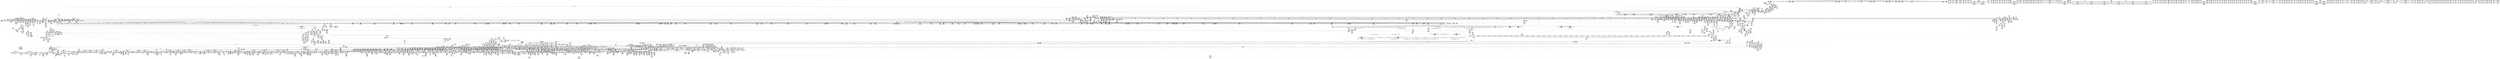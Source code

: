 digraph {
	CE0x50feb60 [shape=record,shape=Mrecord,label="{CE0x50feb60|tomoyo_const_part_length:retval.0}"]
	CE0x465ed70 [shape=record,shape=Mrecord,label="{CE0x465ed70|_call_void_mcount()_#3|*SummSource*}"]
	CE0x5436240 [shape=record,shape=Mrecord,label="{CE0x5436240|srcu_read_unlock:entry|*SummSink*}"]
	CE0x5705860 [shape=record,shape=Mrecord,label="{CE0x5705860|GLOBAL:__llvm_gcov_ctr31133|Global_var:__llvm_gcov_ctr31133|*SummSource*}"]
	CE0x439b0c0 [shape=record,shape=Mrecord,label="{CE0x439b0c0|tomoyo_path2_perm:tmp6|security/tomoyo/file.c,893}"]
	CE0x545d820 [shape=record,shape=Mrecord,label="{CE0x545d820|i64*_getelementptr_inbounds_(_31_x_i64_,_31_x_i64_*___llvm_gcov_ctr43150,_i64_0,_i64_9)|*Constant*}"]
	CE0x44d1b60 [shape=record,shape=Mrecord,label="{CE0x44d1b60|srcu_read_lock:tmp1}"]
	CE0x37c28e0 [shape=record,shape=Mrecord,label="{CE0x37c28e0|0:_i16,_:_CRE_656,664_|*MultipleSource*|security/tomoyo/file.c,912|security/tomoyo/file.c,912|security/tomoyo/file.c,912}"]
	CE0x441bb20 [shape=record,shape=Mrecord,label="{CE0x441bb20|__llvm_gcov_indirect_counter_increment114:entry|*SummSink*}"]
	CE0x57316d0 [shape=record,shape=Mrecord,label="{CE0x57316d0|0:_i16,_:_CRE_290,291_}"]
	CE0x6beba90 [shape=record,shape=Mrecord,label="{CE0x6beba90|128:_i8*,_1208:_%struct.file*,_:_CMRE_88,89_|*MultipleSource*|security/tomoyo/common.h,1205|security/tomoyo/common.h,1205}"]
	CE0x5233d50 [shape=record,shape=Mrecord,label="{CE0x5233d50|tomoyo_path2_perm:tmp|*SummSink*}"]
	CE0x368d9b0 [shape=record,shape=Mrecord,label="{CE0x368d9b0|_call_void_kfree(i8*_%tmp54)_#9,_!dbg_!38979|security/tomoyo/file.c,930}"]
	CE0x4640280 [shape=record,shape=Mrecord,label="{CE0x4640280|i64*_getelementptr_inbounds_(_2_x_i64_,_2_x_i64_*___llvm_gcov_ctr23,_i64_0,_i64_0)|*Constant*|*SummSource*}"]
	CE0x532cbe0 [shape=record,shape=Mrecord,label="{CE0x532cbe0|i64_ptrtoint_(i8*_blockaddress(_rcu_lock_release,_%__here)_to_i64)|*Constant*|*SummSource*}"]
	CE0x51b89c0 [shape=record,shape=Mrecord,label="{CE0x51b89c0|tomoyo_path2_perm:tmp13|security/tomoyo/file.c,898|*SummSink*}"]
	CE0x5265800 [shape=record,shape=Mrecord,label="{CE0x5265800|0:_i16,_:_CRE_260,261_}"]
	CE0x528dbc0 [shape=record,shape=Mrecord,label="{CE0x528dbc0|0:_i8*,_array:_GCRE_tomoyo_mac_keywords_external_constant_42_x_i8*_:_elem_26::|security/tomoyo/file.c,181}"]
	CE0x448d5f0 [shape=record,shape=Mrecord,label="{CE0x448d5f0|GLOBAL:tomoyo_read_unlock|*Constant*}"]
	CE0x6b84c20 [shape=record,shape=Mrecord,label="{CE0x6b84c20|tomoyo_init_request_info:tmp2|security/tomoyo/util.c,1003|*SummSink*}"]
	CE0x457c010 [shape=record,shape=Mrecord,label="{CE0x457c010|tomoyo_path2_perm:path11|security/tomoyo/file.c,892|*SummSink*}"]
	CE0x467cb10 [shape=record,shape=Mrecord,label="{CE0x467cb10|tomoyo_get_realpath:if.then|*SummSource*}"]
	CE0x37f0ac0 [shape=record,shape=Mrecord,label="{CE0x37f0ac0|0:_i16,_:_CRE_867,868_}"]
	CE0x55b5bf0 [shape=record,shape=Mrecord,label="{CE0x55b5bf0|tomoyo_const_part_length:conv14|security/tomoyo/util.c,641|*SummSink*}"]
	CE0x55b52b0 [shape=record,shape=Mrecord,label="{CE0x55b52b0|__llvm_gcov_indirect_counter_increment114:exit|*SummSource*}"]
	CE0x6e06190 [shape=record,shape=Mrecord,label="{CE0x6e06190|i64*_getelementptr_inbounds_(_30_x_i64_,_30_x_i64_*___llvm_gcov_ctr13,_i64_0,_i64_0)|*Constant*|*SummSource*}"]
	CE0x478a150 [shape=record,shape=Mrecord,label="{CE0x478a150|tomoyo_audit_path2_log:tmp2}"]
	CE0x56e6200 [shape=record,shape=Mrecord,label="{CE0x56e6200|tomoyo_read_lock:bb}"]
	CE0x447e030 [shape=record,shape=Mrecord,label="{CE0x447e030|tomoyo_path2_perm:tmp37|security/tomoyo/file.c,912|*SummSource*}"]
	CE0x6e05730 [shape=record,shape=Mrecord,label="{CE0x6e05730|tomoyo_path2_perm:tmp17|security/tomoyo/file.c,904}"]
	CE0x6e86010 [shape=record,shape=Mrecord,label="{CE0x6e86010|0:_i8,_array:_GCRE_tomoyo_index2category_constant_39_x_i8_c_00_00_00_00_00_00_00_00_00_00_00_00_00_00_00_00_00_00_00_00_00_00_00_01_01_01_01_01_01_01_01_01_01_01_01_01_01_01_02_,_align_16:_elem_10::|security/tomoyo/util.c,983}"]
	CE0x5364220 [shape=record,shape=Mrecord,label="{CE0x5364220|i64*_getelementptr_inbounds_(_12_x_i64_,_12_x_i64_*___llvm_gcov_ctr31133,_i64_0,_i64_9)|*Constant*|*SummSource*}"]
	CE0x5518020 [shape=record,shape=Mrecord,label="{CE0x5518020|_call_void_tomoyo_fill_path_info(%struct.tomoyo_path_info*_%buf)_#9,_!dbg_!38913|security/tomoyo/file.c,152|*SummSink*}"]
	CE0x4323e20 [shape=record,shape=Mrecord,label="{CE0x4323e20|tomoyo_fill_path_info:land.end}"]
	CE0x5501160 [shape=record,shape=Mrecord,label="{CE0x5501160|VOIDTB_TE:_CE_194,195_}"]
	CE0x57a1380 [shape=record,shape=Mrecord,label="{CE0x57a1380|128:_i8*,_1208:_%struct.file*,_:_CMRE_21,22_}"]
	CE0x55ce960 [shape=record,shape=Mrecord,label="{CE0x55ce960|i64_13|*Constant*|*SummSource*}"]
	CE0x6cef850 [shape=record,shape=Mrecord,label="{CE0x6cef850|0:_%struct.tomoyo_obj_info*,_24:_%struct.tomoyo_path_info*,_32:_%struct.tomoyo_path_info*,_40:_i8,_72:_i8,_76:_i8,_:_SCMRE_25,26_}"]
	CE0x3809db0 [shape=record,shape=Mrecord,label="{CE0x3809db0|0:_i16,_:_CRE_895,896_}"]
	CE0x45e0f40 [shape=record,shape=Mrecord,label="{CE0x45e0f40|COLLAPSED:_GCMRE___llvm_gcov_ctr31_internal_global_2_x_i64_zeroinitializer:_elem_0:default:}"]
	CE0x52ccf60 [shape=record,shape=Mrecord,label="{CE0x52ccf60|tomoyo_path2_perm:tmp42|security/tomoyo/file.c,916|*SummSource*}"]
	CE0x5450dd0 [shape=record,shape=Mrecord,label="{CE0x5450dd0|VOIDTB_TE:_CE_288,296_|Function::tomoyo_path_rename&Arg::new_dentry::}"]
	CE0x6c0df40 [shape=record,shape=Mrecord,label="{CE0x6c0df40|i64*_getelementptr_inbounds_(_2_x_i64_,_2_x_i64_*___llvm_gcov_ctr32,_i64_0,_i64_0)|*Constant*|*SummSink*}"]
	CE0x6ecde00 [shape=record,shape=Mrecord,label="{CE0x6ecde00|tomoyo_fill_path_info:tmp13|*LoadInst*|security/tomoyo/util.c,668|*SummSink*}"]
	CE0x55ce280 [shape=record,shape=Mrecord,label="{CE0x55ce280|tomoyo_path2_perm:tmp28|security/tomoyo/file.c,912}"]
	CE0x5288fd0 [shape=record,shape=Mrecord,label="{CE0x5288fd0|0:_i16,_:_CRE_159,160_}"]
	CE0x6c52bb0 [shape=record,shape=Mrecord,label="{CE0x6c52bb0|0:_i16,_:_CRE_243,244_}"]
	CE0x5167cc0 [shape=record,shape=Mrecord,label="{CE0x5167cc0|i64*_getelementptr_inbounds_(_6_x_i64_,_6_x_i64_*___llvm_gcov_ctr25,_i64_0,_i64_4)|*Constant*|*SummSink*}"]
	CE0x5369120 [shape=record,shape=Mrecord,label="{CE0x5369120|tomoyo_get_mode:tmp25|security/tomoyo/util.c,987|*SummSource*}"]
	CE0x6ba7a30 [shape=record,shape=Mrecord,label="{CE0x6ba7a30|_ret_i1_%retval.0,_!dbg_!38916|security/tomoyo/file.c,156}"]
	CE0x5310040 [shape=record,shape=Mrecord,label="{CE0x5310040|0:_i16,_:_CRE_167,168_}"]
	CE0x4752ab0 [shape=record,shape=Mrecord,label="{CE0x4752ab0|tomoyo_const_part_length:tmp46|security/tomoyo/util.c,646|*SummSink*}"]
	CE0x537fca0 [shape=record,shape=Mrecord,label="{CE0x537fca0|tomoyo_init_request_info:r|Function::tomoyo_init_request_info&Arg::r::}"]
	CE0x5255180 [shape=record,shape=Mrecord,label="{CE0x5255180|tomoyo_get_mode:if.then2|*SummSink*}"]
	CE0x6c91aa0 [shape=record,shape=Mrecord,label="{CE0x6c91aa0|0:_i16,_:_CRE_269,270_}"]
	CE0x4517540 [shape=record,shape=Mrecord,label="{CE0x4517540|i32_9|*Constant*|*SummSource*}"]
	CE0x375bfb0 [shape=record,shape=Mrecord,label="{CE0x375bfb0|tomoyo_fill_path_info:call11|security/tomoyo/util.c,669|*SummSink*}"]
	CE0x44d4960 [shape=record,shape=Mrecord,label="{CE0x44d4960|tomoyo_const_part_length:tmp24|security/tomoyo/util.c,640}"]
	CE0x52e8eb0 [shape=record,shape=Mrecord,label="{CE0x52e8eb0|GLOBAL:tomoyo_path2_perm|*Constant*|*SummSink*}"]
	CE0x535ca50 [shape=record,shape=Mrecord,label="{CE0x535ca50|tomoyo_get_mode:tmp18|security/tomoyo/util.c,985|*SummSink*}"]
	CE0x6bdef80 [shape=record,shape=Mrecord,label="{CE0x6bdef80|get_current:tmp1|*SummSource*}"]
	CE0x4412390 [shape=record,shape=Mrecord,label="{CE0x4412390|tomoyo_get_mode:tmp|*SummSource*}"]
	CE0x55f5150 [shape=record,shape=Mrecord,label="{CE0x55f5150|tomoyo_path2_perm:error.1|*SummSource*}"]
	CE0x55c2a80 [shape=record,shape=Mrecord,label="{CE0x55c2a80|tomoyo_add_slash:tmp6|security/tomoyo/file.c,131|*SummSink*}"]
	CE0x389cc80 [shape=record,shape=Mrecord,label="{CE0x389cc80|tomoyo_const_part_length:tmp38|security/tomoyo/util.c,644|*SummSource*}"]
	CE0x55b5740 [shape=record,shape=Mrecord,label="{CE0x55b5740|tomoyo_const_part_length:conv14|security/tomoyo/util.c,641}"]
	CE0x6d40c80 [shape=record,shape=Mrecord,label="{CE0x6d40c80|tomoyo_read_lock:tmp2|*SummSource*}"]
	CE0x462a800 [shape=record,shape=Mrecord,label="{CE0x462a800|0:_i16,_:_CRE_9,10_}"]
	CE0x56fdd10 [shape=record,shape=Mrecord,label="{CE0x56fdd10|tomoyo_audit_path2_log:idxprom1|security/tomoyo/file.c,181}"]
	CE0x43f0da0 [shape=record,shape=Mrecord,label="{CE0x43f0da0|i64*_getelementptr_inbounds_(_11_x_i64_,_11_x_i64_*___llvm_gcov_ctr54147,_i64_0,_i64_0)|*Constant*|*SummSource*}"]
	CE0x6e6d570 [shape=record,shape=Mrecord,label="{CE0x6e6d570|0:_i8*,_array:_GCRE_tomoyo_mac_keywords_external_constant_42_x_i8*_:_elem_34::|security/tomoyo/file.c,181}"]
	CE0x44b23b0 [shape=record,shape=Mrecord,label="{CE0x44b23b0|tomoyo_path2_perm:tmp53|security/tomoyo/file.c,928}"]
	CE0x6bfe3d0 [shape=record,shape=Mrecord,label="{CE0x6bfe3d0|0:_i16,_:_CRE_276,277_}"]
	CE0x3824270 [shape=record,shape=Mrecord,label="{CE0x3824270|tomoyo_domain:if.then|*SummSource*}"]
	CE0x6c171c0 [shape=record,shape=Mrecord,label="{CE0x6c171c0|i64_1|*Constant*}"]
	CE0x52276e0 [shape=record,shape=Mrecord,label="{CE0x52276e0|tomoyo_path2_perm:obj|security/tomoyo/file.c, 892|*SummSink*}"]
	CE0x51129b0 [shape=record,shape=Mrecord,label="{CE0x51129b0|tomoyo_add_slash:if.then|*SummSource*}"]
	CE0x5563c60 [shape=record,shape=Mrecord,label="{CE0x5563c60|tomoyo_const_part_length:tmp27|security/tomoyo/util.c,641}"]
	CE0x52273a0 [shape=record,shape=Mrecord,label="{CE0x52273a0|tomoyo_path_rename:dentry|security/tomoyo/tomoyo.c,298|*SummSource*}"]
	CE0x3961810 [shape=record,shape=Mrecord,label="{CE0x3961810|srcu_read_lock:tmp2|*SummSink*}"]
	CE0x528d370 [shape=record,shape=Mrecord,label="{CE0x528d370|0:_i8*,_array:_GCRE_tomoyo_mac_keywords_external_constant_42_x_i8*_:_elem_2::|security/tomoyo/file.c,181}"]
	CE0x6e649f0 [shape=record,shape=Mrecord,label="{CE0x6e649f0|0:_%struct.tomoyo_obj_info*,_24:_%struct.tomoyo_path_info*,_32:_%struct.tomoyo_path_info*,_40:_i8,_72:_i8,_76:_i8,_:_SCMRE_45,46_}"]
	CE0x5469030 [shape=record,shape=Mrecord,label="{CE0x5469030|tomoyo_audit_path2_log:operation|security/tomoyo/file.c,182}"]
	CE0x5223390 [shape=record,shape=Mrecord,label="{CE0x5223390|tomoyo_domain:tmp13|security/tomoyo/common.h,1205|*SummSink*}"]
	CE0x5473a30 [shape=record,shape=Mrecord,label="{CE0x5473a30|tomoyo_get_realpath:tmp3|security/tomoyo/file.c,151|*SummSink*}"]
	CE0x459d840 [shape=record,shape=Mrecord,label="{CE0x459d840|0:_i16,_:_CRE_151,152_}"]
	CE0x5274cd0 [shape=record,shape=Mrecord,label="{CE0x5274cd0|0:_%struct.tomoyo_obj_info*,_24:_%struct.tomoyo_path_info*,_32:_%struct.tomoyo_path_info*,_40:_i8,_72:_i8,_76:_i8,_:_SCMRE_37,38_}"]
	CE0x533f160 [shape=record,shape=Mrecord,label="{CE0x533f160|tomoyo_path2_perm:tmp38|security/tomoyo/file.c,913|*SummSink*}"]
	CE0x389da50 [shape=record,shape=Mrecord,label="{CE0x389da50|tomoyo_const_part_length:cmp25|security/tomoyo/util.c,644}"]
	CE0x56407f0 [shape=record,shape=Mrecord,label="{CE0x56407f0|tomoyo_const_part_length:conv11|security/tomoyo/util.c,641|*SummSource*}"]
	CE0x55b5b30 [shape=record,shape=Mrecord,label="{CE0x55b5b30|tomoyo_const_part_length:conv14|security/tomoyo/util.c,641|*SummSource*}"]
	CE0x6d36020 [shape=record,shape=Mrecord,label="{CE0x6d36020|104:_%struct.inode*,_:_CRE_0,4_|*MultipleSource*|*LoadInst*|security/tomoyo/file.c,911|security/tomoyo/file.c,912|Function::tomoyo_path_rename&Arg::old_dentry::}"]
	CE0x46bb7d0 [shape=record,shape=Mrecord,label="{CE0x46bb7d0|i32_61440|*Constant*|*SummSink*}"]
	CE0x6d30e10 [shape=record,shape=Mrecord,label="{CE0x6d30e10|GLOBAL:__llvm_gcov_indirect_counter_increment|*Constant*|*SummSink*}"]
	CE0x55a5310 [shape=record,shape=Mrecord,label="{CE0x55a5310|i64*_getelementptr_inbounds_(_2_x_i64_,_2_x_i64_*___llvm_gcov_ctr53148,_i64_0,_i64_0)|*Constant*|*SummSource*}"]
	CE0x39b1c70 [shape=record,shape=Mrecord,label="{CE0x39b1c70|VOIDTB_TE:_CE_147,148_}"]
	CE0x3844d80 [shape=record,shape=Mrecord,label="{CE0x3844d80|0:_i16,_:_CRE_921,922_}"]
	CE0x54cd700 [shape=record,shape=Mrecord,label="{CE0x54cd700|tomoyo_path2_perm:sw.bb|*SummSource*}"]
	CE0x578ee70 [shape=record,shape=Mrecord,label="{CE0x578ee70|tomoyo_path2_perm:tmp30|security/tomoyo/file.c,912}"]
	CE0x5307540 [shape=record,shape=Mrecord,label="{CE0x5307540|i64*_getelementptr_inbounds_(_30_x_i64_,_30_x_i64_*___llvm_gcov_ctr13,_i64_0,_i64_18)|*Constant*|*SummSink*}"]
	CE0x55d60f0 [shape=record,shape=Mrecord,label="{CE0x55d60f0|tomoyo_path2_perm:if.end|*SummSink*}"]
	CE0x46acd00 [shape=record,shape=Mrecord,label="{CE0x46acd00|_ret_i32_%conv6,_!dbg_!38926|security/tomoyo/util.c,1011}"]
	CE0x56246e0 [shape=record,shape=Mrecord,label="{CE0x56246e0|tomoyo_path2_perm:path219|security/tomoyo/file.c,922|*SummSink*}"]
	CE0x6bf3810 [shape=record,shape=Mrecord,label="{CE0x6bf3810|tomoyo_const_part_length:incdec.ptr19|security/tomoyo/util.c,643|*SummSource*}"]
	CE0x53771e0 [shape=record,shape=Mrecord,label="{CE0x53771e0|tomoyo_path2_perm:tmp10|security/tomoyo/file.c,898|*SummSource*}"]
	CE0x54917a0 [shape=record,shape=Mrecord,label="{CE0x54917a0|tomoyo_const_part_length:tmp40|security/tomoyo/util.c,644|*SummSink*}"]
	CE0x52e9180 [shape=record,shape=Mrecord,label="{CE0x52e9180|tomoyo_path2_perm:entry|*SummSource*}"]
	CE0x510d0c0 [shape=record,shape=Mrecord,label="{CE0x510d0c0|tomoyo_fill_path_info:ptr|Function::tomoyo_fill_path_info&Arg::ptr::|*SummSink*}"]
	CE0x6ba0420 [shape=record,shape=Mrecord,label="{CE0x6ba0420|tomoyo_const_part_length:bb|*SummSink*}"]
	CE0x6cc0e10 [shape=record,shape=Mrecord,label="{CE0x6cc0e10|0:_i16,_:_CRE_142,143_}"]
	CE0x5549a30 [shape=record,shape=Mrecord,label="{CE0x5549a30|_ret_%struct.tomoyo_domain_info*_%tmp23,_!dbg_!38929|security/tomoyo/common.h,1205}"]
	CE0x450e290 [shape=record,shape=Mrecord,label="{CE0x450e290|_ret_void,_!dbg_!38908|include/linux/rcupdate.h,424|*SummSource*}"]
	CE0x6beffe0 [shape=record,shape=Mrecord,label="{CE0x6beffe0|128:_i8*,_1208:_%struct.file*,_:_CMRE_43,44_}"]
	CE0x5771540 [shape=record,shape=Mrecord,label="{CE0x5771540|VOIDTB_TE:_CE_144,145_}"]
	CE0x6c5e2e0 [shape=record,shape=Mrecord,label="{CE0x6c5e2e0|i64_1|*Constant*}"]
	CE0x4549530 [shape=record,shape=Mrecord,label="{CE0x4549530|0:_%struct.vfsmount*,_:_CRE_0,8_|*MultipleSource*|Function::tomoyo_path_rename&Arg::new_parent::|security/tomoyo/tomoyo.c,299}"]
	CE0x6c75d90 [shape=record,shape=Mrecord,label="{CE0x6c75d90|tomoyo_path2_perm:tmp45|security/tomoyo/file.c,920|*SummSink*}"]
	CE0x44a1560 [shape=record,shape=Mrecord,label="{CE0x44a1560|GLOBAL:kfree|*Constant*}"]
	CE0x4754090 [shape=record,shape=Mrecord,label="{CE0x4754090|i32_4|*Constant*}"]
	CE0x446c1a0 [shape=record,shape=Mrecord,label="{CE0x446c1a0|0:_i16,_:_CRE_499,500_}"]
	CE0x42eb010 [shape=record,shape=Mrecord,label="{CE0x42eb010|tomoyo_domain:tmp15|security/tomoyo/common.h,1205}"]
	CE0x459c9e0 [shape=record,shape=Mrecord,label="{CE0x459c9e0|i8*_getelementptr_inbounds_(_25_x_i8_,_25_x_i8_*_.str12,_i32_0,_i32_0)|*Constant*|*SummSink*}"]
	CE0x44bac10 [shape=record,shape=Mrecord,label="{CE0x44bac10|tomoyo_path_rename:old_parent|Function::tomoyo_path_rename&Arg::old_parent::|*SummSource*}"]
	CE0x53aaa30 [shape=record,shape=Mrecord,label="{CE0x53aaa30|tomoyo_init_request_info:tmp4|security/tomoyo/util.c,1004|*SummSource*}"]
	CE0x5436860 [shape=record,shape=Mrecord,label="{CE0x5436860|tomoyo_add_slash:if.end|*SummSink*}"]
	CE0x578c110 [shape=record,shape=Mrecord,label="{CE0x578c110|tomoyo_domain:tmp21|security/tomoyo/common.h,1205|*SummSink*}"]
	CE0x6bef4a0 [shape=record,shape=Mrecord,label="{CE0x6bef4a0|128:_i8*,_1208:_%struct.file*,_:_CMRE_34,35_}"]
	CE0x50ff770 [shape=record,shape=Mrecord,label="{CE0x50ff770|tomoyo_const_part_length:tmp52|security/tomoyo/util.c,652|*SummSink*}"]
	CE0x56f2400 [shape=record,shape=Mrecord,label="{CE0x56f2400|i64*_getelementptr_inbounds_(_2_x_i64_,_2_x_i64_*___llvm_gcov_ctr53148,_i64_0,_i64_1)|*Constant*|*SummSource*}"]
	CE0x555aaf0 [shape=record,shape=Mrecord,label="{CE0x555aaf0|0:_i16,_:_CRE_574,575_}"]
	CE0x3726ba0 [shape=record,shape=Mrecord,label="{CE0x3726ba0|0:_i16,_:_CRE_600,601_}"]
	CE0x5706d90 [shape=record,shape=Mrecord,label="{CE0x5706d90|tomoyo_path2_perm:buf2|security/tomoyo/file.c, 890|*SummSource*}"]
	CE0x6c5eba0 [shape=record,shape=Mrecord,label="{CE0x6c5eba0|tomoyo_path2_perm:call|security/tomoyo/file.c,898|*SummSource*}"]
	CE0x43101c0 [shape=record,shape=Mrecord,label="{CE0x43101c0|i64*_getelementptr_inbounds_(_11_x_i64_,_11_x_i64_*___llvm_gcov_ctr54147,_i64_0,_i64_0)|*Constant*|*SummSink*}"]
	CE0x578eb50 [shape=record,shape=Mrecord,label="{CE0x578eb50|tomoyo_path2_perm:tmp29|security/tomoyo/file.c,912}"]
	CE0x57069f0 [shape=record,shape=Mrecord,label="{CE0x57069f0|tomoyo_get_mode:if.end9|*SummSource*}"]
	CE0x563d940 [shape=record,shape=Mrecord,label="{CE0x563d940|GLOBAL:get_current|*Constant*|*SummSink*}"]
	CE0x53dce40 [shape=record,shape=Mrecord,label="{CE0x53dce40|tomoyo_init_request_info:call4|security/tomoyo/util.c,1010}"]
	CE0x532d3d0 [shape=record,shape=Mrecord,label="{CE0x532d3d0|i64_17|*Constant*|*SummSource*}"]
	CE0x5307a00 [shape=record,shape=Mrecord,label="{CE0x5307a00|tomoyo_path2_perm:tmp40|security/tomoyo/file.c,912}"]
	CE0x61bb2d0 [shape=record,shape=Mrecord,label="{CE0x61bb2d0|tomoyo_add_slash:return|*SummSource*}"]
	CE0x6d18c60 [shape=record,shape=Mrecord,label="{CE0x6d18c60|i64*_getelementptr_inbounds_(_4_x_i64_,_4_x_i64_*___llvm_gcov_ctr24,_i64_0,_i64_3)|*Constant*}"]
	CE0x53c9060 [shape=record,shape=Mrecord,label="{CE0x53c9060|tomoyo_get_mode:ns|Function::tomoyo_get_mode&Arg::ns::|*SummSink*}"]
	CE0x55d3f40 [shape=record,shape=Mrecord,label="{CE0x55d3f40|0:_i16,_:_CRE_464,472_|*MultipleSource*|security/tomoyo/file.c,912|security/tomoyo/file.c,912|security/tomoyo/file.c,912}"]
	CE0x399e560 [shape=record,shape=Mrecord,label="{CE0x399e560|GLOBAL:lock_release|*Constant*}"]
	CE0x437add0 [shape=record,shape=Mrecord,label="{CE0x437add0|VOIDTB_TE:_CE_193,194_}"]
	CE0x55876b0 [shape=record,shape=Mrecord,label="{CE0x55876b0|i32_49|*Constant*}"]
	CE0x4385de0 [shape=record,shape=Mrecord,label="{CE0x4385de0|tomoyo_get_mode:tmp6|security/tomoyo/util.c,978|*SummSource*}"]
	CE0x52446f0 [shape=record,shape=Mrecord,label="{CE0x52446f0|tomoyo_get_mode:tmp13|security/tomoyo/util.c,982|*SummSource*}"]
	CE0x6d0eee0 [shape=record,shape=Mrecord,label="{CE0x6d0eee0|0:_%struct.tomoyo_obj_info*,_24:_%struct.tomoyo_path_info*,_32:_%struct.tomoyo_path_info*,_40:_i8,_72:_i8,_76:_i8,_:_SCMRE_32,33_}"]
	CE0x44b3f30 [shape=record,shape=Mrecord,label="{CE0x44b3f30|i64*_getelementptr_inbounds_(_2_x_i64_,_2_x_i64_*___llvm_gcov_ctr29200,_i64_0,_i64_0)|*Constant*|*SummSource*}"]
	CE0x5225370 [shape=record,shape=Mrecord,label="{CE0x5225370|COLLAPSED:_GCMRE_.str2_private_unnamed_addr_constant_2_x_i8_c_/_00_,_align_1:_elem_0:default:}"]
	CE0x5625f70 [shape=record,shape=Mrecord,label="{CE0x5625f70|tomoyo_get_realpath:tmp2|*LoadInst*|security/tomoyo/file.c,151|*SummSink*}"]
	CE0x554af90 [shape=record,shape=Mrecord,label="{CE0x554af90|tomoyo_path2_perm:obj|security/tomoyo/file.c, 892|*SummSource*}"]
	CE0x56fa2d0 [shape=record,shape=Mrecord,label="{CE0x56fa2d0|104:_%struct.inode*,_:_CRE_305,306_}"]
	CE0x545cdd0 [shape=record,shape=Mrecord,label="{CE0x545cdd0|tomoyo_const_part_length:tmp12|security/tomoyo/util.c,626|*SummSource*}"]
	CE0x36656b0 [shape=record,shape=Mrecord,label="{CE0x36656b0|0:_i8*,_array:_GCRE_tomoyo_mac_keywords_external_constant_42_x_i8*_:_elem_5::|security/tomoyo/file.c,181}"]
	CE0x6c0dde0 [shape=record,shape=Mrecord,label="{CE0x6c0dde0|i64*_getelementptr_inbounds_(_2_x_i64_,_2_x_i64_*___llvm_gcov_ctr32,_i64_0,_i64_0)|*Constant*|*SummSource*}"]
	CE0x3704e20 [shape=record,shape=Mrecord,label="{CE0x3704e20|0:_i16,_:_CRE_752,753_}"]
	CE0x555f340 [shape=record,shape=Mrecord,label="{CE0x555f340|0:_i8,_array:_GCRE_tomoyo_index2category_constant_39_x_i8_c_00_00_00_00_00_00_00_00_00_00_00_00_00_00_00_00_00_00_00_00_00_00_00_01_01_01_01_01_01_01_01_01_01_01_01_01_01_01_02_,_align_16:_elem_24::|security/tomoyo/util.c,983}"]
	CE0x456c5c0 [shape=record,shape=Mrecord,label="{CE0x456c5c0|COLLAPSED:_GCMRE___llvm_gcov_ctr29200_internal_global_2_x_i64_zeroinitializer:_elem_0:default:}"]
	CE0x6e46830 [shape=record,shape=Mrecord,label="{CE0x6e46830|tomoyo_const_part_length:cmp21|security/tomoyo/util.c,644}"]
	CE0x4799860 [shape=record,shape=Mrecord,label="{CE0x4799860|tomoyo_const_part_length:tmp51|security/tomoyo/util.c,651}"]
	CE0x4385590 [shape=record,shape=Mrecord,label="{CE0x4385590|i64_3|*Constant*}"]
	CE0x6ead3e0 [shape=record,shape=Mrecord,label="{CE0x6ead3e0|0:_%struct.tomoyo_obj_info*,_24:_%struct.tomoyo_path_info*,_32:_%struct.tomoyo_path_info*,_40:_i8,_72:_i8,_76:_i8,_:_SCMRE_48,49_}"]
	CE0x549d480 [shape=record,shape=Mrecord,label="{CE0x549d480|_ret_i32_%call,_!dbg_!38907|include/linux/srcu.h,223|*SummSource*}"]
	CE0x538fd40 [shape=record,shape=Mrecord,label="{CE0x538fd40|0:_i8*,_array:_GCRE_tomoyo_mac_keywords_external_constant_42_x_i8*_:_elem_13::|security/tomoyo/file.c,181}"]
	CE0x430f670 [shape=record,shape=Mrecord,label="{CE0x430f670|srcu_read_unlock:tmp|*SummSource*}"]
	CE0x53b8ff0 [shape=record,shape=Mrecord,label="{CE0x53b8ff0|tomoyo_add_slash:tmp4|security/tomoyo/file.c,131|*SummSource*}"]
	CE0x6c52580 [shape=record,shape=Mrecord,label="{CE0x6c52580|0:_i16,_:_CRE_234,235_}"]
	CE0x37302e0 [shape=record,shape=Mrecord,label="{CE0x37302e0|0:_i8,_array:_GCRE_tomoyo_index2category_constant_39_x_i8_c_00_00_00_00_00_00_00_00_00_00_00_00_00_00_00_00_00_00_00_00_00_00_00_01_01_01_01_01_01_01_01_01_01_01_01_01_01_01_02_,_align_16:_elem_29::|security/tomoyo/util.c,983}"]
	CE0x6c1eb50 [shape=record,shape=Mrecord,label="{CE0x6c1eb50|tomoyo_init_request_info:tmp12|security/tomoyo/util.c,1010}"]
	CE0x578b530 [shape=record,shape=Mrecord,label="{CE0x578b530|i32_78|*Constant*|*SummSink*}"]
	CE0x6d192b0 [shape=record,shape=Mrecord,label="{CE0x6d192b0|i64*_getelementptr_inbounds_(_4_x_i64_,_4_x_i64_*___llvm_gcov_ctr24,_i64_0,_i64_3)|*Constant*|*SummSource*}"]
	CE0x6d0dd20 [shape=record,shape=Mrecord,label="{CE0x6d0dd20|%struct.lockdep_map*_null|*Constant*}"]
	CE0x450dc70 [shape=record,shape=Mrecord,label="{CE0x450dc70|i32_4|*Constant*}"]
	CE0x386e020 [shape=record,shape=Mrecord,label="{CE0x386e020|tomoyo_const_part_length:cmp15|security/tomoyo/util.c,641|*SummSink*}"]
	CE0x5683150 [shape=record,shape=Mrecord,label="{CE0x5683150|tomoyo_path2_perm:conv30|security/tomoyo/file.c,933}"]
	CE0x6b75210 [shape=record,shape=Mrecord,label="{CE0x6b75210|i64_0|*Constant*}"]
	CE0x6d00330 [shape=record,shape=Mrecord,label="{CE0x6d00330|0:_i8,_array:_GCRE_tomoyo_index2category_constant_39_x_i8_c_00_00_00_00_00_00_00_00_00_00_00_00_00_00_00_00_00_00_00_00_00_00_00_01_01_01_01_01_01_01_01_01_01_01_01_01_01_01_02_,_align_16:_elem_9::|security/tomoyo/util.c,983}"]
	CE0x6e85c60 [shape=record,shape=Mrecord,label="{CE0x6e85c60|tomoyo_fill_path_info:call2|security/tomoyo/util.c,666|*SummSink*}"]
	CE0x555bb20 [shape=record,shape=Mrecord,label="{CE0x555bb20|tomoyo_domain:tmp18|security/tomoyo/common.h,1205|*SummSource*}"]
	CE0x53f41a0 [shape=record,shape=Mrecord,label="{CE0x53f41a0|tomoyo_path2_perm:tmp1|*SummSink*}"]
	CE0x566bc10 [shape=record,shape=Mrecord,label="{CE0x566bc10|tomoyo_domain:tmp20|security/tomoyo/common.h,1205}"]
	CE0x53091f0 [shape=record,shape=Mrecord,label="{CE0x53091f0|104:_%struct.inode*,_:_CRE_80,88_|*MultipleSource*|*LoadInst*|security/tomoyo/file.c,911|security/tomoyo/file.c,912|Function::tomoyo_path_rename&Arg::old_dentry::}"]
	CE0x5450c90 [shape=record,shape=Mrecord,label="{CE0x5450c90|VOIDTB_TE:_CE_280,288_|Function::tomoyo_path_rename&Arg::new_dentry::}"]
	CE0x357a3b0 [shape=record,shape=Mrecord,label="{CE0x357a3b0|tomoyo_const_part_length:if.end28|*SummSink*}"]
	CE0x55b4560 [shape=record,shape=Mrecord,label="{CE0x55b4560|srcu_read_lock:dep_map|include/linux/srcu.h,222}"]
	CE0x52c6290 [shape=record,shape=Mrecord,label="{CE0x52c6290|tomoyo_path2_perm:tmp43|security/tomoyo/file.c,916|*SummSource*}"]
	CE0x3686860 [shape=record,shape=Mrecord,label="{CE0x3686860|tomoyo_const_part_length:tobool|security/tomoyo/util.c,624|*SummSource*}"]
	CE0x559fbb0 [shape=record,shape=Mrecord,label="{CE0x559fbb0|104:_%struct.inode*,_:_CRE_264,272_|*MultipleSource*|*LoadInst*|security/tomoyo/file.c,911|security/tomoyo/file.c,912|Function::tomoyo_path_rename&Arg::old_dentry::}"]
	CE0x529cb00 [shape=record,shape=Mrecord,label="{CE0x529cb00|tomoyo_const_part_length:tmp9|security/tomoyo/util.c,626|*SummSink*}"]
	CE0x6bb8a80 [shape=record,shape=Mrecord,label="{CE0x6bb8a80|GLOBAL:tomoyo_add_slash|*Constant*|*SummSource*}"]
	CE0x450f050 [shape=record,shape=Mrecord,label="{CE0x450f050|tomoyo_audit_path2_log:entry}"]
	CE0x51b8650 [shape=record,shape=Mrecord,label="{CE0x51b8650|tomoyo_path2_perm:path22|security/tomoyo/file.c,892}"]
	CE0x526c5a0 [shape=record,shape=Mrecord,label="{CE0x526c5a0|tomoyo_init_request_info:domain.addr.0|*SummSource*}"]
	CE0x389d3f0 [shape=record,shape=Mrecord,label="{CE0x389d3f0|tomoyo_const_part_length:conv24|security/tomoyo/util.c,644}"]
	CE0x44115d0 [shape=record,shape=Mrecord,label="{CE0x44115d0|tomoyo_get_mode:tmp15|security/tomoyo/util.c,983|*SummSource*}"]
	CE0x475e960 [shape=record,shape=Mrecord,label="{CE0x475e960|tomoyo_const_part_length:tmp48|security/tomoyo/util.c,649|*SummSink*}"]
	CE0x5216330 [shape=record,shape=Mrecord,label="{CE0x5216330|i32_3|*Constant*}"]
	CE0x5112b00 [shape=record,shape=Mrecord,label="{CE0x5112b00|tomoyo_add_slash:if.then|*SummSink*}"]
	CE0x36ef6e0 [shape=record,shape=Mrecord,label="{CE0x36ef6e0|tomoyo_get_mode:if.then13|*SummSource*}"]
	CE0x56818d0 [shape=record,shape=Mrecord,label="{CE0x56818d0|tomoyo_const_part_length:tmp18|security/tomoyo/util.c,627}"]
	CE0x51c9f80 [shape=record,shape=Mrecord,label="{CE0x51c9f80|tomoyo_domain:tmp8|security/tomoyo/common.h,1205|*SummSink*}"]
	CE0x556e770 [shape=record,shape=Mrecord,label="{CE0x556e770|GLOBAL:__llvm_gcov_ctr13|Global_var:__llvm_gcov_ctr13}"]
	CE0x6cf00a0 [shape=record,shape=Mrecord,label="{CE0x6cf00a0|0:_%struct.tomoyo_obj_info*,_24:_%struct.tomoyo_path_info*,_32:_%struct.tomoyo_path_info*,_40:_i8,_72:_i8,_76:_i8,_:_SCMRE_27,28_}"]
	CE0x44d2310 [shape=record,shape=Mrecord,label="{CE0x44d2310|_call_void_lockdep_rcu_suspicious(i8*_getelementptr_inbounds_(_25_x_i8_,_25_x_i8_*_.str12,_i32_0,_i32_0),_i32_1205,_i8*_getelementptr_inbounds_(_45_x_i8_,_45_x_i8_*_.str13,_i32_0,_i32_0))_#9,_!dbg_!38917|security/tomoyo/common.h,1205|*SummSource*}"]
	CE0x6bf4470 [shape=record,shape=Mrecord,label="{CE0x6bf4470|i32_50|*Constant*|*SummSink*}"]
	CE0x6eadad0 [shape=record,shape=Mrecord,label="{CE0x6eadad0|0:_%struct.tomoyo_obj_info*,_24:_%struct.tomoyo_path_info*,_32:_%struct.tomoyo_path_info*,_40:_i8,_72:_i8,_76:_i8,_:_SCMRE_51,52_}"]
	CE0x54b2da0 [shape=record,shape=Mrecord,label="{CE0x54b2da0|__llvm_gcov_indirect_counter_increment:tmp1}"]
	CE0x577da20 [shape=record,shape=Mrecord,label="{CE0x577da20|tomoyo_domain:tmp5|security/tomoyo/common.h,1205|*SummSink*}"]
	CE0x554ea20 [shape=record,shape=Mrecord,label="{CE0x554ea20|tomoyo_const_part_length:incdec.ptr7|security/tomoyo/util.c,631}"]
	CE0x54f6d80 [shape=record,shape=Mrecord,label="{CE0x54f6d80|tomoyo_const_part_length:if.then27|*SummSink*}"]
	CE0x52163a0 [shape=record,shape=Mrecord,label="{CE0x52163a0|tomoyo_get_mode:conv15|security/tomoyo/util.c,987}"]
	CE0x6c443a0 [shape=record,shape=Mrecord,label="{CE0x6c443a0|VOIDTB_TE:_CE_183,184_}"]
	CE0x52447d0 [shape=record,shape=Mrecord,label="{CE0x52447d0|tomoyo_fill_path_info:arrayidx|security/tomoyo/util.c,667}"]
	CE0x45c7b10 [shape=record,shape=Mrecord,label="{CE0x45c7b10|0:_i8,_array:_GCRE_tomoyo_pp2mac_constant_3_x_i8_c_0D_0E_16_,_align_1:_elem_0::|security/tomoyo/file.c,898}"]
	CE0x61ba6a0 [shape=record,shape=Mrecord,label="{CE0x61ba6a0|_call_void_mcount()_#3|*SummSink*}"]
	CE0x5634120 [shape=record,shape=Mrecord,label="{CE0x5634120|tomoyo_init_request_info:profile3|security/tomoyo/util.c,1008|*SummSource*}"]
	CE0x430fbf0 [shape=record,shape=Mrecord,label="{CE0x430fbf0|tomoyo_domain:tmp9|security/tomoyo/common.h,1205|*SummSink*}"]
	CE0x57a1870 [shape=record,shape=Mrecord,label="{CE0x57a1870|128:_i8*,_1208:_%struct.file*,_:_CMRE_24,25_}"]
	CE0x4614670 [shape=record,shape=Mrecord,label="{CE0x4614670|tomoyo_add_slash:tmp8|security/tomoyo/file.c,132}"]
	CE0x6c63a50 [shape=record,shape=Mrecord,label="{CE0x6c63a50|0:_i16,_:_CRE_475,476_}"]
	CE0x569c2c0 [shape=record,shape=Mrecord,label="{CE0x569c2c0|tomoyo_get_realpath:tmp5|security/tomoyo/file.c,151|*SummSink*}"]
	CE0x447dd10 [shape=record,shape=Mrecord,label="{CE0x447dd10|tomoyo_path2_perm:tmp36|security/tomoyo/file.c,912|*SummSink*}"]
	CE0x54cca90 [shape=record,shape=Mrecord,label="{CE0x54cca90|tomoyo_audit_path2_log:operation|security/tomoyo/file.c,182|*SummSource*}"]
	CE0x55b4690 [shape=record,shape=Mrecord,label="{CE0x55b4690|_call_void_rcu_lock_acquire(%struct.lockdep_map*_%dep_map)_#9,_!dbg_!38906|include/linux/srcu.h,222|*SummSource*}"]
	CE0x53dd810 [shape=record,shape=Mrecord,label="{CE0x53dd810|GLOBAL:tomoyo_get_mode|*Constant*|*SummSink*}"]
	CE0x5520c20 [shape=record,shape=Mrecord,label="{CE0x5520c20|104:_%struct.inode*,_:_CRE_217,218_}"]
	CE0x55604e0 [shape=record,shape=Mrecord,label="{CE0x55604e0|tomoyo_get_realpath:name|security/tomoyo/file.c,150|*SummSink*}"]
	CE0x529b830 [shape=record,shape=Mrecord,label="{CE0x529b830|tomoyo_get_mode:conv10|security/tomoyo/util.c,985|*SummSource*}"]
	CE0x5796400 [shape=record,shape=Mrecord,label="{CE0x5796400|i8_0|*Constant*}"]
	CE0x56fd8b0 [shape=record,shape=Mrecord,label="{CE0x56fd8b0|GLOBAL:__llvm_gcov_ctr54147|Global_var:__llvm_gcov_ctr54147}"]
	CE0x37c22c0 [shape=record,shape=Mrecord,label="{CE0x37c22c0|0:_i16,_:_CRE_627,628_}"]
	CE0x6b75e40 [shape=record,shape=Mrecord,label="{CE0x6b75e40|_ret_void|*SummSource*}"]
	CE0x57a19b0 [shape=record,shape=Mrecord,label="{CE0x57a19b0|128:_i8*,_1208:_%struct.file*,_:_CMRE_25,26_}"]
	CE0x6d0d9e0 [shape=record,shape=Mrecord,label="{CE0x6d0d9e0|GLOBAL:lock_acquire|*Constant*|*SummSink*}"]
	CE0x55f5280 [shape=record,shape=Mrecord,label="{CE0x55f5280|i64*_getelementptr_inbounds_(_30_x_i64_,_30_x_i64_*___llvm_gcov_ctr13,_i64_0,_i64_28)|*Constant*}"]
	CE0x561d990 [shape=record,shape=Mrecord,label="{CE0x561d990|i8_1|*Constant*}"]
	CE0x364ada0 [shape=record,shape=Mrecord,label="{CE0x364ada0|0:_i16,_:_CRE_352,360_|*MultipleSource*|security/tomoyo/file.c,912|security/tomoyo/file.c,912|security/tomoyo/file.c,912}"]
	CE0x37fea70 [shape=record,shape=Mrecord,label="{CE0x37fea70|tomoyo_audit_path2_log:tmp7|security/tomoyo/file.c,183|*SummSink*}"]
	CE0x4552960 [shape=record,shape=Mrecord,label="{CE0x4552960|tomoyo_get_mode:tmp16|security/tomoyo/util.c,983|*SummSource*}"]
	CE0x5640940 [shape=record,shape=Mrecord,label="{CE0x5640940|tomoyo_const_part_length:conv11|security/tomoyo/util.c,641|*SummSink*}"]
	CE0x444a5f0 [shape=record,shape=Mrecord,label="{CE0x444a5f0|_ret_void}"]
	CE0x6c65c70 [shape=record,shape=Mrecord,label="{CE0x6c65c70|104:_%struct.inode*,_:_CRE_146,147_}"]
	CE0x44d1f00 [shape=record,shape=Mrecord,label="{CE0x44d1f00|i8_1|*Constant*}"]
	CE0x383ee70 [shape=record,shape=Mrecord,label="{CE0x383ee70|0:_i16,_:_CRE_899,900_}"]
	CE0x6e5b220 [shape=record,shape=Mrecord,label="{CE0x6e5b220|i64_4|*Constant*}"]
	CE0x45a6fa0 [shape=record,shape=Mrecord,label="{CE0x45a6fa0|tomoyo_path_rename:tmp}"]
	CE0x6bd9fd0 [shape=record,shape=Mrecord,label="{CE0x6bd9fd0|GLOBAL:__llvm_gcov_global_state_pred15|Global_var:__llvm_gcov_global_state_pred15}"]
	CE0x4397570 [shape=record,shape=Mrecord,label="{CE0x4397570|0:_i16,_:_CRE_64,72_|*MultipleSource*|security/tomoyo/file.c,912|security/tomoyo/file.c,912|security/tomoyo/file.c,912}"]
	CE0x47764c0 [shape=record,shape=Mrecord,label="{CE0x47764c0|VOIDTB_TE:_CE_179,180_}"]
	CE0x44a10c0 [shape=record,shape=Mrecord,label="{CE0x44a10c0|tomoyo_path2_perm:error.0}"]
	CE0x532db10 [shape=record,shape=Mrecord,label="{CE0x532db10|tomoyo_const_part_length:if.then|*SummSource*}"]
	CE0x560ce90 [shape=record,shape=Mrecord,label="{CE0x560ce90|tomoyo_path2_perm:tmp47|security/tomoyo/file.c,926}"]
	CE0x44a17a0 [shape=record,shape=Mrecord,label="{CE0x44a17a0|tomoyo_path2_perm:name28|security/tomoyo/file.c,930|*SummSource*}"]
	CE0x42ea990 [shape=record,shape=Mrecord,label="{CE0x42ea990|tomoyo_domain:do.body|*SummSource*}"]
	CE0x3702140 [shape=record,shape=Mrecord,label="{CE0x3702140|tomoyo_const_part_length:incdec.ptr7|security/tomoyo/util.c,631|*SummSource*}"]
	CE0x6b935f0 [shape=record,shape=Mrecord,label="{CE0x6b935f0|tomoyo_audit_path2_log:tmp1|*SummSource*}"]
	CE0x538fc50 [shape=record,shape=Mrecord,label="{CE0x538fc50|tomoyo_path2_perm:tmp8|security/tomoyo/file.c,894}"]
	CE0x36ef210 [shape=record,shape=Mrecord,label="{CE0x36ef210|tomoyo_fill_path_info:conv3|security/tomoyo/util.c,666|*SummSource*}"]
	CE0x55b43b0 [shape=record,shape=Mrecord,label="{CE0x55b43b0|i32_9|*Constant*}"]
	CE0x549df60 [shape=record,shape=Mrecord,label="{CE0x549df60|tomoyo_path2_perm:do.body}"]
	CE0x55d5fd0 [shape=record,shape=Mrecord,label="{CE0x55d5fd0|COLLAPSED:_GCMRE___llvm_gcov_ctr25_internal_global_6_x_i64_zeroinitializer:_elem_0:default:}"]
	CE0x55deda0 [shape=record,shape=Mrecord,label="{CE0x55deda0|tomoyo_path2_perm:filename1|security/tomoyo/file.c,923|*SummSink*}"]
	CE0x457bfa0 [shape=record,shape=Mrecord,label="{CE0x457bfa0|i32_2|*Constant*|*SummSource*}"]
	CE0x4594720 [shape=record,shape=Mrecord,label="{CE0x4594720|tomoyo_audit_path2_log:tmp6|security/tomoyo/file.c,181|*SummSource*}"]
	CE0x6e5b090 [shape=record,shape=Mrecord,label="{CE0x6e5b090|i64_5|*Constant*|*SummSink*}"]
	CE0x57777a0 [shape=record,shape=Mrecord,label="{CE0x57777a0|tomoyo_const_part_length:tmp4|security/tomoyo/util.c,624}"]
	CE0x4588b40 [shape=record,shape=Mrecord,label="{CE0x4588b40|0:_i8,_array:_GCRE_tomoyo_index2category_constant_39_x_i8_c_00_00_00_00_00_00_00_00_00_00_00_00_00_00_00_00_00_00_00_00_00_00_00_01_01_01_01_01_01_01_01_01_01_01_01_01_01_01_02_,_align_16:_elem_37::|security/tomoyo/util.c,983}"]
	CE0x55b6350 [shape=record,shape=Mrecord,label="{CE0x55b6350|tomoyo_const_part_length:lor.lhs.false23}"]
	CE0x5436950 [shape=record,shape=Mrecord,label="{CE0x5436950|tomoyo_add_slash:bb}"]
	CE0x52b59a0 [shape=record,shape=Mrecord,label="{CE0x52b59a0|104:_%struct.inode*,_:_CRE_186,187_}"]
	CE0x6c452a0 [shape=record,shape=Mrecord,label="{CE0x6c452a0|rcu_lock_acquire:bb|*SummSink*}"]
	CE0x43bc930 [shape=record,shape=Mrecord,label="{CE0x43bc930|0:_i16,_:_CRE_976,977_}"]
	CE0x462a180 [shape=record,shape=Mrecord,label="{CE0x462a180|0:_i16,_:_CRE_32,40_|*MultipleSource*|security/tomoyo/file.c,912|security/tomoyo/file.c,912|security/tomoyo/file.c,912}"]
	CE0x3704cb0 [shape=record,shape=Mrecord,label="{CE0x3704cb0|0:_i16,_:_CRE_682,683_}"]
	CE0x3728160 [shape=record,shape=Mrecord,label="{CE0x3728160|tomoyo_fill_path_info:const_len|security/tomoyo/util.c,666|*SummSink*}"]
	CE0x56f2530 [shape=record,shape=Mrecord,label="{CE0x56f2530|i64*_getelementptr_inbounds_(_2_x_i64_,_2_x_i64_*___llvm_gcov_ctr53148,_i64_0,_i64_1)|*Constant*|*SummSink*}"]
	CE0x52b5870 [shape=record,shape=Mrecord,label="{CE0x52b5870|104:_%struct.inode*,_:_CRE_185,186_}"]
	CE0x56a1b30 [shape=record,shape=Mrecord,label="{CE0x56a1b30|40:_%struct.tomoyo_policy_namespace*,_48:_i8,_:_GCRE_tomoyo_kernel_domain_external_global_%struct.tomoyo_domain_info_0,8_|*MultipleSource*|security/tomoyo/util.c,1005|security/tomoyo/util.c,1007|Function::tomoyo_init_request_info&Arg::domain::}"]
	CE0x375b3f0 [shape=record,shape=Mrecord,label="{CE0x375b3f0|tomoyo_fill_path_info:frombool10|security/tomoyo/util.c,668}"]
	CE0x6bfea30 [shape=record,shape=Mrecord,label="{CE0x6bfea30|0:_i16,_:_CRE_282,283_}"]
	CE0x549d740 [shape=record,shape=Mrecord,label="{CE0x549d740|tomoyo_init_request_info:tmp5|security/tomoyo/util.c,1004|*SummSink*}"]
	CE0x6beb340 [shape=record,shape=Mrecord,label="{CE0x6beb340|0:_i16,_:_CRE_592,593_}"]
	CE0x619f750 [shape=record,shape=Mrecord,label="{CE0x619f750|i64_6|*Constant*|*SummSource*}"]
	CE0x6c6f020 [shape=record,shape=Mrecord,label="{CE0x6c6f020|tomoyo_path2_perm:cmp26|security/tomoyo/file.c,928}"]
	CE0x51ca230 [shape=record,shape=Mrecord,label="{CE0x51ca230|tomoyo_domain:tobool1|security/tomoyo/common.h,1205|*SummSink*}"]
	CE0x44122b0 [shape=record,shape=Mrecord,label="{CE0x44122b0|GLOBAL:__llvm_gcov_ctr28130|Global_var:__llvm_gcov_ctr28130|*SummSource*}"]
	CE0x6d4f9c0 [shape=record,shape=Mrecord,label="{CE0x6d4f9c0|tomoyo_get_mode:tmp15|security/tomoyo/util.c,983|*SummSink*}"]
	CE0x61ab770 [shape=record,shape=Mrecord,label="{CE0x61ab770|VOIDTB_TE:_CE_215,216_}"]
	CE0x6d0f5d0 [shape=record,shape=Mrecord,label="{CE0x6d0f5d0|0:_%struct.tomoyo_obj_info*,_24:_%struct.tomoyo_path_info*,_32:_%struct.tomoyo_path_info*,_40:_i8,_72:_i8,_76:_i8,_:_SCMRE_35,36_}"]
	CE0x46bbab0 [shape=record,shape=Mrecord,label="{CE0x46bbab0|i64_15|*Constant*}"]
	CE0x53770c0 [shape=record,shape=Mrecord,label="{CE0x53770c0|i64_0|*Constant*}"]
	CE0x53aabf0 [shape=record,shape=Mrecord,label="{CE0x53aabf0|tomoyo_init_request_info:tmp4|security/tomoyo/util.c,1004|*SummSink*}"]
	CE0x61b3350 [shape=record,shape=Mrecord,label="{CE0x61b3350|tomoyo_fill_path_info:tmp9|security/tomoyo/util.c,667|*SummSink*}"]
	CE0x36ee780 [shape=record,shape=Mrecord,label="{CE0x36ee780|i32_9|*Constant*}"]
	CE0x43ef7c0 [shape=record,shape=Mrecord,label="{CE0x43ef7c0|0:_i16,_:_CRE_528,536_|*MultipleSource*|security/tomoyo/file.c,912|security/tomoyo/file.c,912|security/tomoyo/file.c,912}"]
	CE0x5221d10 [shape=record,shape=Mrecord,label="{CE0x5221d10|0:_i16,_:_CRE_540,544_|*MultipleSource*|security/tomoyo/file.c,912|security/tomoyo/file.c,912|security/tomoyo/file.c,912}"]
	CE0x52e8d20 [shape=record,shape=Mrecord,label="{CE0x52e8d20|tomoyo_path2_perm:tmp11|security/tomoyo/file.c,898}"]
	CE0x43bd080 [shape=record,shape=Mrecord,label="{CE0x43bd080|0:_i16,_:_CRE_968,976_|*MultipleSource*|security/tomoyo/file.c,912|security/tomoyo/file.c,912|security/tomoyo/file.c,912}"]
	CE0x6c2fb40 [shape=record,shape=Mrecord,label="{CE0x6c2fb40|tomoyo_path2_perm:tmp20|security/tomoyo/file.c,904|*SummSink*}"]
	CE0x5332920 [shape=record,shape=Mrecord,label="{CE0x5332920|tomoyo_get_mode:config7|security/tomoyo/util.c,983|*SummSink*}"]
	CE0x462a720 [shape=record,shape=Mrecord,label="{CE0x462a720|0:_i16,_:_CRE_8,9_}"]
	CE0x464bc20 [shape=record,shape=Mrecord,label="{CE0x464bc20|tomoyo_path2_perm:path22|security/tomoyo/file.c,892|*SummSink*}"]
	CE0x57915a0 [shape=record,shape=Mrecord,label="{CE0x57915a0|tomoyo_audit_path2_log:arrayidx|security/tomoyo/file.c,182}"]
	CE0x55d3d60 [shape=record,shape=Mrecord,label="{CE0x55d3d60|0:_i16,_:_CRE_456,464_|*MultipleSource*|security/tomoyo/file.c,912|security/tomoyo/file.c,912|security/tomoyo/file.c,912}"]
	CE0x446bc60 [shape=record,shape=Mrecord,label="{CE0x446bc60|0:_i16,_:_CRE_496,497_}"]
	CE0x5376f00 [shape=record,shape=Mrecord,label="{CE0x5376f00|i64_2|*Constant*|*SummSink*}"]
	CE0x53206e0 [shape=record,shape=Mrecord,label="{CE0x53206e0|tomoyo_get_mode:idxprom|security/tomoyo/util.c,981|*SummSource*}"]
	CE0x5445d90 [shape=record,shape=Mrecord,label="{CE0x5445d90|tomoyo_init_request_info:mode5|security/tomoyo/util.c,1011|*SummSink*}"]
	CE0x53f43e0 [shape=record,shape=Mrecord,label="{CE0x53f43e0|tomoyo_path2_perm:buf1|security/tomoyo/file.c, 889|*SummSink*}"]
	CE0x6cc9fb0 [shape=record,shape=Mrecord,label="{CE0x6cc9fb0|128:_i8*,_1208:_%struct.file*,_:_CMRE_72,80_|*MultipleSource*|security/tomoyo/common.h,1205|security/tomoyo/common.h,1205}"]
	CE0x6e05be0 [shape=record,shape=Mrecord,label="{CE0x6e05be0|tomoyo_path2_perm:tmp18|security/tomoyo/file.c,904|*SummSource*}"]
	CE0x6c5eb30 [shape=record,shape=Mrecord,label="{CE0x6c5eb30|tomoyo_path2_perm:call|security/tomoyo/file.c,898}"]
	CE0x56fd7b0 [shape=record,shape=Mrecord,label="{CE0x56fd7b0|i64_3|*Constant*|*SummSource*}"]
	CE0x55b6200 [shape=record,shape=Mrecord,label="{CE0x55b6200|tomoyo_const_part_length:sw.bb9|*SummSink*}"]
	CE0x47420a0 [shape=record,shape=Mrecord,label="{CE0x47420a0|tomoyo_const_part_length:tmp44|security/tomoyo/util.c,645|*SummSink*}"]
	CE0x6bec990 [shape=record,shape=Mrecord,label="{CE0x6bec990|128:_i8*,_1208:_%struct.file*,_:_CMRE_152,160_|*MultipleSource*|security/tomoyo/common.h,1205|security/tomoyo/common.h,1205}"]
	CE0x6c16b40 [shape=record,shape=Mrecord,label="{CE0x6c16b40|VOIDTB_TE:_CE_157,158_}"]
	CE0x5265090 [shape=record,shape=Mrecord,label="{CE0x5265090|0:_i16,_:_CRE_253,254_}"]
	CE0x6bee120 [shape=record,shape=Mrecord,label="{CE0x6bee120|_call_void_kfree(i8*_%tmp55)_#9,_!dbg_!38981|security/tomoyo/file.c,931}"]
	CE0x6e6da00 [shape=record,shape=Mrecord,label="{CE0x6e6da00|tomoyo_audit_path2_log:param|security/tomoyo/file.c,182|*SummSource*}"]
	CE0x56812c0 [shape=record,shape=Mrecord,label="{CE0x56812c0|tomoyo_const_part_length:conv2|security/tomoyo/util.c,627|*SummSink*}"]
	CE0x6c9aab0 [shape=record,shape=Mrecord,label="{CE0x6c9aab0|tomoyo_init_request_info:tmp7|security/tomoyo/util.c,1005}"]
	CE0x459d1e0 [shape=record,shape=Mrecord,label="{CE0x459d1e0|0:_i16,_:_CRE_145,146_}"]
	CE0x6beb670 [shape=record,shape=Mrecord,label="{CE0x6beb670|0:_i16,_:_CRE_595,596_}"]
	CE0x53dd3b0 [shape=record,shape=Mrecord,label="{CE0x53dd3b0|GLOBAL:tomoyo_get_mode|*Constant*}"]
	CE0x56fe0a0 [shape=record,shape=Mrecord,label="{CE0x56fe0a0|tomoyo_audit_path2_log:idxprom1|security/tomoyo/file.c,181|*SummSink*}"]
	CE0x6c45980 [shape=record,shape=Mrecord,label="{CE0x6c45980|tomoyo_const_part_length:incdec.ptr19|security/tomoyo/util.c,643}"]
	CE0x556e7e0 [shape=record,shape=Mrecord,label="{CE0x556e7e0|tomoyo_path2_perm:tmp14|security/tomoyo/file.c,900|*SummSource*}"]
	CE0x46bbe70 [shape=record,shape=Mrecord,label="{CE0x46bbe70|i64_15|*Constant*|*SummSink*}"]
	CE0x5484360 [shape=record,shape=Mrecord,label="{CE0x5484360|tomoyo_const_part_length:inc|security/tomoyo/util.c,628}"]
	CE0x57a3d20 [shape=record,shape=Mrecord,label="{CE0x57a3d20|0:_i16,_:_CRE_302,303_}"]
	CE0x55e5870 [shape=record,shape=Mrecord,label="{CE0x55e5870|tomoyo_path2_perm:path224|security/tomoyo/file.c,924}"]
	CE0x3824bb0 [shape=record,shape=Mrecord,label="{CE0x3824bb0|tomoyo_read_unlock:bb}"]
	CE0x564a400 [shape=record,shape=Mrecord,label="{CE0x564a400|i32_2|*Constant*}"]
	CE0x475f850 [shape=record,shape=Mrecord,label="{CE0x475f850|i64_4|*Constant*}"]
	CE0x55c2f20 [shape=record,shape=Mrecord,label="{CE0x55c2f20|tomoyo_path2_perm:do.end}"]
	CE0x44a16b0 [shape=record,shape=Mrecord,label="{CE0x44a16b0|tomoyo_path2_perm:name28|security/tomoyo/file.c,930}"]
	CE0x569c1d0 [shape=record,shape=Mrecord,label="{CE0x569c1d0|tomoyo_get_realpath:tmp5|security/tomoyo/file.c,151|*SummSource*}"]
	CE0x36b4210 [shape=record,shape=Mrecord,label="{CE0x36b4210|tomoyo_const_part_length:tmp38|security/tomoyo/util.c,644}"]
	CE0x6d367f0 [shape=record,shape=Mrecord,label="{CE0x6d367f0|104:_%struct.inode*,_:_CRE_8,12_|*MultipleSource*|*LoadInst*|security/tomoyo/file.c,911|security/tomoyo/file.c,912|Function::tomoyo_path_rename&Arg::old_dentry::}"]
	CE0x385d190 [shape=record,shape=Mrecord,label="{CE0x385d190|srcu_read_unlock:idx|Function::srcu_read_unlock&Arg::idx::}"]
	CE0x6e5ade0 [shape=record,shape=Mrecord,label="{CE0x6e5ade0|_ret_i1_%retval.0,_!dbg_!38916|security/tomoyo/file.c,156|*SummSource*}"]
	CE0x6bb0f10 [shape=record,shape=Mrecord,label="{CE0x6bb0f10|tomoyo_path2_perm:tmp25|security/tomoyo/file.c,906|*SummSource*}"]
	CE0x46926d0 [shape=record,shape=Mrecord,label="{CE0x46926d0|_call_void_mcount()_#3|*SummSource*}"]
	CE0x42ead40 [shape=record,shape=Mrecord,label="{CE0x42ead40|i1_true|*Constant*}"]
	CE0x39b2d20 [shape=record,shape=Mrecord,label="{CE0x39b2d20|VOIDTB_TE:_CE_206,207_}"]
	CE0x54f15e0 [shape=record,shape=Mrecord,label="{CE0x54f15e0|GLOBAL:tomoyo_domain|*Constant*|*SummSource*}"]
	CE0x375ba80 [shape=record,shape=Mrecord,label="{CE0x375ba80|tomoyo_fill_path_info:frombool10|security/tomoyo/util.c,668|*SummSink*}"]
	CE0x6ba0a40 [shape=record,shape=Mrecord,label="{CE0x6ba0a40|tomoyo_const_part_length:if.end18|*SummSink*}"]
	CE0x4632820 [shape=record,shape=Mrecord,label="{CE0x4632820|tomoyo_domain:tmp16|security/tomoyo/common.h,1205|*SummSource*}"]
	CE0x6ec2fb0 [shape=record,shape=Mrecord,label="{CE0x6ec2fb0|i64*_getelementptr_inbounds_(_2_x_i64_,_2_x_i64_*___llvm_gcov_ctr22,_i64_0,_i64_1)|*Constant*|*SummSink*}"]
	CE0x560ea50 [shape=record,shape=Mrecord,label="{CE0x560ea50|40:_%struct.tomoyo_policy_namespace*,_48:_i8,_:_GCRE_tomoyo_kernel_domain_external_global_%struct.tomoyo_domain_info_49,50_|*MultipleSource*|security/tomoyo/util.c,1005|security/tomoyo/util.c,1007|Function::tomoyo_init_request_info&Arg::domain::}"]
	CE0x4754710 [shape=record,shape=Mrecord,label="{CE0x4754710|_call_void___llvm_gcov_indirect_counter_increment114(i32*___llvm_gcov_global_state_pred45,_i64**_getelementptr_inbounds_(_3_x_i64*_,_3_x_i64*_*___llvm_gcda_edge_table44,_i64_0,_i64_0)),_!dbg_!38954|security/tomoyo/util.c,649|*SummSink*}"]
	CE0x4500570 [shape=record,shape=Mrecord,label="{CE0x4500570|i32_1205|*Constant*|*SummSink*}"]
	CE0x578e7e0 [shape=record,shape=Mrecord,label="{CE0x578e7e0|tomoyo_path2_perm:tmp27|security/tomoyo/file.c,912}"]
	CE0x56f2780 [shape=record,shape=Mrecord,label="{CE0x56f2780|get_current:tmp2|*SummSink*}"]
	CE0x6ce41f0 [shape=record,shape=Mrecord,label="{CE0x6ce41f0|i64*_getelementptr_inbounds_(_4_x_i64_,_4_x_i64_*___llvm_gcov_ctr24,_i64_0,_i64_2)|*Constant*|*SummSink*}"]
	CE0x5168860 [shape=record,shape=Mrecord,label="{CE0x5168860|tomoyo_path_rename:tmp2}"]
	CE0x53b92b0 [shape=record,shape=Mrecord,label="{CE0x53b92b0|GLOBAL:__llvm_gcov_ctr25|Global_var:__llvm_gcov_ctr25}"]
	CE0x561d4b0 [shape=record,shape=Mrecord,label="{CE0x561d4b0|tomoyo_path2_perm:path219|security/tomoyo/file.c,922}"]
	CE0x389d180 [shape=record,shape=Mrecord,label="{CE0x389d180|tomoyo_const_part_length:tmp39|security/tomoyo/util.c,644|*SummSource*}"]
	CE0x43a8dd0 [shape=record,shape=Mrecord,label="{CE0x43a8dd0|0:_i16,_:_CRE_569,570_}"]
	CE0x5625c00 [shape=record,shape=Mrecord,label="{CE0x5625c00|tomoyo_read_lock:bb|*SummSink*}"]
	CE0x54f5060 [shape=record,shape=Mrecord,label="{CE0x54f5060|__llvm_gcov_indirect_counter_increment:tmp|*SummSink*}"]
	CE0x6e52740 [shape=record,shape=Mrecord,label="{CE0x6e52740|get_current:bb}"]
	CE0x36bf590 [shape=record,shape=Mrecord,label="{CE0x36bf590|VOIDTB_TE:_CE_0,4_|Function::tomoyo_path_rename&Arg::new_dentry::}"]
	CE0x6c2f740 [shape=record,shape=Mrecord,label="{CE0x6c2f740|i64_7|*Constant*|*SummSource*}"]
	CE0x51accc0 [shape=record,shape=Mrecord,label="{CE0x51accc0|tomoyo_path2_perm:tmp32|security/tomoyo/file.c,912|*SummSink*}"]
	CE0x3844830 [shape=record,shape=Mrecord,label="{CE0x3844830|0:_i16,_:_CRE_916,917_}"]
	CE0x5468f70 [shape=record,shape=Mrecord,label="{CE0x5468f70|tomoyo_audit_path2_log:path2|security/tomoyo/file.c,182|*SummSink*}"]
	CE0x357ad20 [shape=record,shape=Mrecord,label="{CE0x357ad20|i64*_getelementptr_inbounds_(_12_x_i64_,_12_x_i64_*___llvm_gcov_ctr31133,_i64_0,_i64_6)|*Constant*}"]
	CE0x43bcce0 [shape=record,shape=Mrecord,label="{CE0x43bcce0|0:_i16,_:_CRE_952,960_|*MultipleSource*|security/tomoyo/file.c,912|security/tomoyo/file.c,912|security/tomoyo/file.c,912}"]
	CE0x6e5def0 [shape=record,shape=Mrecord,label="{CE0x6e5def0|tomoyo_const_part_length:if.then17}"]
	CE0x51c9160 [shape=record,shape=Mrecord,label="{CE0x51c9160|tomoyo_const_part_length:tmp22|security/tomoyo/util.c,634|*SummSink*}"]
	CE0x43f8550 [shape=record,shape=Mrecord,label="{CE0x43f8550|tomoyo_const_part_length:tmp4|security/tomoyo/util.c,624|*SummSource*}"]
	CE0x5528960 [shape=record,shape=Mrecord,label="{CE0x5528960|tomoyo_path2_perm:tmp36|security/tomoyo/file.c,912}"]
	CE0x6c40760 [shape=record,shape=Mrecord,label="{CE0x6c40760|i64*_getelementptr_inbounds_(_5_x_i64_,_5_x_i64_*___llvm_gcov_ctr32134,_i64_0,_i64_0)|*Constant*|*SummSource*}"]
	CE0x53ea640 [shape=record,shape=Mrecord,label="{CE0x53ea640|srcu_read_lock:sp|Function::srcu_read_lock&Arg::sp::|*SummSource*}"]
	CE0x6c98cf0 [shape=record,shape=Mrecord,label="{CE0x6c98cf0|i64*_getelementptr_inbounds_(_30_x_i64_,_30_x_i64_*___llvm_gcov_ctr13,_i64_0,_i64_20)|*Constant*}"]
	CE0x55f5db0 [shape=record,shape=Mrecord,label="{CE0x55f5db0|tomoyo_path2_perm:tmp63|security/tomoyo/file.c,935|*SummSink*}"]
	CE0x566bba0 [shape=record,shape=Mrecord,label="{CE0x566bba0|tomoyo_domain:tmp19|security/tomoyo/common.h,1205|*SummSink*}"]
	CE0x4411e10 [shape=record,shape=Mrecord,label="{CE0x4411e10|tomoyo_get_mode:tobool|security/tomoyo/util.c,978|*SummSink*}"]
	CE0x5333300 [shape=record,shape=Mrecord,label="{CE0x5333300|tomoyo_get_mode:cmp11|security/tomoyo/util.c,985}"]
	CE0x6eb5430 [shape=record,shape=Mrecord,label="{CE0x6eb5430|i32_0|*Constant*}"]
	CE0x376a2c0 [shape=record,shape=Mrecord,label="{CE0x376a2c0|i32_3|*Constant*}"]
	CE0x5592500 [shape=record,shape=Mrecord,label="{CE0x5592500|tomoyo_path2_perm:if.then33}"]
	CE0x4477e60 [shape=record,shape=Mrecord,label="{CE0x4477e60|tomoyo_path2_perm:tmp33|security/tomoyo/file.c,912}"]
	CE0x554e2c0 [shape=record,shape=Mrecord,label="{CE0x554e2c0|i64*_getelementptr_inbounds_(_2_x_i64_,_2_x_i64_*___llvm_gcov_ctr53148,_i64_0,_i64_0)|*Constant*}"]
	CE0x52b5e60 [shape=record,shape=Mrecord,label="{CE0x52b5e60|104:_%struct.inode*,_:_CRE_190,191_}"]
	CE0x51d86e0 [shape=record,shape=Mrecord,label="{CE0x51d86e0|_call_void_mcount()_#3|*SummSink*}"]
	CE0x4477220 [shape=record,shape=Mrecord,label="{CE0x4477220|0:_i16,_:_CRE_979,980_}"]
	CE0x537f5f0 [shape=record,shape=Mrecord,label="{CE0x537f5f0|i32_0|*Constant*}"]
	CE0x3793fa0 [shape=record,shape=Mrecord,label="{CE0x3793fa0|tomoyo_fill_path_info:frombool|security/tomoyo/util.c,667|*SummSink*}"]
	CE0x534f4a0 [shape=record,shape=Mrecord,label="{CE0x534f4a0|VOIDTB_TE:_CE_6368,6376_|*MultipleSource*|Function::tomoyo_get_mode&Arg::ns::|security/tomoyo/util.c,1010}"]
	CE0x6d360c0 [shape=record,shape=Mrecord,label="{CE0x6d360c0|tomoyo_path2_perm:d_inode|security/tomoyo/file.c,912}"]
	CE0x55b4b90 [shape=record,shape=Mrecord,label="{CE0x55b4b90|GLOBAL:rcu_lock_acquire|*Constant*}"]
	CE0x4741740 [shape=record,shape=Mrecord,label="{CE0x4741740|i64*_getelementptr_inbounds_(_31_x_i64_,_31_x_i64_*___llvm_gcov_ctr43150,_i64_0,_i64_26)|*Constant*}"]
	CE0x54dc440 [shape=record,shape=Mrecord,label="{CE0x54dc440|tomoyo_path2_perm:tmp62|security/tomoyo/file.c,934|*SummSink*}"]
	CE0x5297900 [shape=record,shape=Mrecord,label="{CE0x5297900|104:_%struct.inode*,_:_CRE_195,196_}"]
	CE0x44774f0 [shape=record,shape=Mrecord,label="{CE0x44774f0|0:_i16,_:_CRE_982,983_}"]
	CE0x53ea8d0 [shape=record,shape=Mrecord,label="{CE0x53ea8d0|_ret_i32_%call,_!dbg_!38907|include/linux/srcu.h,223}"]
	CE0x535e5b0 [shape=record,shape=Mrecord,label="{CE0x535e5b0|_call_void___llvm_gcov_indirect_counter_increment(i32*___llvm_gcov_global_state_pred15,_i64**_getelementptr_inbounds_(_3_x_i64*_,_3_x_i64*_*___llvm_gcda_edge_table14,_i64_0,_i64_0)),_!dbg_!38954|security/tomoyo/file.c,920}"]
	CE0x6bef5e0 [shape=record,shape=Mrecord,label="{CE0x6bef5e0|128:_i8*,_1208:_%struct.file*,_:_CMRE_35,36_}"]
	CE0x578b880 [shape=record,shape=Mrecord,label="{CE0x578b880|tomoyo_domain:cred|security/tomoyo/common.h,1205|*SummSource*}"]
	CE0x57a1d70 [shape=record,shape=Mrecord,label="{CE0x57a1d70|128:_i8*,_1208:_%struct.file*,_:_CMRE_28,29_}"]
	CE0x6cb2a60 [shape=record,shape=Mrecord,label="{CE0x6cb2a60|i64_2|*Constant*}"]
	CE0x61b3ae0 [shape=record,shape=Mrecord,label="{CE0x61b3ae0|tomoyo_get_mode:bb}"]
	CE0x61b37e0 [shape=record,shape=Mrecord,label="{CE0x61b37e0|tomoyo_fill_path_info:conv4|security/tomoyo/util.c,667|*SummSource*}"]
	CE0x6c91880 [shape=record,shape=Mrecord,label="{CE0x6c91880|0:_i16,_:_CRE_267,268_}"]
	CE0x6bde7b0 [shape=record,shape=Mrecord,label="{CE0x6bde7b0|tomoyo_const_part_length:add29|security/tomoyo/util.c,646|*SummSink*}"]
	CE0x3726a90 [shape=record,shape=Mrecord,label="{CE0x3726a90|0:_i16,_:_CRE_599,600_}"]
	CE0x5526a20 [shape=record,shape=Mrecord,label="{CE0x5526a20|_call_void_mcount()_#3}"]
	CE0x38af070 [shape=record,shape=Mrecord,label="{CE0x38af070|0:_i16,_:_CRE_927,928_}"]
	CE0x53f4d00 [shape=record,shape=Mrecord,label="{CE0x53f4d00|i8_1|*Constant*|*SummSource*}"]
	CE0x51646e0 [shape=record,shape=Mrecord,label="{CE0x51646e0|tomoyo_const_part_length:if.end28}"]
	CE0x6c0db30 [shape=record,shape=Mrecord,label="{CE0x6c0db30|tomoyo_get_mode:tmp3|security/tomoyo/util.c,978|*SummSink*}"]
	CE0x6eb1b30 [shape=record,shape=Mrecord,label="{CE0x6eb1b30|0:_%struct.tomoyo_obj_info*,_24:_%struct.tomoyo_path_info*,_32:_%struct.tomoyo_path_info*,_40:_i8,_72:_i8,_76:_i8,_:_SCMRE_56,57_}"]
	CE0x4590050 [shape=record,shape=Mrecord,label="{CE0x4590050|_ret_i32_%call,_!dbg_!38913|security/tomoyo/tomoyo.c,300}"]
	CE0x364cad0 [shape=record,shape=Mrecord,label="{CE0x364cad0|tomoyo_add_slash:call|security/tomoyo/file.c,136|*SummSink*}"]
	CE0x51be360 [shape=record,shape=Mrecord,label="{CE0x51be360|tomoyo_const_part_length:tmp19|security/tomoyo/util.c,628}"]
	CE0x3686600 [shape=record,shape=Mrecord,label="{CE0x3686600|rcu_lock_release:__here}"]
	CE0x46408a0 [shape=record,shape=Mrecord,label="{CE0x46408a0|i64*_getelementptr_inbounds_(_11_x_i64_,_11_x_i64_*___llvm_gcov_ctr54147,_i64_0,_i64_8)|*Constant*}"]
	CE0x6c91ee0 [shape=record,shape=Mrecord,label="{CE0x6c91ee0|0:_i16,_:_CRE_273,274_}"]
	CE0x561f3a0 [shape=record,shape=Mrecord,label="{CE0x561f3a0|40:_%struct.tomoyo_policy_namespace*,_48:_i8,_:_GCRE_tomoyo_kernel_domain_external_global_%struct.tomoyo_domain_info_51,53_|*MultipleSource*|security/tomoyo/util.c,1005|security/tomoyo/util.c,1007|Function::tomoyo_init_request_info&Arg::domain::}"]
	CE0x6ec9c10 [shape=record,shape=Mrecord,label="{CE0x6ec9c10|128:_i8*,_1208:_%struct.file*,_:_CMRE_1,2_}"]
	CE0x5165210 [shape=record,shape=Mrecord,label="{CE0x5165210|tomoyo_get_mode:bb|*SummSink*}"]
	CE0x51ca1c0 [shape=record,shape=Mrecord,label="{CE0x51ca1c0|tomoyo_domain:tobool1|security/tomoyo/common.h,1205|*SummSource*}"]
	CE0x569cd70 [shape=record,shape=Mrecord,label="{CE0x569cd70|tomoyo_path2_perm:if.end16|*SummSink*}"]
	CE0x55e58e0 [shape=record,shape=Mrecord,label="{CE0x55e58e0|tomoyo_path2_perm:path224|security/tomoyo/file.c,924|*SummSink*}"]
	CE0x4542860 [shape=record,shape=Mrecord,label="{CE0x4542860|tomoyo_path_rename:path1|security/tomoyo/tomoyo.c, 298|*SummSink*}"]
	CE0x368d860 [shape=record,shape=Mrecord,label="{CE0x368d860|tomoyo_path2_perm:tmp54|security/tomoyo/file.c,930|*SummSink*}"]
	CE0x43f3640 [shape=record,shape=Mrecord,label="{CE0x43f3640|i32_0|*Constant*}"]
	CE0x55b0960 [shape=record,shape=Mrecord,label="{CE0x55b0960|__llvm_gcov_indirect_counter_increment:counter}"]
	CE0x45907f0 [shape=record,shape=Mrecord,label="{CE0x45907f0|tomoyo_path_rename:tmp4|*LoadInst*|security/tomoyo/tomoyo.c,298}"]
	CE0x5300cd0 [shape=record,shape=Mrecord,label="{CE0x5300cd0|_call_void___llvm_gcov_indirect_counter_increment(i32*___llvm_gcov_global_state_pred15,_i64**_getelementptr_inbounds_(_3_x_i64*_,_3_x_i64*_*___llvm_gcda_edge_table14,_i64_0,_i64_2)),_!dbg_!38951|security/tomoyo/file.c,916|*SummSink*}"]
	CE0x4517250 [shape=record,shape=Mrecord,label="{CE0x4517250|_ret_void,_!dbg_!38904|security/tomoyo/common.h,1110|*SummSink*}"]
	CE0x4517020 [shape=record,shape=Mrecord,label="{CE0x4517020|_ret_void,_!dbg_!38904|security/tomoyo/common.h,1110}"]
	CE0x5366de0 [shape=record,shape=Mrecord,label="{CE0x5366de0|i64*_getelementptr_inbounds_(_30_x_i64_,_30_x_i64_*___llvm_gcov_ctr13,_i64_0,_i64_27)|*Constant*}"]
	CE0x534eca0 [shape=record,shape=Mrecord,label="{CE0x534eca0|tomoyo_fill_path_info:conv|security/tomoyo/util.c,664}"]
	CE0x6b75340 [shape=record,shape=Mrecord,label="{CE0x6b75340|GLOBAL:__llvm_gcov_ctr32134|Global_var:__llvm_gcov_ctr32134|*SummSource*}"]
	CE0x4412490 [shape=record,shape=Mrecord,label="{CE0x4412490|tomoyo_get_mode:tmp|*SummSink*}"]
	CE0x55d5f60 [shape=record,shape=Mrecord,label="{CE0x55d5f60|tomoyo_get_realpath:tmp}"]
	CE0x4750430 [shape=record,shape=Mrecord,label="{CE0x4750430|GLOBAL:__llvm_gcov_global_state_pred45|Global_var:__llvm_gcov_global_state_pred45|*SummSink*}"]
	CE0x3809ca0 [shape=record,shape=Mrecord,label="{CE0x3809ca0|0:_i16,_:_CRE_894,895_}"]
	CE0x51aeb10 [shape=record,shape=Mrecord,label="{CE0x51aeb10|0:_i16,_:_CRE_80,88_|*MultipleSource*|security/tomoyo/file.c,912|security/tomoyo/file.c,912|security/tomoyo/file.c,912}"]
	CE0x6c45860 [shape=record,shape=Mrecord,label="{CE0x6c45860|tomoyo_const_part_length:incdec.ptr7|security/tomoyo/util.c,631|*SummSink*}"]
	CE0x6c1e6e0 [shape=record,shape=Mrecord,label="{CE0x6c1e6e0|tomoyo_init_request_info:conv|security/tomoyo/util.c,1010}"]
	CE0x6b84940 [shape=record,shape=Mrecord,label="{CE0x6b84940|tomoyo_init_request_info:tmp2|security/tomoyo/util.c,1003}"]
	CE0x43f38e0 [shape=record,shape=Mrecord,label="{CE0x43f38e0|tomoyo_get_mode:tmp9|security/tomoyo/util.c,981|*SummSource*}"]
	CE0x4760480 [shape=record,shape=Mrecord,label="{CE0x4760480|tomoyo_add_slash:bb|*SummSource*}"]
	CE0x475e350 [shape=record,shape=Mrecord,label="{CE0x475e350|i64**_getelementptr_inbounds_(_3_x_i64*_,_3_x_i64*_*___llvm_gcda_edge_table44,_i64_0,_i64_0)|*Constant*|*SummSource*}"]
	CE0x472ae30 [shape=record,shape=Mrecord,label="{CE0x472ae30|tomoyo_get_mode:if.end|*SummSink*}"]
	CE0x6d0d710 [shape=record,shape=Mrecord,label="{CE0x6d0d710|GLOBAL:lock_acquire|*Constant*|*SummSource*}"]
	CE0x39b2530 [shape=record,shape=Mrecord,label="{CE0x39b2530|i64_20|*Constant*|*SummSink*}"]
	CE0x52bb2a0 [shape=record,shape=Mrecord,label="{CE0x52bb2a0|0:_i16,_:_CRE_400,408_|*MultipleSource*|security/tomoyo/file.c,912|security/tomoyo/file.c,912|security/tomoyo/file.c,912}"]
	CE0x6cff5a0 [shape=record,shape=Mrecord,label="{CE0x6cff5a0|tomoyo_domain:tmp22|security/tomoyo/common.h,1205}"]
	CE0x557d050 [shape=record,shape=Mrecord,label="{CE0x557d050|i64*_getelementptr_inbounds_(_12_x_i64_,_12_x_i64_*___llvm_gcov_ctr31133,_i64_0,_i64_6)|*Constant*|*SummSource*}"]
	CE0x3665db0 [shape=record,shape=Mrecord,label="{CE0x3665db0|i32_6|*Constant*}"]
	CE0x61bcdc0 [shape=record,shape=Mrecord,label="{CE0x61bcdc0|tomoyo_add_slash:tmp12|security/tomoyo/file.c,138|*SummSink*}"]
	CE0x560cf00 [shape=record,shape=Mrecord,label="{CE0x560cf00|tomoyo_path2_perm:tmp47|security/tomoyo/file.c,926|*SummSource*}"]
	CE0x5168330 [shape=record,shape=Mrecord,label="{CE0x5168330|tomoyo_get_realpath:tmp9|security/tomoyo/file.c,155|*SummSink*}"]
	CE0x5685890 [shape=record,shape=Mrecord,label="{CE0x5685890|_ret_void,_!dbg_!38908|include/linux/rcupdate.h,424|*SummSink*}"]
	CE0x5468b70 [shape=record,shape=Mrecord,label="{CE0x5468b70|GLOBAL:srcu_read_unlock|*Constant*}"]
	CE0x52e4b20 [shape=record,shape=Mrecord,label="{CE0x52e4b20|tomoyo_const_part_length:if.end|*SummSink*}"]
	CE0x52e9070 [shape=record,shape=Mrecord,label="{CE0x52e9070|GLOBAL:tomoyo_path2_perm|*Constant*|*SummSource*}"]
	CE0x6c2fa30 [shape=record,shape=Mrecord,label="{CE0x6c2fa30|i64_7|*Constant*|*SummSink*}"]
	CE0x6b758f0 [shape=record,shape=Mrecord,label="{CE0x6b758f0|__llvm_gcov_indirect_counter_increment:counters|Function::__llvm_gcov_indirect_counter_increment&Arg::counters::|*SummSource*}"]
	CE0x5435820 [shape=record,shape=Mrecord,label="{CE0x5435820|tomoyo_audit_path2_log:tmp3}"]
	CE0x462a8e0 [shape=record,shape=Mrecord,label="{CE0x462a8e0|0:_i16,_:_CRE_11,12_}"]
	CE0x5705d80 [shape=record,shape=Mrecord,label="{CE0x5705d80|tomoyo_fill_path_info:cmp8|security/tomoyo/util.c,668}"]
	CE0x6eca410 [shape=record,shape=Mrecord,label="{CE0x6eca410|128:_i8*,_1208:_%struct.file*,_:_CMRE_6,7_}"]
	CE0x538fa30 [shape=record,shape=Mrecord,label="{CE0x538fa30|tomoyo_path2_perm:tmp7|security/tomoyo/file.c,894|*SummSource*}"]
	CE0x4628fe0 [shape=record,shape=Mrecord,label="{CE0x4628fe0|tomoyo_domain:if.end|*SummSource*}"]
	CE0x47418f0 [shape=record,shape=Mrecord,label="{CE0x47418f0|tomoyo_const_part_length:tmp44|security/tomoyo/util.c,645|*SummSource*}"]
	CE0x574af50 [shape=record,shape=Mrecord,label="{CE0x574af50|__llvm_gcov_indirect_counter_increment:bb4|*SummSink*}"]
	CE0x44ba970 [shape=record,shape=Mrecord,label="{CE0x44ba970|i64*_getelementptr_inbounds_(_2_x_i64_,_2_x_i64_*___llvm_gcov_ctr29200,_i64_0,_i64_0)|*Constant*|*SummSink*}"]
	CE0x53f4340 [shape=record,shape=Mrecord,label="{CE0x53f4340|tomoyo_path2_perm:buf1|security/tomoyo/file.c, 889}"]
	CE0x475da20 [shape=record,shape=Mrecord,label="{CE0x475da20|tomoyo_const_part_length:tmp48|security/tomoyo/util.c,649}"]
	CE0x566bac0 [shape=record,shape=Mrecord,label="{CE0x566bac0|i64*_getelementptr_inbounds_(_11_x_i64_,_11_x_i64_*___llvm_gcov_ctr54147,_i64_0,_i64_10)|*Constant*|*SummSource*}"]
	CE0x44a28e0 [shape=record,shape=Mrecord,label="{CE0x44a28e0|tomoyo_path_rename:tmp|*SummSink*}"]
	CE0x475e520 [shape=record,shape=Mrecord,label="{CE0x475e520|tomoyo_const_part_length:tmp48|security/tomoyo/util.c,649|*SummSource*}"]
	CE0x6befae0 [shape=record,shape=Mrecord,label="{CE0x6befae0|128:_i8*,_1208:_%struct.file*,_:_CMRE_39,40_}"]
	CE0x526c860 [shape=record,shape=Mrecord,label="{CE0x526c860|tomoyo_path2_perm:lor.lhs.false|*SummSink*}"]
	CE0x36bfe00 [shape=record,shape=Mrecord,label="{CE0x36bfe00|rcu_lock_release:tmp}"]
	CE0x52bb0c0 [shape=record,shape=Mrecord,label="{CE0x52bb0c0|0:_i16,_:_CRE_392,400_|*MultipleSource*|security/tomoyo/file.c,912|security/tomoyo/file.c,912|security/tomoyo/file.c,912}"]
	CE0x39b2c10 [shape=record,shape=Mrecord,label="{CE0x39b2c10|VOIDTB_TE:_CE_205,206_}"]
	CE0x53c92f0 [shape=record,shape=Mrecord,label="{CE0x53c92f0|tomoyo_get_mode:profile|Function::tomoyo_get_mode&Arg::profile::}"]
	CE0x55f5bc0 [shape=record,shape=Mrecord,label="{CE0x55f5bc0|tomoyo_path2_perm:tmp63|security/tomoyo/file.c,935|*SummSource*}"]
	CE0x51bd990 [shape=record,shape=Mrecord,label="{CE0x51bd990|tomoyo_const_part_length:tmp11|security/tomoyo/util.c,626|*SummSource*}"]
	CE0x52e4bd0 [shape=record,shape=Mrecord,label="{CE0x52e4bd0|tomoyo_const_part_length:if.then}"]
	CE0x50ffa70 [shape=record,shape=Mrecord,label="{CE0x50ffa70|tomoyo_const_part_length:tmp53|security/tomoyo/util.c,652|*SummSource*}"]
	CE0x462a320 [shape=record,shape=Mrecord,label="{CE0x462a320|0:_i16,_:_CRE_40,48_|*MultipleSource*|security/tomoyo/file.c,912|security/tomoyo/file.c,912|security/tomoyo/file.c,912}"]
	CE0x561f760 [shape=record,shape=Mrecord,label="{CE0x561f760|40:_%struct.tomoyo_policy_namespace*,_48:_i8,_:_GCRE_tomoyo_kernel_domain_external_global_%struct.tomoyo_domain_info_56,57_}"]
	CE0x6b85530 [shape=record,shape=Mrecord,label="{CE0x6b85530|tomoyo_path2_perm:tmp26|*LoadInst*|security/tomoyo/file.c,911}"]
	CE0x50ff370 [shape=record,shape=Mrecord,label="{CE0x50ff370|i64*_getelementptr_inbounds_(_31_x_i64_,_31_x_i64_*___llvm_gcov_ctr43150,_i64_0,_i64_30)|*Constant*}"]
	CE0x52bcb20 [shape=record,shape=Mrecord,label="{CE0x52bcb20|104:_%struct.inode*,_:_CRE_163,164_}"]
	CE0x560d2b0 [shape=record,shape=Mrecord,label="{CE0x560d2b0|tomoyo_path2_perm:path222|security/tomoyo/file.c,923|*SummSink*}"]
	CE0x36eed80 [shape=record,shape=Mrecord,label="{CE0x36eed80|0:_i8,_array:_GCRE_tomoyo_index2category_constant_39_x_i8_c_00_00_00_00_00_00_00_00_00_00_00_00_00_00_00_00_00_00_00_00_00_00_00_01_01_01_01_01_01_01_01_01_01_01_01_01_01_01_02_,_align_16:_elem_18::|security/tomoyo/util.c,983}"]
	CE0x61ab880 [shape=record,shape=Mrecord,label="{CE0x61ab880|VOIDTB_TE:_CE_216,217_}"]
	CE0x61a79a0 [shape=record,shape=Mrecord,label="{CE0x61a79a0|tomoyo_fill_path_info:tmp7|security/tomoyo/util.c,667}"]
	CE0x54f52b0 [shape=record,shape=Mrecord,label="{CE0x54f52b0|tomoyo_path2_perm:do.cond|*SummSource*}"]
	CE0x44e3c30 [shape=record,shape=Mrecord,label="{CE0x44e3c30|GLOBAL:rcu_lock_release|*Constant*|*SummSource*}"]
	CE0x45c7b80 [shape=record,shape=Mrecord,label="{CE0x45c7b80|0:_i8,_array:_GCRE_tomoyo_pp2mac_constant_3_x_i8_c_0D_0E_16_,_align_1:_elem_1::|security/tomoyo/file.c,898}"]
	CE0x539d2b0 [shape=record,shape=Mrecord,label="{CE0x539d2b0|VOIDTB_TE:_CE_88,96_|Function::tomoyo_path_rename&Arg::new_dentry::}"]
	CE0x549eaf0 [shape=record,shape=Mrecord,label="{CE0x549eaf0|tomoyo_get_mode:tmp28|security/tomoyo/util.c,988|*SummSource*}"]
	CE0x44a2950 [shape=record,shape=Mrecord,label="{CE0x44a2950|tomoyo_path_rename:tmp1|*SummSink*}"]
	CE0x6c2f5f0 [shape=record,shape=Mrecord,label="{CE0x6c2f5f0|tomoyo_path2_perm:call6|security/tomoyo/file.c,905|*SummSink*}"]
	CE0x6b819f0 [shape=record,shape=Mrecord,label="{CE0x6b819f0|0:_i16,_:_CRE_186,187_}"]
	CE0x37dc080 [shape=record,shape=Mrecord,label="{CE0x37dc080|0:_i16,_:_CRE_824,832_|*MultipleSource*|security/tomoyo/file.c,912|security/tomoyo/file.c,912|security/tomoyo/file.c,912}"]
	CE0x4552540 [shape=record,shape=Mrecord,label="{CE0x4552540|0:_i8,_array:_GCRE_tomoyo_index2category_constant_39_x_i8_c_00_00_00_00_00_00_00_00_00_00_00_00_00_00_00_00_00_00_00_00_00_00_00_01_01_01_01_01_01_01_01_01_01_01_01_01_01_01_02_,_align_16:_elem_15::|security/tomoyo/util.c,983}"]
	CE0x446be80 [shape=record,shape=Mrecord,label="{CE0x446be80|0:_i16,_:_CRE_497,498_}"]
	CE0x4515130 [shape=record,shape=Mrecord,label="{CE0x4515130|tomoyo_fill_path_info:idxprom|security/tomoyo/util.c,667|*SummSink*}"]
	CE0x437b100 [shape=record,shape=Mrecord,label="{CE0x437b100|VOIDTB_TE:_CE_197,198_}"]
	CE0x53aa380 [shape=record,shape=Mrecord,label="{CE0x53aa380|tomoyo_domain:tmp4|security/tomoyo/common.h,1205|*SummSink*}"]
	CE0x52545c0 [shape=record,shape=Mrecord,label="{CE0x52545c0|tomoyo_get_mode:tmp10|security/tomoyo/util.c,982}"]
	CE0x4515630 [shape=record,shape=Mrecord,label="{CE0x4515630|tomoyo_fill_path_info:arrayidx|security/tomoyo/util.c,667|*SummSink*}"]
	CE0x6c5ecb0 [shape=record,shape=Mrecord,label="{CE0x6c5ecb0|tomoyo_path2_perm:call|security/tomoyo/file.c,898|*SummSink*}"]
	CE0x4627e60 [shape=record,shape=Mrecord,label="{CE0x4627e60|srcu_read_lock:tmp}"]
	CE0x53aada0 [shape=record,shape=Mrecord,label="{CE0x53aada0|tomoyo_path2_perm:if.then7}"]
	CE0x4360600 [shape=record,shape=Mrecord,label="{CE0x4360600|tomoyo_path2_perm:tmp65|security/tomoyo/file.c,936|*SummSource*}"]
	CE0x53c8df0 [shape=record,shape=Mrecord,label="{CE0x53c8df0|tomoyo_get_mode:ns|Function::tomoyo_get_mode&Arg::ns::}"]
	CE0x55fcaa0 [shape=record,shape=Mrecord,label="{CE0x55fcaa0|tomoyo_const_part_length:tmp5|security/tomoyo/util.c,624}"]
	CE0x459d950 [shape=record,shape=Mrecord,label="{CE0x459d950|0:_i16,_:_CRE_152,153_}"]
	CE0x6e46330 [shape=record,shape=Mrecord,label="{CE0x6e46330|tomoyo_const_part_length:conv20|security/tomoyo/util.c,644|*SummSink*}"]
	CE0x6bd9700 [shape=record,shape=Mrecord,label="{CE0x6bd9700|tomoyo_get_realpath:name|security/tomoyo/file.c,150}"]
	CE0x55641b0 [shape=record,shape=Mrecord,label="{CE0x55641b0|tomoyo_const_part_length:while.body|*SummSource*}"]
	CE0x6d4d870 [shape=record,shape=Mrecord,label="{CE0x6d4d870|tomoyo_const_part_length:tmp34|security/tomoyo/util.c,642|*SummSink*}"]
	CE0x5633ec0 [shape=record,shape=Mrecord,label="{CE0x5633ec0|tomoyo_init_request_info:profile3|security/tomoyo/util.c,1008|*SummSink*}"]
	CE0x55209c0 [shape=record,shape=Mrecord,label="{CE0x55209c0|104:_%struct.inode*,_:_CRE_215,216_}"]
	CE0x4439140 [shape=record,shape=Mrecord,label="{CE0x4439140|tomoyo_fill_path_info:cmp|security/tomoyo/util.c,667}"]
	CE0x6beb010 [shape=record,shape=Mrecord,label="{CE0x6beb010|0:_i16,_:_CRE_589,590_}"]
	CE0x54e7720 [shape=record,shape=Mrecord,label="{CE0x54e7720|tomoyo_path2_perm:name|security/tomoyo/file.c,901}"]
	CE0x5491e40 [shape=record,shape=Mrecord,label="{CE0x5491e40|tomoyo_const_part_length:tmp42|security/tomoyo/util.c,644}"]
	CE0x6cafee0 [shape=record,shape=Mrecord,label="{CE0x6cafee0|tomoyo_path2_perm:obj18|security/tomoyo/file.c,920}"]
	CE0x535d700 [shape=record,shape=Mrecord,label="{CE0x535d700|tomoyo_get_mode:tmp21|security/tomoyo/util.c,985|*SummSink*}"]
	CE0x57a1780 [shape=record,shape=Mrecord,label="{CE0x57a1780|128:_i8*,_1208:_%struct.file*,_:_CMRE_23,24_}"]
	CE0x6d0f380 [shape=record,shape=Mrecord,label="{CE0x6d0f380|0:_%struct.tomoyo_obj_info*,_24:_%struct.tomoyo_path_info*,_32:_%struct.tomoyo_path_info*,_40:_i8,_72:_i8,_76:_i8,_:_SCMRE_34,35_}"]
	CE0x53687f0 [shape=record,shape=Mrecord,label="{CE0x53687f0|tomoyo_get_mode:tmp24|security/tomoyo/util.c,986|*SummSink*}"]
	CE0x6e523b0 [shape=record,shape=Mrecord,label="{CE0x6e523b0|tomoyo_read_unlock:tmp1}"]
	CE0x51726c0 [shape=record,shape=Mrecord,label="{CE0x51726c0|tomoyo_path2_perm:tmp67|security/tomoyo/file.c,936}"]
	CE0x5333500 [shape=record,shape=Mrecord,label="{CE0x5333500|tomoyo_get_mode:cmp11|security/tomoyo/util.c,985|*SummSink*}"]
	CE0x535e4f0 [shape=record,shape=Mrecord,label="{CE0x535e4f0|i64*_getelementptr_inbounds_(_30_x_i64_,_30_x_i64_*___llvm_gcov_ctr13,_i64_0,_i64_20)|*Constant*|*SummSource*}"]
	CE0x5435a20 [shape=record,shape=Mrecord,label="{CE0x5435a20|tomoyo_audit_path2_log:tmp3|*SummSink*}"]
	CE0x6eb1d80 [shape=record,shape=Mrecord,label="{CE0x6eb1d80|0:_%struct.tomoyo_obj_info*,_24:_%struct.tomoyo_path_info*,_32:_%struct.tomoyo_path_info*,_40:_i8,_72:_i8,_76:_i8,_:_SCMRE_57,58_}"]
	CE0x43a8bb0 [shape=record,shape=Mrecord,label="{CE0x43a8bb0|0:_i16,_:_CRE_567,568_}"]
	CE0x559f770 [shape=record,shape=Mrecord,label="{CE0x559f770|104:_%struct.inode*,_:_CRE_248,256_|*MultipleSource*|*LoadInst*|security/tomoyo/file.c,911|security/tomoyo/file.c,912|Function::tomoyo_path_rename&Arg::old_dentry::}"]
	CE0x441afa0 [shape=record,shape=Mrecord,label="{CE0x441afa0|tomoyo_const_part_length:add29|security/tomoyo/util.c,646}"]
	CE0x5368cc0 [shape=record,shape=Mrecord,label="{CE0x5368cc0|tomoyo_get_mode:mode.1|*SummSink*}"]
	CE0x4385520 [shape=record,shape=Mrecord,label="{CE0x4385520|i64_2|*Constant*}"]
	CE0x6eca2d0 [shape=record,shape=Mrecord,label="{CE0x6eca2d0|128:_i8*,_1208:_%struct.file*,_:_CMRE_5,6_}"]
	CE0x37286e0 [shape=record,shape=Mrecord,label="{CE0x37286e0|0:_i8,_array:_GCRE_tomoyo_index2category_constant_39_x_i8_c_00_00_00_00_00_00_00_00_00_00_00_00_00_00_00_00_00_00_00_00_00_00_00_01_01_01_01_01_01_01_01_01_01_01_01_01_01_01_02_,_align_16:_elem_8::|security/tomoyo/util.c,983}"]
	CE0x44c83f0 [shape=record,shape=Mrecord,label="{CE0x44c83f0|tomoyo_path_rename:dentry4|security/tomoyo/tomoyo.c,299}"]
	CE0x5302ea0 [shape=record,shape=Mrecord,label="{CE0x5302ea0|tomoyo_path_rename:old_dentry|Function::tomoyo_path_rename&Arg::old_dentry::|*SummSource*}"]
	CE0x399d8a0 [shape=record,shape=Mrecord,label="{CE0x399d8a0|VOIDTB_TE:_CE_306,307_}"]
	CE0x56fe580 [shape=record,shape=Mrecord,label="{CE0x56fe580|GLOBAL:tomoyo_mac_keywords|Global_var:tomoyo_mac_keywords|*SummSource*}"]
	CE0x51b86f0 [shape=record,shape=Mrecord,label="{CE0x51b86f0|tomoyo_path2_perm:path22|security/tomoyo/file.c,892|*SummSource*}"]
	CE0x4628ea0 [shape=record,shape=Mrecord,label="{CE0x4628ea0|tomoyo_domain:if.end}"]
	CE0x3665e20 [shape=record,shape=Mrecord,label="{CE0x3665e20|i32_6|*Constant*|*SummSource*}"]
	CE0x6bf3a00 [shape=record,shape=Mrecord,label="{CE0x6bf3a00|tomoyo_const_part_length:incdec.ptr|security/tomoyo/util.c,626}"]
	CE0x43f0680 [shape=record,shape=Mrecord,label="{CE0x43f0680|tomoyo_domain:tmp3|*SummSource*}"]
	CE0x566b300 [shape=record,shape=Mrecord,label="{CE0x566b300|tomoyo_domain:tmp19|security/tomoyo/common.h,1205}"]
	CE0x53e18f0 [shape=record,shape=Mrecord,label="{CE0x53e18f0|tomoyo_get_mode:return|*SummSource*}"]
	CE0x4517890 [shape=record,shape=Mrecord,label="{CE0x4517890|tomoyo_path2_perm:mode|security/tomoyo/file.c,933}"]
	CE0x4628740 [shape=record,shape=Mrecord,label="{CE0x4628740|tomoyo_fill_path_info:land.end|*SummSource*}"]
	CE0x465fe10 [shape=record,shape=Mrecord,label="{CE0x465fe10|tomoyo_const_part_length:tmp21|security/tomoyo/util.c,631}"]
	CE0x555fc70 [shape=record,shape=Mrecord,label="{CE0x555fc70|tomoyo_get_mode:if.end14|*SummSource*}"]
	CE0x386ee30 [shape=record,shape=Mrecord,label="{CE0x386ee30|i64**_getelementptr_inbounds_(_3_x_i64*_,_3_x_i64*_*___llvm_gcda_edge_table44,_i64_0,_i64_1)|*Constant*}"]
	CE0x6cabde0 [shape=record,shape=Mrecord,label="{CE0x6cabde0|0:_i16,_:_CRE_203,204_}"]
	CE0x61a7eb0 [shape=record,shape=Mrecord,label="{CE0x61a7eb0|_call_void_mcount()_#3|*SummSink*}"]
	CE0x461c3c0 [shape=record,shape=Mrecord,label="{CE0x461c3c0|GLOBAL:tomoyo_pp2mac|Global_var:tomoyo_pp2mac|*SummSink*}"]
	CE0x5624460 [shape=record,shape=Mrecord,label="{CE0x5624460|tomoyo_path2_perm:param21|security/tomoyo/file.c,923}"]
	CE0x565bba0 [shape=record,shape=Mrecord,label="{CE0x565bba0|0:_%struct.tomoyo_obj_info*,_24:_%struct.tomoyo_path_info*,_32:_%struct.tomoyo_path_info*,_40:_i8,_72:_i8,_76:_i8,_:_SCMRE_77,78_|*MultipleSource*|security/tomoyo/file.c, 891|security/tomoyo/file.c,891|security/tomoyo/file.c,920|Function::tomoyo_init_request_info&Arg::r::}"]
	CE0x5528d30 [shape=record,shape=Mrecord,label="{CE0x5528d30|tomoyo_path2_perm:and|security/tomoyo/file.c,912|*SummSink*}"]
	CE0x53e9580 [shape=record,shape=Mrecord,label="{CE0x53e9580|tomoyo_get_mode:idxprom|security/tomoyo/util.c,981|*SummSink*}"]
	CE0x45f05a0 [shape=record,shape=Mrecord,label="{CE0x45f05a0|tomoyo_path2_perm:tmp12|security/tomoyo/file.c,898|*SummSource*}"]
	CE0x6bfd3c0 [shape=record,shape=Mrecord,label="{CE0x6bfd3c0|tomoyo_path2_perm:if.end34}"]
	CE0x55d5d30 [shape=record,shape=Mrecord,label="{CE0x55d5d30|i64*_getelementptr_inbounds_(_6_x_i64_,_6_x_i64_*___llvm_gcov_ctr25,_i64_0,_i64_0)|*Constant*|*SummSource*}"]
	CE0x44b21a0 [shape=record,shape=Mrecord,label="{CE0x44b21a0|tomoyo_path2_perm:tmp52|security/tomoyo/file.c,928|*SummSink*}"]
	CE0x53f4da0 [shape=record,shape=Mrecord,label="{CE0x53f4da0|i8_1|*Constant*|*SummSink*}"]
	CE0x5168710 [shape=record,shape=Mrecord,label="{CE0x5168710|tomoyo_get_realpath:tmp10|security/tomoyo/file.c,155|*SummSource*}"]
	CE0x578bc70 [shape=record,shape=Mrecord,label="{CE0x578bc70|tomoyo_domain:tmp21|security/tomoyo/common.h,1205}"]
	CE0x4632040 [shape=record,shape=Mrecord,label="{CE0x4632040|srcu_read_lock:call|include/linux/srcu.h,220}"]
	CE0x55b0630 [shape=record,shape=Mrecord,label="{CE0x55b0630|tomoyo_get_realpath:call|security/tomoyo/file.c,150|*SummSource*}"]
	CE0x54912d0 [shape=record,shape=Mrecord,label="{CE0x54912d0|i64_24|*Constant*|*SummSink*}"]
	CE0x6ecdc60 [shape=record,shape=Mrecord,label="{CE0x6ecdc60|tomoyo_fill_path_info:tmp13|*LoadInst*|security/tomoyo/util.c,668}"]
	CE0x4519df0 [shape=record,shape=Mrecord,label="{CE0x4519df0|srcu_read_unlock:dep_map|include/linux/srcu.h,236|*SummSource*}"]
	CE0x5796c90 [shape=record,shape=Mrecord,label="{CE0x5796c90|GLOBAL:__llvm_gcov_ctr13|Global_var:__llvm_gcov_ctr13|*SummSink*}"]
	CE0x555dc80 [shape=record,shape=Mrecord,label="{CE0x555dc80|tomoyo_read_unlock:entry|*SummSource*}"]
	CE0x55c2920 [shape=record,shape=Mrecord,label="{CE0x55c2920|tomoyo_add_slash:tmp6|security/tomoyo/file.c,131|*SummSource*}"]
	CE0x6c1eed0 [shape=record,shape=Mrecord,label="{CE0x6c1eed0|tomoyo_path2_perm:if.then33|*SummSink*}"]
	CE0x45c7980 [shape=record,shape=Mrecord,label="{CE0x45c7980|tomoyo_path_rename:dentry|security/tomoyo/tomoyo.c,298}"]
	CE0x55605c0 [shape=record,shape=Mrecord,label="{CE0x55605c0|tomoyo_get_realpath:name1|security/tomoyo/file.c,151}"]
	CE0x38e0c30 [shape=record,shape=Mrecord,label="{CE0x38e0c30|GLOBAL:tomoyo_supervisor|*Constant*}"]
	CE0x43f3030 [shape=record,shape=Mrecord,label="{CE0x43f3030|i64*_getelementptr_inbounds_(_2_x_i64_,_2_x_i64_*___llvm_gcov_ctr23,_i64_0,_i64_1)|*Constant*}"]
	CE0x5501e70 [shape=record,shape=Mrecord,label="{CE0x5501e70|tomoyo_const_part_length:sw.bb|*SummSink*}"]
	CE0x6e9b2b0 [shape=record,shape=Mrecord,label="{CE0x6e9b2b0|_call_void_mcount()_#3|*SummSource*}"]
	CE0x54e5ba0 [shape=record,shape=Mrecord,label="{CE0x54e5ba0|tomoyo_path2_perm:sw.bb|*SummSink*}"]
	CE0x4494e60 [shape=record,shape=Mrecord,label="{CE0x4494e60|tomoyo_const_part_length:tmp15|security/tomoyo/util.c,627|*SummSource*}"]
	CE0x6c64020 [shape=record,shape=Mrecord,label="{CE0x6c64020|0:_i16,_:_CRE_481,482_}"]
	CE0x50fffe0 [shape=record,shape=Mrecord,label="{CE0x50fffe0|tomoyo_const_part_length:tmp53|security/tomoyo/util.c,652|*SummSink*}"]
	CE0x6bef720 [shape=record,shape=Mrecord,label="{CE0x6bef720|128:_i8*,_1208:_%struct.file*,_:_CMRE_36,37_}"]
	CE0x567a360 [shape=record,shape=Mrecord,label="{CE0x567a360|i32_2|*Constant*}"]
	CE0x57a3e30 [shape=record,shape=Mrecord,label="{CE0x57a3e30|0:_i16,_:_CRE_303,304_}"]
	CE0x5244440 [shape=record,shape=Mrecord,label="{CE0x5244440|tomoyo_get_mode:tmp12|security/tomoyo/util.c,982|*SummSink*}"]
	CE0x4360c40 [shape=record,shape=Mrecord,label="{CE0x4360c40|tomoyo_path2_perm:tmp66|security/tomoyo/file.c,936|*SummSource*}"]
	CE0x5275610 [shape=record,shape=Mrecord,label="{CE0x5275610|0:_%struct.tomoyo_obj_info*,_24:_%struct.tomoyo_path_info*,_32:_%struct.tomoyo_path_info*,_40:_i8,_72:_i8,_76:_i8,_:_SCMRE_41,42_}"]
	CE0x6eb2220 [shape=record,shape=Mrecord,label="{CE0x6eb2220|0:_%struct.tomoyo_obj_info*,_24:_%struct.tomoyo_path_info*,_32:_%struct.tomoyo_path_info*,_40:_i8,_72:_i8,_76:_i8,_:_SCMRE_59,60_}"]
	CE0x459c2b0 [shape=record,shape=Mrecord,label="{CE0x459c2b0|VOIDTB_TE:_CE_0,2048_|*MultipleSource*|Function::tomoyo_get_mode&Arg::ns::|security/tomoyo/util.c,1010}"]
	CE0x5777470 [shape=record,shape=Mrecord,label="{CE0x5777470|tomoyo_const_part_length:tmp3|security/tomoyo/util.c,624}"]
	CE0x56fe9a0 [shape=record,shape=Mrecord,label="{CE0x56fe9a0|tomoyo_audit_path2_log:arrayidx2|security/tomoyo/file.c,181|*SummSink*}"]
	CE0x37c2af0 [shape=record,shape=Mrecord,label="{CE0x37c2af0|0:_i16,_:_CRE_664,672_|*MultipleSource*|security/tomoyo/file.c,912|security/tomoyo/file.c,912|security/tomoyo/file.c,912}"]
	CE0x39620f0 [shape=record,shape=Mrecord,label="{CE0x39620f0|tomoyo_domain:tmp1|*SummSink*}"]
	CE0x61bcad0 [shape=record,shape=Mrecord,label="{CE0x61bcad0|tomoyo_add_slash:tmp12|security/tomoyo/file.c,138|*SummSource*}"]
	CE0x56b34d0 [shape=record,shape=Mrecord,label="{CE0x56b34d0|i32_4|*Constant*|*SummSink*}"]
	CE0x54f4c80 [shape=record,shape=Mrecord,label="{CE0x54f4c80|_call_void_mcount()_#3}"]
	CE0x5222140 [shape=record,shape=Mrecord,label="{CE0x5222140|0:_i16,_:_CRE_553,554_}"]
	CE0x532cd40 [shape=record,shape=Mrecord,label="{CE0x532cd40|i64*_getelementptr_inbounds_(_4_x_i64_,_4_x_i64_*___llvm_gcov_ctr33,_i64_0,_i64_3)|*Constant*}"]
	CE0x44b83a0 [shape=record,shape=Mrecord,label="{CE0x44b83a0|tomoyo_path2_perm:tmp49|security/tomoyo/file.c,928|*SummSink*}"]
	CE0x441b9b0 [shape=record,shape=Mrecord,label="{CE0x441b9b0|__llvm_gcov_indirect_counter_increment114:entry|*SummSource*}"]
	CE0x5172bd0 [shape=record,shape=Mrecord,label="{CE0x5172bd0|tomoyo_path2_perm:tmp68|security/tomoyo/file.c,936|*SummSource*}"]
	CE0x55f51c0 [shape=record,shape=Mrecord,label="{CE0x55f51c0|tomoyo_path2_perm:error.1|*SummSink*}"]
	CE0x555bc10 [shape=record,shape=Mrecord,label="{CE0x555bc10|tomoyo_domain:tmp18|security/tomoyo/common.h,1205|*SummSink*}"]
	CE0x563d030 [shape=record,shape=Mrecord,label="{CE0x563d030|tomoyo_domain:call3|security/tomoyo/common.h,1205}"]
	CE0x37c9ef0 [shape=record,shape=Mrecord,label="{CE0x37c9ef0|0:_i16,_:_CRE_744,752_|*MultipleSource*|security/tomoyo/file.c,912|security/tomoyo/file.c,912|security/tomoyo/file.c,912}"]
	CE0x463f9d0 [shape=record,shape=Mrecord,label="{CE0x463f9d0|tomoyo_get_mode:config|security/tomoyo/util.c,981|*SummSource*}"]
	CE0x55b47d0 [shape=record,shape=Mrecord,label="{CE0x55b47d0|srcu_read_lock:dep_map|include/linux/srcu.h,222|*SummSource*}"]
	CE0x522b000 [shape=record,shape=Mrecord,label="{CE0x522b000|i64*_getelementptr_inbounds_(_4_x_i64_,_4_x_i64_*___llvm_gcov_ctr33,_i64_0,_i64_2)|*Constant*|*SummSink*}"]
	CE0x459d2f0 [shape=record,shape=Mrecord,label="{CE0x459d2f0|0:_i16,_:_CRE_146,147_}"]
	CE0x56c7800 [shape=record,shape=Mrecord,label="{CE0x56c7800|__llvm_gcov_indirect_counter_increment:exit}"]
	CE0x37f0a50 [shape=record,shape=Mrecord,label="{CE0x37f0a50|0:_i16,_:_CRE_868,869_}"]
	CE0x43bbdb0 [shape=record,shape=Mrecord,label="{CE0x43bbdb0|i64*_getelementptr_inbounds_(_5_x_i64_,_5_x_i64_*___llvm_gcov_ctr28130,_i64_0,_i64_0)|*Constant*|*SummSink*}"]
	CE0x36b3fa0 [shape=record,shape=Mrecord,label="{CE0x36b3fa0|tomoyo_const_part_length:tmp37|security/tomoyo/util.c,644|*SummSource*}"]
	CE0x6c91440 [shape=record,shape=Mrecord,label="{CE0x6c91440|0:_i16,_:_CRE_263,264_}"]
	CE0x43bbaa0 [shape=record,shape=Mrecord,label="{CE0x43bbaa0|i1_false|*Constant*}"]
	CE0x4448bc0 [shape=record,shape=Mrecord,label="{CE0x4448bc0|tomoyo_fill_path_info:tobool|security/tomoyo/util.c,667}"]
	CE0x3824020 [shape=record,shape=Mrecord,label="{CE0x3824020|_ret_void,_!dbg_!38907|include/linux/srcu.h,238|*SummSource*}"]
	CE0x6cb9640 [shape=record,shape=Mrecord,label="{CE0x6cb9640|104:_%struct.inode*,_:_CRE_159,160_}"]
	CE0x399de00 [shape=record,shape=Mrecord,label="{CE0x399de00|VOIDTB_TE:_CE_311,312_}"]
	CE0x5172ce0 [shape=record,shape=Mrecord,label="{CE0x5172ce0|tomoyo_path2_perm:tmp68|security/tomoyo/file.c,936|*SummSink*}"]
	CE0x3687740 [shape=record,shape=Mrecord,label="{CE0x3687740|tomoyo_const_part_length:while.end|*SummSource*}"]
	CE0x5384ea0 [shape=record,shape=Mrecord,label="{CE0x5384ea0|i8*_getelementptr_inbounds_(_45_x_i8_,_45_x_i8_*_.str13,_i32_0,_i32_0)|*Constant*}"]
	CE0x54360b0 [shape=record,shape=Mrecord,label="{CE0x54360b0|_call_void_srcu_read_unlock(%struct.srcu_struct*_tomoyo_ss,_i32_%idx)_#9,_!dbg_!38903|security/tomoyo/common.h,1109|*SummSink*}"]
	CE0x52976a0 [shape=record,shape=Mrecord,label="{CE0x52976a0|104:_%struct.inode*,_:_CRE_193,194_}"]
	CE0x6e6caf0 [shape=record,shape=Mrecord,label="{CE0x6e6caf0|0:_i8*,_array:_GCRE_tomoyo_mac_keywords_external_constant_42_x_i8*_:_elem_28::|security/tomoyo/file.c,181}"]
	CE0x6c17a40 [shape=record,shape=Mrecord,label="{CE0x6c17a40|tomoyo_const_part_length:tmp23|security/tomoyo/util.c,634|*SummSink*}"]
	CE0x51b8e90 [shape=record,shape=Mrecord,label="{CE0x51b8e90|tomoyo_path2_perm:tmp8|security/tomoyo/file.c,894|*SummSink*}"]
	CE0x6cab560 [shape=record,shape=Mrecord,label="{CE0x6cab560|0:_i16,_:_CRE_195,196_}"]
	CE0x36ef5c0 [shape=record,shape=Mrecord,label="{CE0x36ef5c0|tomoyo_get_mode:if.then13}"]
	CE0x5244760 [shape=record,shape=Mrecord,label="{CE0x5244760|tomoyo_get_mode:tmp12|security/tomoyo/util.c,982|*SummSource*}"]
	CE0x6c45450 [shape=record,shape=Mrecord,label="{CE0x6c45450|__llvm_gcov_indirect_counter_increment114:tmp3|*SummSource*}"]
	CE0x5563f10 [shape=record,shape=Mrecord,label="{CE0x5563f10|i8*_undef|*Constant*}"]
	CE0x6b865f0 [shape=record,shape=Mrecord,label="{CE0x6b865f0|tomoyo_const_part_length:tmp32|security/tomoyo/util.c,641|*SummSource*}"]
	CE0x5771720 [shape=record,shape=Mrecord,label="{CE0x5771720|VOIDTB_TE:_CE_145,146_}"]
	CE0x524dba0 [shape=record,shape=Mrecord,label="{CE0x524dba0|rcu_lock_release:tmp4|include/linux/rcupdate.h,423|*SummSink*}"]
	CE0x37fe560 [shape=record,shape=Mrecord,label="{CE0x37fe560|tomoyo_audit_path2_log:filename1|security/tomoyo/file.c,183|*SummSink*}"]
	CE0x557d0c0 [shape=record,shape=Mrecord,label="{CE0x557d0c0|i64*_getelementptr_inbounds_(_12_x_i64_,_12_x_i64_*___llvm_gcov_ctr31133,_i64_0,_i64_6)|*Constant*|*SummSink*}"]
	CE0x54888a0 [shape=record,shape=Mrecord,label="{CE0x54888a0|tomoyo_get_mode:tmp7|security/tomoyo/util.c,979|*SummSource*}"]
	CE0x53030b0 [shape=record,shape=Mrecord,label="{CE0x53030b0|tomoyo_path_rename:tmp3|*SummSource*}"]
	CE0x6bb12d0 [shape=record,shape=Mrecord,label="{CE0x6bb12d0|GLOBAL:__llvm_gcov_global_state_pred15|Global_var:__llvm_gcov_global_state_pred15|*SummSource*}"]
	CE0x5222d50 [shape=record,shape=Mrecord,label="{CE0x5222d50|VOIDTB_TE:_CE_6392,6400_|*MultipleSource*|Function::tomoyo_get_mode&Arg::ns::|security/tomoyo/util.c,1010}"]
	CE0x6bd9b60 [shape=record,shape=Mrecord,label="{CE0x6bd9b60|tomoyo_path2_perm:tmp24|security/tomoyo/file.c,906}"]
	CE0x560ce20 [shape=record,shape=Mrecord,label="{CE0x560ce20|_call_void_tomoyo_check_acl(%struct.tomoyo_request_info*_%r,_i1_(%struct.tomoyo_request_info*,_%struct.tomoyo_acl_info*)*_tomoyo_check_path2_acl)_#9,_!dbg_!38971|security/tomoyo/file.c,926}"]
	CE0x446c3c0 [shape=record,shape=Mrecord,label="{CE0x446c3c0|0:_i16,_:_CRE_501,502_}"]
	CE0x557db50 [shape=record,shape=Mrecord,label="{CE0x557db50|_ret_i32_%retval.0,_!dbg_!38957|security/tomoyo/util.c,652|*SummSink*}"]
	CE0x55fc650 [shape=record,shape=Mrecord,label="{CE0x55fc650|__llvm_gcov_indirect_counter_increment114:pred}"]
	CE0x53dd070 [shape=record,shape=Mrecord,label="{CE0x53dd070|tomoyo_init_request_info:call4|security/tomoyo/util.c,1010|*SummSource*}"]
	CE0x56b3a20 [shape=record,shape=Mrecord,label="{CE0x56b3a20|tomoyo_path2_perm:lor.lhs.false10|*SummSink*}"]
	CE0x56266e0 [shape=record,shape=Mrecord,label="{CE0x56266e0|tomoyo_get_realpath:return|*SummSource*}"]
	CE0x4774dd0 [shape=record,shape=Mrecord,label="{CE0x4774dd0|VOIDTB_TE:_CE_319,320_}"]
	CE0x6beac00 [shape=record,shape=Mrecord,label="{CE0x6beac00|0:_i16,_:_CRE_585,586_}"]
	CE0x458fc10 [shape=record,shape=Mrecord,label="{CE0x458fc10|tomoyo_path2_perm:path2|Function::tomoyo_path2_perm&Arg::path2::|*SummSink*}"]
	CE0x5591b20 [shape=record,shape=Mrecord,label="{CE0x5591b20|i32_10|*Constant*|*SummSink*}"]
	CE0x3686d90 [shape=record,shape=Mrecord,label="{CE0x3686d90|i64_1|*Constant*}"]
	CE0x562d610 [shape=record,shape=Mrecord,label="{CE0x562d610|tomoyo_get_realpath:tmp3|security/tomoyo/file.c,151}"]
	CE0x6e2e3e0 [shape=record,shape=Mrecord,label="{CE0x6e2e3e0|tomoyo_path2_perm:tmp21|security/tomoyo/file.c,904|*SummSource*}"]
	CE0x6b814a0 [shape=record,shape=Mrecord,label="{CE0x6b814a0|0:_i16,_:_CRE_181,182_}"]
	CE0x4632300 [shape=record,shape=Mrecord,label="{CE0x4632300|tomoyo_get_mode:conv|security/tomoyo/util.c,982|*SummSink*}"]
	CE0x357a280 [shape=record,shape=Mrecord,label="{CE0x357a280|tomoyo_const_part_length:if.end28|*SummSource*}"]
	CE0x465efb0 [shape=record,shape=Mrecord,label="{CE0x465efb0|tomoyo_const_part_length:tmp5|security/tomoyo/util.c,624|*SummSink*}"]
	CE0x541ce40 [shape=record,shape=Mrecord,label="{CE0x541ce40|i32_9|*Constant*}"]
	CE0x46e7730 [shape=record,shape=Mrecord,label="{CE0x46e7730|i64*_getelementptr_inbounds_(_6_x_i64_,_6_x_i64_*___llvm_gcov_ctr26,_i64_0,_i64_4)|*Constant*|*SummSink*}"]
	CE0x3666450 [shape=record,shape=Mrecord,label="{CE0x3666450|tomoyo_audit_path2_log:tmp}"]
	CE0x6d4fb10 [shape=record,shape=Mrecord,label="{CE0x6d4fb10|GLOBAL:__llvm_gcov_ctr28130|Global_var:__llvm_gcov_ctr28130|*SummSink*}"]
	CE0x6bf4690 [shape=record,shape=Mrecord,label="{CE0x6bf4690|_call_void___llvm_gcov_indirect_counter_increment114(i32*___llvm_gcov_global_state_pred45,_i64**_getelementptr_inbounds_(_3_x_i64*_,_3_x_i64*_*___llvm_gcda_edge_table44,_i64_0,_i64_1)),_!dbg_!38927|security/tomoyo/util.c,634|*SummSource*}"]
	CE0x3686a60 [shape=record,shape=Mrecord,label="{CE0x3686a60|tomoyo_const_part_length:tobool|security/tomoyo/util.c,624|*SummSink*}"]
	CE0x5333370 [shape=record,shape=Mrecord,label="{CE0x5333370|tomoyo_get_mode:cmp11|security/tomoyo/util.c,985|*SummSource*}"]
	CE0x44baba0 [shape=record,shape=Mrecord,label="{CE0x44baba0|tomoyo_path_rename:old_parent|Function::tomoyo_path_rename&Arg::old_parent::}"]
	CE0x56262c0 [shape=record,shape=Mrecord,label="{CE0x56262c0|__llvm_gcov_indirect_counter_increment:tmp2|*SummSink*}"]
	CE0x5790f70 [shape=record,shape=Mrecord,label="{CE0x5790f70|tomoyo_path2_perm:tmp16|security/tomoyo/file.c,904|*SummSink*}"]
	CE0x6c21d70 [shape=record,shape=Mrecord,label="{CE0x6c21d70|GLOBAL:tomoyo_get_realpath|*Constant*|*SummSource*}"]
	CE0x53aad30 [shape=record,shape=Mrecord,label="{CE0x53aad30|tomoyo_path2_perm:if.end34|*SummSink*}"]
	CE0x44d1970 [shape=record,shape=Mrecord,label="{CE0x44d1970|tomoyo_domain:tobool|security/tomoyo/common.h,1205}"]
	CE0x6ec9910 [shape=record,shape=Mrecord,label="{CE0x6ec9910|tomoyo_domain:security|security/tomoyo/common.h,1205|*SummSource*}"]
	CE0x450da50 [shape=record,shape=Mrecord,label="{CE0x450da50|tomoyo_fill_path_info:call|security/tomoyo/util.c,664|*SummSource*}"]
	CE0x5364300 [shape=record,shape=Mrecord,label="{CE0x5364300|tomoyo_get_mode:tmp22|security/tomoyo/util.c,986|*SummSink*}"]
	CE0x54e5880 [shape=record,shape=Mrecord,label="{CE0x54e5880|tomoyo_init_request_info:tmp7|security/tomoyo/util.c,1005|*SummSink*}"]
	CE0x6c45c90 [shape=record,shape=Mrecord,label="{CE0x6c45c90|__llvm_gcov_indirect_counter_increment114:tmp5}"]
	CE0x4741f80 [shape=record,shape=Mrecord,label="{CE0x4741f80|i64*_getelementptr_inbounds_(_31_x_i64_,_31_x_i64_*___llvm_gcov_ctr43150,_i64_0,_i64_26)|*Constant*|*SummSource*}"]
	CE0x5297c90 [shape=record,shape=Mrecord,label="{CE0x5297c90|104:_%struct.inode*,_:_CRE_198,199_}"]
	CE0x5194050 [shape=record,shape=Mrecord,label="{CE0x5194050|tomoyo_path2_perm:tmp4|security/tomoyo/file.c,892|*SummSource*}"]
	CE0x39b2260 [shape=record,shape=Mrecord,label="{CE0x39b2260|tomoyo_const_part_length:tmp30|security/tomoyo/util.c,641}"]
	CE0x4799690 [shape=record,shape=Mrecord,label="{CE0x4799690|i64*_getelementptr_inbounds_(_31_x_i64_,_31_x_i64_*___llvm_gcov_ctr43150,_i64_0,_i64_29)|*Constant*|*SummSink*}"]
	CE0x6cab9a0 [shape=record,shape=Mrecord,label="{CE0x6cab9a0|0:_i16,_:_CRE_199,200_}"]
	CE0x5227920 [shape=record,shape=Mrecord,label="{CE0x5227920|_call_void_mcount()_#3|*SummSource*}"]
	CE0x569c4e0 [shape=record,shape=Mrecord,label="{CE0x569c4e0|tomoyo_get_realpath:tmp6|security/tomoyo/file.c,151|*SummSource*}"]
	CE0x42ea270 [shape=record,shape=Mrecord,label="{CE0x42ea270|tomoyo_domain:call|security/tomoyo/common.h,1205}"]
	CE0x546d340 [shape=record,shape=Mrecord,label="{CE0x546d340|0:_%struct.tomoyo_obj_info*,_24:_%struct.tomoyo_path_info*,_32:_%struct.tomoyo_path_info*,_40:_i8,_72:_i8,_76:_i8,_:_SCMRE_64,72_|*MultipleSource*|security/tomoyo/file.c, 891|security/tomoyo/file.c,891|security/tomoyo/file.c,920|Function::tomoyo_init_request_info&Arg::r::}"]
	CE0x457c250 [shape=record,shape=Mrecord,label="{CE0x457c250|tomoyo_path2_perm:path11|security/tomoyo/file.c,892|*SummSource*}"]
	CE0x51ac6e0 [shape=record,shape=Mrecord,label="{CE0x51ac6e0|tomoyo_path2_perm:tmp32|security/tomoyo/file.c,912}"]
	CE0x51059c0 [shape=record,shape=Mrecord,label="{CE0x51059c0|rcu_lock_release:bb|*SummSink*}"]
	CE0x55877c0 [shape=record,shape=Mrecord,label="{CE0x55877c0|i32_49|*Constant*|*SummSink*}"]
	CE0x44b8dc0 [shape=record,shape=Mrecord,label="{CE0x44b8dc0|i64*_getelementptr_inbounds_(_30_x_i64_,_30_x_i64_*___llvm_gcov_ctr13,_i64_0,_i64_24)|*Constant*|*SummSource*}"]
	CE0x5255290 [shape=record,shape=Mrecord,label="{CE0x5255290|tomoyo_get_mode:if.end}"]
	CE0x6ecdcd0 [shape=record,shape=Mrecord,label="{CE0x6ecdcd0|tomoyo_fill_path_info:tmp13|*LoadInst*|security/tomoyo/util.c,668|*SummSource*}"]
	CE0x5491480 [shape=record,shape=Mrecord,label="{CE0x5491480|tomoyo_const_part_length:tmp41|security/tomoyo/util.c,644}"]
	CE0x450f110 [shape=record,shape=Mrecord,label="{CE0x450f110|tomoyo_audit_path2_log:entry|*SummSource*}"]
	CE0x5256c30 [shape=record,shape=Mrecord,label="{CE0x5256c30|tomoyo_path2_perm:tmp|*SummSource*}"]
	CE0x6cf0350 [shape=record,shape=Mrecord,label="{CE0x6cf0350|0:_%struct.tomoyo_obj_info*,_24:_%struct.tomoyo_path_info*,_32:_%struct.tomoyo_path_info*,_40:_i8,_72:_i8,_76:_i8,_:_SCMRE_30,31_}"]
	CE0x4613d20 [shape=record,shape=Mrecord,label="{CE0x4613d20|tomoyo_add_slash:tmp5|security/tomoyo/file.c,131|*SummSource*}"]
	CE0x461ee70 [shape=record,shape=Mrecord,label="{CE0x461ee70|__llvm_gcov_indirect_counter_increment:tmp6|*SummSource*}"]
	CE0x459d400 [shape=record,shape=Mrecord,label="{CE0x459d400|0:_i16,_:_CRE_147,148_}"]
	CE0x6c16c90 [shape=record,shape=Mrecord,label="{CE0x6c16c90|tomoyo_const_part_length:tmp10|security/tomoyo/util.c,626|*SummSource*}"]
	CE0x535d850 [shape=record,shape=Mrecord,label="{CE0x535d850|tomoyo_get_mode:tmp22|security/tomoyo/util.c,986}"]
	CE0x56e6490 [shape=record,shape=Mrecord,label="{CE0x56e6490|tomoyo_path2_perm:do.end|*SummSink*}"]
	CE0x51efea0 [shape=record,shape=Mrecord,label="{CE0x51efea0|i64*_getelementptr_inbounds_(_30_x_i64_,_30_x_i64_*___llvm_gcov_ctr13,_i64_0,_i64_21)|*Constant*|*SummSource*}"]
	CE0x46087b0 [shape=record,shape=Mrecord,label="{CE0x46087b0|tomoyo_const_part_length:tmp19|security/tomoyo/util.c,628|*SummSink*}"]
	CE0x6c16840 [shape=record,shape=Mrecord,label="{CE0x6c16840|VOIDTB_TE:_CE_154,155_}"]
	CE0x574ace0 [shape=record,shape=Mrecord,label="{CE0x574ace0|tomoyo_get_realpath:tmp12|security/tomoyo/file.c,156|*SummSink*}"]
	CE0x4519d80 [shape=record,shape=Mrecord,label="{CE0x4519d80|srcu_read_unlock:dep_map|include/linux/srcu.h,236|*SummSink*}"]
	CE0x43bcb50 [shape=record,shape=Mrecord,label="{CE0x43bcb50|0:_i16,_:_CRE_944,952_|*MultipleSource*|security/tomoyo/file.c,912|security/tomoyo/file.c,912|security/tomoyo/file.c,912}"]
	CE0x4640b90 [shape=record,shape=Mrecord,label="{CE0x4640b90|tomoyo_domain:tmp16|security/tomoyo/common.h,1205}"]
	CE0x44ffc20 [shape=record,shape=Mrecord,label="{CE0x44ffc20|_ret_i32_%retval.0,_!dbg_!38957|security/tomoyo/util.c,652}"]
	CE0x557dce0 [shape=record,shape=Mrecord,label="{CE0x557dce0|tomoyo_fill_path_info:conv3|security/tomoyo/util.c,666}"]
	CE0x6e2efb0 [shape=record,shape=Mrecord,label="{CE0x6e2efb0|tomoyo_path2_perm:lor.lhs.false}"]
	CE0x52652b0 [shape=record,shape=Mrecord,label="{CE0x52652b0|0:_i16,_:_CRE_255,256_}"]
	CE0x6c52dd0 [shape=record,shape=Mrecord,label="{CE0x6c52dd0|0:_i16,_:_CRE_245,246_}"]
	CE0x6e51eb0 [shape=record,shape=Mrecord,label="{CE0x6e51eb0|tomoyo_add_slash:is_dir|security/tomoyo/file.c,131}"]
	CE0x5113120 [shape=record,shape=Mrecord,label="{CE0x5113120|_call_void_mcount()_#3|*SummSource*}"]
	CE0x5320520 [shape=record,shape=Mrecord,label="{CE0x5320520|tomoyo_get_mode:idxprom|security/tomoyo/util.c,981}"]
	CE0x37c2750 [shape=record,shape=Mrecord,label="{CE0x37c2750|0:_i16,_:_CRE_648,656_|*MultipleSource*|security/tomoyo/file.c,912|security/tomoyo/file.c,912|security/tomoyo/file.c,912}"]
	CE0x6c445c0 [shape=record,shape=Mrecord,label="{CE0x6c445c0|VOIDTB_TE:_CE_185,186_}"]
	CE0x6bb09f0 [shape=record,shape=Mrecord,label="{CE0x6bb09f0|tomoyo_read_lock:tmp3|*SummSource*}"]
	CE0x372ffb0 [shape=record,shape=Mrecord,label="{CE0x372ffb0|tomoyo_fill_path_info:tmp3|security/tomoyo/util.c,667|*SummSource*}"]
	CE0x6e5d220 [shape=record,shape=Mrecord,label="{CE0x6e5d220|tomoyo_const_part_length:sw.epilog|*SummSource*}"]
	CE0x6bef0e0 [shape=record,shape=Mrecord,label="{CE0x6bef0e0|128:_i8*,_1208:_%struct.file*,_:_CMRE_31,32_}"]
	CE0x50ff4d0 [shape=record,shape=Mrecord,label="{CE0x50ff4d0|tomoyo_const_part_length:tmp52|security/tomoyo/util.c,652|*SummSource*}"]
	CE0x55fd300 [shape=record,shape=Mrecord,label="{CE0x55fd300|tomoyo_const_part_length:tmp21|security/tomoyo/util.c,631|*SummSource*}"]
	CE0x5366d70 [shape=record,shape=Mrecord,label="{CE0x5366d70|i64_25|*Constant*|*SummSink*}"]
	CE0x53c9400 [shape=record,shape=Mrecord,label="{CE0x53c9400|tomoyo_get_mode:profile|Function::tomoyo_get_mode&Arg::profile::|*SummSource*}"]
	CE0x555bab0 [shape=record,shape=Mrecord,label="{CE0x555bab0|tomoyo_domain:tmp18|security/tomoyo/common.h,1205}"]
	CE0x39617a0 [shape=record,shape=Mrecord,label="{CE0x39617a0|srcu_read_lock:tmp2|*SummSource*}"]
	CE0x43978b0 [shape=record,shape=Mrecord,label="{CE0x43978b0|0:_i16,_:_CRE_74,75_}"]
	CE0x4495d40 [shape=record,shape=Mrecord,label="{CE0x4495d40|i64*_getelementptr_inbounds_(_31_x_i64_,_31_x_i64_*___llvm_gcov_ctr43150,_i64_0,_i64_16)|*Constant*}"]
	CE0x6e05970 [shape=record,shape=Mrecord,label="{CE0x6e05970|tomoyo_path2_perm:tmp18|security/tomoyo/file.c,904}"]
	CE0x55b4c20 [shape=record,shape=Mrecord,label="{CE0x55b4c20|GLOBAL:rcu_lock_acquire|*Constant*|*SummSink*}"]
	CE0x5317bb0 [shape=record,shape=Mrecord,label="{CE0x5317bb0|tomoyo_path2_perm:tmp31|security/tomoyo/file.c,912}"]
	CE0x6bedab0 [shape=record,shape=Mrecord,label="{CE0x6bedab0|_call_void_tomoyo_read_unlock(i32_%call4)_#9,_!dbg_!38982|security/tomoyo/file.c,932}"]
	CE0x53c9580 [shape=record,shape=Mrecord,label="{CE0x53c9580|tomoyo_get_mode:profile|Function::tomoyo_get_mode&Arg::profile::|*SummSink*}"]
	CE0x44d1a30 [shape=record,shape=Mrecord,label="{CE0x44d1a30|tomoyo_domain:tobool|security/tomoyo/common.h,1205|*SummSink*}"]
	CE0x555f5f0 [shape=record,shape=Mrecord,label="{CE0x555f5f0|0:_i8,_array:_GCRE_tomoyo_index2category_constant_39_x_i8_c_00_00_00_00_00_00_00_00_00_00_00_00_00_00_00_00_00_00_00_00_00_00_00_01_01_01_01_01_01_01_01_01_01_01_01_01_01_01_02_,_align_16:_elem_25::|security/tomoyo/util.c,983}"]
	CE0x5332b30 [shape=record,shape=Mrecord,label="{CE0x5332b30|tomoyo_get_mode:conv5|security/tomoyo/util.c,983|*SummSource*}"]
	CE0x532d360 [shape=record,shape=Mrecord,label="{CE0x532d360|i64_17|*Constant*}"]
	CE0x51aec40 [shape=record,shape=Mrecord,label="{CE0x51aec40|0:_i16,_:_CRE_88,96_|*MultipleSource*|security/tomoyo/file.c,912|security/tomoyo/file.c,912|security/tomoyo/file.c,912}"]
	CE0x51ca8b0 [shape=record,shape=Mrecord,label="{CE0x51ca8b0|tomoyo_audit_path2_log:tmp5|security/tomoyo/file.c,182|*SummSource*}"]
	CE0x6e64550 [shape=record,shape=Mrecord,label="{CE0x6e64550|0:_%struct.tomoyo_obj_info*,_24:_%struct.tomoyo_path_info*,_32:_%struct.tomoyo_path_info*,_40:_i8,_72:_i8,_76:_i8,_:_SCMRE_43,44_}"]
	CE0x61bc6b0 [shape=record,shape=Mrecord,label="{CE0x61bc6b0|i64*_getelementptr_inbounds_(_6_x_i64_,_6_x_i64_*___llvm_gcov_ctr26,_i64_0,_i64_5)|*Constant*|*SummSource*}"]
	CE0x532cee0 [shape=record,shape=Mrecord,label="{CE0x532cee0|i64_18|*Constant*}"]
	CE0x6ecd720 [shape=record,shape=Mrecord,label="{CE0x6ecd720|tomoyo_fill_path_info:const_len6|security/tomoyo/util.c,668|*SummSink*}"]
	CE0x6bf0c20 [shape=record,shape=Mrecord,label="{CE0x6bf0c20|__llvm_gcov_indirect_counter_increment:predecessor|Function::__llvm_gcov_indirect_counter_increment&Arg::predecessor::|*SummSource*}"]
	CE0x6c8d2b0 [shape=record,shape=Mrecord,label="{CE0x6c8d2b0|tomoyo_const_part_length:tmp12|security/tomoyo/util.c,626}"]
	CE0x4477ac0 [shape=record,shape=Mrecord,label="{CE0x4477ac0|0:_i16,_:_CRE_992,1000_|*MultipleSource*|security/tomoyo/file.c,912|security/tomoyo/file.c,912|security/tomoyo/file.c,912}"]
	CE0x6ce4450 [shape=record,shape=Mrecord,label="{CE0x6ce4450|rcu_lock_acquire:tmp4|include/linux/rcupdate.h,418|*SummSource*}"]
	CE0x57317e0 [shape=record,shape=Mrecord,label="{CE0x57317e0|0:_i16,_:_CRE_291,292_}"]
	CE0x55fc8e0 [shape=record,shape=Mrecord,label="{CE0x55fc8e0|__llvm_gcov_indirect_counter_increment114:bb4|*SummSource*}"]
	CE0x6d27860 [shape=record,shape=Mrecord,label="{CE0x6d27860|tomoyo_read_lock:entry}"]
	CE0x5684bf0 [shape=record,shape=Mrecord,label="{CE0x5684bf0|rcu_lock_acquire:tmp2}"]
	CE0x6c52ff0 [shape=record,shape=Mrecord,label="{CE0x6c52ff0|0:_i16,_:_CRE_247,248_}"]
	CE0x61abbb0 [shape=record,shape=Mrecord,label="{CE0x61abbb0|VOIDTB_TE:_CE_219,220_}"]
	CE0x5310660 [shape=record,shape=Mrecord,label="{CE0x5310660|0:_i16,_:_CRE_173,174_}"]
	CE0x457c3d0 [shape=record,shape=Mrecord,label="{CE0x457c3d0|tomoyo_path_rename:mnt1|security/tomoyo/tomoyo.c,298|*SummSink*}"]
	CE0x364c910 [shape=record,shape=Mrecord,label="{CE0x364c910|tomoyo_add_slash:call|security/tomoyo/file.c,136|*SummSource*}"]
	CE0x4631d00 [shape=record,shape=Mrecord,label="{CE0x4631d00|_call_void_mcount()_#3}"]
	CE0x5500c10 [shape=record,shape=Mrecord,label="{CE0x5500c10|VOIDTB_TE:_CE_188,189_}"]
	CE0x6de5640 [shape=record,shape=Mrecord,label="{CE0x6de5640|tomoyo_path2_perm:name3|security/tomoyo/file.c,902|*SummSink*}"]
	CE0x52f06e0 [shape=record,shape=Mrecord,label="{CE0x52f06e0|i64**_getelementptr_inbounds_(_3_x_i64*_,_3_x_i64*_*___llvm_gcda_edge_table14,_i64_0,_i64_2)|*Constant*}"]
	CE0x528d4c0 [shape=record,shape=Mrecord,label="{CE0x528d4c0|0:_i8*,_array:_GCRE_tomoyo_mac_keywords_external_constant_42_x_i8*_:_elem_4::|security/tomoyo/file.c,181}"]
	CE0x555fd10 [shape=record,shape=Mrecord,label="{CE0x555fd10|tomoyo_get_mode:if.end14|*SummSink*}"]
	CE0x557d130 [shape=record,shape=Mrecord,label="{CE0x557d130|tomoyo_get_mode:tmp14|security/tomoyo/util.c,983|*SummSink*}"]
	CE0x55c2e10 [shape=record,shape=Mrecord,label="{CE0x55c2e10|tomoyo_init_request_info:tmp13|*LoadInst*|security/tomoyo/util.c,1011}"]
	CE0x5264f80 [shape=record,shape=Mrecord,label="{CE0x5264f80|0:_i16,_:_CRE_252,253_}"]
	CE0x37f0520 [shape=record,shape=Mrecord,label="{CE0x37f0520|0:_i16,_:_CRE_856,864_|*MultipleSource*|security/tomoyo/file.c,912|security/tomoyo/file.c,912|security/tomoyo/file.c,912}"]
	CE0x3769aa0 [shape=record,shape=Mrecord,label="{CE0x3769aa0|tomoyo_fill_path_info:tmp11|security/tomoyo/util.c,667|*SummSink*}"]
	CE0x567b540 [shape=record,shape=Mrecord,label="{CE0x567b540|0:_%struct.tomoyo_obj_info*,_24:_%struct.tomoyo_path_info*,_32:_%struct.tomoyo_path_info*,_40:_i8,_72:_i8,_76:_i8,_:_SCMRE_75,76_|*MultipleSource*|security/tomoyo/file.c, 891|security/tomoyo/file.c,891|security/tomoyo/file.c,920|Function::tomoyo_init_request_info&Arg::r::}"]
	CE0x6b77c60 [shape=record,shape=Mrecord,label="{CE0x6b77c60|%struct.tomoyo_domain_info*_null|*Constant*|*SummSink*}"]
	CE0x55035d0 [shape=record,shape=Mrecord,label="{CE0x55035d0|tomoyo_audit_path2_log:tmp|*SummSink*}"]
	CE0x529c4c0 [shape=record,shape=Mrecord,label="{CE0x529c4c0|tomoyo_get_mode:mode.0|*SummSource*}"]
	CE0x563d830 [shape=record,shape=Mrecord,label="{CE0x563d830|GLOBAL:get_current|*Constant*|*SummSource*}"]
	CE0x37f0cb0 [shape=record,shape=Mrecord,label="{CE0x37f0cb0|0:_i16,_:_CRE_869,870_}"]
	CE0x61b34c0 [shape=record,shape=Mrecord,label="{CE0x61b34c0|tomoyo_fill_path_info:conv4|security/tomoyo/util.c,667}"]
	CE0x5309600 [shape=record,shape=Mrecord,label="{CE0x5309600|104:_%struct.inode*,_:_CRE_96,104_|*MultipleSource*|*LoadInst*|security/tomoyo/file.c,911|security/tomoyo/file.c,912|Function::tomoyo_path_rename&Arg::old_dentry::}"]
	CE0x569c440 [shape=record,shape=Mrecord,label="{CE0x569c440|tomoyo_get_realpath:tmp6|security/tomoyo/file.c,151}"]
	CE0x563fd50 [shape=record,shape=Mrecord,label="{CE0x563fd50|tomoyo_const_part_length:tmp2|security/tomoyo/util.c,624|*SummSource*}"]
	CE0x55182b0 [shape=record,shape=Mrecord,label="{CE0x55182b0|GLOBAL:tomoyo_fill_path_info|*Constant*}"]
	CE0x559f590 [shape=record,shape=Mrecord,label="{CE0x559f590|104:_%struct.inode*,_:_CRE_240,248_|*MultipleSource*|*LoadInst*|security/tomoyo/file.c,911|security/tomoyo/file.c,912|Function::tomoyo_path_rename&Arg::old_dentry::}"]
	CE0x6d27b20 [shape=record,shape=Mrecord,label="{CE0x6d27b20|_ret_i32_%call,_!dbg_!38902|security/tomoyo/common.h,1097}"]
	CE0x44de4c0 [shape=record,shape=Mrecord,label="{CE0x44de4c0|rcu_lock_release:tmp3|*SummSource*}"]
	CE0x6c2f4e0 [shape=record,shape=Mrecord,label="{CE0x6c2f4e0|tomoyo_path2_perm:call6|security/tomoyo/file.c,905|*SummSource*}"]
	CE0x6bb0e00 [shape=record,shape=Mrecord,label="{CE0x6bb0e00|tomoyo_path2_perm:tmp25|security/tomoyo/file.c,906}"]
	CE0x6c6f4d0 [shape=record,shape=Mrecord,label="{CE0x6c6f4d0|tomoyo_path2_perm:tmp48|security/tomoyo/file.c,928|*SummSink*}"]
	CE0x44a12b0 [shape=record,shape=Mrecord,label="{CE0x44a12b0|tomoyo_path2_perm:error.0|*SummSource*}"]
	CE0x42eaa60 [shape=record,shape=Mrecord,label="{CE0x42eaa60|tomoyo_domain:do.body|*SummSink*}"]
	CE0x6d50070 [shape=record,shape=Mrecord,label="{CE0x6d50070|tomoyo_get_mode:arrayidx4|security/tomoyo/util.c,983}"]
	CE0x537f790 [shape=record,shape=Mrecord,label="{CE0x537f790|i32_2|*Constant*}"]
	CE0x478a230 [shape=record,shape=Mrecord,label="{CE0x478a230|tomoyo_audit_path2_log:tmp2|*SummSink*}"]
	CE0x3908e60 [shape=record,shape=Mrecord,label="{CE0x3908e60|tomoyo_domain:land.lhs.true}"]
	CE0x5333650 [shape=record,shape=Mrecord,label="{CE0x5333650|i64_7|*Constant*}"]
	CE0x577dd30 [shape=record,shape=Mrecord,label="{CE0x577dd30|i64*_getelementptr_inbounds_(_2_x_i64_,_2_x_i64_*___llvm_gcov_ctr23,_i64_0,_i64_1)|*Constant*|*SummSource*}"]
	"CONST[source:1(input),value:2(dynamic)][purpose:{object}][SrcIdx:13]"
	CE0x6c6f9f0 [shape=record,shape=Mrecord,label="{CE0x6c6f9f0|tomoyo_path2_perm:tmp48|security/tomoyo/file.c,928}"]
	CE0x6cc0ad0 [shape=record,shape=Mrecord,label="{CE0x6cc0ad0|0:_i16,_:_CRE_140,141_}"]
	CE0x50ff700 [shape=record,shape=Mrecord,label="{CE0x50ff700|i64*_getelementptr_inbounds_(_31_x_i64_,_31_x_i64_*___llvm_gcov_ctr43150,_i64_0,_i64_30)|*Constant*|*SummSink*}"]
	CE0x3727530 [shape=record,shape=Mrecord,label="{CE0x3727530|0:_i16,_:_CRE_609,610_}"]
	"CONST[source:0(mediator),value:2(dynamic)][purpose:{subject}][SrcIdx:18]"
	CE0x57b58e0 [shape=record,shape=Mrecord,label="{CE0x57b58e0|tomoyo_path2_perm:dentry9|security/tomoyo/file.c,911|*SummSource*}"]
	CE0x555db80 [shape=record,shape=Mrecord,label="{CE0x555db80|GLOBAL:tomoyo_read_unlock|*Constant*|*SummSource*}"]
	CE0x3750370 [shape=record,shape=Mrecord,label="{CE0x3750370|0:_i8*,_array:_GCRE_tomoyo_mac_keywords_external_constant_42_x_i8*_:_elem_7::|security/tomoyo/file.c,181}"]
	CE0x554e860 [shape=record,shape=Mrecord,label="{CE0x554e860|tomoyo_const_part_length:len.0|*SummSink*}"]
	CE0x6c462e0 [shape=record,shape=Mrecord,label="{CE0x6c462e0|tomoyo_const_part_length:conv8|security/tomoyo/util.c,632|*SummSource*}"]
	CE0x555b370 [shape=record,shape=Mrecord,label="{CE0x555b370|0:_i16,_:_CRE_582,583_}"]
	CE0x36321a0 [shape=record,shape=Mrecord,label="{CE0x36321a0|i32_0|*Constant*}"]
	CE0x6bfd260 [shape=record,shape=Mrecord,label="{CE0x6bfd260|i64*_getelementptr_inbounds_(_5_x_i64_,_5_x_i64_*___llvm_gcov_ctr32134,_i64_0,_i64_0)|*Constant*|*SummSink*}"]
	CE0x55b0560 [shape=record,shape=Mrecord,label="{CE0x55b0560|GLOBAL:tomoyo_realpath_from_path|*Constant*}"]
	CE0x5385380 [shape=record,shape=Mrecord,label="{CE0x5385380|tomoyo_domain:tmp17|security/tomoyo/common.h,1205}"]
	CE0x3857980 [shape=record,shape=Mrecord,label="{CE0x3857980|i32_1|*Constant*}"]
	CE0x546cc50 [shape=record,shape=Mrecord,label="{CE0x546cc50|0:_%struct.tomoyo_obj_info*,_24:_%struct.tomoyo_path_info*,_32:_%struct.tomoyo_path_info*,_40:_i8,_72:_i8,_76:_i8,_:_SCMRE_61,62_}"]
	CE0x5226310 [shape=record,shape=Mrecord,label="{CE0x5226310|tomoyo_get_mode:tmp17|security/tomoyo/util.c,983}"]
	CE0x6bb1060 [shape=record,shape=Mrecord,label="{CE0x6bb1060|tomoyo_path2_perm:tmp25|security/tomoyo/file.c,906|*SummSink*}"]
	CE0x376a150 [shape=record,shape=Mrecord,label="{CE0x376a150|tomoyo_fill_path_info:tmp12|security/tomoyo/util.c,667|*SummSink*}"]
	CE0x6e057a0 [shape=record,shape=Mrecord,label="{CE0x6e057a0|tomoyo_path2_perm:tmp17|security/tomoyo/file.c,904|*SummSource*}"]
	CE0x44ff5d0 [shape=record,shape=Mrecord,label="{CE0x44ff5d0|0:_i8,_:_GCMR_tomoyo_domain.__warned_internal_global_i8_0,_section_.data.unlikely_,_align_1:_elem_0:default:}"]
	CE0x556d030 [shape=record,shape=Mrecord,label="{CE0x556d030|tomoyo_path2_perm:arrayidx|security/tomoyo/file.c,898|*SummSink*}"]
	CE0x5320fe0 [shape=record,shape=Mrecord,label="{CE0x5320fe0|tomoyo_const_part_length:entry|*SummSource*}"]
	CE0x55873e0 [shape=record,shape=Mrecord,label="{CE0x55873e0|i32_51|*Constant*|*SummSink*}"]
	CE0x4397ad0 [shape=record,shape=Mrecord,label="{CE0x4397ad0|tomoyo_path2_perm:i_mode|security/tomoyo/file.c,912|*SummSource*}"]
	CE0x5281e80 [shape=record,shape=Mrecord,label="{CE0x5281e80|tomoyo_fill_path_info:tmp10|*SummSource*}"]
	CE0x53dd880 [shape=record,shape=Mrecord,label="{CE0x53dd880|tomoyo_path2_perm:cleanup|*SummSink*}"]
	CE0x55179a0 [shape=record,shape=Mrecord,label="{CE0x55179a0|tomoyo_get_realpath:tmp1|*SummSource*}"]
	CE0x6bb8c70 [shape=record,shape=Mrecord,label="{CE0x6bb8c70|tomoyo_add_slash:entry|*SummSink*}"]
	CE0x535e120 [shape=record,shape=Mrecord,label="{CE0x535e120|_ret_void,_!dbg_!38913|security/tomoyo/file.c,138|*SummSource*}"]
	CE0x529b790 [shape=record,shape=Mrecord,label="{CE0x529b790|tomoyo_get_mode:conv10|security/tomoyo/util.c,985}"]
	CE0x555edf0 [shape=record,shape=Mrecord,label="{CE0x555edf0|rcu_lock_acquire:entry}"]
	CE0x46bb840 [shape=record,shape=Mrecord,label="{CE0x46bb840|i32_16384|*Constant*}"]
	CE0x5244d90 [shape=record,shape=Mrecord,label="{CE0x5244d90|tomoyo_get_mode:tmp5|security/tomoyo/util.c,978}"]
	CE0x364a470 [shape=record,shape=Mrecord,label="{CE0x364a470|0:_i16,_:_CRE_472,473_}"]
	CE0x5310770 [shape=record,shape=Mrecord,label="{CE0x5310770|0:_i16,_:_CRE_174,175_}"]
	CE0x6b77ef0 [shape=record,shape=Mrecord,label="{CE0x6b77ef0|tomoyo_init_request_info:domain|Function::tomoyo_init_request_info&Arg::domain::}"]
	CE0x4631ef0 [shape=record,shape=Mrecord,label="{CE0x4631ef0|_call_void_mcount()_#3|*SummSink*}"]
	CE0x5168600 [shape=record,shape=Mrecord,label="{CE0x5168600|tomoyo_get_realpath:tmp10|security/tomoyo/file.c,155}"]
	CE0x5194190 [shape=record,shape=Mrecord,label="{CE0x5194190|tomoyo_path2_perm:tmp4|security/tomoyo/file.c,892|*SummSink*}"]
	CE0x55014a0 [shape=record,shape=Mrecord,label="{CE0x55014a0|tomoyo_const_part_length:tobool|security/tomoyo/util.c,624}"]
	CE0x5366ab0 [shape=record,shape=Mrecord,label="{CE0x5366ab0|tomoyo_path2_perm:tmp57|security/tomoyo/file.c,933|*SummSink*}"]
	CE0x3750d10 [shape=record,shape=Mrecord,label="{CE0x3750d10|0:_i8*,_array:_GCRE_tomoyo_mac_keywords_external_constant_42_x_i8*_:_elem_22::|security/tomoyo/file.c,181}"]
	CE0x53c9720 [shape=record,shape=Mrecord,label="{CE0x53c9720|tomoyo_get_mode:index|Function::tomoyo_get_mode&Arg::index::|*SummSource*}"]
	CE0x52654d0 [shape=record,shape=Mrecord,label="{CE0x52654d0|0:_i16,_:_CRE_257,258_}"]
	CE0x45943a0 [shape=record,shape=Mrecord,label="{CE0x45943a0|0:_i8*,_array:_GCRE_tomoyo_mac_keywords_external_constant_42_x_i8*_:_elem_41::|security/tomoyo/file.c,181}"]
	CE0x4438a60 [shape=record,shape=Mrecord,label="{CE0x4438a60|i64*_getelementptr_inbounds_(_2_x_i64_,_2_x_i64_*___llvm_gcov_ctr32,_i64_0,_i64_1)|*Constant*|*SummSource*}"]
	CE0x6bb78d0 [shape=record,shape=Mrecord,label="{CE0x6bb78d0|tomoyo_const_part_length:tmp28|security/tomoyo/util.c,641}"]
	CE0x577d920 [shape=record,shape=Mrecord,label="{CE0x577d920|tomoyo_domain:tmp6|security/tomoyo/common.h,1205}"]
	CE0x57a45a0 [shape=record,shape=Mrecord,label="{CE0x57a45a0|0:_i16,_:_CRE_310,311_}"]
	CE0x5520e80 [shape=record,shape=Mrecord,label="{CE0x5520e80|104:_%struct.inode*,_:_CRE_219,220_}"]
	CE0x53683c0 [shape=record,shape=Mrecord,label="{CE0x53683c0|tomoyo_get_mode:default_config|security/tomoyo/util.c,986|*SummSink*}"]
	CE0x5167a70 [shape=record,shape=Mrecord,label="{CE0x5167a70|i64*_getelementptr_inbounds_(_6_x_i64_,_6_x_i64_*___llvm_gcov_ctr25,_i64_0,_i64_4)|*Constant*|*SummSource*}"]
	CE0x5790ea0 [shape=record,shape=Mrecord,label="{CE0x5790ea0|i64_5|*Constant*|*SummSource*}"]
	CE0x52153a0 [shape=record,shape=Mrecord,label="{CE0x52153a0|i64*_getelementptr_inbounds_(_12_x_i64_,_12_x_i64_*___llvm_gcov_ctr31133,_i64_0,_i64_10)|*Constant*|*SummSink*}"]
	CE0x6e5d630 [shape=record,shape=Mrecord,label="{CE0x6e5d630|tomoyo_const_part_length:conv|security/tomoyo/util.c,626|*SummSink*}"]
	CE0x6c8d5e0 [shape=record,shape=Mrecord,label="{CE0x6c8d5e0|VOIDTB_TE:_CE_8,12_|Function::tomoyo_path_rename&Arg::new_dentry::}"]
	CE0x532d660 [shape=record,shape=Mrecord,label="{CE0x532d660|tomoyo_const_part_length:tmp25|security/tomoyo/util.c,641|*SummSource*}"]
	CE0x619fb10 [shape=record,shape=Mrecord,label="{CE0x619fb10|tomoyo_path2_perm:tmp20|security/tomoyo/file.c,904|*SummSource*}"]
	CE0x5244c40 [shape=record,shape=Mrecord,label="{CE0x5244c40|tomoyo_get_mode:tmp4|security/tomoyo/util.c,978|*SummSink*}"]
	CE0x43ef950 [shape=record,shape=Mrecord,label="{CE0x43ef950|0:_i16,_:_CRE_536,540_|*MultipleSource*|security/tomoyo/file.c,912|security/tomoyo/file.c,912|security/tomoyo/file.c,912}"]
	CE0x3961e00 [shape=record,shape=Mrecord,label="{CE0x3961e00|GLOBAL:tomoyo_domain.__warned|Global_var:tomoyo_domain.__warned}"]
	CE0x6c9a810 [shape=record,shape=Mrecord,label="{CE0x6c9a810|tomoyo_init_request_info:tobool|security/tomoyo/util.c,1004|*SummSource*}"]
	CE0x364af80 [shape=record,shape=Mrecord,label="{CE0x364af80|0:_i16,_:_CRE_360,376_|*MultipleSource*|security/tomoyo/file.c,912|security/tomoyo/file.c,912|security/tomoyo/file.c,912}"]
	CE0x6e85b70 [shape=record,shape=Mrecord,label="{CE0x6e85b70|tomoyo_fill_path_info:call2|security/tomoyo/util.c,666|*SummSource*}"]
	CE0x57916f0 [shape=record,shape=Mrecord,label="{CE0x57916f0|tomoyo_audit_path2_log:arrayidx|security/tomoyo/file.c,182|*SummSource*}"]
	CE0x4753870 [shape=record,shape=Mrecord,label="{CE0x4753870|tomoyo_const_part_length:tmp47|security/tomoyo/util.c,646|*SummSink*}"]
	CE0x510cd60 [shape=record,shape=Mrecord,label="{CE0x510cd60|i64*_getelementptr_inbounds_(_6_x_i64_,_6_x_i64_*___llvm_gcov_ctr25,_i64_0,_i64_4)|*Constant*}"]
	CE0x6d4fc60 [shape=record,shape=Mrecord,label="{CE0x6d4fc60|i64_0|*Constant*}"]
	CE0x5368940 [shape=record,shape=Mrecord,label="{CE0x5368940|tomoyo_get_mode:mode.1}"]
	CE0x53854c0 [shape=record,shape=Mrecord,label="{CE0x53854c0|i64*_getelementptr_inbounds_(_11_x_i64_,_11_x_i64_*___llvm_gcov_ctr54147,_i64_0,_i64_9)|*Constant*}"]
	CE0x5323ea0 [shape=record,shape=Mrecord,label="{CE0x5323ea0|tomoyo_const_part_length:cmp12|security/tomoyo/util.c,641|*SummSink*}"]
	CE0x47410e0 [shape=record,shape=Mrecord,label="{CE0x47410e0|tomoyo_const_part_length:tmp43|security/tomoyo/util.c,644|*SummSink*}"]
	CE0x4776190 [shape=record,shape=Mrecord,label="{CE0x4776190|VOIDTB_TE:_CE_176,177_}"]
	CE0x5317fb0 [shape=record,shape=Mrecord,label="{CE0x5317fb0|tomoyo_path2_perm:d_inode11|security/tomoyo/file.c,912|*SummSource*}"]
	CE0x46bb200 [shape=record,shape=Mrecord,label="{CE0x46bb200|tomoyo_path2_perm:tmp34|security/tomoyo/file.c,912|*SummSink*}"]
	CE0x6bdeea0 [shape=record,shape=Mrecord,label="{CE0x6bdeea0|i64*_getelementptr_inbounds_(_4_x_i64_,_4_x_i64_*___llvm_gcov_ctr24,_i64_0,_i64_2)|*Constant*}"]
	CE0x3687550 [shape=record,shape=Mrecord,label="{CE0x3687550|tomoyo_const_part_length:bb|*SummSource*}"]
	CE0x46496c0 [shape=record,shape=Mrecord,label="{CE0x46496c0|i64_80|*Constant*}"]
	CE0x36b3c60 [shape=record,shape=Mrecord,label="{CE0x36b3c60|tomoyo_const_part_length:tmp36|security/tomoyo/util.c,644|*SummSink*}"]
	CE0x528dc30 [shape=record,shape=Mrecord,label="{CE0x528dc30|0:_i8*,_array:_GCRE_tomoyo_mac_keywords_external_constant_42_x_i8*_:_elem_27::|security/tomoyo/file.c,181}"]
	CE0x51c9060 [shape=record,shape=Mrecord,label="{CE0x51c9060|i64*_getelementptr_inbounds_(_31_x_i64_,_31_x_i64_*___llvm_gcov_ctr43150,_i64_0,_i64_16)|*Constant*|*SummSource*}"]
	CE0x54e5640 [shape=record,shape=Mrecord,label="{CE0x54e5640|tomoyo_read_unlock:tmp2|*SummSource*}"]
	CE0x535cd50 [shape=record,shape=Mrecord,label="{CE0x535cd50|tomoyo_get_mode:tmp19|security/tomoyo/util.c,985|*SummSource*}"]
	CE0x5484d00 [shape=record,shape=Mrecord,label="{CE0x5484d00|rcu_lock_release:tmp6}"]
	CE0x55ce050 [shape=record,shape=Mrecord,label="{CE0x55ce050|i64_14|*Constant*|*SummSource*}"]
	CE0x6c5e480 [shape=record,shape=Mrecord,label="{CE0x6c5e480|tomoyo_path2_perm:tmp1|*SummSource*}"]
	CE0x6e52ab0 [shape=record,shape=Mrecord,label="{CE0x6e52ab0|tomoyo_add_slash:return|*SummSink*}"]
	CE0x56c79f0 [shape=record,shape=Mrecord,label="{CE0x56c79f0|tomoyo_path2_perm:do.end|*SummSource*}"]
	"CONST[source:0(mediator),value:2(dynamic)][purpose:{object}][SnkIdx:2]"
	CE0x375b5b0 [shape=record,shape=Mrecord,label="{CE0x375b5b0|tomoyo_fill_path_info:is_patterned|security/tomoyo/util.c,668|*SummSink*}"]
	CE0x555c7a0 [shape=record,shape=Mrecord,label="{CE0x555c7a0|tomoyo_domain:tmp|*SummSink*}"]
	CE0x39c5c00 [shape=record,shape=Mrecord,label="{CE0x39c5c00|tomoyo_path2_perm:path2|Function::tomoyo_path2_perm&Arg::path2::}"]
	CE0x5549be0 [shape=record,shape=Mrecord,label="{CE0x5549be0|_ret_%struct.tomoyo_domain_info*_%tmp23,_!dbg_!38929|security/tomoyo/common.h,1205|*SummSink*}"]
	CE0x555b960 [shape=record,shape=Mrecord,label="{CE0x555b960|i64*_getelementptr_inbounds_(_11_x_i64_,_11_x_i64_*___llvm_gcov_ctr54147,_i64_0,_i64_9)|*Constant*|*SummSource*}"]
	CE0x54362b0 [shape=record,shape=Mrecord,label="{CE0x54362b0|srcu_read_unlock:entry}"]
	"CONST[source:1(input),value:2(dynamic)][purpose:{object}][SrcIdx:16]"
	CE0x4449bd0 [shape=record,shape=Mrecord,label="{CE0x4449bd0|_call_void_mcount()_#3}"]
	CE0x5264d60 [shape=record,shape=Mrecord,label="{CE0x5264d60|0:_i16,_:_CRE_250,251_}"]
	CE0x53d6130 [shape=record,shape=Mrecord,label="{CE0x53d6130|tomoyo_get_mode:tmp27|security/tomoyo/util.c,988}"]
	CE0x3802a50 [shape=record,shape=Mrecord,label="{CE0x3802a50|0:_i16,_:_CRE_878,879_}"]
	CE0x4691de0 [shape=record,shape=Mrecord,label="{CE0x4691de0|tomoyo_path2_perm:tmp19|security/tomoyo/file.c,904|*SummSource*}"]
	CE0x5367fb0 [shape=record,shape=Mrecord,label="{CE0x5367fb0|tomoyo_get_mode:default_config|security/tomoyo/util.c,986}"]
	CE0x54b2af0 [shape=record,shape=Mrecord,label="{CE0x54b2af0|i32_-1|*Constant*|*SummSource*}"]
	CE0x6c9ab20 [shape=record,shape=Mrecord,label="{CE0x6c9ab20|tomoyo_init_request_info:tmp7|security/tomoyo/util.c,1005|*SummSource*}"]
	CE0x43bd260 [shape=record,shape=Mrecord,label="{CE0x43bd260|0:_i16,_:_CRE_977,978_}"]
	CE0x56c6fe0 [shape=record,shape=Mrecord,label="{CE0x56c6fe0|tomoyo_get_realpath:if.end|*SummSink*}"]
	CE0x6c17340 [shape=record,shape=Mrecord,label="{CE0x6c17340|__llvm_gcov_indirect_counter_increment114:tmp3|*SummSink*}"]
	CE0x4668750 [shape=record,shape=Mrecord,label="{CE0x4668750|i64_1|*Constant*|*SummSink*}"]
	CE0x561fc20 [shape=record,shape=Mrecord,label="{CE0x561fc20|tomoyo_path2_perm:if.then|*SummSource*}"]
	CE0x54e55d0 [shape=record,shape=Mrecord,label="{CE0x54e55d0|tomoyo_read_unlock:tmp2}"]
	CE0x4515df0 [shape=record,shape=Mrecord,label="{CE0x4515df0|i64_1|*Constant*}"]
	CE0x55c2e80 [shape=record,shape=Mrecord,label="{CE0x55c2e80|tomoyo_init_request_info:tmp13|*LoadInst*|security/tomoyo/util.c,1011|*SummSource*}"]
	CE0x6bde610 [shape=record,shape=Mrecord,label="{CE0x6bde610|rcu_lock_acquire:bb|*SummSource*}"]
	CE0x459cfc0 [shape=record,shape=Mrecord,label="{CE0x459cfc0|0:_i16,_:_CRE_143,144_}"]
	"CONST[source:0(mediator),value:0(static)][purpose:{operation}][SnkIdx:3]"
	CE0x6d19b40 [shape=record,shape=Mrecord,label="{CE0x6d19b40|rcu_lock_acquire:tmp7|*SummSink*}"]
	CE0x5510350 [shape=record,shape=Mrecord,label="{CE0x5510350|i64*_getelementptr_inbounds_(_5_x_i64_,_5_x_i64_*___llvm_gcov_ctr28130,_i64_0,_i64_0)|*Constant*}"]
	CE0x4629ff0 [shape=record,shape=Mrecord,label="{CE0x4629ff0|0:_i16,_:_CRE_24,32_|*MultipleSource*|security/tomoyo/file.c,912|security/tomoyo/file.c,912|security/tomoyo/file.c,912}"]
	CE0x6c444b0 [shape=record,shape=Mrecord,label="{CE0x6c444b0|VOIDTB_TE:_CE_184,185_}"]
	CE0x57a3b00 [shape=record,shape=Mrecord,label="{CE0x57a3b00|0:_i16,_:_CRE_300,301_}"]
	CE0x6bd93a0 [shape=record,shape=Mrecord,label="{CE0x6bd93a0|GLOBAL:tomoyo_realpath_from_path|*Constant*|*SummSource*}"]
	CE0x5300870 [shape=record,shape=Mrecord,label="{CE0x5300870|tomoyo_path2_perm:tmp41|security/tomoyo/file.c,912|*SummSource*}"]
	CE0x6c404f0 [shape=record,shape=Mrecord,label="{CE0x6c404f0|tomoyo_init_request_info:if.end|*SummSink*}"]
	CE0x4500410 [shape=record,shape=Mrecord,label="{CE0x4500410|i32_1205|*Constant*|*SummSource*}"]
	CE0x5333a90 [shape=record,shape=Mrecord,label="{CE0x5333a90|i64_8|*Constant*|*SummSource*}"]
	CE0x4691c40 [shape=record,shape=Mrecord,label="{CE0x4691c40|tomoyo_path2_perm:tmp19|security/tomoyo/file.c,904}"]
	CE0x61bac70 [shape=record,shape=Mrecord,label="{CE0x61bac70|i64*_getelementptr_inbounds_(_2_x_i64_,_2_x_i64_*___llvm_gcov_ctr31,_i64_0,_i64_1)|*Constant*|*SummSource*}"]
	CE0x53e92e0 [shape=record,shape=Mrecord,label="{CE0x53e92e0|0:_i8,_array:_GCRE_tomoyo_index2category_constant_39_x_i8_c_00_00_00_00_00_00_00_00_00_00_00_00_00_00_00_00_00_00_00_00_00_00_00_01_01_01_01_01_01_01_01_01_01_01_01_01_01_01_02_,_align_16:_elem_22::|security/tomoyo/util.c,983}"]
	CE0x4725e80 [shape=record,shape=Mrecord,label="{CE0x4725e80|_call_void_mcount()_#3}"]
	CE0x5194880 [shape=record,shape=Mrecord,label="{CE0x5194880|tomoyo_init_request_info:entry|*SummSource*}"]
	CE0x6c91660 [shape=record,shape=Mrecord,label="{CE0x6c91660|0:_i16,_:_CRE_265,266_}"]
	CE0x55270f0 [shape=record,shape=Mrecord,label="{CE0x55270f0|tomoyo_fill_path_info:tmp13|*LoadInst*|security/tomoyo/util.c,668}"]
	CE0x6bf4180 [shape=record,shape=Mrecord,label="{CE0x6bf4180|i32_48|*Constant*|*SummSink*}"]
	CE0x45f04b0 [shape=record,shape=Mrecord,label="{CE0x45f04b0|tomoyo_path_rename:path2|security/tomoyo/tomoyo.c, 299|*SummSink*}"]
	CE0x54dc170 [shape=record,shape=Mrecord,label="{CE0x54dc170|tomoyo_path2_perm:error.1}"]
	CE0x5254320 [shape=record,shape=Mrecord,label="{CE0x5254320|tomoyo_get_mode:cmp|security/tomoyo/util.c,982|*SummSource*}"]
	CE0x5364470 [shape=record,shape=Mrecord,label="{CE0x5364470|tomoyo_get_mode:tmp23|security/tomoyo/util.c,986}"]
	CE0x4751070 [shape=record,shape=Mrecord,label="{CE0x4751070|i64*_getelementptr_inbounds_(_5_x_i64_,_5_x_i64_*___llvm_gcov_ctr28130,_i64_0,_i64_3)|*Constant*}"]
	CE0x5366520 [shape=record,shape=Mrecord,label="{CE0x5366520|tomoyo_path2_perm:cmp31|security/tomoyo/file.c,933|*SummSource*}"]
	CE0x3878f60 [shape=record,shape=Mrecord,label="{CE0x3878f60|tomoyo_audit_path2_log:filename2|security/tomoyo/file.c,184}"]
	CE0x5705920 [shape=record,shape=Mrecord,label="{CE0x5705920|tomoyo_get_mode:tmp4|security/tomoyo/util.c,978}"]
	CE0x47423a0 [shape=record,shape=Mrecord,label="{CE0x47423a0|tomoyo_const_part_length:tmp45|security/tomoyo/util.c,645|*SummSource*}"]
	CE0x532dd60 [shape=record,shape=Mrecord,label="{CE0x532dd60|tomoyo_const_part_length:lor.lhs.false|*SummSource*}"]
	CE0x6c8d880 [shape=record,shape=Mrecord,label="{CE0x6c8d880|tomoyo_const_part_length:lor.lhs.false23|*SummSink*}"]
	CE0x6b5d0a0 [shape=record,shape=Mrecord,label="{CE0x6b5d0a0|i32_-1|*Constant*}"]
	CE0x39b0fd0 [shape=record,shape=Mrecord,label="{CE0x39b0fd0|GLOBAL:__llvm_gcov_indirect_counter_increment|*Constant*}"]
	CE0x539c460 [shape=record,shape=Mrecord,label="{CE0x539c460|i64_1|*Constant*}"]
	CE0x6ec9c80 [shape=record,shape=Mrecord,label="{CE0x6ec9c80|128:_i8*,_1208:_%struct.file*,_:_CMRE_2,3_}"]
	CE0x52651a0 [shape=record,shape=Mrecord,label="{CE0x52651a0|0:_i16,_:_CRE_254,255_}"]
	CE0x45f0850 [shape=record,shape=Mrecord,label="{CE0x45f0850|tomoyo_path_rename:old_parent|Function::tomoyo_path_rename&Arg::old_parent::|*SummSink*}"]
	CE0x57a0c00 [shape=record,shape=Mrecord,label="{CE0x57a0c00|128:_i8*,_1208:_%struct.file*,_:_CMRE_7,8_}"]
	CE0x6c0d180 [shape=record,shape=Mrecord,label="{CE0x6c0d180|tomoyo_get_mode:tmp13|security/tomoyo/util.c,982|*SummSink*}"]
	CE0x564ffe0 [shape=record,shape=Mrecord,label="{CE0x564ffe0|%struct.task_struct*_(%struct.task_struct**)*_asm_movq_%gs:$_1:P_,$0_,_r,im,_dirflag_,_fpsr_,_flags_}"]
	CE0x6c91cc0 [shape=record,shape=Mrecord,label="{CE0x6c91cc0|0:_i16,_:_CRE_271,272_}"]
	CE0x52dcca0 [shape=record,shape=Mrecord,label="{CE0x52dcca0|tomoyo_path2_perm:tmp60|security/tomoyo/file.c,933}"]
	CE0x537f8e0 [shape=record,shape=Mrecord,label="{CE0x537f8e0|tomoyo_init_request_info:tmp5|security/tomoyo/util.c,1004}"]
	CE0x4397710 [shape=record,shape=Mrecord,label="{CE0x4397710|0:_i16,_:_CRE_73,74_}"]
	CE0x3908f20 [shape=record,shape=Mrecord,label="{CE0x3908f20|tomoyo_domain:land.lhs.true|*SummSource*}"]
	CE0x557ceb0 [shape=record,shape=Mrecord,label="{CE0x557ceb0|tomoyo_get_mode:tmp14|security/tomoyo/util.c,983|*SummSource*}"]
	CE0x51645c0 [shape=record,shape=Mrecord,label="{CE0x51645c0|tomoyo_const_part_length:if.end6|*SummSink*}"]
	CE0x36bf380 [shape=record,shape=Mrecord,label="{CE0x36bf380|VOIDTB_TE:_CE_56,64_|Function::tomoyo_path_rename&Arg::new_dentry::}"]
	CE0x5501db0 [shape=record,shape=Mrecord,label="{CE0x5501db0|tomoyo_const_part_length:sw.bb|*SummSource*}"]
	CE0x437b430 [shape=record,shape=Mrecord,label="{CE0x437b430|VOIDTB_TE:_CE_200,201_}"]
	CE0x51b85e0 [shape=record,shape=Mrecord,label="{CE0x51b85e0|GLOBAL:tomoyo_pp2mac|Global_var:tomoyo_pp2mac}"]
	CE0x5549700 [shape=record,shape=Mrecord,label="{CE0x5549700|i64*_getelementptr_inbounds_(_6_x_i64_,_6_x_i64_*___llvm_gcov_ctr26,_i64_0,_i64_0)|*Constant*|*SummSource*}"]
	CE0x5450170 [shape=record,shape=Mrecord,label="{CE0x5450170|VOIDTB_TE:_CE_223,224_}"]
	CE0x5528810 [shape=record,shape=Mrecord,label="{CE0x5528810|tomoyo_path2_perm:tmp35|security/tomoyo/file.c,912|*SummSink*}"]
	CE0x574aa50 [shape=record,shape=Mrecord,label="{CE0x574aa50|tomoyo_get_realpath:tmp12|security/tomoyo/file.c,156}"]
	CE0x5256580 [shape=record,shape=Mrecord,label="{CE0x5256580|0:_i8*,_8:_i32,_12:_i16,_14:_i8,_15:_i8,_:_SCMRE_12,14_|*MultipleSource*|security/tomoyo/file.c, 889|security/tomoyo/file.c, 890|security/tomoyo/file.c,901}"]
	CE0x53667b0 [shape=record,shape=Mrecord,label="{CE0x53667b0|i64_26|*Constant*|*SummSource*}"]
	CE0x399e240 [shape=record,shape=Mrecord,label="{CE0x399e240|VOIDTB_TE:_CE_315,316_}"]
	CE0x52b5ad0 [shape=record,shape=Mrecord,label="{CE0x52b5ad0|104:_%struct.inode*,_:_CRE_187,188_}"]
	CE0x5300980 [shape=record,shape=Mrecord,label="{CE0x5300980|tomoyo_path2_perm:tmp41|security/tomoyo/file.c,912|*SummSink*}"]
	CE0x5332c40 [shape=record,shape=Mrecord,label="{CE0x5332c40|tomoyo_get_mode:conv5|security/tomoyo/util.c,983|*SummSink*}"]
	CE0x6c8d120 [shape=record,shape=Mrecord,label="{CE0x6c8d120|tomoyo_const_part_length:tmp11|security/tomoyo/util.c,626}"]
	CE0x45c7ce0 [shape=record,shape=Mrecord,label="{CE0x45c7ce0|GLOBAL:tomoyo_init_request_info|*Constant*}"]
	CE0x364bd10 [shape=record,shape=Mrecord,label="{CE0x364bd10|tomoyo_add_slash:tmp11|*LoadInst*|security/tomoyo/file.c,136}"]
	CE0x5321580 [shape=record,shape=Mrecord,label="{CE0x5321580|i64*_getelementptr_inbounds_(_11_x_i64_,_11_x_i64_*___llvm_gcov_ctr54147,_i64_0,_i64_1)|*Constant*|*SummSource*}"]
	"CONST[source:1(input),value:2(dynamic)][purpose:{object}][SrcIdx:14]"
	CE0x6b5c540 [shape=record,shape=Mrecord,label="{CE0x6b5c540|tomoyo_init_request_info:bb|*SummSink*}"]
	CE0x6b5d3c0 [shape=record,shape=Mrecord,label="{CE0x6b5d3c0|i64*_getelementptr_inbounds_(_6_x_i64_,_6_x_i64_*___llvm_gcov_ctr25,_i64_0,_i64_0)|*Constant*}"]
	CE0x52222b0 [shape=record,shape=Mrecord,label="{CE0x52222b0|0:_i16,_:_CRE_560,561_}"]
	CE0x43f0490 [shape=record,shape=Mrecord,label="{CE0x43f0490|tomoyo_domain:tmp2|*SummSink*}"]
	CE0x6bde920 [shape=record,shape=Mrecord,label="{CE0x6bde920|tomoyo_const_part_length:len.0}"]
	CE0x45f06b0 [shape=record,shape=Mrecord,label="{CE0x45f06b0|tomoyo_path2_perm:tmp12|security/tomoyo/file.c,898|*SummSink*}"]
	CE0x6d0ec90 [shape=record,shape=Mrecord,label="{CE0x6d0ec90|0:_%struct.tomoyo_obj_info*,_24:_%struct.tomoyo_path_info*,_32:_%struct.tomoyo_path_info*,_40:_i8,_72:_i8,_76:_i8,_:_SCMRE_31,32_}"]
	CE0x4608740 [shape=record,shape=Mrecord,label="{CE0x4608740|i64*_getelementptr_inbounds_(_31_x_i64_,_31_x_i64_*___llvm_gcov_ctr43150,_i64_0,_i64_9)|*Constant*|*SummSink*}"]
	CE0x45c7eb0 [shape=record,shape=Mrecord,label="{CE0x45c7eb0|tomoyo_path2_perm:operation|Function::tomoyo_path2_perm&Arg::operation::}"]
	CE0x558e130 [shape=record,shape=Mrecord,label="{CE0x558e130|104:_%struct.inode*,_:_CRE_204,205_}"]
	CE0x5484ab0 [shape=record,shape=Mrecord,label="{CE0x5484ab0|i64_0|*Constant*}"]
	CE0x52e3e00 [shape=record,shape=Mrecord,label="{CE0x52e3e00|VOIDTB_TE:_CE_170,171_}"]
	CE0x54dbf60 [shape=record,shape=Mrecord,label="{CE0x54dbf60|tomoyo_path2_perm:tmp61|security/tomoyo/file.c,934|*SummSink*}"]
	CE0x5226d30 [shape=record,shape=Mrecord,label="{CE0x5226d30|tomoyo_get_mode:idxprom6|security/tomoyo/util.c,983|*SummSource*}"]
	CE0x54f16a0 [shape=record,shape=Mrecord,label="{CE0x54f16a0|GLOBAL:tomoyo_domain|*Constant*|*SummSink*}"]
	CE0x3844940 [shape=record,shape=Mrecord,label="{CE0x3844940|0:_i16,_:_CRE_917,918_}"]
	CE0x5254750 [shape=record,shape=Mrecord,label="{CE0x5254750|GLOBAL:__srcu_read_lock|*Constant*|*SummSource*}"]
	CE0x6e2ec80 [shape=record,shape=Mrecord,label="{CE0x6e2ec80|tomoyo_read_lock:call|security/tomoyo/common.h,1097|*SummSink*}"]
	CE0x3794dd0 [shape=record,shape=Mrecord,label="{CE0x3794dd0|tomoyo_fill_path_info:const_len6|security/tomoyo/util.c,668|*SummSource*}"]
	CE0x4515c90 [shape=record,shape=Mrecord,label="{CE0x4515c90|i32_3|*Constant*}"]
	CE0x4551e90 [shape=record,shape=Mrecord,label="{CE0x4551e90|tomoyo_get_mode:idxprom3|security/tomoyo/util.c,983|*SummSource*}"]
	CE0x39c6100 [shape=record,shape=Mrecord,label="{CE0x39c6100|0:_%struct.vfsmount*,_:_CRE_8,16_|*MultipleSource*|Function::tomoyo_path_rename&Arg::new_parent::|security/tomoyo/tomoyo.c,299}"]
	CE0x364cc30 [shape=record,shape=Mrecord,label="{CE0x364cc30|_call_void_tomoyo_fill_path_info(%struct.tomoyo_path_info*_%buf)_#9,_!dbg_!38911|security/tomoyo/file.c,137}"]
	CE0x43eeef0 [shape=record,shape=Mrecord,label="{CE0x43eeef0|0:_i16,_:_CRE_507,508_}"]
	CE0x53ea530 [shape=record,shape=Mrecord,label="{CE0x53ea530|srcu_read_lock:sp|Function::srcu_read_lock&Arg::sp::}"]
	CE0x52c6920 [shape=record,shape=Mrecord,label="{CE0x52c6920|GLOBAL:tomoyo_add_slash|*Constant*}"]
	CE0x57a0fc0 [shape=record,shape=Mrecord,label="{CE0x57a0fc0|128:_i8*,_1208:_%struct.file*,_:_CMRE_20,21_}"]
	CE0x478ae40 [shape=record,shape=Mrecord,label="{CE0x478ae40|i64*_getelementptr_inbounds_(_6_x_i64_,_6_x_i64_*___llvm_gcov_ctr26,_i64_0,_i64_4)|*Constant*}"]
	CE0x567a090 [shape=record,shape=Mrecord,label="{CE0x567a090|i64*_getelementptr_inbounds_(_4_x_i64_,_4_x_i64_*___llvm_gcov_ctr33,_i64_0,_i64_0)|*Constant*}"]
	CE0x51aea60 [shape=record,shape=Mrecord,label="{CE0x51aea60|0:_i16,_:_CRE_76,80_|*MultipleSource*|security/tomoyo/file.c,912|security/tomoyo/file.c,912|security/tomoyo/file.c,912}"]
	CE0x53b9910 [shape=record,shape=Mrecord,label="{CE0x53b9910|0:_i8*,_array:_GCRE_tomoyo_mac_keywords_external_constant_42_x_i8*_:_elem_12::|security/tomoyo/file.c,181}"]
	CE0x53d5550 [shape=record,shape=Mrecord,label="{CE0x53d5550|tomoyo_get_mode:conv15|security/tomoyo/util.c,987|*SummSink*}"]
	CE0x558e390 [shape=record,shape=Mrecord,label="{CE0x558e390|104:_%struct.inode*,_:_CRE_206,207_}"]
	CE0x555ff70 [shape=record,shape=Mrecord,label="{CE0x555ff70|i64*_getelementptr_inbounds_(_5_x_i64_,_5_x_i64_*___llvm_gcov_ctr32134,_i64_0,_i64_3)|*Constant*}"]
	CE0x399e350 [shape=record,shape=Mrecord,label="{CE0x399e350|VOIDTB_TE:_CE_316,317_}"]
	CE0x36bfe70 [shape=record,shape=Mrecord,label="{CE0x36bfe70|COLLAPSED:_GCMRE___llvm_gcov_ctr33_internal_global_4_x_i64_zeroinitializer:_elem_0:default:}"]
	CE0x558e010 [shape=record,shape=Mrecord,label="{CE0x558e010|104:_%struct.inode*,_:_CRE_203,204_}"]
	CE0x478ace0 [shape=record,shape=Mrecord,label="{CE0x478ace0|tomoyo_read_unlock:tmp|*SummSink*}"]
	CE0x6cccca0 [shape=record,shape=Mrecord,label="{CE0x6cccca0|i64**_getelementptr_inbounds_(_3_x_i64*_,_3_x_i64*_*___llvm_gcda_edge_table44,_i64_0,_i64_2)|*Constant*|*SummSource*}"]
	CE0x6d4e110 [shape=record,shape=Mrecord,label="{CE0x6d4e110|tomoyo_const_part_length:tmp35|security/tomoyo/util.c,643}"]
	CE0x5245400 [shape=record,shape=Mrecord,label="{CE0x5245400|tomoyo_get_mode:if.end9|*SummSink*}"]
	CE0x6c21c30 [shape=record,shape=Mrecord,label="{CE0x6c21c30|tomoyo_path2_perm:call5|security/tomoyo/file.c,904|*SummSource*}"]
	CE0x53eac00 [shape=record,shape=Mrecord,label="{CE0x53eac00|tomoyo_init_request_info:if.end|*SummSource*}"]
	CE0x577e600 [shape=record,shape=Mrecord,label="{CE0x577e600|tomoyo_get_realpath:tmp|*SummSink*}"]
	CE0x53b8f80 [shape=record,shape=Mrecord,label="{CE0x53b8f80|GLOBAL:__llvm_gcov_ctr26|Global_var:__llvm_gcov_ctr26|*SummSink*}"]
	CE0x56fe8e0 [shape=record,shape=Mrecord,label="{CE0x56fe8e0|tomoyo_audit_path2_log:arrayidx2|security/tomoyo/file.c,181|*SummSource*}"]
	CE0x555c8a0 [shape=record,shape=Mrecord,label="{CE0x555c8a0|i64_1|*Constant*}"]
	CE0x399d560 [shape=record,shape=Mrecord,label="{CE0x399d560|VOIDTB_TE:_CE_304,305_}"]
	CE0x6e2e4f0 [shape=record,shape=Mrecord,label="{CE0x6e2e4f0|tomoyo_path2_perm:tmp21|security/tomoyo/file.c,904|*SummSink*}"]
	CE0x3802500 [shape=record,shape=Mrecord,label="{CE0x3802500|0:_i16,_:_CRE_873,874_}"]
	CE0x55a4fe0 [shape=record,shape=Mrecord,label="{CE0x55a4fe0|rcu_lock_acquire:bb}"]
	CE0x44e4010 [shape=record,shape=Mrecord,label="{CE0x44e4010|tomoyo_fill_path_info:tmp2|*LoadInst*|security/tomoyo/util.c,663|*SummSink*}"]
	CE0x386e390 [shape=record,shape=Mrecord,label="{CE0x386e390|i64_19|*Constant*|*SummSource*}"]
	CE0x56a1dd0 [shape=record,shape=Mrecord,label="{CE0x56a1dd0|40:_%struct.tomoyo_policy_namespace*,_48:_i8,_:_GCRE_tomoyo_kernel_domain_external_global_%struct.tomoyo_domain_info_8,16_|*MultipleSource*|security/tomoyo/util.c,1005|security/tomoyo/util.c,1007|Function::tomoyo_init_request_info&Arg::domain::}"]
	CE0x37c9b30 [shape=record,shape=Mrecord,label="{CE0x37c9b30|0:_i16,_:_CRE_728,736_|*MultipleSource*|security/tomoyo/file.c,912|security/tomoyo/file.c,912|security/tomoyo/file.c,912}"]
	CE0x465f300 [shape=record,shape=Mrecord,label="{CE0x465f300|i64*_getelementptr_inbounds_(_4_x_i64_,_4_x_i64_*___llvm_gcov_ctr33,_i64_0,_i64_2)|*Constant*}"]
	CE0x3727200 [shape=record,shape=Mrecord,label="{CE0x3727200|0:_i16,_:_CRE_606,607_}"]
	CE0x6c63cf0 [shape=record,shape=Mrecord,label="{CE0x6c63cf0|0:_i16,_:_CRE_478,479_}"]
	CE0x53d59d0 [shape=record,shape=Mrecord,label="{CE0x53d59d0|tomoyo_get_mode:retval.0}"]
	CE0x39087a0 [shape=record,shape=Mrecord,label="{CE0x39087a0|tomoyo_audit_path2_log:call|security/tomoyo/file.c,181|*SummSource*}"]
	CE0x3961370 [shape=record,shape=Mrecord,label="{CE0x3961370|tomoyo_domain:tmp5|security/tomoyo/common.h,1205}"]
	CE0x539f9a0 [shape=record,shape=Mrecord,label="{CE0x539f9a0|GLOBAL:tomoyo_policy_loaded|Global_var:tomoyo_policy_loaded|*SummSink*}"]
	CE0x557d430 [shape=record,shape=Mrecord,label="{CE0x557d430|rcu_lock_release:map|Function::rcu_lock_release&Arg::map::|*SummSource*}"]
	CE0x441b940 [shape=record,shape=Mrecord,label="{CE0x441b940|__llvm_gcov_indirect_counter_increment114:entry}"]
	CE0x43973d0 [shape=record,shape=Mrecord,label="{CE0x43973d0|0:_i16,_:_CRE_56,64_|*MultipleSource*|security/tomoyo/file.c,912|security/tomoyo/file.c,912|security/tomoyo/file.c,912}"]
	CE0x52f1cc0 [shape=record,shape=Mrecord,label="{CE0x52f1cc0|0:_i16,_:_CRE_212,216_|*MultipleSource*|security/tomoyo/file.c,912|security/tomoyo/file.c,912|security/tomoyo/file.c,912}"]
	CE0x5172990 [shape=record,shape=Mrecord,label="{CE0x5172990|tomoyo_path2_perm:tmp68|security/tomoyo/file.c,936}"]
	CE0x5254ee0 [shape=record,shape=Mrecord,label="{CE0x5254ee0|tomoyo_domain:tmp23|security/tomoyo/common.h,1205|*SummSource*}"]
	CE0x4799700 [shape=record,shape=Mrecord,label="{CE0x4799700|tomoyo_const_part_length:tmp50|security/tomoyo/util.c,651|*SummSink*}"]
	CE0x43f0390 [shape=record,shape=Mrecord,label="{CE0x43f0390|tomoyo_get_mode:call|security/tomoyo/util.c,980}"]
	CE0x37c25c0 [shape=record,shape=Mrecord,label="{CE0x37c25c0|0:_i16,_:_CRE_640,648_|*MultipleSource*|security/tomoyo/file.c,912|security/tomoyo/file.c,912|security/tomoyo/file.c,912}"]
	CE0x43eee10 [shape=record,shape=Mrecord,label="{CE0x43eee10|0:_i16,_:_CRE_506,507_}"]
	CE0x3879d20 [shape=record,shape=Mrecord,label="{CE0x3879d20|tomoyo_audit_path2_log:tmp10|security/tomoyo/file.c,184|*SummSource*}"]
	CE0x4752990 [shape=record,shape=Mrecord,label="{CE0x4752990|i64*_getelementptr_inbounds_(_31_x_i64_,_31_x_i64_*___llvm_gcov_ctr43150,_i64_0,_i64_27)|*Constant*|*SummSource*}"]
	CE0x43a8ff0 [shape=record,shape=Mrecord,label="{CE0x43a8ff0|0:_i16,_:_CRE_571,572_}"]
	CE0x545d0d0 [shape=record,shape=Mrecord,label="{CE0x545d0d0|tomoyo_const_part_length:tmp13|security/tomoyo/util.c,626}"]
	CE0x357a900 [shape=record,shape=Mrecord,label="{CE0x357a900|tomoyo_fill_path_info:tmp2|*LoadInst*|security/tomoyo/util.c,663}"]
	CE0x6cc9790 [shape=record,shape=Mrecord,label="{CE0x6cc9790|128:_i8*,_1208:_%struct.file*,_:_CMRE_49,50_}"]
	CE0x5591cd0 [shape=record,shape=Mrecord,label="{CE0x5591cd0|tomoyo_init_request_info:ns|security/tomoyo/util.c,1010|*SummSource*}"]
	CE0x53d63a0 [shape=record,shape=Mrecord,label="{CE0x53d63a0|i64*_getelementptr_inbounds_(_12_x_i64_,_12_x_i64_*___llvm_gcov_ctr31133,_i64_0,_i64_11)|*Constant*}"]
	CE0x57315c0 [shape=record,shape=Mrecord,label="{CE0x57315c0|0:_i16,_:_CRE_289,290_}"]
	CE0x557d9a0 [shape=record,shape=Mrecord,label="{CE0x557d9a0|GLOBAL:__llvm_gcov_ctr31133|Global_var:__llvm_gcov_ctr31133|*SummSink*}"]
	CE0x6c44de0 [shape=record,shape=Mrecord,label="{CE0x6c44de0|i64*_getelementptr_inbounds_(_31_x_i64_,_31_x_i64_*___llvm_gcov_ctr43150,_i64_0,_i64_3)|*Constant*|*SummSource*}"]
	CE0x57789e0 [shape=record,shape=Mrecord,label="{CE0x57789e0|i1_true|*Constant*|*SummSource*}"]
	CE0x44b81d0 [shape=record,shape=Mrecord,label="{CE0x44b81d0|tomoyo_path2_perm:tmp49|security/tomoyo/file.c,928}"]
	CE0x6c30110 [shape=record,shape=Mrecord,label="{CE0x6c30110|i64*_getelementptr_inbounds_(_30_x_i64_,_30_x_i64_*___llvm_gcov_ctr13,_i64_0,_i64_0)|*Constant*}"]
	CE0x43f0c90 [shape=record,shape=Mrecord,label="{CE0x43f0c90|COLLAPSED:_GCMRE___llvm_gcov_ctr54147_internal_global_11_x_i64_zeroinitializer:_elem_0:default:}"]
	CE0x46bb940 [shape=record,shape=Mrecord,label="{CE0x46bb940|tomoyo_path2_perm:and|security/tomoyo/file.c,912}"]
	CE0x6c46430 [shape=record,shape=Mrecord,label="{CE0x6c46430|tomoyo_const_part_length:conv8|security/tomoyo/util.c,632|*SummSink*}"]
	CE0x5221f60 [shape=record,shape=Mrecord,label="{CE0x5221f60|0:_i16,_:_CRE_544,552_|*MultipleSource*|security/tomoyo/file.c,912|security/tomoyo/file.c,912|security/tomoyo/file.c,912}"]
	CE0x5396af0 [shape=record,shape=Mrecord,label="{CE0x5396af0|GLOBAL:tomoyo_domain|*Constant*}"]
	CE0x3686e00 [shape=record,shape=Mrecord,label="{CE0x3686e00|rcu_lock_release:tmp1}"]
	CE0x54cd660 [shape=record,shape=Mrecord,label="{CE0x54cd660|tomoyo_path2_perm:sw.bb}"]
	CE0x55ce5b0 [shape=record,shape=Mrecord,label="{CE0x55ce5b0|%struct.inode*_null|*Constant*|*SummSink*}"]
	CE0x3695aa0 [shape=record,shape=Mrecord,label="{CE0x3695aa0|0:_i16,_:_CRE_618,619_}"]
	CE0x47762a0 [shape=record,shape=Mrecord,label="{CE0x47762a0|VOIDTB_TE:_CE_177,178_}"]
	CE0x5244900 [shape=record,shape=Mrecord,label="{CE0x5244900|tomoyo_fill_path_info:conv4|security/tomoyo/util.c,667}"]
	CE0x6c449f0 [shape=record,shape=Mrecord,label="{CE0x6c449f0|rcu_lock_acquire:tmp5|include/linux/rcupdate.h,418|*SummSource*}"]
	CE0x3731050 [shape=record,shape=Mrecord,label="{CE0x3731050|0:_i8,_array:_GCRE_tomoyo_index2category_constant_39_x_i8_c_00_00_00_00_00_00_00_00_00_00_00_00_00_00_00_00_00_00_00_00_00_00_00_01_01_01_01_01_01_01_01_01_01_01_01_01_01_01_02_,_align_16:_elem_34::|security/tomoyo/util.c,983}"]
	CE0x619f900 [shape=record,shape=Mrecord,label="{CE0x619f900|i64*_getelementptr_inbounds_(_30_x_i64_,_30_x_i64_*___llvm_gcov_ctr13,_i64_0,_i64_8)|*Constant*}"]
	CE0x44497b0 [shape=record,shape=Mrecord,label="{CE0x44497b0|VOIDTB_TE:_CE_167,168_}"]
	CE0x6d30af0 [shape=record,shape=Mrecord,label="{CE0x6d30af0|_call_void___llvm_gcov_indirect_counter_increment(i32*___llvm_gcov_global_state_pred15,_i64**_getelementptr_inbounds_(_3_x_i64*_,_3_x_i64*_*___llvm_gcda_edge_table14,_i64_0,_i64_1)),_!dbg_!38935|security/tomoyo/file.c,911|*SummSource*}"]
	CE0x6c40ec0 [shape=record,shape=Mrecord,label="{CE0x6c40ec0|i32_5|*Constant*|*SummSink*}"]
	CE0x6bfeb40 [shape=record,shape=Mrecord,label="{CE0x6bfeb40|0:_i16,_:_CRE_283,284_}"]
	CE0x38aec30 [shape=record,shape=Mrecord,label="{CE0x38aec30|0:_i16,_:_CRE_923,924_}"]
	CE0x6c5e8c0 [shape=record,shape=Mrecord,label="{CE0x6c5e8c0|srcu_read_lock:entry}"]
	CE0x464bde0 [shape=record,shape=Mrecord,label="{CE0x464bde0|i32_3|*Constant*}"]
	CE0x555ba40 [shape=record,shape=Mrecord,label="{CE0x555ba40|tomoyo_domain:tmp17|security/tomoyo/common.h,1205|*SummSink*}"]
	CE0x444a290 [shape=record,shape=Mrecord,label="{CE0x444a290|__llvm_gcov_indirect_counter_increment114:counters|Function::__llvm_gcov_indirect_counter_increment114&Arg::counters::|*SummSource*}"]
	CE0x56bc480 [shape=record,shape=Mrecord,label="{CE0x56bc480|0:_i8,_array:_GCRE_tomoyo_index2category_constant_39_x_i8_c_00_00_00_00_00_00_00_00_00_00_00_00_00_00_00_00_00_00_00_00_00_00_00_01_01_01_01_01_01_01_01_01_01_01_01_01_01_01_02_,_align_16:_elem_13::|security/tomoyo/util.c,983}"]
	CE0x5489320 [shape=record,shape=Mrecord,label="{CE0x5489320|_ret_void,_!dbg_!38908|include/linux/rcupdate.h,419}"]
	CE0x44a2a80 [shape=record,shape=Mrecord,label="{CE0x44a2a80|i32_1|*Constant*|*SummSource*}"]
	CE0x36c0d50 [shape=record,shape=Mrecord,label="{CE0x36c0d50|i64*_getelementptr_inbounds_(_2_x_i64_,_2_x_i64_*___llvm_gcov_ctr39,_i64_0,_i64_0)|*Constant*|*SummSource*}"]
	CE0x5254880 [shape=record,shape=Mrecord,label="{CE0x5254880|0:_i32,_8:_%struct.srcu_struct_array*,_16:_i32,_20:_i32,_24:_i32,_32:_i8*,_40:_%struct.lock_class_key*,_48:_2_x_%struct.lock_class*_,_64:_i8*,_72:_i32,_80:_i64,_88:_i8,_96:_%struct.callback_head*,_104:_%struct.callback_head**,_112:_%struct.callback_head*,_120:_%struct.callback_head**,_128:_%struct.callback_head*,_136:_%struct.callback_head**,_144:_%struct.callback_head*,_152:_%struct.callback_head**,_160:_i64,_168:_%struct.list_head*,_176:_%struct.list_head*,_184:_void_(%struct.work_struct*)*,_192:_%struct.lock_class_key*,_200:_2_x_%struct.lock_class*_,_216:_i8*,_224:_i32,_232:_i64,_240:_%struct.list_head*,_248:_%struct.list_head*,_256:_i64,_264:_%struct.tvec_base*,_272:_void_(i64)*,_280:_i64,_288:_i32,_292:_i32,_296:_i8*,_304:_16_x_i8_,_320:_%struct.lock_class_key*,_328:_2_x_%struct.lock_class*_,_344:_i8*,_352:_i32,_360:_i64,_368:_%struct.workqueue_struct*,_376:_i32,_384:_%struct.lock_class_key*,_392:_2_x_%struct.lock_class*_,_408:_i8*,_416:_i32,_424:_i64,_:_GCE_tomoyo_ss_global_%struct.srcu_struct_i32_-300,_%struct.srcu_struct_array*_tomoyo_ss_srcu_array,_%struct.spinlock_%union.anon.14_%struct.raw_spinlock_%struct.arch_spinlock_zeroinitializer,_i32_-559067475,_i32_-1,_i8*_inttoptr_(i64_-1_to_i8*),_%struct.lockdep_map_%struct.lock_class_key*_null,_2_x_%struct.lock_class*_zeroinitializer,_i8*_getelementptr_inbounds_(_21_x_i8_,_21_x_i8_*_.str171,_i32_0,_i32_0),_i32_0,_i64_0_,_i8_0,_%struct.rcu_batch_%struct.callback_head*_null,_%struct.callback_head**_bitcast_(i8*_getelementptr_(i8,_i8*_bitcast_(%struct.srcu_struct*_tomoyo_ss_to_i8*),_i64_96)_to_%struct.callback_head**)_,_%struct.rcu_batch_%struct.callback_head*_null,_%struct.callback_head**_bitcast_(i8*_getelementptr_(i8,_i8*_bitcast_(%struct.srcu_struct*_tomoyo_ss_to_i8*),_i64_112)_to_%struct.callback_head**)_,_%struct.rcu_batch_%struct.callback_head*_null,_%struct.callback_head**_bitcast_(i8*_getelementptr_(i8,_i8*_bitcast_(%struct.srcu_struct*_tomoyo_ss_to_i8*),_i64_128)_to_%struct.callback_head**)_,_%struct.rcu_batch_%struct.callback_head*_null,_%struct.callback_head**_bitcast_(i8*_getelementptr_(i8,_i8*_bitcast_(%struct.srcu_struct*_tomoyo_ss_to_i8*),_i64_144)_to_%struct.callback_head**)_,_%struct.delayed_work_%struct.work_struct_%struct.atomic64_t_i64_137438953424_,_%struct.list_head_%struct.list_head*_bitcast_(i8*_getelementptr_(i8,_i8*_bitcast_(%struct.srcu_struct*_tomoyo_ss_to_i8*),_i64_168)_to_%struct.list_head*),_%struct.list_head*_bitcast_(i8*_getelementptr_(i8,_i8*_bitcast_(%struct.srcu_struct*_tomoyo_ss_to_i8*),_i64_168)_to_%struct.list_head*)_,_void_(%struct.work_struct*)*_process_srcu,_%struct.lockdep_map_%struct.lock_class_key*_bitcast_(i8*_getelementptr_(i8,_i8*_bitcast_(%struct.srcu_struct*_tomoyo_ss_to_i8*),_i64_160)_to_%struct.lock_class_key*),_2_x_%struct.lock_class*_zeroinitializer,_i8*_getelementptr_inbounds_(_22_x_i8_,_22_x_i8_*_.str1172,_i32_0,_i32_0),_i32_0,_i64_0_,_%struct.timer_list_%struct.list_head_%struct.list_head*_null,_%struct.list_head*_inttoptr_(i64_1953723489_to_%struct.list_head*)_,_i64_0,_%struct.tvec_base*_bitcast_(i8*_getelementptr_(i8,_i8*_bitcast_(%struct.tvec_base*_boot_tvec_bases_to_i8*),_i64_2)_to_%struct.tvec_base*),_void_(i64)*_delayed_work_timer_fn,_i64_ptrtoint_(i8*_getelementptr_(i8,_i8*_bitcast_(%struct.srcu_struct*_tomoyo_ss_to_i8*),_i64_160)_to_i64),_i32_-1,_i32_0,_i8*_null,_16_x_i8_zeroinitializer,_%struct.lockdep_map_%struct.lock_class_key*_bitcast_(_29_x_i8_*_.str2173_to_%struct.lock_class_key*),_2_x_%struct.lock_class*_zeroinitializer,_i8*_getelementptr_inbounds_(_29_x_i8_,_29_x_i8_*_.str2173,_i32_0,_i32_0),_i32_0,_i64_0_,_%struct.workqueue_struct*_null,_i32_0_,_%struct.lockdep_map_%struct.lock_class_key*_null,_2_x_%struct.lock_class*_zeroinitializer,_i8*_getelementptr_inbounds_(_10_x_i8_,_10_x_i8_*_.str3174,_i32_0,_i32_0),_i32_0,_i64_0_,_align_8:_elem_0:default:}"]
	CE0x3632470 [shape=record,shape=Mrecord,label="{CE0x3632470|tomoyo_fill_path_info:name1|security/tomoyo/util.c,663|*SummSink*}"]
	CE0x53f4e10 [shape=record,shape=Mrecord,label="{CE0x53f4e10|tomoyo_path2_perm:operation|Function::tomoyo_path2_perm&Arg::operation::|*SummSink*}"]
	CE0x56b31b0 [shape=record,shape=Mrecord,label="{CE0x56b31b0|i32_4|*Constant*}"]
	CE0x385d660 [shape=record,shape=Mrecord,label="{CE0x385d660|GLOBAL:tomoyo_supervisor|*Constant*|*SummSource*}"]
	CE0x6de5bb0 [shape=record,shape=Mrecord,label="{CE0x6de5bb0|i64*_getelementptr_inbounds_(_30_x_i64_,_30_x_i64_*___llvm_gcov_ctr13,_i64_0,_i64_0)|*Constant*|*SummSink*}"]
	CE0x3844610 [shape=record,shape=Mrecord,label="{CE0x3844610|0:_i16,_:_CRE_914,915_}"]
	CE0x39b2b00 [shape=record,shape=Mrecord,label="{CE0x39b2b00|VOIDTB_TE:_CE_204,205_}"]
	CE0x54f49f0 [shape=record,shape=Mrecord,label="{CE0x54f49f0|tomoyo_read_unlock:tmp3|*SummSource*}"]
	CE0x5265910 [shape=record,shape=Mrecord,label="{CE0x5265910|0:_i16,_:_CRE_261,262_}"]
	CE0x5549da0 [shape=record,shape=Mrecord,label="{CE0x5549da0|tomoyo_path2_perm:sw.bb17}"]
	CE0x454f380 [shape=record,shape=Mrecord,label="{CE0x454f380|tomoyo_const_part_length:cmp3|security/tomoyo/util.c,627|*SummSource*}"]
	CE0x36b3b90 [shape=record,shape=Mrecord,label="{CE0x36b3b90|tomoyo_const_part_length:tmp36|security/tomoyo/util.c,644|*SummSource*}"]
	CE0x3695770 [shape=record,shape=Mrecord,label="{CE0x3695770|0:_i16,_:_CRE_615,616_}"]
	CE0x56f2c90 [shape=record,shape=Mrecord,label="{CE0x56f2c90|GLOBAL:__srcu_read_unlock|*Constant*|*SummSource*}"]
	CE0x6b81f40 [shape=record,shape=Mrecord,label="{CE0x6b81f40|0:_i16,_:_CRE_191,192_}"]
	CE0x46ac740 [shape=record,shape=Mrecord,label="{CE0x46ac740|i64*_null|*Constant*|*SummSink*}"]
	CE0x6b91950 [shape=record,shape=Mrecord,label="{CE0x6b91950|__llvm_gcov_indirect_counter_increment114:predecessor|Function::__llvm_gcov_indirect_counter_increment114&Arg::predecessor::}"]
	CE0x38aed40 [shape=record,shape=Mrecord,label="{CE0x38aed40|0:_i16,_:_CRE_924,925_}"]
	CE0x37ca420 [shape=record,shape=Mrecord,label="{CE0x37ca420|0:_i16,_:_CRE_864,865_}"]
	CE0x541c7b0 [shape=record,shape=Mrecord,label="{CE0x541c7b0|tomoyo_get_mode:index|Function::tomoyo_get_mode&Arg::index::|*SummSink*}"]
	CE0x36b3000 [shape=record,shape=Mrecord,label="{CE0x36b3000|tomoyo_const_part_length:cmp21|security/tomoyo/util.c,644|*SummSink*}"]
	CE0x510c9a0 [shape=record,shape=Mrecord,label="{CE0x510c9a0|GLOBAL:tomoyo_fill_path_info|*Constant*|*SummSink*}"]
	CE0x5484d70 [shape=record,shape=Mrecord,label="{CE0x5484d70|i64*_getelementptr_inbounds_(_4_x_i64_,_4_x_i64_*___llvm_gcov_ctr33,_i64_0,_i64_3)|*Constant*|*SummSink*}"]
	CE0x5518130 [shape=record,shape=Mrecord,label="{CE0x5518130|tomoyo_fill_path_info:entry}"]
	CE0x6c63e00 [shape=record,shape=Mrecord,label="{CE0x6c63e00|0:_i16,_:_CRE_479,480_}"]
	CE0x5317520 [shape=record,shape=Mrecord,label="{CE0x5317520|tomoyo_path2_perm:tobool|security/tomoyo/file.c,912|*SummSource*}"]
	CE0x51643d0 [shape=record,shape=Mrecord,label="{CE0x51643d0|tomoyo_const_part_length:if.end6}"]
	CE0x430f590 [shape=record,shape=Mrecord,label="{CE0x430f590|srcu_read_unlock:tmp}"]
	CE0x538f9c0 [shape=record,shape=Mrecord,label="{CE0x538f9c0|tomoyo_path2_perm:tmp7|security/tomoyo/file.c,894}"]
	CE0x546cea0 [shape=record,shape=Mrecord,label="{CE0x546cea0|0:_%struct.tomoyo_obj_info*,_24:_%struct.tomoyo_path_info*,_32:_%struct.tomoyo_path_info*,_40:_i8,_72:_i8,_76:_i8,_:_SCMRE_62,63_}"]
	CE0x4607780 [shape=record,shape=Mrecord,label="{CE0x4607780|i32_92|*Constant*|*SummSink*}"]
	CE0x37f0160 [shape=record,shape=Mrecord,label="{CE0x37f0160|0:_i16,_:_CRE_840,848_|*MultipleSource*|security/tomoyo/file.c,912|security/tomoyo/file.c,912|security/tomoyo/file.c,912}"]
	CE0x376a850 [shape=record,shape=Mrecord,label="{CE0x376a850|tomoyo_fill_path_info:frombool|security/tomoyo/util.c,667}"]
	CE0x524e6f0 [shape=record,shape=Mrecord,label="{CE0x524e6f0|_call_void___llvm_gcov_indirect_counter_increment114(i32*___llvm_gcov_global_state_pred45,_i64**_getelementptr_inbounds_(_3_x_i64*_,_3_x_i64*_*___llvm_gcda_edge_table44,_i64_0,_i64_1)),_!dbg_!38927|security/tomoyo/util.c,634|*SummSink*}"]
	CE0x5445ee0 [shape=record,shape=Mrecord,label="{CE0x5445ee0|i64*_getelementptr_inbounds_(_2_x_i64_,_2_x_i64_*___llvm_gcov_ctr22,_i64_0,_i64_0)|*Constant*}"]
	CE0x564f2f0 [shape=record,shape=Mrecord,label="{CE0x564f2f0|GLOBAL:current_task|Global_var:current_task|*SummSource*}"]
	CE0x6e6ce70 [shape=record,shape=Mrecord,label="{CE0x6e6ce70|0:_i8*,_array:_GCRE_tomoyo_mac_keywords_external_constant_42_x_i8*_:_elem_30::|security/tomoyo/file.c,181}"]
	CE0x6e1f550 [shape=record,shape=Mrecord,label="{CE0x6e1f550|tomoyo_get_realpath:tmp8|security/tomoyo/file.c,152}"]
	CE0x43f7b70 [shape=record,shape=Mrecord,label="{CE0x43f7b70|tomoyo_const_part_length:tmp16|security/tomoyo/util.c,627|*SummSink*}"]
	CE0x44b89c0 [shape=record,shape=Mrecord,label="{CE0x44b89c0|tomoyo_path2_perm:tmp51|security/tomoyo/file.c,928}"]
	CE0x6d19680 [shape=record,shape=Mrecord,label="{CE0x6d19680|rcu_lock_acquire:tmp6|*SummSource*}"]
	CE0x557d600 [shape=record,shape=Mrecord,label="{CE0x557d600|_call_void___srcu_read_unlock(%struct.srcu_struct*_%sp,_i32_%idx)_#9,_!dbg_!38906|include/linux/srcu.h,237}"]
	CE0x3908450 [shape=record,shape=Mrecord,label="{CE0x3908450|tomoyo_audit_path2_log:tmp10|security/tomoyo/file.c,184|*SummSink*}"]
	CE0x6cab670 [shape=record,shape=Mrecord,label="{CE0x6cab670|0:_i16,_:_CRE_196,197_}"]
	CE0x526c6e0 [shape=record,shape=Mrecord,label="{CE0x526c6e0|i64*_getelementptr_inbounds_(_5_x_i64_,_5_x_i64_*___llvm_gcov_ctr32134,_i64_0,_i64_4)|*Constant*|*SummSource*}"]
	CE0x6cb01a0 [shape=record,shape=Mrecord,label="{CE0x6cb01a0|0:_%struct.tomoyo_obj_info*,_24:_%struct.tomoyo_path_info*,_32:_%struct.tomoyo_path_info*,_40:_i8,_72:_i8,_76:_i8,_:_SCMRE_8,16_|*MultipleSource*|security/tomoyo/file.c, 891|security/tomoyo/file.c,891|security/tomoyo/file.c,920|Function::tomoyo_init_request_info&Arg::r::}"]
	CE0x52227d0 [shape=record,shape=Mrecord,label="{CE0x52227d0|0:_i16,_:_CRE_558,559_}"]
	CE0x55df2a0 [shape=record,shape=Mrecord,label="{CE0x55df2a0|tomoyo_path2_perm:param23|security/tomoyo/file.c,924|*SummSource*}"]
	CE0x5468eb0 [shape=record,shape=Mrecord,label="{CE0x5468eb0|tomoyo_audit_path2_log:path2|security/tomoyo/file.c,182|*SummSource*}"]
	CE0x57913e0 [shape=record,shape=Mrecord,label="{CE0x57913e0|tomoyo_audit_path2_log:idxprom|security/tomoyo/file.c,182|*SummSink*}"]
	CE0x385d370 [shape=record,shape=Mrecord,label="{CE0x385d370|srcu_read_unlock:idx|Function::srcu_read_unlock&Arg::idx::|*SummSource*}"]
	CE0x5502670 [shape=record,shape=Mrecord,label="{CE0x5502670|tomoyo_get_mode:tmp12|security/tomoyo/util.c,982}"]
	CE0x43ef0e0 [shape=record,shape=Mrecord,label="{CE0x43ef0e0|0:_i16,_:_CRE_509,510_}"]
	CE0x6d40940 [shape=record,shape=Mrecord,label="{CE0x6d40940|tomoyo_path2_perm:tmp3|security/tomoyo/file.c,892}"]
	CE0x6bec7b0 [shape=record,shape=Mrecord,label="{CE0x6bec7b0|128:_i8*,_1208:_%struct.file*,_:_CMRE_144,152_|*MultipleSource*|security/tomoyo/common.h,1205|security/tomoyo/common.h,1205}"]
	CE0x4798be0 [shape=record,shape=Mrecord,label="{CE0x4798be0|tomoyo_const_part_length:tmp49|security/tomoyo/util.c,649|*SummSink*}"]
	CE0x38022e0 [shape=record,shape=Mrecord,label="{CE0x38022e0|0:_i16,_:_CRE_871,872_}"]
	CE0x51b88b0 [shape=record,shape=Mrecord,label="{CE0x51b88b0|tomoyo_path2_perm:tmp13|security/tomoyo/file.c,898}"]
	CE0x5490ef0 [shape=record,shape=Mrecord,label="{CE0x5490ef0|i64_24|*Constant*}"]
	CE0x56260f0 [shape=record,shape=Mrecord,label="{CE0x56260f0|tomoyo_get_realpath:tobool|security/tomoyo/file.c,151}"]
	CE0x478a5d0 [shape=record,shape=Mrecord,label="{CE0x478a5d0|tomoyo_add_slash:tmp1}"]
	"CONST[source:2(external),value:2(dynamic)][purpose:{subject}][SrcIdx:19]"
	CE0x459d510 [shape=record,shape=Mrecord,label="{CE0x459d510|0:_i16,_:_CRE_148,149_}"]
	CE0x37dbae0 [shape=record,shape=Mrecord,label="{CE0x37dbae0|0:_i16,_:_CRE_800,804_|*MultipleSource*|security/tomoyo/file.c,912|security/tomoyo/file.c,912|security/tomoyo/file.c,912}"]
	CE0x56c6dc0 [shape=record,shape=Mrecord,label="{CE0x56c6dc0|tomoyo_get_realpath:bb}"]
	CE0x6e05d60 [shape=record,shape=Mrecord,label="{CE0x6e05d60|i32_2|*Constant*}"]
	CE0x61bcfe0 [shape=record,shape=Mrecord,label="{CE0x61bcfe0|tomoyo_audit_path2_log:bb}"]
	CE0x6c16d60 [shape=record,shape=Mrecord,label="{CE0x6c16d60|tomoyo_const_part_length:conv|security/tomoyo/util.c,626}"]
	CE0x539d0d0 [shape=record,shape=Mrecord,label="{CE0x539d0d0|VOIDTB_TE:_CE_72,80_|Function::tomoyo_path_rename&Arg::new_dentry::}"]
	CE0x510cb20 [shape=record,shape=Mrecord,label="{CE0x510cb20|tomoyo_fill_path_info:entry|*SummSource*}"]
	CE0x5685be0 [shape=record,shape=Mrecord,label="{CE0x5685be0|GLOBAL:tomoyo_const_part_length|*Constant*}"]
	CE0x5484990 [shape=record,shape=Mrecord,label="{CE0x5484990|GLOBAL:__llvm_gcov_ctr43150|Global_var:__llvm_gcov_ctr43150|*SummSink*}"]
	CE0x578ebc0 [shape=record,shape=Mrecord,label="{CE0x578ebc0|tomoyo_path2_perm:tmp29|security/tomoyo/file.c,912|*SummSource*}"]
	CE0x47541c0 [shape=record,shape=Mrecord,label="{CE0x47541c0|_call_void___llvm_gcov_indirect_counter_increment114(i32*___llvm_gcov_global_state_pred45,_i64**_getelementptr_inbounds_(_3_x_i64*_,_3_x_i64*_*___llvm_gcda_edge_table44,_i64_0,_i64_0)),_!dbg_!38954|security/tomoyo/util.c,649|*SummSource*}"]
	CE0x6cc0570 [shape=record,shape=Mrecord,label="{CE0x6cc0570|0:_i16,_:_CRE_128,136_|*MultipleSource*|security/tomoyo/file.c,912|security/tomoyo/file.c,912|security/tomoyo/file.c,912}"]
	CE0x43a8880 [shape=record,shape=Mrecord,label="{CE0x43a8880|0:_i16,_:_CRE_564,565_}"]
	CE0x5778eb0 [shape=record,shape=Mrecord,label="{CE0x5778eb0|i1_true|*Constant*|*SummSink*}"]
	CE0x3686e70 [shape=record,shape=Mrecord,label="{CE0x3686e70|rcu_lock_release:tmp1|*SummSource*}"]
	CE0x5376dd0 [shape=record,shape=Mrecord,label="{CE0x5376dd0|%struct.tomoyo_domain_info*_null|*Constant*}"]
	CE0x57911f0 [shape=record,shape=Mrecord,label="{CE0x57911f0|tomoyo_path2_perm:tmp16|security/tomoyo/file.c,904|*SummSource*}"]
	CE0x5526db0 [shape=record,shape=Mrecord,label="{CE0x5526db0|tomoyo_fill_path_info:conv|security/tomoyo/util.c,664|*SummSink*}"]
	CE0x5469a60 [shape=record,shape=Mrecord,label="{CE0x5469a60|tomoyo_add_slash:name|security/tomoyo/file.c,136|*SummSource*}"]
	CE0x386df80 [shape=record,shape=Mrecord,label="{CE0x386df80|tomoyo_const_part_length:cmp15|security/tomoyo/util.c,641|*SummSource*}"]
	CE0x52a9b60 [shape=record,shape=Mrecord,label="{CE0x52a9b60|104:_%struct.inode*,_:_CRE_175,176_}"]
	CE0x52f1880 [shape=record,shape=Mrecord,label="{CE0x52f1880|0:_i16,_:_CRE_206,207_}"]
	CE0x56c7740 [shape=record,shape=Mrecord,label="{CE0x56c7740|__llvm_gcov_indirect_counter_increment:exit|*SummSink*}"]
	CE0x5526cf0 [shape=record,shape=Mrecord,label="{CE0x5526cf0|tomoyo_fill_path_info:conv|security/tomoyo/util.c,664|*SummSource*}"]
	CE0x52e3f50 [shape=record,shape=Mrecord,label="{CE0x52e3f50|VOIDTB_TE:_CE_171,172_}"]
	CE0x6bb6bc0 [shape=record,shape=Mrecord,label="{CE0x6bb6bc0|_call_void_rcu_lock_release(%struct.lockdep_map*_%dep_map)_#9,_!dbg_!38905|include/linux/srcu.h,236|*SummSource*}"]
	CE0x389d7e0 [shape=record,shape=Mrecord,label="{CE0x389d7e0|tomoyo_const_part_length:conv24|security/tomoyo/util.c,644|*SummSource*}"]
	CE0x3726cb0 [shape=record,shape=Mrecord,label="{CE0x3726cb0|0:_i16,_:_CRE_601,602_}"]
	CE0x43f8930 [shape=record,shape=Mrecord,label="{CE0x43f8930|get_current:tmp4|./arch/x86/include/asm/current.h,14}"]
	CE0x5310330 [shape=record,shape=Mrecord,label="{CE0x5310330|0:_i16,_:_CRE_170,171_}"]
	CE0x52e45c0 [shape=record,shape=Mrecord,label="{CE0x52e45c0|i64*_getelementptr_inbounds_(_31_x_i64_,_31_x_i64_*___llvm_gcov_ctr43150,_i64_0,_i64_4)|*Constant*|*SummSource*}"]
	CE0x56b2e80 [shape=record,shape=Mrecord,label="{CE0x56b2e80|tomoyo_init_request_info:domain1|security/tomoyo/util.c,1006|*SummSource*}"]
	CE0x529ca30 [shape=record,shape=Mrecord,label="{CE0x529ca30|_call_void_lock_release(%struct.lockdep_map*_%map,_i32_1,_i64_ptrtoint_(i8*_blockaddress(_rcu_lock_release,_%__here)_to_i64))_#9,_!dbg_!38907|include/linux/rcupdate.h,423|*SummSource*}"]
	CE0x38aef60 [shape=record,shape=Mrecord,label="{CE0x38aef60|0:_i16,_:_CRE_926,927_}"]
	CE0x4613fe0 [shape=record,shape=Mrecord,label="{CE0x4613fe0|tomoyo_get_mode:call|security/tomoyo/util.c,980|*SummSource*}"]
	CE0x42ea0e0 [shape=record,shape=Mrecord,label="{CE0x42ea0e0|_call_void_mcount()_#3|*SummSource*}"]
	CE0x57a0d40 [shape=record,shape=Mrecord,label="{CE0x57a0d40|128:_i8*,_1208:_%struct.file*,_:_CMRE_8,16_|*MultipleSource*|security/tomoyo/common.h,1205|security/tomoyo/common.h,1205}"]
	CE0x6c409a0 [shape=record,shape=Mrecord,label="{CE0x6c409a0|i32_5|*Constant*}"]
	CE0x5779330 [shape=record,shape=Mrecord,label="{CE0x5779330|i64*_getelementptr_inbounds_(_6_x_i64_,_6_x_i64_*___llvm_gcov_ctr25,_i64_0,_i64_5)|*Constant*|*SummSource*}"]
	CE0x5777020 [shape=record,shape=Mrecord,label="{CE0x5777020|__llvm_gcov_indirect_counter_increment114:tmp1|*SummSource*}"]
	CE0x6cb92b0 [shape=record,shape=Mrecord,label="{CE0x6cb92b0|104:_%struct.inode*,_:_CRE_156,157_}"]
	CE0x5771410 [shape=record,shape=Mrecord,label="{CE0x5771410|tomoyo_const_part_length:if.then5|*SummSource*}"]
	CE0x53f4c90 [shape=record,shape=Mrecord,label="{CE0x53f4c90|i8_1|*Constant*}"]
	CE0x55b4d60 [shape=record,shape=Mrecord,label="{CE0x55b4d60|rcu_lock_acquire:entry|*SummSink*}"]
	CE0x4323510 [shape=record,shape=Mrecord,label="{CE0x4323510|tomoyo_fill_path_info:hash|security/tomoyo/util.c,669}"]
	CE0x5649850 [shape=record,shape=Mrecord,label="{CE0x5649850|__llvm_gcov_indirect_counter_increment114:tmp|*SummSink*}"]
	CE0x3695990 [shape=record,shape=Mrecord,label="{CE0x3695990|0:_i16,_:_CRE_617,618_}"]
	CE0x57966b0 [shape=record,shape=Mrecord,label="{CE0x57966b0|tomoyo_init_request_info:tmp3|security/tomoyo/util.c,1004|*SummSink*}"]
	CE0x38442e0 [shape=record,shape=Mrecord,label="{CE0x38442e0|0:_i16,_:_CRE_911,912_}"]
	CE0x4323f80 [shape=record,shape=Mrecord,label="{CE0x4323f80|tomoyo_fill_path_info:land.rhs}"]
	CE0x5396db0 [shape=record,shape=Mrecord,label="{CE0x5396db0|tomoyo_path2_perm:if.then7|*SummSource*}"]
	CE0x43a8cc0 [shape=record,shape=Mrecord,label="{CE0x43a8cc0|0:_i16,_:_CRE_568,569_}"]
	CE0x561dc50 [shape=record,shape=Mrecord,label="{CE0x561dc50|tomoyo_path2_perm:param|security/tomoyo/file.c,922}"]
	CE0x5297b60 [shape=record,shape=Mrecord,label="{CE0x5297b60|104:_%struct.inode*,_:_CRE_197,198_}"]
	CE0x52bb480 [shape=record,shape=Mrecord,label="{CE0x52bb480|0:_i16,_:_CRE_408,416_|*MultipleSource*|security/tomoyo/file.c,912|security/tomoyo/file.c,912|security/tomoyo/file.c,912}"]
	CE0x6e1f120 [shape=record,shape=Mrecord,label="{CE0x6e1f120|tomoyo_get_realpath:tmp7|security/tomoyo/file.c,152}"]
	CE0x6cb0010 [shape=record,shape=Mrecord,label="{CE0x6cb0010|tomoyo_path2_perm:obj18|security/tomoyo/file.c,920|*SummSink*}"]
	CE0x52f1990 [shape=record,shape=Mrecord,label="{CE0x52f1990|0:_i16,_:_CRE_207,208_}"]
	CE0x5380130 [shape=record,shape=Mrecord,label="{CE0x5380130|%struct.tomoyo_domain_info*_null|*Constant*|*SummSource*}"]
	CE0x441abb0 [shape=record,shape=Mrecord,label="{CE0x441abb0|__llvm_gcov_indirect_counter_increment114:tmp6|*SummSource*}"]
	CE0x44489f0 [shape=record,shape=Mrecord,label="{CE0x44489f0|srcu_read_unlock:tmp2|*SummSink*}"]
	CE0x3809750 [shape=record,shape=Mrecord,label="{CE0x3809750|0:_i16,_:_CRE_889,890_}"]
	CE0x5488750 [shape=record,shape=Mrecord,label="{CE0x5488750|i64*_getelementptr_inbounds_(_12_x_i64_,_12_x_i64_*___llvm_gcov_ctr31133,_i64_0,_i64_3)|*Constant*}"]
	CE0x6ce4670 [shape=record,shape=Mrecord,label="{CE0x6ce4670|i64*_getelementptr_inbounds_(_4_x_i64_,_4_x_i64_*___llvm_gcov_ctr24,_i64_0,_i64_0)|*Constant*|*SummSink*}"]
	CE0x52e4670 [shape=record,shape=Mrecord,label="{CE0x52e4670|i64*_getelementptr_inbounds_(_31_x_i64_,_31_x_i64_*___llvm_gcov_ctr43150,_i64_0,_i64_4)|*Constant*|*SummSink*}"]
	CE0x36b3760 [shape=record,shape=Mrecord,label="{CE0x36b3760|i64_23|*Constant*}"]
	CE0x5288db0 [shape=record,shape=Mrecord,label="{CE0x5288db0|0:_i16,_:_CRE_157,158_}"]
	CE0x6d19440 [shape=record,shape=Mrecord,label="{CE0x6d19440|i64*_getelementptr_inbounds_(_4_x_i64_,_4_x_i64_*___llvm_gcov_ctr24,_i64_0,_i64_3)|*Constant*|*SummSink*}"]
	CE0x6bfe4e0 [shape=record,shape=Mrecord,label="{CE0x6bfe4e0|0:_i16,_:_CRE_277,278_}"]
	CE0x5281a00 [shape=record,shape=Mrecord,label="{CE0x5281a00|i1_false|*Constant*}"]
	CE0x558e5f0 [shape=record,shape=Mrecord,label="{CE0x558e5f0|104:_%struct.inode*,_:_CRE_208,209_}"]
	CE0x55b4cd0 [shape=record,shape=Mrecord,label="{CE0x55b4cd0|rcu_lock_acquire:entry|*SummSource*}"]
	CE0x3719a90 [shape=record,shape=Mrecord,label="{CE0x3719a90|_call_void_lock_acquire(%struct.lockdep_map*_%map,_i32_0,_i32_0,_i32_2,_i32_0,_%struct.lockdep_map*_null,_i64_ptrtoint_(i8*_blockaddress(_rcu_lock_acquire,_%__here)_to_i64))_#9,_!dbg_!38907|include/linux/rcupdate.h,418|*SummSink*}"]
	CE0x3802940 [shape=record,shape=Mrecord,label="{CE0x3802940|0:_i16,_:_CRE_877,878_}"]
	CE0x5592460 [shape=record,shape=Mrecord,label="{CE0x5592460|tomoyo_path2_perm:do.cond|*SummSink*}"]
	CE0x3631ff0 [shape=record,shape=Mrecord,label="{CE0x3631ff0|_call_void_mcount()_#3|*SummSource*}"]
	CE0x6bded90 [shape=record,shape=Mrecord,label="{CE0x6bded90|_call_void_mcount()_#3|*SummSink*}"]
	CE0x47995e0 [shape=record,shape=Mrecord,label="{CE0x47995e0|i64*_getelementptr_inbounds_(_31_x_i64_,_31_x_i64_*___llvm_gcov_ctr43150,_i64_0,_i64_29)|*Constant*|*SummSource*}"]
	CE0x55fc850 [shape=record,shape=Mrecord,label="{CE0x55fc850|__llvm_gcov_indirect_counter_increment114:bb|*SummSink*}"]
	CE0x6bf0cd0 [shape=record,shape=Mrecord,label="{CE0x6bf0cd0|__llvm_gcov_indirect_counter_increment:counters|Function::__llvm_gcov_indirect_counter_increment&Arg::counters::}"]
	CE0x6c8d740 [shape=record,shape=Mrecord,label="{CE0x6c8d740|VOIDTB_TE:_CE_16,24_|Function::tomoyo_path_rename&Arg::new_dentry::}"]
	CE0x61a7380 [shape=record,shape=Mrecord,label="{CE0x61a7380|GLOBAL:rcu_lock_release|*Constant*|*SummSink*}"]
	CE0x3809420 [shape=record,shape=Mrecord,label="{CE0x3809420|0:_i16,_:_CRE_886,887_}"]
	CE0x561fb80 [shape=record,shape=Mrecord,label="{CE0x561fb80|tomoyo_path2_perm:if.then}"]
	CE0x4614290 [shape=record,shape=Mrecord,label="{CE0x4614290|GLOBAL:tomoyo_profile|*Constant*|*SummSource*}"]
	CE0x4515e60 [shape=record,shape=Mrecord,label="{CE0x4515e60|tomoyo_fill_path_info:tmp1}"]
	CE0x5510450 [shape=record,shape=Mrecord,label="{CE0x5510450|tomoyo_fill_path_info:land.end}"]
	CE0x4397b90 [shape=record,shape=Mrecord,label="{CE0x4397b90|tomoyo_path2_perm:i_mode|security/tomoyo/file.c,912|*SummSink*}"]
	CE0x6c52ee0 [shape=record,shape=Mrecord,label="{CE0x6c52ee0|0:_i16,_:_CRE_246,247_}"]
	CE0x563ddc0 [shape=record,shape=Mrecord,label="{CE0x563ddc0|_ret_%struct.task_struct*_%tmp4,_!dbg_!38905|./arch/x86/include/asm/current.h,14|*SummSource*}"]
	CE0x562d160 [shape=record,shape=Mrecord,label="{CE0x562d160|__llvm_gcov_indirect_counter_increment:tmp2}"]
	CE0x444a770 [shape=record,shape=Mrecord,label="{CE0x444a770|_ret_void|*SummSink*}"]
	CE0x45383a0 [shape=record,shape=Mrecord,label="{CE0x45383a0|tomoyo_path_rename:bb}"]
	CE0x51eebb0 [shape=record,shape=Mrecord,label="{CE0x51eebb0|rcu_lock_acquire:map|Function::rcu_lock_acquire&Arg::map::|*SummSink*}"]
	CE0x557dae0 [shape=record,shape=Mrecord,label="{CE0x557dae0|_ret_i32_%retval.0,_!dbg_!38957|security/tomoyo/util.c,652|*SummSource*}"]
	CE0x6caff50 [shape=record,shape=Mrecord,label="{CE0x6caff50|tomoyo_path2_perm:obj18|security/tomoyo/file.c,920|*SummSource*}"]
	CE0x459c5b0 [shape=record,shape=Mrecord,label="{CE0x459c5b0|VOIDTB_TE:_CE_2096,2272_|*MultipleSource*|Function::tomoyo_get_mode&Arg::ns::|security/tomoyo/util.c,1010}"]
	CE0x454fb00 [shape=record,shape=Mrecord,label="{CE0x454fb00|tomoyo_const_part_length:tmp29|security/tomoyo/util.c,641|*SummSink*}"]
	CE0x5633f80 [shape=record,shape=Mrecord,label="{CE0x5633f80|i32_8|*Constant*}"]
	CE0x55642d0 [shape=record,shape=Mrecord,label="{CE0x55642d0|tomoyo_const_part_length:sw.bb9}"]
	CE0x535d490 [shape=record,shape=Mrecord,label="{CE0x535d490|tomoyo_get_mode:tmp21|security/tomoyo/util.c,985}"]
	CE0x6c45e00 [shape=record,shape=Mrecord,label="{CE0x6c45e00|__llvm_gcov_indirect_counter_increment114:tmp5|*SummSink*}"]
	CE0x4588890 [shape=record,shape=Mrecord,label="{CE0x4588890|0:_i8,_array:_GCRE_tomoyo_index2category_constant_39_x_i8_c_00_00_00_00_00_00_00_00_00_00_00_00_00_00_00_00_00_00_00_00_00_00_00_01_01_01_01_01_01_01_01_01_01_01_01_01_01_01_02_,_align_16:_elem_36::|security/tomoyo/util.c,983}"]
	CE0x6bdf1a0 [shape=record,shape=Mrecord,label="{CE0x6bdf1a0|get_current:tmp1}"]
	CE0x6cccd10 [shape=record,shape=Mrecord,label="{CE0x6cccd10|i64**_getelementptr_inbounds_(_3_x_i64*_,_3_x_i64*_*___llvm_gcda_edge_table44,_i64_0,_i64_2)|*Constant*|*SummSink*}"]
	CE0x447e140 [shape=record,shape=Mrecord,label="{CE0x447e140|tomoyo_path2_perm:tmp37|security/tomoyo/file.c,912|*SummSink*}"]
	CE0x5226980 [shape=record,shape=Mrecord,label="{CE0x5226980|tomoyo_get_mode:arrayidx8|security/tomoyo/util.c,983|*SummSource*}"]
	CE0x6d502e0 [shape=record,shape=Mrecord,label="{CE0x6d502e0|tomoyo_fill_path_info:tmp8|security/tomoyo/util.c,667}"]
	CE0x46403e0 [shape=record,shape=Mrecord,label="{CE0x46403e0|i64*_getelementptr_inbounds_(_2_x_i64_,_2_x_i64_*___llvm_gcov_ctr23,_i64_0,_i64_0)|*Constant*|*SummSink*}"]
	CE0x4754100 [shape=record,shape=Mrecord,label="{CE0x4754100|_call_void___llvm_gcov_indirect_counter_increment114(i32*___llvm_gcov_global_state_pred45,_i64**_getelementptr_inbounds_(_3_x_i64*_,_3_x_i64*_*___llvm_gcda_edge_table44,_i64_0,_i64_0)),_!dbg_!38954|security/tomoyo/util.c,649}"]
	CE0x385e100 [shape=record,shape=Mrecord,label="{CE0x385e100|tomoyo_audit_path2_log:param5|security/tomoyo/file.c,184|*SummSink*}"]
	CE0x39091f0 [shape=record,shape=Mrecord,label="{CE0x39091f0|tomoyo_domain:bb}"]
	CE0x57313a0 [shape=record,shape=Mrecord,label="{CE0x57313a0|0:_i16,_:_CRE_287,288_}"]
	CE0x51ac480 [shape=record,shape=Mrecord,label="{CE0x51ac480|tomoyo_path2_perm:d_inode11|security/tomoyo/file.c,912|*SummSink*}"]
	CE0x4385c10 [shape=record,shape=Mrecord,label="{CE0x4385c10|tomoyo_get_mode:tmp5|security/tomoyo/util.c,978|*SummSink*}"]
	CE0x4519b40 [shape=record,shape=Mrecord,label="{CE0x4519b40|srcu_read_unlock:dep_map|include/linux/srcu.h,236}"]
	CE0x57910e0 [shape=record,shape=Mrecord,label="{CE0x57910e0|tomoyo_path2_perm:tmp16|security/tomoyo/file.c,904}"]
	CE0x6e058b0 [shape=record,shape=Mrecord,label="{CE0x6e058b0|tomoyo_path2_perm:tmp17|security/tomoyo/file.c,904|*SummSink*}"]
	CE0x52bceb0 [shape=record,shape=Mrecord,label="{CE0x52bceb0|104:_%struct.inode*,_:_CRE_166,167_}"]
	CE0x52e86a0 [shape=record,shape=Mrecord,label="{CE0x52e86a0|tomoyo_path2_perm:tmp12|security/tomoyo/file.c,898}"]
	CE0x6b84d10 [shape=record,shape=Mrecord,label="{CE0x6b84d10|_ret_void|*SummSink*}"]
	CE0x55e5bf0 [shape=record,shape=Mrecord,label="{CE0x55e5bf0|tomoyo_path2_perm:tmp46|security/tomoyo/file.c,926|*SummSource*}"]
	CE0x51a36e0 [shape=record,shape=Mrecord,label="{CE0x51a36e0|tomoyo_path2_perm:retval.0|*SummSource*}"]
	CE0x577e2a0 [shape=record,shape=Mrecord,label="{CE0x577e2a0|tomoyo_domain:land.lhs.true2|*SummSource*}"]
	CE0x43858b0 [shape=record,shape=Mrecord,label="{CE0x43858b0|tomoyo_fill_path_info:bb}"]
	CE0x53073c0 [shape=record,shape=Mrecord,label="{CE0x53073c0|i64*_getelementptr_inbounds_(_30_x_i64_,_30_x_i64_*___llvm_gcov_ctr13,_i64_0,_i64_18)|*Constant*|*SummSource*}"]
	CE0x5288ca0 [shape=record,shape=Mrecord,label="{CE0x5288ca0|0:_i16,_:_CRE_156,157_}"]
	CE0x441b2e0 [shape=record,shape=Mrecord,label="{CE0x441b2e0|VOIDTB_TE:_CE_24,40_|Function::tomoyo_path_rename&Arg::new_dentry::}"]
	CE0x5468990 [shape=record,shape=Mrecord,label="{CE0x5468990|tomoyo_read_unlock:tmp3|*SummSink*}"]
	CE0x386e960 [shape=record,shape=Mrecord,label="{CE0x386e960|__llvm_gcov_indirect_counter_increment114:counters|Function::__llvm_gcov_indirect_counter_increment114&Arg::counters::}"]
	CE0x43e3500 [shape=record,shape=Mrecord,label="{CE0x43e3500|tomoyo_get_mode:arrayidx|security/tomoyo/util.c,981|*SummSource*}"]
	CE0x51be240 [shape=record,shape=Mrecord,label="{CE0x51be240|tomoyo_const_part_length:tmp18|security/tomoyo/util.c,627|*SummSource*}"]
	CE0x3727310 [shape=record,shape=Mrecord,label="{CE0x3727310|0:_i16,_:_CRE_607,608_}"]
	CE0x6c9a730 [shape=record,shape=Mrecord,label="{CE0x6c9a730|i64_176|*Constant*}"]
	CE0x389d8a0 [shape=record,shape=Mrecord,label="{CE0x389d8a0|tomoyo_const_part_length:conv24|security/tomoyo/util.c,644|*SummSink*}"]
	CE0x3858240 [shape=record,shape=Mrecord,label="{CE0x3858240|tomoyo_fill_path_info:frombool10|security/tomoyo/util.c,668}"]
	CE0x566c230 [shape=record,shape=Mrecord,label="{CE0x566c230|tomoyo_domain:tmp1|*SummSource*}"]
	CE0x444a660 [shape=record,shape=Mrecord,label="{CE0x444a660|_ret_void|*SummSource*}"]
	CE0x475f610 [shape=record,shape=Mrecord,label="{CE0x475f610|_call_void_mcount()_#3}"]
	CE0x545c920 [shape=record,shape=Mrecord,label="{CE0x545c920|tomoyo_const_part_length:tmp|*SummSink*}"]
	CE0x475e730 [shape=record,shape=Mrecord,label="{CE0x475e730|i64*_getelementptr_inbounds_(_31_x_i64_,_31_x_i64_*___llvm_gcov_ctr43150,_i64_0,_i64_28)|*Constant*|*SummSource*}"]
	CE0x6c6f3c0 [shape=record,shape=Mrecord,label="{CE0x6c6f3c0|i64_22|*Constant*|*SummSink*}"]
	CE0x454f2e0 [shape=record,shape=Mrecord,label="{CE0x454f2e0|tomoyo_const_part_length:cmp3|security/tomoyo/util.c,627}"]
	CE0x534f310 [shape=record,shape=Mrecord,label="{CE0x534f310|VOIDTB_TE:_CE_2272,6368_|*MultipleSource*|Function::tomoyo_get_mode&Arg::ns::|security/tomoyo/util.c,1010}"]
	CE0x475e000 [shape=record,shape=Mrecord,label="{CE0x475e000|i64**_getelementptr_inbounds_(_3_x_i64*_,_3_x_i64*_*___llvm_gcda_edge_table44,_i64_0,_i64_0)|*Constant*}"]
	CE0x6bef9a0 [shape=record,shape=Mrecord,label="{CE0x6bef9a0|128:_i8*,_1208:_%struct.file*,_:_CMRE_38,39_}"]
	CE0x4668f40 [shape=record,shape=Mrecord,label="{CE0x4668f40|tomoyo_path_rename:new_dentry|Function::tomoyo_path_rename&Arg::new_dentry::}"]
	CE0x459da60 [shape=record,shape=Mrecord,label="{CE0x459da60|0:_i16,_:_CRE_153,154_}"]
	CE0x430f600 [shape=record,shape=Mrecord,label="{CE0x430f600|COLLAPSED:_GCMRE___llvm_gcov_ctr32_internal_global_2_x_i64_zeroinitializer:_elem_0:default:}"]
	CE0x4449de0 [shape=record,shape=Mrecord,label="{CE0x4449de0|tomoyo_const_part_length:tmp1|*SummSink*}"]
	CE0x6e45740 [shape=record,shape=Mrecord,label="{CE0x6e45740|tomoyo_const_part_length:tmp35|security/tomoyo/util.c,643|*SummSink*}"]
	CE0x6e9af80 [shape=record,shape=Mrecord,label="{CE0x6e9af80|i64*_getelementptr_inbounds_(_4_x_i64_,_4_x_i64_*___llvm_gcov_ctr33,_i64_0,_i64_1)|*Constant*|*SummSink*}"]
	CE0x37c1eb0 [shape=record,shape=Mrecord,label="{CE0x37c1eb0|0:_i16,_:_CRE_623,624_}"]
	CE0x52e4060 [shape=record,shape=Mrecord,label="{CE0x52e4060|VOIDTB_TE:_CE_172,173_}"]
	CE0x6c75b10 [shape=record,shape=Mrecord,label="{CE0x6c75b10|0:_%struct.tomoyo_obj_info*,_24:_%struct.tomoyo_path_info*,_32:_%struct.tomoyo_path_info*,_40:_i8,_72:_i8,_76:_i8,_:_SCMRE_0,8_|*MultipleSource*|security/tomoyo/file.c, 891|security/tomoyo/file.c,891|security/tomoyo/file.c,920|Function::tomoyo_init_request_info&Arg::r::}"]
	CE0x368d620 [shape=record,shape=Mrecord,label="{CE0x368d620|tomoyo_path2_perm:name28|security/tomoyo/file.c,930|*SummSink*}"]
	CE0x5468a30 [shape=record,shape=Mrecord,label="{CE0x5468a30|_call_void_mcount()_#3|*SummSource*}"]
	CE0x52ccb50 [shape=record,shape=Mrecord,label="{CE0x52ccb50|i64*_getelementptr_inbounds_(_30_x_i64_,_30_x_i64_*___llvm_gcov_ctr13,_i64_0,_i64_19)|*Constant*|*SummSink*}"]
	CE0x57b5ca0 [shape=record,shape=Mrecord,label="{CE0x57b5ca0|tomoyo_path2_perm:dentry9|security/tomoyo/file.c,911|*SummSink*}"]
	CE0x510cfc0 [shape=record,shape=Mrecord,label="{CE0x510cfc0|tomoyo_fill_path_info:ptr|Function::tomoyo_fill_path_info&Arg::ptr::|*SummSource*}"]
	CE0x56fa0b0 [shape=record,shape=Mrecord,label="{CE0x56fa0b0|104:_%struct.inode*,_:_CRE_304,305_}"]
	CE0x6d196f0 [shape=record,shape=Mrecord,label="{CE0x6d196f0|rcu_lock_acquire:tmp6|*SummSink*}"]
	CE0x6e1f190 [shape=record,shape=Mrecord,label="{CE0x6e1f190|tomoyo_get_realpath:tmp7|security/tomoyo/file.c,152|*SummSource*}"]
	CE0x5281860 [shape=record,shape=Mrecord,label="{CE0x5281860|tomoyo_fill_path_info:cmp|security/tomoyo/util.c,667|*SummSink*}"]
	CE0x4549800 [shape=record,shape=Mrecord,label="{CE0x4549800|tomoyo_path_rename:path1|security/tomoyo/tomoyo.c, 298|*SummSource*}"]
	CE0x54847d0 [shape=record,shape=Mrecord,label="{CE0x54847d0|i64*_getelementptr_inbounds_(_4_x_i64_,_4_x_i64_*___llvm_gcov_ctr33,_i64_0,_i64_3)|*Constant*|*SummSource*}"]
	CE0x61ba950 [shape=record,shape=Mrecord,label="{CE0x61ba950|tomoyo_add_slash:tmp2|*LoadInst*|security/tomoyo/file.c,131}"]
	CE0x5560840 [shape=record,shape=Mrecord,label="{CE0x5560840|tomoyo_init_request_info:tmp1}"]
	"CONST[source:0(mediator),value:2(dynamic)][purpose:{subject}][SnkIdx:0]"
	CE0x6c64460 [shape=record,shape=Mrecord,label="{CE0x6c64460|0:_i16,_:_CRE_485,486_}"]
	CE0x44ef990 [shape=record,shape=Mrecord,label="{CE0x44ef990|_ret_i32_%call,_!dbg_!38917|security/tomoyo/file.c,181|*SummSink*}"]
	CE0x6cb9180 [shape=record,shape=Mrecord,label="{CE0x6cb9180|104:_%struct.inode*,_:_CRE_155,156_}"]
	CE0x36c0c00 [shape=record,shape=Mrecord,label="{CE0x36c0c00|i64*_getelementptr_inbounds_(_2_x_i64_,_2_x_i64_*___llvm_gcov_ctr39,_i64_0,_i64_0)|*Constant*}"]
	CE0x5520af0 [shape=record,shape=Mrecord,label="{CE0x5520af0|104:_%struct.inode*,_:_CRE_216,217_}"]
	CE0x6c403c0 [shape=record,shape=Mrecord,label="{CE0x6c403c0|tomoyo_init_request_info:if.then}"]
	CE0x6ec9de0 [shape=record,shape=Mrecord,label="{CE0x6ec9de0|tomoyo_domain:tmp23|security/tomoyo/common.h,1205}"]
	CE0x564a0f0 [shape=record,shape=Mrecord,label="{CE0x564a0f0|__llvm_gcov_indirect_counter_increment114:tmp1}"]
	CE0x6cab340 [shape=record,shape=Mrecord,label="{CE0x6cab340|0:_i16,_:_CRE_193,194_}"]
	CE0x524e560 [shape=record,shape=Mrecord,label="{CE0x524e560|rcu_lock_release:tmp5|include/linux/rcupdate.h,423|*SummSource*}"]
	CE0x3802e90 [shape=record,shape=Mrecord,label="{CE0x3802e90|0:_i16,_:_CRE_882,883_}"]
	CE0x36b36f0 [shape=record,shape=Mrecord,label="{CE0x36b36f0|i64_22|*Constant*}"]
	CE0x51d85c0 [shape=record,shape=Mrecord,label="{CE0x51d85c0|_call_void_mcount()_#3|*SummSource*}"]
	CE0x439b3d0 [shape=record,shape=Mrecord,label="{CE0x439b3d0|tomoyo_path2_perm:tmp6|security/tomoyo/file.c,893}"]
	CE0x3632d10 [shape=record,shape=Mrecord,label="{CE0x3632d10|0:_i8,_array:_GCRE_tomoyo_index2category_constant_39_x_i8_c_00_00_00_00_00_00_00_00_00_00_00_00_00_00_00_00_00_00_00_00_00_00_00_01_01_01_01_01_01_01_01_01_01_01_01_01_01_01_02_,_align_16:_elem_7::|security/tomoyo/util.c,983}"]
	CE0x575a8e0 [shape=record,shape=Mrecord,label="{CE0x575a8e0|104:_%struct.inode*,_:_CRE_313,314_}"]
	CE0x4640b20 [shape=record,shape=Mrecord,label="{CE0x4640b20|tomoyo_domain:tmp15|security/tomoyo/common.h,1205|*SummSink*}"]
	CE0x5168040 [shape=record,shape=Mrecord,label="{CE0x5168040|tomoyo_get_realpath:tmp9|security/tomoyo/file.c,155|*SummSource*}"]
	CE0x5309820 [shape=record,shape=Mrecord,label="{CE0x5309820|104:_%struct.inode*,_:_CRE_104,112_|*MultipleSource*|*LoadInst*|security/tomoyo/file.c,911|security/tomoyo/file.c,912|Function::tomoyo_path_rename&Arg::old_dentry::}"]
	CE0x549dd10 [shape=record,shape=Mrecord,label="{CE0x549dd10|tomoyo_get_realpath:if.then}"]
	CE0x6c0dc80 [shape=record,shape=Mrecord,label="{CE0x6c0dc80|GLOBAL:__llvm_gcov_ctr31133|Global_var:__llvm_gcov_ctr31133}"]
	CE0x3878dc0 [shape=record,shape=Mrecord,label="{CE0x3878dc0|i32_1|*Constant*}"]
	CE0x478b1d0 [shape=record,shape=Mrecord,label="{CE0x478b1d0|tomoyo_add_slash:tmp9|security/tomoyo/file.c,136}"]
	CE0x4628da0 [shape=record,shape=Mrecord,label="{CE0x4628da0|0:_i8,_array:_GCRE_tomoyo_index2category_constant_39_x_i8_c_00_00_00_00_00_00_00_00_00_00_00_00_00_00_00_00_00_00_00_00_00_00_00_01_01_01_01_01_01_01_01_01_01_01_01_01_01_01_02_,_align_16:_elem_2::|security/tomoyo/util.c,983}"]
	CE0x37198f0 [shape=record,shape=Mrecord,label="{CE0x37198f0|_call_void_lock_acquire(%struct.lockdep_map*_%map,_i32_0,_i32_0,_i32_2,_i32_0,_%struct.lockdep_map*_null,_i64_ptrtoint_(i8*_blockaddress(_rcu_lock_acquire,_%__here)_to_i64))_#9,_!dbg_!38907|include/linux/rcupdate.h,418}"]
	CE0x45e0ab0 [shape=record,shape=Mrecord,label="{CE0x45e0ab0|tomoyo_add_slash:tobool|security/tomoyo/file.c,131|*SummSource*}"]
	CE0x4514d90 [shape=record,shape=Mrecord,label="{CE0x4514d90|srcu_read_unlock:tmp1|*SummSource*}"]
	CE0x6c6f2e0 [shape=record,shape=Mrecord,label="{CE0x6c6f2e0|tomoyo_path2_perm:cmp26|security/tomoyo/file.c,928|*SummSink*}"]
	CE0x51acf30 [shape=record,shape=Mrecord,label="{CE0x51acf30|0:_i16,_:_CRE_6,7_}"]
	CE0x51c8470 [shape=record,shape=Mrecord,label="{CE0x51c8470|i64*_getelementptr_inbounds_(_31_x_i64_,_31_x_i64_*___llvm_gcov_ctr43150,_i64_0,_i64_4)|*Constant*}"]
	CE0x57a39b0 [shape=record,shape=Mrecord,label="{CE0x57a39b0|0:_i16,_:_CRE_299,300_}"]
	CE0x389ceb0 [shape=record,shape=Mrecord,label="{CE0x389ceb0|tomoyo_const_part_length:tmp39|security/tomoyo/util.c,644}"]
	CE0x6b816c0 [shape=record,shape=Mrecord,label="{CE0x6b816c0|0:_i16,_:_CRE_183,184_}"]
	CE0x3666260 [shape=record,shape=Mrecord,label="{CE0x3666260|tomoyo_domain:tmp12|security/tomoyo/common.h,1205|*SummSink*}"]
	CE0x56e5d30 [shape=record,shape=Mrecord,label="{CE0x56e5d30|tomoyo_init_request_info:conv6|security/tomoyo/util.c,1011|*SummSource*}"]
	CE0x6cb26c0 [shape=record,shape=Mrecord,label="{CE0x6cb26c0|tomoyo_path2_perm:cmp|security/tomoyo/file.c,899}"]
	CE0x6d198f0 [shape=record,shape=Mrecord,label="{CE0x6d198f0|rcu_lock_acquire:tmp7}"]
	CE0x6bfe920 [shape=record,shape=Mrecord,label="{CE0x6bfe920|0:_i16,_:_CRE_281,282_}"]
	CE0x389e280 [shape=record,shape=Mrecord,label="{CE0x389e280|tomoyo_const_part_length:cmp25|security/tomoyo/util.c,644|*SummSink*}"]
	CE0x4438be0 [shape=record,shape=Mrecord,label="{CE0x4438be0|i64*_getelementptr_inbounds_(_2_x_i64_,_2_x_i64_*___llvm_gcov_ctr32,_i64_0,_i64_1)|*Constant*|*SummSink*}"]
	CE0x61b39d0 [shape=record,shape=Mrecord,label="{CE0x61b39d0|i32_47|*Constant*}"]
	CE0x383f5e0 [shape=record,shape=Mrecord,label="{CE0x383f5e0|0:_i16,_:_CRE_906,907_}"]
	CE0x57b5560 [shape=record,shape=Mrecord,label="{CE0x57b5560|tomoyo_read_lock:tmp}"]
	CE0x4477820 [shape=record,shape=Mrecord,label="{CE0x4477820|0:_i16,_:_CRE_984,988_|*MultipleSource*|security/tomoyo/file.c,912|security/tomoyo/file.c,912|security/tomoyo/file.c,912}"]
	CE0x55498f0 [shape=record,shape=Mrecord,label="{CE0x55498f0|tomoyo_domain:entry|*SummSource*}"]
	CE0x5317950 [shape=record,shape=Mrecord,label="{CE0x5317950|tomoyo_path2_perm:tmp30|security/tomoyo/file.c,912|*SummSource*}"]
	CE0x4542bd0 [shape=record,shape=Mrecord,label="{CE0x4542bd0|8:_%struct.vfsmount*,_16:_%struct.dentry*,_24:_%struct.vfsmount*,_32:_%struct.dentry*,_:_SCMRE_0,8_|*MultipleSource*|security/tomoyo/tomoyo.c, 298|security/tomoyo/tomoyo.c, 299|security/tomoyo/tomoyo.c,298}"]
	CE0x6ccce70 [shape=record,shape=Mrecord,label="{CE0x6ccce70|tomoyo_const_part_length:incdec.ptr10|security/tomoyo/util.c,640|*SummSink*}"]
	CE0x5310aa0 [shape=record,shape=Mrecord,label="{CE0x5310aa0|0:_i16,_:_CRE_177,178_}"]
	CE0x5649e10 [shape=record,shape=Mrecord,label="{CE0x5649e10|__llvm_gcov_indirect_counter_increment114:tmp|*SummSource*}"]
	CE0x3824170 [shape=record,shape=Mrecord,label="{CE0x3824170|_ret_void,_!dbg_!38907|include/linux/srcu.h,238|*SummSink*}"]
	CE0x5215be0 [shape=record,shape=Mrecord,label="{CE0x5215be0|tomoyo_get_mode:tmp26|security/tomoyo/util.c,987|*SummSink*}"]
	CE0x533ef00 [shape=record,shape=Mrecord,label="{CE0x533ef00|tomoyo_path2_perm:tmp38|security/tomoyo/file.c,913}"]
	CE0x44d4140 [shape=record,shape=Mrecord,label="{CE0x44d4140|tomoyo_const_part_length:filename.addr.0|*SummSource*}"]
	CE0x4631ae0 [shape=record,shape=Mrecord,label="{CE0x4631ae0|tomoyo_domain:tmp3|*SummSink*}"]
	CE0x55b6480 [shape=record,shape=Mrecord,label="{CE0x55b6480|tomoyo_const_part_length:lor.lhs.false23|*SummSource*}"]
	CE0x5435980 [shape=record,shape=Mrecord,label="{CE0x5435980|tomoyo_audit_path2_log:tmp3|*SummSource*}"]
	CE0x53967b0 [shape=record,shape=Mrecord,label="{CE0x53967b0|tomoyo_get_realpath:name|security/tomoyo/file.c,150|*SummSource*}"]
	CE0x37fdb60 [shape=record,shape=Mrecord,label="{CE0x37fdb60|tomoyo_audit_path2_log:param3|security/tomoyo/file.c,183}"]
	CE0x51d7c10 [shape=record,shape=Mrecord,label="{CE0x51d7c10|srcu_read_unlock:bb}"]
	CE0x6beb450 [shape=record,shape=Mrecord,label="{CE0x6beb450|0:_i16,_:_CRE_593,594_}"]
	CE0x4588df0 [shape=record,shape=Mrecord,label="{CE0x4588df0|0:_i8,_array:_GCRE_tomoyo_index2category_constant_39_x_i8_c_00_00_00_00_00_00_00_00_00_00_00_00_00_00_00_00_00_00_00_00_00_00_00_01_01_01_01_01_01_01_01_01_01_01_01_01_01_01_02_,_align_16:_elem_38::|security/tomoyo/util.c,983}"]
	CE0x5322dc0 [shape=record,shape=Mrecord,label="{CE0x5322dc0|VOIDTB_TE:_CE_162,163_}"]
	CE0x44388e0 [shape=record,shape=Mrecord,label="{CE0x44388e0|srcu_read_unlock:tmp1|*SummSink*}"]
	CE0x464bf70 [shape=record,shape=Mrecord,label="{CE0x464bf70|i32_3|*Constant*|*SummSink*}"]
	CE0x529c9c0 [shape=record,shape=Mrecord,label="{CE0x529c9c0|_call_void_lock_release(%struct.lockdep_map*_%map,_i32_1,_i64_ptrtoint_(i8*_blockaddress(_rcu_lock_release,_%__here)_to_i64))_#9,_!dbg_!38907|include/linux/rcupdate.h,423}"]
	CE0x455d710 [shape=record,shape=Mrecord,label="{CE0x455d710|i32_1|*Constant*|*SummSink*}"]
	CE0x376a6e0 [shape=record,shape=Mrecord,label="{CE0x376a6e0|tomoyo_fill_path_info:is_dir|security/tomoyo/util.c,667|*SummSource*}"]
	CE0x5731a00 [shape=record,shape=Mrecord,label="{CE0x5731a00|0:_i16,_:_CRE_293,294_}"]
	CE0x37fe0a0 [shape=record,shape=Mrecord,label="{CE0x37fe0a0|tomoyo_audit_path2_log:filename1|security/tomoyo/file.c,183}"]
	CE0x534f7e0 [shape=record,shape=Mrecord,label="{CE0x534f7e0|i64*_getelementptr_inbounds_(_11_x_i64_,_11_x_i64_*___llvm_gcov_ctr54147,_i64_0,_i64_0)|*Constant*}"]
	CE0x563d560 [shape=record,shape=Mrecord,label="{CE0x563d560|GLOBAL:get_current|*Constant*}"]
	CE0x554b3b0 [shape=record,shape=Mrecord,label="{CE0x554b3b0|tomoyo_path2_perm:tmp23|security/tomoyo/file.c,904|*SummSink*}"]
	CE0x5778860 [shape=record,shape=Mrecord,label="{CE0x5778860|i1_false|*Constant*|*SummSource*}"]
	CE0x53b9a60 [shape=record,shape=Mrecord,label="{CE0x53b9a60|tomoyo_path2_perm:out|*SummSource*}"]
	CE0x535de40 [shape=record,shape=Mrecord,label="{CE0x535de40|_call_void_tomoyo_add_slash(%struct.tomoyo_path_info*_%buf2)_#9,_!dbg_!38952|security/tomoyo/file.c,917}"]
	CE0x6eadd20 [shape=record,shape=Mrecord,label="{CE0x6eadd20|0:_%struct.tomoyo_obj_info*,_24:_%struct.tomoyo_path_info*,_32:_%struct.tomoyo_path_info*,_40:_i8,_72:_i8,_76:_i8,_:_SCMRE_52,53_}"]
	CE0x61bc520 [shape=record,shape=Mrecord,label="{CE0x61bc520|tomoyo_fill_path_info:ptr|Function::tomoyo_fill_path_info&Arg::ptr::}"]
	CE0x5288ec0 [shape=record,shape=Mrecord,label="{CE0x5288ec0|0:_i16,_:_CRE_158,159_}"]
	CE0x6bf3b70 [shape=record,shape=Mrecord,label="{CE0x6bf3b70|tomoyo_const_part_length:incdec.ptr|security/tomoyo/util.c,626|*SummSource*}"]
	CE0x54699f0 [shape=record,shape=Mrecord,label="{CE0x54699f0|tomoyo_add_slash:tmp10|security/tomoyo/file.c,136|*SummSink*}"]
	CE0x6ccc240 [shape=record,shape=Mrecord,label="{CE0x6ccc240|tomoyo_const_part_length:cmp|security/tomoyo/util.c,626|*SummSource*}"]
	CE0x560ede0 [shape=record,shape=Mrecord,label="{CE0x560ede0|tomoyo_path2_perm:if.end16|*SummSource*}"]
	CE0x557df90 [shape=record,shape=Mrecord,label="{CE0x557df90|i64*_getelementptr_inbounds_(_12_x_i64_,_12_x_i64_*___llvm_gcov_ctr31133,_i64_0,_i64_0)|*Constant*}"]
	CE0x39085a0 [shape=record,shape=Mrecord,label="{CE0x39085a0|tomoyo_audit_path2_log:call|security/tomoyo/file.c,181}"]
	CE0x459c0c0 [shape=record,shape=Mrecord,label="{CE0x459c0c0|tomoyo_domain:tmp10|security/tomoyo/common.h,1205|*SummSink*}"]
	CE0x44d42d0 [shape=record,shape=Mrecord,label="{CE0x44d42d0|tomoyo_const_part_length:filename.addr.0|*SummSink*}"]
	CE0x6c65a80 [shape=record,shape=Mrecord,label="{CE0x6c65a80|104:_%struct.inode*,_:_CRE_145,146_}"]
	CE0x46283c0 [shape=record,shape=Mrecord,label="{CE0x46283c0|tomoyo_domain:tmp8|security/tomoyo/common.h,1205}"]
	CE0x539f680 [shape=record,shape=Mrecord,label="{CE0x539f680|tomoyo_const_part_length:filename|Function::tomoyo_const_part_length&Arg::filename::|*SummSink*}"]
	CE0x43e3490 [shape=record,shape=Mrecord,label="{CE0x43e3490|tomoyo_get_mode:arrayidx|security/tomoyo/util.c,981}"]
	CE0x52b5f90 [shape=record,shape=Mrecord,label="{CE0x52b5f90|104:_%struct.inode*,_:_CRE_191,192_}"]
	CE0x6ccc950 [shape=record,shape=Mrecord,label="{CE0x6ccc950|i64**_getelementptr_inbounds_(_3_x_i64*_,_3_x_i64*_*___llvm_gcda_edge_table44,_i64_0,_i64_2)|*Constant*}"]
	CE0x44482f0 [shape=record,shape=Mrecord,label="{CE0x44482f0|tomoyo_fill_path_info:tobool|security/tomoyo/util.c,667|*SummSink*}"]
	CE0x6d477b0 [shape=record,shape=Mrecord,label="{CE0x6d477b0|GLOBAL:tomoyo_read_lock|*Constant*}"]
	CE0x4640710 [shape=record,shape=Mrecord,label="{CE0x4640710|tomoyo_domain:tmp15|security/tomoyo/common.h,1205|*SummSource*}"]
	CE0x383f3c0 [shape=record,shape=Mrecord,label="{CE0x383f3c0|0:_i16,_:_CRE_904,905_}"]
	CE0x537ffd0 [shape=record,shape=Mrecord,label="{CE0x537ffd0|%struct.tomoyo_domain_info*_null|*Constant*}"]
	CE0x54f6920 [shape=record,shape=Mrecord,label="{CE0x54f6920|VOIDTB_TE:_CE_161,162_}"]
	CE0x53b93c0 [shape=record,shape=Mrecord,label="{CE0x53b93c0|GLOBAL:__llvm_gcov_ctr25|Global_var:__llvm_gcov_ctr25|*SummSink*}"]
	CE0x574a7b0 [shape=record,shape=Mrecord,label="{CE0x574a7b0|tomoyo_get_realpath:tmp11|security/tomoyo/file.c,156|*SummSink*}"]
	CE0x558e260 [shape=record,shape=Mrecord,label="{CE0x558e260|104:_%struct.inode*,_:_CRE_205,206_}"]
	CE0x5366300 [shape=record,shape=Mrecord,label="{CE0x5366300|tomoyo_path2_perm:cmp31|security/tomoyo/file.c,933}"]
	CE0x6e6d3b0 [shape=record,shape=Mrecord,label="{CE0x6e6d3b0|0:_i8*,_array:_GCRE_tomoyo_mac_keywords_external_constant_42_x_i8*_:_elem_33::|security/tomoyo/file.c,181}"]
	CE0x52c63e0 [shape=record,shape=Mrecord,label="{CE0x52c63e0|tomoyo_path2_perm:tmp43|security/tomoyo/file.c,916|*SummSink*}"]
	CE0x43602b0 [shape=record,shape=Mrecord,label="{CE0x43602b0|i64*_getelementptr_inbounds_(_30_x_i64_,_30_x_i64_*___llvm_gcov_ctr13,_i64_0,_i64_29)|*Constant*|*SummSink*}"]
	CE0x6b75c70 [shape=record,shape=Mrecord,label="{CE0x6b75c70|i64**_getelementptr_inbounds_(_3_x_i64*_,_3_x_i64*_*___llvm_gcda_edge_table14,_i64_0,_i64_1)|*Constant*|*SummSink*}"]
	CE0x6c99260 [shape=record,shape=Mrecord,label="{CE0x6c99260|get_current:tmp|*SummSink*}"]
	CE0x446bd70 [shape=record,shape=Mrecord,label="{CE0x446bd70|0:_i16,_:_CRE_488,496_|*MultipleSource*|security/tomoyo/file.c,912|security/tomoyo/file.c,912|security/tomoyo/file.c,912}"]
	CE0x4551cc0 [shape=record,shape=Mrecord,label="{CE0x4551cc0|GLOBAL:tomoyo_index2category|Global_var:tomoyo_index2category}"]
	CE0x54b2c50 [shape=record,shape=Mrecord,label="{CE0x54b2c50|i32_-1|*Constant*|*SummSink*}"]
	CE0x5777630 [shape=record,shape=Mrecord,label="{CE0x5777630|tomoyo_const_part_length:tmp3|security/tomoyo/util.c,624|*SummSource*}"]
	CE0x5435b20 [shape=record,shape=Mrecord,label="{CE0x5435b20|_call_void_mcount()_#3}"]
	CE0x562d730 [shape=record,shape=Mrecord,label="{CE0x562d730|tomoyo_path2_perm:if.then|*SummSink*}"]
	CE0x577dbf0 [shape=record,shape=Mrecord,label="{CE0x577dbf0|tomoyo_domain:tmp6|security/tomoyo/common.h,1205|*SummSource*}"]
	CE0x52e8c00 [shape=record,shape=Mrecord,label="{CE0x52e8c00|GLOBAL:__llvm_gcov_ctr13|Global_var:__llvm_gcov_ctr13|*SummSource*}"]
	CE0x3878bb0 [shape=record,shape=Mrecord,label="{CE0x3878bb0|tomoyo_audit_path2_log:path26|security/tomoyo/file.c,184|*SummSource*}"]
	CE0x3793ee0 [shape=record,shape=Mrecord,label="{CE0x3793ee0|tomoyo_fill_path_info:frombool|security/tomoyo/util.c,667|*SummSource*}"]
	CE0x55a40b0 [shape=record,shape=Mrecord,label="{CE0x55a40b0|srcu_read_unlock:bb|*SummSource*}"]
	CE0x562d680 [shape=record,shape=Mrecord,label="{CE0x562d680|tomoyo_get_realpath:tmp3|security/tomoyo/file.c,151|*SummSource*}"]
	CE0x577e0d0 [shape=record,shape=Mrecord,label="{CE0x577e0d0|srcu_read_lock:tmp2}"]
	CE0x38441d0 [shape=record,shape=Mrecord,label="{CE0x38441d0|0:_i16,_:_CRE_910,911_}"]
	CE0x39b29f0 [shape=record,shape=Mrecord,label="{CE0x39b29f0|VOIDTB_TE:_CE_203,204_}"]
	CE0x52dd040 [shape=record,shape=Mrecord,label="{CE0x52dd040|i64*_getelementptr_inbounds_(_30_x_i64_,_30_x_i64_*___llvm_gcov_ctr13,_i64_0,_i64_27)|*Constant*|*SummSource*}"]
	CE0x54852e0 [shape=record,shape=Mrecord,label="{CE0x54852e0|tomoyo_const_part_length:while.body|*SummSink*}"]
	CE0x560cba0 [shape=record,shape=Mrecord,label="{CE0x560cba0|tomoyo_path2_perm:operation20|security/tomoyo/file.c,922|*SummSink*}"]
	CE0x528da00 [shape=record,shape=Mrecord,label="{CE0x528da00|0:_i8*,_array:_GCRE_tomoyo_mac_keywords_external_constant_42_x_i8*_:_elem_25::|security/tomoyo/file.c,181}"]
	CE0x6bb8ce0 [shape=record,shape=Mrecord,label="{CE0x6bb8ce0|tomoyo_add_slash:buf|Function::tomoyo_add_slash&Arg::buf::}"]
	CE0x53686a0 [shape=record,shape=Mrecord,label="{CE0x53686a0|tomoyo_get_mode:tmp24|security/tomoyo/util.c,986|*SummSource*}"]
	CE0x6c22230 [shape=record,shape=Mrecord,label="{CE0x6c22230|tomoyo_get_realpath:entry|*SummSink*}"]
	CE0x538fe80 [shape=record,shape=Mrecord,label="{CE0x538fe80|0:_i8*,_array:_GCRE_tomoyo_mac_keywords_external_constant_42_x_i8*_:_elem_15::|security/tomoyo/file.c,181}"]
	CE0x54504e0 [shape=record,shape=Mrecord,label="{CE0x54504e0|VOIDTB_TE:_CE_240,248_|Function::tomoyo_path_rename&Arg::new_dentry::}"]
	CE0x6c44b60 [shape=record,shape=Mrecord,label="{CE0x6c44b60|rcu_lock_acquire:tmp5|include/linux/rcupdate.h,418|*SummSink*}"]
	CE0x578b000 [shape=record,shape=Mrecord,label="{CE0x578b000|_ret_%struct.task_struct*_%tmp4,_!dbg_!38905|./arch/x86/include/asm/current.h,14}"]
	CE0x574ab60 [shape=record,shape=Mrecord,label="{CE0x574ab60|tomoyo_get_realpath:tmp12|security/tomoyo/file.c,156|*SummSource*}"]
	CE0x6bec5d0 [shape=record,shape=Mrecord,label="{CE0x6bec5d0|128:_i8*,_1208:_%struct.file*,_:_CMRE_136,144_|*MultipleSource*|security/tomoyo/common.h,1205|security/tomoyo/common.h,1205}"]
	CE0x455d840 [shape=record,shape=Mrecord,label="{CE0x455d840|i32_0|*Constant*}"]
	CE0x6beefa0 [shape=record,shape=Mrecord,label="{CE0x6beefa0|128:_i8*,_1208:_%struct.file*,_:_CMRE_30,31_}"]
	CE0x6d27750 [shape=record,shape=Mrecord,label="{CE0x6d27750|GLOBAL:tomoyo_read_lock|*Constant*|*SummSource*}"]
	CE0x6c6f8d0 [shape=record,shape=Mrecord,label="{CE0x6c6f8d0|i64*_getelementptr_inbounds_(_30_x_i64_,_30_x_i64_*___llvm_gcov_ctr13,_i64_0,_i64_24)|*Constant*}"]
	CE0x36664c0 [shape=record,shape=Mrecord,label="{CE0x36664c0|COLLAPSED:_GCMRE___llvm_gcov_ctr39_internal_global_2_x_i64_zeroinitializer:_elem_0:default:}"]
	CE0x51c9ec0 [shape=record,shape=Mrecord,label="{CE0x51c9ec0|tomoyo_audit_path2_log:tmp4|security/tomoyo/file.c,182|*SummSink*}"]
	CE0x44d4fc0 [shape=record,shape=Mrecord,label="{CE0x44d4fc0|tomoyo_const_part_length:tmp24|security/tomoyo/util.c,640|*SummSink*}"]
	CE0x56b2ef0 [shape=record,shape=Mrecord,label="{CE0x56b2ef0|tomoyo_init_request_info:domain1|security/tomoyo/util.c,1006|*SummSink*}"]
	CE0x5796260 [shape=record,shape=Mrecord,label="{CE0x5796260|_call_void_mcount()_#3|*SummSink*}"]
	CE0x4529a30 [shape=record,shape=Mrecord,label="{CE0x4529a30|tomoyo_path2_perm:tmp5|security/tomoyo/file.c,893|*SummSink*}"]
	CE0x56247f0 [shape=record,shape=Mrecord,label="{CE0x56247f0|tomoyo_path2_perm:operation20|security/tomoyo/file.c,922|*SummSource*}"]
	CE0x3769ff0 [shape=record,shape=Mrecord,label="{CE0x3769ff0|tomoyo_fill_path_info:tmp12|security/tomoyo/util.c,667|*SummSource*}"]
	CE0x54e7830 [shape=record,shape=Mrecord,label="{CE0x54e7830|tomoyo_path2_perm:name|security/tomoyo/file.c,901|*SummSource*}"]
	CE0x52816f0 [shape=record,shape=Mrecord,label="{CE0x52816f0|i32_47|*Constant*|*SummSink*}"]
	CE0x554e010 [shape=record,shape=Mrecord,label="{CE0x554e010|get_current:bb|*SummSource*}"]
	CE0x524db30 [shape=record,shape=Mrecord,label="{CE0x524db30|rcu_lock_release:tmp4|include/linux/rcupdate.h,423|*SummSource*}"]
	CE0x6e1f380 [shape=record,shape=Mrecord,label="{CE0x6e1f380|tomoyo_get_realpath:tmp7|security/tomoyo/file.c,152|*SummSink*}"]
	CE0x6bdb610 [shape=record,shape=Mrecord,label="{CE0x6bdb610|0:_i8*,_array:_GCRE_tomoyo_mac_keywords_external_constant_42_x_i8*_:_elem_20::|security/tomoyo/file.c,181}"]
	CE0x5164860 [shape=record,shape=Mrecord,label="{CE0x5164860|tomoyo_fill_path_info:tmp6|security/tomoyo/util.c,667}"]
	CE0x37db510 [shape=record,shape=Mrecord,label="{CE0x37db510|0:_i16,_:_CRE_760,768_|*MultipleSource*|security/tomoyo/file.c,912|security/tomoyo/file.c,912|security/tomoyo/file.c,912}"]
	CE0x6cc98d0 [shape=record,shape=Mrecord,label="{CE0x6cc98d0|128:_i8*,_1208:_%struct.file*,_:_CMRE_50,51_}"]
	CE0x549da20 [shape=record,shape=Mrecord,label="{CE0x549da20|tomoyo_init_request_info:tmp6|security/tomoyo/util.c,1004|*SummSource*}"]
	CE0x6bf0770 [shape=record,shape=Mrecord,label="{CE0x6bf0770|GLOBAL:__llvm_gcov_indirect_counter_increment|*Constant*|*SummSource*}"]
	CE0x52278b0 [shape=record,shape=Mrecord,label="{CE0x52278b0|_call_void_mcount()_#3}"]
	CE0x6bb0d90 [shape=record,shape=Mrecord,label="{CE0x6bb0d90|_call_void_mcount()_#3|*SummSource*}"]
	CE0x6c9ac20 [shape=record,shape=Mrecord,label="{CE0x6c9ac20|tomoyo_init_request_info:domain|Function::tomoyo_init_request_info&Arg::domain::|*SummSource*}"]
	CE0x6c989b0 [shape=record,shape=Mrecord,label="{CE0x6c989b0|_call_void___llvm_gcov_indirect_counter_increment(i32*___llvm_gcov_global_state_pred15,_i64**_getelementptr_inbounds_(_3_x_i64*_,_3_x_i64*_*___llvm_gcda_edge_table14,_i64_0,_i64_0)),_!dbg_!38954|security/tomoyo/file.c,920|*SummSource*}"]
	CE0x478b240 [shape=record,shape=Mrecord,label="{CE0x478b240|tomoyo_add_slash:tmp9|security/tomoyo/file.c,136|*SummSource*}"]
	CE0x57b5640 [shape=record,shape=Mrecord,label="{CE0x57b5640|tomoyo_read_lock:tmp|*SummSource*}"]
	CE0x37c21e0 [shape=record,shape=Mrecord,label="{CE0x37c21e0|0:_i16,_:_CRE_626,627_}"]
	CE0x55ce540 [shape=record,shape=Mrecord,label="{CE0x55ce540|%struct.inode*_null|*Constant*|*SummSource*}"]
	CE0x3909140 [shape=record,shape=Mrecord,label="{CE0x3909140|tomoyo_domain:land.lhs.true2|*SummSink*}"]
	CE0x4741290 [shape=record,shape=Mrecord,label="{CE0x4741290|tomoyo_const_part_length:tmp44|security/tomoyo/util.c,645}"]
	CE0x6c2fe70 [shape=record,shape=Mrecord,label="{CE0x6c2fe70|tomoyo_read_lock:tmp|*SummSink*}"]
	CE0x6bb6f40 [shape=record,shape=Mrecord,label="{CE0x6bb6f40|rcu_lock_acquire:tmp1|*SummSource*}"]
	CE0x467cc00 [shape=record,shape=Mrecord,label="{CE0x467cc00|tomoyo_get_realpath:if.then|*SummSink*}"]
	CE0x6eb54c0 [shape=record,shape=Mrecord,label="{CE0x6eb54c0|tomoyo_path2_perm:if.end8}"]
	CE0x51d8190 [shape=record,shape=Mrecord,label="{CE0x51d8190|GLOBAL:rcu_lock_release|*Constant*}"]
	CE0x55e5e70 [shape=record,shape=Mrecord,label="{CE0x55e5e70|tomoyo_path2_perm:path224|security/tomoyo/file.c,924|*SummSource*}"]
	CE0x6e2e640 [shape=record,shape=Mrecord,label="{CE0x6e2e640|tomoyo_path2_perm:tmp22|security/tomoyo/file.c,904}"]
	CE0x4411450 [shape=record,shape=Mrecord,label="{CE0x4411450|tomoyo_get_mode:tmp15|security/tomoyo/util.c,983}"]
	CE0x53f42a0 [shape=record,shape=Mrecord,label="{CE0x53f42a0|tomoyo_path2_perm:r|security/tomoyo/file.c, 891}"]
	CE0x6eb1690 [shape=record,shape=Mrecord,label="{CE0x6eb1690|0:_%struct.tomoyo_obj_info*,_24:_%struct.tomoyo_path_info*,_32:_%struct.tomoyo_path_info*,_40:_i8,_72:_i8,_76:_i8,_:_SCMRE_54,55_}"]
	CE0x455d600 [shape=record,shape=Mrecord,label="{CE0x455d600|_call_void_mcount()_#3|*SummSink*}"]
	CE0x529cf80 [shape=record,shape=Mrecord,label="{CE0x529cf80|_call_void_lock_release(%struct.lockdep_map*_%map,_i32_1,_i64_ptrtoint_(i8*_blockaddress(_rcu_lock_release,_%__here)_to_i64))_#9,_!dbg_!38907|include/linux/rcupdate.h,423|*SummSink*}"]
	CE0x558e980 [shape=record,shape=Mrecord,label="{CE0x558e980|104:_%struct.inode*,_:_CRE_211,212_}"]
	CE0x3878b40 [shape=record,shape=Mrecord,label="{CE0x3878b40|tomoyo_audit_path2_log:path26|security/tomoyo/file.c,184}"]
	CE0x3695bb0 [shape=record,shape=Mrecord,label="{CE0x3695bb0|0:_i16,_:_CRE_619,620_}"]
	CE0x57a4380 [shape=record,shape=Mrecord,label="{CE0x57a4380|0:_i16,_:_CRE_308,309_}"]
	CE0x461de30 [shape=record,shape=Mrecord,label="{CE0x461de30|0:_i8*,_array:_GCRE_tomoyo_mac_keywords_external_constant_42_x_i8*_:_elem_17::|security/tomoyo/file.c,181}"]
	CE0x61ab440 [shape=record,shape=Mrecord,label="{CE0x61ab440|VOIDTB_TE:_CE_212,213_}"]
	CE0x54dbd70 [shape=record,shape=Mrecord,label="{CE0x54dbd70|tomoyo_path2_perm:tmp61|security/tomoyo/file.c,934|*SummSource*}"]
	CE0x6bfee70 [shape=record,shape=Mrecord,label="{CE0x6bfee70|0:_i16,_:_CRE_286,287_}"]
	CE0x43f87d0 [shape=record,shape=Mrecord,label="{CE0x43f87d0|_call_void_mcount()_#3|*SummSource*}"]
	CE0x5683000 [shape=record,shape=Mrecord,label="{CE0x5683000|tomoyo_path2_perm:tmp56|security/tomoyo/file.c,933|*SummSink*}"]
	CE0x56e6330 [shape=record,shape=Mrecord,label="{CE0x56e6330|tomoyo_read_lock:bb|*SummSource*}"]
	CE0x55df9a0 [shape=record,shape=Mrecord,label="{CE0x55df9a0|tomoyo_path2_perm:filename2|security/tomoyo/file.c,924|*SummSource*}"]
	CE0x56d6770 [shape=record,shape=Mrecord,label="{CE0x56d6770|tomoyo_path2_perm:do.cond}"]
	CE0x565b7c0 [shape=record,shape=Mrecord,label="{CE0x565b7c0|0:_%struct.tomoyo_obj_info*,_24:_%struct.tomoyo_path_info*,_32:_%struct.tomoyo_path_info*,_40:_i8,_72:_i8,_76:_i8,_:_SCMRE_76,77_|*MultipleSource*|security/tomoyo/file.c, 891|security/tomoyo/file.c,891|security/tomoyo/file.c,920|Function::tomoyo_init_request_info&Arg::r::}"]
	CE0x38579f0 [shape=record,shape=Mrecord,label="{CE0x38579f0|tomoyo_fill_path_info:idxprom|security/tomoyo/util.c,667}"]
	CE0x4517960 [shape=record,shape=Mrecord,label="{CE0x4517960|tomoyo_path2_perm:mode|security/tomoyo/file.c,933|*SummSource*}"]
	CE0x6c5e800 [shape=record,shape=Mrecord,label="{CE0x6c5e800|GLOBAL:srcu_read_lock|*Constant*|*SummSink*}"]
	CE0x39b2750 [shape=record,shape=Mrecord,label="{CE0x39b2750|tomoyo_const_part_length:tmp29|security/tomoyo/util.c,641|*SummSource*}"]
	CE0x5731d30 [shape=record,shape=Mrecord,label="{CE0x5731d30|0:_i16,_:_CRE_296,297_}"]
	CE0x52451c0 [shape=record,shape=Mrecord,label="{CE0x52451c0|GLOBAL:tomoyo_const_part_length|*Constant*|*SummSource*}"]
	CE0x6cc0b40 [shape=record,shape=Mrecord,label="{CE0x6cc0b40|0:_i16,_:_CRE_139,140_}"]
	CE0x539f5c0 [shape=record,shape=Mrecord,label="{CE0x539f5c0|tomoyo_const_part_length:filename|Function::tomoyo_const_part_length&Arg::filename::|*SummSource*}"]
	CE0x45885e0 [shape=record,shape=Mrecord,label="{CE0x45885e0|0:_i8,_array:_GCRE_tomoyo_index2category_constant_39_x_i8_c_00_00_00_00_00_00_00_00_00_00_00_00_00_00_00_00_00_00_00_00_00_00_00_01_01_01_01_01_01_01_01_01_01_01_01_01_01_01_02_,_align_16:_elem_35::|security/tomoyo/util.c,983}"]
	CE0x5679d30 [shape=record,shape=Mrecord,label="{CE0x5679d30|tomoyo_fill_path_info:tmp5|security/tomoyo/util.c,667}"]
	CE0x52891f0 [shape=record,shape=Mrecord,label="{CE0x52891f0|0:_i16,_:_CRE_161,162_}"]
	CE0x368d700 [shape=record,shape=Mrecord,label="{CE0x368d700|tomoyo_path2_perm:tmp54|security/tomoyo/file.c,930|*SummSource*}"]
	CE0x5368bb0 [shape=record,shape=Mrecord,label="{CE0x5368bb0|tomoyo_get_mode:mode.1|*SummSource*}"]
	CE0x56f9c70 [shape=record,shape=Mrecord,label="{CE0x56f9c70|104:_%struct.inode*,_:_CRE_288,296_|*MultipleSource*|*LoadInst*|security/tomoyo/file.c,911|security/tomoyo/file.c,912|Function::tomoyo_path_rename&Arg::old_dentry::}"]
	CE0x5390040 [shape=record,shape=Mrecord,label="{CE0x5390040|0:_i8*,_array:_GCRE_tomoyo_mac_keywords_external_constant_42_x_i8*_:_elem_16::|security/tomoyo/file.c,181}"]
	CE0x6c2fc90 [shape=record,shape=Mrecord,label="{CE0x6c2fc90|i64_6|*Constant*}"]
	CE0x5706cb0 [shape=record,shape=Mrecord,label="{CE0x5706cb0|tomoyo_path2_perm:buf1|security/tomoyo/file.c, 889|*SummSource*}"]
	CE0x5215330 [shape=record,shape=Mrecord,label="{CE0x5215330|i64*_getelementptr_inbounds_(_12_x_i64_,_12_x_i64_*___llvm_gcov_ctr31133,_i64_0,_i64_10)|*Constant*|*SummSource*}"]
	CE0x3879a00 [shape=record,shape=Mrecord,label="{CE0x3879a00|tomoyo_audit_path2_log:name7|security/tomoyo/file.c,184|*SummSink*}"]
	CE0x456c270 [shape=record,shape=Mrecord,label="{CE0x456c270|tomoyo_path_rename:mnt3|security/tomoyo/tomoyo.c,299}"]
	CE0x462a790 [shape=record,shape=Mrecord,label="{CE0x462a790|0:_i16,_:_CRE_7,8_}"]
	CE0x539c5f0 [shape=record,shape=Mrecord,label="{CE0x539c5f0|tomoyo_const_part_length:tmp1}"]
	CE0x441b6c0 [shape=record,shape=Mrecord,label="{CE0x441b6c0|GLOBAL:__llvm_gcov_indirect_counter_increment114|*Constant*|*SummSource*}"]
	CE0x6c6f780 [shape=record,shape=Mrecord,label="{CE0x6c6f780|i64_23|*Constant*|*SummSource*}"]
	CE0x6ecdf70 [shape=record,shape=Mrecord,label="{CE0x6ecdf70|tomoyo_fill_path_info:conv7|security/tomoyo/util.c,668}"]
	CE0x5485020 [shape=record,shape=Mrecord,label="{CE0x5485020|rcu_lock_release:tmp6|*SummSink*}"]
	CE0x5549430 [shape=record,shape=Mrecord,label="{CE0x5549430|tomoyo_init_request_info:tmp10|security/tomoyo/util.c,1006|*SummSource*}"]
	CE0x6befc20 [shape=record,shape=Mrecord,label="{CE0x6befc20|128:_i8*,_1208:_%struct.file*,_:_CMRE_40,41_}"]
	CE0x4519340 [shape=record,shape=Mrecord,label="{CE0x4519340|i64*_getelementptr_inbounds_(_4_x_i64_,_4_x_i64_*___llvm_gcov_ctr24,_i64_0,_i64_1)|*Constant*}"]
	CE0x5486440 [shape=record,shape=Mrecord,label="{CE0x5486440|tomoyo_path2_perm:bb}"]
	CE0x54cce90 [shape=record,shape=Mrecord,label="{CE0x54cce90|i64*_getelementptr_inbounds_(_5_x_i64_,_5_x_i64_*___llvm_gcov_ctr32134,_i64_0,_i64_3)|*Constant*|*SummSource*}"]
	CE0x54e7470 [shape=record,shape=Mrecord,label="{CE0x54e7470|tomoyo_path2_perm:tmp15|security/tomoyo/file.c,900|*SummSink*}"]
	CE0x6c34e70 [shape=record,shape=Mrecord,label="{CE0x6c34e70|COLLAPSED:_GCMRE___llvm_gcov_ctr24_internal_global_4_x_i64_zeroinitializer:_elem_0:default:}"]
	CE0x6c0e1f0 [shape=record,shape=Mrecord,label="{CE0x6c0e1f0|i64*_getelementptr_inbounds_(_12_x_i64_,_12_x_i64_*___llvm_gcov_ctr31133,_i64_0,_i64_0)|*Constant*|*SummSource*}"]
	CE0x6cb06d0 [shape=record,shape=Mrecord,label="{CE0x6cb06d0|0:_%struct.tomoyo_obj_info*,_24:_%struct.tomoyo_path_info*,_32:_%struct.tomoyo_path_info*,_40:_i8,_72:_i8,_76:_i8,_:_SCMRE_24,25_}"]
	CE0x5450860 [shape=record,shape=Mrecord,label="{CE0x5450860|VOIDTB_TE:_CE_256,264_|Function::tomoyo_path_rename&Arg::new_dentry::}"]
	CE0x4628e10 [shape=record,shape=Mrecord,label="{CE0x4628e10|tomoyo_get_mode:conv5|security/tomoyo/util.c,983}"]
	CE0x5332e30 [shape=record,shape=Mrecord,label="{CE0x5332e30|i32_39|*Constant*|*SummSource*}"]
	CE0x447de60 [shape=record,shape=Mrecord,label="{CE0x447de60|tomoyo_path2_perm:tmp37|security/tomoyo/file.c,912}"]
	CE0x461ec00 [shape=record,shape=Mrecord,label="{CE0x461ec00|__llvm_gcov_indirect_counter_increment:tmp6}"]
	CE0x3844720 [shape=record,shape=Mrecord,label="{CE0x3844720|0:_i16,_:_CRE_915,916_}"]
	CE0x36c0080 [shape=record,shape=Mrecord,label="{CE0x36c0080|i64*_getelementptr_inbounds_(_2_x_i64_,_2_x_i64_*___llvm_gcov_ctr53148,_i64_0,_i64_0)|*Constant*|*SummSink*}"]
	CE0x4495a40 [shape=record,shape=Mrecord,label="{CE0x4495a40|tomoyo_const_part_length:tmp22|security/tomoyo/util.c,634}"]
	CE0x6bfc8c0 [shape=record,shape=Mrecord,label="{CE0x6bfc8c0|_ret_i32_%call,_!dbg_!38902|security/tomoyo/common.h,1097|*SummSource*}"]
	CE0x52bc9f0 [shape=record,shape=Mrecord,label="{CE0x52bc9f0|104:_%struct.inode*,_:_CRE_162,163_}"]
	CE0x6e9aa20 [shape=record,shape=Mrecord,label="{CE0x6e9aa20|tomoyo_const_part_length:tmp7|security/tomoyo/util.c,625|*SummSink*}"]
	CE0x37e4000 [shape=record,shape=Mrecord,label="{CE0x37e4000|tomoyo_const_part_length:tmp17|security/tomoyo/util.c,627|*SummSink*}"]
	CE0x44498c0 [shape=record,shape=Mrecord,label="{CE0x44498c0|VOIDTB_TE:_CE_168,169_}"]
	CE0x45e05c0 [shape=record,shape=Mrecord,label="{CE0x45e05c0|i64*_getelementptr_inbounds_(_2_x_i64_,_2_x_i64_*___llvm_gcov_ctr39,_i64_0,_i64_1)|*Constant*|*SummSink*}"]
	CE0x37f0700 [shape=record,shape=Mrecord,label="{CE0x37f0700|0:_i16,_:_CRE_865,866_}"]
	CE0x3727f50 [shape=record,shape=Mrecord,label="{CE0x3727f50|tomoyo_fill_path_info:const_len|security/tomoyo/util.c,666|*SummSource*}"]
	CE0x6d475d0 [shape=record,shape=Mrecord,label="{CE0x6d475d0|i8*_null|*Constant*|*SummSource*}"]
	CE0x5777a80 [shape=record,shape=Mrecord,label="{CE0x5777a80|__llvm_gcov_indirect_counter_increment114:tmp2|*SummSink*}"]
	CE0x6c66170 [shape=record,shape=Mrecord,label="{CE0x6c66170|104:_%struct.inode*,_:_CRE_150,151_}"]
	CE0x5332d00 [shape=record,shape=Mrecord,label="{CE0x5332d00|i32_39|*Constant*}"]
	CE0x574b250 [shape=record,shape=Mrecord,label="{CE0x574b250|__llvm_gcov_indirect_counter_increment:bb|*SummSink*}"]
	CE0x6bfe1f0 [shape=record,shape=Mrecord,label="{CE0x6bfe1f0|0:_i16,_:_CRE_274,275_}"]
	CE0x56fe6d0 [shape=record,shape=Mrecord,label="{CE0x56fe6d0|GLOBAL:tomoyo_mac_keywords|Global_var:tomoyo_mac_keywords|*SummSink*}"]
	CE0x4397a60 [shape=record,shape=Mrecord,label="{CE0x4397a60|tomoyo_path2_perm:i_mode|security/tomoyo/file.c,912}"]
	CE0x539c930 [shape=record,shape=Mrecord,label="{CE0x539c930|VOIDTB_TE:_CE_104,112_|Function::tomoyo_path_rename&Arg::new_dentry::}"]
	CE0x53e19e0 [shape=record,shape=Mrecord,label="{CE0x53e19e0|tomoyo_get_mode:return|*SummSink*}"]
	CE0x54894a0 [shape=record,shape=Mrecord,label="{CE0x54894a0|_ret_void,_!dbg_!38908|include/linux/rcupdate.h,419|*SummSource*}"]
	CE0x6e6d1f0 [shape=record,shape=Mrecord,label="{CE0x6e6d1f0|0:_i8*,_array:_GCRE_tomoyo_mac_keywords_external_constant_42_x_i8*_:_elem_32::|security/tomoyo/file.c,181}"]
	CE0x6cffd10 [shape=record,shape=Mrecord,label="{CE0x6cffd10|GLOBAL:__srcu_read_lock|*Constant*|*SummSink*}"]
	CE0x3719960 [shape=record,shape=Mrecord,label="{CE0x3719960|_call_void_lock_acquire(%struct.lockdep_map*_%map,_i32_0,_i32_0,_i32_2,_i32_0,_%struct.lockdep_map*_null,_i64_ptrtoint_(i8*_blockaddress(_rcu_lock_acquire,_%__here)_to_i64))_#9,_!dbg_!38907|include/linux/rcupdate.h,418|*SummSource*}"]
	CE0x36c0a80 [shape=record,shape=Mrecord,label="{CE0x36c0a80|tomoyo_audit_path2_log:bb|*SummSource*}"]
	CE0x6ec9800 [shape=record,shape=Mrecord,label="{CE0x6ec9800|128:_i8*,_1208:_%struct.file*,_:_CMRE_0,1_}"]
	CE0x44d1af0 [shape=record,shape=Mrecord,label="{CE0x44d1af0|i64_1|*Constant*}"]
	CE0x5469810 [shape=record,shape=Mrecord,label="{CE0x5469810|tomoyo_add_slash:tmp10|security/tomoyo/file.c,136|*SummSource*}"]
	CE0x4519180 [shape=record,shape=Mrecord,label="{CE0x4519180|i64*_getelementptr_inbounds_(_31_x_i64_,_31_x_i64_*___llvm_gcov_ctr43150,_i64_0,_i64_3)|*Constant*}"]
	CE0x6c527d0 [shape=record,shape=Mrecord,label="{CE0x6c527d0|0:_i16,_:_CRE_235,236_}"]
	CE0x55c2850 [shape=record,shape=Mrecord,label="{CE0x55c2850|tomoyo_add_slash:tmp6|security/tomoyo/file.c,131}"]
	CE0x3879ac0 [shape=record,shape=Mrecord,label="{CE0x3879ac0|tomoyo_audit_path2_log:tmp10|security/tomoyo/file.c,184}"]
	CE0x368dfc0 [shape=record,shape=Mrecord,label="{CE0x368dfc0|GLOBAL:kfree|*Constant*|*SummSource*}"]
	CE0x457c2f0 [shape=record,shape=Mrecord,label="{CE0x457c2f0|tomoyo_path_rename:mnt1|security/tomoyo/tomoyo.c,298}"]
	CE0x567a210 [shape=record,shape=Mrecord,label="{CE0x567a210|rcu_lock_release:indirectgoto}"]
	CE0x475fe30 [shape=record,shape=Mrecord,label="{CE0x475fe30|_call_void_srcu_read_unlock(%struct.srcu_struct*_tomoyo_ss,_i32_%idx)_#9,_!dbg_!38903|security/tomoyo/common.h,1109}"]
	CE0x45c8220 [shape=record,shape=Mrecord,label="{CE0x45c8220|tomoyo_path_rename:bb|*SummSource*}"]
	CE0x6c44180 [shape=record,shape=Mrecord,label="{CE0x6c44180|VOIDTB_TE:_CE_181,182_}"]
	CE0x6bf3880 [shape=record,shape=Mrecord,label="{CE0x6bf3880|tomoyo_const_part_length:incdec.ptr19|security/tomoyo/util.c,643|*SummSink*}"]
	CE0x51ae4c0 [shape=record,shape=Mrecord,label="{CE0x51ae4c0|0:_i16,_:_CRE_2,4_|*MultipleSource*|security/tomoyo/file.c,912|security/tomoyo/file.c,912|security/tomoyo/file.c,912}"]
	CE0x6d47c80 [shape=record,shape=Mrecord,label="{CE0x6d47c80|tomoyo_path2_perm:if.end8|*SummSource*}"]
	CE0x45176c0 [shape=record,shape=Mrecord,label="{CE0x45176c0|tomoyo_path2_perm:mode|security/tomoyo/file.c,933|*SummSink*}"]
	CE0x554b140 [shape=record,shape=Mrecord,label="{CE0x554b140|tomoyo_path2_perm:tmp23|security/tomoyo/file.c,904}"]
	CE0x5473600 [shape=record,shape=Mrecord,label="{CE0x5473600|tomoyo_add_slash:tobool|security/tomoyo/file.c,131}"]
	CE0x6b92b70 [shape=record,shape=Mrecord,label="{CE0x6b92b70|GLOBAL:__llvm_gcov_ctr54147|Global_var:__llvm_gcov_ctr54147|*SummSink*}"]
	CE0x5366d00 [shape=record,shape=Mrecord,label="{CE0x5366d00|i64_25|*Constant*|*SummSource*}"]
	CE0x5486300 [shape=record,shape=Mrecord,label="{CE0x5486300|i64*_getelementptr_inbounds_(_6_x_i64_,_6_x_i64_*___llvm_gcov_ctr25,_i64_0,_i64_3)|*Constant*|*SummSource*}"]
	CE0x45e0d80 [shape=record,shape=Mrecord,label="{CE0x45e0d80|i64*_getelementptr_inbounds_(_2_x_i64_,_2_x_i64_*___llvm_gcov_ctr31,_i64_0,_i64_0)|*Constant*|*SummSink*}"]
	CE0x535c7c0 [shape=record,shape=Mrecord,label="{CE0x535c7c0|tomoyo_get_mode:tmp18|security/tomoyo/util.c,985}"]
	CE0x54f6a00 [shape=record,shape=Mrecord,label="{CE0x54f6a00|tomoyo_const_part_length:if.then5|*SummSink*}"]
	CE0x6cca210 [shape=record,shape=Mrecord,label="{CE0x6cca210|128:_i8*,_1208:_%struct.file*,_:_CMRE_80,88_|*MultipleSource*|security/tomoyo/common.h,1205|security/tomoyo/common.h,1205}"]
	CE0x574a540 [shape=record,shape=Mrecord,label="{CE0x574a540|tomoyo_get_realpath:tmp11|security/tomoyo/file.c,156|*SummSource*}"]
	CE0x4310230 [shape=record,shape=Mrecord,label="{CE0x4310230|tomoyo_domain:tmp|*SummSource*}"]
	CE0x61bb750 [shape=record,shape=Mrecord,label="{CE0x61bb750|COLLAPSED:_GCMRE___llvm_gcov_ctr26_internal_global_6_x_i64_zeroinitializer:_elem_0:default:}"]
	CE0x36328f0 [shape=record,shape=Mrecord,label="{CE0x36328f0|0:_i8,_array:_GCRE_tomoyo_index2category_constant_39_x_i8_c_00_00_00_00_00_00_00_00_00_00_00_00_00_00_00_00_00_00_00_00_00_00_00_01_01_01_01_01_01_01_01_01_01_01_01_01_01_01_02_,_align_16:_elem_5::|security/tomoyo/util.c,983}"]
	CE0x55c24e0 [shape=record,shape=Mrecord,label="{CE0x55c24e0|tomoyo_get_realpath:name1|security/tomoyo/file.c,151|*SummSink*}"]
	CE0x461eab0 [shape=record,shape=Mrecord,label="{CE0x461eab0|__llvm_gcov_indirect_counter_increment:tmp5|*SummSink*}"]
	CE0x6e6d990 [shape=record,shape=Mrecord,label="{CE0x6e6d990|tomoyo_audit_path2_log:param|security/tomoyo/file.c,182}"]
	CE0x6beee60 [shape=record,shape=Mrecord,label="{CE0x6beee60|128:_i8*,_1208:_%struct.file*,_:_CMRE_29,30_}"]
	CE0x51ef870 [shape=record,shape=Mrecord,label="{CE0x51ef870|tomoyo_path2_perm:tmp46|security/tomoyo/file.c,926|*SummSink*}"]
	CE0x6cffb20 [shape=record,shape=Mrecord,label="{CE0x6cffb20|GLOBAL:__srcu_read_lock|*Constant*}"]
	CE0x37052f0 [shape=record,shape=Mrecord,label="{CE0x37052f0|0:_i16,_:_CRE_696,704_|*MultipleSource*|security/tomoyo/file.c,912|security/tomoyo/file.c,912|security/tomoyo/file.c,912}"]
	CE0x44493e0 [shape=record,shape=Mrecord,label="{CE0x44493e0|tomoyo_fill_path_info:tmp|*SummSource*}"]
	CE0x43f0ac0 [shape=record,shape=Mrecord,label="{CE0x43f0ac0|_call_void_mcount()_#3}"]
	CE0x6c40650 [shape=record,shape=Mrecord,label="{CE0x6c40650|i64*_getelementptr_inbounds_(_5_x_i64_,_5_x_i64_*___llvm_gcov_ctr32134,_i64_0,_i64_0)|*Constant*}"]
	CE0x447da30 [shape=record,shape=Mrecord,label="{CE0x447da30|tomoyo_path2_perm:conv12|security/tomoyo/file.c,912}"]
	CE0x510cc20 [shape=record,shape=Mrecord,label="{CE0x510cc20|tomoyo_fill_path_info:entry|*SummSink*}"]
	CE0x5790c30 [shape=record,shape=Mrecord,label="{CE0x5790c30|i64_4|*Constant*|*SummSink*}"]
	CE0x447e290 [shape=record,shape=Mrecord,label="{CE0x447e290|i64*_getelementptr_inbounds_(_30_x_i64_,_30_x_i64_*___llvm_gcov_ctr13,_i64_0,_i64_17)|*Constant*|*SummSource*}"]
	CE0x5302f10 [shape=record,shape=Mrecord,label="{CE0x5302f10|tomoyo_path_rename:old_dentry|Function::tomoyo_path_rename&Arg::old_dentry::|*SummSink*}"]
	CE0x6d478a0 [shape=record,shape=Mrecord,label="{CE0x6d478a0|tomoyo_init_request_info:tobool|security/tomoyo/util.c,1004|*SummSink*}"]
	CE0x6cb1ef0 [shape=record,shape=Mrecord,label="{CE0x6cb1ef0|i8_0|*Constant*|*SummSource*}"]
	CE0x56fda20 [shape=record,shape=Mrecord,label="{CE0x56fda20|tomoyo_domain:tmp4|security/tomoyo/common.h,1205}"]
	CE0x6c8d980 [shape=record,shape=Mrecord,label="{CE0x6c8d980|tomoyo_const_part_length:while.cond}"]
	CE0x37ca490 [shape=record,shape=Mrecord,label="{CE0x37ca490|0:_i16,_:_CRE_755,756_}"]
	CE0x578b950 [shape=record,shape=Mrecord,label="{CE0x578b950|tomoyo_domain:cred|security/tomoyo/common.h,1205|*SummSink*}"]
	CE0x55109f0 [shape=record,shape=Mrecord,label="{CE0x55109f0|i64*_getelementptr_inbounds_(_5_x_i64_,_5_x_i64_*___llvm_gcov_ctr28130,_i64_0,_i64_3)|*Constant*|*SummSink*}"]
	CE0x56ad220 [shape=record,shape=Mrecord,label="{CE0x56ad220|tomoyo_path2_perm:lor.lhs.false10|*SummSource*}"]
	CE0x56e5aa0 [shape=record,shape=Mrecord,label="{CE0x56e5aa0|__llvm_gcov_indirect_counter_increment:pred}"]
	CE0x459c470 [shape=record,shape=Mrecord,label="{CE0x459c470|VOIDTB_TE:_CE_2048,2096_|*MultipleSource*|Function::tomoyo_get_mode&Arg::ns::|security/tomoyo/util.c,1010}"]
	CE0x6e2e370 [shape=record,shape=Mrecord,label="{CE0x6e2e370|tomoyo_path2_perm:tmp21|security/tomoyo/file.c,904}"]
	CE0x43f8870 [shape=record,shape=Mrecord,label="{CE0x43f8870|_call_void_mcount()_#3|*SummSink*}"]
	CE0x56fdbc0 [shape=record,shape=Mrecord,label="{CE0x56fdbc0|tomoyo_audit_path2_log:tmp5|security/tomoyo/file.c,182|*SummSink*}"]
	CE0x461be00 [shape=record,shape=Mrecord,label="{CE0x461be00|tomoyo_path2_perm:tmp13|security/tomoyo/file.c,898|*SummSource*}"]
	CE0x4632450 [shape=record,shape=Mrecord,label="{CE0x4632450|i32_255|*Constant*}"]
	CE0x555f090 [shape=record,shape=Mrecord,label="{CE0x555f090|0:_i8,_array:_GCRE_tomoyo_index2category_constant_39_x_i8_c_00_00_00_00_00_00_00_00_00_00_00_00_00_00_00_00_00_00_00_00_00_00_00_01_01_01_01_01_01_01_01_01_01_01_01_01_01_01_02_,_align_16:_elem_23::|security/tomoyo/util.c,983}"]
	CE0x42e04d0 [shape=record,shape=Mrecord,label="{CE0x42e04d0|tomoyo_fill_path_info:is_patterned|security/tomoyo/util.c,668}"]
	CE0x3824b40 [shape=record,shape=Mrecord,label="{CE0x3824b40|VOIDTB_TE_array:_GCE_.str3_private_unnamed_addr_constant_15_x_i8_c_file_%s_%s_%s_0A_00_,_align_1:_elem_0:default:}"]
	CE0x44d2460 [shape=record,shape=Mrecord,label="{CE0x44d2460|i8*_getelementptr_inbounds_(_25_x_i8_,_25_x_i8_*_.str12,_i32_0,_i32_0)|*Constant*}"]
	CE0x54b2ec0 [shape=record,shape=Mrecord,label="{CE0x54b2ec0|tomoyo_path2_perm:do.body|*SummSink*}"]
	CE0x5165040 [shape=record,shape=Mrecord,label="{CE0x5165040|i64*_getelementptr_inbounds_(_5_x_i64_,_5_x_i64_*___llvm_gcov_ctr28130,_i64_0,_i64_0)|*Constant*|*SummSource*}"]
	CE0x44ddf80 [shape=record,shape=Mrecord,label="{CE0x44ddf80|tomoyo_const_part_length:add|security/tomoyo/util.c,634|*SummSink*}"]
	CE0x4692040 [shape=record,shape=Mrecord,label="{CE0x4692040|tomoyo_path2_perm:call6|security/tomoyo/file.c,905}"]
	CE0x36323b0 [shape=record,shape=Mrecord,label="{CE0x36323b0|tomoyo_fill_path_info:name1|security/tomoyo/util.c,663}"]
	CE0x4799a00 [shape=record,shape=Mrecord,label="{CE0x4799a00|tomoyo_const_part_length:tmp51|security/tomoyo/util.c,651|*SummSource*}"]
	CE0x3695dd0 [shape=record,shape=Mrecord,label="{CE0x3695dd0|0:_i16,_:_CRE_621,622_}"]
	CE0x6de56b0 [shape=record,shape=Mrecord,label="{CE0x6de56b0|tomoyo_path2_perm:call4|security/tomoyo/file.c,903|*SummSource*}"]
	CE0x437b5f0 [shape=record,shape=Mrecord,label="{CE0x437b5f0|tomoyo_const_part_length:tmp19|security/tomoyo/util.c,628|*SummSource*}"]
	CE0x52a9a30 [shape=record,shape=Mrecord,label="{CE0x52a9a30|104:_%struct.inode*,_:_CRE_174,175_}"]
	CE0x52f16a0 [shape=record,shape=Mrecord,label="{CE0x52f16a0|0:_i16,_:_CRE_204,205_}"]
	CE0x57314b0 [shape=record,shape=Mrecord,label="{CE0x57314b0|0:_i16,_:_CRE_288,289_}"]
	CE0x3823b40 [shape=record,shape=Mrecord,label="{CE0x3823b40|tomoyo_audit_path2_log:name|security/tomoyo/file.c,183}"]
	CE0x55b06d0 [shape=record,shape=Mrecord,label="{CE0x55b06d0|tomoyo_get_realpath:call|security/tomoyo/file.c,150|*SummSink*}"]
	CE0x526c750 [shape=record,shape=Mrecord,label="{CE0x526c750|i64*_getelementptr_inbounds_(_5_x_i64_,_5_x_i64_*___llvm_gcov_ctr32134,_i64_0,_i64_4)|*Constant*}"]
	CE0x529c120 [shape=record,shape=Mrecord,label="{CE0x529c120|tomoyo_get_mode:tmp17|security/tomoyo/util.c,983|*SummSource*}"]
	CE0x39b1d50 [shape=record,shape=Mrecord,label="{CE0x39b1d50|VOIDTB_TE:_CE_149,150_}"]
	CE0x43f1b60 [shape=record,shape=Mrecord,label="{CE0x43f1b60|tomoyo_path2_perm:tmp55|security/tomoyo/file.c,931|*SummSink*}"]
	CE0x5300ad0 [shape=record,shape=Mrecord,label="{CE0x5300ad0|_call_void___llvm_gcov_indirect_counter_increment(i32*___llvm_gcov_global_state_pred15,_i64**_getelementptr_inbounds_(_3_x_i64*_,_3_x_i64*_*___llvm_gcda_edge_table14,_i64_0,_i64_2)),_!dbg_!38951|security/tomoyo/file.c,916|*SummSource*}"]
	CE0x6ec2e80 [shape=record,shape=Mrecord,label="{CE0x6ec2e80|i64*_getelementptr_inbounds_(_2_x_i64_,_2_x_i64_*___llvm_gcov_ctr22,_i64_0,_i64_1)|*Constant*|*SummSource*}"]
	CE0x555b150 [shape=record,shape=Mrecord,label="{CE0x555b150|0:_i16,_:_CRE_580,581_}"]
	CE0x450f500 [shape=record,shape=Mrecord,label="{CE0x450f500|tomoyo_audit_path2_log:r|Function::tomoyo_audit_path2_log&Arg::r::}"]
	CE0x6c64350 [shape=record,shape=Mrecord,label="{CE0x6c64350|0:_i16,_:_CRE_484,485_}"]
	CE0x54f6700 [shape=record,shape=Mrecord,label="{CE0x54f6700|VOIDTB_TE:_CE_159,160_}"]
	CE0x61baa90 [shape=record,shape=Mrecord,label="{CE0x61baa90|i64*_getelementptr_inbounds_(_2_x_i64_,_2_x_i64_*___llvm_gcov_ctr31,_i64_0,_i64_1)|*Constant*}"]
	CE0x52cc980 [shape=record,shape=Mrecord,label="{CE0x52cc980|i64**_getelementptr_inbounds_(_3_x_i64*_,_3_x_i64*_*___llvm_gcda_edge_table14,_i64_0,_i64_2)|*Constant*|*SummSource*}"]
	CE0x44bab30 [shape=record,shape=Mrecord,label="{CE0x44bab30|tomoyo_path_rename:mnt|security/tomoyo/tomoyo.c,298|*SummSink*}"]
	CE0x6e52bf0 [shape=record,shape=Mrecord,label="{CE0x6e52bf0|tomoyo_add_slash:if.end|*SummSource*}"]
	CE0x38796f0 [shape=record,shape=Mrecord,label="{CE0x38796f0|tomoyo_audit_path2_log:name7|security/tomoyo/file.c,184}"]
	CE0x6d4d200 [shape=record,shape=Mrecord,label="{CE0x6d4d200|tomoyo_const_part_length:tmp34|security/tomoyo/util.c,642}"]
	CE0x459db70 [shape=record,shape=Mrecord,label="{CE0x459db70|0:_i16,_:_CRE_154,155_}"]
	CE0x6cc0960 [shape=record,shape=Mrecord,label="{CE0x6cc0960|0:_i16,_:_CRE_138,139_}"]
	CE0x56fe870 [shape=record,shape=Mrecord,label="{CE0x56fe870|tomoyo_audit_path2_log:arrayidx2|security/tomoyo/file.c,181}"]
	CE0x6beb120 [shape=record,shape=Mrecord,label="{CE0x6beb120|0:_i16,_:_CRE_590,591_}"]
	CE0x53d5850 [shape=record,shape=Mrecord,label="{CE0x53d5850|tomoyo_get_mode:and|security/tomoyo/util.c,987|*SummSource*}"]
	CE0x526c530 [shape=record,shape=Mrecord,label="{CE0x526c530|tomoyo_init_request_info:domain.addr.0|*SummSink*}"]
	CE0x43f3560 [shape=record,shape=Mrecord,label="{CE0x43f3560|tomoyo_domain:call|security/tomoyo/common.h,1205|*SummSink*}"]
	CE0x45e14f0 [shape=record,shape=Mrecord,label="{CE0x45e14f0|tomoyo_add_slash:tmp7|security/tomoyo/file.c,132}"]
	CE0x53d5ed0 [shape=record,shape=Mrecord,label="{CE0x53d5ed0|tomoyo_get_mode:retval.0|*SummSource*}"]
	CE0x357a6a0 [shape=record,shape=Mrecord,label="{CE0x357a6a0|tomoyo_fill_path_info:name1|security/tomoyo/util.c,663|*SummSource*}"]
	CE0x557d4f0 [shape=record,shape=Mrecord,label="{CE0x557d4f0|rcu_lock_release:map|Function::rcu_lock_release&Arg::map::|*SummSink*}"]
	CE0x475eb50 [shape=record,shape=Mrecord,label="{CE0x475eb50|tomoyo_const_part_length:tmp49|security/tomoyo/util.c,649}"]
	CE0x5529000 [shape=record,shape=Mrecord,label="{CE0x5529000|i32_16384|*Constant*|*SummSink*}"]
	CE0x44b2420 [shape=record,shape=Mrecord,label="{CE0x44b2420|tomoyo_path2_perm:tmp53|security/tomoyo/file.c,928|*SummSource*}"]
	CE0x52a9900 [shape=record,shape=Mrecord,label="{CE0x52a9900|104:_%struct.inode*,_:_CRE_173,174_}"]
	CE0x5364050 [shape=record,shape=Mrecord,label="{CE0x5364050|tomoyo_get_mode:tmp22|security/tomoyo/util.c,986|*SummSource*}"]
	CE0x5510770 [shape=record,shape=Mrecord,label="{CE0x5510770|i64*_getelementptr_inbounds_(_5_x_i64_,_5_x_i64_*___llvm_gcov_ctr28130,_i64_0,_i64_3)|*Constant*|*SummSource*}"]
	CE0x54f4f30 [shape=record,shape=Mrecord,label="{CE0x54f4f30|__llvm_gcov_indirect_counter_increment:tmp}"]
	CE0x559f460 [shape=record,shape=Mrecord,label="{CE0x559f460|104:_%struct.inode*,_:_CRE_232,240_|*MultipleSource*|*LoadInst*|security/tomoyo/file.c,911|security/tomoyo/file.c,912|Function::tomoyo_path_rename&Arg::old_dentry::}"]
	CE0x6e9ae30 [shape=record,shape=Mrecord,label="{CE0x6e9ae30|i64*_getelementptr_inbounds_(_4_x_i64_,_4_x_i64_*___llvm_gcov_ctr33,_i64_0,_i64_1)|*Constant*|*SummSource*}"]
	CE0x43a8550 [shape=record,shape=Mrecord,label="{CE0x43a8550|0:_i16,_:_CRE_561,562_}"]
	CE0x6e52420 [shape=record,shape=Mrecord,label="{CE0x6e52420|tomoyo_read_unlock:tmp1|*SummSource*}"]
	CE0x6cabbc0 [shape=record,shape=Mrecord,label="{CE0x6cabbc0|0:_i16,_:_CRE_201,202_}"]
	CE0x43a8660 [shape=record,shape=Mrecord,label="{CE0x43a8660|0:_i16,_:_CRE_562,563_}"]
	CE0x52cd250 [shape=record,shape=Mrecord,label="{CE0x52cd250|tomoyo_path2_perm:tmp42|security/tomoyo/file.c,916|*SummSink*}"]
	CE0x54363b0 [shape=record,shape=Mrecord,label="{CE0x54363b0|srcu_read_unlock:entry|*SummSource*}"]
	CE0x5227b20 [shape=record,shape=Mrecord,label="{CE0x5227b20|tomoyo_path2_perm:path1|Function::tomoyo_path2_perm&Arg::path1::|*SummSource*}"]
	CE0x549f000 [shape=record,shape=Mrecord,label="{CE0x549f000|tomoyo_get_mode:tmp28|security/tomoyo/util.c,988|*SummSink*}"]
	CE0x4627ed0 [shape=record,shape=Mrecord,label="{CE0x4627ed0|COLLAPSED:_GCMRE___llvm_gcov_ctr23_internal_global_2_x_i64_zeroinitializer:_elem_0:default:}"]
	CE0x4477600 [shape=record,shape=Mrecord,label="{CE0x4477600|0:_i16,_:_CRE_983,984_}"]
	CE0x5307a70 [shape=record,shape=Mrecord,label="{CE0x5307a70|tomoyo_path2_perm:tmp40|security/tomoyo/file.c,912|*SummSource*}"]
	CE0x6c16920 [shape=record,shape=Mrecord,label="{CE0x6c16920|VOIDTB_TE:_CE_155,156_}"]
	CE0x6cb2020 [shape=record,shape=Mrecord,label="{CE0x6cb2020|i8_0|*Constant*|*SummSink*}"]
	CE0x6ec3320 [shape=record,shape=Mrecord,label="{CE0x6ec3320|0:_i8,_array:_GCRE_tomoyo_pp2mac_constant_3_x_i8_c_0D_0E_16_,_align_1:_elem_2::|security/tomoyo/file.c,898}"]
	CE0x535e020 [shape=record,shape=Mrecord,label="{CE0x535e020|_ret_void,_!dbg_!38913|security/tomoyo/file.c,138}"]
	CE0x577def0 [shape=record,shape=Mrecord,label="{CE0x577def0|i64*_getelementptr_inbounds_(_2_x_i64_,_2_x_i64_*___llvm_gcov_ctr23,_i64_0,_i64_1)|*Constant*|*SummSink*}"]
	CE0x6c64130 [shape=record,shape=Mrecord,label="{CE0x6c64130|0:_i16,_:_CRE_482,483_}"]
	CE0x4776080 [shape=record,shape=Mrecord,label="{CE0x4776080|VOIDTB_TE:_CE_175,176_}"]
	CE0x56f26a0 [shape=record,shape=Mrecord,label="{CE0x56f26a0|get_current:tmp2}"]
	CE0x42ea180 [shape=record,shape=Mrecord,label="{CE0x42ea180|_call_void_mcount()_#3|*SummSink*}"]
	CE0x61a7fa0 [shape=record,shape=Mrecord,label="{CE0x61a7fa0|GLOBAL:tomoyo_policy_loaded|Global_var:tomoyo_policy_loaded}"]
	CE0x38090f0 [shape=record,shape=Mrecord,label="{CE0x38090f0|0:_i16,_:_CRE_883,884_}"]
	CE0x475e3c0 [shape=record,shape=Mrecord,label="{CE0x475e3c0|i64**_getelementptr_inbounds_(_3_x_i64*_,_3_x_i64*_*___llvm_gcda_edge_table44,_i64_0,_i64_0)|*Constant*|*SummSink*}"]
	CE0x51ae880 [shape=record,shape=Mrecord,label="{CE0x51ae880|0:_i16,_:_CRE_136,137_}"]
	CE0x38584e0 [shape=record,shape=Mrecord,label="{CE0x38584e0|tomoyo_fill_path_info:call11|security/tomoyo/util.c,669}"]
	CE0x5640030 [shape=record,shape=Mrecord,label="{CE0x5640030|GLOBAL:__llvm_gcov_ctr43150|Global_var:__llvm_gcov_ctr43150}"]
	CE0x57a4050 [shape=record,shape=Mrecord,label="{CE0x57a4050|0:_i16,_:_CRE_305,306_}"]
	CE0x6b81d20 [shape=record,shape=Mrecord,label="{CE0x6b81d20|0:_i16,_:_CRE_189,190_}"]
	CE0x46ac300 [shape=record,shape=Mrecord,label="{CE0x46ac300|tomoyo_path2_perm:idxprom|security/tomoyo/file.c,898}"]
	CE0x6e51fe0 [shape=record,shape=Mrecord,label="{CE0x6e51fe0|tomoyo_add_slash:is_dir|security/tomoyo/file.c,131|*SummSource*}"]
	CE0x6c639e0 [shape=record,shape=Mrecord,label="{CE0x6c639e0|0:_i16,_:_CRE_476,477_}"]
	CE0x6e6d030 [shape=record,shape=Mrecord,label="{CE0x6e6d030|0:_i8*,_array:_GCRE_tomoyo_mac_keywords_external_constant_42_x_i8*_:_elem_31::|security/tomoyo/file.c,181}"]
	CE0x561df20 [shape=record,shape=Mrecord,label="{CE0x561df20|tomoyo_path2_perm:path222|security/tomoyo/file.c,923|*SummSource*}"]
	CE0x6b86320 [shape=record,shape=Mrecord,label="{CE0x6b86320|tomoyo_const_part_length:tmp32|security/tomoyo/util.c,641}"]
	CE0x56bc730 [shape=record,shape=Mrecord,label="{CE0x56bc730|0:_i8,_array:_GCRE_tomoyo_index2category_constant_39_x_i8_c_00_00_00_00_00_00_00_00_00_00_00_00_00_00_00_00_00_00_00_00_00_00_00_01_01_01_01_01_01_01_01_01_01_01_01_01_01_01_02_,_align_16:_elem_14::|security/tomoyo/util.c,983}"]
	CE0x437b540 [shape=record,shape=Mrecord,label="{CE0x437b540|VOIDTB_TE:_CE_201,202_}"]
	CE0x52b5740 [shape=record,shape=Mrecord,label="{CE0x52b5740|104:_%struct.inode*,_:_CRE_184,185_}"]
	CE0x43ef410 [shape=record,shape=Mrecord,label="{CE0x43ef410|0:_i16,_:_CRE_552,553_}"]
	CE0x44ddec0 [shape=record,shape=Mrecord,label="{CE0x44ddec0|tomoyo_const_part_length:add|security/tomoyo/util.c,634|*SummSource*}"]
	CE0x56839d0 [shape=record,shape=Mrecord,label="{CE0x56839d0|tomoyo_path2_perm:tmp59|security/tomoyo/file.c,933|*SummSource*}"]
	CE0x6ca9830 [shape=record,shape=Mrecord,label="{CE0x6ca9830|i64**_getelementptr_inbounds_(_3_x_i64*_,_3_x_i64*_*___llvm_gcda_edge_table14,_i64_0,_i64_0)|*Constant*|*SummSink*}"]
	CE0x5368d80 [shape=record,shape=Mrecord,label="{CE0x5368d80|tomoyo_get_mode:tmp25|security/tomoyo/util.c,987}"]
	CE0x5300f30 [shape=record,shape=Mrecord,label="{CE0x5300f30|i64*_getelementptr_inbounds_(_30_x_i64_,_30_x_i64_*___llvm_gcov_ctr13,_i64_0,_i64_19)|*Constant*}"]
	CE0x6c52aa0 [shape=record,shape=Mrecord,label="{CE0x6c52aa0|0:_i16,_:_CRE_242,243_}"]
	CE0x42e1020 [shape=record,shape=Mrecord,label="{CE0x42e1020|tomoyo_const_part_length:cmp3|security/tomoyo/util.c,627|*SummSink*}"]
	CE0x437b210 [shape=record,shape=Mrecord,label="{CE0x437b210|VOIDTB_TE:_CE_198,199_}"]
	CE0x61bb6e0 [shape=record,shape=Mrecord,label="{CE0x61bb6e0|tomoyo_add_slash:tmp}"]
	CE0x46bbe00 [shape=record,shape=Mrecord,label="{CE0x46bbe00|i64_15|*Constant*|*SummSource*}"]
	CE0x455d1a0 [shape=record,shape=Mrecord,label="{CE0x455d1a0|tomoyo_path2_perm:tmp14|security/tomoyo/file.c,900}"]
	CE0x5168590 [shape=record,shape=Mrecord,label="{CE0x5168590|i1_false|*Constant*}"]
	CE0x44a1360 [shape=record,shape=Mrecord,label="{CE0x44a1360|tomoyo_path2_perm:error.0|*SummSink*}"]
	CE0x61ab660 [shape=record,shape=Mrecord,label="{CE0x61ab660|VOIDTB_TE:_CE_214,215_}"]
	CE0x61ba630 [shape=record,shape=Mrecord,label="{CE0x61ba630|_call_void_mcount()_#3|*SummSource*}"]
	CE0x5385530 [shape=record,shape=Mrecord,label="{CE0x5385530|tomoyo_domain:tmp17|security/tomoyo/common.h,1205|*SummSource*}"]
	CE0x61bbed0 [shape=record,shape=Mrecord,label="{CE0x61bbed0|_call_void_tomoyo_fill_path_info(%struct.tomoyo_path_info*_%buf)_#9,_!dbg_!38911|security/tomoyo/file.c,137|*SummSource*}"]
	CE0x46076c0 [shape=record,shape=Mrecord,label="{CE0x46076c0|i32_92|*Constant*|*SummSource*}"]
	CE0x6d476d0 [shape=record,shape=Mrecord,label="{CE0x6d476d0|tomoyo_path2_perm:name3|security/tomoyo/file.c,902|*SummSource*}"]
	CE0x6d00570 [shape=record,shape=Mrecord,label="{CE0x6d00570|tomoyo_get_mode:if.then2}"]
	CE0x461e290 [shape=record,shape=Mrecord,label="{CE0x461e290|tomoyo_get_mode:tmp7|security/tomoyo/util.c,979}"]
	CE0x5307690 [shape=record,shape=Mrecord,label="{CE0x5307690|_call_void___llvm_gcov_indirect_counter_increment(i32*___llvm_gcov_global_state_pred15,_i64**_getelementptr_inbounds_(_3_x_i64*_,_3_x_i64*_*___llvm_gcda_edge_table14,_i64_0,_i64_2)),_!dbg_!38951|security/tomoyo/file.c,916}"]
	CE0x475e430 [shape=record,shape=Mrecord,label="{CE0x475e430|i64*_getelementptr_inbounds_(_31_x_i64_,_31_x_i64_*___llvm_gcov_ctr43150,_i64_0,_i64_28)|*Constant*}"]
	CE0x55b5fe0 [shape=record,shape=Mrecord,label="{CE0x55b5fe0|__llvm_gcov_indirect_counter_increment114:pred|*SummSource*}"]
	CE0x383ed60 [shape=record,shape=Mrecord,label="{CE0x383ed60|0:_i16,_:_CRE_898,899_}"]
	CE0x6c63c10 [shape=record,shape=Mrecord,label="{CE0x6c63c10|0:_i16,_:_CRE_477,478_}"]
	CE0x561d440 [shape=record,shape=Mrecord,label="{CE0x561d440|tomoyo_path2_perm:param|security/tomoyo/file.c,922|*SummSink*}"]
	CE0x6d30980 [shape=record,shape=Mrecord,label="{CE0x6d30980|tomoyo_path2_perm:conv|security/tomoyo/file.c,907|*SummSource*}"]
	CE0x55b4dd0 [shape=record,shape=Mrecord,label="{CE0x55b4dd0|rcu_lock_acquire:map|Function::rcu_lock_acquire&Arg::map::}"]
	CE0x6d4d030 [shape=record,shape=Mrecord,label="{CE0x6d4d030|i64*_getelementptr_inbounds_(_31_x_i64_,_31_x_i64_*___llvm_gcov_ctr43150,_i64_0,_i64_21)|*Constant*|*SummSink*}"]
	CE0x5563da0 [shape=record,shape=Mrecord,label="{CE0x5563da0|rcu_lock_release:tmp7}"]
	CE0x5254db0 [shape=record,shape=Mrecord,label="{CE0x5254db0|tomoyo_get_mode:tmp2|security/tomoyo/util.c,978|*SummSink*}"]
	CE0x5563320 [shape=record,shape=Mrecord,label="{CE0x5563320|rcu_lock_release:tmp7|*SummSource*}"]
	CE0x3730840 [shape=record,shape=Mrecord,label="{CE0x3730840|0:_i8,_array:_GCRE_tomoyo_index2category_constant_39_x_i8_c_00_00_00_00_00_00_00_00_00_00_00_00_00_00_00_00_00_00_00_00_00_00_00_01_01_01_01_01_01_01_01_01_01_01_01_01_01_01_02_,_align_16:_elem_31::|security/tomoyo/util.c,983}"]
	CE0x52dc800 [shape=record,shape=Mrecord,label="{CE0x52dc800|tomoyo_path2_perm:tmp57|security/tomoyo/file.c,933|*SummSource*}"]
	CE0x36c16e0 [shape=record,shape=Mrecord,label="{CE0x36c16e0|srcu_read_unlock:sp|Function::srcu_read_unlock&Arg::sp::|*SummSource*}"]
	CE0x4515ed0 [shape=record,shape=Mrecord,label="{CE0x4515ed0|tomoyo_fill_path_info:tmp1|*SummSource*}"]
	CE0x539cec0 [shape=record,shape=Mrecord,label="{CE0x539cec0|tomoyo_const_part_length:tmp13|security/tomoyo/util.c,626|*SummSink*}"]
	CE0x3857a60 [shape=record,shape=Mrecord,label="{CE0x3857a60|tomoyo_fill_path_info:sub|security/tomoyo/util.c,667}"]
	CE0x4799130 [shape=record,shape=Mrecord,label="{CE0x4799130|i64*_getelementptr_inbounds_(_31_x_i64_,_31_x_i64_*___llvm_gcov_ctr43150,_i64_0,_i64_29)|*Constant*}"]
	CE0x4594c30 [shape=record,shape=Mrecord,label="{CE0x4594c30|GLOBAL:tomoyo_supervisor|*Constant*|*SummSink*}"]
	CE0x4742030 [shape=record,shape=Mrecord,label="{CE0x4742030|i64*_getelementptr_inbounds_(_31_x_i64_,_31_x_i64_*___llvm_gcov_ctr43150,_i64_0,_i64_26)|*Constant*|*SummSink*}"]
	CE0x39c5e30 [shape=record,shape=Mrecord,label="{CE0x39c5e30|_ret_i32_%retval.0,_!dbg_!38992|security/tomoyo/file.c,936|*SummSource*}"]
	CE0x6cb0470 [shape=record,shape=Mrecord,label="{CE0x6cb0470|0:_%struct.tomoyo_obj_info*,_24:_%struct.tomoyo_path_info*,_32:_%struct.tomoyo_path_info*,_40:_i8,_72:_i8,_76:_i8,_:_SCMRE_16,24_|*MultipleSource*|security/tomoyo/file.c, 891|security/tomoyo/file.c,891|security/tomoyo/file.c,920|Function::tomoyo_init_request_info&Arg::r::}"]
	CE0x57061d0 [shape=record,shape=Mrecord,label="{CE0x57061d0|tomoyo_get_mode:arrayidx4|security/tomoyo/util.c,983|*SummSink*}"]
	CE0x446c130 [shape=record,shape=Mrecord,label="{CE0x446c130|0:_i16,_:_CRE_500,501_}"]
	CE0x61abee0 [shape=record,shape=Mrecord,label="{CE0x61abee0|VOIDTB_TE:_CE_222,223_}"]
	CE0x56f32f0 [shape=record,shape=Mrecord,label="{CE0x56f32f0|i64_2|*Constant*}"]
	CE0x6e9a660 [shape=record,shape=Mrecord,label="{CE0x6e9a660|i64*_getelementptr_inbounds_(_4_x_i64_,_4_x_i64_*___llvm_gcov_ctr33,_i64_0,_i64_1)|*Constant*}"]
	CE0x6e2ed20 [shape=record,shape=Mrecord,label="{CE0x6e2ed20|GLOBAL:srcu_read_lock|*Constant*}"]
	CE0x6cab780 [shape=record,shape=Mrecord,label="{CE0x6cab780|0:_i16,_:_CRE_197,198_}"]
	CE0x45f07b0 [shape=record,shape=Mrecord,label="{CE0x45f07b0|8:_%struct.vfsmount*,_16:_%struct.dentry*,_24:_%struct.vfsmount*,_32:_%struct.dentry*,_:_SCMRE_8,16_|*MultipleSource*|security/tomoyo/tomoyo.c, 298|security/tomoyo/tomoyo.c, 299|security/tomoyo/tomoyo.c,298}"]
	CE0x39b20d0 [shape=record,shape=Mrecord,label="{CE0x39b20d0|i64_19|*Constant*|*SummSink*}"]
	CE0x5501b40 [shape=record,shape=Mrecord,label="{CE0x5501b40|tomoyo_const_part_length:while.cond|*SummSink*}"]
	CE0x6c16f20 [shape=record,shape=Mrecord,label="{CE0x6c16f20|tomoyo_const_part_length:tmp10|security/tomoyo/util.c,626|*SummSink*}"]
	CE0x6c6f350 [shape=record,shape=Mrecord,label="{CE0x6c6f350|i64_22|*Constant*|*SummSource*}"]
	CE0x6c1e560 [shape=record,shape=Mrecord,label="{CE0x6c1e560|tomoyo_init_request_info:conv|security/tomoyo/util.c,1010|*SummSink*}"]
	CE0x6c5ea70 [shape=record,shape=Mrecord,label="{CE0x6c5ea70|srcu_read_lock:entry|*SummSink*}"]
	CE0x6cc9a10 [shape=record,shape=Mrecord,label="{CE0x6cc9a10|128:_i8*,_1208:_%struct.file*,_:_CMRE_51,52_}"]
	CE0x55635f0 [shape=record,shape=Mrecord,label="{CE0x55635f0|tomoyo_const_part_length:tmp25|security/tomoyo/util.c,641|*SummSink*}"]
	CE0x532dc30 [shape=record,shape=Mrecord,label="{CE0x532dc30|tomoyo_const_part_length:lor.lhs.false}"]
	CE0x462a870 [shape=record,shape=Mrecord,label="{CE0x462a870|0:_i16,_:_CRE_10,11_}"]
	CE0x6b84880 [shape=record,shape=Mrecord,label="{CE0x6b84880|_call_void_mcount()_#3|*SummSink*}"]
	CE0x450e6a0 [shape=record,shape=Mrecord,label="{CE0x450e6a0|i32_1|*Constant*}"]
	CE0x5468e40 [shape=record,shape=Mrecord,label="{CE0x5468e40|tomoyo_audit_path2_log:path2|security/tomoyo/file.c,182}"]
	CE0x4752a40 [shape=record,shape=Mrecord,label="{CE0x4752a40|i64*_getelementptr_inbounds_(_31_x_i64_,_31_x_i64_*___llvm_gcov_ctr43150,_i64_0,_i64_27)|*Constant*|*SummSink*}"]
	CE0x37fdf50 [shape=record,shape=Mrecord,label="{CE0x37fdf50|tomoyo_audit_path2_log:path24|security/tomoyo/file.c,183|*SummSink*}"]
	CE0x55dee60 [shape=record,shape=Mrecord,label="{CE0x55dee60|tomoyo_path2_perm:filename2|security/tomoyo/file.c,924}"]
	CE0x6bf4280 [shape=record,shape=Mrecord,label="{CE0x6bf4280|i32_50|*Constant*}"]
	CE0x46bbc20 [shape=record,shape=Mrecord,label="{CE0x46bbc20|tomoyo_path2_perm:cmp13|security/tomoyo/file.c,912|*SummSource*}"]
	CE0x52226f0 [shape=record,shape=Mrecord,label="{CE0x52226f0|0:_i16,_:_CRE_557,558_}"]
	CE0x61ab990 [shape=record,shape=Mrecord,label="{CE0x61ab990|VOIDTB_TE:_CE_217,218_}"]
	CE0x56bc1d0 [shape=record,shape=Mrecord,label="{CE0x56bc1d0|0:_i8,_array:_GCRE_tomoyo_index2category_constant_39_x_i8_c_00_00_00_00_00_00_00_00_00_00_00_00_00_00_00_00_00_00_00_00_00_00_00_01_01_01_01_01_01_01_01_01_01_01_01_01_01_01_02_,_align_16:_elem_12::|security/tomoyo/util.c,983}"]
	CE0x461e610 [shape=record,shape=Mrecord,label="{CE0x461e610|__llvm_gcov_indirect_counter_increment:tmp3|*SummSink*}"]
	CE0x36c1520 [shape=record,shape=Mrecord,label="{CE0x36c1520|srcu_read_unlock:sp|Function::srcu_read_unlock&Arg::sp::}"]
	CE0x575a580 [shape=record,shape=Mrecord,label="{CE0x575a580|104:_%struct.inode*,_:_CRE_310,311_}"]
	CE0x5791820 [shape=record,shape=Mrecord,label="{CE0x5791820|tomoyo_path2_perm:if.end|*SummSource*}"]
	CE0x55d3b80 [shape=record,shape=Mrecord,label="{CE0x55d3b80|0:_i16,_:_CRE_448,456_|*MultipleSource*|security/tomoyo/file.c,912|security/tomoyo/file.c,912|security/tomoyo/file.c,912}"]
	CE0x450e9b0 [shape=record,shape=Mrecord,label="{CE0x450e9b0|tomoyo_fill_path_info:idxprom|security/tomoyo/util.c,667}"]
	CE0x55e5a30 [shape=record,shape=Mrecord,label="{CE0x55e5a30|tomoyo_path2_perm:param23|security/tomoyo/file.c,924|*SummSink*}"]
	CE0x39b2630 [shape=record,shape=Mrecord,label="{CE0x39b2630|tomoyo_const_part_length:tmp29|security/tomoyo/util.c,641}"]
	CE0x56acbe0 [shape=record,shape=Mrecord,label="{CE0x56acbe0|40:_%struct.tomoyo_policy_namespace*,_48:_i8,_:_GCRE_tomoyo_kernel_domain_external_global_%struct.tomoyo_domain_info_24,32_|*MultipleSource*|security/tomoyo/util.c,1005|security/tomoyo/util.c,1007|Function::tomoyo_init_request_info&Arg::domain::}"]
	CE0x4543300 [shape=record,shape=Mrecord,label="{CE0x4543300|0:_%struct.vfsmount*,_:_CRE_8,16_|*MultipleSource*|Function::tomoyo_path_rename&Arg::old_parent::|security/tomoyo/tomoyo.c,298}"]
	CE0x53ea740 [shape=record,shape=Mrecord,label="{CE0x53ea740|srcu_read_lock:sp|Function::srcu_read_lock&Arg::sp::|*SummSink*}"]
	CE0x6bde150 [shape=record,shape=Mrecord,label="{CE0x6bde150|rcu_lock_acquire:tmp4|include/linux/rcupdate.h,418|*SummSink*}"]
	CE0x6bb76a0 [shape=record,shape=Mrecord,label="{CE0x6bb76a0|tomoyo_const_part_length:tmp27|security/tomoyo/util.c,641|*SummSource*}"]
	CE0x364be60 [shape=record,shape=Mrecord,label="{CE0x364be60|tomoyo_add_slash:tmp11|*LoadInst*|security/tomoyo/file.c,136|*SummSource*}"]
	CE0x43f4050 [shape=record,shape=Mrecord,label="{CE0x43f4050|tomoyo_domain:land.lhs.true2}"]
	CE0x375bdf0 [shape=record,shape=Mrecord,label="{CE0x375bdf0|tomoyo_fill_path_info:call11|security/tomoyo/util.c,669|*SummSource*}"]
	CE0x6cff3c0 [shape=record,shape=Mrecord,label="{CE0x6cff3c0|128:_i8*,_1208:_%struct.file*,_:_CMRE_168,176_|*MultipleSource*|security/tomoyo/common.h,1205|security/tomoyo/common.h,1205}"]
	CE0x4628d30 [shape=record,shape=Mrecord,label="{CE0x4628d30|0:_i8,_array:_GCRE_tomoyo_index2category_constant_39_x_i8_c_00_00_00_00_00_00_00_00_00_00_00_00_00_00_00_00_00_00_00_00_00_00_00_01_01_01_01_01_01_01_01_01_01_01_01_01_01_01_02_,_align_16:_elem_1::|security/tomoyo/util.c,983}"]
	CE0x54f17f0 [shape=record,shape=Mrecord,label="{CE0x54f17f0|tomoyo_domain:entry}"]
	CE0x5469ad0 [shape=record,shape=Mrecord,label="{CE0x5469ad0|tomoyo_add_slash:name|security/tomoyo/file.c,136|*SummSink*}"]
	CE0x5376aa0 [shape=record,shape=Mrecord,label="{CE0x5376aa0|i64_2|*Constant*}"]
	CE0x61bbf90 [shape=record,shape=Mrecord,label="{CE0x61bbf90|_call_void_tomoyo_fill_path_info(%struct.tomoyo_path_info*_%buf)_#9,_!dbg_!38911|security/tomoyo/file.c,137|*SummSink*}"]
	CE0x44de530 [shape=record,shape=Mrecord,label="{CE0x44de530|rcu_lock_release:tmp3|*SummSink*}"]
	CE0x46498a0 [shape=record,shape=Mrecord,label="{CE0x46498a0|i64_80|*Constant*|*SummSource*}"]
	CE0x510cea0 [shape=record,shape=Mrecord,label="{CE0x510cea0|tomoyo_fill_path_info:ptr|Function::tomoyo_fill_path_info&Arg::ptr::}"]
	CE0x535c8a0 [shape=record,shape=Mrecord,label="{CE0x535c8a0|tomoyo_get_mode:tmp19|security/tomoyo/util.c,985}"]
	CE0x61bb640 [shape=record,shape=Mrecord,label="{CE0x61bb640|i64*_getelementptr_inbounds_(_6_x_i64_,_6_x_i64_*___llvm_gcov_ctr26,_i64_0,_i64_0)|*Constant*|*SummSink*}"]
	CE0x450f8f0 [shape=record,shape=Mrecord,label="{CE0x450f8f0|tomoyo_path2_perm:cmp26|security/tomoyo/file.c,928|*SummSource*}"]
	CE0x5731c20 [shape=record,shape=Mrecord,label="{CE0x5731c20|0:_i16,_:_CRE_295,296_}"]
	CE0x43ef630 [shape=record,shape=Mrecord,label="{CE0x43ef630|0:_i16,_:_CRE_520,528_|*MultipleSource*|security/tomoyo/file.c,912|security/tomoyo/file.c,912|security/tomoyo/file.c,912}"]
	CE0x51946e0 [shape=record,shape=Mrecord,label="{CE0x51946e0|tomoyo_init_request_info:entry}"]
	CE0x549f940 [shape=record,shape=Mrecord,label="{CE0x549f940|srcu_read_lock:bb|*SummSource*}"]
	CE0x532d540 [shape=record,shape=Mrecord,label="{CE0x532d540|tomoyo_const_part_length:tmp25|security/tomoyo/util.c,641}"]
	CE0x4514f70 [shape=record,shape=Mrecord,label="{CE0x4514f70|i64*_getelementptr_inbounds_(_2_x_i64_,_2_x_i64_*___llvm_gcov_ctr32,_i64_0,_i64_1)|*Constant*}"]
	CE0x46606d0 [shape=record,shape=Mrecord,label="{CE0x46606d0|_call_void_tomoyo_check_acl(%struct.tomoyo_request_info*_%r,_i1_(%struct.tomoyo_request_info*,_%struct.tomoyo_acl_info*)*_tomoyo_check_path2_acl)_#9,_!dbg_!38971|security/tomoyo/file.c,926|*SummSink*}"]
	CE0x56c75b0 [shape=record,shape=Mrecord,label="{CE0x56c75b0|__llvm_gcov_indirect_counter_increment:exit|*SummSource*}"]
	CE0x5563e10 [shape=record,shape=Mrecord,label="{CE0x5563e10|rcu_lock_release:tmp7|*SummSink*}"]
	CE0x52cd530 [shape=record,shape=Mrecord,label="{CE0x52cd530|tomoyo_path2_perm:tmp43|security/tomoyo/file.c,916}"]
	CE0x6bde6f0 [shape=record,shape=Mrecord,label="{CE0x6bde6f0|tomoyo_const_part_length:add29|security/tomoyo/util.c,646|*SummSource*}"]
	CE0x36bfee0 [shape=record,shape=Mrecord,label="{CE0x36bfee0|rcu_lock_release:tmp|*SummSource*}"]
	CE0x52dd450 [shape=record,shape=Mrecord,label="{CE0x52dd450|i64*_getelementptr_inbounds_(_30_x_i64_,_30_x_i64_*___llvm_gcov_ctr13,_i64_0,_i64_27)|*Constant*|*SummSink*}"]
	CE0x43f3240 [shape=record,shape=Mrecord,label="{CE0x43f3240|srcu_read_lock:tmp1|*SummSink*}"]
	CE0x53e9030 [shape=record,shape=Mrecord,label="{CE0x53e9030|0:_i8,_array:_GCRE_tomoyo_index2category_constant_39_x_i8_c_00_00_00_00_00_00_00_00_00_00_00_00_00_00_00_00_00_00_00_00_00_00_00_01_01_01_01_01_01_01_01_01_01_01_01_01_01_01_02_,_align_16:_elem_21::|security/tomoyo/util.c,983}"]
	CE0x56fd9b0 [shape=record,shape=Mrecord,label="{CE0x56fd9b0|i64_3|*Constant*|*SummSink*}"]
	CE0x465eef0 [shape=record,shape=Mrecord,label="{CE0x465eef0|tomoyo_const_part_length:tmp5|security/tomoyo/util.c,624|*SummSource*}"]
	CE0x464bea0 [shape=record,shape=Mrecord,label="{CE0x464bea0|i32_3|*Constant*|*SummSource*}"]
	CE0x3802d80 [shape=record,shape=Mrecord,label="{CE0x3802d80|0:_i16,_:_CRE_881,882_}"]
	CE0x529c260 [shape=record,shape=Mrecord,label="{CE0x529c260|tomoyo_get_mode:tmp17|security/tomoyo/util.c,983|*SummSink*}"]
	CE0x37fdbd0 [shape=record,shape=Mrecord,label="{CE0x37fdbd0|tomoyo_audit_path2_log:param3|security/tomoyo/file.c,183|*SummSource*}"]
	CE0x3802720 [shape=record,shape=Mrecord,label="{CE0x3802720|0:_i16,_:_CRE_875,876_}"]
	CE0x6b75280 [shape=record,shape=Mrecord,label="{CE0x6b75280|GLOBAL:__llvm_gcov_ctr32134|Global_var:__llvm_gcov_ctr32134}"]
	CE0x54863d0 [shape=record,shape=Mrecord,label="{CE0x54863d0|tomoyo_path2_perm:out|*SummSink*}"]
	CE0x383f2b0 [shape=record,shape=Mrecord,label="{CE0x383f2b0|0:_i16,_:_CRE_903,904_}"]
	CE0x5517930 [shape=record,shape=Mrecord,label="{CE0x5517930|tomoyo_get_realpath:tmp1}"]
	CE0x53859a0 [shape=record,shape=Mrecord,label="{CE0x53859a0|tomoyo_path_rename:dentry|security/tomoyo/tomoyo.c,298|*SummSink*}"]
	CE0x5549d00 [shape=record,shape=Mrecord,label="{CE0x5549d00|tomoyo_path2_perm:sw.epilog|*SummSink*}"]
	CE0x46329a0 [shape=record,shape=Mrecord,label="{CE0x46329a0|tomoyo_domain:tmp16|security/tomoyo/common.h,1205|*SummSink*}"]
	CE0x6bb0bb0 [shape=record,shape=Mrecord,label="{CE0x6bb0bb0|_call_void_mcount()_#3}"]
	CE0x37dbcc0 [shape=record,shape=Mrecord,label="{CE0x37dbcc0|0:_i16,_:_CRE_808,816_|*MultipleSource*|security/tomoyo/file.c,912|security/tomoyo/file.c,912|security/tomoyo/file.c,912}"]
	CE0x6c8caa0 [shape=record,shape=Mrecord,label="{CE0x6c8caa0|__llvm_gcov_indirect_counter_increment114:tmp6}"]
	CE0x5586c60 [shape=record,shape=Mrecord,label="{CE0x5586c60|i32_55|*Constant*|*SummSource*}"]
	CE0x6c91770 [shape=record,shape=Mrecord,label="{CE0x6c91770|0:_i16,_:_CRE_266,267_}"]
	CE0x6ce43e0 [shape=record,shape=Mrecord,label="{CE0x6ce43e0|rcu_lock_acquire:tmp4|include/linux/rcupdate.h,418}"]
	CE0x4323600 [shape=record,shape=Mrecord,label="{CE0x4323600|tomoyo_fill_path_info:hash|security/tomoyo/util.c,669|*SummSource*}"]
	CE0x53e0c20 [shape=record,shape=Mrecord,label="{CE0x53e0c20|0:_i8*,_array:_GCRE_tomoyo_mac_keywords_external_constant_42_x_i8*_:_elem_8::|security/tomoyo/file.c,181}"]
	CE0x385d7a0 [shape=record,shape=Mrecord,label="{CE0x385d7a0|tomoyo_audit_path2_log:name|security/tomoyo/file.c,183|*SummSource*}"]
	CE0x6ba7e70 [shape=record,shape=Mrecord,label="{CE0x6ba7e70|tomoyo_get_realpath:buf|Function::tomoyo_get_realpath&Arg::buf::|*SummSink*}"]
	CE0x6cccd80 [shape=record,shape=Mrecord,label="{CE0x6cccd80|tomoyo_const_part_length:incdec.ptr10|security/tomoyo/util.c,640|*SummSource*}"]
	CE0x57967b0 [shape=record,shape=Mrecord,label="{CE0x57967b0|tomoyo_init_request_info:tmp3|security/tomoyo/util.c,1004|*SummSource*}"]
	CE0x5309a70 [shape=record,shape=Mrecord,label="{CE0x5309a70|104:_%struct.inode*,_:_CRE_112,144_|*MultipleSource*|*LoadInst*|security/tomoyo/file.c,911|security/tomoyo/file.c,912|Function::tomoyo_path_rename&Arg::old_dentry::}"]
	CE0x5376720 [shape=record,shape=Mrecord,label="{CE0x5376720|GLOBAL:tomoyo_pp2mac|Global_var:tomoyo_pp2mac|*SummSource*}"]
	CE0x6c5e6f0 [shape=record,shape=Mrecord,label="{CE0x6c5e6f0|GLOBAL:srcu_read_lock|*Constant*|*SummSource*}"]
	CE0x357b130 [shape=record,shape=Mrecord,label="{CE0x357b130|tomoyo_fill_path_info:const_len|security/tomoyo/util.c,666}"]
	CE0x575ab40 [shape=record,shape=Mrecord,label="{CE0x575ab40|104:_%struct.inode*,_:_CRE_315,316_}"]
	CE0x454fe90 [shape=record,shape=Mrecord,label="{CE0x454fe90|tomoyo_const_part_length:tmp30|security/tomoyo/util.c,641|*SummSource*}"]
	CE0x5222490 [shape=record,shape=Mrecord,label="{CE0x5222490|0:_i16,_:_CRE_556,557_}"]
	CE0x52f1770 [shape=record,shape=Mrecord,label="{CE0x52f1770|0:_i16,_:_CRE_205,206_}"]
	CE0x52f21f0 [shape=record,shape=Mrecord,label="{CE0x52f21f0|0:_i16,_:_CRE_233,234_}"]
	CE0x5274a80 [shape=record,shape=Mrecord,label="{CE0x5274a80|0:_%struct.tomoyo_obj_info*,_24:_%struct.tomoyo_path_info*,_32:_%struct.tomoyo_path_info*,_40:_i8,_72:_i8,_76:_i8,_:_SCMRE_36,37_}"]
	CE0x57721e0 [shape=record,shape=Mrecord,label="{CE0x57721e0|tomoyo_const_part_length:tmp20|security/tomoyo/util.c,628}"]
	CE0x56f2710 [shape=record,shape=Mrecord,label="{CE0x56f2710|get_current:tmp2|*SummSource*}"]
	CE0x4412040 [shape=record,shape=Mrecord,label="{CE0x4412040|tomoyo_fill_path_info:tmp3|security/tomoyo/util.c,667|*SummSink*}"]
	CE0x6ec96a0 [shape=record,shape=Mrecord,label="{CE0x6ec96a0|tomoyo_domain:security|security/tomoyo/common.h,1205|*SummSink*}"]
	CE0x5518340 [shape=record,shape=Mrecord,label="{CE0x5518340|tomoyo_path2_perm:sw.bb17|*SummSource*}"]
	CE0x51056e0 [shape=record,shape=Mrecord,label="{CE0x51056e0|rcu_lock_release:indirectgoto|*SummSink*}"]
	CE0x6e2ebe0 [shape=record,shape=Mrecord,label="{CE0x6e2ebe0|tomoyo_read_lock:call|security/tomoyo/common.h,1097|*SummSource*}"]
	CE0x5223970 [shape=record,shape=Mrecord,label="{CE0x5223970|tomoyo_fill_path_info:land.rhs|*SummSink*}"]
	CE0x439b650 [shape=record,shape=Mrecord,label="{CE0x439b650|tomoyo_path_rename:tmp1|*SummSource*}"]
	CE0x3844c70 [shape=record,shape=Mrecord,label="{CE0x3844c70|0:_i16,_:_CRE_920,921_}"]
	CE0x5778fe0 [shape=record,shape=Mrecord,label="{CE0x5778fe0|tomoyo_get_realpath:retval.0|*SummSource*}"]
	CE0x522aa90 [shape=record,shape=Mrecord,label="{CE0x522aa90|tomoyo_const_part_length:tmp8|security/tomoyo/util.c,626|*SummSink*}"]
	CE0x4692450 [shape=record,shape=Mrecord,label="{CE0x4692450|_call_void_mcount()_#3}"]
	CE0x37fde90 [shape=record,shape=Mrecord,label="{CE0x37fde90|tomoyo_audit_path2_log:path24|security/tomoyo/file.c,183|*SummSource*}"]
	CE0x6c5e9c0 [shape=record,shape=Mrecord,label="{CE0x6c5e9c0|srcu_read_lock:entry|*SummSource*}"]
	CE0x5226490 [shape=record,shape=Mrecord,label="{CE0x5226490|tomoyo_get_mode:add|security/tomoyo/util.c,984}"]
	CE0x5626080 [shape=record,shape=Mrecord,label="{CE0x5626080|i8*_null|*Constant*}"]
	CE0x55ceb80 [shape=record,shape=Mrecord,label="{CE0x55ceb80|tomoyo_path2_perm:tmp28|security/tomoyo/file.c,912|*SummSink*}"]
	CE0x6c9a400 [shape=record,shape=Mrecord,label="{CE0x6c9a400|i32_8|*Constant*}"]
	CE0x46ac560 [shape=record,shape=Mrecord,label="{CE0x46ac560|tomoyo_path2_perm:idxprom|security/tomoyo/file.c,898|*SummSink*}"]
	CE0x44a2a10 [shape=record,shape=Mrecord,label="{CE0x44a2a10|i32_1|*Constant*}"]
	CE0x6bfed60 [shape=record,shape=Mrecord,label="{CE0x6bfed60|0:_i16,_:_CRE_285,286_}"]
	CE0x5226f60 [shape=record,shape=Mrecord,label="{CE0x5226f60|tomoyo_get_mode:config7|security/tomoyo/util.c,983}"]
	CE0x55286b0 [shape=record,shape=Mrecord,label="{CE0x55286b0|tomoyo_path2_perm:tmp35|security/tomoyo/file.c,912|*SummSource*}"]
	CE0x61a7a80 [shape=record,shape=Mrecord,label="{CE0x61a7a80|tomoyo_fill_path_info:tmp7|security/tomoyo/util.c,667|*SummSink*}"]
	CE0x43f00f0 [shape=record,shape=Mrecord,label="{CE0x43f00f0|tomoyo_get_mode:tmp8|security/tomoyo/util.c,979|*SummSink*}"]
	CE0x55ce9d0 [shape=record,shape=Mrecord,label="{CE0x55ce9d0|i64_13|*Constant*|*SummSink*}"]
	CE0x6e6d730 [shape=record,shape=Mrecord,label="{CE0x6e6d730|0:_i8*,_array:_GCRE_tomoyo_mac_keywords_external_constant_42_x_i8*_:_elem_35::|security/tomoyo/file.c,181}"]
	CE0x37fe6b0 [shape=record,shape=Mrecord,label="{CE0x37fe6b0|tomoyo_audit_path2_log:tmp7|security/tomoyo/file.c,183}"]
	CE0x5164c20 [shape=record,shape=Mrecord,label="{CE0x5164c20|tomoyo_fill_path_info:tmp10}"]
	CE0x386dd70 [shape=record,shape=Mrecord,label="{CE0x386dd70|i64_19|*Constant*}"]
	CE0x6d193d0 [shape=record,shape=Mrecord,label="{CE0x6d193d0|rcu_lock_acquire:tmp6}"]
	CE0x569c790 [shape=record,shape=Mrecord,label="{CE0x569c790|GLOBAL:__llvm_gcov_ctr26|Global_var:__llvm_gcov_ctr26}"]
	CE0x4448eb0 [shape=record,shape=Mrecord,label="{CE0x4448eb0|tomoyo_fill_path_info:is_dir|security/tomoyo/util.c,667}"]
	CE0x6cf0150 [shape=record,shape=Mrecord,label="{CE0x6cf0150|0:_%struct.tomoyo_obj_info*,_24:_%struct.tomoyo_path_info*,_32:_%struct.tomoyo_path_info*,_40:_i8,_72:_i8,_76:_i8,_:_SCMRE_28,29_}"]
	CE0x36b39d0 [shape=record,shape=Mrecord,label="{CE0x36b39d0|tomoyo_const_part_length:tmp37|security/tomoyo/util.c,644}"]
	CE0x364a3a0 [shape=record,shape=Mrecord,label="{CE0x364a3a0|0:_i16,_:_CRE_311,312_}"]
	CE0x53d64f0 [shape=record,shape=Mrecord,label="{CE0x53d64f0|tomoyo_get_mode:tmp27|security/tomoyo/util.c,988|*SummSource*}"]
	CE0x6c91550 [shape=record,shape=Mrecord,label="{CE0x6c91550|0:_i16,_:_CRE_264,265_}"]
	CE0x55cec70 [shape=record,shape=Mrecord,label="{CE0x55cec70|i64_14|*Constant*}"]
	CE0x5281fe0 [shape=record,shape=Mrecord,label="{CE0x5281fe0|i64*_getelementptr_inbounds_(_5_x_i64_,_5_x_i64_*___llvm_gcov_ctr28130,_i64_0,_i64_4)|*Constant*}"]
	CE0x535d000 [shape=record,shape=Mrecord,label="{CE0x535d000|tomoyo_get_mode:tmp20|security/tomoyo/util.c,985}"]
	CE0x5254630 [shape=record,shape=Mrecord,label="{CE0x5254630|tomoyo_get_mode:tmp10|security/tomoyo/util.c,982|*SummSource*}"]
	CE0x61b3200 [shape=record,shape=Mrecord,label="{CE0x61b3200|tomoyo_fill_path_info:tmp9|security/tomoyo/util.c,667|*SummSource*}"]
	CE0x6e9b510 [shape=record,shape=Mrecord,label="{CE0x6e9b510|i8*_null|*Constant*}"]
	CE0x5486180 [shape=record,shape=Mrecord,label="{CE0x5486180|tomoyo_get_realpath:tmp6|security/tomoyo/file.c,151|*SummSink*}"]
	CE0x43a8990 [shape=record,shape=Mrecord,label="{CE0x43a8990|0:_i16,_:_CRE_565,566_}"]
	CE0x5297dc0 [shape=record,shape=Mrecord,label="{CE0x5297dc0|104:_%struct.inode*,_:_CRE_199,200_}"]
	CE0x383ef80 [shape=record,shape=Mrecord,label="{CE0x383ef80|0:_i16,_:_CRE_900,901_}"]
	CE0x5473dd0 [shape=record,shape=Mrecord,label="{CE0x5473dd0|tomoyo_path2_perm:bb|*SummSink*}"]
	CE0x5634610 [shape=record,shape=Mrecord,label="{CE0x5634610|tomoyo_init_request_info:type|security/tomoyo/util.c,1009}"]
	CE0x54b2e50 [shape=record,shape=Mrecord,label="{CE0x54b2e50|__llvm_gcov_indirect_counter_increment:bb4}"]
	CE0x5526840 [shape=record,shape=Mrecord,label="{CE0x5526840|srcu_read_unlock:tmp3|*SummSource*}"]
	CE0x364c290 [shape=record,shape=Mrecord,label="{CE0x364c290|tomoyo_add_slash:tmp11|*LoadInst*|security/tomoyo/file.c,136|*SummSink*}"]
	CE0x51652b0 [shape=record,shape=Mrecord,label="{CE0x51652b0|tomoyo_get_mode:return}"]
	CE0x562cf10 [shape=record,shape=Mrecord,label="{CE0x562cf10|__llvm_gcov_indirect_counter_increment:tmp1|*SummSource*}"]
	CE0x52e8e40 [shape=record,shape=Mrecord,label="{CE0x52e8e40|tomoyo_path_rename:call|security/tomoyo/tomoyo.c,300|*SummSink*}"]
	CE0x6beb560 [shape=record,shape=Mrecord,label="{CE0x6beb560|0:_i16,_:_CRE_594,595_}"]
	CE0x52aa020 [shape=record,shape=Mrecord,label="{CE0x52aa020|104:_%struct.inode*,_:_CRE_179,180_}"]
	"CONST[source:0(mediator),value:2(dynamic)][purpose:{object}][SnkIdx:1]"
	CE0x55d5e70 [shape=record,shape=Mrecord,label="{CE0x55d5e70|i64*_getelementptr_inbounds_(_6_x_i64_,_6_x_i64_*___llvm_gcov_ctr25,_i64_0,_i64_0)|*Constant*|*SummSink*}"]
	CE0x3632090 [shape=record,shape=Mrecord,label="{CE0x3632090|_call_void_mcount()_#3|*SummSink*}"]
	CE0x6beb780 [shape=record,shape=Mrecord,label="{CE0x6beb780|0:_i16,_:_CRE_596,597_}"]
	CE0x3750560 [shape=record,shape=Mrecord,label="{CE0x3750560|0:_i8*,_array:_GCRE_tomoyo_mac_keywords_external_constant_42_x_i8*_:_elem_6::|security/tomoyo/file.c,181}"]
	CE0x4411bd0 [shape=record,shape=Mrecord,label="{CE0x4411bd0|tomoyo_get_mode:tobool|security/tomoyo/util.c,978}"]
	CE0x54502c0 [shape=record,shape=Mrecord,label="{CE0x54502c0|VOIDTB_TE:_CE_224,232_|Function::tomoyo_path_rename&Arg::new_dentry::}"]
	CE0x528d840 [shape=record,shape=Mrecord,label="{CE0x528d840|0:_i8*,_array:_GCRE_tomoyo_mac_keywords_external_constant_42_x_i8*_:_elem_24::|security/tomoyo/file.c,181}"]
	CE0x464c360 [shape=record,shape=Mrecord,label="{CE0x464c360|tomoyo_path_rename:new_dentry|Function::tomoyo_path_rename&Arg::new_dentry::|*SummSink*}"]
	CE0x6d27ab0 [shape=record,shape=Mrecord,label="{CE0x6d27ab0|tomoyo_read_lock:entry|*SummSink*}"]
	CE0x546d590 [shape=record,shape=Mrecord,label="{CE0x546d590|0:_%struct.tomoyo_obj_info*,_24:_%struct.tomoyo_path_info*,_32:_%struct.tomoyo_path_info*,_40:_i8,_72:_i8,_76:_i8,_:_SCMRE_72,73_|*MultipleSource*|security/tomoyo/file.c, 891|security/tomoyo/file.c,891|security/tomoyo/file.c,920|Function::tomoyo_init_request_info&Arg::r::}"]
	CE0x563dcd0 [shape=record,shape=Mrecord,label="{CE0x563dcd0|get_current:entry|*SummSink*}"]
	CE0x5366630 [shape=record,shape=Mrecord,label="{CE0x5366630|tomoyo_path2_perm:cmp31|security/tomoyo/file.c,933|*SummSink*}"]
	CE0x567a950 [shape=record,shape=Mrecord,label="{CE0x567a950|0:_%struct.tomoyo_obj_info*,_24:_%struct.tomoyo_path_info*,_32:_%struct.tomoyo_path_info*,_40:_i8,_72:_i8,_76:_i8,_:_SCMRE_73,74_|*MultipleSource*|security/tomoyo/file.c, 891|security/tomoyo/file.c,891|security/tomoyo/file.c,920|Function::tomoyo_init_request_info&Arg::r::}"]
	CE0x6c9ad10 [shape=record,shape=Mrecord,label="{CE0x6c9ad10|tomoyo_init_request_info:domain|Function::tomoyo_init_request_info&Arg::domain::|*SummSink*}"]
	CE0x529b4a0 [shape=record,shape=Mrecord,label="{CE0x529b4a0|tomoyo_get_mode:mode.0|*SummSink*}"]
	CE0x3631c10 [shape=record,shape=Mrecord,label="{CE0x3631c10|tomoyo_get_mode:tmp7|security/tomoyo/util.c,979|*SummSink*}"]
	CE0x61bc230 [shape=record,shape=Mrecord,label="{CE0x61bc230|tomoyo_fill_path_info:entry}"]
	CE0x5321170 [shape=record,shape=Mrecord,label="{CE0x5321170|tomoyo_const_part_length:entry|*SummSink*}"]
	CE0x375ad20 [shape=record,shape=Mrecord,label="{CE0x375ad20|tomoyo_fill_path_info:cmp8|security/tomoyo/util.c,668|*SummSource*}"]
	CE0x3686d00 [shape=record,shape=Mrecord,label="{CE0x3686d00|rcu_lock_release:tmp|*SummSink*}"]
	CE0x5591bf0 [shape=record,shape=Mrecord,label="{CE0x5591bf0|tomoyo_init_request_info:type|security/tomoyo/util.c,1009|*SummSink*}"]
	CE0x6e51b90 [shape=record,shape=Mrecord,label="{CE0x6e51b90|tomoyo_audit_path2_log:param|security/tomoyo/file.c,182|*SummSink*}"]
	CE0x52890e0 [shape=record,shape=Mrecord,label="{CE0x52890e0|0:_i16,_:_CRE_160,161_}"]
	CE0x364a690 [shape=record,shape=Mrecord,label="{CE0x364a690|0:_i16,_:_CRE_320,328_|*MultipleSource*|security/tomoyo/file.c,912|security/tomoyo/file.c,912|security/tomoyo/file.c,912}"]
	CE0x53c8d80 [shape=record,shape=Mrecord,label="{CE0x53c8d80|tomoyo_get_mode:entry|*SummSink*}"]
	CE0x5706810 [shape=record,shape=Mrecord,label="{CE0x5706810|tomoyo_get_mode:if.then13|*SummSink*}"]
	CE0x37fe8b0 [shape=record,shape=Mrecord,label="{CE0x37fe8b0|tomoyo_audit_path2_log:tmp7|security/tomoyo/file.c,183|*SummSource*}"]
	CE0x46400c0 [shape=record,shape=Mrecord,label="{CE0x46400c0|tomoyo_domain:tmp11|security/tomoyo/common.h,1205|*SummSink*}"]
	CE0x43f8330 [shape=record,shape=Mrecord,label="{CE0x43f8330|tomoyo_const_part_length:tmp3|security/tomoyo/util.c,624|*SummSink*}"]
	CE0x44771b0 [shape=record,shape=Mrecord,label="{CE0x44771b0|0:_i16,_:_CRE_980,981_}"]
	CE0x5706ff0 [shape=record,shape=Mrecord,label="{CE0x5706ff0|tomoyo_path2_perm:r|security/tomoyo/file.c, 891|*SummSource*}"]
	CE0x3809b90 [shape=record,shape=Mrecord,label="{CE0x3809b90|0:_i16,_:_CRE_893,894_}"]
	CE0x457c180 [shape=record,shape=Mrecord,label="{CE0x457c180|tomoyo_path2_perm:path11|security/tomoyo/file.c,892}"]
	CE0x6c0dd70 [shape=record,shape=Mrecord,label="{CE0x6c0dd70|i64*_getelementptr_inbounds_(_2_x_i64_,_2_x_i64_*___llvm_gcov_ctr32,_i64_0,_i64_0)|*Constant*}"]
	CE0x55878f0 [shape=record,shape=Mrecord,label="{CE0x55878f0|i32_48|*Constant*}"]
	CE0x538fb90 [shape=record,shape=Mrecord,label="{CE0x538fb90|tomoyo_path2_perm:tmp7|security/tomoyo/file.c,894|*SummSink*}"]
	CE0x51eeb10 [shape=record,shape=Mrecord,label="{CE0x51eeb10|rcu_lock_acquire:map|Function::rcu_lock_acquire&Arg::map::|*SummSource*}"]
	CE0x6ec2d80 [shape=record,shape=Mrecord,label="{CE0x6ec2d80|i64_16|*Constant*|*SummSink*}"]
	CE0x5322f10 [shape=record,shape=Mrecord,label="{CE0x5322f10|VOIDTB_TE:_CE_163,164_}"]
	CE0x3695330 [shape=record,shape=Mrecord,label="{CE0x3695330|0:_i16,_:_CRE_611,612_}"]
	CE0x5228010 [shape=record,shape=Mrecord,label="{CE0x5228010|tomoyo_path_rename:tmp1}"]
	CE0x456c9e0 [shape=record,shape=Mrecord,label="{CE0x456c9e0|i64*_getelementptr_inbounds_(_2_x_i64_,_2_x_i64_*___llvm_gcov_ctr29200,_i64_0,_i64_0)|*Constant*}"]
	CE0x6d279b0 [shape=record,shape=Mrecord,label="{CE0x6d279b0|tomoyo_read_lock:entry|*SummSource*}"]
	CE0x5626160 [shape=record,shape=Mrecord,label="{CE0x5626160|__llvm_gcov_indirect_counter_increment:tmp2|*SummSource*}"]
	CE0x44dde50 [shape=record,shape=Mrecord,label="{CE0x44dde50|tomoyo_const_part_length:add|security/tomoyo/util.c,634}"]
	CE0x467d250 [shape=record,shape=Mrecord,label="{CE0x467d250|104:_%struct.inode*,_:_CRE_56,64_|*MultipleSource*|*LoadInst*|security/tomoyo/file.c,911|security/tomoyo/file.c,912|Function::tomoyo_path_rename&Arg::old_dentry::}"]
	CE0x561dd70 [shape=record,shape=Mrecord,label="{CE0x561dd70|tomoyo_path2_perm:param21|security/tomoyo/file.c,923|*SummSource*}"]
	CE0x4692790 [shape=record,shape=Mrecord,label="{CE0x4692790|tomoyo_path2_perm:if.end34|*SummSource*}"]
	CE0x51a2d40 [shape=record,shape=Mrecord,label="{CE0x51a2d40|tomoyo_path2_perm:retval.0}"]
	CE0x52a9ef0 [shape=record,shape=Mrecord,label="{CE0x52a9ef0|104:_%struct.inode*,_:_CRE_178,179_}"]
	CE0x6bb8900 [shape=record,shape=Mrecord,label="{CE0x6bb8900|GLOBAL:tomoyo_add_slash|*Constant*|*SummSink*}"]
	CE0x555db10 [shape=record,shape=Mrecord,label="{CE0x555db10|GLOBAL:tomoyo_read_unlock|*Constant*|*SummSink*}"]
	CE0x5517bc0 [shape=record,shape=Mrecord,label="{CE0x5517bc0|tomoyo_get_realpath:tmp8|security/tomoyo/file.c,152|*SummSource*}"]
	CE0x38af5c0 [shape=record,shape=Mrecord,label="{CE0x38af5c0|0:_i16,_:_CRE_932,933_}"]
	CE0x6c223d0 [shape=record,shape=Mrecord,label="{CE0x6c223d0|tomoyo_read_lock:call|security/tomoyo/common.h,1097}"]
	CE0x5502d10 [shape=record,shape=Mrecord,label="{CE0x5502d10|srcu_read_lock:tmp3|*SummSource*}"]
	CE0x52bcd80 [shape=record,shape=Mrecord,label="{CE0x52bcd80|104:_%struct.inode*,_:_CRE_165,166_}"]
	CE0x61a6e80 [shape=record,shape=Mrecord,label="{CE0x61a6e80|tomoyo_const_part_length:if.then17|*SummSource*}"]
	CE0x555a9e0 [shape=record,shape=Mrecord,label="{CE0x555a9e0|0:_i16,_:_CRE_573,574_}"]
	CE0x6b818e0 [shape=record,shape=Mrecord,label="{CE0x6b818e0|0:_i16,_:_CRE_185,186_}"]
	CE0x56f9a50 [shape=record,shape=Mrecord,label="{CE0x56f9a50|104:_%struct.inode*,_:_CRE_280,288_|*MultipleSource*|*LoadInst*|security/tomoyo/file.c,911|security/tomoyo/file.c,912|Function::tomoyo_path_rename&Arg::old_dentry::}"]
	CE0x6c0d420 [shape=record,shape=Mrecord,label="{CE0x6c0d420|tomoyo_get_mode:tmp14|security/tomoyo/util.c,983}"]
	CE0x6ca9b80 [shape=record,shape=Mrecord,label="{CE0x6ca9b80|tomoyo_path2_perm:tmp44|security/tomoyo/file.c,920}"]
	CE0x6d0e3b0 [shape=record,shape=Mrecord,label="{CE0x6d0e3b0|%struct.lockdep_map*_null|*Constant*|*SummSink*}"]
	CE0x5112e70 [shape=record,shape=Mrecord,label="{CE0x5112e70|i64*_getelementptr_inbounds_(_6_x_i64_,_6_x_i64_*___llvm_gcov_ctr26,_i64_0,_i64_3)|*Constant*|*SummSource*}"]
	CE0x43efc60 [shape=record,shape=Mrecord,label="{CE0x43efc60|srcu_read_lock:call|include/linux/srcu.h,220|*SummSource*}"]
	CE0x539c660 [shape=record,shape=Mrecord,label="{CE0x539c660|tomoyo_const_part_length:tmp1|*SummSource*}"]
	CE0x45003a0 [shape=record,shape=Mrecord,label="{CE0x45003a0|i32_1205|*Constant*}"]
	CE0x5445c40 [shape=record,shape=Mrecord,label="{CE0x5445c40|tomoyo_init_request_info:mode5|security/tomoyo/util.c,1011|*SummSource*}"]
	CE0x6b5cd20 [shape=record,shape=Mrecord,label="{CE0x6b5cd20|tomoyo_add_slash:tmp2|*LoadInst*|security/tomoyo/file.c,131|*SummSink*}"]
	CE0x535c830 [shape=record,shape=Mrecord,label="{CE0x535c830|i64_8|*Constant*|*SummSink*}"]
	CE0x51b8dd0 [shape=record,shape=Mrecord,label="{CE0x51b8dd0|tomoyo_path2_perm:tmp8|security/tomoyo/file.c,894|*SummSource*}"]
	CE0x475f440 [shape=record,shape=Mrecord,label="{CE0x475f440|tomoyo_add_slash:tmp1|*SummSource*}"]
	CE0x53f4a40 [shape=record,shape=Mrecord,label="{CE0x53f4a40|tomoyo_path2_perm:entry}"]
	CE0x5685160 [shape=record,shape=Mrecord,label="{CE0x5685160|tomoyo_fill_path_info:tmp6|security/tomoyo/util.c,667}"]
	CE0x383f090 [shape=record,shape=Mrecord,label="{CE0x383f090|0:_i16,_:_CRE_901,902_}"]
	CE0x55023c0 [shape=record,shape=Mrecord,label="{CE0x55023c0|tomoyo_get_mode:tmp11|security/tomoyo/util.c,982|*SummSource*}"]
	CE0x5685a40 [shape=record,shape=Mrecord,label="{CE0x5685a40|_call_void___srcu_read_unlock(%struct.srcu_struct*_%sp,_i32_%idx)_#9,_!dbg_!38906|include/linux/srcu.h,237|*SummSink*}"]
	CE0x39b2420 [shape=record,shape=Mrecord,label="{CE0x39b2420|i64_20|*Constant*}"]
	CE0x3961880 [shape=record,shape=Mrecord,label="{CE0x3961880|srcu_read_lock:tmp3}"]
	CE0x3730af0 [shape=record,shape=Mrecord,label="{CE0x3730af0|0:_i8,_array:_GCRE_tomoyo_index2category_constant_39_x_i8_c_00_00_00_00_00_00_00_00_00_00_00_00_00_00_00_00_00_00_00_00_00_00_00_01_01_01_01_01_01_01_01_01_01_01_01_01_01_01_02_,_align_16:_elem_32::|security/tomoyo/util.c,983}"]
	CE0x555af30 [shape=record,shape=Mrecord,label="{CE0x555af30|0:_i16,_:_CRE_578,579_}"]
	CE0x375bc00 [shape=record,shape=Mrecord,label="{CE0x375bc00|tomoyo_fill_path_info:call11|security/tomoyo/util.c,669}"]
	CE0x45c7f20 [shape=record,shape=Mrecord,label="{CE0x45c7f20|tomoyo_path2_perm:operation|Function::tomoyo_path2_perm&Arg::operation::|*SummSource*}"]
	CE0x6c662a0 [shape=record,shape=Mrecord,label="{CE0x6c662a0|104:_%struct.inode*,_:_CRE_151,152_}"]
	CE0x53dccf0 [shape=record,shape=Mrecord,label="{CE0x53dccf0|tomoyo_init_request_info:tmp12|security/tomoyo/util.c,1010|*SummSink*}"]
	CE0x39b2f40 [shape=record,shape=Mrecord,label="{CE0x39b2f40|VOIDTB_TE:_CE_208,209_}"]
	CE0x5222500 [shape=record,shape=Mrecord,label="{CE0x5222500|0:_i16,_:_CRE_555,556_}"]
	CE0x52dcb00 [shape=record,shape=Mrecord,label="{CE0x52dcb00|tomoyo_path2_perm:tmp59|security/tomoyo/file.c,933|*SummSink*}"]
	CE0x555b480 [shape=record,shape=Mrecord,label="{CE0x555b480|0:_i16,_:_CRE_583,584_}"]
	CE0x39b2e30 [shape=record,shape=Mrecord,label="{CE0x39b2e30|VOIDTB_TE:_CE_207,208_}"]
	CE0x6e52490 [shape=record,shape=Mrecord,label="{CE0x6e52490|tomoyo_read_unlock:tmp1|*SummSink*}"]
	CE0x510d2e0 [shape=record,shape=Mrecord,label="{CE0x510d2e0|tomoyo_path2_perm:tmp27|security/tomoyo/file.c,912|*SummSink*}"]
	CE0x4515360 [shape=record,shape=Mrecord,label="{CE0x4515360|tomoyo_fill_path_info:arrayidx|security/tomoyo/util.c,667|*SummSource*}"]
	CE0x459bfb0 [shape=record,shape=Mrecord,label="{CE0x459bfb0|tomoyo_domain:tmp10|security/tomoyo/common.h,1205|*SummSource*}"]
	CE0x399d760 [shape=record,shape=Mrecord,label="{CE0x399d760|VOIDTB_TE:_CE_305,306_}"]
	CE0x37e3890 [shape=record,shape=Mrecord,label="{CE0x37e3890|tomoyo_const_part_length:tmp10|security/tomoyo/util.c,626}"]
	CE0x6c45d00 [shape=record,shape=Mrecord,label="{CE0x6c45d00|__llvm_gcov_indirect_counter_increment114:tmp5|*SummSource*}"]
	CE0x5591c60 [shape=record,shape=Mrecord,label="{CE0x5591c60|tomoyo_init_request_info:ns|security/tomoyo/util.c,1010}"]
	CE0x6cab890 [shape=record,shape=Mrecord,label="{CE0x6cab890|0:_i16,_:_CRE_198,199_}"]
	CE0x52270d0 [shape=record,shape=Mrecord,label="{CE0x52270d0|tomoyo_get_mode:add|security/tomoyo/util.c,984|*SummSource*}"]
	CE0x6e862c0 [shape=record,shape=Mrecord,label="{CE0x6e862c0|0:_i8,_array:_GCRE_tomoyo_index2category_constant_39_x_i8_c_00_00_00_00_00_00_00_00_00_00_00_00_00_00_00_00_00_00_00_00_00_00_00_01_01_01_01_01_01_01_01_01_01_01_01_01_01_01_02_,_align_16:_elem_11::|security/tomoyo/util.c,983}"]
	CE0x4360ae0 [shape=record,shape=Mrecord,label="{CE0x4360ae0|tomoyo_path2_perm:tmp66|security/tomoyo/file.c,936}"]
	CE0x61a8100 [shape=record,shape=Mrecord,label="{CE0x61a8100|tomoyo_domain:do.end}"]
	CE0x54f1b70 [shape=record,shape=Mrecord,label="{CE0x54f1b70|tomoyo_get_realpath:tobool|security/tomoyo/file.c,151|*SummSource*}"]
	CE0x44e3d90 [shape=record,shape=Mrecord,label="{CE0x44e3d90|rcu_lock_release:entry|*SummSource*}"]
	CE0x5500d20 [shape=record,shape=Mrecord,label="{CE0x5500d20|VOIDTB_TE:_CE_189,190_}"]
	CE0x5563ab0 [shape=record,shape=Mrecord,label="{CE0x5563ab0|tomoyo_const_part_length:tmp26|security/tomoyo/util.c,641|*SummSink*}"]
	CE0x38af180 [shape=record,shape=Mrecord,label="{CE0x38af180|0:_i16,_:_CRE_928,929_}"]
	CE0x6ece560 [shape=record,shape=Mrecord,label="{CE0x6ece560|tomoyo_fill_path_info:conv7|security/tomoyo/util.c,668|*SummSink*}"]
	CE0x6cc9dd0 [shape=record,shape=Mrecord,label="{CE0x6cc9dd0|128:_i8*,_1208:_%struct.file*,_:_CMRE_64,72_|*MultipleSource*|security/tomoyo/common.h,1205|security/tomoyo/common.h,1205}"]
	CE0x53e0ed0 [shape=record,shape=Mrecord,label="{CE0x53e0ed0|tomoyo_audit_path2_log:idxprom|security/tomoyo/file.c,182|*SummSource*}"]
	CE0x357aff0 [shape=record,shape=Mrecord,label="{CE0x357aff0|i32_2|*Constant*}"]
	CE0x52a9c90 [shape=record,shape=Mrecord,label="{CE0x52a9c90|104:_%struct.inode*,_:_CRE_176,177_}"]
	CE0x61bc0e0 [shape=record,shape=Mrecord,label="{CE0x61bc0e0|_ret_void,_!dbg_!38929|security/tomoyo/util.c,670}"]
	CE0x44fff40 [shape=record,shape=Mrecord,label="{CE0x44fff40|tomoyo_get_mode:conv|security/tomoyo/util.c,982|*SummSource*}"]
	CE0x44ba350 [shape=record,shape=Mrecord,label="{CE0x44ba350|tomoyo_path_rename:bb|*SummSink*}"]
	CE0x3665470 [shape=record,shape=Mrecord,label="{CE0x3665470|0:_i8*,_array:_GCRE_tomoyo_mac_keywords_external_constant_42_x_i8*_:_elem_3::|security/tomoyo/file.c,181}"]
	CE0x6c40d60 [shape=record,shape=Mrecord,label="{CE0x6c40d60|i32_5|*Constant*|*SummSource*}"]
	CE0x559f990 [shape=record,shape=Mrecord,label="{CE0x559f990|104:_%struct.inode*,_:_CRE_256,264_|*MultipleSource*|*LoadInst*|security/tomoyo/file.c,911|security/tomoyo/file.c,912|Function::tomoyo_path_rename&Arg::old_dentry::}"]
	CE0x54e5c40 [shape=record,shape=Mrecord,label="{CE0x54e5c40|tomoyo_path2_perm:sw.epilog}"]
	CE0x43f3ad0 [shape=record,shape=Mrecord,label="{CE0x43f3ad0|tomoyo_get_mode:tmp9|security/tomoyo/util.c,981|*SummSink*}"]
	CE0x51a39b0 [shape=record,shape=Mrecord,label="{CE0x51a39b0|i64*_getelementptr_inbounds_(_30_x_i64_,_30_x_i64_*___llvm_gcov_ctr13,_i64_0,_i64_29)|*Constant*|*SummSource*}"]
	CE0x52aa280 [shape=record,shape=Mrecord,label="{CE0x52aa280|104:_%struct.inode*,_:_CRE_181,182_}"]
	CE0x3631ba0 [shape=record,shape=Mrecord,label="{CE0x3631ba0|i64*_getelementptr_inbounds_(_12_x_i64_,_12_x_i64_*___llvm_gcov_ctr31133,_i64_0,_i64_3)|*Constant*|*SummSink*}"]
	CE0x6cff960 [shape=record,shape=Mrecord,label="{CE0x6cff960|tomoyo_domain:tmp22|security/tomoyo/common.h,1205|*SummSink*}"]
	CE0x6cefe00 [shape=record,shape=Mrecord,label="{CE0x6cefe00|0:_%struct.tomoyo_obj_info*,_24:_%struct.tomoyo_path_info*,_32:_%struct.tomoyo_path_info*,_40:_i8,_72:_i8,_76:_i8,_:_SCMRE_26,27_}"]
	CE0x555b590 [shape=record,shape=Mrecord,label="{CE0x555b590|0:_i16,_:_CRE_584,585_}"]
	CE0x6b75690 [shape=record,shape=Mrecord,label="{CE0x6b75690|i64**_getelementptr_inbounds_(_3_x_i64*_,_3_x_i64*_*___llvm_gcda_edge_table14,_i64_0,_i64_1)|*Constant*}"]
	CE0x539cad0 [shape=record,shape=Mrecord,label="{CE0x539cad0|VOIDTB_TE:_CE_112,144_|Function::tomoyo_path_rename&Arg::new_dentry::}"]
	CE0x364a9b0 [shape=record,shape=Mrecord,label="{CE0x364a9b0|0:_i16,_:_CRE_336,344_|*MultipleSource*|security/tomoyo/file.c,912|security/tomoyo/file.c,912|security/tomoyo/file.c,912}"]
	CE0x4397230 [shape=record,shape=Mrecord,label="{CE0x4397230|0:_i16,_:_CRE_48,56_|*MultipleSource*|security/tomoyo/file.c,912|security/tomoyo/file.c,912|security/tomoyo/file.c,912}"]
	CE0x50def50 [shape=record,shape=Mrecord,label="{CE0x50def50|i64*_getelementptr_inbounds_(_30_x_i64_,_30_x_i64_*___llvm_gcov_ctr13,_i64_0,_i64_3)|*Constant*|*SummSource*}"]
	CE0x478aeb0 [shape=record,shape=Mrecord,label="{CE0x478aeb0|i64*_getelementptr_inbounds_(_6_x_i64_,_6_x_i64_*___llvm_gcov_ctr26,_i64_0,_i64_4)|*Constant*|*SummSource*}"]
	CE0x3704e90 [shape=record,shape=Mrecord,label="{CE0x3704e90|0:_i16,_:_CRE_683,684_}"]
	CE0x6c407d0 [shape=record,shape=Mrecord,label="{CE0x6c407d0|tomoyo_path2_perm:tmp26|*LoadInst*|security/tomoyo/file.c,911|*SummSink*}"]
	CE0x4750af0 [shape=record,shape=Mrecord,label="{CE0x4750af0|srcu_read_unlock:tmp|*SummSink*}"]
	CE0x6d302f0 [shape=record,shape=Mrecord,label="{CE0x6d302f0|GLOBAL:tomoyo_ss|Global_var:tomoyo_ss}"]
	CE0x46acac0 [shape=record,shape=Mrecord,label="{CE0x46acac0|tomoyo_init_request_info:index|Function::tomoyo_init_request_info&Arg::index::|*SummSource*}"]
	CE0x555ac00 [shape=record,shape=Mrecord,label="{CE0x555ac00|0:_i16,_:_CRE_575,576_}"]
	CE0x556eb70 [shape=record,shape=Mrecord,label="{CE0x556eb70|tomoyo_path2_perm:tmp15|security/tomoyo/file.c,900|*SummSource*}"]
	CE0x6b5c960 [shape=record,shape=Mrecord,label="{CE0x6b5c960|i64*_getelementptr_inbounds_(_6_x_i64_,_6_x_i64_*___llvm_gcov_ctr25,_i64_0,_i64_3)|*Constant*|*SummSink*}"]
	CE0x46ac9f0 [shape=record,shape=Mrecord,label="{CE0x46ac9f0|__llvm_gcov_indirect_counter_increment:tmp3}"]
	CE0x455d210 [shape=record,shape=Mrecord,label="{CE0x455d210|tomoyo_path2_perm:tmp14|security/tomoyo/file.c,900|*SummSink*}"]
	CE0x364c3e0 [shape=record,shape=Mrecord,label="{CE0x364c3e0|tomoyo_add_slash:call|security/tomoyo/file.c,136}"]
	CE0x53e0d20 [shape=record,shape=Mrecord,label="{CE0x53e0d20|0:_i8*,_array:_GCRE_tomoyo_mac_keywords_external_constant_42_x_i8*_:_elem_10::|security/tomoyo/file.c,181}"]
	CE0x6ce47f0 [shape=record,shape=Mrecord,label="{CE0x6ce47f0|rcu_lock_acquire:tmp|*SummSource*}"]
	CE0x43a9100 [shape=record,shape=Mrecord,label="{CE0x43a9100|0:_i16,_:_CRE_572,573_}"]
	CE0x6e5ac80 [shape=record,shape=Mrecord,label="{CE0x6e5ac80|tomoyo_get_realpath:path|Function::tomoyo_get_realpath&Arg::path::|*SummSink*}"]
	CE0x52ccd40 [shape=record,shape=Mrecord,label="{CE0x52ccd40|tomoyo_path2_perm:tmp42|security/tomoyo/file.c,916}"]
	CE0x55ce0c0 [shape=record,shape=Mrecord,label="{CE0x55ce0c0|i64_14|*Constant*|*SummSink*}"]
	CE0x6c1e400 [shape=record,shape=Mrecord,label="{CE0x6c1e400|tomoyo_init_request_info:mode|security/tomoyo/util.c,1010|*SummSource*}"]
	CE0x4386020 [shape=record,shape=Mrecord,label="{CE0x4386020|i64*_getelementptr_inbounds_(_11_x_i64_,_11_x_i64_*___llvm_gcov_ctr54147,_i64_0,_i64_6)|*Constant*}"]
	CE0x575a7b0 [shape=record,shape=Mrecord,label="{CE0x575a7b0|104:_%struct.inode*,_:_CRE_312,313_}"]
	CE0x6ec9870 [shape=record,shape=Mrecord,label="{CE0x6ec9870|tomoyo_domain:security|security/tomoyo/common.h,1205}"]
	CE0x56fe3c0 [shape=record,shape=Mrecord,label="{CE0x56fe3c0|GLOBAL:tomoyo_mac_keywords|Global_var:tomoyo_mac_keywords}"]
	CE0x4629e20 [shape=record,shape=Mrecord,label="{CE0x4629e20|0:_i16,_:_CRE_16,24_|*MultipleSource*|security/tomoyo/file.c,912|security/tomoyo/file.c,912|security/tomoyo/file.c,912}"]
	CE0x478a560 [shape=record,shape=Mrecord,label="{CE0x478a560|tomoyo_add_slash:tmp|*SummSink*}"]
	CE0x4613880 [shape=record,shape=Mrecord,label="{CE0x4613880|0:_i8*,_array:_GCRE_tomoyo_mac_keywords_external_constant_42_x_i8*_:_elem_14::|security/tomoyo/file.c,181}"]
	CE0x57785f0 [shape=record,shape=Mrecord,label="{CE0x57785f0|tomoyo_get_realpath:tmp10|security/tomoyo/file.c,155|*SummSink*}"]
	CE0x5491630 [shape=record,shape=Mrecord,label="{CE0x5491630|tomoyo_const_part_length:tmp40|security/tomoyo/util.c,644}"]
	CE0x5500f40 [shape=record,shape=Mrecord,label="{CE0x5500f40|VOIDTB_TE:_CE_191,192_}"]
	CE0x450e530 [shape=record,shape=Mrecord,label="{CE0x450e530|tomoyo_fill_path_info:tmp8|security/tomoyo/util.c,667|*SummSink*}"]
	CE0x45c7f90 [shape=record,shape=Mrecord,label="{CE0x45c7f90|_ret_i32_%retval.0,_!dbg_!38992|security/tomoyo/file.c,936}"]
	CE0x3727420 [shape=record,shape=Mrecord,label="{CE0x3727420|0:_i16,_:_CRE_608,609_}"]
	CE0x3666530 [shape=record,shape=Mrecord,label="{CE0x3666530|tomoyo_audit_path2_log:tmp|*SummSource*}"]
	CE0x6b759f0 [shape=record,shape=Mrecord,label="{CE0x6b759f0|i64**_getelementptr_inbounds_(_3_x_i64*_,_3_x_i64*_*___llvm_gcda_edge_table14,_i64_0,_i64_1)|*Constant*|*SummSource*}"]
	CE0x6c91990 [shape=record,shape=Mrecord,label="{CE0x6c91990|0:_i16,_:_CRE_268,269_}"]
	CE0x6cc9510 [shape=record,shape=Mrecord,label="{CE0x6cc9510|128:_i8*,_1208:_%struct.file*,_:_CMRE_47,48_}"]
	CE0x6cc9650 [shape=record,shape=Mrecord,label="{CE0x6cc9650|128:_i8*,_1208:_%struct.file*,_:_CMRE_48,49_}"]
	CE0x37c20d0 [shape=record,shape=Mrecord,label="{CE0x37c20d0|0:_i16,_:_CRE_625,626_}"]
	CE0x53c9150 [shape=record,shape=Mrecord,label="{CE0x53c9150|tomoyo_get_mode:index|Function::tomoyo_get_mode&Arg::index::}"]
	CE0x6e9b6f0 [shape=record,shape=Mrecord,label="{CE0x6e9b6f0|rcu_lock_release:__here|*SummSource*}"]
	CE0x37fde20 [shape=record,shape=Mrecord,label="{CE0x37fde20|tomoyo_audit_path2_log:path24|security/tomoyo/file.c,183}"]
	CE0x357a5e0 [shape=record,shape=Mrecord,label="{CE0x357a5e0|tomoyo_const_part_length:return|*SummSource*}"]
	CE0x43f1ef0 [shape=record,shape=Mrecord,label="{CE0x43f1ef0|_call_void_kfree(i8*_%tmp55)_#9,_!dbg_!38981|security/tomoyo/file.c,931|*SummSource*}"]
	CE0x37270f0 [shape=record,shape=Mrecord,label="{CE0x37270f0|0:_i16,_:_CRE_605,606_}"]
	CE0x5488f00 [shape=record,shape=Mrecord,label="{CE0x5488f00|i32_255|*Constant*|*SummSink*}"]
	CE0x6b93660 [shape=record,shape=Mrecord,label="{CE0x6b93660|tomoyo_audit_path2_log:tmp1|*SummSink*}"]
	CE0x6e9b760 [shape=record,shape=Mrecord,label="{CE0x6e9b760|tomoyo_const_part_length:if.then17|*SummSink*}"]
	CE0x6d274f0 [shape=record,shape=Mrecord,label="{CE0x6d274f0|tomoyo_path2_perm:call4|security/tomoyo/file.c,903|*SummSink*}"]
	CE0x567af60 [shape=record,shape=Mrecord,label="{CE0x567af60|0:_%struct.tomoyo_obj_info*,_24:_%struct.tomoyo_path_info*,_32:_%struct.tomoyo_path_info*,_40:_i8,_72:_i8,_76:_i8,_:_SCMRE_74,75_|*MultipleSource*|security/tomoyo/file.c, 891|security/tomoyo/file.c,891|security/tomoyo/file.c,920|Function::tomoyo_init_request_info&Arg::r::}"]
	CE0x44e4840 [shape=record,shape=Mrecord,label="{CE0x44e4840|_call_void_mcount()_#3}"]
	CE0x52aa3b0 [shape=record,shape=Mrecord,label="{CE0x52aa3b0|104:_%struct.inode*,_:_CRE_182,183_}"]
	CE0x52b5c00 [shape=record,shape=Mrecord,label="{CE0x52b5c00|104:_%struct.inode*,_:_CRE_188,189_}"]
	CE0x5317460 [shape=record,shape=Mrecord,label="{CE0x5317460|tomoyo_path2_perm:tobool|security/tomoyo/file.c,912}"]
	CE0x4517090 [shape=record,shape=Mrecord,label="{CE0x4517090|_ret_void,_!dbg_!38904|security/tomoyo/common.h,1110|*SummSource*}"]
	CE0x3802b60 [shape=record,shape=Mrecord,label="{CE0x3802b60|0:_i16,_:_CRE_879,880_}"]
	CE0x6cb2760 [shape=record,shape=Mrecord,label="{CE0x6cb2760|tomoyo_path2_perm:cmp|security/tomoyo/file.c,899|*SummSource*}"]
	CE0x6c0d9d0 [shape=record,shape=Mrecord,label="{CE0x6c0d9d0|tomoyo_get_mode:tmp3|security/tomoyo/util.c,978|*SummSource*}"]
	CE0x4515810 [shape=record,shape=Mrecord,label="{CE0x4515810|tomoyo_fill_path_info:tmp9|security/tomoyo/util.c,667}"]
	CE0x5491210 [shape=record,shape=Mrecord,label="{CE0x5491210|i64_24|*Constant*|*SummSource*}"]
	CE0x56d6300 [shape=record,shape=Mrecord,label="{CE0x56d6300|tomoyo_init_request_info:tmp11|security/tomoyo/util.c,1007|*SummSource*}"]
	CE0x554f100 [shape=record,shape=Mrecord,label="{CE0x554f100|GLOBAL:__llvm_gcov_ctr28130|Global_var:__llvm_gcov_ctr28130}"]
	CE0x5333150 [shape=record,shape=Mrecord,label="{CE0x5333150|tomoyo_get_mode:conv10|security/tomoyo/util.c,985|*SummSink*}"]
	CE0x5468ad0 [shape=record,shape=Mrecord,label="{CE0x5468ad0|_call_void_mcount()_#3|*SummSink*}"]
	CE0x54695b0 [shape=record,shape=Mrecord,label="{CE0x54695b0|tomoyo_add_slash:name|security/tomoyo/file.c,136}"]
	CE0x39c6090 [shape=record,shape=Mrecord,label="{CE0x39c6090|tomoyo_path_rename:tmp5|*LoadInst*|security/tomoyo/tomoyo.c,299|*SummSource*}"]
	CE0x357a970 [shape=record,shape=Mrecord,label="{CE0x357a970|tomoyo_fill_path_info:tmp2|*LoadInst*|security/tomoyo/util.c,663|*SummSource*}"]
	CE0x6c17470 [shape=record,shape=Mrecord,label="{CE0x6c17470|tomoyo_const_part_length:tmp23|security/tomoyo/util.c,634}"]
	CE0x375b8c0 [shape=record,shape=Mrecord,label="{CE0x375b8c0|tomoyo_fill_path_info:frombool10|security/tomoyo/util.c,668|*SummSource*}"]
	CE0x3809310 [shape=record,shape=Mrecord,label="{CE0x3809310|0:_i16,_:_CRE_885,886_}"]
	CE0x3727be0 [shape=record,shape=Mrecord,label="{CE0x3727be0|tomoyo_get_mode:tmp10|security/tomoyo/util.c,982|*SummSink*}"]
	CE0x6e46200 [shape=record,shape=Mrecord,label="{CE0x6e46200|tomoyo_const_part_length:conv20|security/tomoyo/util.c,644}"]
	CE0x52279f0 [shape=record,shape=Mrecord,label="{CE0x52279f0|tomoyo_path2_perm:path1|Function::tomoyo_path2_perm&Arg::path1::}"]
	CE0x51942d0 [shape=record,shape=Mrecord,label="{CE0x51942d0|tomoyo_read_lock:tmp1|*SummSource*}"]
	CE0x6ead630 [shape=record,shape=Mrecord,label="{CE0x6ead630|0:_%struct.tomoyo_obj_info*,_24:_%struct.tomoyo_path_info*,_32:_%struct.tomoyo_path_info*,_40:_i8,_72:_i8,_76:_i8,_:_SCMRE_49,50_}"]
	CE0x555ae20 [shape=record,shape=Mrecord,label="{CE0x555ae20|0:_i16,_:_CRE_577,578_}"]
	CE0x5683480 [shape=record,shape=Mrecord,label="{CE0x5683480|tomoyo_path2_perm:tmp58|security/tomoyo/file.c,933|*SummSource*}"]
	CE0x532d010 [shape=record,shape=Mrecord,label="{CE0x532d010|i64_18|*Constant*|*SummSink*}"]
	CE0x559f330 [shape=record,shape=Mrecord,label="{CE0x559f330|104:_%struct.inode*,_:_CRE_224,232_|*MultipleSource*|*LoadInst*|security/tomoyo/file.c,911|security/tomoyo/file.c,912|Function::tomoyo_path_rename&Arg::old_dentry::}"]
	CE0x574b0d0 [shape=record,shape=Mrecord,label="{CE0x574b0d0|__llvm_gcov_indirect_counter_increment:bb|*SummSource*}"]
	CE0x44de2e0 [shape=record,shape=Mrecord,label="{CE0x44de2e0|rcu_lock_release:tmp3}"]
	CE0x5364570 [shape=record,shape=Mrecord,label="{CE0x5364570|tomoyo_get_mode:tmp23|security/tomoyo/util.c,986|*SummSource*}"]
	CE0x5310550 [shape=record,shape=Mrecord,label="{CE0x5310550|0:_i16,_:_CRE_172,173_}"]
	CE0x560d160 [shape=record,shape=Mrecord,label="{CE0x560d160|tomoyo_path2_perm:param21|security/tomoyo/file.c,923|*SummSink*}"]
	CE0x4386510 [shape=record,shape=Mrecord,label="{CE0x4386510|tomoyo_domain:land.lhs.true|*SummSink*}"]
	CE0x539f900 [shape=record,shape=Mrecord,label="{CE0x539f900|GLOBAL:tomoyo_policy_loaded|Global_var:tomoyo_policy_loaded|*SummSource*}"]
	CE0x6bb8f40 [shape=record,shape=Mrecord,label="{CE0x6bb8f40|tomoyo_add_slash:buf|Function::tomoyo_add_slash&Arg::buf::|*SummSink*}"]
	CE0x3858390 [shape=record,shape=Mrecord,label="{CE0x3858390|GLOBAL:full_name_hash|*Constant*}"]
	CE0x54916a0 [shape=record,shape=Mrecord,label="{CE0x54916a0|tomoyo_const_part_length:tmp40|security/tomoyo/util.c,644|*SummSource*}"]
	CE0x54f6c50 [shape=record,shape=Mrecord,label="{CE0x54f6c50|tomoyo_const_part_length:if.then27|*SummSource*}"]
	CE0x6bd9410 [shape=record,shape=Mrecord,label="{CE0x6bd9410|GLOBAL:tomoyo_realpath_from_path|*Constant*|*SummSink*}"]
	CE0x564f690 [shape=record,shape=Mrecord,label="{CE0x564f690|rcu_lock_acquire:indirectgoto}"]
	CE0x5321410 [shape=record,shape=Mrecord,label="{CE0x5321410|tomoyo_domain:tmp2|*SummSource*}"]
	CE0x55f5870 [shape=record,shape=Mrecord,label="{CE0x55f5870|i64*_getelementptr_inbounds_(_30_x_i64_,_30_x_i64_*___llvm_gcov_ctr13,_i64_0,_i64_28)|*Constant*|*SummSink*}"]
	CE0x6bfca50 [shape=record,shape=Mrecord,label="{CE0x6bfca50|tomoyo_path2_perm:call5|security/tomoyo/file.c,904|*SummSink*}"]
	CE0x6bef860 [shape=record,shape=Mrecord,label="{CE0x6bef860|128:_i8*,_1208:_%struct.file*,_:_CMRE_37,38_}"]
	CE0x51a3860 [shape=record,shape=Mrecord,label="{CE0x51a3860|i64*_getelementptr_inbounds_(_30_x_i64_,_30_x_i64_*___llvm_gcov_ctr13,_i64_0,_i64_29)|*Constant*}"]
	CE0x3726fe0 [shape=record,shape=Mrecord,label="{CE0x3726fe0|0:_i16,_:_CRE_604,605_}"]
	CE0x54b2f30 [shape=record,shape=Mrecord,label="{CE0x54b2f30|tomoyo_path2_perm:if.then15}"]
	CE0x6ba85d0 [shape=record,shape=Mrecord,label="{CE0x6ba85d0|tomoyo_path2_perm:if.end8|*SummSink*}"]
	CE0x38af3a0 [shape=record,shape=Mrecord,label="{CE0x38af3a0|0:_i16,_:_CRE_930,931_}"]
	CE0x465f120 [shape=record,shape=Mrecord,label="{CE0x465f120|tomoyo_const_part_length:tmp6|security/tomoyo/util.c,625}"]
	CE0x6d27f80 [shape=record,shape=Mrecord,label="{CE0x6d27f80|tomoyo_init_request_info:call|security/tomoyo/util.c,1005|*SummSource*}"]
	CE0x53e1650 [shape=record,shape=Mrecord,label="{CE0x53e1650|0:_i8*,_array:_GCRE_tomoyo_mac_keywords_external_constant_42_x_i8*_:_elem_9::|security/tomoyo/file.c,181}"]
	CE0x5634780 [shape=record,shape=Mrecord,label="{CE0x5634780|i32_3|*Constant*}"]
	CE0x562d320 [shape=record,shape=Mrecord,label="{CE0x562d320|i64*_getelementptr_inbounds_(_6_x_i64_,_6_x_i64_*___llvm_gcov_ctr25,_i64_0,_i64_3)|*Constant*}"]
	CE0x528cec0 [shape=record,shape=Mrecord,label="{CE0x528cec0|0:_i8*,_array:_GCRE_tomoyo_mac_keywords_external_constant_42_x_i8*_:_elem_0::|security/tomoyo/file.c,181}"]
	CE0x564a6e0 [shape=record,shape=Mrecord,label="{CE0x564a6e0|tomoyo_const_part_length:incdec.ptr10|security/tomoyo/util.c,640}"]
	CE0x383f4d0 [shape=record,shape=Mrecord,label="{CE0x383f4d0|0:_i16,_:_CRE_905,906_}"]
	CE0x52655e0 [shape=record,shape=Mrecord,label="{CE0x52655e0|0:_i16,_:_CRE_258,259_}"]
	CE0x5623ce0 [shape=record,shape=Mrecord,label="{CE0x5623ce0|tomoyo_path2_perm:param_type|security/tomoyo/file.c,921}"]
	CE0x46bba40 [shape=record,shape=Mrecord,label="{CE0x46bba40|tomoyo_path2_perm:cmp13|security/tomoyo/file.c,912|*SummSink*}"]
	CE0x6d0e1c0 [shape=record,shape=Mrecord,label="{CE0x6d0e1c0|%struct.lockdep_map*_null|*Constant*|*SummSource*}"]
	CE0x3719d50 [shape=record,shape=Mrecord,label="{CE0x3719d50|rcu_lock_acquire:__here|*SummSource*}"]
	CE0x6d275b0 [shape=record,shape=Mrecord,label="{CE0x6d275b0|GLOBAL:tomoyo_read_lock|*Constant*|*SummSink*}"]
	CE0x4741020 [shape=record,shape=Mrecord,label="{CE0x4741020|tomoyo_const_part_length:tmp43|security/tomoyo/util.c,644|*SummSource*}"]
	CE0x457c440 [shape=record,shape=Mrecord,label="{CE0x457c440|0:_%struct.vfsmount*,_:_CRE_0,8_|*MultipleSource*|Function::tomoyo_path_rename&Arg::old_parent::|security/tomoyo/tomoyo.c,298}"]
	CE0x6e6ccb0 [shape=record,shape=Mrecord,label="{CE0x6e6ccb0|0:_i8*,_array:_GCRE_tomoyo_mac_keywords_external_constant_42_x_i8*_:_elem_29::|security/tomoyo/file.c,181}"]
	CE0x6b81e30 [shape=record,shape=Mrecord,label="{CE0x6b81e30|0:_i16,_:_CRE_190,191_}"]
	CE0x37c9d10 [shape=record,shape=Mrecord,label="{CE0x37c9d10|0:_i16,_:_CRE_736,740_|*MultipleSource*|security/tomoyo/file.c,912|security/tomoyo/file.c,912|security/tomoyo/file.c,912}"]
	CE0x463ffb0 [shape=record,shape=Mrecord,label="{CE0x463ffb0|tomoyo_domain:tmp11|security/tomoyo/common.h,1205|*SummSource*}"]
	CE0x535e370 [shape=record,shape=Mrecord,label="{CE0x535e370|_call_void_tomoyo_add_slash(%struct.tomoyo_path_info*_%buf2)_#9,_!dbg_!38952|security/tomoyo/file.c,917|*SummSource*}"]
	CE0x53dd670 [shape=record,shape=Mrecord,label="{CE0x53dd670|tomoyo_get_mode:entry}"]
	CE0x6c351a0 [shape=record,shape=Mrecord,label="{CE0x6c351a0|rcu_lock_acquire:tmp|*SummSink*}"]
	CE0x6d40ee0 [shape=record,shape=Mrecord,label="{CE0x6d40ee0|tomoyo_read_lock:tmp3}"]
	CE0x4799ea0 [shape=record,shape=Mrecord,label="{CE0x4799ea0|tomoyo_const_part_length:tmp51|security/tomoyo/util.c,651|*SummSink*}"]
	CE0x5289740 [shape=record,shape=Mrecord,label="{CE0x5289740|0:_i16,_:_CRE_166,167_}"]
	CE0x51aedd0 [shape=record,shape=Mrecord,label="{CE0x51aedd0|0:_i16,_:_CRE_96,104_|*MultipleSource*|security/tomoyo/file.c,912|security/tomoyo/file.c,912|security/tomoyo/file.c,912}"]
	CE0x54921a0 [shape=record,shape=Mrecord,label="{CE0x54921a0|tomoyo_const_part_length:tmp42|security/tomoyo/util.c,644|*SummSource*}"]
	CE0x3802830 [shape=record,shape=Mrecord,label="{CE0x3802830|0:_i16,_:_CRE_876,877_}"]
	CE0x566bd90 [shape=record,shape=Mrecord,label="{CE0x566bd90|tomoyo_domain:tmp20|security/tomoyo/common.h,1205|*SummSource*}"]
	CE0x6cb93e0 [shape=record,shape=Mrecord,label="{CE0x6cb93e0|104:_%struct.inode*,_:_CRE_157,158_}"]
	CE0x43e3610 [shape=record,shape=Mrecord,label="{CE0x43e3610|tomoyo_get_mode:arrayidx|security/tomoyo/util.c,981|*SummSink*}"]
	CE0x37c24b0 [shape=record,shape=Mrecord,label="{CE0x37c24b0|0:_i16,_:_CRE_632,640_|*MultipleSource*|security/tomoyo/file.c,912|security/tomoyo/file.c,912|security/tomoyo/file.c,912}"]
	CE0x3695880 [shape=record,shape=Mrecord,label="{CE0x3695880|0:_i16,_:_CRE_616,617_}"]
	CE0x560e3e0 [shape=record,shape=Mrecord,label="{CE0x560e3e0|40:_%struct.tomoyo_policy_namespace*,_48:_i8,_:_GCRE_tomoyo_kernel_domain_external_global_%struct.tomoyo_domain_info_40,48_|*MultipleSource*|security/tomoyo/util.c,1005|security/tomoyo/util.c,1007|Function::tomoyo_init_request_info&Arg::domain::}"]
	CE0x5297ef0 [shape=record,shape=Mrecord,label="{CE0x5297ef0|104:_%struct.inode*,_:_CRE_200,201_}"]
	CE0x5560b60 [shape=record,shape=Mrecord,label="{CE0x5560b60|tomoyo_path2_perm:if.then15|*SummSink*}"]
	CE0x533ef70 [shape=record,shape=Mrecord,label="{CE0x533ef70|tomoyo_path2_perm:tmp38|security/tomoyo/file.c,913|*SummSource*}"]
	CE0x5526f20 [shape=record,shape=Mrecord,label="{CE0x5526f20|tomoyo_fill_path_info:call2|security/tomoyo/util.c,666}"]
	CE0x53d57e0 [shape=record,shape=Mrecord,label="{CE0x53d57e0|tomoyo_get_mode:and|security/tomoyo/util.c,987}"]
	CE0x6e9b7d0 [shape=record,shape=Mrecord,label="{CE0x6e9b7d0|tomoyo_const_part_length:bb}"]
	CE0x6c64240 [shape=record,shape=Mrecord,label="{CE0x6c64240|0:_i16,_:_CRE_483,484_}"]
	CE0x36c0680 [shape=record,shape=Mrecord,label="{CE0x36c0680|tomoyo_add_slash:tmp13|security/tomoyo/file.c,138}"]
	CE0x6d41130 [shape=record,shape=Mrecord,label="{CE0x6d41130|_ret_i32_%conv6,_!dbg_!38926|security/tomoyo/util.c,1011|*SummSink*}"]
	CE0x6cc9b50 [shape=record,shape=Mrecord,label="{CE0x6cc9b50|128:_i8*,_1208:_%struct.file*,_:_CMRE_52,56_|*MultipleSource*|security/tomoyo/common.h,1205|security/tomoyo/common.h,1205}"]
	CE0x533f3e0 [shape=record,shape=Mrecord,label="{CE0x533f3e0|tomoyo_path2_perm:tmp39|security/tomoyo/file.c,913}"]
	CE0x43bbe90 [shape=record,shape=Mrecord,label="{CE0x43bbe90|COLLAPSED:_GCMRE___llvm_gcov_ctr28130_internal_global_5_x_i64_zeroinitializer:_elem_0:default:}"]
	CE0x558e720 [shape=record,shape=Mrecord,label="{CE0x558e720|104:_%struct.inode*,_:_CRE_209,210_}"]
	CE0x533f4f0 [shape=record,shape=Mrecord,label="{CE0x533f4f0|tomoyo_path2_perm:tmp39|security/tomoyo/file.c,913|*SummSource*}"]
	CE0x51bd200 [shape=record,shape=Mrecord,label="{CE0x51bd200|tomoyo_const_part_length:tmp}"]
	CE0x535dd80 [shape=record,shape=Mrecord,label="{CE0x535dd80|tomoyo_add_slash:buf|Function::tomoyo_add_slash&Arg::buf::|*SummSource*}"]
	CE0x44b4020 [shape=record,shape=Mrecord,label="{CE0x44b4020|tomoyo_path_rename:entry|*SummSource*}"]
	CE0x5586e40 [shape=record,shape=Mrecord,label="{CE0x5586e40|__llvm_gcov_indirect_counter_increment114:exit}"]
	CE0x6cb0580 [shape=record,shape=Mrecord,label="{CE0x6cb0580|tomoyo_path2_perm:param_type|security/tomoyo/file.c,921|*SummSink*}"]
	CE0x5626410 [shape=record,shape=Mrecord,label="{CE0x5626410|i64*_null|*Constant*}"]
	CE0x454ff50 [shape=record,shape=Mrecord,label="{CE0x454ff50|tomoyo_const_part_length:tmp30|security/tomoyo/util.c,641|*SummSink*}"]
	CE0x6b912e0 [shape=record,shape=Mrecord,label="{CE0x6b912e0|tomoyo_const_part_length:tmp16|security/tomoyo/util.c,627}"]
	CE0x3794470 [shape=record,shape=Mrecord,label="{CE0x3794470|tomoyo_fill_path_info:const_len6|security/tomoyo/util.c,668}"]
	CE0x6ece430 [shape=record,shape=Mrecord,label="{CE0x6ece430|tomoyo_fill_path_info:conv7|security/tomoyo/util.c,668|*SummSource*}"]
	CE0x38443f0 [shape=record,shape=Mrecord,label="{CE0x38443f0|0:_i16,_:_CRE_912,913_}"]
	CE0x441b100 [shape=record,shape=Mrecord,label="{CE0x441b100|tomoyo_const_part_length:inc|security/tomoyo/util.c,628|*SummSink*}"]
	CE0x36660c0 [shape=record,shape=Mrecord,label="{CE0x36660c0|tomoyo_domain:tmp12|security/tomoyo/common.h,1205}"]
	CE0x54503d0 [shape=record,shape=Mrecord,label="{CE0x54503d0|VOIDTB_TE:_CE_232,240_|Function::tomoyo_path_rename&Arg::new_dentry::}"]
	CE0x510bb50 [shape=record,shape=Mrecord,label="{CE0x510bb50|tomoyo_get_realpath:return|*SummSink*}"]
	CE0x577e450 [shape=record,shape=Mrecord,label="{CE0x577e450|tomoyo_domain:do.body}"]
	CE0x50ff8d0 [shape=record,shape=Mrecord,label="{CE0x50ff8d0|tomoyo_const_part_length:tmp53|security/tomoyo/util.c,652}"]
	CE0x6bec030 [shape=record,shape=Mrecord,label="{CE0x6bec030|128:_i8*,_1208:_%struct.file*,_:_CMRE_112,120_|*MultipleSource*|security/tomoyo/common.h,1205|security/tomoyo/common.h,1205}"]
	CE0x52553e0 [shape=record,shape=Mrecord,label="{CE0x52553e0|tomoyo_get_mode:if.end|*SummSource*}"]
	CE0x6c9af80 [shape=record,shape=Mrecord,label="{CE0x6c9af80|tomoyo_init_request_info:index|Function::tomoyo_init_request_info&Arg::index::}"]
	CE0x3631d80 [shape=record,shape=Mrecord,label="{CE0x3631d80|tomoyo_get_mode:tmp8|security/tomoyo/util.c,979}"]
	CE0x5363f00 [shape=record,shape=Mrecord,label="{CE0x5363f00|i64*_getelementptr_inbounds_(_12_x_i64_,_12_x_i64_*___llvm_gcov_ctr31133,_i64_0,_i64_9)|*Constant*}"]
	CE0x55b0d60 [shape=record,shape=Mrecord,label="{CE0x55b0d60|tomoyo_path2_perm:sw.bb17|*SummSink*}"]
	CE0x44b8c70 [shape=record,shape=Mrecord,label="{CE0x44b8c70|tomoyo_path2_perm:tmp51|security/tomoyo/file.c,928|*SummSink*}"]
	CE0x569c610 [shape=record,shape=Mrecord,label="{CE0x569c610|tomoyo_add_slash:tmp3|security/tomoyo/file.c,131|*SummSource*}"]
	CE0x37ca0d0 [shape=record,shape=Mrecord,label="{CE0x37ca0d0|0:_i16,_:_CRE_753,754_}"]
	CE0x52bd110 [shape=record,shape=Mrecord,label="{CE0x52bd110|104:_%struct.inode*,_:_CRE_168,169_}"]
	CE0x5282490 [shape=record,shape=Mrecord,label="{CE0x5282490|i64*_getelementptr_inbounds_(_5_x_i64_,_5_x_i64_*___llvm_gcov_ctr28130,_i64_0,_i64_4)|*Constant*|*SummSource*}"]
	CE0x545c740 [shape=record,shape=Mrecord,label="{CE0x545c740|i64*_getelementptr_inbounds_(_31_x_i64_,_31_x_i64_*___llvm_gcov_ctr43150,_i64_0,_i64_0)|*Constant*|*SummSink*}"]
	CE0x6c44070 [shape=record,shape=Mrecord,label="{CE0x6c44070|VOIDTB_TE:_CE_180,181_}"]
	CE0x3793c60 [shape=record,shape=Mrecord,label="{CE0x3793c60|tomoyo_fill_path_info:is_dir|security/tomoyo/util.c,667|*SummSink*}"]
	CE0x53e0f40 [shape=record,shape=Mrecord,label="{CE0x53e0f40|GLOBAL:tomoyo_pp2mac|Global_var:tomoyo_pp2mac}"]
	CE0x6cb9770 [shape=record,shape=Mrecord,label="{CE0x6cb9770|104:_%struct.inode*,_:_CRE_160,161_}"]
	CE0x4397ce0 [shape=record,shape=Mrecord,label="{CE0x4397ce0|0:_i16,_:_CRE_0,2_|*MultipleSource*|security/tomoyo/file.c,912|security/tomoyo/file.c,912|security/tomoyo/file.c,912}"]
	CE0x5223600 [shape=record,shape=Mrecord,label="{CE0x5223600|tomoyo_domain:tmp14|security/tomoyo/common.h,1205|*SummSink*}"]
	CE0x46bb500 [shape=record,shape=Mrecord,label="{CE0x46bb500|tomoyo_path2_perm:tmp34|security/tomoyo/file.c,912}"]
	CE0x56e5ef0 [shape=record,shape=Mrecord,label="{CE0x56e5ef0|tomoyo_init_request_info:conv6|security/tomoyo/util.c,1011|*SummSink*}"]
	CE0x534eb20 [shape=record,shape=Mrecord,label="{CE0x534eb20|tomoyo_fill_path_info:call|security/tomoyo/util.c,664|*SummSink*}"]
	CE0x37dbea0 [shape=record,shape=Mrecord,label="{CE0x37dbea0|0:_i16,_:_CRE_816,824_|*MultipleSource*|security/tomoyo/file.c,912|security/tomoyo/file.c,912|security/tomoyo/file.c,912}"]
	CE0x383f1a0 [shape=record,shape=Mrecord,label="{CE0x383f1a0|0:_i16,_:_CRE_902,903_}"]
	CE0x561d520 [shape=record,shape=Mrecord,label="{CE0x561d520|tomoyo_path2_perm:path219|security/tomoyo/file.c,922|*SummSource*}"]
	CE0x6bf03a0 [shape=record,shape=Mrecord,label="{CE0x6bf03a0|tomoyo_init_request_info:tmp|*SummSink*}"]
	CE0x4549870 [shape=record,shape=Mrecord,label="{CE0x4549870|tomoyo_path_rename:path2|security/tomoyo/tomoyo.c, 299}"]
	CE0x57711c0 [shape=record,shape=Mrecord,label="{CE0x57711c0|tomoyo_const_part_length:return|*SummSink*}"]
	CE0x57795c0 [shape=record,shape=Mrecord,label="{CE0x57795c0|i64*_getelementptr_inbounds_(_6_x_i64_,_6_x_i64_*___llvm_gcov_ctr25,_i64_0,_i64_5)|*Constant*|*SummSink*}"]
	CE0x51c9d00 [shape=record,shape=Mrecord,label="{CE0x51c9d00|tomoyo_audit_path2_log:tmp4|security/tomoyo/file.c,182|*SummSource*}"]
	CE0x39b1ce0 [shape=record,shape=Mrecord,label="{CE0x39b1ce0|VOIDTB_TE:_CE_148,149_}"]
	CE0x55ce710 [shape=record,shape=Mrecord,label="{CE0x55ce710|tomoyo_path2_perm:tobool|security/tomoyo/file.c,912|*SummSink*}"]
	CE0x459d620 [shape=record,shape=Mrecord,label="{CE0x459d620|0:_i16,_:_CRE_149,150_}"]
	CE0x532d1a0 [shape=record,shape=Mrecord,label="{CE0x532d1a0|tomoyo_const_part_length:tmp26|security/tomoyo/util.c,641}"]
	CE0x6bfe2c0 [shape=record,shape=Mrecord,label="{CE0x6bfe2c0|0:_i16,_:_CRE_275,276_}"]
	CE0x6bfec50 [shape=record,shape=Mrecord,label="{CE0x6bfec50|0:_i16,_:_CRE_284,285_}"]
	CE0x5626830 [shape=record,shape=Mrecord,label="{CE0x5626830|tomoyo_path2_perm:lor.lhs.false10}"]
	CE0x368e170 [shape=record,shape=Mrecord,label="{CE0x368e170|GLOBAL:kfree|*Constant*|*SummSink*}"]
	CE0x4529c60 [shape=record,shape=Mrecord,label="{CE0x4529c60|tomoyo_path_rename:mnt2|security/tomoyo/tomoyo.c,299|*SummSink*}"]
	CE0x55c2700 [shape=record,shape=Mrecord,label="{CE0x55c2700|tomoyo_add_slash:tmp5|security/tomoyo/file.c,131|*SummSink*}"]
	CE0x375ade0 [shape=record,shape=Mrecord,label="{CE0x375ade0|tomoyo_fill_path_info:cmp8|security/tomoyo/util.c,668|*SummSink*}"]
	CE0x52b60c0 [shape=record,shape=Mrecord,label="{CE0x52b60c0|104:_%struct.inode*,_:_CRE_192,193_}"]
	CE0x5591830 [shape=record,shape=Mrecord,label="{CE0x5591830|i32_10|*Constant*}"]
	CE0x4323210 [shape=record,shape=Mrecord,label="{CE0x4323210|GLOBAL:full_name_hash|*Constant*|*SummSource*}"]
	CE0x5333980 [shape=record,shape=Mrecord,label="{CE0x5333980|i64_8|*Constant*}"]
	CE0x52baee0 [shape=record,shape=Mrecord,label="{CE0x52baee0|0:_i16,_:_CRE_384,388_|*MultipleSource*|security/tomoyo/file.c,912|security/tomoyo/file.c,912|security/tomoyo/file.c,912}"]
	CE0x52f1bb0 [shape=record,shape=Mrecord,label="{CE0x52f1bb0|0:_i16,_:_CRE_208,210_|*MultipleSource*|security/tomoyo/file.c,912|security/tomoyo/file.c,912|security/tomoyo/file.c,912}"]
	CE0x47992e0 [shape=record,shape=Mrecord,label="{CE0x47992e0|tomoyo_const_part_length:tmp50|security/tomoyo/util.c,651|*SummSource*}"]
	CE0x6bfe5f0 [shape=record,shape=Mrecord,label="{CE0x6bfe5f0|0:_i16,_:_CRE_278,279_}"]
	CE0x535d340 [shape=record,shape=Mrecord,label="{CE0x535d340|tomoyo_get_mode:tmp20|security/tomoyo/util.c,985|*SummSink*}"]
	CE0x6b925f0 [shape=record,shape=Mrecord,label="{CE0x6b925f0|_call_void_mcount()_#3}"]
	CE0x5226fd0 [shape=record,shape=Mrecord,label="{CE0x5226fd0|tomoyo_get_mode:config7|security/tomoyo/util.c,983|*SummSource*}"]
	CE0x5527860 [shape=record,shape=Mrecord,label="{CE0x5527860|srcu_read_lock:tmp|*SummSink*}"]
	CE0x560d000 [shape=record,shape=Mrecord,label="{CE0x560d000|tomoyo_path2_perm:tmp47|security/tomoyo/file.c,926|*SummSink*}"]
	CE0x44ff820 [shape=record,shape=Mrecord,label="{CE0x44ff820|tomoyo_domain:tmp8|security/tomoyo/common.h,1205|*SummSource*}"]
	CE0x5245060 [shape=record,shape=Mrecord,label="{CE0x5245060|GLOBAL:tomoyo_const_part_length|*Constant*}"]
	CE0x6e46270 [shape=record,shape=Mrecord,label="{CE0x6e46270|tomoyo_const_part_length:conv20|security/tomoyo/util.c,644|*SummSource*}"]
	CE0x4594020 [shape=record,shape=Mrecord,label="{CE0x4594020|0:_i8*,_array:_GCRE_tomoyo_mac_keywords_external_constant_42_x_i8*_:_elem_39::|security/tomoyo/file.c,181}"]
	CE0x556ea60 [shape=record,shape=Mrecord,label="{CE0x556ea60|tomoyo_path2_perm:tmp15|security/tomoyo/file.c,900}"]
	CE0x549e710 [shape=record,shape=Mrecord,label="{CE0x549e710|i64*_getelementptr_inbounds_(_12_x_i64_,_12_x_i64_*___llvm_gcov_ctr31133,_i64_0,_i64_11)|*Constant*|*SummSink*}"]
	CE0x368db40 [shape=record,shape=Mrecord,label="{CE0x368db40|_call_void_kfree(i8*_%tmp54)_#9,_!dbg_!38979|security/tomoyo/file.c,930|*SummSource*}"]
	CE0x461e950 [shape=record,shape=Mrecord,label="{CE0x461e950|__llvm_gcov_indirect_counter_increment:tmp5|*SummSource*}"]
	CE0x6b5cf40 [shape=record,shape=Mrecord,label="{CE0x6b5cf40|__llvm_gcov_indirect_counter_increment:pred|*SummSink*}"]
	CE0x3726980 [shape=record,shape=Mrecord,label="{CE0x3726980|0:_i16,_:_CRE_598,599_}"]
	CE0x510d270 [shape=record,shape=Mrecord,label="{CE0x510d270|_ret_void,_!dbg_!38929|security/tomoyo/util.c,670}"]
	CE0x4660960 [shape=record,shape=Mrecord,label="{CE0x4660960|GLOBAL:tomoyo_audit_path2_log|*Constant*}"]
	CE0x4752320 [shape=record,shape=Mrecord,label="{CE0x4752320|tomoyo_const_part_length:tmp46|security/tomoyo/util.c,646}"]
	CE0x3961a60 [shape=record,shape=Mrecord,label="{CE0x3961a60|tomoyo_domain:tmp6|security/tomoyo/common.h,1205|*SummSink*}"]
	CE0x510c860 [shape=record,shape=Mrecord,label="{CE0x510c860|GLOBAL:tomoyo_fill_path_info|*Constant*|*SummSource*}"]
	CE0x6d47b90 [shape=record,shape=Mrecord,label="{CE0x6d47b90|tomoyo_init_request_info:tmp3|security/tomoyo/util.c,1004}"]
	CE0x53e14d0 [shape=record,shape=Mrecord,label="{CE0x53e14d0|tomoyo_audit_path2_log:idxprom|security/tomoyo/file.c,182}"]
	CE0x3687080 [shape=record,shape=Mrecord,label="{CE0x3687080|tomoyo_const_part_length:tmp9|security/tomoyo/util.c,626}"]
	CE0x52aa150 [shape=record,shape=Mrecord,label="{CE0x52aa150|104:_%struct.inode*,_:_CRE_180,181_}"]
	CE0x6cb9510 [shape=record,shape=Mrecord,label="{CE0x6cb9510|104:_%struct.inode*,_:_CRE_158,159_}"]
	CE0x37699c0 [shape=record,shape=Mrecord,label="{CE0x37699c0|tomoyo_fill_path_info:tmp11|security/tomoyo/util.c,667}"]
	CE0x529c6f0 [shape=record,shape=Mrecord,label="{CE0x529c6f0|rcu_lock_release:tmp5|include/linux/rcupdate.h,423|*SummSink*}"]
	CE0x43f0960 [shape=record,shape=Mrecord,label="{CE0x43f0960|get_current:tmp3|*SummSource*}"]
	CE0x53eaa00 [shape=record,shape=Mrecord,label="{CE0x53eaa00|tomoyo_init_request_info:if.then|*SummSink*}"]
	CE0x6c2fee0 [shape=record,shape=Mrecord,label="{CE0x6c2fee0|tomoyo_read_lock:tmp1}"]
	CE0x56d6250 [shape=record,shape=Mrecord,label="{CE0x56d6250|tomoyo_init_request_info:tmp11|security/tomoyo/util.c,1007}"]
	CE0x52f1aa0 [shape=record,shape=Mrecord,label="{CE0x52f1aa0|0:_i16,_:_CRE_232,233_}"]
	CE0x6c65f40 [shape=record,shape=Mrecord,label="{CE0x6c65f40|104:_%struct.inode*,_:_CRE_148,149_}"]
	CE0x4322ec0 [shape=record,shape=Mrecord,label="{CE0x4322ec0|GLOBAL:full_name_hash|*Constant*}"]
	CE0x36bf310 [shape=record,shape=Mrecord,label="{CE0x36bf310|VOIDTB_TE:_CE_48,52_|Function::tomoyo_path_rename&Arg::new_dentry::}"]
	CE0x37db780 [shape=record,shape=Mrecord,label="{CE0x37db780|0:_i16,_:_CRE_776,792_|*MultipleSource*|security/tomoyo/file.c,912|security/tomoyo/file.c,912|security/tomoyo/file.c,912}"]
	CE0x554ec70 [shape=record,shape=Mrecord,label="{CE0x554ec70|rcu_lock_acquire:indirectgoto|*SummSource*}"]
	CE0x563d410 [shape=record,shape=Mrecord,label="{CE0x563d410|tomoyo_domain:call3|security/tomoyo/common.h,1205|*SummSink*}"]
	CE0x43bb110 [shape=record,shape=Mrecord,label="{CE0x43bb110|tomoyo_fill_path_info:sub|security/tomoyo/util.c,667}"]
	CE0x54dc1e0 [shape=record,shape=Mrecord,label="{CE0x54dc1e0|tomoyo_path2_perm:tmp62|security/tomoyo/file.c,934}"]
	CE0x57712e0 [shape=record,shape=Mrecord,label="{CE0x57712e0|tomoyo_const_part_length:if.then5}"]
	CE0x5223b80 [shape=record,shape=Mrecord,label="{CE0x5223b80|tomoyo_fill_path_info:land.rhs}"]
	CE0x389cd40 [shape=record,shape=Mrecord,label="{CE0x389cd40|tomoyo_const_part_length:tmp38|security/tomoyo/util.c,644|*SummSink*}"]
	CE0x55c2390 [shape=record,shape=Mrecord,label="{CE0x55c2390|tomoyo_get_realpath:name1|security/tomoyo/file.c,151|*SummSource*}"]
	CE0x61a81a0 [shape=record,shape=Mrecord,label="{CE0x61a81a0|tomoyo_domain:do.end|*SummSource*}"]
	CE0x557e080 [shape=record,shape=Mrecord,label="{CE0x557e080|COLLAPSED:_GCMRE___llvm_gcov_ctr31133_internal_global_12_x_i64_zeroinitializer:_elem_0:default:}"]
	CE0x364a580 [shape=record,shape=Mrecord,label="{CE0x364a580|0:_i16,_:_CRE_312,320_|*MultipleSource*|security/tomoyo/file.c,912|security/tomoyo/file.c,912|security/tomoyo/file.c,912}"]
	CE0x6ba7c70 [shape=record,shape=Mrecord,label="{CE0x6ba7c70|tomoyo_get_realpath:buf|Function::tomoyo_get_realpath&Arg::buf::}"]
	CE0x6e05cf0 [shape=record,shape=Mrecord,label="{CE0x6e05cf0|tomoyo_path2_perm:tmp18|security/tomoyo/file.c,904|*SummSink*}"]
	CE0x56a1c00 [shape=record,shape=Mrecord,label="{CE0x56a1c00|tomoyo_init_request_info:profile2|security/tomoyo/util.c,1007|*SummSource*}"]
	CE0x51944d0 [shape=record,shape=Mrecord,label="{CE0x51944d0|i64*_getelementptr_inbounds_(_2_x_i64_,_2_x_i64_*___llvm_gcov_ctr22,_i64_0,_i64_1)|*Constant*}"]
	CE0x52bd4a0 [shape=record,shape=Mrecord,label="{CE0x52bd4a0|104:_%struct.inode*,_:_CRE_171,172_}"]
	CE0x37f0340 [shape=record,shape=Mrecord,label="{CE0x37f0340|0:_i16,_:_CRE_848,856_|*MultipleSource*|security/tomoyo/file.c,912|security/tomoyo/file.c,912|security/tomoyo/file.c,912}"]
	CE0x5317d50 [shape=record,shape=Mrecord,label="{CE0x5317d50|tomoyo_path2_perm:tmp31|security/tomoyo/file.c,912|*SummSource*}"]
	CE0x5223ad0 [shape=record,shape=Mrecord,label="{CE0x5223ad0|tomoyo_fill_path_info:land.end|*SummSink*}"]
	CE0x56c6e60 [shape=record,shape=Mrecord,label="{CE0x56c6e60|tomoyo_get_realpath:bb|*SummSource*}"]
	CE0x578e450 [shape=record,shape=Mrecord,label="{CE0x578e450|104:_%struct.inode*,_:_CRE_318,319_}"]
	CE0x4752c10 [shape=record,shape=Mrecord,label="{CE0x4752c10|tomoyo_const_part_length:tmp47|security/tomoyo/util.c,646}"]
	CE0x450ef20 [shape=record,shape=Mrecord,label="{CE0x450ef20|GLOBAL:tomoyo_audit_path2_log|*Constant*|*SummSource*}"]
	CE0x6b92a60 [shape=record,shape=Mrecord,label="{CE0x6b92a60|GLOBAL:__llvm_gcov_ctr54147|Global_var:__llvm_gcov_ctr54147|*SummSource*}"]
	CE0x5450fd0 [shape=record,shape=Mrecord,label="{CE0x5450fd0|VOIDTB_TE:_CE_296,304_|Function::tomoyo_path_rename&Arg::new_dentry::}"]
	CE0x45e1270 [shape=record,shape=Mrecord,label="{CE0x45e1270|i64*_getelementptr_inbounds_(_6_x_i64_,_6_x_i64_*___llvm_gcov_ctr26,_i64_0,_i64_3)|*Constant*|*SummSink*}"]
	CE0x399dbe0 [shape=record,shape=Mrecord,label="{CE0x399dbe0|VOIDTB_TE:_CE_308,309_}"]
	CE0x38795a0 [shape=record,shape=Mrecord,label="{CE0x38795a0|tomoyo_audit_path2_log:tmp9|security/tomoyo/file.c,184|*SummSink*}"]
	CE0x619f860 [shape=record,shape=Mrecord,label="{CE0x619f860|i64_6|*Constant*|*SummSink*}"]
	CE0x389e150 [shape=record,shape=Mrecord,label="{CE0x389e150|tomoyo_const_part_length:cmp25|security/tomoyo/util.c,644|*SummSource*}"]
	CE0x5194af0 [shape=record,shape=Mrecord,label="{CE0x5194af0|tomoyo_init_request_info:entry|*SummSink*}"]
	CE0x55b0bd0 [shape=record,shape=Mrecord,label="{CE0x55b0bd0|__llvm_gcov_indirect_counter_increment:counter|*SummSink*}"]
	CE0x5226120 [shape=record,shape=Mrecord,label="{CE0x5226120|tomoyo_get_mode:tmp16|security/tomoyo/util.c,983|*SummSink*}"]
	CE0x3858b30 [shape=record,shape=Mrecord,label="{CE0x3858b30|tomoyo_fill_path_info:conv|security/tomoyo/util.c,664}"]
	CE0x56a2070 [shape=record,shape=Mrecord,label="{CE0x56a2070|tomoyo_init_request_info:profile2|security/tomoyo/util.c,1007|*SummSink*}"]
	CE0x36bfb10 [shape=record,shape=Mrecord,label="{CE0x36bfb10|i64*_getelementptr_inbounds_(_4_x_i64_,_4_x_i64_*___llvm_gcov_ctr24,_i64_0,_i64_0)|*Constant*|*SummSource*}"]
	CE0x5282150 [shape=record,shape=Mrecord,label="{CE0x5282150|tomoyo_fill_path_info:tmp10|*SummSink*}"]
	CE0x537fed0 [shape=record,shape=Mrecord,label="{CE0x537fed0|tomoyo_init_request_info:r|Function::tomoyo_init_request_info&Arg::r::|*SummSink*}"]
	CE0x6b5ccb0 [shape=record,shape=Mrecord,label="{CE0x6b5ccb0|tomoyo_add_slash:tmp2|*LoadInst*|security/tomoyo/file.c,131|*SummSource*}"]
	CE0x6d40cf0 [shape=record,shape=Mrecord,label="{CE0x6d40cf0|tomoyo_read_lock:tmp2|*SummSink*}"]
	CE0x53b8e30 [shape=record,shape=Mrecord,label="{CE0x53b8e30|GLOBAL:__llvm_gcov_ctr26|Global_var:__llvm_gcov_ctr26|*SummSource*}"]
	CE0x376cb30 [shape=record,shape=Mrecord,label="{CE0x376cb30|tomoyo_audit_path2_log:call|security/tomoyo/file.c,181|*SummSink*}"]
	CE0x6beddf0 [shape=record,shape=Mrecord,label="{CE0x6beddf0|tomoyo_path2_perm:name29|security/tomoyo/file.c,931}"]
	CE0x53212e0 [shape=record,shape=Mrecord,label="{CE0x53212e0|i64*_getelementptr_inbounds_(_11_x_i64_,_11_x_i64_*___llvm_gcov_ctr54147,_i64_0,_i64_1)|*Constant*}"]
	CE0x6d304a0 [shape=record,shape=Mrecord,label="{CE0x6d304a0|GLOBAL:tomoyo_ss|Global_var:tomoyo_ss|*SummSource*}"]
	CE0x6c1ee40 [shape=record,shape=Mrecord,label="{CE0x6c1ee40|tomoyo_init_request_info:tmp12|security/tomoyo/util.c,1010|*SummSource*}"]
	CE0x56bb5e0 [shape=record,shape=Mrecord,label="{CE0x56bb5e0|0:_i8,_array:_GCRE_tomoyo_index2category_constant_39_x_i8_c_00_00_00_00_00_00_00_00_00_00_00_00_00_00_00_00_00_00_00_00_00_00_00_01_01_01_01_01_01_01_01_01_01_01_01_01_01_01_02_,_align_16:_elem_26::|security/tomoyo/util.c,983}"]
	CE0x430f210 [shape=record,shape=Mrecord,label="{CE0x430f210|tomoyo_domain:tmp12|security/tomoyo/common.h,1205|*SummSource*}"]
	CE0x439b360 [shape=record,shape=Mrecord,label="{CE0x439b360|tomoyo_path2_perm:tmp6|security/tomoyo/file.c,893|*SummSink*}"]
	CE0x53b9790 [shape=record,shape=Mrecord,label="{CE0x53b9790|0:_i8*,_array:_GCRE_tomoyo_mac_keywords_external_constant_42_x_i8*_:_elem_11::|security/tomoyo/file.c,181}"]
	CE0x562cc00 [shape=record,shape=Mrecord,label="{CE0x562cc00|_call_void_mcount()_#3|*SummSink*}"]
	CE0x3961b20 [shape=record,shape=Mrecord,label="{CE0x3961b20|tomoyo_domain:tmp7|security/tomoyo/common.h,1205}"]
	CE0x51b8fe0 [shape=record,shape=Mrecord,label="{CE0x51b8fe0|tomoyo_path2_perm:tmp8|security/tomoyo/file.c,894}"]
	CE0x5445f50 [shape=record,shape=Mrecord,label="{CE0x5445f50|i64*_getelementptr_inbounds_(_2_x_i64_,_2_x_i64_*___llvm_gcov_ctr22,_i64_0,_i64_0)|*Constant*|*SummSource*}"]
	CE0x6cf0200 [shape=record,shape=Mrecord,label="{CE0x6cf0200|0:_%struct.tomoyo_obj_info*,_24:_%struct.tomoyo_path_info*,_32:_%struct.tomoyo_path_info*,_40:_i8,_72:_i8,_76:_i8,_:_SCMRE_29,30_}"]
	CE0x526c450 [shape=record,shape=Mrecord,label="{CE0x526c450|tomoyo_init_request_info:domain.addr.0}"]
	CE0x4385cd0 [shape=record,shape=Mrecord,label="{CE0x4385cd0|tomoyo_get_mode:tmp6|security/tomoyo/util.c,978}"]
	CE0x3695550 [shape=record,shape=Mrecord,label="{CE0x3695550|0:_i16,_:_CRE_613,614_}"]
	CE0x6bdf130 [shape=record,shape=Mrecord,label="{CE0x6bdf130|i64_1|*Constant*}"]
	CE0x3571100 [shape=record,shape=Mrecord,label="{CE0x3571100|tomoyo_path_rename:tmp4|*LoadInst*|security/tomoyo/tomoyo.c,298|*SummSink*}"]
	CE0x4549a40 [shape=record,shape=Mrecord,label="{CE0x4549a40|tomoyo_path_rename:path1|security/tomoyo/tomoyo.c, 298}"]
	CE0x6eb18e0 [shape=record,shape=Mrecord,label="{CE0x6eb18e0|0:_%struct.tomoyo_obj_info*,_24:_%struct.tomoyo_path_info*,_32:_%struct.tomoyo_path_info*,_40:_i8,_72:_i8,_76:_i8,_:_SCMRE_55,56_}"]
	CE0x52977d0 [shape=record,shape=Mrecord,label="{CE0x52977d0|104:_%struct.inode*,_:_CRE_194,195_}"]
	CE0x5549640 [shape=record,shape=Mrecord,label="{CE0x5549640|i64*_getelementptr_inbounds_(_6_x_i64_,_6_x_i64_*___llvm_gcov_ctr26,_i64_0,_i64_0)|*Constant*}"]
	CE0x557def0 [shape=record,shape=Mrecord,label="{CE0x557def0|tomoyo_get_mode:tmp}"]
	CE0x562d070 [shape=record,shape=Mrecord,label="{CE0x562d070|__llvm_gcov_indirect_counter_increment:tmp1|*SummSink*}"]
	CE0x3665bd0 [shape=record,shape=Mrecord,label="{CE0x3665bd0|i32_6|*Constant*|*SummSink*}"]
	CE0x45e1560 [shape=record,shape=Mrecord,label="{CE0x45e1560|tomoyo_add_slash:tmp7|security/tomoyo/file.c,132|*SummSource*}"]
	CE0x52bb660 [shape=record,shape=Mrecord,label="{CE0x52bb660|0:_i16,_:_CRE_416,424_|*MultipleSource*|security/tomoyo/file.c,912|security/tomoyo/file.c,912|security/tomoyo/file.c,912}"]
	CE0x575a2e0 [shape=record,shape=Mrecord,label="{CE0x575a2e0|104:_%struct.inode*,_:_CRE_307,308_}"]
	CE0x45298a0 [shape=record,shape=Mrecord,label="{CE0x45298a0|tomoyo_path2_perm:tmp5|security/tomoyo/file.c,893|*SummSource*}"]
	CE0x4551a60 [shape=record,shape=Mrecord,label="{CE0x4551a60|tomoyo_fill_path_info:tmp2|*LoadInst*|security/tomoyo/util.c,663}"]
	CE0x578bdd0 [shape=record,shape=Mrecord,label="{CE0x578bdd0|tomoyo_domain:tmp21|security/tomoyo/common.h,1205|*SummSource*}"]
	CE0x549dbd0 [shape=record,shape=Mrecord,label="{CE0x549dbd0|tomoyo_get_realpath:if.end}"]
	CE0x5366c00 [shape=record,shape=Mrecord,label="{CE0x5366c00|i64_25|*Constant*}"]
	CE0x6bd9bd0 [shape=record,shape=Mrecord,label="{CE0x6bd9bd0|tomoyo_path2_perm:tmp24|security/tomoyo/file.c,906|*SummSource*}"]
	CE0x37506f0 [shape=record,shape=Mrecord,label="{CE0x37506f0|_call_void_srcu_read_unlock(%struct.srcu_struct*_tomoyo_ss,_i32_%idx)_#9,_!dbg_!38903|security/tomoyo/common.h,1109|*SummSource*}"]
	CE0x39b1e70 [shape=record,shape=Mrecord,label="{CE0x39b1e70|VOIDTB_TE:_CE_151,152_}"]
	CE0x36c0890 [shape=record,shape=Mrecord,label="{CE0x36c0890|tomoyo_add_slash:tmp13|security/tomoyo/file.c,138|*SummSink*}"]
	CE0x3824cb0 [shape=record,shape=Mrecord,label="{CE0x3824cb0|tomoyo_read_unlock:bb|*SummSource*}"]
	CE0x6c64680 [shape=record,shape=Mrecord,label="{CE0x6c64680|0:_i16,_:_CRE_487,488_}"]
	CE0x567a450 [shape=record,shape=Mrecord,label="{CE0x567a450|tomoyo_fill_path_info:const_len|security/tomoyo/util.c,666}"]
	CE0x5390560 [shape=record,shape=Mrecord,label="{CE0x5390560|tomoyo_path2_perm:if.then7|*SummSink*}"]
	CE0x55df120 [shape=record,shape=Mrecord,label="{CE0x55df120|tomoyo_path2_perm:param23|security/tomoyo/file.c,924}"]
	CE0x6b84b50 [shape=record,shape=Mrecord,label="{CE0x6b84b50|tomoyo_init_request_info:tmp2|security/tomoyo/util.c,1003|*SummSource*}"]
	CE0x575a3d0 [shape=record,shape=Mrecord,label="{CE0x575a3d0|104:_%struct.inode*,_:_CRE_308,309_}"]
	CE0x43bb7d0 [shape=record,shape=Mrecord,label="{CE0x43bb7d0|tomoyo_fill_path_info:idxprom|security/tomoyo/util.c,667|*SummSource*}"]
	CE0x535ceb0 [shape=record,shape=Mrecord,label="{CE0x535ceb0|tomoyo_get_mode:tmp19|security/tomoyo/util.c,985|*SummSink*}"]
	CE0x6ce4780 [shape=record,shape=Mrecord,label="{CE0x6ce4780|rcu_lock_acquire:tmp}"]
	CE0x6bb8bc0 [shape=record,shape=Mrecord,label="{CE0x6bb8bc0|tomoyo_add_slash:entry|*SummSource*}"]
	CE0x5521210 [shape=record,shape=Mrecord,label="{CE0x5521210|104:_%struct.inode*,_:_CRE_222,223_}"]
	CE0x52656f0 [shape=record,shape=Mrecord,label="{CE0x52656f0|0:_i16,_:_CRE_259,260_}"]
	CE0x456c2e0 [shape=record,shape=Mrecord,label="{CE0x456c2e0|tomoyo_path_rename:mnt3|security/tomoyo/tomoyo.c,299|*SummSource*}"]
	CE0x457c360 [shape=record,shape=Mrecord,label="{CE0x457c360|tomoyo_path_rename:mnt1|security/tomoyo/tomoyo.c,298|*SummSource*}"]
	CE0x36c0740 [shape=record,shape=Mrecord,label="{CE0x36c0740|tomoyo_add_slash:tmp13|security/tomoyo/file.c,138|*SummSource*}"]
	CE0x45941e0 [shape=record,shape=Mrecord,label="{CE0x45941e0|0:_i8*,_array:_GCRE_tomoyo_mac_keywords_external_constant_42_x_i8*_:_elem_40::|security/tomoyo/file.c,181}"]
	CE0x3631b30 [shape=record,shape=Mrecord,label="{CE0x3631b30|i64*_getelementptr_inbounds_(_12_x_i64_,_12_x_i64_*___llvm_gcov_ctr31133,_i64_0,_i64_3)|*Constant*|*SummSource*}"]
	CE0x447d890 [shape=record,shape=Mrecord,label="{CE0x447d890|tomoyo_path2_perm:tmp33|security/tomoyo/file.c,912|*SummSource*}"]
	CE0x3802610 [shape=record,shape=Mrecord,label="{CE0x3802610|0:_i16,_:_CRE_874,875_}"]
	CE0x555b260 [shape=record,shape=Mrecord,label="{CE0x555b260|0:_i16,_:_CRE_581,582_}"]
	CE0x555dfb0 [shape=record,shape=Mrecord,label="{CE0x555dfb0|tomoyo_read_unlock:idx|Function::tomoyo_read_unlock&Arg::idx::}"]
	CE0x6cb2130 [shape=record,shape=Mrecord,label="{CE0x6cb2130|i32_2|*Constant*|*SummSink*}"]
	CE0x5364a10 [shape=record,shape=Mrecord,label="{CE0x5364a10|tomoyo_get_mode:tmp23|security/tomoyo/util.c,986|*SummSink*}"]
	CE0x446c6c0 [shape=record,shape=Mrecord,label="{CE0x446c6c0|0:_i16,_:_CRE_504,505_}"]
	CE0x4360d90 [shape=record,shape=Mrecord,label="{CE0x4360d90|tomoyo_path2_perm:tmp66|security/tomoyo/file.c,936|*SummSink*}"]
	CE0x534f650 [shape=record,shape=Mrecord,label="{CE0x534f650|tomoyo_domain:tmp}"]
	CE0x555fac0 [shape=record,shape=Mrecord,label="{CE0x555fac0|_call_void_rcu_lock_acquire(%struct.lockdep_map*_%dep_map)_#9,_!dbg_!38906|include/linux/srcu.h,222}"]
	CE0x6d4ff20 [shape=record,shape=Mrecord,label="{CE0x6d4ff20|0:_i8,_array:_GCRE_tomoyo_index2category_constant_39_x_i8_c_00_00_00_00_00_00_00_00_00_00_00_00_00_00_00_00_00_00_00_00_00_00_00_01_01_01_01_01_01_01_01_01_01_01_01_01_01_01_02_,_align_16:_elem_0::|security/tomoyo/util.c,983}"]
	CE0x4449660 [shape=record,shape=Mrecord,label="{CE0x4449660|VOIDTB_TE:_CE_166,167_}"]
	CE0x6d409b0 [shape=record,shape=Mrecord,label="{CE0x6d409b0|tomoyo_path2_perm:tmp3|security/tomoyo/file.c,892|*SummSource*}"]
	CE0x574a9e0 [shape=record,shape=Mrecord,label="{CE0x574a9e0|__llvm_gcov_indirect_counter_increment:bb4|*SummSource*}"]
	CE0x3809a80 [shape=record,shape=Mrecord,label="{CE0x3809a80|0:_i16,_:_CRE_892,893_}"]
	CE0x4752db0 [shape=record,shape=Mrecord,label="{CE0x4752db0|tomoyo_const_part_length:tmp47|security/tomoyo/util.c,646|*SummSource*}"]
	CE0x450f620 [shape=record,shape=Mrecord,label="{CE0x450f620|tomoyo_audit_path2_log:r|Function::tomoyo_audit_path2_log&Arg::r::|*SummSource*}"]
	CE0x5489050 [shape=record,shape=Mrecord,label="{CE0x5489050|tomoyo_get_mode:cmp|security/tomoyo/util.c,982|*SummSink*}"]
	CE0x52c66c0 [shape=record,shape=Mrecord,label="{CE0x52c66c0|_call_void_tomoyo_add_slash(%struct.tomoyo_path_info*_%buf1)_#9,_!dbg_!38951|security/tomoyo/file.c,916|*SummSink*}"]
	CE0x44d4b00 [shape=record,shape=Mrecord,label="{CE0x44d4b00|tomoyo_const_part_length:tmp24|security/tomoyo/util.c,640|*SummSource*}"]
	CE0x54f4ff0 [shape=record,shape=Mrecord,label="{CE0x54f4ff0|__llvm_gcov_indirect_counter_increment:tmp|*SummSource*}"]
	CE0x3695440 [shape=record,shape=Mrecord,label="{CE0x3695440|0:_i16,_:_CRE_612,613_}"]
	CE0x5244970 [shape=record,shape=Mrecord,label="{CE0x5244970|i32_47|*Constant*}"]
	CE0x385d860 [shape=record,shape=Mrecord,label="{CE0x385d860|tomoyo_audit_path2_log:name|security/tomoyo/file.c,183|*SummSink*}"]
	CE0x357a4b0 [shape=record,shape=Mrecord,label="{CE0x357a4b0|tomoyo_const_part_length:return}"]
	CE0x3751130 [shape=record,shape=Mrecord,label="{CE0x3751130|tomoyo_get_mode:tmp2|security/tomoyo/util.c,978|*SummSource*}"]
	CE0x61a72a0 [shape=record,shape=Mrecord,label="{CE0x61a72a0|tomoyo_fill_path_info:tmp5|security/tomoyo/util.c,667}"]
	CE0x5564450 [shape=record,shape=Mrecord,label="{CE0x5564450|tomoyo_const_part_length:sw.bb9|*SummSource*}"]
	CE0x368deb0 [shape=record,shape=Mrecord,label="{CE0x368deb0|_call_void_kfree(i8*_%tmp54)_#9,_!dbg_!38979|security/tomoyo/file.c,930|*SummSink*}"]
	CE0x6cc9150 [shape=record,shape=Mrecord,label="{CE0x6cc9150|128:_i8*,_1208:_%struct.file*,_:_CMRE_44,45_}"]
	CE0x578ed20 [shape=record,shape=Mrecord,label="{CE0x578ed20|tomoyo_path2_perm:tmp29|security/tomoyo/file.c,912|*SummSink*}"]
	CE0x44b1bd0 [shape=record,shape=Mrecord,label="{CE0x44b1bd0|i32_-12|*Constant*}"]
	CE0x549f7c0 [shape=record,shape=Mrecord,label="{CE0x549f7c0|srcu_read_lock:bb}"]
	CE0x537f550 [shape=record,shape=Mrecord,label="{CE0x537f550|i64_176|*Constant*|*SummSink*}"]
	CE0x467d470 [shape=record,shape=Mrecord,label="{CE0x467d470|104:_%struct.inode*,_:_CRE_64,72_|*MultipleSource*|*LoadInst*|security/tomoyo/file.c,911|security/tomoyo/file.c,912|Function::tomoyo_path_rename&Arg::old_dentry::}"]
	CE0x46acb30 [shape=record,shape=Mrecord,label="{CE0x46acb30|tomoyo_init_request_info:index|Function::tomoyo_init_request_info&Arg::index::|*SummSink*}"]
	CE0x44b1f40 [shape=record,shape=Mrecord,label="{CE0x44b1f40|tomoyo_path2_perm:tmp52|security/tomoyo/file.c,928}"]
	CE0x50fee40 [shape=record,shape=Mrecord,label="{CE0x50fee40|tomoyo_const_part_length:tmp52|security/tomoyo/util.c,652}"]
	CE0x6bdb900 [shape=record,shape=Mrecord,label="{CE0x6bdb900|tomoyo_path2_perm:tmp9|security/tomoyo/file.c,898|*SummSource*}"]
	CE0x61bc830 [shape=record,shape=Mrecord,label="{CE0x61bc830|i64*_getelementptr_inbounds_(_6_x_i64_,_6_x_i64_*___llvm_gcov_ctr26,_i64_0,_i64_5)|*Constant*|*SummSink*}"]
	CE0x524e3e0 [shape=record,shape=Mrecord,label="{CE0x524e3e0|rcu_lock_release:tmp5|include/linux/rcupdate.h,423}"]
	CE0x3695ee0 [shape=record,shape=Mrecord,label="{CE0x3695ee0|0:_i16,_:_CRE_622,623_}"]
	CE0x5502520 [shape=record,shape=Mrecord,label="{CE0x5502520|tomoyo_get_mode:tmp11|security/tomoyo/util.c,982|*SummSink*}"]
	CE0x5223320 [shape=record,shape=Mrecord,label="{CE0x5223320|i64*_getelementptr_inbounds_(_11_x_i64_,_11_x_i64_*___llvm_gcov_ctr54147,_i64_0,_i64_6)|*Constant*|*SummSink*}"]
	CE0x532cad0 [shape=record,shape=Mrecord,label="{CE0x532cad0|i64_ptrtoint_(i8*_blockaddress(_rcu_lock_release,_%__here)_to_i64)|*Constant*}"]
	CE0x6b861b0 [shape=record,shape=Mrecord,label="{CE0x6b861b0|tomoyo_const_part_length:tmp31|security/tomoyo/util.c,641|*SummSink*}"]
	CE0x6e05f20 [shape=record,shape=Mrecord,label="{CE0x6e05f20|tomoyo_init_request_info:domain1|security/tomoyo/util.c,1006}"]
	CE0x561df90 [shape=record,shape=Mrecord,label="{CE0x561df90|tomoyo_path2_perm:path222|security/tomoyo/file.c,923}"]
	CE0x6c46270 [shape=record,shape=Mrecord,label="{CE0x6c46270|tomoyo_const_part_length:conv8|security/tomoyo/util.c,632}"]
	CE0x51c90f0 [shape=record,shape=Mrecord,label="{CE0x51c90f0|i64*_getelementptr_inbounds_(_31_x_i64_,_31_x_i64_*___llvm_gcov_ctr43150,_i64_0,_i64_16)|*Constant*|*SummSink*}"]
	CE0x561efe0 [shape=record,shape=Mrecord,label="{CE0x561efe0|40:_%struct.tomoyo_policy_namespace*,_48:_i8,_:_GCRE_tomoyo_kernel_domain_external_global_%struct.tomoyo_domain_info_50,51_|*MultipleSource*|security/tomoyo/util.c,1005|security/tomoyo/util.c,1007|Function::tomoyo_init_request_info&Arg::domain::}"]
	CE0x6c21ef0 [shape=record,shape=Mrecord,label="{CE0x6c21ef0|tomoyo_get_realpath:entry}"]
	CE0x5772300 [shape=record,shape=Mrecord,label="{CE0x5772300|tomoyo_const_part_length:tmp20|security/tomoyo/util.c,628|*SummSource*}"]
	CE0x6c5ee00 [shape=record,shape=Mrecord,label="{CE0x6c5ee00|GLOBAL:tomoyo_init_request_info|*Constant*|*SummSource*}"]
	CE0x5502a80 [shape=record,shape=Mrecord,label="{CE0x5502a80|GLOBAL:tomoyo_domain.__warned|Global_var:tomoyo_domain.__warned|*SummSource*}"]
	CE0x47605a0 [shape=record,shape=Mrecord,label="{CE0x47605a0|tomoyo_add_slash:bb|*SummSink*}"]
	CE0x54915c0 [shape=record,shape=Mrecord,label="{CE0x54915c0|i64_25|*Constant*}"]
	CE0x6bebe50 [shape=record,shape=Mrecord,label="{CE0x6bebe50|128:_i8*,_1208:_%struct.file*,_:_CMRE_104,112_|*MultipleSource*|security/tomoyo/common.h,1205|security/tomoyo/common.h,1205}"]
	CE0x6c21de0 [shape=record,shape=Mrecord,label="{CE0x6c21de0|GLOBAL:tomoyo_get_realpath|*Constant*|*SummSink*}"]
	CE0x386e850 [shape=record,shape=Mrecord,label="{CE0x386e850|__llvm_gcov_indirect_counter_increment114:predecessor|Function::__llvm_gcov_indirect_counter_increment114&Arg::predecessor::|*SummSink*}"]
	CE0x5193ec0 [shape=record,shape=Mrecord,label="{CE0x5193ec0|tomoyo_path2_perm:tmp4|security/tomoyo/file.c,892}"]
	CE0x535c940 [shape=record,shape=Mrecord,label="{CE0x535c940|tomoyo_get_mode:tmp18|security/tomoyo/util.c,985|*SummSource*}"]
	CE0x52bd240 [shape=record,shape=Mrecord,label="{CE0x52bd240|104:_%struct.inode*,_:_CRE_169,170_}"]
	CE0x6b5cc40 [shape=record,shape=Mrecord,label="{CE0x6b5cc40|tomoyo_add_slash:is_dir|security/tomoyo/file.c,131|*SummSink*}"]
	CE0x6eadf70 [shape=record,shape=Mrecord,label="{CE0x6eadf70|0:_%struct.tomoyo_obj_info*,_24:_%struct.tomoyo_path_info*,_32:_%struct.tomoyo_path_info*,_40:_i8,_72:_i8,_76:_i8,_:_SCMRE_53,54_}"]
	CE0x4649960 [shape=record,shape=Mrecord,label="{CE0x4649960|i64_80|*Constant*|*SummSink*}"]
	CE0x6e5d0a0 [shape=record,shape=Mrecord,label="{CE0x6e5d0a0|tomoyo_const_part_length:while.end|*SummSink*}"]
	CE0x6d27430 [shape=record,shape=Mrecord,label="{CE0x6d27430|tomoyo_path2_perm:call4|security/tomoyo/file.c,903}"]
	CE0x53969a0 [shape=record,shape=Mrecord,label="{CE0x53969a0|tomoyo_init_request_info:call|security/tomoyo/util.c,1005|*SummSink*}"]
	CE0x55f5b50 [shape=record,shape=Mrecord,label="{CE0x55f5b50|tomoyo_path2_perm:tmp63|security/tomoyo/file.c,935}"]
	CE0x4449560 [shape=record,shape=Mrecord,label="{CE0x4449560|tomoyo_fill_path_info:tmp|*SummSink*}"]
	CE0x51efb20 [shape=record,shape=Mrecord,label="{CE0x51efb20|tomoyo_path2_perm:tmp46|security/tomoyo/file.c,926}"]
	CE0x6ba0790 [shape=record,shape=Mrecord,label="{CE0x6ba0790|tomoyo_const_part_length:if.end18}"]
	CE0x5310220 [shape=record,shape=Mrecord,label="{CE0x5310220|0:_i16,_:_CRE_169,170_}"]
	CE0x5364290 [shape=record,shape=Mrecord,label="{CE0x5364290|i64*_getelementptr_inbounds_(_12_x_i64_,_12_x_i64_*___llvm_gcov_ctr31133,_i64_0,_i64_9)|*Constant*|*SummSink*}"]
	CE0x6cffa60 [shape=record,shape=Mrecord,label="{CE0x6cffa60|srcu_read_lock:call|include/linux/srcu.h,220|*SummSink*}"]
	CE0x467d070 [shape=record,shape=Mrecord,label="{CE0x467d070|104:_%struct.inode*,_:_CRE_48,52_|*MultipleSource*|*LoadInst*|security/tomoyo/file.c,911|security/tomoyo/file.c,912|Function::tomoyo_path_rename&Arg::old_dentry::}"]
	CE0x37db5f0 [shape=record,shape=Mrecord,label="{CE0x37db5f0|0:_i16,_:_CRE_768,776_|*MultipleSource*|security/tomoyo/file.c,912|security/tomoyo/file.c,912|security/tomoyo/file.c,912}"]
	CE0x4593ca0 [shape=record,shape=Mrecord,label="{CE0x4593ca0|0:_i8*,_array:_GCRE_tomoyo_mac_keywords_external_constant_42_x_i8*_:_elem_37::|security/tomoyo/file.c,181}"]
	CE0x4385b00 [shape=record,shape=Mrecord,label="{CE0x4385b00|tomoyo_get_mode:tmp5|security/tomoyo/util.c,978|*SummSource*}"]
	CE0x561db80 [shape=record,shape=Mrecord,label="{CE0x561db80|tomoyo_path2_perm:param|security/tomoyo/file.c,922|*SummSource*}"]
	CE0x43f0a00 [shape=record,shape=Mrecord,label="{CE0x43f0a00|get_current:tmp3|*SummSink*}"]
	CE0x6bb7760 [shape=record,shape=Mrecord,label="{CE0x6bb7760|tomoyo_const_part_length:tmp27|security/tomoyo/util.c,641|*SummSink*}"]
	CE0x43a8ee0 [shape=record,shape=Mrecord,label="{CE0x43a8ee0|0:_i16,_:_CRE_570,571_}"]
	CE0x52bd620 [shape=record,shape=Mrecord,label="{CE0x52bd620|tomoyo_path_rename:tmp2|*SummSink*}"]
	CE0x539ed00 [shape=record,shape=Mrecord,label="{CE0x539ed00|GLOBAL:current_task|Global_var:current_task}"]
	CE0x5256bc0 [shape=record,shape=Mrecord,label="{CE0x5256bc0|COLLAPSED:_SGIRE_.str7_private_unnamed_addr_constant_10_x_i8_c_anonymous_00_,_align_1:_elem_0:default:}"]
	CE0x3686560 [shape=record,shape=Mrecord,label="{CE0x3686560|i64*_getelementptr_inbounds_(_4_x_i64_,_4_x_i64_*___llvm_gcov_ctr33,_i64_0,_i64_0)|*Constant*|*SummSink*}"]
	CE0x43bc820 [shape=record,shape=Mrecord,label="{CE0x43bc820|0:_i16,_:_CRE_935,936_}"]
	CE0x6b81c10 [shape=record,shape=Mrecord,label="{CE0x6b81c10|0:_i16,_:_CRE_188,189_}"]
	CE0x56859d0 [shape=record,shape=Mrecord,label="{CE0x56859d0|_call_void___srcu_read_unlock(%struct.srcu_struct*_%sp,_i32_%idx)_#9,_!dbg_!38906|include/linux/srcu.h,237|*SummSource*}"]
	CE0x561dac0 [shape=record,shape=Mrecord,label="{CE0x561dac0|tomoyo_path2_perm:operation20|security/tomoyo/file.c,922}"]
	CE0x54923d0 [shape=record,shape=Mrecord,label="{CE0x54923d0|tomoyo_const_part_length:tmp43|security/tomoyo/util.c,644}"]
	CE0x539ebf0 [shape=record,shape=Mrecord,label="{CE0x539ebf0|%struct.task_struct*_(%struct.task_struct**)*_asm_movq_%gs:$_1:P_,$0_,_r,im,_dirflag_,_fpsr_,_flags_|*SummSink*}"]
	CE0x464c250 [shape=record,shape=Mrecord,label="{CE0x464c250|tomoyo_path_rename:new_dentry|Function::tomoyo_path_rename&Arg::new_dentry::|*SummSource*}"]
	CE0x450ed60 [shape=record,shape=Mrecord,label="{CE0x450ed60|tomoyo_path2_perm:call25|security/tomoyo/file.c,927}"]
	CE0x4519550 [shape=record,shape=Mrecord,label="{CE0x4519550|rcu_lock_acquire:tmp1|*SummSink*}"]
	CE0x56a1f70 [shape=record,shape=Mrecord,label="{CE0x56a1f70|tomoyo_init_request_info:profile2|security/tomoyo/util.c,1007}"]
	CE0x383f800 [shape=record,shape=Mrecord,label="{CE0x383f800|0:_i16,_:_CRE_908,909_}"]
	CE0x51644d0 [shape=record,shape=Mrecord,label="{CE0x51644d0|tomoyo_const_part_length:if.end6|*SummSource*}"]
	CE0x6b866b0 [shape=record,shape=Mrecord,label="{CE0x6b866b0|tomoyo_const_part_length:tmp32|security/tomoyo/util.c,641|*SummSink*}"]
	CE0x5332f90 [shape=record,shape=Mrecord,label="{CE0x5332f90|i32_39|*Constant*|*SummSink*}"]
	CE0x56c7230 [shape=record,shape=Mrecord,label="{CE0x56c7230|tomoyo_get_realpath:if.end|*SummSource*}"]
	CE0x39b1f20 [shape=record,shape=Mrecord,label="{CE0x39b1f20|VOIDTB_TE:_CE_152,153_}"]
	CE0x43f0500 [shape=record,shape=Mrecord,label="{CE0x43f0500|tomoyo_domain:tmp3}"]
	CE0x54e76b0 [shape=record,shape=Mrecord,label="{CE0x54e76b0|i8*_null|*Constant*}"]
	CE0x6b75400 [shape=record,shape=Mrecord,label="{CE0x6b75400|GLOBAL:__llvm_gcov_ctr32134|Global_var:__llvm_gcov_ctr32134|*SummSink*}"]
	CE0x5528cc0 [shape=record,shape=Mrecord,label="{CE0x5528cc0|tomoyo_path2_perm:and|security/tomoyo/file.c,912|*SummSource*}"]
	CE0x558eab0 [shape=record,shape=Mrecord,label="{CE0x558eab0|104:_%struct.inode*,_:_CRE_212,213_}"]
	CE0x4323db0 [shape=record,shape=Mrecord,label="{CE0x4323db0|tomoyo_fill_path_info:bb}"]
	CE0x465fcc0 [shape=record,shape=Mrecord,label="{CE0x465fcc0|0:_i32,_:_GCMR___llvm_gcov_global_state_pred45_internal_unnamed_addr_global_i32_-1:_elem_0:default:}"]
	CE0x6c91bb0 [shape=record,shape=Mrecord,label="{CE0x6c91bb0|0:_i16,_:_CRE_270,271_}"]
	CE0x5501050 [shape=record,shape=Mrecord,label="{CE0x5501050|VOIDTB_TE:_CE_192,193_}"]
	CE0x6c0d7d0 [shape=record,shape=Mrecord,label="{CE0x6c0d7d0|tomoyo_fill_path_info:tmp}"]
	CE0x5367f40 [shape=record,shape=Mrecord,label="{CE0x5367f40|i32_5|*Constant*}"]
	CE0x4750f00 [shape=record,shape=Mrecord,label="{CE0x4750f00|tomoyo_fill_path_info:tmp6|security/tomoyo/util.c,667|*SummSink*}"]
	CE0x529d970 [shape=record,shape=Mrecord,label="{CE0x529d970|tomoyo_const_part_length:if.end|*SummSource*}"]
	CE0x3705480 [shape=record,shape=Mrecord,label="{CE0x3705480|0:_i16,_:_CRE_704,712_|*MultipleSource*|security/tomoyo/file.c,912|security/tomoyo/file.c,912|security/tomoyo/file.c,912}"]
	CE0x6b815b0 [shape=record,shape=Mrecord,label="{CE0x6b815b0|0:_i16,_:_CRE_182,183_}"]
	CE0x383eb40 [shape=record,shape=Mrecord,label="{CE0x383eb40|0:_i16,_:_CRE_896,897_}"]
	CE0x61a7310 [shape=record,shape=Mrecord,label="{CE0x61a7310|tomoyo_fill_path_info:tmp4|security/tomoyo/util.c,667|*SummSink*}"]
	CE0x372fe80 [shape=record,shape=Mrecord,label="{CE0x372fe80|i64_2|*Constant*}"]
	CE0x4632660 [shape=record,shape=Mrecord,label="{CE0x4632660|i32_255|*Constant*|*SummSource*}"]
	CE0x6cffec0 [shape=record,shape=Mrecord,label="{CE0x6cffec0|0:_i8,_array:_GCRE_tomoyo_index2category_constant_39_x_i8_c_00_00_00_00_00_00_00_00_00_00_00_00_00_00_00_00_00_00_00_00_00_00_00_01_01_01_01_01_01_01_01_01_01_01_01_01_01_01_02_,_align_16:_elem_3::|security/tomoyo/util.c,983}"]
	CE0x4613c60 [shape=record,shape=Mrecord,label="{CE0x4613c60|tomoyo_add_slash:tmp4|security/tomoyo/file.c,131|*SummSink*}"]
	CE0x5222320 [shape=record,shape=Mrecord,label="{CE0x5222320|0:_i16,_:_CRE_554,555_}"]
	CE0x6e5b7b0 [shape=record,shape=Mrecord,label="{CE0x6e5b7b0|tomoyo_path2_perm:cleanup}"]
	CE0x44b8240 [shape=record,shape=Mrecord,label="{CE0x44b8240|tomoyo_path2_perm:tmp49|security/tomoyo/file.c,928|*SummSource*}"]
	CE0x44a0c20 [shape=record,shape=Mrecord,label="{CE0x44a0c20|i32_-12|*Constant*|*SummSource*}"]
	CE0x4551d30 [shape=record,shape=Mrecord,label="{CE0x4551d30|tomoyo_get_mode:idxprom3|security/tomoyo/util.c,983}"]
	CE0x54e5380 [shape=record,shape=Mrecord,label="{CE0x54e5380|i64*_getelementptr_inbounds_(_2_x_i64_,_2_x_i64_*___llvm_gcov_ctr31,_i64_0,_i64_1)|*Constant*|*SummSink*}"]
	CE0x575a480 [shape=record,shape=Mrecord,label="{CE0x575a480|104:_%struct.inode*,_:_CRE_309,310_}"]
	CE0x6d408a0 [shape=record,shape=Mrecord,label="{CE0x6d408a0|tomoyo_path2_perm:tmp2|security/tomoyo/file.c,891|*SummSink*}"]
	CE0x51ca5d0 [shape=record,shape=Mrecord,label="{CE0x51ca5d0|tomoyo_audit_path2_log:tmp5|security/tomoyo/file.c,182}"]
	CE0x42e1400 [shape=record,shape=Mrecord,label="{CE0x42e1400|tomoyo_fill_path_info:call2|security/tomoyo/util.c,666}"]
	CE0x54848d0 [shape=record,shape=Mrecord,label="{CE0x54848d0|GLOBAL:__llvm_gcov_ctr43150|Global_var:__llvm_gcov_ctr43150|*SummSource*}"]
	CE0x4477c50 [shape=record,shape=Mrecord,label="{CE0x4477c50|0:_i16,_:_CRE_1000,1008_|*MultipleSource*|security/tomoyo/file.c,912|security/tomoyo/file.c,912|security/tomoyo/file.c,912}"]
	CE0x6bede60 [shape=record,shape=Mrecord,label="{CE0x6bede60|tomoyo_path2_perm:name29|security/tomoyo/file.c,931|*SummSource*}"]
	CE0x6cc0d30 [shape=record,shape=Mrecord,label="{CE0x6cc0d30|0:_i16,_:_CRE_141,142_}"]
	CE0x555fb80 [shape=record,shape=Mrecord,label="{CE0x555fb80|tomoyo_get_mode:if.end14}"]
	CE0x5317a60 [shape=record,shape=Mrecord,label="{CE0x5317a60|tomoyo_path2_perm:tmp30|security/tomoyo/file.c,912|*SummSink*}"]
	CE0x51a2f10 [shape=record,shape=Mrecord,label="{CE0x51a2f10|tomoyo_path2_perm:tmp64|security/tomoyo/file.c,935|*SummSource*}"]
	CE0x578b5a0 [shape=record,shape=Mrecord,label="{CE0x578b5a0|i32_78|*Constant*|*SummSource*}"]
	CE0x52b5d30 [shape=record,shape=Mrecord,label="{CE0x52b5d30|104:_%struct.inode*,_:_CRE_189,190_}"]
	CE0x4692580 [shape=record,shape=Mrecord,label="{CE0x4692580|tomoyo_init_request_info:tmp1|*SummSink*}"]
	CE0x54f6810 [shape=record,shape=Mrecord,label="{CE0x54f6810|VOIDTB_TE:_CE_160,161_}"]
	CE0x6d47460 [shape=record,shape=Mrecord,label="{CE0x6d47460|0:_i8*,_8:_i32,_12:_i16,_14:_i8,_15:_i8,_:_SCMRE_15,16_|*MultipleSource*|security/tomoyo/file.c, 889|security/tomoyo/file.c, 890|security/tomoyo/file.c,901}"]
	CE0x6bded20 [shape=record,shape=Mrecord,label="{CE0x6bded20|_call_void_mcount()_#3|*SummSource*}"]
	CE0x43232d0 [shape=record,shape=Mrecord,label="{CE0x43232d0|GLOBAL:full_name_hash|*Constant*|*SummSink*}"]
	CE0x55d4120 [shape=record,shape=Mrecord,label="{CE0x55d4120|0:_i16,_:_CRE_473,474_}"]
	CE0x6b5d2d0 [shape=record,shape=Mrecord,label="{CE0x6b5d2d0|tomoyo_get_realpath:bb|*SummSink*}"]
	CE0x6bf43a0 [shape=record,shape=Mrecord,label="{CE0x6bf43a0|i32_50|*Constant*|*SummSource*}"]
	CE0x4542cb0 [shape=record,shape=Mrecord,label="{CE0x4542cb0|tomoyo_path_rename:mnt|security/tomoyo/tomoyo.c,298|*SummSource*}"]
	CE0x541cce0 [shape=record,shape=Mrecord,label="{CE0x541cce0|_ret_i32_%retval.0,_!dbg_!38935|security/tomoyo/util.c,988|*SummSink*}"]
	CE0x55d4300 [shape=record,shape=Mrecord,label="{CE0x55d4300|0:_i16,_:_CRE_474,475_}"]
	CE0x51134e0 [shape=record,shape=Mrecord,label="{CE0x51134e0|tomoyo_add_slash:return}"]
	CE0x52a9dc0 [shape=record,shape=Mrecord,label="{CE0x52a9dc0|104:_%struct.inode*,_:_CRE_177,178_}"]
	CE0x56b3370 [shape=record,shape=Mrecord,label="{CE0x56b3370|i32_4|*Constant*|*SummSource*}"]
	CE0x574afc0 [shape=record,shape=Mrecord,label="{CE0x574afc0|__llvm_gcov_indirect_counter_increment:bb}"]
	CE0x43236e0 [shape=record,shape=Mrecord,label="{CE0x43236e0|tomoyo_fill_path_info:hash|security/tomoyo/util.c,669|*SummSink*}"]
	CE0x5501c60 [shape=record,shape=Mrecord,label="{CE0x5501c60|tomoyo_const_part_length:sw.bb}"]
	CE0x54ccb00 [shape=record,shape=Mrecord,label="{CE0x54ccb00|tomoyo_audit_path2_log:operation|security/tomoyo/file.c,182|*SummSink*}"]
	CE0x6c1e860 [shape=record,shape=Mrecord,label="{CE0x6c1e860|tomoyo_init_request_info:conv|security/tomoyo/util.c,1010|*SummSource*}"]
	CE0x3705160 [shape=record,shape=Mrecord,label="{CE0x3705160|0:_i16,_:_CRE_688,692_|*MultipleSource*|security/tomoyo/file.c,912|security/tomoyo/file.c,912|security/tomoyo/file.c,912}"]
	CE0x5172840 [shape=record,shape=Mrecord,label="{CE0x5172840|tomoyo_path2_perm:tmp67|security/tomoyo/file.c,936|*SummSink*}"]
	CE0x44de110 [shape=record,shape=Mrecord,label="{CE0x44de110|i32_0|*Constant*}"]
	CE0x53660a0 [shape=record,shape=Mrecord,label="{CE0x53660a0|tomoyo_path2_perm:conv30|security/tomoyo/file.c,933|*SummSource*}"]
	CE0x52e4790 [shape=record,shape=Mrecord,label="{CE0x52e4790|GLOBAL:lock_release|*Constant*|*SummSource*}"]
	CE0x52f1fe0 [shape=record,shape=Mrecord,label="{CE0x52f1fe0|0:_i16,_:_CRE_224,232_|*MultipleSource*|security/tomoyo/file.c,912|security/tomoyo/file.c,912|security/tomoyo/file.c,912}"]
	CE0x57a4490 [shape=record,shape=Mrecord,label="{CE0x57a4490|0:_i16,_:_CRE_309,310_}"]
	CE0x51c97c0 [shape=record,shape=Mrecord,label="{CE0x51c97c0|tomoyo_get_mode:if.then|*SummSink*}"]
	CE0x364a820 [shape=record,shape=Mrecord,label="{CE0x364a820|0:_i16,_:_CRE_328,336_|*MultipleSource*|security/tomoyo/file.c,912|security/tomoyo/file.c,912|security/tomoyo/file.c,912}"]
	CE0x38af290 [shape=record,shape=Mrecord,label="{CE0x38af290|0:_i16,_:_CRE_929,930_}"]
	CE0x562ccf0 [shape=record,shape=Mrecord,label="{CE0x562ccf0|tomoyo_get_realpath:call|security/tomoyo/file.c,150}"]
	CE0x61b38f0 [shape=record,shape=Mrecord,label="{CE0x61b38f0|tomoyo_fill_path_info:conv4|security/tomoyo/util.c,667|*SummSink*}"]
	CE0x43240f0 [shape=record,shape=Mrecord,label="{CE0x43240f0|i64*_getelementptr_inbounds_(_5_x_i64_,_5_x_i64_*___llvm_gcov_ctr28130,_i64_0,_i64_0)|*Constant*}"]
	CE0x56bb890 [shape=record,shape=Mrecord,label="{CE0x56bb890|0:_i8,_array:_GCRE_tomoyo_index2category_constant_39_x_i8_c_00_00_00_00_00_00_00_00_00_00_00_00_00_00_00_00_00_00_00_00_00_00_00_01_01_01_01_01_01_01_01_01_01_01_01_01_01_01_02_,_align_16:_elem_27::|security/tomoyo/util.c,983}"]
	CE0x5223500 [shape=record,shape=Mrecord,label="{CE0x5223500|tomoyo_domain:tmp14|security/tomoyo/common.h,1205|*SummSource*}"]
	CE0x5222b60 [shape=record,shape=Mrecord,label="{CE0x5222b60|VOIDTB_TE:_CE_6384,6388_|*MultipleSource*|Function::tomoyo_get_mode&Arg::ns::|security/tomoyo/util.c,1010}"]
	CE0x51131c0 [shape=record,shape=Mrecord,label="{CE0x51131c0|_call_void_mcount()_#3|*SummSink*}"]
	CE0x4411cc0 [shape=record,shape=Mrecord,label="{CE0x4411cc0|tomoyo_get_mode:tobool|security/tomoyo/util.c,978|*SummSource*}"]
	CE0x53dd7a0 [shape=record,shape=Mrecord,label="{CE0x53dd7a0|GLOBAL:tomoyo_get_mode|*Constant*|*SummSource*}"]
	CE0x51647d0 [shape=record,shape=Mrecord,label="{CE0x51647d0|tomoyo_fill_path_info:tmp5|security/tomoyo/util.c,667|*SummSink*}"]
	CE0x56495e0 [shape=record,shape=Mrecord,label="{CE0x56495e0|0:_i64*,_array:_GCR___llvm_gcda_edge_table44_internal_unnamed_addr_constant_3_x_i64*_i64*_getelementptr_inbounds_(_31_x_i64_,_31_x_i64_*___llvm_gcov_ctr43150,_i64_0,_i64_10),_i64*_getelementptr_inbounds_(_31_x_i64_,_31_x_i64_*___llvm_gcov_ctr43150,_i64_0,_i64_11),_i64*_getelementptr_inbounds_(_31_x_i64_,_31_x_i64_*___llvm_gcov_ctr43150,_i64_0,_i64_15)_:_elem_0::}"]
	CE0x3632ba0 [shape=record,shape=Mrecord,label="{CE0x3632ba0|0:_i8,_array:_GCRE_tomoyo_index2category_constant_39_x_i8_c_00_00_00_00_00_00_00_00_00_00_00_00_00_00_00_00_00_00_00_00_00_00_00_01_01_01_01_01_01_01_01_01_01_01_01_01_01_01_02_,_align_16:_elem_6::|security/tomoyo/util.c,983}"]
	CE0x564ff20 [shape=record,shape=Mrecord,label="{CE0x564ff20|get_current:tmp4|./arch/x86/include/asm/current.h,14|*SummSink*}"]
	CE0x57b5d10 [shape=record,shape=Mrecord,label="{CE0x57b5d10|tomoyo_path2_perm:tmp26|*LoadInst*|security/tomoyo/file.c,911|*SummSource*}"]
	CE0x54b2290 [shape=record,shape=Mrecord,label="{CE0x54b2290|_ret_%struct.tomoyo_domain_info*_%tmp23,_!dbg_!38929|security/tomoyo/common.h,1205|*SummSource*}"]
	CE0x45e0c00 [shape=record,shape=Mrecord,label="{CE0x45e0c00|tomoyo_add_slash:tobool|security/tomoyo/file.c,131|*SummSink*}"]
	CE0x5368ff0 [shape=record,shape=Mrecord,label="{CE0x5368ff0|i64*_getelementptr_inbounds_(_12_x_i64_,_12_x_i64_*___llvm_gcov_ctr31133,_i64_0,_i64_10)|*Constant*}"]
	CE0x6cb98a0 [shape=record,shape=Mrecord,label="{CE0x6cb98a0|104:_%struct.inode*,_:_CRE_161,162_}"]
	CE0x37e3f40 [shape=record,shape=Mrecord,label="{CE0x37e3f40|tomoyo_const_part_length:tmp17|security/tomoyo/util.c,627|*SummSource*}"]
	CE0x6b915a0 [shape=record,shape=Mrecord,label="{CE0x6b915a0|__llvm_gcov_indirect_counter_increment114:counter|*SummSink*}"]
	CE0x51efd50 [shape=record,shape=Mrecord,label="{CE0x51efd50|i64*_getelementptr_inbounds_(_30_x_i64_,_30_x_i64_*___llvm_gcov_ctr13,_i64_0,_i64_21)|*Constant*}"]
	CE0x549d620 [shape=record,shape=Mrecord,label="{CE0x549d620|_ret_i32_%call,_!dbg_!38907|include/linux/srcu.h,223|*SummSink*}"]
	CE0x51678e0 [shape=record,shape=Mrecord,label="{CE0x51678e0|_ret_void,_!dbg_!38929|security/tomoyo/util.c,670|*SummSink*}"]
	CE0x6bfd2d0 [shape=record,shape=Mrecord,label="{CE0x6bfd2d0|COLLAPSED:_GCMRE___llvm_gcov_ctr32134_internal_global_5_x_i64_zeroinitializer:_elem_0:default:}"]
	CE0x43ef1f0 [shape=record,shape=Mrecord,label="{CE0x43ef1f0|0:_i16,_:_CRE_510,511_}"]
	CE0x56a2420 [shape=record,shape=Mrecord,label="{CE0x56a2420|40:_%struct.tomoyo_policy_namespace*,_48:_i8,_:_GCRE_tomoyo_kernel_domain_external_global_%struct.tomoyo_domain_info_16,24_|*MultipleSource*|security/tomoyo/util.c,1005|security/tomoyo/util.c,1007|Function::tomoyo_init_request_info&Arg::domain::}"]
	CE0x56d5eb0 [shape=record,shape=Mrecord,label="{CE0x56d5eb0|40:_%struct.tomoyo_policy_namespace*,_48:_i8,_:_GCRE_tomoyo_kernel_domain_external_global_%struct.tomoyo_domain_info_58,59_}"]
	CE0x53e9c00 [shape=record,shape=Mrecord,label="{CE0x53e9c00|GLOBAL:lockdep_rcu_suspicious|*Constant*|*SummSource*}"]
	CE0x38af6d0 [shape=record,shape=Mrecord,label="{CE0x38af6d0|0:_i16,_:_CRE_933,934_}"]
	CE0x6e5cd30 [shape=record,shape=Mrecord,label="{CE0x6e5cd30|tomoyo_const_part_length:sw.epilog|*SummSink*}"]
	CE0x560d070 [shape=record,shape=Mrecord,label="{CE0x560d070|_call_void_tomoyo_check_acl(%struct.tomoyo_request_info*_%r,_i1_(%struct.tomoyo_request_info*,_%struct.tomoyo_acl_info*)*_tomoyo_check_path2_acl)_#9,_!dbg_!38971|security/tomoyo/file.c,926|*SummSource*}"]
	CE0x555dcf0 [shape=record,shape=Mrecord,label="{CE0x555dcf0|tomoyo_read_unlock:entry}"]
	CE0x52dc730 [shape=record,shape=Mrecord,label="{CE0x52dc730|tomoyo_path2_perm:tmp57|security/tomoyo/file.c,933}"]
	CE0x4448980 [shape=record,shape=Mrecord,label="{CE0x4448980|srcu_read_unlock:tmp2|*SummSource*}"]
	CE0x6c0e2b0 [shape=record,shape=Mrecord,label="{CE0x6c0e2b0|i64*_getelementptr_inbounds_(_12_x_i64_,_12_x_i64_*___llvm_gcov_ctr31133,_i64_0,_i64_0)|*Constant*|*SummSink*}"]
	CE0x6d19ad0 [shape=record,shape=Mrecord,label="{CE0x6d19ad0|rcu_lock_acquire:tmp7|*SummSource*}"]
	CE0x6bf0b20 [shape=record,shape=Mrecord,label="{CE0x6bf0b20|__llvm_gcov_indirect_counter_increment:entry|*SummSink*}"]
	CE0x5591ef0 [shape=record,shape=Mrecord,label="{CE0x5591ef0|tomoyo_init_request_info:type|security/tomoyo/util.c,1009|*SummSource*}"]
	CE0x5212040 [shape=record,shape=Mrecord,label="{CE0x5212040|tomoyo_path_rename:new_parent|Function::tomoyo_path_rename&Arg::new_parent::|*SummSink*}"]
	CE0x4386170 [shape=record,shape=Mrecord,label="{CE0x4386170|tomoyo_domain:tmp13|security/tomoyo/common.h,1205|*SummSource*}"]
	CE0x5289300 [shape=record,shape=Mrecord,label="{CE0x5289300|0:_i16,_:_CRE_162,163_}"]
	CE0x52b5610 [shape=record,shape=Mrecord,label="{CE0x52b5610|104:_%struct.inode*,_:_CRE_183,184_}"]
	CE0x563daf0 [shape=record,shape=Mrecord,label="{CE0x563daf0|get_current:entry}"]
	CE0x52bcc50 [shape=record,shape=Mrecord,label="{CE0x52bcc50|104:_%struct.inode*,_:_CRE_164,165_}"]
	CE0x43baf00 [shape=record,shape=Mrecord,label="{CE0x43baf00|srcu_read_unlock:tmp3}"]
	CE0x6c758d0 [shape=record,shape=Mrecord,label="{CE0x6c758d0|tomoyo_path2_perm:tmp44|security/tomoyo/file.c,920|*SummSink*}"]
	CE0x44a0e60 [shape=record,shape=Mrecord,label="{CE0x44a0e60|i32_-12|*Constant*|*SummSink*}"]
	CE0x6d40b10 [shape=record,shape=Mrecord,label="{CE0x6d40b10|tomoyo_path2_perm:tmp3|security/tomoyo/file.c,892|*SummSink*}"]
	CE0x6e2e8b0 [shape=record,shape=Mrecord,label="{CE0x6e2e8b0|tomoyo_path2_perm:tmp22|security/tomoyo/file.c,904|*SummSource*}"]
	CE0x6c6f620 [shape=record,shape=Mrecord,label="{CE0x6c6f620|i64_23|*Constant*}"]
	CE0x52653c0 [shape=record,shape=Mrecord,label="{CE0x52653c0|0:_i16,_:_CRE_256,257_}"]
	CE0x61abdd0 [shape=record,shape=Mrecord,label="{CE0x61abdd0|VOIDTB_TE:_CE_221,222_}"]
	CE0x44e40f0 [shape=record,shape=Mrecord,label="{CE0x44e40f0|tomoyo_fill_path_info:call|security/tomoyo/util.c,664}"]
	CE0x38023f0 [shape=record,shape=Mrecord,label="{CE0x38023f0|0:_i16,_:_CRE_872,873_}"]
	CE0x38793e0 [shape=record,shape=Mrecord,label="{CE0x38793e0|tomoyo_audit_path2_log:tmp9|security/tomoyo/file.c,184|*SummSource*}"]
	CE0x53d66a0 [shape=record,shape=Mrecord,label="{CE0x53d66a0|i64*_getelementptr_inbounds_(_12_x_i64_,_12_x_i64_*___llvm_gcov_ctr31133,_i64_0,_i64_11)|*Constant*|*SummSource*}"]
	CE0x4538910 [shape=record,shape=Mrecord,label="{CE0x4538910|i64_1|*Constant*}"]
	CE0x5473d60 [shape=record,shape=Mrecord,label="{CE0x5473d60|tomoyo_path2_perm:bb|*SummSource*}"]
	CE0x554ae40 [shape=record,shape=Mrecord,label="{CE0x554ae40|tomoyo_path2_perm:obj|security/tomoyo/file.c, 892}"]
	CE0x46bb450 [shape=record,shape=Mrecord,label="{CE0x46bb450|i64*_getelementptr_inbounds_(_30_x_i64_,_30_x_i64_*___llvm_gcov_ctr13,_i64_0,_i64_17)|*Constant*}"]
	CE0x5310cc0 [shape=record,shape=Mrecord,label="{CE0x5310cc0|0:_i16,_:_CRE_179,180_}"]
	CE0x6d41230 [shape=record,shape=Mrecord,label="{CE0x6d41230|tomoyo_path2_perm:cmp|security/tomoyo/file.c,899|*SummSink*}"]
	CE0x51d84a0 [shape=record,shape=Mrecord,label="{CE0x51d84a0|tomoyo_fill_path_info:tmp1|*SummSink*}"]
	CE0x55b0ac0 [shape=record,shape=Mrecord,label="{CE0x55b0ac0|__llvm_gcov_indirect_counter_increment:counter|*SummSource*}"]
	CE0x52e4170 [shape=record,shape=Mrecord,label="{CE0x52e4170|VOIDTB_TE:_CE_173,174_}"]
	CE0x43a8770 [shape=record,shape=Mrecord,label="{CE0x43a8770|0:_i16,_:_CRE_563,564_}"]
	CE0x57a0e80 [shape=record,shape=Mrecord,label="{CE0x57a0e80|128:_i8*,_1208:_%struct.file*,_:_CMRE_16,20_|*MultipleSource*|security/tomoyo/common.h,1205|security/tomoyo/common.h,1205}"]
	CE0x42e0c30 [shape=record,shape=Mrecord,label="{CE0x42e0c30|tomoyo_const_part_length:while.end}"]
	CE0x461dff0 [shape=record,shape=Mrecord,label="{CE0x461dff0|0:_i8*,_array:_GCRE_tomoyo_mac_keywords_external_constant_42_x_i8*_:_elem_18::|security/tomoyo/file.c,181}"]
	CE0x6bedfa0 [shape=record,shape=Mrecord,label="{CE0x6bedfa0|tomoyo_path2_perm:tmp55|security/tomoyo/file.c,931}"]
	CE0x554b500 [shape=record,shape=Mrecord,label="{CE0x554b500|i64*_getelementptr_inbounds_(_30_x_i64_,_30_x_i64_*___llvm_gcov_ctr13,_i64_0,_i64_8)|*Constant*|*SummSource*}"]
	CE0x5445b80 [shape=record,shape=Mrecord,label="{CE0x5445b80|tomoyo_init_request_info:mode5|security/tomoyo/util.c,1011}"]
	CE0x5485c40 [shape=record,shape=Mrecord,label="{CE0x5485c40|tomoyo_add_slash:tmp4|security/tomoyo/file.c,131}"]
	CE0x4477410 [shape=record,shape=Mrecord,label="{CE0x4477410|0:_i16,_:_CRE_981,982_}"]
	CE0x46ac8a0 [shape=record,shape=Mrecord,label="{CE0x46ac8a0|__llvm_gcov_indirect_counter_increment:tmp5}"]
	CE0x54e5720 [shape=record,shape=Mrecord,label="{CE0x54e5720|tomoyo_read_unlock:tmp3}"]
	CE0x3769a30 [shape=record,shape=Mrecord,label="{CE0x3769a30|tomoyo_fill_path_info:tmp11|security/tomoyo/util.c,667|*SummSource*}"]
	CE0x6bb7ba0 [shape=record,shape=Mrecord,label="{CE0x6bb7ba0|tomoyo_const_part_length:tmp28|security/tomoyo/util.c,641|*SummSource*}"]
	CE0x56ad160 [shape=record,shape=Mrecord,label="{CE0x56ad160|40:_%struct.tomoyo_policy_namespace*,_48:_i8,_:_GCRE_tomoyo_kernel_domain_external_global_%struct.tomoyo_domain_info_32,40_|*MultipleSource*|security/tomoyo/util.c,1005|security/tomoyo/util.c,1007|Function::tomoyo_init_request_info&Arg::domain::}"]
	CE0x51acb70 [shape=record,shape=Mrecord,label="{CE0x51acb70|tomoyo_path2_perm:tmp32|security/tomoyo/file.c,912|*SummSource*}"]
	CE0x6ba1530 [shape=record,shape=Mrecord,label="{CE0x6ba1530|i64*_getelementptr_inbounds_(_2_x_i64_,_2_x_i64_*___llvm_gcov_ctr53148,_i64_0,_i64_1)|*Constant*}"]
	CE0x475f4b0 [shape=record,shape=Mrecord,label="{CE0x475f4b0|tomoyo_add_slash:tmp1|*SummSink*}"]
	CE0x61a8290 [shape=record,shape=Mrecord,label="{CE0x61a8290|tomoyo_domain:do.end|*SummSink*}"]
	CE0x6cb8df0 [shape=record,shape=Mrecord,label="{CE0x6cb8df0|104:_%struct.inode*,_:_CRE_152,153_}"]
	CE0x61a7e40 [shape=record,shape=Mrecord,label="{CE0x61a7e40|_call_void_mcount()_#3|*SummSource*}"]
	CE0x47763b0 [shape=record,shape=Mrecord,label="{CE0x47763b0|VOIDTB_TE:_CE_178,179_}"]
	CE0x566bb30 [shape=record,shape=Mrecord,label="{CE0x566bb30|i64*_getelementptr_inbounds_(_11_x_i64_,_11_x_i64_*___llvm_gcov_ctr54147,_i64_0,_i64_10)|*Constant*|*SummSink*}"]
	CE0x50fec90 [shape=record,shape=Mrecord,label="{CE0x50fec90|tomoyo_const_part_length:retval.0|*SummSink*}"]
	CE0x5215700 [shape=record,shape=Mrecord,label="{CE0x5215700|tomoyo_get_mode:tmp26|security/tomoyo/util.c,987|*SummSource*}"]
	CE0x45177c0 [shape=record,shape=Mrecord,label="{CE0x45177c0|i64_26|*Constant*}"]
	CE0x36c1200 [shape=record,shape=Mrecord,label="{CE0x36c1200|i64*_getelementptr_inbounds_(_2_x_i64_,_2_x_i64_*___llvm_gcov_ctr39,_i64_0,_i64_1)|*Constant*|*SummSource*}"]
	CE0x54850f0 [shape=record,shape=Mrecord,label="{CE0x54850f0|tomoyo_const_part_length:lor.lhs.false|*SummSink*}"]
	CE0x36bf6a0 [shape=record,shape=Mrecord,label="{CE0x36bf6a0|tomoyo_const_part_length:tmp7|security/tomoyo/util.c,625|*SummSource*}"]
	CE0x539d1c0 [shape=record,shape=Mrecord,label="{CE0x539d1c0|VOIDTB_TE:_CE_80,88_|Function::tomoyo_path_rename&Arg::new_dentry::}"]
	CE0x560ccf0 [shape=record,shape=Mrecord,label="{CE0x560ccf0|tomoyo_path2_perm:filename1|security/tomoyo/file.c,923|*SummSource*}"]
	CE0x6c53210 [shape=record,shape=Mrecord,label="{CE0x6c53210|0:_i16,_:_CRE_249,250_}"]
	CE0x6d50810 [shape=record,shape=Mrecord,label="{CE0x6d50810|tomoyo_get_mode:tmp1|*SummSource*}"]
	CE0x5310110 [shape=record,shape=Mrecord,label="{CE0x5310110|0:_i16,_:_CRE_168,169_}"]
	CE0x52e4d50 [shape=record,shape=Mrecord,label="{CE0x52e4d50|tomoyo_const_part_length:if.then|*SummSink*}"]
	CE0x389d240 [shape=record,shape=Mrecord,label="{CE0x389d240|tomoyo_const_part_length:tmp39|security/tomoyo/util.c,644|*SummSink*}"]
	CE0x4750370 [shape=record,shape=Mrecord,label="{CE0x4750370|GLOBAL:__llvm_gcov_global_state_pred45|Global_var:__llvm_gcov_global_state_pred45|*SummSource*}"]
	CE0x6bfe700 [shape=record,shape=Mrecord,label="{CE0x6bfe700|0:_i16,_:_CRE_279,280_}"]
	CE0x36b4060 [shape=record,shape=Mrecord,label="{CE0x36b4060|tomoyo_const_part_length:tmp37|security/tomoyo/util.c,644|*SummSink*}"]
	CE0x459c8e0 [shape=record,shape=Mrecord,label="{CE0x459c8e0|i8*_getelementptr_inbounds_(_25_x_i8_,_25_x_i8_*_.str12,_i32_0,_i32_0)|*Constant*|*SummSource*}"]
	CE0x4529af0 [shape=record,shape=Mrecord,label="{CE0x4529af0|tomoyo_path_rename:mnt2|security/tomoyo/tomoyo.c,299}"]
	CE0x458fd00 [shape=record,shape=Mrecord,label="{CE0x458fd00|_ret_i32_%retval.0,_!dbg_!38992|security/tomoyo/file.c,936|*SummSink*}"]
	CE0x44a32e0 [shape=record,shape=Mrecord,label="{CE0x44a32e0|tomoyo_path_rename:entry}"]
	CE0x535d5a0 [shape=record,shape=Mrecord,label="{CE0x535d5a0|tomoyo_get_mode:tmp21|security/tomoyo/util.c,985|*SummSource*}"]
	CE0x51ca470 [shape=record,shape=Mrecord,label="{CE0x51ca470|tomoyo_audit_path2_log:arrayidx|security/tomoyo/file.c,182|*SummSink*}"]
	CE0x50ff650 [shape=record,shape=Mrecord,label="{CE0x50ff650|i64*_getelementptr_inbounds_(_31_x_i64_,_31_x_i64_*___llvm_gcov_ctr43150,_i64_0,_i64_30)|*Constant*|*SummSource*}"]
	CE0x6d15030 [shape=record,shape=Mrecord,label="{CE0x6d15030|rcu_lock_acquire:tmp3|*SummSource*}"]
	CE0x6c0d550 [shape=record,shape=Mrecord,label="{CE0x6c0d550|_call_void_mcount()_#3}"]
	CE0x44499d0 [shape=record,shape=Mrecord,label="{CE0x44499d0|VOIDTB_TE:_CE_169,170_}"]
	CE0x56240c0 [shape=record,shape=Mrecord,label="{CE0x56240c0|tomoyo_path2_perm:param_type|security/tomoyo/file.c,921|*SummSource*}"]
	CE0x54e56b0 [shape=record,shape=Mrecord,label="{CE0x54e56b0|tomoyo_read_unlock:tmp2|*SummSink*}"]
	CE0x6beadf0 [shape=record,shape=Mrecord,label="{CE0x6beadf0|0:_i16,_:_CRE_587,588_}"]
	CE0x6b81390 [shape=record,shape=Mrecord,label="{CE0x6b81390|0:_i16,_:_CRE_180,181_}"]
	CE0x6bec210 [shape=record,shape=Mrecord,label="{CE0x6bec210|128:_i8*,_1208:_%struct.file*,_:_CMRE_120,128_|*MultipleSource*|security/tomoyo/common.h,1205|security/tomoyo/common.h,1205}"]
	CE0x5274f20 [shape=record,shape=Mrecord,label="{CE0x5274f20|0:_%struct.tomoyo_obj_info*,_24:_%struct.tomoyo_path_info*,_32:_%struct.tomoyo_path_info*,_40:_i8,_72:_i8,_76:_i8,_:_SCMRE_38,39_}"]
	CE0x578e580 [shape=record,shape=Mrecord,label="{CE0x578e580|104:_%struct.inode*,_:_CRE_319,320_}"]
	CE0x6e5d4e0 [shape=record,shape=Mrecord,label="{CE0x6e5d4e0|tomoyo_const_part_length:conv|security/tomoyo/util.c,626|*SummSource*}"]
	CE0x61a6f70 [shape=record,shape=Mrecord,label="{CE0x61a6f70|tomoyo_fill_path_info:tmp4|security/tomoyo/util.c,667}"]
	CE0x399e460 [shape=record,shape=Mrecord,label="{CE0x399e460|VOIDTB_TE:_CE_317,318_}"]
	CE0x52cd4c0 [shape=record,shape=Mrecord,label="{CE0x52cd4c0|_call_void_tomoyo_add_slash(%struct.tomoyo_path_info*_%buf1)_#9,_!dbg_!38951|security/tomoyo/file.c,916}"]
	CE0x6eb1fd0 [shape=record,shape=Mrecord,label="{CE0x6eb1fd0|0:_%struct.tomoyo_obj_info*,_24:_%struct.tomoyo_path_info*,_32:_%struct.tomoyo_path_info*,_40:_i8,_72:_i8,_76:_i8,_:_SCMRE_58,59_}"]
	CE0x5685e60 [shape=record,shape=Mrecord,label="{CE0x5685e60|tomoyo_fill_path_info:conv3|security/tomoyo/util.c,666}"]
	CE0x4629080 [shape=record,shape=Mrecord,label="{CE0x4629080|tomoyo_domain:if.end|*SummSink*}"]
	CE0x457c080 [shape=record,shape=Mrecord,label="{CE0x457c080|i64_16|*Constant*}"]
	CE0x6bb15a0 [shape=record,shape=Mrecord,label="{CE0x6bb15a0|_call_void___llvm_gcov_indirect_counter_increment(i32*___llvm_gcov_global_state_pred15,_i64**_getelementptr_inbounds_(_3_x_i64*_,_3_x_i64*_*___llvm_gcda_edge_table14,_i64_0,_i64_1)),_!dbg_!38935|security/tomoyo/file.c,911}"]
	CE0x461e140 [shape=record,shape=Mrecord,label="{CE0x461e140|tomoyo_get_mode:tmp6|security/tomoyo/util.c,978|*SummSink*}"]
	CE0x6ec9410 [shape=record,shape=Mrecord,label="{CE0x6ec9410|i32_22|*Constant*|*SummSource*}"]
	CE0x3769700 [shape=record,shape=Mrecord,label="{CE0x3769700|i64*_getelementptr_inbounds_(_5_x_i64_,_5_x_i64_*___llvm_gcov_ctr28130,_i64_0,_i64_4)|*Constant*|*SummSink*}"]
	CE0x6c17580 [shape=record,shape=Mrecord,label="{CE0x6c17580|tomoyo_const_part_length:tmp23|security/tomoyo/util.c,634|*SummSource*}"]
	CE0x5586dd0 [shape=record,shape=Mrecord,label="{CE0x5586dd0|i32_-1|*Constant*}"]
	CE0x3823ef0 [shape=record,shape=Mrecord,label="{CE0x3823ef0|_ret_void,_!dbg_!38907|include/linux/srcu.h,238}"]
	CE0x575aa10 [shape=record,shape=Mrecord,label="{CE0x575aa10|104:_%struct.inode*,_:_CRE_314,315_}"]
	CE0x5451070 [shape=record,shape=Mrecord,label="{CE0x5451070|VOIDTB_TE:_CE_318,319_}"]
	CE0x44e3ed0 [shape=record,shape=Mrecord,label="{CE0x44e3ed0|rcu_lock_release:map|Function::rcu_lock_release&Arg::map::}"]
	CE0x3730da0 [shape=record,shape=Mrecord,label="{CE0x3730da0|0:_i8,_array:_GCRE_tomoyo_index2category_constant_39_x_i8_c_00_00_00_00_00_00_00_00_00_00_00_00_00_00_00_00_00_00_00_00_00_00_00_01_01_01_01_01_01_01_01_01_01_01_01_01_01_01_02_,_align_16:_elem_33::|security/tomoyo/util.c,983}"]
	CE0x6d410c0 [shape=record,shape=Mrecord,label="{CE0x6d410c0|_ret_i32_%conv6,_!dbg_!38926|security/tomoyo/util.c,1011|*SummSource*}"]
	CE0x3961c30 [shape=record,shape=Mrecord,label="{CE0x3961c30|tomoyo_domain:tmp7|security/tomoyo/common.h,1205|*SummSource*}"]
	CE0x37c9980 [shape=record,shape=Mrecord,label="{CE0x37c9980|0:_i16,_:_CRE_712,728_|*MultipleSource*|security/tomoyo/file.c,912|security/tomoyo/file.c,912|security/tomoyo/file.c,912}"]
	CE0x4537ff0 [shape=record,shape=Mrecord,label="{CE0x4537ff0|GLOBAL:tomoyo_path2_perm|*Constant*}"]
	CE0x5384fc0 [shape=record,shape=Mrecord,label="{CE0x5384fc0|i8*_getelementptr_inbounds_(_45_x_i8_,_45_x_i8_*_.str13,_i32_0,_i32_0)|*Constant*|*SummSink*}"]
	CE0x4549c30 [shape=record,shape=Mrecord,label="{CE0x4549c30|i64*_getelementptr_inbounds_(_2_x_i64_,_2_x_i64_*___llvm_gcov_ctr29200,_i64_0,_i64_1)|*Constant*}"]
	CE0x376d220 [shape=record,shape=Mrecord,label="{CE0x376d220|i8*_getelementptr_inbounds_(_15_x_i8_,_15_x_i8_*_.str3,_i32_0,_i32_0)|*Constant*|*SummSink*}"]
	CE0x37023a0 [shape=record,shape=Mrecord,label="{CE0x37023a0|VOIDTB_TE:_CE_40,48_|Function::tomoyo_path_rename&Arg::new_dentry::}"]
	CE0x450f260 [shape=record,shape=Mrecord,label="{CE0x450f260|tomoyo_audit_path2_log:entry|*SummSink*}"]
	CE0x364abc0 [shape=record,shape=Mrecord,label="{CE0x364abc0|0:_i16,_:_CRE_344,352_|*MultipleSource*|security/tomoyo/file.c,912|security/tomoyo/file.c,912|security/tomoyo/file.c,912}"]
	CE0x563d300 [shape=record,shape=Mrecord,label="{CE0x563d300|tomoyo_domain:call3|security/tomoyo/common.h,1205|*SummSource*}"]
	CE0x54e7980 [shape=record,shape=Mrecord,label="{CE0x54e7980|tomoyo_path2_perm:name|security/tomoyo/file.c,901|*SummSink*}"]
	CE0x526c260 [shape=record,shape=Mrecord,label="{CE0x526c260|tomoyo_path2_perm:tmp11|security/tomoyo/file.c,898|*SummSource*}"]
	CE0x3730590 [shape=record,shape=Mrecord,label="{CE0x3730590|0:_i8,_array:_GCRE_tomoyo_index2category_constant_39_x_i8_c_00_00_00_00_00_00_00_00_00_00_00_00_00_00_00_00_00_00_00_00_00_00_00_01_01_01_01_01_01_01_01_01_01_01_01_01_01_01_02_,_align_16:_elem_30::|security/tomoyo/util.c,983}"]
	CE0x6bb0ac0 [shape=record,shape=Mrecord,label="{CE0x6bb0ac0|tomoyo_read_lock:tmp3|*SummSink*}"]
	CE0x55b0280 [shape=record,shape=Mrecord,label="{CE0x55b0280|tomoyo_init_request_info:tmp13|*LoadInst*|security/tomoyo/util.c,1011|*SummSink*}"]
	CE0x6b75dd0 [shape=record,shape=Mrecord,label="{CE0x6b75dd0|_ret_void}"]
	CE0x4691ef0 [shape=record,shape=Mrecord,label="{CE0x4691ef0|tomoyo_path2_perm:tmp19|security/tomoyo/file.c,904|*SummSink*}"]
	CE0x4514d20 [shape=record,shape=Mrecord,label="{CE0x4514d20|srcu_read_unlock:tmp1}"]
	CE0x5376e40 [shape=record,shape=Mrecord,label="{CE0x5376e40|tomoyo_init_request_info:tobool|security/tomoyo/util.c,1004}"]
	CE0x6bfe810 [shape=record,shape=Mrecord,label="{CE0x6bfe810|0:_i16,_:_CRE_280,281_}"]
	CE0x535e3e0 [shape=record,shape=Mrecord,label="{CE0x535e3e0|_call_void_tomoyo_add_slash(%struct.tomoyo_path_info*_%buf2)_#9,_!dbg_!38952|security/tomoyo/file.c,917|*SummSink*}"]
	CE0x57a4160 [shape=record,shape=Mrecord,label="{CE0x57a4160|0:_i16,_:_CRE_306,307_}"]
	CE0x578b480 [shape=record,shape=Mrecord,label="{CE0x578b480|i32_78|*Constant*}"]
	CE0x36eead0 [shape=record,shape=Mrecord,label="{CE0x36eead0|0:_i8,_array:_GCRE_tomoyo_index2category_constant_39_x_i8_c_00_00_00_00_00_00_00_00_00_00_00_00_00_00_00_00_00_00_00_00_00_00_00_01_01_01_01_01_01_01_01_01_01_01_01_01_01_01_02_,_align_16:_elem_17::|security/tomoyo/util.c,983}"]
	CE0x6e64e90 [shape=record,shape=Mrecord,label="{CE0x6e64e90|0:_%struct.tomoyo_obj_info*,_24:_%struct.tomoyo_path_info*,_32:_%struct.tomoyo_path_info*,_40:_i8,_72:_i8,_76:_i8,_:_SCMRE_47,48_}"]
	CE0x5281e10 [shape=record,shape=Mrecord,label="{CE0x5281e10|tomoyo_fill_path_info:tmp10}"]
	CE0x437b320 [shape=record,shape=Mrecord,label="{CE0x437b320|VOIDTB_TE:_CE_199,200_}"]
	CE0x4551910 [shape=record,shape=Mrecord,label="{CE0x4551910|i32_0|*Constant*}"]
	CE0x51f0370 [shape=record,shape=Mrecord,label="{CE0x51f0370|i64*_getelementptr_inbounds_(_30_x_i64_,_30_x_i64_*___llvm_gcov_ctr13,_i64_0,_i64_21)|*Constant*|*SummSink*}"]
	CE0x4640210 [shape=record,shape=Mrecord,label="{CE0x4640210|i64*_getelementptr_inbounds_(_2_x_i64_,_2_x_i64_*___llvm_gcov_ctr23,_i64_0,_i64_0)|*Constant*}"]
	CE0x375b170 [shape=record,shape=Mrecord,label="{CE0x375b170|tomoyo_fill_path_info:is_patterned|security/tomoyo/util.c,668}"]
	CE0x53e9e60 [shape=record,shape=Mrecord,label="{CE0x53e9e60|GLOBAL:lockdep_rcu_suspicious|*Constant*|*SummSink*}"]
	CE0x5323d00 [shape=record,shape=Mrecord,label="{CE0x5323d00|tomoyo_const_part_length:cmp12|security/tomoyo/util.c,641|*SummSource*}"]
	CE0x5289520 [shape=record,shape=Mrecord,label="{CE0x5289520|0:_i16,_:_CRE_164,165_}"]
	CE0x462a990 [shape=record,shape=Mrecord,label="{CE0x462a990|0:_i16,_:_CRE_72,73_}"]
	CE0x51ac590 [shape=record,shape=Mrecord,label="{CE0x51ac590|0:_i16,_:_CRE_4,5_}"]
	CE0x5164ad0 [shape=record,shape=Mrecord,label="{CE0x5164ad0|tomoyo_fill_path_info:tmp6|security/tomoyo/util.c,667|*SummSource*}"]
	CE0x37f08e0 [shape=record,shape=Mrecord,label="{CE0x37f08e0|0:_i16,_:_CRE_866,867_}"]
	CE0x53e1b90 [shape=record,shape=Mrecord,label="{CE0x53e1b90|tomoyo_get_mode:if.then}"]
	CE0x6de53c0 [shape=record,shape=Mrecord,label="{CE0x6de53c0|tomoyo_path2_perm:name3|security/tomoyo/file.c,902}"]
	CE0x4593e60 [shape=record,shape=Mrecord,label="{CE0x4593e60|0:_i8*,_array:_GCRE_tomoyo_mac_keywords_external_constant_42_x_i8*_:_elem_38::|security/tomoyo/file.c,181}"]
	CE0x55b55d0 [shape=record,shape=Mrecord,label="{CE0x55b55d0|tomoyo_const_part_length:tmp28|security/tomoyo/util.c,641|*SummSink*}"]
	CE0x55d6040 [shape=record,shape=Mrecord,label="{CE0x55d6040|tomoyo_get_realpath:tmp|*SummSource*}"]
	CE0x52e48f0 [shape=record,shape=Mrecord,label="{CE0x52e48f0|GLOBAL:lock_release|*Constant*|*SummSink*}"]
	CE0x56bc010 [shape=record,shape=Mrecord,label="{CE0x56bc010|tomoyo_fill_path_info:tmp4|security/tomoyo/util.c,667}"]
	CE0x555e0b0 [shape=record,shape=Mrecord,label="{CE0x555e0b0|tomoyo_read_unlock:idx|Function::tomoyo_read_unlock&Arg::idx::|*SummSource*}"]
	CE0x6c52760 [shape=record,shape=Mrecord,label="{CE0x6c52760|0:_i16,_:_CRE_240,241_}"]
	CE0x5634300 [shape=record,shape=Mrecord,label="{CE0x5634300|tomoyo_init_request_info:mode|security/tomoyo/util.c,1010}"]
	CE0x56f2e80 [shape=record,shape=Mrecord,label="{CE0x56f2e80|GLOBAL:__srcu_read_unlock|*Constant*|*SummSink*}"]
	CE0x450f720 [shape=record,shape=Mrecord,label="{CE0x450f720|tomoyo_audit_path2_log:r|Function::tomoyo_audit_path2_log&Arg::r::|*SummSink*}"]
	CE0x5679650 [shape=record,shape=Mrecord,label="{CE0x5679650|get_current:tmp1|*SummSink*}"]
	CE0x55ce830 [shape=record,shape=Mrecord,label="{CE0x55ce830|i64_13|*Constant*}"]
	CE0x45151f0 [shape=record,shape=Mrecord,label="{CE0x45151f0|tomoyo_fill_path_info:arrayidx|security/tomoyo/util.c,667}"]
	CE0x3824d20 [shape=record,shape=Mrecord,label="{CE0x3824d20|tomoyo_read_unlock:bb|*SummSink*}"]
	CE0x6d4d3a0 [shape=record,shape=Mrecord,label="{CE0x6d4d3a0|tomoyo_const_part_length:tmp34|security/tomoyo/util.c,642|*SummSource*}"]
	CE0x5254ff0 [shape=record,shape=Mrecord,label="{CE0x5254ff0|tomoyo_domain:tmp23|security/tomoyo/common.h,1205|*SummSink*}"]
	CE0x5549370 [shape=record,shape=Mrecord,label="{CE0x5549370|tomoyo_init_request_info:tmp10|security/tomoyo/util.c,1006}"]
	CE0x51bda60 [shape=record,shape=Mrecord,label="{CE0x51bda60|tomoyo_const_part_length:tmp11|security/tomoyo/util.c,626|*SummSink*}"]
	CE0x4668c20 [shape=record,shape=Mrecord,label="{CE0x4668c20|tomoyo_path_rename:dentry4|security/tomoyo/tomoyo.c,299|*SummSink*}"]
	CE0x5491c90 [shape=record,shape=Mrecord,label="{CE0x5491c90|tomoyo_const_part_length:tmp41|security/tomoyo/util.c,644|*SummSink*}"]
	CE0x578e350 [shape=record,shape=Mrecord,label="{CE0x578e350|104:_%struct.inode*,_:_CRE_317,318_}"]
	CE0x56a2760 [shape=record,shape=Mrecord,label="{CE0x56a2760|tomoyo_path2_perm:if.end16}"]
	CE0x4628b00 [shape=record,shape=Mrecord,label="{CE0x4628b00|tomoyo_get_mode:arrayidx4|security/tomoyo/util.c,983|*SummSource*}"]
	CE0x465ede0 [shape=record,shape=Mrecord,label="{CE0x465ede0|_call_void_mcount()_#3|*SummSink*}"]
	CE0x6d50880 [shape=record,shape=Mrecord,label="{CE0x6d50880|tomoyo_get_mode:tmp1|*SummSink*}"]
	CE0x5634b40 [shape=record,shape=Mrecord,label="{CE0x5634b40|tomoyo_path2_perm:if.then33|*SummSource*}"]
	CE0x3730090 [shape=record,shape=Mrecord,label="{CE0x3730090|GLOBAL:__llvm_gcov_ctr28130|Global_var:__llvm_gcov_ctr28130}"]
	CE0x42ea790 [shape=record,shape=Mrecord,label="{CE0x42ea790|COLLAPSED:_CRE:_elem_0:default:}"]
	CE0x5436040 [shape=record,shape=Mrecord,label="{CE0x5436040|GLOBAL:srcu_read_unlock|*Constant*|*SummSource*}"]
	CE0x36b3820 [shape=record,shape=Mrecord,label="{CE0x36b3820|tomoyo_const_part_length:tmp36|security/tomoyo/util.c,644}"]
	CE0x38242e0 [shape=record,shape=Mrecord,label="{CE0x38242e0|tomoyo_domain:if.then|*SummSink*}"]
	CE0x546d0f0 [shape=record,shape=Mrecord,label="{CE0x546d0f0|0:_%struct.tomoyo_obj_info*,_24:_%struct.tomoyo_path_info*,_32:_%struct.tomoyo_path_info*,_40:_i8,_72:_i8,_76:_i8,_:_SCMRE_63,64_}"]
	CE0x5226380 [shape=record,shape=Mrecord,label="{CE0x5226380|tomoyo_get_mode:idxprom6|security/tomoyo/util.c,983}"]
	CE0x5679b20 [shape=record,shape=Mrecord,label="{CE0x5679b20|i64_0|*Constant*}"]
	CE0x4448d80 [shape=record,shape=Mrecord,label="{CE0x4448d80|tomoyo_fill_path_info:tobool|security/tomoyo/util.c,667|*SummSource*}"]
	CE0x6c446d0 [shape=record,shape=Mrecord,label="{CE0x6c446d0|VOIDTB_TE:_CE_186,187_}"]
	CE0x5194340 [shape=record,shape=Mrecord,label="{CE0x5194340|tomoyo_read_lock:tmp1|*SummSink*}"]
	CE0x439b250 [shape=record,shape=Mrecord,label="{CE0x439b250|tomoyo_path2_perm:tmp6|security/tomoyo/file.c,893|*SummSource*}"]
	CE0x6b93580 [shape=record,shape=Mrecord,label="{CE0x6b93580|tomoyo_audit_path2_log:tmp1}"]
	CE0x3879020 [shape=record,shape=Mrecord,label="{CE0x3879020|tomoyo_audit_path2_log:filename2|security/tomoyo/file.c,184|*SummSource*}"]
	CE0x5298150 [shape=record,shape=Mrecord,label="{CE0x5298150|104:_%struct.inode*,_:_CRE_202,203_}"]
	CE0x5450ad0 [shape=record,shape=Mrecord,label="{CE0x5450ad0|VOIDTB_TE:_CE_272,280_|Function::tomoyo_path_rename&Arg::new_dentry::}"]
	CE0x56344f0 [shape=record,shape=Mrecord,label="{CE0x56344f0|tomoyo_init_request_info:mode|security/tomoyo/util.c,1010|*SummSink*}"]
	CE0x54f65f0 [shape=record,shape=Mrecord,label="{CE0x54f65f0|VOIDTB_TE:_CE_158,159_}"]
	CE0x375af50 [shape=record,shape=Mrecord,label="{CE0x375af50|i32_4|*Constant*}"]
	CE0x6c34910 [shape=record,shape=Mrecord,label="{CE0x6c34910|get_current:tmp}"]
	CE0x51e8320 [shape=record,shape=Mrecord,label="{CE0x51e8320|tomoyo_path_rename:new_parent|Function::tomoyo_path_rename&Arg::new_parent::|*SummSource*}"]
	CE0x5491bd0 [shape=record,shape=Mrecord,label="{CE0x5491bd0|tomoyo_const_part_length:tmp41|security/tomoyo/util.c,644|*SummSource*}"]
	CE0x56e5ba0 [shape=record,shape=Mrecord,label="{CE0x56e5ba0|__llvm_gcov_indirect_counter_increment:pred|*SummSource*}"]
	CE0x61bc420 [shape=record,shape=Mrecord,label="{CE0x61bc420|i64*_getelementptr_inbounds_(_6_x_i64_,_6_x_i64_*___llvm_gcov_ctr26,_i64_0,_i64_5)|*Constant*}"]
	CE0x56fdf90 [shape=record,shape=Mrecord,label="{CE0x56fdf90|tomoyo_audit_path2_log:idxprom1|security/tomoyo/file.c,181|*SummSource*}"]
	CE0x6c91dd0 [shape=record,shape=Mrecord,label="{CE0x6c91dd0|0:_i16,_:_CRE_272,273_}"]
	CE0x6c75b80 [shape=record,shape=Mrecord,label="{CE0x6c75b80|tomoyo_path2_perm:tmp45|security/tomoyo/file.c,920}"]
	CE0x39c6580 [shape=record,shape=Mrecord,label="{CE0x39c6580|i32_0|*Constant*|*SummSink*}"]
	CE0x52bad30 [shape=record,shape=Mrecord,label="{CE0x52bad30|0:_i16,_:_CRE_376,384_|*MultipleSource*|security/tomoyo/file.c,912|security/tomoyo/file.c,912|security/tomoyo/file.c,912}"]
	CE0x43857b0 [shape=record,shape=Mrecord,label="{CE0x43857b0|_ret_void,_!dbg_!38908|include/linux/rcupdate.h,419|*SummSink*}"]
	CE0x6d30a80 [shape=record,shape=Mrecord,label="{CE0x6d30a80|tomoyo_path2_perm:conv|security/tomoyo/file.c,907|*SummSink*}"]
	CE0x6d30d00 [shape=record,shape=Mrecord,label="{CE0x6d30d00|_call_void___llvm_gcov_indirect_counter_increment(i32*___llvm_gcov_global_state_pred15,_i64**_getelementptr_inbounds_(_3_x_i64*_,_3_x_i64*_*___llvm_gcda_edge_table14,_i64_0,_i64_1)),_!dbg_!38935|security/tomoyo/file.c,911|*SummSink*}"]
	CE0x4751af0 [shape=record,shape=Mrecord,label="{CE0x4751af0|tomoyo_const_part_length:tmp45|security/tomoyo/util.c,645|*SummSink*}"]
	CE0x37510c0 [shape=record,shape=Mrecord,label="{CE0x37510c0|tomoyo_get_mode:tmp2|security/tomoyo/util.c,978}"]
	CE0x5300800 [shape=record,shape=Mrecord,label="{CE0x5300800|tomoyo_path2_perm:tmp41|security/tomoyo/file.c,912}"]
	CE0x6c9a500 [shape=record,shape=Mrecord,label="{CE0x6c9a500|i32_8|*Constant*|*SummSource*}"]
	CE0x376d000 [shape=record,shape=Mrecord,label="{CE0x376d000|i64*_getelementptr_inbounds_(_2_x_i64_,_2_x_i64_*___llvm_gcov_ctr31,_i64_0,_i64_0)|*Constant*}"]
	CE0x44b1fb0 [shape=record,shape=Mrecord,label="{CE0x44b1fb0|tomoyo_path2_perm:tmp52|security/tomoyo/file.c,928|*SummSource*}"]
	CE0x5489180 [shape=record,shape=Mrecord,label="{CE0x5489180|tomoyo_get_mode:cmp|security/tomoyo/util.c,982}"]
	CE0x5681ba0 [shape=record,shape=Mrecord,label="{CE0x5681ba0|tomoyo_const_part_length:tmp18|security/tomoyo/util.c,627|*SummSink*}"]
	CE0x6c41050 [shape=record,shape=Mrecord,label="{CE0x6c41050|tomoyo_path2_perm:d_inode|security/tomoyo/file.c,912|*SummSink*}"]
	CE0x6cb2ad0 [shape=record,shape=Mrecord,label="{CE0x6cb2ad0|i64_2|*Constant*|*SummSource*}"]
	CE0x44d1bd0 [shape=record,shape=Mrecord,label="{CE0x44d1bd0|srcu_read_lock:tmp1|*SummSource*}"]
	CE0x42ea630 [shape=record,shape=Mrecord,label="{CE0x42ea630|GLOBAL:tomoyo_profile|*Constant*|*SummSink*}"]
	CE0x53232c0 [shape=record,shape=Mrecord,label="{CE0x53232c0|tomoyo_const_part_length:incdec.ptr|security/tomoyo/util.c,626|*SummSink*}"]
	CE0x5470860 [shape=record,shape=Mrecord,label="{CE0x5470860|rcu_lock_release:indirectgoto|*SummSource*}"]
	CE0x52bb840 [shape=record,shape=Mrecord,label="{CE0x52bb840|0:_i16,_:_CRE_424,432_|*MultipleSource*|security/tomoyo/file.c,912|security/tomoyo/file.c,912|security/tomoyo/file.c,912}"]
	CE0x6b90fa0 [shape=record,shape=Mrecord,label="{CE0x6b90fa0|__llvm_gcov_indirect_counter_increment114:counter|*SummSource*}"]
	CE0x6beb890 [shape=record,shape=Mrecord,label="{CE0x6beb890|0:_i16,_:_CRE_597,598_}"]
	CE0x6cc0370 [shape=record,shape=Mrecord,label="{CE0x6cc0370|0:_i16,_:_CRE_120,128_|*MultipleSource*|security/tomoyo/file.c,912|security/tomoyo/file.c,912|security/tomoyo/file.c,912}"]
	CE0x54509b0 [shape=record,shape=Mrecord,label="{CE0x54509b0|VOIDTB_TE:_CE_264,272_|Function::tomoyo_path_rename&Arg::new_dentry::}"]
	CE0x57788d0 [shape=record,shape=Mrecord,label="{CE0x57788d0|i1_false|*Constant*|*SummSink*}"]
	CE0x53e9a90 [shape=record,shape=Mrecord,label="{CE0x53e9a90|GLOBAL:lockdep_rcu_suspicious|*Constant*}"]
	CE0x399dc50 [shape=record,shape=Mrecord,label="{CE0x399dc50|VOIDTB_TE:_CE_309,310_}"]
	CE0x450eeb0 [shape=record,shape=Mrecord,label="{CE0x450eeb0|tomoyo_path2_perm:call25|security/tomoyo/file.c,927|*SummSource*}"]
	CE0x4614140 [shape=record,shape=Mrecord,label="{CE0x4614140|tomoyo_get_mode:call|security/tomoyo/util.c,980|*SummSink*}"]
	CE0x4628660 [shape=record,shape=Mrecord,label="{CE0x4628660|tomoyo_fill_path_info:bb|*SummSink*}"]
	CE0x541d3e0 [shape=record,shape=Mrecord,label="{CE0x541d3e0|tomoyo_path2_perm:out}"]
	CE0x45948e0 [shape=record,shape=Mrecord,label="{CE0x45948e0|tomoyo_audit_path2_log:tmp6|security/tomoyo/file.c,181|*SummSink*}"]
	CE0x534f510 [shape=record,shape=Mrecord,label="{CE0x534f510|VOIDTB_TE:_CE_6376,6384_|*MultipleSource*|Function::tomoyo_get_mode&Arg::ns::|security/tomoyo/util.c,1010}"]
	CE0x36bfa10 [shape=record,shape=Mrecord,label="{CE0x36bfa10|i64*_getelementptr_inbounds_(_4_x_i64_,_4_x_i64_*___llvm_gcov_ctr24,_i64_0,_i64_0)|*Constant*}"]
	CE0x5790dd0 [shape=record,shape=Mrecord,label="{CE0x5790dd0|i64_5|*Constant*}"]
	CE0x46ac410 [shape=record,shape=Mrecord,label="{CE0x46ac410|tomoyo_path2_perm:idxprom|security/tomoyo/file.c,898|*SummSource*}"]
	CE0x4412590 [shape=record,shape=Mrecord,label="{CE0x4412590|tomoyo_get_mode:tmp1}"]
	CE0x455d530 [shape=record,shape=Mrecord,label="{CE0x455d530|_call_void_mcount()_#3|*SummSource*}"]
	CE0x465eae0 [shape=record,shape=Mrecord,label="{CE0x465eae0|_call_void_mcount()_#3}"]
	CE0x5368110 [shape=record,shape=Mrecord,label="{CE0x5368110|tomoyo_get_mode:default_config|security/tomoyo/util.c,986|*SummSource*}"]
	CE0x53c8d10 [shape=record,shape=Mrecord,label="{CE0x53c8d10|tomoyo_get_mode:entry|*SummSource*}"]
	CE0x6befd60 [shape=record,shape=Mrecord,label="{CE0x6befd60|128:_i8*,_1208:_%struct.file*,_:_CMRE_41,42_}"]
	CE0x6c44290 [shape=record,shape=Mrecord,label="{CE0x6c44290|VOIDTB_TE:_CE_182,183_}"]
	CE0x4750b80 [shape=record,shape=Mrecord,label="{CE0x4750b80|i64_1|*Constant*}"]
	CE0x5377050 [shape=record,shape=Mrecord,label="{CE0x5377050|tomoyo_path2_perm:tmp10|security/tomoyo/file.c,898|*SummSink*}"]
	CE0x45e0fb0 [shape=record,shape=Mrecord,label="{CE0x45e0fb0|tomoyo_read_unlock:tmp|*SummSource*}"]
	CE0x5307180 [shape=record,shape=Mrecord,label="{CE0x5307180|tomoyo_path2_perm:tmp39|security/tomoyo/file.c,913|*SummSink*}"]
	CE0x3879270 [shape=record,shape=Mrecord,label="{CE0x3879270|tomoyo_audit_path2_log:filename2|security/tomoyo/file.c,184|*SummSink*}"]
	CE0x475e8f0 [shape=record,shape=Mrecord,label="{CE0x475e8f0|i64*_getelementptr_inbounds_(_31_x_i64_,_31_x_i64_*___llvm_gcov_ctr43150,_i64_0,_i64_28)|*Constant*|*SummSink*}"]
	CE0x375b280 [shape=record,shape=Mrecord,label="{CE0x375b280|tomoyo_fill_path_info:is_patterned|security/tomoyo/util.c,668|*SummSource*}"]
	CE0x55fc9c0 [shape=record,shape=Mrecord,label="{CE0x55fc9c0|tomoyo_const_part_length:tmp4|security/tomoyo/util.c,624|*SummSink*}"]
	CE0x4628270 [shape=record,shape=Mrecord,label="{CE0x4628270|GLOBAL:tomoyo_domain.__warned|Global_var:tomoyo_domain.__warned|*SummSink*}"]
	CE0x55fcdd0 [shape=record,shape=Mrecord,label="{CE0x55fcdd0|__llvm_gcov_indirect_counter_increment114:bb4|*SummSink*}"]
	CE0x532d8e0 [shape=record,shape=Mrecord,label="{CE0x532d8e0|i64_ptrtoint_(i8*_blockaddress(_rcu_lock_release,_%__here)_to_i64)|*Constant*|*SummSink*}"]
	CE0x6eb5020 [shape=record,shape=Mrecord,label="{CE0x6eb5020|104:_%struct.inode*,_:_CRE_40,48_|*MultipleSource*|*LoadInst*|security/tomoyo/file.c,911|security/tomoyo/file.c,912|Function::tomoyo_path_rename&Arg::old_dentry::}"]
	CE0x6b91090 [shape=record,shape=Mrecord,label="{CE0x6b91090|i64_7|*Constant*}"]
	CE0x53d6000 [shape=record,shape=Mrecord,label="{CE0x53d6000|tomoyo_get_mode:retval.0|*SummSink*}"]
	CE0x539f410 [shape=record,shape=Mrecord,label="{CE0x539f410|tomoyo_const_part_length:filename|Function::tomoyo_const_part_length&Arg::filename::}"]
	CE0x450e420 [shape=record,shape=Mrecord,label="{CE0x450e420|tomoyo_fill_path_info:tmp8|security/tomoyo/util.c,667|*SummSource*}"]
	CE0x4542c40 [shape=record,shape=Mrecord,label="{CE0x4542c40|tomoyo_path_rename:mnt|security/tomoyo/tomoyo.c,298}"]
	CE0x475ecf0 [shape=record,shape=Mrecord,label="{CE0x475ecf0|tomoyo_const_part_length:tmp49|security/tomoyo/util.c,649|*SummSource*}"]
	CE0x6c6fb00 [shape=record,shape=Mrecord,label="{CE0x6c6fb00|tomoyo_path2_perm:tmp48|security/tomoyo/file.c,928|*SummSource*}"]
	CE0x36c1020 [shape=record,shape=Mrecord,label="{CE0x36c1020|i64*_getelementptr_inbounds_(_2_x_i64_,_2_x_i64_*___llvm_gcov_ctr39,_i64_0,_i64_1)|*Constant*}"]
	CE0x37fe220 [shape=record,shape=Mrecord,label="{CE0x37fe220|i8*_getelementptr_inbounds_(_15_x_i8_,_15_x_i8_*_.str3,_i32_0,_i32_0)|*Constant*}"]
	CE0x46bb6a0 [shape=record,shape=Mrecord,label="{CE0x46bb6a0|i32_61440|*Constant*|*SummSource*}"]
	CE0x6d36860 [shape=record,shape=Mrecord,label="{CE0x6d36860|104:_%struct.inode*,_:_CRE_16,24_|*MultipleSource*|*LoadInst*|security/tomoyo/file.c,911|security/tomoyo/file.c,912|Function::tomoyo_path_rename&Arg::old_dentry::}"]
	CE0x3726ed0 [shape=record,shape=Mrecord,label="{CE0x3726ed0|0:_i16,_:_CRE_603,604_}"]
	CE0x6cc93d0 [shape=record,shape=Mrecord,label="{CE0x6cc93d0|128:_i8*,_1208:_%struct.file*,_:_CMRE_46,47_}"]
	CE0x578b6e0 [shape=record,shape=Mrecord,label="{CE0x578b6e0|tomoyo_domain:cred|security/tomoyo/common.h,1205}"]
	CE0x5307ce0 [shape=record,shape=Mrecord,label="{CE0x5307ce0|tomoyo_path2_perm:tmp40|security/tomoyo/file.c,912|*SummSink*}"]
	CE0x559fdd0 [shape=record,shape=Mrecord,label="{CE0x559fdd0|104:_%struct.inode*,_:_CRE_272,280_|*MultipleSource*|*LoadInst*|security/tomoyo/file.c,911|security/tomoyo/file.c,912|Function::tomoyo_path_rename&Arg::old_dentry::}"]
	CE0x61bb7c0 [shape=record,shape=Mrecord,label="{CE0x61bb7c0|tomoyo_add_slash:tmp|*SummSource*}"]
	CE0x36868f0 [shape=record,shape=Mrecord,label="{CE0x36868f0|i64_2|*Constant*}"]
	CE0x575a100 [shape=record,shape=Mrecord,label="{CE0x575a100|104:_%struct.inode*,_:_CRE_306,307_}"]
	CE0x5777920 [shape=record,shape=Mrecord,label="{CE0x5777920|__llvm_gcov_indirect_counter_increment114:tmp2|*SummSource*}"]
	CE0x437aee0 [shape=record,shape=Mrecord,label="{CE0x437aee0|VOIDTB_TE:_CE_195,196_}"]
	CE0x385dbf0 [shape=record,shape=Mrecord,label="{CE0x385dbf0|tomoyo_audit_path2_log:tmp8|security/tomoyo/file.c,183|*SummSink*}"]
	CE0x564f590 [shape=record,shape=Mrecord,label="{CE0x564f590|GLOBAL:current_task|Global_var:current_task|*SummSink*}"]
	CE0x6c5ef00 [shape=record,shape=Mrecord,label="{CE0x6c5ef00|GLOBAL:tomoyo_init_request_info|*Constant*|*SummSink*}"]
	CE0x545c690 [shape=record,shape=Mrecord,label="{CE0x545c690|i64*_getelementptr_inbounds_(_31_x_i64_,_31_x_i64_*___llvm_gcov_ctr43150,_i64_0,_i64_0)|*Constant*|*SummSource*}"]
	CE0x44b8b60 [shape=record,shape=Mrecord,label="{CE0x44b8b60|tomoyo_path2_perm:tmp51|security/tomoyo/file.c,928|*SummSource*}"]
	CE0x5526910 [shape=record,shape=Mrecord,label="{CE0x5526910|srcu_read_unlock:tmp3|*SummSink*}"]
	CE0x5216520 [shape=record,shape=Mrecord,label="{CE0x5216520|tomoyo_get_mode:conv15|security/tomoyo/util.c,987|*SummSource*}"]
	CE0x39b28a0 [shape=record,shape=Mrecord,label="{CE0x39b28a0|VOIDTB_TE:_CE_202,203_}"]
	CE0x6bebc70 [shape=record,shape=Mrecord,label="{CE0x6bebc70|128:_i8*,_1208:_%struct.file*,_:_CMRE_96,104_|*MultipleSource*|security/tomoyo/common.h,1205|security/tomoyo/common.h,1205}"]
	CE0x6cc9290 [shape=record,shape=Mrecord,label="{CE0x6cc9290|128:_i8*,_1208:_%struct.file*,_:_CMRE_45,46_}"]
	CE0x4752450 [shape=record,shape=Mrecord,label="{CE0x4752450|i64*_getelementptr_inbounds_(_31_x_i64_,_31_x_i64_*___llvm_gcov_ctr43150,_i64_0,_i64_27)|*Constant*}"]
	CE0x539ce00 [shape=record,shape=Mrecord,label="{CE0x539ce00|tomoyo_const_part_length:tmp13|security/tomoyo/util.c,626|*SummSource*}"]
	CE0x6ba8120 [shape=record,shape=Mrecord,label="{CE0x6ba8120|tomoyo_get_realpath:path|Function::tomoyo_get_realpath&Arg::path::|*SummSource*}"]
	CE0x399dcf0 [shape=record,shape=Mrecord,label="{CE0x399dcf0|VOIDTB_TE:_CE_310,311_}"]
	CE0x560e760 [shape=record,shape=Mrecord,label="{CE0x560e760|40:_%struct.tomoyo_policy_namespace*,_48:_i8,_:_GCRE_tomoyo_kernel_domain_external_global_%struct.tomoyo_domain_info_48,49_|*MultipleSource*|security/tomoyo/util.c,1005|security/tomoyo/util.c,1007|Function::tomoyo_init_request_info&Arg::domain::}"]
	CE0x44c8460 [shape=record,shape=Mrecord,label="{CE0x44c8460|tomoyo_path_rename:tmp5|*LoadInst*|security/tomoyo/tomoyo.c,299|*SummSink*}"]
	CE0x3719440 [shape=record,shape=Mrecord,label="{CE0x3719440|tomoyo_fill_path_info:tmp9|security/tomoyo/util.c,667}"]
	CE0x5384f10 [shape=record,shape=Mrecord,label="{CE0x5384f10|i8*_getelementptr_inbounds_(_45_x_i8_,_45_x_i8_*_.str13,_i32_0,_i32_0)|*Constant*|*SummSource*}"]
	CE0x567a160 [shape=record,shape=Mrecord,label="{CE0x567a160|rcu_lock_release:__here|*SummSink*}"]
	CE0x475fbb0 [shape=record,shape=Mrecord,label="{CE0x475fbb0|tomoyo_domain:tmp9|security/tomoyo/common.h,1205}"]
	CE0x50febd0 [shape=record,shape=Mrecord,label="{CE0x50febd0|tomoyo_const_part_length:retval.0|*SummSource*}"]
	CE0x6e5b400 [shape=record,shape=Mrecord,label="{CE0x6e5b400|tomoyo_init_request_info:tmp9|security/tomoyo/util.c,1006}"]
	CE0x4593ae0 [shape=record,shape=Mrecord,label="{CE0x4593ae0|0:_i8*,_array:_GCRE_tomoyo_mac_keywords_external_constant_42_x_i8*_:_elem_36::|security/tomoyo/file.c,181}"]
	CE0x5791780 [shape=record,shape=Mrecord,label="{CE0x5791780|tomoyo_path2_perm:if.end}"]
	CE0x61a73f0 [shape=record,shape=Mrecord,label="{CE0x61a73f0|rcu_lock_release:entry}"]
	CE0x43f0830 [shape=record,shape=Mrecord,label="{CE0x43f0830|get_current:tmp3}"]
	CE0x535d1e0 [shape=record,shape=Mrecord,label="{CE0x535d1e0|tomoyo_get_mode:tmp20|security/tomoyo/util.c,985|*SummSource*}"]
	CE0x6d47260 [shape=record,shape=Mrecord,label="{CE0x6d47260|0:_i8*,_8:_i32,_12:_i16,_14:_i8,_15:_i8,_:_SCMRE_14,15_|*MultipleSource*|security/tomoyo/file.c, 889|security/tomoyo/file.c, 890|security/tomoyo/file.c,901}"]
	CE0x57a1af0 [shape=record,shape=Mrecord,label="{CE0x57a1af0|128:_i8*,_1208:_%struct.file*,_:_CMRE_26,27_}"]
	CE0x52c67d0 [shape=record,shape=Mrecord,label="{CE0x52c67d0|tomoyo_add_slash:entry}"]
	CE0x6c222e0 [shape=record,shape=Mrecord,label="{CE0x6c222e0|_call_void_mcount()_#3|*SummSink*}"]
	CE0x44b8760 [shape=record,shape=Mrecord,label="{CE0x44b8760|tomoyo_path2_perm:tmp50|security/tomoyo/file.c,928|*SummSource*}"]
	CE0x556ccd0 [shape=record,shape=Mrecord,label="{CE0x556ccd0|tomoyo_path2_perm:arrayidx|security/tomoyo/file.c,898}"]
	CE0x554ee20 [shape=record,shape=Mrecord,label="{CE0x554ee20|rcu_lock_acquire:__here}"]
	CE0x39b3050 [shape=record,shape=Mrecord,label="{CE0x39b3050|VOIDTB_TE:_CE_209,210_}"]
	CE0x44b1a80 [shape=record,shape=Mrecord,label="{CE0x44b1a80|i64*_getelementptr_inbounds_(_30_x_i64_,_30_x_i64_*___llvm_gcov_ctr13,_i64_0,_i64_24)|*Constant*|*SummSink*}"]
	CE0x5223ca0 [shape=record,shape=Mrecord,label="{CE0x5223ca0|tomoyo_domain:bb|*SummSource*}"]
	CE0x6cc0780 [shape=record,shape=Mrecord,label="{CE0x6cc0780|0:_i16,_:_CRE_137,138_}"]
	CE0x57318f0 [shape=record,shape=Mrecord,label="{CE0x57318f0|0:_i16,_:_CRE_292,293_}"]
	CE0x6ca97c0 [shape=record,shape=Mrecord,label="{CE0x6ca97c0|i64**_getelementptr_inbounds_(_3_x_i64*_,_3_x_i64*_*___llvm_gcda_edge_table14,_i64_0,_i64_0)|*Constant*|*SummSource*}"]
	CE0x444a420 [shape=record,shape=Mrecord,label="{CE0x444a420|i64**_getelementptr_inbounds_(_3_x_i64*_,_3_x_i64*_*___llvm_gcda_edge_table44,_i64_0,_i64_1)|*Constant*|*SummSource*}"]
	CE0x4640a40 [shape=record,shape=Mrecord,label="{CE0x4640a40|i64*_getelementptr_inbounds_(_11_x_i64_,_11_x_i64_*___llvm_gcov_ctr54147,_i64_0,_i64_8)|*Constant*|*SummSource*}"]
	CE0x52562b0 [shape=record,shape=Mrecord,label="{CE0x52562b0|0:_i8*,_8:_i32,_12:_i16,_14:_i8,_15:_i8,_:_SCMRE_0,8_|*MultipleSource*|security/tomoyo/file.c, 889|security/tomoyo/file.c, 890|security/tomoyo/file.c,901}"]
	CE0x6de5c50 [shape=record,shape=Mrecord,label="{CE0x6de5c50|tomoyo_path2_perm:tmp}"]
	CE0x4607c00 [shape=record,shape=Mrecord,label="{CE0x4607c00|tomoyo_const_part_length:cmp|security/tomoyo/util.c,626|*SummSink*}"]
	CE0x555ddf0 [shape=record,shape=Mrecord,label="{CE0x555ddf0|tomoyo_read_unlock:entry|*SummSink*}"]
	CE0x6d19eb0 [shape=record,shape=Mrecord,label="{CE0x6d19eb0|i8*_undef|*Constant*|*SummSource*}"]
	CE0x61abaa0 [shape=record,shape=Mrecord,label="{CE0x61abaa0|VOIDTB_TE:_CE_218,219_}"]
	CE0x52f1e50 [shape=record,shape=Mrecord,label="{CE0x52f1e50|0:_i16,_:_CRE_216,224_|*MultipleSource*|security/tomoyo/file.c,912|security/tomoyo/file.c,912|security/tomoyo/file.c,912}"]
	CE0x4752600 [shape=record,shape=Mrecord,label="{CE0x4752600|tomoyo_const_part_length:tmp46|security/tomoyo/util.c,646|*SummSource*}"]
	CE0x385d430 [shape=record,shape=Mrecord,label="{CE0x385d430|srcu_read_unlock:idx|Function::srcu_read_unlock&Arg::idx::|*SummSink*}"]
	CE0x5164e50 [shape=record,shape=Mrecord,label="{CE0x5164e50|tomoyo_fill_path_info:tmp11|security/tomoyo/util.c,667}"]
	CE0x51a2db0 [shape=record,shape=Mrecord,label="{CE0x51a2db0|tomoyo_path2_perm:tmp64|security/tomoyo/file.c,935}"]
	CE0x54ccc50 [shape=record,shape=Mrecord,label="{CE0x54ccc50|tomoyo_audit_path2_log:tmp4|security/tomoyo/file.c,182}"]
	CE0x37fe4a0 [shape=record,shape=Mrecord,label="{CE0x37fe4a0|tomoyo_audit_path2_log:filename1|security/tomoyo/file.c,183|*SummSource*}"]
	CE0x554e130 [shape=record,shape=Mrecord,label="{CE0x554e130|get_current:bb|*SummSink*}"]
	CE0x6cb8f20 [shape=record,shape=Mrecord,label="{CE0x6cb8f20|104:_%struct.inode*,_:_CRE_153,154_}"]
	CE0x4385920 [shape=record,shape=Mrecord,label="{CE0x4385920|tomoyo_fill_path_info:bb|*SummSource*}"]
	CE0x450f320 [shape=record,shape=Mrecord,label="{CE0x450f320|_ret_i32_%call,_!dbg_!38917|security/tomoyo/file.c,181}"]
	CE0x51d7710 [shape=record,shape=Mrecord,label="{CE0x51d7710|tomoyo_fill_path_info:tmp5|security/tomoyo/util.c,667|*SummSource*}"]
	CE0x57b55d0 [shape=record,shape=Mrecord,label="{CE0x57b55d0|COLLAPSED:_GCMRE___llvm_gcov_ctr22_internal_global_2_x_i64_zeroinitializer:_elem_0:default:}"]
	CE0x5310880 [shape=record,shape=Mrecord,label="{CE0x5310880|0:_i16,_:_CRE_175,176_}"]
	CE0x444a500 [shape=record,shape=Mrecord,label="{CE0x444a500|__llvm_gcov_indirect_counter_increment114:counters|Function::__llvm_gcov_indirect_counter_increment114&Arg::counters::|*SummSink*}"]
	CE0x3879170 [shape=record,shape=Mrecord,label="{CE0x3879170|tomoyo_audit_path2_log:tmp9|security/tomoyo/file.c,184}"]
	CE0x6bf09d0 [shape=record,shape=Mrecord,label="{CE0x6bf09d0|__llvm_gcov_indirect_counter_increment:entry|*SummSource*}"]
	CE0x3858c40 [shape=record,shape=Mrecord,label="{CE0x3858c40|tomoyo_fill_path_info:call|security/tomoyo/util.c,664}"]
	CE0x556cec0 [shape=record,shape=Mrecord,label="{CE0x556cec0|tomoyo_path2_perm:arrayidx|security/tomoyo/file.c,898|*SummSource*}"]
	CE0x43f3c10 [shape=record,shape=Mrecord,label="{CE0x43f3c10|tomoyo_domain:tobool1|security/tomoyo/common.h,1205}"]
	CE0x458fec0 [shape=record,shape=Mrecord,label="{CE0x458fec0|_ret_i32_%call,_!dbg_!38913|security/tomoyo/tomoyo.c,300|*SummSource*}"]
	CE0x6ead880 [shape=record,shape=Mrecord,label="{CE0x6ead880|0:_%struct.tomoyo_obj_info*,_24:_%struct.tomoyo_path_info*,_32:_%struct.tomoyo_path_info*,_40:_i8,_72:_i8,_76:_i8,_:_SCMRE_50,51_}"]
	CE0x6c44f00 [shape=record,shape=Mrecord,label="{CE0x6c44f00|tomoyo_const_part_length:tmp6|security/tomoyo/util.c,625|*SummSink*}"]
	CE0x549d850 [shape=record,shape=Mrecord,label="{CE0x549d850|tomoyo_init_request_info:tmp6|security/tomoyo/util.c,1004}"]
	CE0x430fa80 [shape=record,shape=Mrecord,label="{CE0x430fa80|tomoyo_domain:tmp10|security/tomoyo/common.h,1205}"]
	CE0x4627f40 [shape=record,shape=Mrecord,label="{CE0x4627f40|srcu_read_lock:tmp|*SummSource*}"]
	CE0x3695cc0 [shape=record,shape=Mrecord,label="{CE0x3695cc0|0:_i16,_:_CRE_620,621_}"]
	CE0x6ba7d80 [shape=record,shape=Mrecord,label="{CE0x6ba7d80|tomoyo_get_realpath:buf|Function::tomoyo_get_realpath&Arg::buf::|*SummSource*}"]
	CE0x5310bb0 [shape=record,shape=Mrecord,label="{CE0x5310bb0|0:_i16,_:_CRE_178,179_}"]
	CE0x38af7e0 [shape=record,shape=Mrecord,label="{CE0x38af7e0|0:_i16,_:_CRE_934,935_}"]
	CE0x55919f0 [shape=record,shape=Mrecord,label="{CE0x55919f0|i32_10|*Constant*|*SummSource*}"]
	CE0x51c8f20 [shape=record,shape=Mrecord,label="{CE0x51c8f20|tomoyo_const_part_length:tmp22|security/tomoyo/util.c,634|*SummSource*}"]
	CE0x5706900 [shape=record,shape=Mrecord,label="{CE0x5706900|tomoyo_get_mode:if.end9}"]
	CE0x549dae0 [shape=record,shape=Mrecord,label="{CE0x549dae0|tomoyo_init_request_info:tmp6|security/tomoyo/util.c,1004|*SummSink*}"]
	CE0x461e550 [shape=record,shape=Mrecord,label="{CE0x461e550|__llvm_gcov_indirect_counter_increment:tmp3|*SummSource*}"]
	CE0x5289630 [shape=record,shape=Mrecord,label="{CE0x5289630|0:_i16,_:_CRE_165,166_}"]
	CE0x6d36570 [shape=record,shape=Mrecord,label="{CE0x6d36570|tomoyo_path2_perm:d_inode|security/tomoyo/file.c,912|*SummSource*}"]
	CE0x6d4e1d0 [shape=record,shape=Mrecord,label="{CE0x6d4e1d0|tomoyo_const_part_length:tmp35|security/tomoyo/util.c,643|*SummSource*}"]
	CE0x4517600 [shape=record,shape=Mrecord,label="{CE0x4517600|i32_9|*Constant*|*SummSink*}"]
	CE0x5649b40 [shape=record,shape=Mrecord,label="{CE0x5649b40|tomoyo_const_part_length:tmp2|security/tomoyo/util.c,624}"]
	CE0x57790f0 [shape=record,shape=Mrecord,label="{CE0x57790f0|tomoyo_get_realpath:retval.0|*SummSink*}"]
	CE0x6d19c40 [shape=record,shape=Mrecord,label="{CE0x6d19c40|i8*_undef|*Constant*}"]
	CE0x554b2a0 [shape=record,shape=Mrecord,label="{CE0x554b2a0|tomoyo_path2_perm:tmp23|security/tomoyo/file.c,904|*SummSource*}"]
	CE0x4515a60 [shape=record,shape=Mrecord,label="{CE0x4515a60|tomoyo_fill_path_info:tmp12|security/tomoyo/util.c,667}"]
	CE0x5105750 [shape=record,shape=Mrecord,label="{CE0x5105750|rcu_lock_release:bb}"]
	CE0x37c1fc0 [shape=record,shape=Mrecord,label="{CE0x37c1fc0|0:_i16,_:_CRE_624,625_}"]
	CE0x54dc2f0 [shape=record,shape=Mrecord,label="{CE0x54dc2f0|tomoyo_path2_perm:tmp62|security/tomoyo/file.c,934|*SummSource*}"]
	CE0x5310990 [shape=record,shape=Mrecord,label="{CE0x5310990|0:_i16,_:_CRE_176,177_}"]
	CE0x3878c70 [shape=record,shape=Mrecord,label="{CE0x3878c70|tomoyo_audit_path2_log:path26|security/tomoyo/file.c,184|*SummSink*}"]
	CE0x6b86d10 [shape=record,shape=Mrecord,label="{CE0x6b86d10|i64*_getelementptr_inbounds_(_31_x_i64_,_31_x_i64_*___llvm_gcov_ctr43150,_i64_0,_i64_21)|*Constant*}"]
	CE0x5510110 [shape=record,shape=Mrecord,label="{CE0x5510110|srcu_read_lock:bb|*SummSink*}"]
	CE0x52dcde0 [shape=record,shape=Mrecord,label="{CE0x52dcde0|tomoyo_path2_perm:tmp60|security/tomoyo/file.c,933|*SummSource*}"]
	CE0x56fdac0 [shape=record,shape=Mrecord,label="{CE0x56fdac0|tomoyo_domain:tmp4|security/tomoyo/common.h,1205|*SummSource*}"]
	CE0x6beaf00 [shape=record,shape=Mrecord,label="{CE0x6beaf00|0:_i16,_:_CRE_588,589_}"]
	CE0x578b750 [shape=record,shape=Mrecord,label="{CE0x578b750|COLLAPSED:_GCRE_current_task_external_global_%struct.task_struct*:_elem_0::|security/tomoyo/common.h,1205}"]
	CE0x459d0d0 [shape=record,shape=Mrecord,label="{CE0x459d0d0|0:_i16,_:_CRE_144,145_}"]
	CE0x541c8e0 [shape=record,shape=Mrecord,label="{CE0x541c8e0|_ret_i32_%retval.0,_!dbg_!38935|security/tomoyo/util.c,988}"]
	CE0x383f6f0 [shape=record,shape=Mrecord,label="{CE0x383f6f0|0:_i16,_:_CRE_907,908_}"]
	CE0x6cb9050 [shape=record,shape=Mrecord,label="{CE0x6cb9050|104:_%struct.inode*,_:_CRE_154,155_}"]
	CE0x6bb6d90 [shape=record,shape=Mrecord,label="{CE0x6bb6d90|_call_void_rcu_lock_release(%struct.lockdep_map*_%dep_map)_#9,_!dbg_!38905|include/linux/srcu.h,236|*SummSink*}"]
	CE0x5215580 [shape=record,shape=Mrecord,label="{CE0x5215580|tomoyo_get_mode:tmp26|security/tomoyo/util.c,987}"]
	CE0x6c450f0 [shape=record,shape=Mrecord,label="{CE0x6c450f0|tomoyo_const_part_length:tmp7|security/tomoyo/util.c,625}"]
	CE0x5586f60 [shape=record,shape=Mrecord,label="{CE0x5586f60|__llvm_gcov_indirect_counter_increment114:exit|*SummSink*}"]
	CE0x5256320 [shape=record,shape=Mrecord,label="{CE0x5256320|0:_i8*,_8:_i32,_12:_i16,_14:_i8,_15:_i8,_:_SCMRE_8,12_|*MultipleSource*|security/tomoyo/file.c, 889|security/tomoyo/file.c, 890|security/tomoyo/file.c,901}"]
	CE0x5309410 [shape=record,shape=Mrecord,label="{CE0x5309410|104:_%struct.inode*,_:_CRE_88,96_|*MultipleSource*|*LoadInst*|security/tomoyo/file.c,911|security/tomoyo/file.c,912|Function::tomoyo_path_rename&Arg::old_dentry::}"]
	CE0x44a0a80 [shape=record,shape=Mrecord,label="{CE0x44a0a80|tomoyo_path2_perm:tmp53|security/tomoyo/file.c,928|*SummSink*}"]
	CE0x575ac70 [shape=record,shape=Mrecord,label="{CE0x575ac70|104:_%struct.inode*,_:_CRE_316,317_}"]
	CE0x5112cb0 [shape=record,shape=Mrecord,label="{CE0x5112cb0|i64*_getelementptr_inbounds_(_6_x_i64_,_6_x_i64_*___llvm_gcov_ctr26,_i64_0,_i64_3)|*Constant*}"]
	CE0x55b03d0 [shape=record,shape=Mrecord,label="{CE0x55b03d0|tomoyo_init_request_info:conv6|security/tomoyo/util.c,1011}"]
	CE0x53b9240 [shape=record,shape=Mrecord,label="{CE0x53b9240|GLOBAL:__llvm_gcov_ctr25|Global_var:__llvm_gcov_ctr25|*SummSource*}"]
	CE0x5165140 [shape=record,shape=Mrecord,label="{CE0x5165140|tomoyo_get_mode:bb|*SummSource*}"]
	CE0x6d14e80 [shape=record,shape=Mrecord,label="{CE0x6d14e80|rcu_lock_acquire:tmp3}"]
	"CONST[source:0(mediator),value:0(static)][purpose:{operation}][SrcIdx:17]"
	CE0x539d320 [shape=record,shape=Mrecord,label="{CE0x539d320|VOIDTB_TE:_CE_96,104_|Function::tomoyo_path_rename&Arg::new_dentry::}"]
	CE0x6d19f20 [shape=record,shape=Mrecord,label="{CE0x6d19f20|i8*_undef|*Constant*|*SummSink*}"]
	CE0x53e8d80 [shape=record,shape=Mrecord,label="{CE0x53e8d80|0:_i8,_array:_GCRE_tomoyo_index2category_constant_39_x_i8_c_00_00_00_00_00_00_00_00_00_00_00_00_00_00_00_00_00_00_00_00_00_00_00_01_01_01_01_01_01_01_01_01_01_01_01_01_01_01_02_,_align_16:_elem_20::|security/tomoyo/util.c,983}"]
	CE0x6d150a0 [shape=record,shape=Mrecord,label="{CE0x6d150a0|rcu_lock_acquire:tmp3|*SummSink*}"]
	CE0x386dc00 [shape=record,shape=Mrecord,label="{CE0x386dc00|i32_55|*Constant*|*SummSink*}"]
	CE0x5528340 [shape=record,shape=Mrecord,label="{CE0x5528340|tomoyo_path2_perm:tmp34|security/tomoyo/file.c,912|*SummSource*}"]
	CE0x555b9d0 [shape=record,shape=Mrecord,label="{CE0x555b9d0|i64*_getelementptr_inbounds_(_11_x_i64_,_11_x_i64_*___llvm_gcov_ctr54147,_i64_0,_i64_9)|*Constant*|*SummSink*}"]
	CE0x44f0510 [shape=record,shape=Mrecord,label="{CE0x44f0510|i64_22|*Constant*}"]
	CE0x54f6230 [shape=record,shape=Mrecord,label="{CE0x54f6230|tomoyo_const_part_length:tmp14|security/tomoyo/util.c,626}"]
	CE0x51af110 [shape=record,shape=Mrecord,label="{CE0x51af110|0:_i16,_:_CRE_112,120_|*MultipleSource*|security/tomoyo/file.c,912|security/tomoyo/file.c,912|security/tomoyo/file.c,912}"]
	CE0x39c6510 [shape=record,shape=Mrecord,label="{CE0x39c6510|i32_0|*Constant*|*SummSource*}"]
	CE0x4594560 [shape=record,shape=Mrecord,label="{CE0x4594560|tomoyo_audit_path2_log:tmp6|security/tomoyo/file.c,181}"]
	CE0x55865b0 [shape=record,shape=Mrecord,label="{CE0x55865b0|i32_55|*Constant*}"]
	CE0x385dae0 [shape=record,shape=Mrecord,label="{CE0x385dae0|tomoyo_audit_path2_log:tmp8|security/tomoyo/file.c,183|*SummSource*}"]
	CE0x46ac6d0 [shape=record,shape=Mrecord,label="{CE0x46ac6d0|i64*_null|*Constant*|*SummSource*}"]
	CE0x5587720 [shape=record,shape=Mrecord,label="{CE0x5587720|i32_49|*Constant*|*SummSource*}"]
	CE0x6c65890 [shape=record,shape=Mrecord,label="{CE0x6c65890|104:_%struct.inode*,_:_CRE_144,145_}"]
	CE0x6c66040 [shape=record,shape=Mrecord,label="{CE0x6c66040|104:_%struct.inode*,_:_CRE_149,150_}"]
	CE0x6e5b470 [shape=record,shape=Mrecord,label="{CE0x6e5b470|tomoyo_init_request_info:tmp9|security/tomoyo/util.c,1006|*SummSource*}"]
	CE0x55b4b00 [shape=record,shape=Mrecord,label="{CE0x55b4b00|_call_void_rcu_lock_acquire(%struct.lockdep_map*_%dep_map)_#9,_!dbg_!38906|include/linux/srcu.h,222|*SummSink*}"]
	CE0x5796de0 [shape=record,shape=Mrecord,label="{CE0x5796de0|i64*_getelementptr_inbounds_(_30_x_i64_,_30_x_i64_*___llvm_gcov_ctr13,_i64_0,_i64_3)|*Constant*}"]
	CE0x4640ab0 [shape=record,shape=Mrecord,label="{CE0x4640ab0|i64*_getelementptr_inbounds_(_11_x_i64_,_11_x_i64_*___llvm_gcov_ctr54147,_i64_0,_i64_8)|*Constant*|*SummSink*}"]
	CE0x5309d60 [shape=record,shape=Mrecord,label="{CE0x5309d60|_call_void_mcount()_#3}"]
	CE0x36c0af0 [shape=record,shape=Mrecord,label="{CE0x36c0af0|tomoyo_audit_path2_log:bb|*SummSink*}"]
	CE0x43852e0 [shape=record,shape=Mrecord,label="{CE0x43852e0|tomoyo_domain:tobool|security/tomoyo/common.h,1205|*SummSource*}"]
	CE0x463fda0 [shape=record,shape=Mrecord,label="{CE0x463fda0|tomoyo_domain:tmp11|security/tomoyo/common.h,1205}"]
	CE0x3844b60 [shape=record,shape=Mrecord,label="{CE0x3844b60|0:_i16,_:_CRE_919,920_}"]
	CE0x5473240 [shape=record,shape=Mrecord,label="{CE0x5473240|tomoyo_get_realpath:tmp4|security/tomoyo/file.c,151|*SummSink*}"]
	CE0x475fed0 [shape=record,shape=Mrecord,label="{CE0x475fed0|GLOBAL:srcu_read_unlock|*Constant*|*SummSink*}"]
	CE0x43ef300 [shape=record,shape=Mrecord,label="{CE0x43ef300|0:_i16,_:_CRE_511,512_}"]
	CE0x4360870 [shape=record,shape=Mrecord,label="{CE0x4360870|tomoyo_path2_perm:tmp65|security/tomoyo/file.c,936|*SummSink*}"]
	CE0x52c6650 [shape=record,shape=Mrecord,label="{CE0x52c6650|_call_void_tomoyo_add_slash(%struct.tomoyo_path_info*_%buf1)_#9,_!dbg_!38951|security/tomoyo/file.c,916|*SummSource*}"]
	CE0x52550b0 [shape=record,shape=Mrecord,label="{CE0x52550b0|tomoyo_get_mode:if.then2|*SummSource*}"]
	CE0x45521e0 [shape=record,shape=Mrecord,label="{CE0x45521e0|srcu_read_unlock:bb|*SummSink*}"]
	CE0x6b86ec0 [shape=record,shape=Mrecord,label="{CE0x6b86ec0|tomoyo_const_part_length:tmp33|security/tomoyo/util.c,642|*SummSource*}"]
	CE0x52bd370 [shape=record,shape=Mrecord,label="{CE0x52bd370|104:_%struct.inode*,_:_CRE_170,171_}"]
	CE0x376d1b0 [shape=record,shape=Mrecord,label="{CE0x376d1b0|i8*_getelementptr_inbounds_(_15_x_i8_,_15_x_i8_*_.str3,_i32_0,_i32_0)|*Constant*|*SummSource*}"]
	CE0x6bdb7c0 [shape=record,shape=Mrecord,label="{CE0x6bdb7c0|tomoyo_path2_perm:tmp9|security/tomoyo/file.c,898}"]
	CE0x36ef380 [shape=record,shape=Mrecord,label="{CE0x36ef380|tomoyo_fill_path_info:conv3|security/tomoyo/util.c,666|*SummSink*}"]
	CE0x45f0440 [shape=record,shape=Mrecord,label="{CE0x45f0440|tomoyo_path_rename:path2|security/tomoyo/tomoyo.c, 299|*SummSource*}"]
	CE0x6d14a90 [shape=record,shape=Mrecord,label="{CE0x6d14a90|tomoyo_const_part_length:tmp6|security/tomoyo/util.c,625|*SummSource*}"]
	CE0x56404d0 [shape=record,shape=Mrecord,label="{CE0x56404d0|tomoyo_const_part_length:conv11|security/tomoyo/util.c,641}"]
	CE0x6b852e0 [shape=record,shape=Mrecord,label="{CE0x6b852e0|tomoyo_path2_perm:dentry9|security/tomoyo/file.c,911}"]
	CE0x5683730 [shape=record,shape=Mrecord,label="{CE0x5683730|tomoyo_path2_perm:tmp59|security/tomoyo/file.c,933}"]
	CE0x57a3c10 [shape=record,shape=Mrecord,label="{CE0x57a3c10|0:_i16,_:_CRE_301,302_}"]
	CE0x6c465a0 [shape=record,shape=Mrecord,label="{CE0x6c465a0|i32_51|*Constant*}"]
	CE0x37db910 [shape=record,shape=Mrecord,label="{CE0x37db910|0:_i16,_:_CRE_792,800_|*MultipleSource*|security/tomoyo/file.c,912|security/tomoyo/file.c,912|security/tomoyo/file.c,912}"]
	CE0x578e910 [shape=record,shape=Mrecord,label="{CE0x578e910|tomoyo_path2_perm:tmp27|security/tomoyo/file.c,912|*SummSource*}"]
	CE0x6c0d5c0 [shape=record,shape=Mrecord,label="{CE0x6c0d5c0|tomoyo_fill_path_info:name1|security/tomoyo/util.c,663}"]
	CE0x562d4b0 [shape=record,shape=Mrecord,label="{CE0x562d4b0|tomoyo_get_realpath:tobool|security/tomoyo/file.c,151|*SummSink*}"]
	CE0x6e1f760 [shape=record,shape=Mrecord,label="{CE0x6e1f760|GLOBAL:tomoyo_get_realpath|*Constant*}"]
	CE0x528d240 [shape=record,shape=Mrecord,label="{CE0x528d240|0:_i8*,_array:_GCRE_tomoyo_mac_keywords_external_constant_42_x_i8*_:_elem_1::|security/tomoyo/file.c,181}"]
	CE0x5264e70 [shape=record,shape=Mrecord,label="{CE0x5264e70|0:_i16,_:_CRE_251,252_}"]
	CE0x37c23a0 [shape=record,shape=Mrecord,label="{CE0x37c23a0|0:_i16,_:_CRE_680,681_}"]
	CE0x6d0f130 [shape=record,shape=Mrecord,label="{CE0x6d0f130|0:_%struct.tomoyo_obj_info*,_24:_%struct.tomoyo_path_info*,_32:_%struct.tomoyo_path_info*,_40:_i8,_72:_i8,_76:_i8,_:_SCMRE_33,34_}"]
	CE0x54f6b20 [shape=record,shape=Mrecord,label="{CE0x54f6b20|tomoyo_const_part_length:if.then27}"]
	CE0x3844500 [shape=record,shape=Mrecord,label="{CE0x3844500|0:_i16,_:_CRE_913,914_}"]
	CE0x46bbb20 [shape=record,shape=Mrecord,label="{CE0x46bbb20|tomoyo_path2_perm:cmp13|security/tomoyo/file.c,912}"]
	CE0x5473130 [shape=record,shape=Mrecord,label="{CE0x5473130|tomoyo_get_realpath:tmp4|security/tomoyo/file.c,151|*SummSource*}"]
	CE0x5626670 [shape=record,shape=Mrecord,label="{CE0x5626670|tomoyo_get_realpath:return}"]
	CE0x475fa50 [shape=record,shape=Mrecord,label="{CE0x475fa50|i64_5|*Constant*}"]
	CE0x55b4760 [shape=record,shape=Mrecord,label="{CE0x55b4760|srcu_read_lock:dep_map|include/linux/srcu.h,222|*SummSink*}"]
	CE0x545c5b0 [shape=record,shape=Mrecord,label="{CE0x545c5b0|COLLAPSED:_GCMRE___llvm_gcov_ctr43150_internal_global_31_x_i64_zeroinitializer:_elem_0:default:}"]
	CE0x4448910 [shape=record,shape=Mrecord,label="{CE0x4448910|srcu_read_unlock:tmp2}"]
	CE0x3809970 [shape=record,shape=Mrecord,label="{CE0x3809970|0:_i16,_:_CRE_891,892_}"]
	CE0x53ea940 [shape=record,shape=Mrecord,label="{CE0x53ea940|tomoyo_init_request_info:if.then|*SummSource*}"]
	CE0x57a3f40 [shape=record,shape=Mrecord,label="{CE0x57a3f40|0:_i16,_:_CRE_304,305_}"]
	CE0x447d820 [shape=record,shape=Mrecord,label="{CE0x447d820|tomoyo_path2_perm:tmp33|security/tomoyo/file.c,912|*SummSink*}"]
	CE0x6beb230 [shape=record,shape=Mrecord,label="{CE0x6beb230|0:_i16,_:_CRE_591,592_}"]
	CE0x549e970 [shape=record,shape=Mrecord,label="{CE0x549e970|tomoyo_get_mode:tmp28|security/tomoyo/util.c,988}"]
	CE0x38585b0 [shape=record,shape=Mrecord,label="{CE0x38585b0|i64*_getelementptr_inbounds_(_4_x_i64_,_4_x_i64_*___llvm_gcov_ctr24,_i64_0,_i64_1)|*Constant*|*SummSource*}"]
	CE0x5777cd0 [shape=record,shape=Mrecord,label="{CE0x5777cd0|_call_void___llvm_gcov_indirect_counter_increment114(i32*___llvm_gcov_global_state_pred45,_i64**_getelementptr_inbounds_(_3_x_i64*_,_3_x_i64*_*___llvm_gcda_edge_table44,_i64_0,_i64_2)),_!dbg_!38930|security/tomoyo/util.c,640|*SummSink*}"]
	CE0x52121c0 [shape=record,shape=Mrecord,label="{CE0x52121c0|tomoyo_path_rename:tmp5|*LoadInst*|security/tomoyo/tomoyo.c,299}"]
	CE0x6c17230 [shape=record,shape=Mrecord,label="{CE0x6c17230|__llvm_gcov_indirect_counter_increment114:tmp3}"]
	CE0x574a4d0 [shape=record,shape=Mrecord,label="{CE0x574a4d0|tomoyo_get_realpath:tmp11|security/tomoyo/file.c,156}"]
	CE0x555ad10 [shape=record,shape=Mrecord,label="{CE0x555ad10|0:_i16,_:_CRE_576,577_}"]
	CE0x6c53100 [shape=record,shape=Mrecord,label="{CE0x6c53100|0:_i16,_:_CRE_248,249_}"]
	CE0x5323130 [shape=record,shape=Mrecord,label="{CE0x5323130|VOIDTB_TE:_CE_165,166_}"]
	CE0x54851f0 [shape=record,shape=Mrecord,label="{CE0x54851f0|tomoyo_const_part_length:while.body}"]
	CE0x549dfd0 [shape=record,shape=Mrecord,label="{CE0x549dfd0|tomoyo_path2_perm:do.body|*SummSource*}"]
	CE0x4542fa0 [shape=record,shape=Mrecord,label="{CE0x4542fa0|tomoyo_path_rename:entry|*SummSink*}"]
	CE0x6bb1340 [shape=record,shape=Mrecord,label="{CE0x6bb1340|GLOBAL:__llvm_gcov_global_state_pred15|Global_var:__llvm_gcov_global_state_pred15|*SummSink*}"]
	CE0x5527410 [shape=record,shape=Mrecord,label="{CE0x5527410|i32_0|*Constant*}"]
	CE0x53e12c0 [shape=record,shape=Mrecord,label="{CE0x53e12c0|GLOBAL:tomoyo_index2category|Global_var:tomoyo_index2category|*SummSource*}"]
	CE0x6ec9f30 [shape=record,shape=Mrecord,label="{CE0x6ec9f30|128:_i8*,_1208:_%struct.file*,_:_CMRE_3,4_}"]
	CE0x6bd9dc0 [shape=record,shape=Mrecord,label="{CE0x6bd9dc0|tomoyo_path2_perm:tmp24|security/tomoyo/file.c,906|*SummSink*}"]
	CE0x555b040 [shape=record,shape=Mrecord,label="{CE0x555b040|0:_i16,_:_CRE_579,580_}"]
	CE0x6c65e90 [shape=record,shape=Mrecord,label="{CE0x6c65e90|104:_%struct.inode*,_:_CRE_147,148_}"]
	CE0x3769db0 [shape=record,shape=Mrecord,label="{CE0x3769db0|tomoyo_fill_path_info:tmp12|security/tomoyo/util.c,667}"]
	CE0x3571090 [shape=record,shape=Mrecord,label="{CE0x3571090|tomoyo_path_rename:old_dentry|Function::tomoyo_path_rename&Arg::old_dentry::}"]
	CE0x38021d0 [shape=record,shape=Mrecord,label="{CE0x38021d0|0:_i16,_:_CRE_870,871_}"]
	CE0x51677e0 [shape=record,shape=Mrecord,label="{CE0x51677e0|_ret_void,_!dbg_!38929|security/tomoyo/util.c,670|*SummSource*}"]
	CE0x43a8aa0 [shape=record,shape=Mrecord,label="{CE0x43a8aa0|0:_i16,_:_CRE_566,567_}"]
	CE0x52228e0 [shape=record,shape=Mrecord,label="{CE0x52228e0|0:_i16,_:_CRE_559,560_}"]
	CE0x45173b0 [shape=record,shape=Mrecord,label="{CE0x45173b0|i32_9|*Constant*}"]
	CE0x5684c60 [shape=record,shape=Mrecord,label="{CE0x5684c60|rcu_lock_acquire:tmp2|*SummSource*}"]
	CE0x6c9a5d0 [shape=record,shape=Mrecord,label="{CE0x6c9a5d0|i32_8|*Constant*|*SummSink*}"]
	CE0x467d690 [shape=record,shape=Mrecord,label="{CE0x467d690|104:_%struct.inode*,_:_CRE_72,80_|*MultipleSource*|*LoadInst*|security/tomoyo/file.c,911|security/tomoyo/file.c,912|Function::tomoyo_path_rename&Arg::old_dentry::}"]
	CE0x5368260 [shape=record,shape=Mrecord,label="{CE0x5368260|tomoyo_get_mode:tmp24|security/tomoyo/util.c,986}"]
	CE0x537fbd0 [shape=record,shape=Mrecord,label="{CE0x537fbd0|tomoyo_init_request_info:tmp5|security/tomoyo/util.c,1004|*SummSource*}"]
	CE0x44b84f0 [shape=record,shape=Mrecord,label="{CE0x44b84f0|tomoyo_path2_perm:tmp50|security/tomoyo/file.c,928}"]
	CE0x4750300 [shape=record,shape=Mrecord,label="{CE0x4750300|GLOBAL:__llvm_gcov_global_state_pred45|Global_var:__llvm_gcov_global_state_pred45}"]
	CE0x4529bf0 [shape=record,shape=Mrecord,label="{CE0x4529bf0|tomoyo_path_rename:mnt2|security/tomoyo/tomoyo.c,299|*SummSource*}"]
	CE0x529d8d0 [shape=record,shape=Mrecord,label="{CE0x529d8d0|tomoyo_const_part_length:if.end}"]
	CE0x4775f70 [shape=record,shape=Mrecord,label="{CE0x4775f70|VOIDTB_TE:_CE_174,175_}"]
	CE0x37ca2b0 [shape=record,shape=Mrecord,label="{CE0x37ca2b0|0:_i16,_:_CRE_754,755_}"]
	CE0x54505f0 [shape=record,shape=Mrecord,label="{CE0x54505f0|VOIDTB_TE:_CE_248,256_|Function::tomoyo_path_rename&Arg::new_dentry::}"]
	CE0x5500b00 [shape=record,shape=Mrecord,label="{CE0x5500b00|VOIDTB_TE:_CE_187,188_}"]
	CE0x37048f0 [shape=record,shape=Mrecord,label="{CE0x37048f0|0:_i16,_:_CRE_672,680_|*MultipleSource*|security/tomoyo/file.c,912|security/tomoyo/file.c,912|security/tomoyo/file.c,912}"]
	CE0x5777180 [shape=record,shape=Mrecord,label="{CE0x5777180|__llvm_gcov_indirect_counter_increment114:tmp1|*SummSink*}"]
	CE0x44393a0 [shape=record,shape=Mrecord,label="{CE0x44393a0|i64*_getelementptr_inbounds_(_5_x_i64_,_5_x_i64_*___llvm_gcov_ctr28130,_i64_0,_i64_4)|*Constant*}"]
	CE0x5683410 [shape=record,shape=Mrecord,label="{CE0x5683410|tomoyo_path2_perm:tmp58|security/tomoyo/file.c,933}"]
	CE0x372fef0 [shape=record,shape=Mrecord,label="{CE0x372fef0|tomoyo_fill_path_info:tmp3|security/tomoyo/util.c,667}"]
	CE0x385d920 [shape=record,shape=Mrecord,label="{CE0x385d920|tomoyo_audit_path2_log:tmp8|security/tomoyo/file.c,183}"]
	CE0x52bcfe0 [shape=record,shape=Mrecord,label="{CE0x52bcfe0|104:_%struct.inode*,_:_CRE_167,168_}"]
	CE0x554ad30 [shape=record,shape=Mrecord,label="{CE0x554ad30|tomoyo_path2_perm:r|security/tomoyo/file.c, 891|*SummSink*}"]
	CE0x386df10 [shape=record,shape=Mrecord,label="{CE0x386df10|tomoyo_const_part_length:cmp15|security/tomoyo/util.c,641}"]
	CE0x44ddae0 [shape=record,shape=Mrecord,label="{CE0x44ddae0|rcu_lock_release:tmp2}"]
	CE0x56b9890 [shape=record,shape=Mrecord,label="{CE0x56b9890|tomoyo_const_part_length:tmp14|security/tomoyo/util.c,626|*SummSink*}"]
	CE0x3695660 [shape=record,shape=Mrecord,label="{CE0x3695660|0:_i16,_:_CRE_614,615_}"]
	CE0x541ca40 [shape=record,shape=Mrecord,label="{CE0x541ca40|_ret_i32_%retval.0,_!dbg_!38935|security/tomoyo/util.c,988|*SummSource*}"]
	CE0x6c75c40 [shape=record,shape=Mrecord,label="{CE0x6c75c40|tomoyo_path2_perm:tmp45|security/tomoyo/file.c,920|*SummSource*}"]
	CE0x4668b70 [shape=record,shape=Mrecord,label="{CE0x4668b70|i64_1|*Constant*|*SummSource*}"]
	CE0x45495a0 [shape=record,shape=Mrecord,label="{CE0x45495a0|tomoyo_path_rename:mnt3|security/tomoyo/tomoyo.c,299|*SummSink*}"]
	CE0x54cd0a0 [shape=record,shape=Mrecord,label="{CE0x54cd0a0|i64*_getelementptr_inbounds_(_5_x_i64_,_5_x_i64_*___llvm_gcov_ctr32134,_i64_0,_i64_3)|*Constant*|*SummSink*}"]
	CE0x6e1f4e0 [shape=record,shape=Mrecord,label="{CE0x6e1f4e0|_call_void_tomoyo_fill_path_info(%struct.tomoyo_path_info*_%buf)_#9,_!dbg_!38913|security/tomoyo/file.c,152}"]
	CE0x529b310 [shape=record,shape=Mrecord,label="{CE0x529b310|tomoyo_get_mode:add|security/tomoyo/util.c,984|*SummSink*}"]
	"CONST[source:1(input),value:2(dynamic)][purpose:{object}][SrcIdx:15]"
	CE0x5167fd0 [shape=record,shape=Mrecord,label="{CE0x5167fd0|tomoyo_get_realpath:tmp9|security/tomoyo/file.c,155}"]
	CE0x5226650 [shape=record,shape=Mrecord,label="{CE0x5226650|tomoyo_get_mode:arrayidx8|security/tomoyo/util.c,983}"]
	CE0x5473540 [shape=record,shape=Mrecord,label="{CE0x5473540|tomoyo_add_slash:tmp3|security/tomoyo/file.c,131}"]
	CE0x53e99c0 [shape=record,shape=Mrecord,label="{CE0x53e99c0|_call_void_lockdep_rcu_suspicious(i8*_getelementptr_inbounds_(_25_x_i8_,_25_x_i8_*_.str12,_i32_0,_i32_0),_i32_1205,_i8*_getelementptr_inbounds_(_45_x_i8_,_45_x_i8_*_.str13,_i32_0,_i32_0))_#9,_!dbg_!38917|security/tomoyo/common.h,1205|*SummSink*}"]
	CE0x51c9960 [shape=record,shape=Mrecord,label="{CE0x51c9960|_call_void_mcount()_#3}"]
	CE0x5650120 [shape=record,shape=Mrecord,label="{CE0x5650120|%struct.task_struct*_(%struct.task_struct**)*_asm_movq_%gs:$_1:P_,$0_,_r,im,_dirflag_,_fpsr_,_flags_|*SummSource*}"]
	CE0x555f850 [shape=record,shape=Mrecord,label="{CE0x555f850|GLOBAL:rcu_lock_acquire|*Constant*|*SummSource*}"]
	CE0x55b6140 [shape=record,shape=Mrecord,label="{CE0x55b6140|__llvm_gcov_indirect_counter_increment114:pred|*SummSink*}"]
	CE0x549e780 [shape=record,shape=Mrecord,label="{CE0x549e780|tomoyo_get_mode:tmp27|security/tomoyo/util.c,988|*SummSink*}"]
	CE0x4668c90 [shape=record,shape=Mrecord,label="{CE0x4668c90|tomoyo_path_rename:dentry4|security/tomoyo/tomoyo.c,299|*SummSource*}"]
	CE0x562cb00 [shape=record,shape=Mrecord,label="{CE0x562cb00|_call_void_mcount()_#3|*SummSource*}"]
	CE0x447d9c0 [shape=record,shape=Mrecord,label="{CE0x447d9c0|tomoyo_path2_perm:conv12|security/tomoyo/file.c,912|*SummSource*}"]
	CE0x430fb80 [shape=record,shape=Mrecord,label="{CE0x430fb80|tomoyo_domain:tmp9|security/tomoyo/common.h,1205|*SummSource*}"]
	CE0x6d47740 [shape=record,shape=Mrecord,label="{CE0x6d47740|i8*_null|*Constant*|*SummSink*}"]
	CE0x3809200 [shape=record,shape=Mrecord,label="{CE0x3809200|0:_i16,_:_CRE_884,885_}"]
	CE0x399daa0 [shape=record,shape=Mrecord,label="{CE0x399daa0|VOIDTB_TE:_CE_307,308_}"]
	CE0x36bfcc0 [shape=record,shape=Mrecord,label="{CE0x36bfcc0|i64*_getelementptr_inbounds_(_4_x_i64_,_4_x_i64_*___llvm_gcov_ctr33,_i64_0,_i64_0)|*Constant*|*SummSource*}"]
	CE0x5323440 [shape=record,shape=Mrecord,label="{CE0x5323440|tomoyo_const_part_length:filename.addr.0}"]
	CE0x6c5e410 [shape=record,shape=Mrecord,label="{CE0x6c5e410|tomoyo_path2_perm:tmp1}"]
	CE0x577e3a0 [shape=record,shape=Mrecord,label="{CE0x577e3a0|tomoyo_domain:bb|*SummSink*}"]
	CE0x6cabab0 [shape=record,shape=Mrecord,label="{CE0x6cabab0|0:_i16,_:_CRE_200,201_}"]
	CE0x5684cd0 [shape=record,shape=Mrecord,label="{CE0x5684cd0|rcu_lock_acquire:tmp2|*SummSink*}"]
	CE0x368d690 [shape=record,shape=Mrecord,label="{CE0x368d690|tomoyo_path2_perm:tmp54|security/tomoyo/file.c,930}"]
	CE0x45433e0 [shape=record,shape=Mrecord,label="{CE0x45433e0|tomoyo_path_rename:tmp4|*LoadInst*|security/tomoyo/tomoyo.c,298|*SummSource*}"]
	CE0x437aff0 [shape=record,shape=Mrecord,label="{CE0x437aff0|VOIDTB_TE:_CE_196,197_}"]
	CE0x5385a90 [shape=record,shape=Mrecord,label="{CE0x5385a90|tomoyo_path_rename:tmp3|*SummSink*}"]
	CE0x533ea40 [shape=record,shape=Mrecord,label="{CE0x533ea40|i64*_getelementptr_inbounds_(_30_x_i64_,_30_x_i64_*___llvm_gcov_ctr13,_i64_0,_i64_17)|*Constant*|*SummSink*}"]
	CE0x6bdb450 [shape=record,shape=Mrecord,label="{CE0x6bdb450|0:_i8*,_array:_GCRE_tomoyo_mac_keywords_external_constant_42_x_i8*_:_elem_19::|security/tomoyo/file.c,181}"]
	CE0x4448f20 [shape=record,shape=Mrecord,label="{CE0x4448f20|tomoyo_fill_path_info:frombool|security/tomoyo/util.c,667}"]
	CE0x54f6500 [shape=record,shape=Mrecord,label="{CE0x54f6500|tomoyo_const_part_length:tmp14|security/tomoyo/util.c,626|*SummSource*}"]
	CE0x4494f30 [shape=record,shape=Mrecord,label="{CE0x4494f30|tomoyo_const_part_length:tmp15|security/tomoyo/util.c,627|*SummSink*}"]
	CE0x462aa70 [shape=record,shape=Mrecord,label="{CE0x462aa70|0:_i16,_:_CRE_12,16_|*MultipleSource*|security/tomoyo/file.c,912|security/tomoyo/file.c,912|security/tomoyo/file.c,912}"]
	CE0x545c7b0 [shape=record,shape=Mrecord,label="{CE0x545c7b0|tomoyo_const_part_length:tmp|*SummSource*}"]
	CE0x383ec50 [shape=record,shape=Mrecord,label="{CE0x383ec50|0:_i16,_:_CRE_897,898_}"]
	CE0x452a320 [shape=record,shape=Mrecord,label="{CE0x452a320|i64*_getelementptr_inbounds_(_2_x_i64_,_2_x_i64_*___llvm_gcov_ctr29200,_i64_0,_i64_1)|*Constant*|*SummSource*}"]
	CE0x5281b40 [shape=record,shape=Mrecord,label="{CE0x5281b40|tomoyo_fill_path_info:cmp|security/tomoyo/util.c,667|*SummSource*}"]
	CE0x43f2000 [shape=record,shape=Mrecord,label="{CE0x43f2000|_call_void_kfree(i8*_%tmp55)_#9,_!dbg_!38981|security/tomoyo/file.c,931|*SummSink*}"]
	CE0x566c1c0 [shape=record,shape=Mrecord,label="{CE0x566c1c0|tomoyo_domain:tmp1}"]
	CE0x43863d0 [shape=record,shape=Mrecord,label="{CE0x43863d0|i64*_getelementptr_inbounds_(_11_x_i64_,_11_x_i64_*___llvm_gcov_ctr54147,_i64_0,_i64_6)|*Constant*|*SummSource*}"]
	CE0x6bb6e60 [shape=record,shape=Mrecord,label="{CE0x6bb6e60|i64_1|*Constant*}"]
	CE0x39c5a60 [shape=record,shape=Mrecord,label="{CE0x39c5a60|tomoyo_path2_perm:path1|Function::tomoyo_path2_perm&Arg::path1::|*SummSink*}"]
	CE0x55607d0 [shape=record,shape=Mrecord,label="{CE0x55607d0|i64_1|*Constant*}"]
	CE0x43f7d20 [shape=record,shape=Mrecord,label="{CE0x43f7d20|tomoyo_const_part_length:tmp17|security/tomoyo/util.c,627}"]
	CE0x39d0220 [shape=record,shape=Mrecord,label="{CE0x39d0220|i64*_getelementptr_inbounds_(_2_x_i64_,_2_x_i64_*___llvm_gcov_ctr29200,_i64_0,_i64_1)|*Constant*|*SummSink*}"]
	CE0x6ba80b0 [shape=record,shape=Mrecord,label="{CE0x6ba80b0|tomoyo_get_realpath:path|Function::tomoyo_get_realpath&Arg::path::}"]
	CE0x39b0940 [shape=record,shape=Mrecord,label="{CE0x39b0940|tomoyo_init_request_info:tmp8|security/tomoyo/util.c,1005}"]
	CE0x43bbe20 [shape=record,shape=Mrecord,label="{CE0x43bbe20|tomoyo_fill_path_info:tmp}"]
	CE0x6ece6e0 [shape=record,shape=Mrecord,label="{CE0x6ece6e0|tomoyo_fill_path_info:cmp8|security/tomoyo/util.c,668}"]
	CE0x5650370 [shape=record,shape=Mrecord,label="{CE0x5650370|tomoyo_fill_path_info:tobool|security/tomoyo/util.c,667}"]
	CE0x5298020 [shape=record,shape=Mrecord,label="{CE0x5298020|104:_%struct.inode*,_:_CRE_201,202_}"]
	CE0x52a9820 [shape=record,shape=Mrecord,label="{CE0x52a9820|104:_%struct.inode*,_:_CRE_172,173_}"]
	CE0x6beace0 [shape=record,shape=Mrecord,label="{CE0x6beace0|0:_i16,_:_CRE_586,587_}"]
	CE0x6c8d060 [shape=record,shape=Mrecord,label="{CE0x6c8d060|i64_6|*Constant*}"]
	CE0x5520890 [shape=record,shape=Mrecord,label="{CE0x5520890|104:_%struct.inode*,_:_CRE_214,215_}"]
	CE0x56496f0 [shape=record,shape=Mrecord,label="{CE0x56496f0|__llvm_gcov_indirect_counter_increment114:tmp}"]
	CE0x56340b0 [shape=record,shape=Mrecord,label="{CE0x56340b0|tomoyo_init_request_info:profile3|security/tomoyo/util.c,1008}"]
	CE0x55f53d0 [shape=record,shape=Mrecord,label="{CE0x55f53d0|i64*_getelementptr_inbounds_(_30_x_i64_,_30_x_i64_*___llvm_gcov_ctr13,_i64_0,_i64_28)|*Constant*|*SummSource*}"]
	CE0x6e5b4e0 [shape=record,shape=Mrecord,label="{CE0x6e5b4e0|tomoyo_init_request_info:tmp9|security/tomoyo/util.c,1006|*SummSink*}"]
	CE0x4799000 [shape=record,shape=Mrecord,label="{CE0x4799000|tomoyo_const_part_length:tmp50|security/tomoyo/util.c,651}"]
	CE0x566b860 [shape=record,shape=Mrecord,label="{CE0x566b860|tomoyo_domain:tmp19|security/tomoyo/common.h,1205|*SummSource*}"]
	CE0x5705ac0 [shape=record,shape=Mrecord,label="{CE0x5705ac0|tomoyo_get_mode:tmp4|security/tomoyo/util.c,978|*SummSource*}"]
	CE0x6ba0d90 [shape=record,shape=Mrecord,label="{CE0x6ba0d90|GLOBAL:lock_acquire|*Constant*}"]
	CE0x537fd90 [shape=record,shape=Mrecord,label="{CE0x537fd90|tomoyo_init_request_info:r|Function::tomoyo_init_request_info&Arg::r::|*SummSource*}"]
	CE0x5681200 [shape=record,shape=Mrecord,label="{CE0x5681200|tomoyo_const_part_length:conv2|security/tomoyo/util.c,627|*SummSource*}"]
	CE0x532cf50 [shape=record,shape=Mrecord,label="{CE0x532cf50|i64_18|*Constant*|*SummSource*}"]
	CE0x53b9510 [shape=record,shape=Mrecord,label="{CE0x53b9510|tomoyo_get_realpath:tmp4|security/tomoyo/file.c,151}"]
	CE0x52cc9f0 [shape=record,shape=Mrecord,label="{CE0x52cc9f0|i64**_getelementptr_inbounds_(_3_x_i64*_,_3_x_i64*_*___llvm_gcda_edge_table14,_i64_0,_i64_2)|*Constant*|*SummSink*}"]
	CE0x6c0d960 [shape=record,shape=Mrecord,label="{CE0x6c0d960|tomoyo_get_mode:tmp3|security/tomoyo/util.c,978}"]
	CE0x532d440 [shape=record,shape=Mrecord,label="{CE0x532d440|i64_17|*Constant*|*SummSink*}"]
	CE0x6e647a0 [shape=record,shape=Mrecord,label="{CE0x6e647a0|0:_%struct.tomoyo_obj_info*,_24:_%struct.tomoyo_path_info*,_32:_%struct.tomoyo_path_info*,_40:_i8,_72:_i8,_76:_i8,_:_SCMRE_44,45_}"]
	CE0x43bd440 [shape=record,shape=Mrecord,label="{CE0x43bd440|0:_i16,_:_CRE_978,979_}"]
	CE0x38798f0 [shape=record,shape=Mrecord,label="{CE0x38798f0|tomoyo_audit_path2_log:name7|security/tomoyo/file.c,184|*SummSource*}"]
	CE0x5489750 [shape=record,shape=Mrecord,label="{CE0x5489750|tomoyo_get_mode:if.then|*SummSource*}"]
	CE0x3802c70 [shape=record,shape=Mrecord,label="{CE0x3802c70|0:_i16,_:_CRE_880,881_}"]
	CE0x5484420 [shape=record,shape=Mrecord,label="{CE0x5484420|tomoyo_const_part_length:inc|security/tomoyo/util.c,628|*SummSource*}"]
	CE0x43bce70 [shape=record,shape=Mrecord,label="{CE0x43bce70|0:_i16,_:_CRE_960,968_|*MultipleSource*|security/tomoyo/file.c,912|security/tomoyo/file.c,912|security/tomoyo/file.c,912}"]
	CE0x478a1c0 [shape=record,shape=Mrecord,label="{CE0x478a1c0|tomoyo_audit_path2_log:tmp2|*SummSource*}"]
	CE0x5281a70 [shape=record,shape=Mrecord,label="{CE0x5281a70|tomoyo_fill_path_info:cmp|security/tomoyo/util.c,667}"]
	CE0x5778f20 [shape=record,shape=Mrecord,label="{CE0x5778f20|tomoyo_get_realpath:retval.0}"]
	CE0x5215410 [shape=record,shape=Mrecord,label="{CE0x5215410|tomoyo_get_mode:tmp25|security/tomoyo/util.c,987|*SummSink*}"]
	CE0x3719c00 [shape=record,shape=Mrecord,label="{CE0x3719c00|i32_0|*Constant*}"]
	CE0x539cfe0 [shape=record,shape=Mrecord,label="{CE0x539cfe0|VOIDTB_TE:_CE_64,72_|Function::tomoyo_path_rename&Arg::new_dentry::}"]
	CE0x55499c0 [shape=record,shape=Mrecord,label="{CE0x55499c0|tomoyo_domain:entry|*SummSink*}"]
	CE0x6b92cc0 [shape=record,shape=Mrecord,label="{CE0x6b92cc0|i64_0|*Constant*}"]
	CE0x51bd460 [shape=record,shape=Mrecord,label="{CE0x51bd460|i64*_getelementptr_inbounds_(_31_x_i64_,_31_x_i64_*___llvm_gcov_ctr43150,_i64_0,_i64_0)|*Constant*}"]
	CE0x46bb630 [shape=record,shape=Mrecord,label="{CE0x46bb630|tomoyo_path2_perm:conv12|security/tomoyo/file.c,912|*SummSink*}"]
	CE0x44e3e60 [shape=record,shape=Mrecord,label="{CE0x44e3e60|rcu_lock_release:entry|*SummSink*}"]
	CE0x52452d0 [shape=record,shape=Mrecord,label="{CE0x52452d0|GLOBAL:tomoyo_const_part_length|*Constant*|*SummSink*}"]
	CE0x5528640 [shape=record,shape=Mrecord,label="{CE0x5528640|tomoyo_path2_perm:tmp35|security/tomoyo/file.c,912}"]
	CE0x6d002c0 [shape=record,shape=Mrecord,label="{CE0x6d002c0|0:_i8,_array:_GCRE_tomoyo_index2category_constant_39_x_i8_c_00_00_00_00_00_00_00_00_00_00_00_00_00_00_00_00_00_00_00_00_00_00_00_01_01_01_01_01_01_01_01_01_01_01_01_01_01_01_02_,_align_16:_elem_4::|security/tomoyo/util.c,983}"]
	CE0x6c6f830 [shape=record,shape=Mrecord,label="{CE0x6c6f830|i64_23|*Constant*|*SummSink*}"]
	CE0x6eca190 [shape=record,shape=Mrecord,label="{CE0x6eca190|128:_i8*,_1208:_%struct.file*,_:_CMRE_4,5_}"]
	CE0x385d4f0 [shape=record,shape=Mrecord,label="{CE0x385d4f0|tomoyo_domain:if.then}"]
	CE0x6c529c0 [shape=record,shape=Mrecord,label="{CE0x6c529c0|0:_i16,_:_CRE_241,242_}"]
	CE0x385d0a0 [shape=record,shape=Mrecord,label="{CE0x385d0a0|srcu_read_unlock:sp|Function::srcu_read_unlock&Arg::sp::|*SummSink*}"]
	CE0x6d0dbb0 [shape=record,shape=Mrecord,label="{CE0x6d0dbb0|i32_2|*Constant*}"]
	CE0x6cabcd0 [shape=record,shape=Mrecord,label="{CE0x6cabcd0|0:_i16,_:_CRE_202,203_}"]
	CE0x6befea0 [shape=record,shape=Mrecord,label="{CE0x6befea0|128:_i8*,_1208:_%struct.file*,_:_CMRE_42,43_}"]
	CE0x56d6440 [shape=record,shape=Mrecord,label="{CE0x56d6440|tomoyo_init_request_info:tmp11|security/tomoyo/util.c,1007|*SummSink*}"]
	CE0x5172f70 [shape=record,shape=Mrecord,label="{CE0x5172f70|tomoyo_init_request_info:bb}"]
	CE0x6ec9520 [shape=record,shape=Mrecord,label="{CE0x6ec9520|i32_22|*Constant*|*SummSink*}"]
	CE0x6d151b0 [shape=record,shape=Mrecord,label="{CE0x6d151b0|_call_void_mcount()_#3}"]
	CE0x6c226f0 [shape=record,shape=Mrecord,label="{CE0x6c226f0|tomoyo_path2_perm:lor.lhs.false|*SummSource*}"]
	CE0x554e6e0 [shape=record,shape=Mrecord,label="{CE0x554e6e0|tomoyo_const_part_length:len.0|*SummSource*}"]
	CE0x5587550 [shape=record,shape=Mrecord,label="{CE0x5587550|GLOBAL:__llvm_gcov_indirect_counter_increment114|*Constant*|*SummSink*}"]
	CE0x545cf20 [shape=record,shape=Mrecord,label="{CE0x545cf20|tomoyo_const_part_length:tmp12|security/tomoyo/util.c,626|*SummSink*}"]
	CE0x6b81b00 [shape=record,shape=Mrecord,label="{CE0x6b81b00|0:_i16,_:_CRE_187,188_}"]
	CE0x56bbb40 [shape=record,shape=Mrecord,label="{CE0x56bbb40|0:_i8,_array:_GCRE_tomoyo_index2category_constant_39_x_i8_c_00_00_00_00_00_00_00_00_00_00_00_00_00_00_00_00_00_00_00_00_00_00_00_01_01_01_01_01_01_01_01_01_01_01_01_01_01_01_02_,_align_16:_elem_28::|security/tomoyo/util.c,983}"]
	CE0x6b91bc0 [shape=record,shape=Mrecord,label="{CE0x6b91bc0|GLOBAL:__llvm_gcov_indirect_counter_increment114|*Constant*}"]
	CE0x399df10 [shape=record,shape=Mrecord,label="{CE0x399df10|VOIDTB_TE:_CE_312,313_}"]
	CE0x37279c0 [shape=record,shape=Mrecord,label="{CE0x37279c0|tomoyo_fill_path_info:conv7|security/tomoyo/util.c,668}"]
	CE0x5502f20 [shape=record,shape=Mrecord,label="{CE0x5502f20|srcu_read_lock:tmp3|*SummSink*}"]
	CE0x53d5b40 [shape=record,shape=Mrecord,label="{CE0x53d5b40|tomoyo_get_mode:and|security/tomoyo/util.c,987|*SummSink*}"]
	CE0x5226ef0 [shape=record,shape=Mrecord,label="{CE0x5226ef0|tomoyo_get_mode:idxprom6|security/tomoyo/util.c,983|*SummSink*}"]
	CE0x6d27c50 [shape=record,shape=Mrecord,label="{CE0x6d27c50|tomoyo_init_request_info:tmp8|security/tomoyo/util.c,1005|*SummSink*}"]
	CE0x53669a0 [shape=record,shape=Mrecord,label="{CE0x53669a0|i64_26|*Constant*|*SummSink*}"]
	CE0x512efe0 [shape=record,shape=Mrecord,label="{CE0x512efe0|tomoyo_fill_path_info:land.rhs|*SummSource*}"]
	CE0x56248e0 [shape=record,shape=Mrecord,label="{CE0x56248e0|tomoyo_path2_perm:filename1|security/tomoyo/file.c,923}"]
	CE0x6bb6ed0 [shape=record,shape=Mrecord,label="{CE0x6bb6ed0|rcu_lock_acquire:tmp1}"]
	CE0x5173080 [shape=record,shape=Mrecord,label="{CE0x5173080|tomoyo_init_request_info:bb|*SummSource*}"]
	CE0x53f4600 [shape=record,shape=Mrecord,label="{CE0x53f4600|_ret_i32_%call,_!dbg_!38913|security/tomoyo/tomoyo.c,300|*SummSink*}"]
	CE0x3750b50 [shape=record,shape=Mrecord,label="{CE0x3750b50|0:_i8*,_array:_GCRE_tomoyo_mac_keywords_external_constant_42_x_i8*_:_elem_21::|security/tomoyo/file.c,181}"]
	CE0x6c16a30 [shape=record,shape=Mrecord,label="{CE0x6c16a30|VOIDTB_TE:_CE_156,157_}"]
	CE0x5520fb0 [shape=record,shape=Mrecord,label="{CE0x5520fb0|104:_%struct.inode*,_:_CRE_220,221_}"]
	CE0x5297a30 [shape=record,shape=Mrecord,label="{CE0x5297a30|104:_%struct.inode*,_:_CRE_196,197_}"]
	CE0x526c3a0 [shape=record,shape=Mrecord,label="{CE0x526c3a0|tomoyo_path2_perm:tmp11|security/tomoyo/file.c,898|*SummSink*}"]
	CE0x559f250 [shape=record,shape=Mrecord,label="{CE0x559f250|104:_%struct.inode*,_:_CRE_223,224_}"]
	CE0x6c451f0 [shape=record,shape=Mrecord,label="{CE0x6c451f0|rcu_lock_acquire:__here|*SummSink*}"]
	CE0x6cab450 [shape=record,shape=Mrecord,label="{CE0x6cab450|0:_i16,_:_CRE_194,195_}"]
	CE0x53ead50 [shape=record,shape=Mrecord,label="{CE0x53ead50|tomoyo_path2_perm:cleanup|*SummSource*}"]
	CE0x6bdb750 [shape=record,shape=Mrecord,label="{CE0x6bdb750|tomoyo_path2_perm:tmp9|security/tomoyo/file.c,898|*SummSink*}"]
	CE0x4660810 [shape=record,shape=Mrecord,label="{CE0x4660810|tomoyo_path2_perm:call25|security/tomoyo/file.c,927|*SummSink*}"]
	CE0x39b1fd0 [shape=record,shape=Mrecord,label="{CE0x39b1fd0|VOIDTB_TE:_CE_153,154_}"]
	CE0x46bb350 [shape=record,shape=Mrecord,label="{CE0x46bb350|i64_16|*Constant*}"]
	CE0x5289410 [shape=record,shape=Mrecord,label="{CE0x5289410|0:_i16,_:_CRE_163,164_}"]
	CE0x43bb260 [shape=record,shape=Mrecord,label="{CE0x43bb260|tomoyo_fill_path_info:sub|security/tomoyo/util.c,667|*SummSink*}"]
	CE0x5682ef0 [shape=record,shape=Mrecord,label="{CE0x5682ef0|tomoyo_path2_perm:tmp56|security/tomoyo/file.c,933|*SummSource*}"]
	CE0x5320ea0 [shape=record,shape=Mrecord,label="{CE0x5320ea0|tomoyo_const_part_length:entry}"]
	CE0x6ccbf30 [shape=record,shape=Mrecord,label="{CE0x6ccbf30|tomoyo_const_part_length:cmp|security/tomoyo/util.c,626}"]
	CE0x564a530 [shape=record,shape=Mrecord,label="{CE0x564a530|_call_void___llvm_gcov_indirect_counter_increment114(i32*___llvm_gcov_global_state_pred45,_i64**_getelementptr_inbounds_(_3_x_i64*_,_3_x_i64*_*___llvm_gcda_edge_table44,_i64_0,_i64_2)),_!dbg_!38930|security/tomoyo/util.c,640|*SummSource*}"]
	CE0x6c21b20 [shape=record,shape=Mrecord,label="{CE0x6c21b20|tomoyo_path2_perm:call5|security/tomoyo/file.c,904}"]
	CE0x3705080 [shape=record,shape=Mrecord,label="{CE0x3705080|0:_i16,_:_CRE_684,688_|*MultipleSource*|security/tomoyo/file.c,912|security/tomoyo/file.c,912|security/tomoyo/file.c,912}"]
	CE0x4360590 [shape=record,shape=Mrecord,label="{CE0x4360590|tomoyo_path2_perm:tmp65|security/tomoyo/file.c,936}"]
	CE0x39b0a00 [shape=record,shape=Mrecord,label="{CE0x39b0a00|tomoyo_init_request_info:tmp8|security/tomoyo/util.c,1005|*SummSource*}"]
	CE0x42ea890 [shape=record,shape=Mrecord,label="{CE0x42ea890|GLOBAL:tomoyo_profile|*Constant*}"]
	CE0x6ca9990 [shape=record,shape=Mrecord,label="{CE0x6ca9990|i64*_getelementptr_inbounds_(_30_x_i64_,_30_x_i64_*___llvm_gcov_ctr13,_i64_0,_i64_20)|*Constant*|*SummSink*}"]
	CE0x44c1940 [shape=record,shape=Mrecord,label="{CE0x44c1940|tomoyo_path_rename:tmp|*SummSource*}"]
	CE0x45890a0 [shape=record,shape=Mrecord,label="{CE0x45890a0|tomoyo_get_mode:tmp16|security/tomoyo/util.c,983}"]
	CE0x55d58e0 [shape=record,shape=Mrecord,label="{CE0x55d58e0|i64*_getelementptr_inbounds_(_30_x_i64_,_30_x_i64_*___llvm_gcov_ctr13,_i64_0,_i64_3)|*Constant*|*SummSink*}"]
	CE0x5226a90 [shape=record,shape=Mrecord,label="{CE0x5226a90|tomoyo_get_mode:arrayidx8|security/tomoyo/util.c,983|*SummSink*}"]
	CE0x6c64570 [shape=record,shape=Mrecord,label="{CE0x6c64570|0:_i16,_:_CRE_486,487_}"]
	CE0x5625f00 [shape=record,shape=Mrecord,label="{CE0x5625f00|tomoyo_get_realpath:tmp2|*LoadInst*|security/tomoyo/file.c,151|*SummSource*}"]
	CE0x6d27f10 [shape=record,shape=Mrecord,label="{CE0x6d27f10|tomoyo_init_request_info:call|security/tomoyo/util.c,1005}"]
	CE0x39c5c70 [shape=record,shape=Mrecord,label="{CE0x39c5c70|tomoyo_path2_perm:path2|Function::tomoyo_path2_perm&Arg::path2::|*SummSource*}"]
	CE0x5731e40 [shape=record,shape=Mrecord,label="{CE0x5731e40|0:_i16,_:_CRE_297,298_}"]
	CE0x5682e80 [shape=record,shape=Mrecord,label="{CE0x5682e80|tomoyo_path2_perm:tmp56|security/tomoyo/file.c,933}"]
	CE0x6beded0 [shape=record,shape=Mrecord,label="{CE0x6beded0|tomoyo_path2_perm:name29|security/tomoyo/file.c,931|*SummSink*}"]
	CE0x529c370 [shape=record,shape=Mrecord,label="{CE0x529c370|tomoyo_get_mode:mode.0}"]
	CE0x6ce37a0 [shape=record,shape=Mrecord,label="{CE0x6ce37a0|get_current:tmp|*SummSource*}"]
	CE0x38aeb20 [shape=record,shape=Mrecord,label="{CE0x38aeb20|0:_i16,_:_CRE_922,923_}"]
	CE0x56d5af0 [shape=record,shape=Mrecord,label="{CE0x56d5af0|40:_%struct.tomoyo_policy_namespace*,_48:_i8,_:_GCRE_tomoyo_kernel_domain_external_global_%struct.tomoyo_domain_info_57,58_}"]
	CE0x6bec3f0 [shape=record,shape=Mrecord,label="{CE0x6bec3f0|128:_i8*,_1208:_%struct.file*,_:_CMRE_128,136_|*MultipleSource*|security/tomoyo/common.h,1205|security/tomoyo/common.h,1205}"]
	CE0x6b860f0 [shape=record,shape=Mrecord,label="{CE0x6b860f0|tomoyo_const_part_length:tmp31|security/tomoyo/util.c,641|*SummSource*}"]
	CE0x56835e0 [shape=record,shape=Mrecord,label="{CE0x56835e0|tomoyo_path2_perm:tmp58|security/tomoyo/file.c,933|*SummSink*}"]
	CE0x6bef220 [shape=record,shape=Mrecord,label="{CE0x6bef220|128:_i8*,_1208:_%struct.file*,_:_CMRE_32,33_}"]
	CE0x6c912f0 [shape=record,shape=Mrecord,label="{CE0x6c912f0|0:_i16,_:_CRE_262,263_}"]
	CE0x57772f0 [shape=record,shape=Mrecord,label="{CE0x57772f0|__llvm_gcov_indirect_counter_increment114:tmp2}"]
	CE0x57a1640 [shape=record,shape=Mrecord,label="{CE0x57a1640|128:_i8*,_1208:_%struct.file*,_:_CMRE_22,23_}"]
	CE0x6bf0960 [shape=record,shape=Mrecord,label="{CE0x6bf0960|__llvm_gcov_indirect_counter_increment:entry}"]
	CE0x5275170 [shape=record,shape=Mrecord,label="{CE0x5275170|0:_%struct.tomoyo_obj_info*,_24:_%struct.tomoyo_path_info*,_32:_%struct.tomoyo_path_info*,_40:_i8,_72:_i8,_76:_i8,_:_SCMRE_39,40_}"]
	CE0x555e1a0 [shape=record,shape=Mrecord,label="{CE0x555e1a0|tomoyo_read_unlock:idx|Function::tomoyo_read_unlock&Arg::idx::|*SummSink*}"]
	CE0x554ed50 [shape=record,shape=Mrecord,label="{CE0x554ed50|rcu_lock_acquire:indirectgoto|*SummSink*}"]
	CE0x4529830 [shape=record,shape=Mrecord,label="{CE0x4529830|tomoyo_path2_perm:tmp5|security/tomoyo/file.c,893}"]
	CE0x55639f0 [shape=record,shape=Mrecord,label="{CE0x55639f0|tomoyo_const_part_length:tmp26|security/tomoyo/util.c,641|*SummSource*}"]
	CE0x4519cb0 [shape=record,shape=Mrecord,label="{CE0x4519cb0|_call_void_rcu_lock_release(%struct.lockdep_map*_%dep_map)_#9,_!dbg_!38905|include/linux/srcu.h,236}"]
	CE0x45a7510 [shape=record,shape=Mrecord,label="{CE0x45a7510|tomoyo_path2_perm:tmp2|security/tomoyo/file.c,891}"]
	CE0x51c8620 [shape=record,shape=Mrecord,label="{CE0x51c8620|tomoyo_const_part_length:tmp8|security/tomoyo/util.c,626|*SummSource*}"]
	CE0x3726dc0 [shape=record,shape=Mrecord,label="{CE0x3726dc0|0:_i16,_:_CRE_602,603_}"]
	CE0x6c52cc0 [shape=record,shape=Mrecord,label="{CE0x6c52cc0|0:_i16,_:_CRE_244,245_}"]
	CE0x5172730 [shape=record,shape=Mrecord,label="{CE0x5172730|tomoyo_path2_perm:tmp67|security/tomoyo/file.c,936|*SummSource*}"]
	CE0x5517d40 [shape=record,shape=Mrecord,label="{CE0x5517d40|tomoyo_get_realpath:tmp8|security/tomoyo/file.c,152|*SummSink*}"]
	CE0x5560550 [shape=record,shape=Mrecord,label="{CE0x5560550|tomoyo_get_realpath:tmp2|*LoadInst*|security/tomoyo/file.c,151}"]
	CE0x528d680 [shape=record,shape=Mrecord,label="{CE0x528d680|0:_i8*,_array:_GCRE_tomoyo_mac_keywords_external_constant_42_x_i8*_:_elem_23::|security/tomoyo/file.c,181}"]
	CE0x5520760 [shape=record,shape=Mrecord,label="{CE0x5520760|104:_%struct.inode*,_:_CRE_213,214_}"]
	CE0x5706ea0 [shape=record,shape=Mrecord,label="{CE0x5706ea0|tomoyo_path2_perm:buf2|security/tomoyo/file.c, 890|*SummSink*}"]
	CE0x578bf20 [shape=record,shape=Mrecord,label="{CE0x578bf20|i32_22|*Constant*}"]
	CE0x3727cf0 [shape=record,shape=Mrecord,label="{CE0x3727cf0|tomoyo_get_mode:tmp11|security/tomoyo/util.c,982}"]
	CE0x6e64300 [shape=record,shape=Mrecord,label="{CE0x6e64300|0:_%struct.tomoyo_obj_info*,_24:_%struct.tomoyo_path_info*,_32:_%struct.tomoyo_path_info*,_40:_i8,_72:_i8,_76:_i8,_:_SCMRE_42,43_}"]
	CE0x6e9b3b0 [shape=record,shape=Mrecord,label="{CE0x6e9b3b0|_call_void_mcount()_#3|*SummSink*}"]
	CE0x566bf10 [shape=record,shape=Mrecord,label="{CE0x566bf10|tomoyo_domain:tmp20|security/tomoyo/common.h,1205|*SummSink*}"]
	CE0x6c44e90 [shape=record,shape=Mrecord,label="{CE0x6c44e90|i64*_getelementptr_inbounds_(_31_x_i64_,_31_x_i64_*___llvm_gcov_ctr43150,_i64_0,_i64_3)|*Constant*|*SummSink*}"]
	CE0x51c8340 [shape=record,shape=Mrecord,label="{CE0x51c8340|tomoyo_const_part_length:tmp8|security/tomoyo/util.c,626}"]
	CE0x6d4cf80 [shape=record,shape=Mrecord,label="{CE0x6d4cf80|i64*_getelementptr_inbounds_(_31_x_i64_,_31_x_i64_*___llvm_gcov_ctr43150,_i64_0,_i64_21)|*Constant*|*SummSource*}"]
	CE0x54f1d50 [shape=record,shape=Mrecord,label="{CE0x54f1d50|tomoyo_path2_perm:sw.epilog|*SummSource*}"]
	CE0x446c7d0 [shape=record,shape=Mrecord,label="{CE0x446c7d0|0:_i16,_:_CRE_505,506_}"]
	CE0x39614d0 [shape=record,shape=Mrecord,label="{CE0x39614d0|tomoyo_domain:tmp5|security/tomoyo/common.h,1205|*SummSource*}"]
	CE0x44d4460 [shape=record,shape=Mrecord,label="{CE0x44d4460|i32_1|*Constant*}"]
	CE0x6bf04a0 [shape=record,shape=Mrecord,label="{CE0x6bf04a0|tomoyo_init_request_info:if.end}"]
	CE0x6ba0910 [shape=record,shape=Mrecord,label="{CE0x6ba0910|tomoyo_const_part_length:if.end18|*SummSource*}"]
	CE0x38af4b0 [shape=record,shape=Mrecord,label="{CE0x38af4b0|0:_i16,_:_CRE_931,932_}"]
	CE0x3961fc0 [shape=record,shape=Mrecord,label="{CE0x3961fc0|tomoyo_domain:tmp2}"]
	CE0x6eb5170 [shape=record,shape=Mrecord,label="{CE0x6eb5170|tomoyo_init_request_info:tmp10|security/tomoyo/util.c,1006|*SummSink*}"]
	CE0x43ef520 [shape=record,shape=Mrecord,label="{CE0x43ef520|0:_i16,_:_CRE_512,520_|*MultipleSource*|security/tomoyo/file.c,912|security/tomoyo/file.c,912|security/tomoyo/file.c,912}"]
	CE0x6d15cf0 [shape=record,shape=Mrecord,label="{CE0x6d15cf0|COLLAPSED:_GCMRE___llvm_gcov_ctr53148_internal_global_2_x_i64_zeroinitializer:_elem_0:default:}"]
	CE0x55d37c0 [shape=record,shape=Mrecord,label="{CE0x55d37c0|0:_i16,_:_CRE_432,440_|*MultipleSource*|security/tomoyo/file.c,912|security/tomoyo/file.c,912|security/tomoyo/file.c,912}"]
	CE0x53aa920 [shape=record,shape=Mrecord,label="{CE0x53aa920|tomoyo_init_request_info:tmp4|security/tomoyo/util.c,1004}"]
	CE0x5298290 [shape=record,shape=Mrecord,label="{CE0x5298290|tomoyo_path_rename:tmp2|*SummSource*}"]
	CE0x6d40c10 [shape=record,shape=Mrecord,label="{CE0x6d40c10|tomoyo_read_lock:tmp2}"]
	CE0x6e52820 [shape=record,shape=Mrecord,label="{CE0x6e52820|GLOBAL:__srcu_read_unlock|*Constant*}"]
	CE0x61ab1e0 [shape=record,shape=Mrecord,label="{CE0x61ab1e0|VOIDTB_TE:_CE_210,211_}"]
	CE0x6e5af30 [shape=record,shape=Mrecord,label="{CE0x6e5af30|_ret_i1_%retval.0,_!dbg_!38916|security/tomoyo/file.c,156|*SummSink*}"]
	CE0x522ac80 [shape=record,shape=Mrecord,label="{CE0x522ac80|tomoyo_const_part_length:tmp9|security/tomoyo/util.c,626|*SummSource*}"]
	CE0x38aee50 [shape=record,shape=Mrecord,label="{CE0x38aee50|0:_i16,_:_CRE_925,926_}"]
	CE0x57a4270 [shape=record,shape=Mrecord,label="{CE0x57a4270|0:_i16,_:_CRE_307,308_}"]
	CE0x376a5d0 [shape=record,shape=Mrecord,label="{CE0x376a5d0|tomoyo_fill_path_info:is_dir|security/tomoyo/util.c,667}"]
	CE0x6e2e9c0 [shape=record,shape=Mrecord,label="{CE0x6e2e9c0|tomoyo_path2_perm:tmp22|security/tomoyo/file.c,904|*SummSink*}"]
	CE0x478b2b0 [shape=record,shape=Mrecord,label="{CE0x478b2b0|tomoyo_add_slash:tmp9|security/tomoyo/file.c,136|*SummSink*}"]
	CE0x566b710 [shape=record,shape=Mrecord,label="{CE0x566b710|i64*_getelementptr_inbounds_(_11_x_i64_,_11_x_i64_*___llvm_gcov_ctr54147,_i64_0,_i64_10)|*Constant*}"]
	CE0x5288b90 [shape=record,shape=Mrecord,label="{CE0x5288b90|0:_i16,_:_CRE_155,156_}"]
	CE0x5323020 [shape=record,shape=Mrecord,label="{CE0x5323020|VOIDTB_TE:_CE_164,165_}"]
	CE0x6e52b50 [shape=record,shape=Mrecord,label="{CE0x6e52b50|tomoyo_add_slash:if.end}"]
	CE0x55b5520 [shape=record,shape=Mrecord,label="{CE0x55b5520|__llvm_gcov_indirect_counter_increment114:bb4}"]
	CE0x53b9060 [shape=record,shape=Mrecord,label="{CE0x53b9060|tomoyo_add_slash:tmp5|security/tomoyo/file.c,131}"]
	CE0x444a490 [shape=record,shape=Mrecord,label="{CE0x444a490|i64**_getelementptr_inbounds_(_3_x_i64*_,_3_x_i64*_*___llvm_gcda_edge_table44,_i64_0,_i64_1)|*Constant*|*SummSink*}"]
	CE0x61bca60 [shape=record,shape=Mrecord,label="{CE0x61bca60|tomoyo_add_slash:tmp12|security/tomoyo/file.c,138}"]
	CE0x39b2490 [shape=record,shape=Mrecord,label="{CE0x39b2490|i64_20|*Constant*|*SummSource*}"]
	CE0x51efc40 [shape=record,shape=Mrecord,label="{CE0x51efc40|tomoyo_path2_perm:filename2|security/tomoyo/file.c,924|*SummSink*}"]
	CE0x45e15d0 [shape=record,shape=Mrecord,label="{CE0x45e15d0|tomoyo_add_slash:tmp7|security/tomoyo/file.c,132|*SummSink*}"]
	CE0x5446120 [shape=record,shape=Mrecord,label="{CE0x5446120|i64*_getelementptr_inbounds_(_2_x_i64_,_2_x_i64_*___llvm_gcov_ctr22,_i64_0,_i64_0)|*Constant*|*SummSink*}"]
	CE0x447dc00 [shape=record,shape=Mrecord,label="{CE0x447dc00|tomoyo_path2_perm:tmp36|security/tomoyo/file.c,912|*SummSource*}"]
	CE0x52815e0 [shape=record,shape=Mrecord,label="{CE0x52815e0|i32_47|*Constant*|*SummSource*}"]
	CE0x4538160 [shape=record,shape=Mrecord,label="{CE0x4538160|tomoyo_path_rename:call|security/tomoyo/tomoyo.c,300}"]
	CE0x6e52630 [shape=record,shape=Mrecord,label="{CE0x6e52630|tomoyo_read_unlock:tmp}"]
	CE0x43f7a20 [shape=record,shape=Mrecord,label="{CE0x43f7a20|tomoyo_const_part_length:tmp16|security/tomoyo/util.c,627|*SummSource*}"]
	CE0x5693490 [shape=record,shape=Mrecord,label="{CE0x5693490|i64_4|*Constant*|*SummSource*}"]
	CE0x5731f50 [shape=record,shape=Mrecord,label="{CE0x5731f50|0:_i16,_:_CRE_298,299_}"]
	CE0x6ca9560 [shape=record,shape=Mrecord,label="{CE0x6ca9560|i64**_getelementptr_inbounds_(_3_x_i64*_,_3_x_i64*_*___llvm_gcda_edge_table14,_i64_0,_i64_0)|*Constant*}"]
	CE0x439b5b0 [shape=record,shape=Mrecord,label="{CE0x439b5b0|tomoyo_path_rename:new_parent|Function::tomoyo_path_rename&Arg::new_parent::}"]
	CE0x569c680 [shape=record,shape=Mrecord,label="{CE0x569c680|tomoyo_add_slash:tmp3|security/tomoyo/file.c,131|*SummSink*}"]
	CE0x6bee010 [shape=record,shape=Mrecord,label="{CE0x6bee010|tomoyo_path2_perm:tmp55|security/tomoyo/file.c,931|*SummSource*}"]
	CE0x619fa00 [shape=record,shape=Mrecord,label="{CE0x619fa00|tomoyo_path2_perm:tmp20|security/tomoyo/file.c,904}"]
	CE0x450e0b0 [shape=record,shape=Mrecord,label="{CE0x450e0b0|_ret_void,_!dbg_!38908|include/linux/rcupdate.h,424}"]
	CE0x61ab330 [shape=record,shape=Mrecord,label="{CE0x61ab330|VOIDTB_TE:_CE_211,212_}"]
	CE0x37fdcd0 [shape=record,shape=Mrecord,label="{CE0x37fdcd0|tomoyo_audit_path2_log:param3|security/tomoyo/file.c,183|*SummSink*}"]
	CE0x53c8eb0 [shape=record,shape=Mrecord,label="{CE0x53c8eb0|tomoyo_get_mode:ns|Function::tomoyo_get_mode&Arg::ns::|*SummSource*}"]
	CE0x6bf40b0 [shape=record,shape=Mrecord,label="{CE0x6bf40b0|i32_48|*Constant*|*SummSource*}"]
	CE0x55210e0 [shape=record,shape=Mrecord,label="{CE0x55210e0|104:_%struct.inode*,_:_CRE_221,222_}"]
	CE0x6bf0120 [shape=record,shape=Mrecord,label="{CE0x6bf0120|tomoyo_init_request_info:tmp|*SummSource*}"]
	CE0x56d61a0 [shape=record,shape=Mrecord,label="{CE0x56d61a0|40:_%struct.tomoyo_policy_namespace*,_48:_i8,_:_GCRE_tomoyo_kernel_domain_external_global_%struct.tomoyo_domain_info_59,60_}"]
	CE0x52dcef0 [shape=record,shape=Mrecord,label="{CE0x52dcef0|tomoyo_path2_perm:tmp60|security/tomoyo/file.c,933|*SummSink*}"]
	CE0x45381d0 [shape=record,shape=Mrecord,label="{CE0x45381d0|tomoyo_path_rename:call|security/tomoyo/tomoyo.c,300|*SummSource*}"]
	CE0x57a1c30 [shape=record,shape=Mrecord,label="{CE0x57a1c30|128:_i8*,_1208:_%struct.file*,_:_CMRE_27,28_}"]
	CE0x61a7d10 [shape=record,shape=Mrecord,label="{CE0x61a7d10|tomoyo_fill_path_info:tmp8|security/tomoyo/util.c,667}"]
	CE0x36ef030 [shape=record,shape=Mrecord,label="{CE0x36ef030|0:_i8,_array:_GCRE_tomoyo_index2category_constant_39_x_i8_c_00_00_00_00_00_00_00_00_00_00_00_00_00_00_00_00_00_00_00_00_00_00_00_01_01_01_01_01_01_01_01_01_01_01_01_01_01_01_02_,_align_16:_elem_19::|security/tomoyo/util.c,983}"]
	CE0x5527380 [shape=record,shape=Mrecord,label="{CE0x5527380|tomoyo_fill_path_info:const_len6|security/tomoyo/util.c,668}"]
	CE0x3858730 [shape=record,shape=Mrecord,label="{CE0x3858730|i64*_getelementptr_inbounds_(_4_x_i64_,_4_x_i64_*___llvm_gcov_ctr24,_i64_0,_i64_1)|*Constant*|*SummSink*}"]
	CE0x446c5b0 [shape=record,shape=Mrecord,label="{CE0x446c5b0|0:_i16,_:_CRE_503,504_}"]
	CE0x5500e30 [shape=record,shape=Mrecord,label="{CE0x5500e30|VOIDTB_TE:_CE_190,191_}"]
	CE0x6c44890 [shape=record,shape=Mrecord,label="{CE0x6c44890|rcu_lock_acquire:tmp5|include/linux/rcupdate.h,418}"]
	CE0x5771810 [shape=record,shape=Mrecord,label="{CE0x5771810|VOIDTB_TE:_CE_146,147_}"]
	CE0x3809640 [shape=record,shape=Mrecord,label="{CE0x3809640|0:_i16,_:_CRE_888,889_}"]
	CE0x4477930 [shape=record,shape=Mrecord,label="{CE0x4477930|0:_i16,_:_CRE_988,992_|*MultipleSource*|security/tomoyo/file.c,912|security/tomoyo/file.c,912|security/tomoyo/file.c,912}"]
	CE0x6bfc960 [shape=record,shape=Mrecord,label="{CE0x6bfc960|_ret_i32_%call,_!dbg_!38902|security/tomoyo/common.h,1097|*SummSink*}"]
	CE0x6ce3910 [shape=record,shape=Mrecord,label="{CE0x6ce3910|i64*_getelementptr_inbounds_(_4_x_i64_,_4_x_i64_*___llvm_gcov_ctr24,_i64_0,_i64_2)|*Constant*|*SummSource*}"]
	CE0x55fcff0 [shape=record,shape=Mrecord,label="{CE0x55fcff0|__llvm_gcov_indirect_counter_increment114:bb}"]
	CE0x4607ce0 [shape=record,shape=Mrecord,label="{CE0x4607ce0|i64_5|*Constant*}"]
	CE0x51a3750 [shape=record,shape=Mrecord,label="{CE0x51a3750|tomoyo_path2_perm:retval.0|*SummSink*}"]
	CE0x6d0de80 [shape=record,shape=Mrecord,label="{CE0x6d0de80|i64_ptrtoint_(i8*_blockaddress(_rcu_lock_acquire,_%__here)_to_i64)|*Constant*|*SummSink*}"]
	CE0x535e270 [shape=record,shape=Mrecord,label="{CE0x535e270|_ret_void,_!dbg_!38913|security/tomoyo/file.c,138|*SummSink*}"]
	CE0x524dac0 [shape=record,shape=Mrecord,label="{CE0x524dac0|rcu_lock_release:tmp4|include/linux/rcupdate.h,423}"]
	CE0x6bef360 [shape=record,shape=Mrecord,label="{CE0x6bef360|128:_i8*,_1208:_%struct.file*,_:_CMRE_33,34_}"]
	CE0x5685070 [shape=record,shape=Mrecord,label="{CE0x5685070|i64*_getelementptr_inbounds_(_5_x_i64_,_5_x_i64_*___llvm_gcov_ctr28130,_i64_0,_i64_3)|*Constant*}"]
	CE0x3809530 [shape=record,shape=Mrecord,label="{CE0x3809530|0:_i16,_:_CRE_887,888_}"]
	CE0x399e130 [shape=record,shape=Mrecord,label="{CE0x399e130|VOIDTB_TE:_CE_314,315_}"]
	CE0x6b86860 [shape=record,shape=Mrecord,label="{CE0x6b86860|tomoyo_const_part_length:tmp33|security/tomoyo/util.c,642}"]
	CE0x385dea0 [shape=record,shape=Mrecord,label="{CE0x385dea0|tomoyo_audit_path2_log:param5|security/tomoyo/file.c,184}"]
	CE0x44ffdf0 [shape=record,shape=Mrecord,label="{CE0x44ffdf0|tomoyo_get_mode:conv|security/tomoyo/util.c,982}"]
	CE0x5778db0 [shape=record,shape=Mrecord,label="{CE0x5778db0|i64*_getelementptr_inbounds_(_6_x_i64_,_6_x_i64_*___llvm_gcov_ctr25,_i64_0,_i64_5)|*Constant*}"]
	CE0x6eb48e0 [shape=record,shape=Mrecord,label="{CE0x6eb48e0|104:_%struct.inode*,_:_CRE_24,40_|*MultipleSource*|*LoadInst*|security/tomoyo/file.c,911|security/tomoyo/file.c,912|Function::tomoyo_path_rename&Arg::old_dentry::}"]
	CE0x3665f70 [shape=record,shape=Mrecord,label="{CE0x3665f70|tomoyo_get_mode:config|security/tomoyo/util.c,981}"]
	CE0x51ae8f0 [shape=record,shape=Mrecord,label="{CE0x51ae8f0|0:_i16,_:_CRE_75,76_}"]
	CE0x3665f00 [shape=record,shape=Mrecord,label="{CE0x3665f00|tomoyo_get_mode:tmp9|security/tomoyo/util.c,981}"]
	CE0x6cff780 [shape=record,shape=Mrecord,label="{CE0x6cff780|tomoyo_domain:tmp22|security/tomoyo/common.h,1205|*SummSource*}"]
	CE0x55fd290 [shape=record,shape=Mrecord,label="{CE0x55fd290|tomoyo_const_part_length:tmp21|security/tomoyo/util.c,631|*SummSink*}"]
	CE0x441aa50 [shape=record,shape=Mrecord,label="{CE0x441aa50|__llvm_gcov_indirect_counter_increment114:tmp6|*SummSink*}"]
	CE0x446c4a0 [shape=record,shape=Mrecord,label="{CE0x446c4a0|0:_i16,_:_CRE_502,503_}"]
	CE0x44b8870 [shape=record,shape=Mrecord,label="{CE0x44b8870|tomoyo_path2_perm:tmp50|security/tomoyo/file.c,928|*SummSink*}"]
	CE0x4649aa0 [shape=record,shape=Mrecord,label="{CE0x4649aa0|__llvm_gcov_indirect_counter_increment:predecessor|Function::__llvm_gcov_indirect_counter_increment&Arg::predecessor::}"]
	CE0x6ec2c40 [shape=record,shape=Mrecord,label="{CE0x6ec2c40|i64_16|*Constant*|*SummSource*}"]
	CE0x45527f0 [shape=record,shape=Mrecord,label="{CE0x45527f0|0:_i8,_array:_GCRE_tomoyo_index2category_constant_39_x_i8_c_00_00_00_00_00_00_00_00_00_00_00_00_00_00_00_00_00_00_00_00_00_00_00_01_01_01_01_01_01_01_01_01_01_01_01_01_01_01_02_,_align_16:_elem_16::|security/tomoyo/util.c,983}"]
	CE0x6e9a810 [shape=record,shape=Mrecord,label="{CE0x6e9a810|rcu_lock_release:tmp1|*SummSink*}"]
	CE0x563dbf0 [shape=record,shape=Mrecord,label="{CE0x563dbf0|get_current:entry|*SummSource*}"]
	CE0x5223400 [shape=record,shape=Mrecord,label="{CE0x5223400|tomoyo_domain:tmp14|security/tomoyo/common.h,1205}"]
	CE0x43eefd0 [shape=record,shape=Mrecord,label="{CE0x43eefd0|0:_i16,_:_CRE_508,509_}"]
	CE0x51aef70 [shape=record,shape=Mrecord,label="{CE0x51aef70|0:_i16,_:_CRE_104,112_|*MultipleSource*|security/tomoyo/file.c,912|security/tomoyo/file.c,912|security/tomoyo/file.c,912}"]
	CE0x448df60 [shape=record,shape=Mrecord,label="{CE0x448df60|_call_void_tomoyo_read_unlock(i32_%call4)_#9,_!dbg_!38982|security/tomoyo/file.c,932|*SummSink*}"]
	CE0x5377130 [shape=record,shape=Mrecord,label="{CE0x5377130|tomoyo_path2_perm:tmp10|security/tomoyo/file.c,898}"]
	CE0x44e4630 [shape=record,shape=Mrecord,label="{CE0x44e4630|tomoyo_fill_path_info:hash|security/tomoyo/util.c,669}"]
	CE0x6ba0e20 [shape=record,shape=Mrecord,label="{CE0x6ba0e20|i64_ptrtoint_(i8*_blockaddress(_rcu_lock_acquire,_%__here)_to_i64)|*Constant*}"]
	CE0x46148d0 [shape=record,shape=Mrecord,label="{CE0x46148d0|tomoyo_add_slash:tmp8|security/tomoyo/file.c,132|*SummSink*}"]
	CE0x450f880 [shape=record,shape=Mrecord,label="{CE0x450f880|_ret_i32_%call,_!dbg_!38917|security/tomoyo/file.c,181|*SummSource*}"]
	CE0x6b90c80 [shape=record,shape=Mrecord,label="{CE0x6b90c80|i64*_null|*Constant*}"]
	CE0x61abcc0 [shape=record,shape=Mrecord,label="{CE0x61abcc0|VOIDTB_TE:_CE_220,221_}"]
	CE0x529d540 [shape=record,shape=Mrecord,label="{CE0x529d540|tomoyo_const_part_length:tmp20|security/tomoyo/util.c,628|*SummSink*}"]
	CE0x6bf4570 [shape=record,shape=Mrecord,label="{CE0x6bf4570|_call_void___llvm_gcov_indirect_counter_increment114(i32*___llvm_gcov_global_state_pred45,_i64**_getelementptr_inbounds_(_3_x_i64*_,_3_x_i64*_*___llvm_gcda_edge_table44,_i64_0,_i64_1)),_!dbg_!38927|security/tomoyo/util.c,634}"]
	CE0x6d4d0a0 [shape=record,shape=Mrecord,label="{CE0x6d4d0a0|tomoyo_const_part_length:tmp33|security/tomoyo/util.c,642|*SummSink*}"]
	CE0x6b928b0 [shape=record,shape=Mrecord,label="{CE0x6b928b0|_call_void_mcount()_#3|*SummSource*}"]
	CE0x5484fb0 [shape=record,shape=Mrecord,label="{CE0x5484fb0|rcu_lock_release:tmp6|*SummSource*}"]
	CE0x51ae750 [shape=record,shape=Mrecord,label="{CE0x51ae750|0:_i16,_:_CRE_5,6_}"]
	CE0x5298300 [shape=record,shape=Mrecord,label="{CE0x5298300|tomoyo_path_rename:tmp3}"]
	CE0x376d070 [shape=record,shape=Mrecord,label="{CE0x376d070|i64*_getelementptr_inbounds_(_2_x_i64_,_2_x_i64_*___llvm_gcov_ctr31,_i64_0,_i64_0)|*Constant*|*SummSource*}"]
	CE0x533f370 [shape=record,shape=Mrecord,label="{CE0x533f370|i64*_getelementptr_inbounds_(_30_x_i64_,_30_x_i64_*___llvm_gcov_ctr13,_i64_0,_i64_18)|*Constant*}"]
	CE0x450ef90 [shape=record,shape=Mrecord,label="{CE0x450ef90|GLOBAL:tomoyo_audit_path2_log|*Constant*|*SummSink*}"]
	CE0x6d40800 [shape=record,shape=Mrecord,label="{CE0x6d40800|tomoyo_path2_perm:tmp2|security/tomoyo/file.c,891|*SummSource*}"]
	CE0x54dbd00 [shape=record,shape=Mrecord,label="{CE0x54dbd00|tomoyo_path2_perm:tmp61|security/tomoyo/file.c,934}"]
	CE0x4550100 [shape=record,shape=Mrecord,label="{CE0x4550100|tomoyo_const_part_length:tmp31|security/tomoyo/util.c,641}"]
	CE0x5560a50 [shape=record,shape=Mrecord,label="{CE0x5560a50|tomoyo_init_request_info:tmp}"]
	CE0x6c34780 [shape=record,shape=Mrecord,label="{CE0x6c34780|get_current:tmp4|./arch/x86/include/asm/current.h,14|*SummSource*}"]
	CE0x399e020 [shape=record,shape=Mrecord,label="{CE0x399e020|VOIDTB_TE:_CE_313,314_}"]
	CE0x522aea0 [shape=record,shape=Mrecord,label="{CE0x522aea0|i64*_getelementptr_inbounds_(_4_x_i64_,_4_x_i64_*___llvm_gcov_ctr33,_i64_0,_i64_2)|*Constant*|*SummSource*}"]
	CE0x5587320 [shape=record,shape=Mrecord,label="{CE0x5587320|i32_51|*Constant*|*SummSource*}"]
	CE0x578b0a0 [shape=record,shape=Mrecord,label="{CE0x578b0a0|_ret_%struct.task_struct*_%tmp4,_!dbg_!38905|./arch/x86/include/asm/current.h,14|*SummSink*}"]
	CE0x3695220 [shape=record,shape=Mrecord,label="{CE0x3695220|0:_i16,_:_CRE_610,611_}"]
	CE0x4614780 [shape=record,shape=Mrecord,label="{CE0x4614780|tomoyo_add_slash:tmp8|security/tomoyo/file.c,132|*SummSource*}"]
	CE0x3961d90 [shape=record,shape=Mrecord,label="{CE0x3961d90|tomoyo_domain:tmp7|security/tomoyo/common.h,1205|*SummSink*}"]
	CE0x534e640 [shape=record,shape=Mrecord,label="{CE0x534e640|tomoyo_get_mode:tmp8|security/tomoyo/util.c,979|*SummSource*}"]
	CE0x459d730 [shape=record,shape=Mrecord,label="{CE0x459d730|0:_i16,_:_CRE_150,151_}"]
	CE0x5300de0 [shape=record,shape=Mrecord,label="{CE0x5300de0|i64*_getelementptr_inbounds_(_30_x_i64_,_30_x_i64_*___llvm_gcov_ctr13,_i64_0,_i64_19)|*Constant*|*SummSource*}"]
	CE0x52753c0 [shape=record,shape=Mrecord,label="{CE0x52753c0|0:_%struct.tomoyo_obj_info*,_24:_%struct.tomoyo_path_info*,_32:_%struct.tomoyo_path_info*,_40:_i8,_72:_i8,_76:_i8,_:_SCMRE_40,41_}"]
	CE0x564a470 [shape=record,shape=Mrecord,label="{CE0x564a470|_call_void___llvm_gcov_indirect_counter_increment114(i32*___llvm_gcov_global_state_pred45,_i64**_getelementptr_inbounds_(_3_x_i64*_,_3_x_i64*_*___llvm_gcda_edge_table44,_i64_0,_i64_2)),_!dbg_!38930|security/tomoyo/util.c,640}"]
	CE0x554b910 [shape=record,shape=Mrecord,label="{CE0x554b910|i64*_getelementptr_inbounds_(_30_x_i64_,_30_x_i64_*___llvm_gcov_ctr13,_i64_0,_i64_8)|*Constant*|*SummSink*}"]
	CE0x55ce160 [shape=record,shape=Mrecord,label="{CE0x55ce160|tomoyo_path2_perm:d_inode11|security/tomoyo/file.c,912}"]
	CE0x5310440 [shape=record,shape=Mrecord,label="{CE0x5310440|0:_i16,_:_CRE_171,172_}"]
	CE0x6b75ce0 [shape=record,shape=Mrecord,label="{CE0x6b75ce0|__llvm_gcov_indirect_counter_increment:counters|Function::__llvm_gcov_indirect_counter_increment&Arg::counters::|*SummSink*}"]
	CE0x53e1110 [shape=record,shape=Mrecord,label="{CE0x53e1110|tomoyo_get_mode:idxprom3|security/tomoyo/util.c,983|*SummSink*}"]
	CE0x5790fe0 [shape=record,shape=Mrecord,label="{CE0x5790fe0|i64_7|*Constant*}"]
	CE0x55ce390 [shape=record,shape=Mrecord,label="{CE0x55ce390|tomoyo_path2_perm:tmp28|security/tomoyo/file.c,912|*SummSource*}"]
	CE0x51a3060 [shape=record,shape=Mrecord,label="{CE0x51a3060|tomoyo_path2_perm:tmp64|security/tomoyo/file.c,935|*SummSink*}"]
	CE0x5560ac0 [shape=record,shape=Mrecord,label="{CE0x5560ac0|tomoyo_path2_perm:if.then15|*SummSource*}"]
	CE0x6d0e5b0 [shape=record,shape=Mrecord,label="{CE0x6d0e5b0|i64_ptrtoint_(i8*_blockaddress(_rcu_lock_acquire,_%__here)_to_i64)|*Constant*|*SummSource*}"]
	CE0x44ddb50 [shape=record,shape=Mrecord,label="{CE0x44ddb50|rcu_lock_release:tmp2|*SummSource*}"]
	CE0x38440c0 [shape=record,shape=Mrecord,label="{CE0x38440c0|0:_i16,_:_CRE_909,910_}"]
	CE0x55fd0b0 [shape=record,shape=Mrecord,label="{CE0x55fd0b0|__llvm_gcov_indirect_counter_increment114:bb|*SummSource*}"]
	CE0x5520d50 [shape=record,shape=Mrecord,label="{CE0x5520d50|104:_%struct.inode*,_:_CRE_218,219_}"]
	CE0x385dfb0 [shape=record,shape=Mrecord,label="{CE0x385dfb0|tomoyo_audit_path2_log:param5|security/tomoyo/file.c,184|*SummSource*}"]
	CE0x6d30910 [shape=record,shape=Mrecord,label="{CE0x6d30910|tomoyo_path2_perm:conv|security/tomoyo/file.c,907}"]
	CE0x448de90 [shape=record,shape=Mrecord,label="{CE0x448de90|_call_void_tomoyo_read_unlock(i32_%call4)_#9,_!dbg_!38982|security/tomoyo/file.c,932|*SummSource*}"]
	CE0x6b817d0 [shape=record,shape=Mrecord,label="{CE0x6b817d0|0:_i16,_:_CRE_184,185_}"]
	CE0x5528f90 [shape=record,shape=Mrecord,label="{CE0x5528f90|i32_16384|*Constant*|*SummSource*}"]
	CE0x4742200 [shape=record,shape=Mrecord,label="{CE0x4742200|tomoyo_const_part_length:tmp45|security/tomoyo/util.c,645}"]
	CE0x61a7a10 [shape=record,shape=Mrecord,label="{CE0x61a7a10|tomoyo_fill_path_info:tmp7|security/tomoyo/util.c,667|*SummSource*}"]
	CE0x6e64c40 [shape=record,shape=Mrecord,label="{CE0x6e64c40|0:_%struct.tomoyo_obj_info*,_24:_%struct.tomoyo_path_info*,_32:_%struct.tomoyo_path_info*,_40:_i8,_72:_i8,_76:_i8,_:_SCMRE_46,47_}"]
	CE0x54696c0 [shape=record,shape=Mrecord,label="{CE0x54696c0|tomoyo_add_slash:tmp10|security/tomoyo/file.c,136}"]
	CE0x6cab1f0 [shape=record,shape=Mrecord,label="{CE0x6cab1f0|0:_i16,_:_CRE_192,193_}"]
	CE0x5796b30 [shape=record,shape=Mrecord,label="{CE0x5796b30|i64_0|*Constant*|*SummSink*}"]
	CE0x6b90e40 [shape=record,shape=Mrecord,label="{CE0x6b90e40|__llvm_gcov_indirect_counter_increment114:counter}"]
	CE0x43f0420 [shape=record,shape=Mrecord,label="{CE0x43f0420|i64*_getelementptr_inbounds_(_11_x_i64_,_11_x_i64_*___llvm_gcov_ctr54147,_i64_0,_i64_1)|*Constant*|*SummSink*}"]
	CE0x53e1330 [shape=record,shape=Mrecord,label="{CE0x53e1330|GLOBAL:tomoyo_index2category|Global_var:tomoyo_index2category|*SummSink*}"]
	CE0x55608b0 [shape=record,shape=Mrecord,label="{CE0x55608b0|tomoyo_init_request_info:tmp1|*SummSource*}"]
	CE0x43bb600 [shape=record,shape=Mrecord,label="{CE0x43bb600|tomoyo_fill_path_info:sub|security/tomoyo/util.c,667|*SummSource*}"]
	CE0x56f3170 [shape=record,shape=Mrecord,label="{CE0x56f3170|tomoyo_fill_path_info:tmp3|security/tomoyo/util.c,667}"]
	CE0x6c1ebc0 [shape=record,shape=Mrecord,label="{CE0x6c1ebc0|tomoyo_init_request_info:ns|security/tomoyo/util.c,1010|*SummSink*}"]
	CE0x546ca00 [shape=record,shape=Mrecord,label="{CE0x546ca00|0:_%struct.tomoyo_obj_info*,_24:_%struct.tomoyo_path_info*,_32:_%struct.tomoyo_path_info*,_40:_i8,_72:_i8,_76:_i8,_:_SCMRE_60,61_}"]
	CE0x5105810 [shape=record,shape=Mrecord,label="{CE0x5105810|rcu_lock_release:bb|*SummSource*}"]
	CE0x5492260 [shape=record,shape=Mrecord,label="{CE0x5492260|tomoyo_const_part_length:tmp42|security/tomoyo/util.c,644|*SummSink*}"]
	CE0x56b9a40 [shape=record,shape=Mrecord,label="{CE0x56b9a40|tomoyo_const_part_length:conv2|security/tomoyo/util.c,627}"]
	CE0x52445a0 [shape=record,shape=Mrecord,label="{CE0x52445a0|tomoyo_get_mode:tmp13|security/tomoyo/util.c,982}"]
	CE0x441bc90 [shape=record,shape=Mrecord,label="{CE0x441bc90|__llvm_gcov_indirect_counter_increment114:predecessor|Function::__llvm_gcov_indirect_counter_increment114&Arg::predecessor::|*SummSource*}"]
	CE0x5778b60 [shape=record,shape=Mrecord,label="{CE0x5778b60|i1_true|*Constant*}"]
	CE0x43bca40 [shape=record,shape=Mrecord,label="{CE0x43bca40|0:_i16,_:_CRE_936,944_|*MultipleSource*|security/tomoyo/file.c,912|security/tomoyo/file.c,912|security/tomoyo/file.c,912}"]
	CE0x6c98b30 [shape=record,shape=Mrecord,label="{CE0x6c98b30|_call_void___llvm_gcov_indirect_counter_increment(i32*___llvm_gcov_global_state_pred15,_i64**_getelementptr_inbounds_(_3_x_i64*_,_3_x_i64*_*___llvm_gcda_edge_table14,_i64_0,_i64_0)),_!dbg_!38954|security/tomoyo/file.c,920|*SummSink*}"]
	CE0x6c8dab0 [shape=record,shape=Mrecord,label="{CE0x6c8dab0|tomoyo_const_part_length:while.cond|*SummSource*}"]
	CE0x6cb2580 [shape=record,shape=Mrecord,label="{CE0x6cb2580|i64*_getelementptr_inbounds_(_5_x_i64_,_5_x_i64_*___llvm_gcov_ctr32134,_i64_0,_i64_4)|*Constant*|*SummSink*}"]
	CE0x6e5d160 [shape=record,shape=Mrecord,label="{CE0x6e5d160|tomoyo_const_part_length:sw.epilog}"]
	CE0x5473390 [shape=record,shape=Mrecord,label="{CE0x5473390|tomoyo_get_realpath:tmp5|security/tomoyo/file.c,151}"]
	CE0x3704ad0 [shape=record,shape=Mrecord,label="{CE0x3704ad0|0:_i16,_:_CRE_681,682_}"]
	CE0x529d0f0 [shape=record,shape=Mrecord,label="{CE0x529d0f0|i32_1|*Constant*}"]
	CE0x56f9e90 [shape=record,shape=Mrecord,label="{CE0x56f9e90|104:_%struct.inode*,_:_CRE_296,304_|*MultipleSource*|*LoadInst*|security/tomoyo/file.c,911|security/tomoyo/file.c,912|Function::tomoyo_path_rename&Arg::old_dentry::}"]
	CE0x4477710 [shape=record,shape=Mrecord,label="{CE0x4477710|i32_61440|*Constant*}"]
	CE0x4608690 [shape=record,shape=Mrecord,label="{CE0x4608690|i64*_getelementptr_inbounds_(_31_x_i64_,_31_x_i64_*___llvm_gcov_ctr43150,_i64_0,_i64_9)|*Constant*|*SummSource*}"]
	CE0x6e46960 [shape=record,shape=Mrecord,label="{CE0x6e46960|tomoyo_const_part_length:cmp21|security/tomoyo/util.c,644|*SummSource*}"]
	CE0x5317e60 [shape=record,shape=Mrecord,label="{CE0x5317e60|tomoyo_path2_perm:tmp31|security/tomoyo/file.c,912|*SummSink*}"]
	CE0x6b911c0 [shape=record,shape=Mrecord,label="{CE0x6b911c0|tomoyo_const_part_length:tmp15|security/tomoyo/util.c,627}"]
	CE0x6becb70 [shape=record,shape=Mrecord,label="{CE0x6becb70|128:_i8*,_1208:_%struct.file*,_:_CMRE_160,168_|*MultipleSource*|security/tomoyo/common.h,1205|security/tomoyo/common.h,1205}"]
	CE0x446c010 [shape=record,shape=Mrecord,label="{CE0x446c010|0:_i16,_:_CRE_498,499_}"]
	CE0x54f4a90 [shape=record,shape=Mrecord,label="{CE0x54f4a90|tomoyo_get_realpath:tmp1|*SummSink*}"]
	CE0x37512a0 [shape=record,shape=Mrecord,label="{CE0x37512a0|i64*_getelementptr_inbounds_(_2_x_i64_,_2_x_i64_*___llvm_gcov_ctr39,_i64_0,_i64_0)|*Constant*|*SummSink*}"]
	CE0x6c22040 [shape=record,shape=Mrecord,label="{CE0x6c22040|tomoyo_get_realpath:entry|*SummSource*}"]
	CE0x39b1dc0 [shape=record,shape=Mrecord,label="{CE0x39b1dc0|VOIDTB_TE:_CE_150,151_}"]
	CE0x3844a50 [shape=record,shape=Mrecord,label="{CE0x3844a50|0:_i16,_:_CRE_918,919_}"]
	CE0x5223290 [shape=record,shape=Mrecord,label="{CE0x5223290|tomoyo_fill_path_info:tmp1}"]
	CE0x51124c0 [shape=record,shape=Mrecord,label="{CE0x51124c0|__llvm_gcov_indirect_counter_increment:tmp6|*SummSink*}"]
	CE0x52231e0 [shape=record,shape=Mrecord,label="{CE0x52231e0|i64_1|*Constant*}"]
	CE0x5771950 [shape=record,shape=Mrecord,label="{CE0x5771950|i32_92|*Constant*}"]
	CE0x53661b0 [shape=record,shape=Mrecord,label="{CE0x53661b0|tomoyo_path2_perm:conv30|security/tomoyo/file.c,933|*SummSink*}"]
	CE0x44ddbc0 [shape=record,shape=Mrecord,label="{CE0x44ddbc0|rcu_lock_release:tmp2|*SummSink*}"]
	CE0x3750ee0 [shape=record,shape=Mrecord,label="{CE0x3750ee0|0:_i8,_:_GCRE_tomoyo_policy_loaded_global_i8_0,_align_1:_elem_0:default:}"]
	CE0x537f480 [shape=record,shape=Mrecord,label="{CE0x537f480|i64_176|*Constant*|*SummSource*}"]
	CE0x5706d20 [shape=record,shape=Mrecord,label="{CE0x5706d20|tomoyo_path2_perm:buf2|security/tomoyo/file.c, 890}"]
	CE0x3809860 [shape=record,shape=Mrecord,label="{CE0x3809860|0:_i16,_:_CRE_890,891_}"]
	CE0x5517fb0 [shape=record,shape=Mrecord,label="{CE0x5517fb0|_call_void_tomoyo_fill_path_info(%struct.tomoyo_path_info*_%buf)_#9,_!dbg_!38913|security/tomoyo/file.c,152|*SummSource*}"]
	CE0x5685310 [shape=record,shape=Mrecord,label="{CE0x5685310|tomoyo_fill_path_info:tmp7|security/tomoyo/util.c,667}"]
	CE0x575a680 [shape=record,shape=Mrecord,label="{CE0x575a680|104:_%struct.inode*,_:_CRE_311,312_}"]
	CE0x6c63f10 [shape=record,shape=Mrecord,label="{CE0x6c63f10|0:_i16,_:_CRE_480,481_}"]
	CE0x44d2200 [shape=record,shape=Mrecord,label="{CE0x44d2200|_call_void_lockdep_rcu_suspicious(i8*_getelementptr_inbounds_(_25_x_i8_,_25_x_i8_*_.str12,_i32_0,_i32_0),_i32_1205,_i8*_getelementptr_inbounds_(_45_x_i8_,_45_x_i8_*_.str13,_i32_0,_i32_0))_#9,_!dbg_!38917|security/tomoyo/common.h,1205}"]
	CE0x6cc9c90 [shape=record,shape=Mrecord,label="{CE0x6cc9c90|128:_i8*,_1208:_%struct.file*,_:_CMRE_56,64_|*MultipleSource*|security/tomoyo/common.h,1205|security/tomoyo/common.h,1205}"]
	CE0x55b4080 [shape=record,shape=Mrecord,label="{CE0x55b4080|i32_0|*Constant*}"]
	CE0x61ab550 [shape=record,shape=Mrecord,label="{CE0x61ab550|VOIDTB_TE:_CE_213,214_}"]
	CE0x53f4c20 [shape=record,shape=Mrecord,label="{CE0x53f4c20|tomoyo_path2_perm:entry|*SummSink*}"]
	CE0x3665e90 [shape=record,shape=Mrecord,label="{CE0x3665e90|tomoyo_get_mode:config|security/tomoyo/util.c,981|*SummSink*}"]
	CE0x578e6b0 [shape=record,shape=Mrecord,label="{CE0x578e6b0|%struct.inode*_null|*Constant*}"]
	CE0x558e4c0 [shape=record,shape=Mrecord,label="{CE0x558e4c0|104:_%struct.inode*,_:_CRE_207,208_}"]
	CE0x6c755e0 [shape=record,shape=Mrecord,label="{CE0x6c755e0|tomoyo_path2_perm:tmp44|security/tomoyo/file.c,920|*SummSource*}"]
	CE0x430f2d0 [shape=record,shape=Mrecord,label="{CE0x430f2d0|tomoyo_domain:tmp13|security/tomoyo/common.h,1205}"]
	CE0x43f3480 [shape=record,shape=Mrecord,label="{CE0x43f3480|tomoyo_domain:call|security/tomoyo/common.h,1205|*SummSource*}"]
	CE0x5731b10 [shape=record,shape=Mrecord,label="{CE0x5731b10|0:_i16,_:_CRE_294,295_}"]
	CE0x6c5e520 [shape=record,shape=Mrecord,label="{CE0x6c5e520|i32_1|*Constant*}"]
	CE0x5323bd0 [shape=record,shape=Mrecord,label="{CE0x5323bd0|tomoyo_const_part_length:cmp12|security/tomoyo/util.c,641}"]
	CE0x39b1040 [shape=record,shape=Mrecord,label="{CE0x39b1040|__llvm_gcov_indirect_counter_increment:predecessor|Function::__llvm_gcov_indirect_counter_increment&Arg::predecessor::|*SummSink*}"]
	CE0x61a7130 [shape=record,shape=Mrecord,label="{CE0x61a7130|tomoyo_fill_path_info:tmp4|security/tomoyo/util.c,667|*SummSource*}"]
	CE0x6b91100 [shape=record,shape=Mrecord,label="{CE0x6b91100|i64_8|*Constant*}"]
	CE0x5112850 [shape=record,shape=Mrecord,label="{CE0x5112850|tomoyo_add_slash:if.then}"]
	CE0x5796ac0 [shape=record,shape=Mrecord,label="{CE0x5796ac0|i64_0|*Constant*|*SummSource*}"]
	CE0x558e850 [shape=record,shape=Mrecord,label="{CE0x558e850|104:_%struct.inode*,_:_CRE_210,211_}"]
	CE0x53dd230 [shape=record,shape=Mrecord,label="{CE0x53dd230|tomoyo_init_request_info:call4|security/tomoyo/util.c,1010|*SummSink*}"]
	CE0x55d39a0 [shape=record,shape=Mrecord,label="{CE0x55d39a0|0:_i16,_:_CRE_440,448_|*MultipleSource*|security/tomoyo/file.c,912|security/tomoyo/file.c,912|security/tomoyo/file.c,912}"]
	CE0x37dc1f0 [shape=record,shape=Mrecord,label="{CE0x37dc1f0|0:_i16,_:_CRE_832,840_|*MultipleSource*|security/tomoyo/file.c,912|security/tomoyo/file.c,912|security/tomoyo/file.c,912}"]
	CE0x5649cb0 [shape=record,shape=Mrecord,label="{CE0x5649cb0|tomoyo_const_part_length:tmp2|security/tomoyo/util.c,624|*SummSink*}"]
	CE0x6d30510 [shape=record,shape=Mrecord,label="{CE0x6d30510|GLOBAL:tomoyo_ss|Global_var:tomoyo_ss|*SummSink*}"]
	CE0x450e6a0 -> CE0x4323510
	"CONST[source:1(input),value:2(dynamic)][purpose:{object}][SrcIdx:13]" -> CE0x457c440
	CE0x554e2c0 -> CE0x6c34910
	CE0x450f500 -> CE0x37fdb60
	CE0x561dd70 -> CE0x5624460
	CE0x6ecdc60 -> CE0x6ecde00
	"CONST[source:1(input),value:2(dynamic)][purpose:{object}][SrcIdx:16]" -> CE0x6c443a0
	CE0x4360590 -> CE0x4360870
	CE0x5491630 -> CE0x5491480
	CE0x6b5d3c0 -> CE0x55d5f60
	CE0x54e55d0 -> CE0x54e56b0
	"CONST[source:1(input),value:2(dynamic)][purpose:{object}][SrcIdx:14]" -> CE0x558e390
	CE0x56859d0 -> CE0x557d600
	CE0x5256bc0 -> CE0x5528960
	CE0x61bac70 -> CE0x61baa90
	CE0x4323600 -> CE0x44e4630
	CE0x389da50 -> CE0x389e280
	CE0x44d1f00 -> CE0x44ff5d0
	CE0x39c6510 -> CE0x4551910
	CE0x37fdbd0 -> CE0x37fdb60
	CE0x52231e0 -> CE0x5223290
	CE0x43bb600 -> CE0x3857a60
	CE0x456c5c0 -> CE0x5168860
	CE0x6c17470 -> CE0x6c17a40
	"CONST[source:1(input),value:2(dynamic)][purpose:{object}][SrcIdx:14]" -> CE0x37c21e0
	CE0x6cb2ad0 -> CE0x5376aa0
	CE0x6c2fee0 -> CE0x57b55d0
	"CONST[source:1(input),value:2(dynamic)][purpose:{object}][SrcIdx:14]" -> CE0x6d36860
	CE0x455d840 -> CE0x4529af0
	"CONST[source:1(input),value:2(dynamic)][purpose:{object}][SrcIdx:14]" -> CE0x52653c0
	CE0x4668f40 -> CE0x464c360
	CE0x43bbe90 -> CE0x61a79a0
	"CONST[source:1(input),value:2(dynamic)][purpose:{object}][SrcIdx:14]" -> CE0x383ed60
	CE0x524dac0 -> CE0x524e3e0
	"CONST[source:1(input),value:2(dynamic)][purpose:{object}][SrcIdx:14]" -> CE0x446c010
	CE0x53e0ed0 -> CE0x53e14d0
	CE0x5486300 -> CE0x562d320
	CE0x545c5b0 -> CE0x5491e40
	"CONST[source:1(input),value:2(dynamic)][purpose:{object}][SrcIdx:14]" -> CE0x6b816c0
	CE0x4515ed0 -> CE0x4515e60
	CE0x5323d00 -> CE0x5323bd0
	CE0x55876b0 -> CE0x55877c0
	CE0x4385cd0 -> CE0x461e140
	CE0x459c470 -> CE0x43f0390
	"CONST[source:1(input),value:2(dynamic)][purpose:{object}][SrcIdx:14]" -> CE0x6cc0370
	CE0x5706d20 -> CE0x5275170
	CE0x45c8220 -> CE0x45383a0
	CE0x4515360 -> CE0x52447d0
	CE0x455d1a0 -> CE0x556ea60
	CE0x6ba80b0 -> CE0x562ccf0
	CE0x5470860 -> CE0x567a210
	CE0x56266e0 -> CE0x5626670
	CE0x53f4340 -> CE0x6d0ec90
	CE0x4549a40 -> CE0x4542860
	CE0x50ff650 -> CE0x50ff370
	CE0x5528cc0 -> CE0x46bb940
	CE0x51c8340 -> CE0x3687080
	CE0x6c5e2e0 -> CE0x5377130
	CE0x4529bf0 -> CE0x4529af0
	CE0x6ba7c70 -> CE0x6ba7e70
	CE0x46bb350 -> CE0x6ec2d80
	CE0x43e3490 -> CE0x43e3610
	CE0x51bd200 -> CE0x539c5f0
	CE0x6b852e0 -> CE0x57b5ca0
	"CONST[source:1(input),value:2(dynamic)][purpose:{object}][SrcIdx:14]" -> CE0x6cab450
	CE0x44b23b0 -> CE0x5256bc0
	CE0x54888a0 -> CE0x461e290
	"CONST[source:2(external),value:2(dynamic)][purpose:{subject}][SrcIdx:19]" -> CE0x6bebe50
	CE0x5245060 -> CE0x52452d0
	CE0x44b84f0 -> CE0x44b8870
	CE0x372ffb0 -> CE0x56f3170
	CE0x46bb840 -> CE0x46bbb20
	CE0x537f5f0 -> CE0x54e7720
	CE0x45941e0 -> CE0x4594560
	CE0x6e2e3e0 -> CE0x6e2e370
	CE0x6e05d60 -> CE0x6e05f20
	CE0x6c0dd70 -> CE0x6c0df40
	CE0x54916a0 -> CE0x5491630
	CE0x54dc1e0 -> CE0x5256bc0
	CE0x569c4e0 -> CE0x569c440
	CE0x3961b20 -> CE0x3961d90
	CE0x6c9a500 -> CE0x6c9a400
	CE0x53f42a0 -> CE0x554ad30
	CE0x4360ae0 -> CE0x5256bc0
	CE0x44a2a10 -> CE0x4549870
	CE0x528d840 -> CE0x4594560
	CE0x3961fc0 -> CE0x43f0500
	CE0x562ccf0 -> CE0x55b06d0
	CE0x36c0c00 -> CE0x3666450
	CE0x563d560 -> CE0x563d940
	CE0x5679d30 -> CE0x5685160
	CE0x5706d20 -> CE0x5274cd0
	CE0x39b0940 -> CE0x6bfd2d0
	CE0x53030b0 -> CE0x5298300
	"CONST[source:1(input),value:2(dynamic)][purpose:{object}][SrcIdx:14]" -> CE0x6beaf00
	CE0x61bc520 -> CE0x4448eb0
	CE0x56bb890 -> CE0x45890a0
	CE0x57721e0 -> CE0x545c5b0
	"CONST[source:1(input),value:2(dynamic)][purpose:{object}][SrcIdx:14]" -> CE0x38aec30
	CE0x55fd0b0 -> CE0x55fcff0
	CE0x6c5e6f0 -> CE0x6e2ed20
	CE0x5112e70 -> CE0x5112cb0
	CE0x539c460 -> CE0x54923d0
	"CONST[source:1(input),value:2(dynamic)][purpose:{object}][SrcIdx:16]" -> CE0x5450170
	CE0x4515a60 -> CE0x376a150
	"CONST[source:0(mediator),value:2(dynamic)][purpose:{subject}][SrcIdx:18]" -> CE0x561f760
	CE0x5300f30 -> CE0x52ccb50
	CE0x4385520 -> CE0x6c0d960
	CE0x6b92cc0 -> CE0x535c8a0
	CE0x461de30 -> CE0x4594560
	CE0x5384ea0 -> CE0x5384fc0
	CE0x6d30af0 -> CE0x6bb15a0
	CE0x5778f20 -> CE0x57790f0
	CE0x5368260 -> CE0x5368940
	CE0x5510770 -> CE0x4751070
	"CONST[source:1(input),value:2(dynamic)][purpose:{object}][SrcIdx:16]" -> CE0x5771810
	CE0x6cf0200 -> CE0x37fe6b0
	CE0x555ff70 -> CE0x6c9aab0
	CE0x4495d40 -> CE0x4495a40
	CE0x563d030 -> CE0x563d410
	CE0x6c8d980 -> CE0x5501b40
	CE0x5634610 -> CE0x5591bf0
	"CONST[source:1(input),value:2(dynamic)][purpose:{object}][SrcIdx:16]" -> CE0x47762a0
	CE0x549df60 -> CE0x54b2ec0
	CE0x5300800 -> CE0x5256bc0
	CE0x6bec3f0 -> CE0x6cff5a0
	CE0x44a2a10 -> CE0x455d710
	CE0x537f5f0 -> CE0x54dc170
	CE0x526c450 -> CE0x56a1f70
	CE0x51b88b0 -> CE0x51b89c0
	"CONST[source:1(input),value:2(dynamic)][purpose:{object}][SrcIdx:16]" -> CE0x39b29f0
	"CONST[source:1(input),value:2(dynamic)][purpose:{object}][SrcIdx:16]" -> CE0x437b430
	CE0x3730090 -> CE0x6d4fb10
	CE0x375ad20 -> CE0x6ece6e0
	CE0x44ddae0 -> CE0x44ddbc0
	CE0x44baba0 -> CE0x45f0850
	CE0x6d4d3a0 -> CE0x6d4d200
	CE0x6c449f0 -> CE0x6c44890
	"CONST[source:1(input),value:2(dynamic)][purpose:{object}][SrcIdx:14]" -> CE0x43ef950
	"CONST[source:1(input),value:2(dynamic)][purpose:{object}][SrcIdx:16]" -> CE0x52e4060
	CE0x55ce830 -> CE0x55ce9d0
	CE0x385d370 -> CE0x385d190
	CE0x4628740 -> CE0x4323e20
	CE0x46ac300 -> CE0x556ccd0
	CE0x457c250 -> CE0x457c180
	CE0x53c9150 -> CE0x541c7b0
	CE0x6bb09f0 -> CE0x6d40ee0
	CE0x56bc480 -> CE0x45890a0
	CE0x37fe4a0 -> CE0x37fe0a0
	CE0x54b2af0 -> CE0x5586dd0
	"CONST[source:1(input),value:2(dynamic)][purpose:{object}][SrcIdx:14]" -> CE0x446c6c0
	"CONST[source:1(input),value:2(dynamic)][purpose:{object}][SrcIdx:14]" -> CE0x6c64570
	CE0x5385530 -> CE0x5385380
	CE0x4741f80 -> CE0x4741740
	CE0x53e14d0 -> CE0x57915a0
	CE0x456c270 -> CE0x45495a0
	CE0x46ac9f0 -> CE0x461e610
	CE0x51d8190 -> CE0x61a7380
	CE0x3686d90 -> CE0x44de2e0
	CE0x5300f30 -> CE0x52ccd40
	CE0x6eb5430 -> CE0x385dea0
	"CONST[source:1(input),value:2(dynamic)][purpose:{object}][SrcIdx:14]" -> CE0x44771b0
	CE0x53660a0 -> CE0x5683150
	CE0x6cf00a0 -> CE0x37fe6b0
	CE0x478a5d0 -> CE0x61bb750
	"CONST[source:1(input),value:2(dynamic)][purpose:{object}][SrcIdx:14]" -> CE0x6cb8f20
	CE0x45173b0 -> CE0x4517890
	CE0x5549640 -> CE0x61bb640
	CE0x43f3640 -> CE0x44d1970
	"CONST[source:1(input),value:2(dynamic)][purpose:{object}][SrcIdx:14]" -> CE0x37db5f0
	CE0x50feb60 -> CE0x50fec90
	CE0x357aff0 -> CE0x3794470
	CE0x5254630 -> CE0x52545c0
	CE0x54695b0 -> CE0x364bd10
	CE0x5226380 -> CE0x5226650
	CE0x53d63a0 -> CE0x53d6130
	CE0x545c5b0 -> CE0x5563c60
	"CONST[source:1(input),value:2(dynamic)][purpose:{object}][SrcIdx:14]" -> CE0x6cab670
	CE0x46ac8a0 -> CE0x461ec00
	CE0x6b92cc0 -> CE0x5705920
	CE0x52dc730 -> CE0x5366ab0
	CE0x555c8a0 -> CE0x3961b20
	CE0x554ec70 -> CE0x564f690
	CE0x6c9ab20 -> CE0x6c9aab0
	CE0x526c6e0 -> CE0x526c750
	"CONST[source:1(input),value:2(dynamic)][purpose:{object}][SrcIdx:14]" -> CE0x52bcb20
	"CONST[source:1(input),value:2(dynamic)][purpose:{object}][SrcIdx:16]" -> CE0x399daa0
	"CONST[source:1(input),value:2(dynamic)][purpose:{object}][SrcIdx:14]" -> CE0x3809b90
	CE0x5679b20 -> CE0x56bc010
	CE0x6c0d550 -> CE0x51d86e0
	CE0x5377130 -> CE0x52e8d20
	CE0x55607d0 -> CE0x5473540
	CE0x52cd4c0 -> CE0x52c66c0
	CE0x38584e0 -> CE0x375bfb0
	CE0x52ccd40 -> CE0x52cd530
	CE0x52cc980 -> CE0x52f06e0
	CE0x461ee70 -> CE0x461ec00
	"CONST[source:1(input),value:2(dynamic)][purpose:{object}][SrcIdx:16]" -> CE0x5771540
	CE0x61a7fa0 -> CE0x539f9a0
	CE0x6c0d5c0 -> CE0x3632470
	CE0x6c34e70 -> CE0x6ce4780
	CE0x5549370 -> CE0x6eb5170
	CE0x4649aa0 -> CE0x56e5aa0
	CE0x537fca0 -> CE0x5634300
	CE0x6e05d60 -> CE0x5469030
	CE0x36c16e0 -> CE0x36c1520
	CE0x565b7c0 -> CE0x55c2e10
	CE0x43bbe20 -> CE0x4449560
	CE0x6c16c90 -> CE0x37e3890
	"CONST[source:1(input),value:2(dynamic)][purpose:{object}][SrcIdx:14]" -> CE0x5520760
	"CONST[source:0(mediator),value:2(dynamic)][purpose:{subject}][SrcIdx:18]" -> CE0x56d5af0
	CE0x5484d00 -> CE0x5485020
	CE0x6cb2a60 -> CE0x5376f00
	CE0x6e6d990 -> CE0x6e51b90
	CE0x50ffa70 -> CE0x50ff8d0
	CE0x430f590 -> CE0x4514d20
	"CONST[source:1(input),value:2(dynamic)][purpose:{object}][SrcIdx:14]" -> CE0x57a3c10
	CE0x4628da0 -> CE0x45890a0
	CE0x53e0f40 -> CE0x461c3c0
	"CONST[source:1(input),value:2(dynamic)][purpose:{object}][SrcIdx:14]" -> CE0x575a3d0
	CE0x6c34e70 -> CE0x6ce43e0
	CE0x37fe6b0 -> CE0x37fea70
	CE0x478a150 -> CE0x5435820
	CE0x6bded20 -> CE0x6d151b0
	"CONST[source:1(input),value:2(dynamic)][purpose:{object}][SrcIdx:14]" -> CE0x575a580
	CE0x39c6510 -> CE0x55b4080
	CE0x437b5f0 -> CE0x51be360
	"CONST[source:2(external),value:2(dynamic)][purpose:{subject}][SrcIdx:19]" -> CE0x6beffe0
	"CONST[source:1(input),value:2(dynamic)][purpose:{object}][SrcIdx:14]" -> CE0x3726cb0
	CE0x44d1bd0 -> CE0x44d1b60
	CE0x574aa50 -> CE0x55d5fd0
	CE0x555ff70 -> CE0x54cd0a0
	CE0x5526cf0 -> CE0x534eca0
	CE0x4386020 -> CE0x430f2d0
	CE0x43bbe90 -> CE0x6c0d7d0
	CE0x43efc60 -> CE0x4632040
	CE0x6c44890 -> CE0x6c44b60
	CE0x6c5e2e0 -> CE0x4668750
	"CONST[source:1(input),value:2(dynamic)][purpose:{object}][SrcIdx:14]" -> CE0x6b818e0
	CE0x546cea0 -> CE0x39085a0
	CE0x537f5f0 -> CE0x44a16b0
	"CONST[source:1(input),value:2(dynamic)][purpose:{object}][SrcIdx:14]" -> CE0x383ef80
	CE0x6c8d2b0 -> CE0x545d0d0
	CE0x532d1a0 -> CE0x5563c60
	"CONST[source:1(input),value:2(dynamic)][purpose:{object}][SrcIdx:14]" -> CE0x52a9ef0
	CE0x5586e40 -> CE0x5586f60
	CE0x5367fb0 -> CE0x53683c0
	CE0x555f090 -> CE0x45890a0
	CE0x5274a80 -> CE0x3879170
	CE0x6beddf0 -> CE0x6bedfa0
	CE0x54915c0 -> CE0x5366d70
	CE0x5473390 -> CE0x569c2c0
	CE0x555c8a0 -> CE0x4412590
	"CONST[source:2(external),value:2(dynamic)][purpose:{subject}][SrcIdx:19]" -> CE0x6ec9f30
	CE0x450dc70 -> CE0x56b34d0
	CE0x6bf43a0 -> CE0x6bf4280
	"CONST[source:1(input),value:2(dynamic)][purpose:{object}][SrcIdx:14]" -> CE0x559f460
	CE0x6d502e0 -> CE0x43bbe90
	CE0x6c2f4e0 -> CE0x4692040
	CE0x6c40650 -> CE0x5560a50
	CE0x6c9ac20 -> CE0x6b77ef0
	CE0x6cb06d0 -> CE0x39085a0
	CE0x556ea60 -> CE0x54e7470
	"CONST[source:1(input),value:2(dynamic)][purpose:{object}][SrcIdx:16]" -> CE0x36bf590
	CE0x444a5f0 -> CE0x4754100
	CE0x50ff4d0 -> CE0x50fee40
	"CONST[source:1(input),value:2(dynamic)][purpose:{object}][SrcIdx:14]" -> CE0x43bc930
	CE0x4551910 -> CE0x5650370
	CE0x534f650 -> CE0x555c7a0
	CE0x6bdef80 -> CE0x6bdf1a0
	"CONST[source:0(mediator),value:2(dynamic)][purpose:{subject}][SrcIdx:18]" -> CE0x534f4a0
	CE0x4529af0 -> CE0x4529c60
	CE0x6d30980 -> CE0x6d30910
	CE0x6c2f740 -> CE0x6b91090
	CE0x61bb7c0 -> CE0x61bb6e0
	CE0x555c8a0 -> CE0x566c1c0
	"CONST[source:1(input),value:2(dynamic)][purpose:{object}][SrcIdx:14]" -> CE0x5222500
	"CONST[source:1(input),value:2(dynamic)][purpose:{object}][SrcIdx:14]" -> CE0x6beb450
	"CONST[source:1(input),value:2(dynamic)][purpose:{object}][SrcIdx:14]" -> CE0x6cc0b40
	"CONST[source:1(input),value:2(dynamic)][purpose:{object}][SrcIdx:16]" -> CE0x399dcf0
	CE0x6c6f780 -> CE0x36b3760
	"CONST[source:1(input),value:2(dynamic)][purpose:{object}][SrcIdx:16]" -> CE0x6c16840
	CE0x6bb76a0 -> CE0x5563c60
	CE0x4632820 -> CE0x4640b90
	CE0x5640030 -> CE0x532d1a0
	CE0x5309820 -> CE0x578e7e0
	CE0x5112cb0 -> CE0x45e1270
	"CONST[source:1(input),value:2(dynamic)][purpose:{object}][SrcIdx:14]" -> CE0x6beb010
	CE0x5796400 -> CE0x6eb1d80
	CE0x545c5b0 -> CE0x51bd200
	CE0x54696c0 -> CE0x61bb750
	CE0x4412590 -> CE0x6d50880
	CE0x6c8d060 -> CE0x619f860
	CE0x5226f60 -> CE0x5226650
	CE0x386df80 -> CE0x386df10
	CE0x6eb5430 -> CE0x6bd9700
	CE0x36c0680 -> CE0x61bb750
	"CONST[source:1(input),value:2(dynamic)][purpose:{object}][SrcIdx:14]" -> CE0x364a690
	CE0x55b5740 -> CE0x386df10
	CE0x5796ac0 -> CE0x6b75210
	CE0x6e2e640 -> CE0x554b140
	CE0x4754090 -> CE0x441afa0
	CE0x450eeb0 -> CE0x450ed60
	CE0x45298a0 -> CE0x4529830
	CE0x6bd9700 -> CE0x55604e0
	CE0x36b4210 -> CE0x389cd40
	CE0x5225370 -> CE0x44e40f0
	"CONST[source:0(mediator),value:2(dynamic)][purpose:{subject}][SrcIdx:18]" -> CE0x560e3e0
	CE0x6eb5430 -> CE0x3823b40
	CE0x372fe80 -> CE0x372fef0
	CE0x6d27430 -> CE0x6d274f0
	"CONST[source:1(input),value:2(dynamic)][purpose:{object}][SrcIdx:14]" -> CE0x3802a50
	CE0x6d302f0 -> CE0x53ea530
	"CONST[source:1(input),value:2(dynamic)][purpose:{object}][SrcIdx:14]" -> CE0x37ca420
	CE0x5167fd0 -> CE0x5168330
	CE0x6c0dc80 -> CE0x5705920
	CE0x5244970 -> CE0x4439140
	CE0x6c98cf0 -> CE0x6ca9990
	CE0x44b8b60 -> CE0x44b89c0
	CE0x43f0680 -> CE0x43f0500
	"CONST[source:1(input),value:2(dynamic)][purpose:{object}][SrcIdx:14]" -> CE0x555b370
	CE0x5549430 -> CE0x5549370
	CE0x61bc0e0 -> CE0x364cc30
	CE0x6cefe00 -> CE0x37fe6b0
	CE0x6c45c90 -> CE0x6c8caa0
	CE0x36c1520 -> CE0x4519b40
	CE0x5380130 -> CE0x537ffd0
	CE0x4549a40 -> CE0x4542c40
	CE0x56fe870 -> CE0x56fe9a0
	CE0x376d000 -> CE0x45e0d80
	CE0x53c9150 -> CE0x4551d30
	CE0x51644d0 -> CE0x51643d0
	CE0x5777630 -> CE0x5777470
	CE0x4412590 -> CE0x557e080
	CE0x55b5fe0 -> CE0x55fc650
	CE0x44e3c30 -> CE0x51d8190
	CE0x6c6f8d0 -> CE0x44b1a80
	CE0x5491480 -> CE0x5491c90
	"CONST[source:1(input),value:2(dynamic)][purpose:{object}][SrcIdx:14]" -> CE0x6bfec50
	CE0x5705d80 -> CE0x3858240
	CE0x6c5e2e0 -> CE0x6c5e410
	CE0x6b85530 -> CE0x6d360c0
	CE0x5244970 -> CE0x52816f0
	CE0x5225370 -> CE0x44d4960
	"CONST[source:1(input),value:2(dynamic)][purpose:{object}][SrcIdx:14]" -> CE0x6cb9640
	CE0x4323210 -> CE0x3858390
	"CONST[source:1(input),value:2(dynamic)][purpose:{object}][SrcIdx:16]" -> CE0x5450fd0
	CE0x6bb6f40 -> CE0x6bb6ed0
	"CONST[source:1(input),value:2(dynamic)][purpose:{object}][SrcIdx:14]" -> CE0x6c529c0
	CE0x45527f0 -> CE0x45890a0
	CE0x368db40 -> CE0x368d9b0
	CE0x6cefe00 -> CE0x39085a0
	CE0x619f750 -> CE0x6c2fc90
	CE0x55270f0 -> CE0x6ecde00
	CE0x555c8a0 -> CE0x566bc10
	CE0x5215580 -> CE0x5215be0
	CE0x4538160 -> CE0x52e8e40
	CE0x6ba7a30 -> CE0x4692040
	CE0x55c2e80 -> CE0x55c2e10
	CE0x56fdac0 -> CE0x56fda20
	CE0x6d476d0 -> CE0x6de53c0
	CE0x4799860 -> CE0x545c5b0
	CE0x578ee70 -> CE0x5317a60
	CE0x3730840 -> CE0x45890a0
	CE0x364c910 -> CE0x364c3e0
	CE0x45f05a0 -> CE0x52e86a0
	CE0x368d9b0 -> CE0x368deb0
	CE0x535d850 -> CE0x5364300
	CE0x53f4340 -> CE0x6ba7c70
	CE0x5706cb0 -> CE0x53f4340
	CE0x6bb8a80 -> CE0x52c6920
	CE0x6c44de0 -> CE0x4519180
	CE0x3823b40 -> CE0x385d920
	CE0x6b91bc0 -> CE0x5587550
	CE0x44d4b00 -> CE0x44d4960
	CE0x533f370 -> CE0x5307540
	CE0x557e080 -> CE0x557def0
	CE0x5300ad0 -> CE0x5307690
	CE0x5445c40 -> CE0x5445b80
	CE0x555c8a0 -> CE0x4668750
	CE0x39b2260 -> CE0x454ff50
	"CONST[source:1(input),value:2(dynamic)][purpose:{object}][SrcIdx:14]" -> CE0x3726fe0
	CE0x6c403c0 -> CE0x53eaa00
	CE0x456c2e0 -> CE0x456c270
	CE0x534f650 -> CE0x566c1c0
	CE0x43bb110 -> CE0x43bb260
	CE0x6c5e8c0 -> CE0x6c5ea70
	"CONST[source:2(external),value:2(dynamic)][purpose:{subject}][SrcIdx:19]" -> CE0x6cc9b50
	CE0x53f42a0 -> CE0x55df120
	CE0x44b8240 -> CE0x44b81d0
	CE0x61bc520 -> CE0x5527380
	CE0x44ddec0 -> CE0x44dde50
	CE0x529d0f0 -> CE0x455d710
	"CONST[source:1(input),value:2(dynamic)][purpose:{object}][SrcIdx:14]" -> CE0x364a580
	"CONST[source:1(input),value:2(dynamic)][purpose:{object}][SrcIdx:14]" -> CE0x4477930
	"CONST[source:1(input),value:2(dynamic)][purpose:{object}][SrcIdx:16]" -> CE0x437b210
	CE0x557def0 -> CE0x4412490
	"CONST[source:1(input),value:2(dynamic)][purpose:{object}][SrcIdx:14]" -> CE0x459cfc0
	CE0x51a3860 -> CE0x4360590
	CE0x6d27430 -> CE0x555dfb0
	CE0x464bde0 -> CE0x561dc50
	"CONST[source:1(input),value:2(dynamic)][purpose:{object}][SrcIdx:14]" -> CE0x43ef0e0
	CE0x464bde0 -> CE0x5366300
	CE0x6c5e2e0 -> CE0x51a2db0
	CE0x459c8e0 -> CE0x44d2460
	CE0x6c5e480 -> CE0x6c5e410
	CE0x557e080 -> CE0x53d6130
	CE0x5376aa0 -> CE0x562d610
	CE0x55607d0 -> CE0x54696c0
	CE0x6e2ebe0 -> CE0x6c223d0
	CE0x4551910 -> CE0x567a450
	"CONST[source:1(input),value:2(dynamic)][purpose:{object}][SrcIdx:16]" -> CE0x5450ad0
	CE0x578b6e0 -> CE0x578bc70
	"CONST[source:1(input),value:2(dynamic)][purpose:{object}][SrcIdx:14]" -> CE0x51ae880
	CE0x6c22040 -> CE0x6c21ef0
	"CONST[source:1(input),value:2(dynamic)][purpose:{object}][SrcIdx:14]" -> CE0x5221d10
	CE0x6b91090 -> CE0x6c2fa30
	CE0x6eb5430 -> CE0x38796f0
	"CONST[source:1(input),value:2(dynamic)][purpose:{object}][SrcIdx:16]" -> CE0x61abee0
	CE0x6eb5430 -> CE0x5634610
	CE0x441afa0 -> CE0x6bde7b0
	CE0x5215700 -> CE0x5215580
	CE0x450f500 -> CE0x39085a0
	CE0x5484ab0 -> CE0x5777470
	"CONST[source:1(input),value:2(dynamic)][purpose:{object}][SrcIdx:14]" -> CE0x5265910
	CE0x53c8df0 -> CE0x53c9060
	CE0x6cb2760 -> CE0x6cb26c0
	CE0x375b280 -> CE0x375b170
	CE0x6c0dde0 -> CE0x6c0dd70
	CE0x61bcad0 -> CE0x61bca60
	CE0x475fa50 -> CE0x52545c0
	CE0x5649b40 -> CE0x5777470
	CE0x56fda20 -> CE0x3961370
	CE0x4385590 -> CE0x56fda20
	"CONST[source:1(input),value:2(dynamic)][purpose:{object}][SrcIdx:14]" -> CE0x383ee70
	CE0x5300de0 -> CE0x5300f30
	CE0x6b84940 -> CE0x6b84c20
	CE0x57712e0 -> CE0x54f6a00
	CE0x5366de0 -> CE0x52dd450
	CE0x528d680 -> CE0x4594560
	CE0x4549c30 -> CE0x5168860
	CE0x5275170 -> "CONST[source:0(mediator),value:2(dynamic)][purpose:{object}][SnkIdx:2]"
	"CONST[source:1(input),value:2(dynamic)][purpose:{object}][SrcIdx:14]" -> CE0x55d4120
	CE0x6c0d7d0 -> CE0x5223290
	"CONST[source:1(input),value:2(dynamic)][purpose:{object}][SrcIdx:14]" -> CE0x52a9c90
	CE0x6c21b20 -> CE0x57910e0
	"CONST[source:1(input),value:2(dynamic)][purpose:{object}][SrcIdx:14]" -> CE0x3705160
	CE0x5256bc0 -> CE0x56e5aa0
	CE0x357b130 -> CE0x3728160
	CE0x61a6f70 -> CE0x61a7310
	CE0x6b75690 -> CE0x6b75c70
	CE0x56260f0 -> CE0x562d610
	CE0x44a2a80 -> CE0x6c5e520
	CE0x44d1b60 -> CE0x43f3240
	CE0x36b3760 -> CE0x6c6f830
	CE0x5436040 -> CE0x5468b70
	CE0x6d19ad0 -> CE0x6d198f0
	"CONST[source:1(input),value:2(dynamic)][purpose:{object}][SrcIdx:14]" -> CE0x52bb840
	"CONST[source:1(input),value:2(dynamic)][purpose:{object}][SrcIdx:14]" -> CE0x4397ce0
	CE0x464bde0 -> CE0x55df120
	CE0x6c34e70 -> CE0x5684bf0
	CE0x557def0 -> CE0x4412590
	CE0x537f790 -> CE0x6cb2130
	CE0x546cc50 -> CE0x39085a0
	CE0x510d270 -> CE0x51678e0
	CE0x6e51eb0 -> CE0x61ba950
	"CONST[source:1(input),value:2(dynamic)][purpose:{object}][SrcIdx:16]" -> CE0x399d760
	CE0x478ae40 -> CE0x478b1d0
	"CONST[source:1(input),value:2(dynamic)][purpose:{object}][SrcIdx:16]" -> CE0x5500c10
	CE0x4594020 -> CE0x4594560
	CE0x6e057a0 -> CE0x6e05730
	CE0x5796400 -> CE0x45f07b0
	CE0x44ddb50 -> CE0x44ddae0
	CE0x5468a30 -> CE0x4725e80
	CE0x44a0c20 -> CE0x44b1bd0
	CE0x578b750 -> CE0x43f8930
	CE0x5486440 -> CE0x5473dd0
	CE0x546d340 -> CE0x39085a0
	CE0x6d50070 -> CE0x45890a0
	CE0x5796400 -> CE0x4542bd0
	CE0x5796400 -> CE0x5274a80
	CE0x557e080 -> CE0x5502670
	CE0x539c660 -> CE0x539c5f0
	CE0x5685310 -> CE0x6d502e0
	CE0x47423a0 -> CE0x4742200
	CE0x6ccc950 -> CE0x6cccd10
	"CONST[source:1(input),value:2(dynamic)][purpose:{object}][SrcIdx:14]" -> CE0x52bcc50
	CE0x6e2efb0 -> CE0x526c860
	CE0x6b75210 -> CE0x5485c40
	CE0x430f600 -> CE0x4448910
	"CONST[source:1(input),value:2(dynamic)][purpose:{object}][SrcIdx:14]" -> CE0x38af4b0
	CE0x5683410 -> CE0x56835e0
	CE0x54f6500 -> CE0x54f6230
	"CONST[source:1(input),value:2(dynamic)][purpose:{object}][SrcIdx:14]" -> CE0x6b814a0
	CE0x53dd3b0 -> CE0x53dd810
	"CONST[source:1(input),value:2(dynamic)][purpose:{object}][SrcIdx:14]" -> CE0x5310550
	CE0x560d070 -> CE0x560ce20
	"CONST[source:1(input),value:2(dynamic)][purpose:{object}][SrcIdx:14]" -> CE0x4477c50
	"CONST[source:1(input),value:2(dynamic)][purpose:{object}][SrcIdx:14]" -> CE0x555aaf0
	CE0x53aa920 -> CE0x53aabf0
	CE0x3879020 -> CE0x3878f60
	CE0x4668b70 -> CE0x4750b80
	CE0x5640030 -> CE0x5491480
	CE0x557ceb0 -> CE0x6c0d420
	CE0x6b77ef0 -> CE0x5376e40
	"CONST[source:1(input),value:2(dynamic)][purpose:{object}][SrcIdx:16]" -> CE0x61ab660
	CE0x53770c0 -> CE0x44b81d0
	CE0x534eca0 -> CE0x6ece6e0
	CE0x5376720 -> CE0x51b85e0
	CE0x545cdd0 -> CE0x6c8d2b0
	CE0x6cffec0 -> CE0x45890a0
	CE0x43f3640 -> CE0x5367fb0
	CE0x51d7710 -> CE0x61a72a0
	CE0x43852e0 -> CE0x44d1970
	CE0x376a850 -> CE0x3793fa0
	CE0x3858390 -> CE0x43232d0
	"CONST[source:1(input),value:2(dynamic)][purpose:{object}][SrcIdx:14]" -> CE0x5309820
	CE0x4323f80 -> CE0x5223970
	CE0x46acac0 -> CE0x6c9af80
	CE0x385d660 -> CE0x38e0c30
	CE0x4627e60 -> CE0x5527860
	"CONST[source:1(input),value:2(dynamic)][purpose:{object}][SrcIdx:14]" -> CE0x6bfe3d0
	CE0x61bb750 -> CE0x478b1d0
	"CONST[source:1(input),value:2(dynamic)][purpose:{object}][SrcIdx:14]" -> CE0x5520890
	CE0x55179a0 -> CE0x5517930
	"CONST[source:2(external),value:2(dynamic)][purpose:{subject}][SrcIdx:19]" -> CE0x57a0d40
	CE0x6b77ef0 -> CE0x6c9ad10
	CE0x6d360c0 -> CE0x578e7e0
	CE0x6d0e1c0 -> CE0x6d0dd20
	CE0x6c6f620 -> CE0x6c6f830
	CE0x56a1f70 -> CE0x56d6250
	CE0x5685e60 -> CE0x36ef380
	CE0x5396af0 -> CE0x54f16a0
	CE0x534f7e0 -> CE0x534f650
	CE0x56bc010 -> CE0x5679d30
	CE0x43f0ac0 -> CE0x43f8870
	"CONST[source:1(input),value:2(dynamic)][purpose:{object}][SrcIdx:13]" -> CE0x44bac10
	CE0x6d15030 -> CE0x6d14e80
	CE0x6b911c0 -> CE0x4494f30
	CE0x5256580 -> CE0x55270f0
	"CONST[source:1(input),value:2(dynamic)][purpose:{object}][SrcIdx:14]" -> CE0x52891f0
	CE0x555c8a0 -> CE0x5364470
	CE0x56bc730 -> CE0x45890a0
	CE0x6e2ed20 -> CE0x6c5e800
	CE0x6c462e0 -> CE0x6c46270
	"CONST[source:2(external),value:2(dynamic)][purpose:{subject}][SrcIdx:19]" -> CE0x6cca210
	CE0x45c7ce0 -> CE0x6c5ef00
	CE0x36b3b90 -> CE0x36b3820
	CE0x4692040 -> CE0x619fa00
	CE0x5549370 -> CE0x6bfd2d0
	CE0x5796400 -> CE0x6cefe00
	CE0x5307690 -> CE0x5300cd0
	CE0x5376aa0 -> CE0x5376f00
	CE0x53967b0 -> CE0x6bd9700
	CE0x5778860 -> CE0x5168590
	CE0x54cca90 -> CE0x5469030
	CE0x6e64c40 -> CE0x39085a0
	"CONST[source:1(input),value:2(dynamic)][purpose:{object}][SrcIdx:14]" -> CE0x43eeef0
	CE0x55607d0 -> CE0x562d610
	"CONST[source:1(input),value:2(dynamic)][purpose:{object}][SrcIdx:14]" -> CE0x6cabab0
	CE0x43bbe90 -> CE0x61a72a0
	CE0x6ec9410 -> CE0x578bf20
	CE0x3665f00 -> CE0x43f3ad0
	CE0x6c0d7d0 -> CE0x4449560
	CE0x6c17230 -> CE0x6c17340
	"CONST[source:1(input),value:2(dynamic)][purpose:{object}][SrcIdx:14]" -> CE0x575ac70
	CE0x555c8a0 -> CE0x5215580
	CE0x5332d00 -> CE0x5332f90
	"CONST[source:1(input),value:2(dynamic)][purpose:{object}][SrcIdx:14]" -> CE0x52f1e50
	CE0x529c370 -> CE0x529b790
	CE0x6bb6ed0 -> CE0x6c34e70
	CE0x5225370 -> CE0x37e3890
	CE0x578ee70 -> CE0x5317bb0
	CE0x5489320 -> CE0x555fac0
	CE0x4515df0 -> CE0x5164860
	CE0x3665f00 -> CE0x529c370
	CE0x53ea8d0 -> CE0x6c223d0
	"CONST[source:1(input),value:2(dynamic)][purpose:{object}][SrcIdx:16]" -> CE0x54505f0
	CE0x459c5b0 -> CE0x43f0390
	CE0x53c92f0 -> CE0x43f0390
	CE0x6eb1d80 -> CE0x39085a0
	CE0x3878dc0 -> CE0x455d710
	CE0x44a32e0 -> CE0x4542fa0
	CE0x46bbb20 -> CE0x46bb500
	"CONST[source:1(input),value:2(dynamic)][purpose:{object}][SrcIdx:14]" -> CE0x37dc1f0
	"CONST[source:1(input),value:2(dynamic)][purpose:{object}][SrcIdx:14]" -> CE0x38090f0
	"CONST[source:1(input),value:2(dynamic)][purpose:{object}][SrcIdx:16]" -> CE0x4449660
	CE0x6b92a60 -> CE0x56fd8b0
	CE0x54e5c40 -> CE0x5549d00
	CE0x52dc730 -> CE0x5683410
	CE0x6b86320 -> CE0x6b866b0
	"CONST[source:1(input),value:2(dynamic)][purpose:{object}][SrcIdx:16]" -> CE0x6c44070
	"CONST[source:2(external),value:2(dynamic)][purpose:{subject}][SrcIdx:19]" -> CE0x6cc9790
	CE0x6d360c0 -> CE0x6c41050
	CE0x45151f0 -> CE0x4515810
	"CONST[source:2(external),value:2(dynamic)][purpose:{subject}][SrcIdx:19]" -> CE0x6bef360
	CE0x6c0dc80 -> CE0x557d9a0
	CE0x447de60 -> CE0x5256bc0
	CE0x3961880 -> CE0x4627ed0
	CE0x5113120 -> CE0x5435b20
	CE0x3631b30 -> CE0x5488750
	CE0x6e1f550 -> CE0x5517d40
	CE0x6c5eba0 -> CE0x6c5eb30
	CE0x43f87d0 -> CE0x43f0ac0
	"CONST[source:1(input),value:2(dynamic)][purpose:{object}][SrcIdx:14]" -> CE0x459d2f0
	CE0x55fc8e0 -> CE0x55b5520
	CE0x57967b0 -> CE0x6d47b90
	CE0x55dee60 -> CE0x51efc40
	CE0x45907f0 -> CE0x3571100
	CE0x5223400 -> CE0x5223600
	"CONST[source:1(input),value:2(dynamic)][purpose:{object}][SrcIdx:14]" -> CE0x555b150
	CE0x6ccc950 -> CE0x386e960
	"CONST[source:1(input),value:2(dynamic)][purpose:{object}][SrcIdx:15]" -> CE0x39c6100
	"CONST[source:1(input),value:2(dynamic)][purpose:{object}][SrcIdx:16]" -> CE0x61abdd0
	CE0x6e05730 -> CE0x6e05970
	CE0x5526f20 -> CE0x6e85c60
	CE0x539c5f0 -> CE0x4449de0
	CE0x6bb6e60 -> CE0x6d198f0
	CE0x52451c0 -> CE0x5245060
	CE0x6c5e2e0 -> CE0x44b23b0
	CE0x5528640 -> CE0x5528960
	CE0x57911f0 -> CE0x57910e0
	CE0x563daf0 -> CE0x563dcd0
	"CONST[source:1(input),value:2(dynamic)][purpose:{object}][SrcIdx:14]" -> CE0x51aec40
	CE0x61bb750 -> CE0x61bb6e0
	CE0x45f07b0 -> CE0x5225370
	CE0x37fdb60 -> CE0x37fdcd0
	CE0x54e55d0 -> CE0x54e5720
	"CONST[source:1(input),value:2(dynamic)][purpose:{object}][SrcIdx:14]" -> CE0x43bca40
	CE0x5706d20 -> CE0x5274a80
	CE0x55b4080 -> CE0x55b4560
	CE0x6d50810 -> CE0x4412590
	CE0x372fef0 -> CE0x4412040
	CE0x55a5310 -> CE0x554e2c0
	CE0x567af60 -> CE0x39085a0
	CE0x44d1f00 -> CE0x53f4da0
	"CONST[source:1(input),value:2(dynamic)][purpose:{object}][SrcIdx:14]" -> CE0x52bc9f0
	CE0x6bd9fd0 -> CE0x4649aa0
	CE0x375bc00 -> CE0x5256320
	CE0x5796400 -> CE0x6e64550
	"CONST[source:2(external),value:2(dynamic)][purpose:{subject}][SrcIdx:19]" -> CE0x57a1d70
	CE0x5779330 -> CE0x5778db0
	CE0x4640b90 -> CE0x43f0c90
	CE0x54ccc50 -> CE0x53e14d0
	"CONST[source:1(input),value:2(dynamic)][purpose:{object}][SrcIdx:14]" -> CE0x43978b0
	"CONST[source:1(input),value:2(dynamic)][purpose:{object}][SrcIdx:16]" -> CE0x39b28a0
	CE0x54dc170 -> CE0x55f51c0
	CE0x537f5f0 -> CE0x55df120
	CE0x44dde50 -> CE0x6bde920
	CE0x45381d0 -> CE0x4538160
	CE0x574ab60 -> CE0x574aa50
	CE0x4607ce0 -> CE0x6e5b090
	"CONST[source:1(input),value:2(dynamic)][purpose:{object}][SrcIdx:14]" -> CE0x6c52bb0
	CE0x6ca9560 -> CE0x6bf0cd0
	CE0x6e1f120 -> CE0x6e1f380
	CE0x450e6a0 -> CE0x43bb110
	"CONST[source:1(input),value:2(dynamic)][purpose:{object}][SrcIdx:14]" -> CE0x37f0ac0
	CE0x43f0c90 -> CE0x3961fc0
	CE0x578e7e0 -> CE0x5317460
	CE0x3719440 -> CE0x61b3350
	CE0x6d0eee0 -> CE0x39085a0
	CE0x6b91100 -> CE0x6b911c0
	CE0x563fd50 -> CE0x5649b40
	CE0x39085a0 -> CE0x450f320
	CE0x6e9b510 -> CE0x6d47740
	CE0x6ba1530 -> CE0x56f2530
	CE0x6e46200 -> CE0x6e46830
	CE0x5484ab0 -> CE0x6c8d2b0
	CE0x537f5f0 -> CE0x39c6580
	"CONST[source:1(input),value:2(dynamic)][purpose:{object}][SrcIdx:14]" -> CE0x462a990
	CE0x51b8dd0 -> CE0x51b8fe0
	"CONST[source:1(input),value:2(dynamic)][purpose:{object}][SrcIdx:14]" -> CE0x52aa020
	"CONST[source:1(input),value:2(dynamic)][purpose:{object}][SrcIdx:14]" -> CE0x56f9c70
	"CONST[source:1(input),value:2(dynamic)][purpose:{object}][SrcIdx:14]" -> CE0x5310990
	"CONST[source:1(input),value:2(dynamic)][purpose:{object}][SrcIdx:14]" -> CE0x3809970
	CE0x567a450 -> CE0x3728160
	CE0x5796400 -> CE0x6d0f130
	CE0x39c5e30 -> CE0x45c7f90
	CE0x53f4340 -> CE0x6bb8ce0
	CE0x5366c00 -> CE0x52dc730
	CE0x46bb940 -> CE0x5528d30
	CE0x51a3860 -> CE0x43602b0
	CE0x4515810 -> CE0x61b3350
	CE0x6c30110 -> CE0x6de5bb0
	CE0x375b170 -> CE0x375b5b0
	"CONST[source:1(input),value:2(dynamic)][purpose:{object}][SrcIdx:16]" -> CE0x61ab770
	CE0x37fdb60 -> CE0x37fde20
	"CONST[source:1(input),value:2(dynamic)][purpose:{object}][SrcIdx:14]" -> CE0x6c65f40
	CE0x6c75c40 -> CE0x6c75b80
	CE0x36656b0 -> CE0x4594560
	CE0x557e080 -> CE0x461e290
	CE0x5256bc0 -> CE0x54dbd00
	"CONST[source:1(input),value:2(dynamic)][purpose:{object}][SrcIdx:14]" -> CE0x6cc0570
	CE0x61b39d0 -> CE0x52816f0
	CE0x6b77ef0 -> CE0x526c450
	CE0x6c98cf0 -> CE0x6ca9b80
	CE0x4519180 -> CE0x6c44e90
	CE0x5796ac0 -> CE0x6b92cc0
	CE0x5526f20 -> CE0x557dce0
	CE0x555c8a0 -> CE0x4411450
	"CONST[source:1(input),value:2(dynamic)][purpose:{object}][SrcIdx:14]" -> CE0x462a320
	CE0x539c460 -> CE0x6d4d200
	CE0x3961880 -> CE0x5502f20
	CE0x4550100 -> CE0x6b861b0
	CE0x6d193d0 -> CE0x6d198f0
	CE0x533f3e0 -> CE0x5256bc0
	CE0x537f5f0 -> CE0x6de53c0
	CE0x4627ed0 -> CE0x4627e60
	CE0x3878b40 -> CE0x3878c70
	CE0x6d302f0 -> CE0x36c1520
	CE0x556cec0 -> CE0x556ccd0
	CE0x554ae40 -> CE0x51b8650
	CE0x45f07b0 -> CE0x6b85530
	CE0x3824cb0 -> CE0x3824bb0
	CE0x47995e0 -> CE0x4799130
	"CONST[source:1(input),value:2(dynamic)][purpose:{object}][SrcIdx:14]" -> CE0x57a3e30
	"CONST[source:1(input),value:2(dynamic)][purpose:{object}][SrcIdx:14]" -> CE0x5731f50
	CE0x56fe3c0 -> CE0x56fe6d0
	CE0x36660c0 -> CE0x43f0c90
	"CONST[source:1(input),value:2(dynamic)][purpose:{object}][SrcIdx:16]" -> CE0x399dbe0
	CE0x6c45450 -> CE0x6c17230
	CE0x45a6fa0 -> CE0x44a28e0
	CE0x55cec70 -> CE0x55ce280
	CE0x6c5e520 -> CE0x55dee60
	CE0x5369120 -> CE0x5368d80
	"CONST[source:1(input),value:2(dynamic)][purpose:{object}][SrcIdx:16]" -> CE0x39b2b00
	CE0x53f4340 -> CE0x44a16b0
	CE0x535de40 -> CE0x535e3e0
	CE0x6e6d570 -> CE0x4594560
	CE0x43f0500 -> CE0x4631ae0
	CE0x51d85c0 -> CE0x6c0d550
	CE0x6bfd2d0 -> CE0x6e5b400
	CE0x3961370 -> CE0x577d920
	CE0x555c8a0 -> CE0x4385cd0
	CE0x461e290 -> CE0x3631d80
	CE0x5216520 -> CE0x52163a0
	"CONST[source:1(input),value:2(dynamic)][purpose:{object}][SrcIdx:14]" -> CE0x558e5f0
	CE0x51c8470 -> CE0x51c8340
	CE0x562cb00 -> CE0x54f4c80
	CE0x6bb6e60 -> CE0x6c44890
	"CONST[source:1(input),value:2(dynamic)][purpose:{object}][SrcIdx:14]" -> CE0x5521210
	CE0x55b6480 -> CE0x55b6350
	CE0x45e0f40 -> CE0x54e55d0
	CE0x5368ff0 -> CE0x5368d80
	CE0x364be60 -> CE0x364bd10
	CE0x6cef850 -> CE0x37fe6b0
	CE0x5321580 -> CE0x53212e0
	CE0x545c5b0 -> CE0x43f7d20
	"CONST[source:1(input),value:2(dynamic)][purpose:{object}][SrcIdx:14]" -> CE0x4477410
	CE0x61ba950 -> CE0x5473600
	"CONST[source:1(input),value:2(dynamic)][purpose:{object}][SrcIdx:14]" -> CE0x5297900
	"CONST[source:1(input),value:2(dynamic)][purpose:{object}][SrcIdx:14]" -> CE0x6c64680
	CE0x51129b0 -> CE0x5112850
	CE0x4668b70 -> CE0x3686d90
	CE0x44de110 -> CE0x39c6580
	CE0x6c5e2e0 -> CE0x533f3e0
	"CONST[source:1(input),value:2(dynamic)][purpose:{object}][SrcIdx:14]" -> CE0x6bfe2c0
	CE0x54e76b0 -> CE0x6d47740
	CE0x52dcde0 -> CE0x52dcca0
	CE0x6e5b470 -> CE0x6e5b400
	CE0x562d610 -> CE0x5473a30
	CE0x534f310 -> CE0x42ea790
	CE0x6cf0350 -> CE0x37fe6b0
	CE0x6c5e2e0 -> CE0x5300800
	CE0x6d4ff20 -> CE0x45890a0
	"CONST[source:1(input),value:2(dynamic)][purpose:{object}][SrcIdx:14]" -> CE0x37dbcc0
	CE0x6cf0200 -> "CONST[source:0(mediator),value:2(dynamic)][purpose:{object}][SnkIdx:1]"
	CE0x5274cd0 -> "CONST[source:0(mediator),value:2(dynamic)][purpose:{object}][SnkIdx:2]"
	CE0x53dce40 -> CE0x6c1e6e0
	CE0x534eca0 -> CE0x4448bc0
	CE0x5193ec0 -> CE0x5194190
	CE0x3794470 -> CE0x6ecdc60
	CE0x6ec2c40 -> CE0x457c080
	CE0x55fd300 -> CE0x465fe10
	"CONST[source:1(input),value:2(dynamic)][purpose:{object}][SrcIdx:14]" -> CE0x38022e0
	"CONST[source:1(input),value:2(dynamic)][purpose:{object}][SrcIdx:14]" -> CE0x6beace0
	"CONST[source:1(input),value:2(dynamic)][purpose:{object}][SrcIdx:14]" -> CE0x55210e0
	CE0x5256bc0 -> CE0x55f5b50
	CE0x6cff5a0 -> CE0x6cff960
	CE0x4752600 -> CE0x4752320
	CE0x36664c0 -> CE0x3666450
	CE0x44b81d0 -> CE0x44b84f0
	CE0x55607d0 -> CE0x6d40ee0
	CE0x6d0f380 -> CE0x3879170
	CE0x450da50 -> CE0x44e40f0
	CE0x439b5b0 -> CE0x5212040
	CE0x6cb26c0 -> CE0x5377130
	CE0x5640030 -> CE0x36b39d0
	CE0x5681200 -> CE0x56b9a40
	CE0x6bf09d0 -> CE0x6bf0960
	CE0x43f0c90 -> CE0x463fda0
	"CONST[source:1(input),value:2(dynamic)][purpose:{object}][SrcIdx:14]" -> CE0x52baee0
	CE0x5796400 -> CE0x5275610
	CE0x55ce280 -> CE0x578eb50
	CE0x6d409b0 -> CE0x6d40940
	CE0x560cf00 -> CE0x560ce90
	CE0x5226fd0 -> CE0x5226f60
	CE0x5705d80 -> CE0x375ade0
	CE0x5366300 -> CE0x52dc730
	CE0x51be240 -> CE0x56818d0
	CE0x6d27b20 -> CE0x6bfc960
	CE0x5385380 -> CE0x555ba40
	CE0x6b90c80 -> CE0x6c17230
	CE0x368d690 -> CE0x368d860
	CE0x36660c0 -> CE0x3666260
	"CONST[source:2(external),value:2(dynamic)][purpose:{subject}][SrcIdx:19]" -> CE0x6bef5e0
	CE0x3731050 -> CE0x45890a0
	CE0x39b0fd0 -> CE0x6d30e10
	"CONST[source:1(input),value:2(dynamic)][purpose:{object}][SrcIdx:14]" -> CE0x3695880
	"CONST[source:1(input),value:2(dynamic)][purpose:{object}][SrcIdx:14]" -> CE0x383ec50
	CE0x61a7130 -> CE0x56bc010
	"CONST[source:1(input),value:2(dynamic)][purpose:{object}][SrcIdx:14]" -> CE0x57a3b00
	"CONST[source:1(input),value:2(dynamic)][purpose:{object}][SrcIdx:14]" -> CE0x38af5c0
	CE0x6ba7c70 -> CE0x55605c0
	CE0x45177c0 -> CE0x52dc730
	"CONST[source:1(input),value:2(dynamic)][purpose:{object}][SrcIdx:14]" -> CE0x6c63cf0
	CE0x6c5e520 -> CE0x6c6f020
	CE0x56c75b0 -> CE0x56c7800
	CE0x6e523b0 -> CE0x6e52490
	"CONST[source:1(input),value:2(dynamic)][purpose:{object}][SrcIdx:14]" -> CE0x37c2af0
	CE0x6bf04a0 -> CE0x6c404f0
	CE0x5564450 -> CE0x55642d0
	CE0x44b1bd0 -> CE0x44a0e60
	"CONST[source:1(input),value:2(dynamic)][purpose:{object}][SrcIdx:14]" -> CE0x52f1fe0
	CE0x532d540 -> CE0x532d1a0
	CE0x54f4f30 -> CE0x54f5060
	"CONST[source:1(input),value:2(dynamic)][purpose:{object}][SrcIdx:14]" -> CE0x3727420
	"CONST[source:1(input),value:2(dynamic)][purpose:{object}][SrcIdx:14]" -> CE0x4477820
	"CONST[source:1(input),value:2(dynamic)][purpose:{object}][SrcIdx:14]" -> CE0x3844940
	CE0x555bb20 -> CE0x555bab0
	CE0x546d0f0 -> CE0x39085a0
	CE0x3719d50 -> CE0x554ee20
	"CONST[source:1(input),value:2(dynamic)][purpose:{object}][SrcIdx:14]" -> CE0x6beb560
	"CONST[source:1(input),value:2(dynamic)][purpose:{object}][SrcIdx:14]" -> CE0x52b5870
	CE0x375b8c0 -> CE0x375b3f0
	CE0x5468e40 -> CE0x5469030
	CE0x5796400 -> CE0x6ead630
	CE0x4627f40 -> CE0x4627e60
	CE0x4552960 -> CE0x45890a0
	"CONST[source:2(external),value:2(dynamic)][purpose:{subject}][SrcIdx:19]" -> CE0x6bec7b0
	CE0x45c7f90 -> CE0x458fd00
	CE0x5333a90 -> CE0x5333980
	"CONST[source:1(input),value:2(dynamic)][purpose:{object}][SrcIdx:16]" -> CE0x54503d0
	"CONST[source:1(input),value:2(dynamic)][purpose:{object}][SrcIdx:14]" -> CE0x5310cc0
	CE0x566c230 -> CE0x566c1c0
	CE0x541ca40 -> CE0x541c8e0
	CE0x5164e50 -> CE0x4515a60
	CE0x4517020 -> CE0x4517250
	CE0x5484ab0 -> CE0x5796b30
	"CONST[source:1(input),value:2(dynamic)][purpose:{object}][SrcIdx:14]" -> CE0x558e010
	CE0x44d4460 -> CE0x6bf3a00
	CE0x4752450 -> CE0x4752a40
	CE0x447e030 -> CE0x447de60
	CE0x51a39b0 -> CE0x51a3860
	CE0x3823ef0 -> CE0x3824170
	CE0x5317460 -> CE0x55ce710
	CE0x54f6230 -> CE0x545c5b0
	"CONST[source:1(input),value:2(dynamic)][purpose:{object}][SrcIdx:16]" -> CE0x39b2c10
	CE0x6c40d60 -> CE0x5367f40
	CE0x5364570 -> CE0x5364470
	CE0x37fde90 -> CE0x37fde20
	CE0x4542c40 -> CE0x44bab30
	CE0x4593ae0 -> CE0x4594560
	CE0x6d0d710 -> CE0x6ba0d90
	CE0x4385520 -> CE0x56fda20
	CE0x567a090 -> CE0x36bfe00
	CE0x45151f0 -> CE0x4515630
	CE0x6b92cc0 -> CE0x5796b30
	CE0x6b5ccb0 -> CE0x61ba950
	CE0x5225370 -> CE0x375bc00
	CE0x4517090 -> CE0x4517020
	CE0x6cb2ad0 -> CE0x56f32f0
	"CONST[source:1(input),value:2(dynamic)][purpose:{object}][SrcIdx:14]" -> CE0x3695ee0
	CE0x56b2e80 -> CE0x6e05f20
	CE0x4628740 -> CE0x5510450
	CE0x3858240 -> CE0x375ba80
	CE0x448d5f0 -> CE0x555db10
	CE0x539c460 -> CE0x5649b40
	CE0x561fc20 -> CE0x561fb80
	CE0x430f2d0 -> CE0x5223390
	CE0x39c5c00 -> CE0x458fc10
	CE0x53212e0 -> CE0x43f0420
	CE0x4799000 -> CE0x4799700
	CE0x5105750 -> CE0x51059c0
	"CONST[source:1(input),value:2(dynamic)][purpose:{object}][SrcIdx:14]" -> CE0x51aef70
	"CONST[source:1(input),value:2(dynamic)][purpose:{object}][SrcIdx:14]" -> CE0x51acf30
	CE0x4668b70 -> CE0x4515df0
	CE0x43863d0 -> CE0x4386020
	CE0x5563c60 -> CE0x6bb78d0
	CE0x452a320 -> CE0x4549c30
	CE0x55a40b0 -> CE0x51d7c10
	CE0x5796400 -> CE0x6eb2220
	"CONST[source:1(input),value:2(dynamic)][purpose:{object}][SrcIdx:14]" -> CE0x43bce70
	CE0x555b960 -> CE0x53854c0
	CE0x561d4b0 -> CE0x561dac0
	CE0x6bf0960 -> CE0x6bf0b20
	CE0x6b90fa0 -> CE0x6b90e40
	CE0x5591830 -> CE0x5634610
	CE0x45c7b10 -> CE0x51ca5d0
	CE0x55607d0 -> CE0x4614670
	CE0x5634780 -> CE0x385dea0
	"CONST[source:1(input),value:2(dynamic)][purpose:{object}][SrcIdx:14]" -> CE0x6c662a0
	CE0x44b3f30 -> CE0x456c9e0
	CE0x37e3890 -> CE0x6c16d60
	"CONST[source:1(input),value:2(dynamic)][purpose:{object}][SrcIdx:14]" -> CE0x37f0160
	"CONST[source:1(input),value:2(dynamic)][purpose:{object}][SrcIdx:14]" -> CE0x6cab890
	CE0x560ccf0 -> CE0x56248e0
	CE0x537f5f0 -> CE0x6cafee0
	CE0x372fe80 -> CE0x5376f00
	"CONST[source:2(external),value:2(dynamic)][purpose:{subject}][SrcIdx:19]" -> CE0x6ec9c10
	CE0x539c460 -> CE0x57721e0
	CE0x3665f70 -> CE0x43e3490
	CE0x6e5b220 -> CE0x57910e0
	"CONST[source:1(input),value:2(dynamic)][purpose:{object}][SrcIdx:14]" -> CE0x37db780
	"CONST[source:2(external),value:2(dynamic)][purpose:{subject}][SrcIdx:19]" -> CE0x6cc9510
	CE0x44ffc20 -> CE0x557db50
	CE0x54ccc50 -> CE0x51c9ec0
	CE0x6d40940 -> CE0x6d40b10
	CE0x4640210 -> CE0x4627e60
	CE0x55b4b90 -> CE0x55b4c20
	"CONST[source:1(input),value:2(dynamic)][purpose:{object}][SrcIdx:14]" -> CE0x462a8e0
	CE0x455d840 -> CE0x39c6580
	CE0x5226310 -> CE0x529c370
	CE0x5682ef0 -> CE0x5682e80
	CE0x43f0390 -> CE0x3665f70
	CE0x37fe220 -> CE0x376d220
	CE0x37279c0 -> CE0x5705d80
	"CONST[source:2(external),value:2(dynamic)][purpose:{subject}][SrcIdx:19]" -> CE0x6bef4a0
	CE0x56b3370 -> CE0x4754090
	CE0x53c9400 -> CE0x53c92f0
	CE0x3858b30 -> CE0x3857a60
	CE0x6d0dbb0 -> CE0x6cb2130
	CE0x55865b0 -> CE0x386df10
	"CONST[source:1(input),value:2(dynamic)][purpose:{object}][SrcIdx:16]" -> CE0x54f65f0
	"CONST[source:1(input),value:2(dynamic)][purpose:{object}][SrcIdx:14]" -> CE0x446bd70
	"CONST[source:1(input),value:2(dynamic)][purpose:{object}][SrcIdx:14]" -> CE0x52f16a0
	"CONST[source:1(input),value:2(dynamic)][purpose:{object}][SrcIdx:14]" -> CE0x558eab0
	CE0x54362b0 -> CE0x5436240
	CE0x6bb8bc0 -> CE0x52c67d0
	CE0x5705860 -> CE0x6c0dc80
	CE0x6c6f350 -> CE0x44f0510
	CE0x566bc10 -> CE0x566bf10
	"CONST[source:1(input),value:2(dynamic)][purpose:{object}][SrcIdx:14]" -> CE0x558e130
	CE0x5368940 -> CE0x52163a0
	CE0x5227920 -> CE0x52278b0
	"CONST[source:1(input),value:2(dynamic)][purpose:{object}][SrcIdx:16]" -> CE0x44499d0
	CE0x6c5e2e0 -> CE0x4360ae0
	CE0x56818d0 -> CE0x545c5b0
	CE0x53f4a40 -> CE0x53f4c20
	CE0x578e7e0 -> CE0x510d2e0
	CE0x5256bc0 -> CE0x4360590
	CE0x5626160 -> CE0x562d160
	CE0x45c7b80 -> CE0x51ca5d0
	CE0x3686d90 -> CE0x5563da0
	CE0x55b0960 -> CE0x46ac9f0
	"CONST[source:1(input),value:2(dynamic)][purpose:{object}][SrcIdx:14]" -> CE0x43973d0
	CE0x4477710 -> CE0x46bb940
	CE0x6bf0cd0 -> CE0x6b75ce0
	CE0x5705920 -> CE0x5244d90
	CE0x533ef00 -> CE0x533f3e0
	CE0x6e6ce70 -> CE0x4594560
	CE0x6b935f0 -> CE0x6b93580
	CE0x4613fe0 -> CE0x43f0390
	CE0x534f7e0 -> CE0x43101c0
	CE0x475eb50 -> CE0x4798be0
	CE0x36bfe70 -> CE0x5484d00
	"CONST[source:1(input),value:2(dynamic)][purpose:{object}][SrcIdx:14]" -> CE0x3802c70
	CE0x5491480 -> CE0x5491e40
	CE0x375b3f0 -> CE0x6d47460
	CE0x52e8d20 -> CE0x52e86a0
	CE0x6c5e410 -> CE0x5256bc0
	CE0x4517020 -> CE0x6bedab0
	CE0x6b85530 -> CE0x6c407d0
	CE0x5274f20 -> CE0x39085a0
	"CONST[source:1(input),value:2(dynamic)][purpose:{object}][SrcIdx:14]" -> CE0x3802610
	CE0x6eb5430 -> CE0x5634300
	CE0x4593ca0 -> CE0x4594560
	CE0x478aeb0 -> CE0x478ae40
	"CONST[source:1(input),value:2(dynamic)][purpose:{object}][SrcIdx:14]" -> CE0x37f0340
	CE0x43858b0 -> CE0x4628660
	CE0x55607d0 -> CE0x569c440
	"CONST[source:1(input),value:2(dynamic)][purpose:{object}][SrcIdx:14]" -> CE0x6c91cc0
	CE0x57b55d0 -> CE0x57b5560
	"CONST[source:1(input),value:2(dynamic)][purpose:{object}][SrcIdx:14]" -> CE0x383f3c0
	"CONST[source:1(input),value:2(dynamic)][purpose:{object}][SrcIdx:14]" -> CE0x52f1cc0
	CE0x5771950 -> CE0x454f2e0
	CE0x537f480 -> CE0x6c9a730
	CE0x4551a60 -> CE0x44e4010
	CE0x554ea20 -> CE0x5323440
	CE0x46498a0 -> CE0x46496c0
	"CONST[source:1(input),value:2(dynamic)][purpose:{object}][SrcIdx:14]" -> CE0x51aedd0
	CE0x549dbd0 -> CE0x56c6fe0
	CE0x3858b30 -> CE0x5650370
	CE0x4515e60 -> CE0x43bbe90
	"CONST[source:1(input),value:2(dynamic)][purpose:{object}][SrcIdx:16]" -> CE0x5771720
	CE0x475fe30 -> CE0x54360b0
	CE0x5586c60 -> CE0x55865b0
	"CONST[source:2(external),value:2(dynamic)][purpose:{subject}][SrcIdx:19]" -> CE0x57a1640
	CE0x55fcff0 -> CE0x55fc850
	CE0x6eb5430 -> CE0x55605c0
	CE0x549f7c0 -> CE0x5510110
	CE0x4640710 -> CE0x42eb010
	"CONST[source:1(input),value:2(dynamic)][purpose:{object}][SrcIdx:14]" -> CE0x5289410
	CE0x3857980 -> CE0x44e4630
	CE0x4660960 -> CE0x450ef90
	CE0x5282490 -> CE0x44393a0
	CE0x6e9a660 -> CE0x6e9af80
	CE0x5300800 -> CE0x5300980
	CE0x55607d0 -> CE0x549d850
	"CONST[source:1(input),value:2(dynamic)][purpose:{object}][SrcIdx:14]" -> CE0x4477600
	CE0x5778b60 -> CE0x5778f20
	CE0x524db30 -> CE0x524dac0
	"CONST[source:1(input),value:2(dynamic)][purpose:{object}][SrcIdx:14]" -> CE0x459db70
	CE0x56a1f70 -> CE0x56a2070
	CE0x6c5e2e0 -> CE0x44b89c0
	CE0x6bf4280 -> CE0x6bf4470
	CE0x52451c0 -> CE0x5685be0
	"CONST[source:1(input),value:2(dynamic)][purpose:{object}][SrcIdx:14]" -> CE0x38443f0
	"CONST[source:1(input),value:2(dynamic)][purpose:{object}][SrcIdx:14]" -> CE0x5289520
	CE0x6bb0f10 -> CE0x6bb0e00
	CE0x37fe6b0 -> CE0x3823b40
	CE0x6bdf130 -> CE0x6bdf1a0
	CE0x45a7510 -> CE0x6d408a0
	CE0x510cea0 -> CE0x357b130
	CE0x44d4460 -> CE0x564a6e0
	CE0x45c7f90 -> CE0x4538160
	CE0x5682e80 -> CE0x5683150
	CE0x36bfa10 -> CE0x6ce4780
	"CONST[source:1(input),value:2(dynamic)][purpose:{object}][SrcIdx:14]" -> CE0x37dc080
	CE0x450dc70 -> CE0x42e04d0
	CE0x53d59d0 -> CE0x53d6000
	CE0x6b75210 -> CE0x53aa920
	CE0x6b86860 -> CE0x6d4d200
	CE0x578e6b0 -> CE0x5317460
	"CONST[source:1(input),value:2(dynamic)][purpose:{object}][SrcIdx:14]" -> CE0x5520c20
	CE0x3665db0 -> CE0x3665bd0
	CE0x55b0ac0 -> CE0x55b0960
	CE0x6e2e640 -> CE0x6e2e9c0
	CE0x3632d10 -> CE0x45890a0
	CE0x56fd8b0 -> CE0x430fa80
	CE0x450e420 -> CE0x61a7d10
	CE0x54e7830 -> CE0x54e7720
	CE0x6ccbf30 -> CE0x6c8d120
	CE0x37510c0 -> CE0x5254db0
	CE0x4515360 -> CE0x45151f0
	"CONST[source:1(input),value:2(dynamic)][purpose:{object}][SrcIdx:14]" -> CE0x364ada0
	"CONST[source:1(input),value:2(dynamic)][purpose:{object}][SrcIdx:14]" -> CE0x43ef300
	CE0x56e5d30 -> CE0x55b03d0
	CE0x5281e80 -> CE0x5164c20
	CE0x39b2420 -> CE0x39b2530
	CE0x6c1eb50 -> CE0x53dccf0
	CE0x441afa0 -> CE0x6bde920
	CE0x5491bd0 -> CE0x5491480
	CE0x475da20 -> CE0x475e960
	CE0x3908e60 -> CE0x4386510
	CE0x5626670 -> CE0x510bb50
	CE0x56a1c00 -> CE0x56a1f70
	"CONST[source:1(input),value:2(dynamic)][purpose:{object}][SrcIdx:14]" -> CE0x559fdd0
	CE0x51b85e0 -> CE0x556ccd0
	"CONST[source:1(input),value:2(dynamic)][purpose:{object}][SrcIdx:14]" -> CE0x5310bb0
	CE0x6cf0350 -> "CONST[source:0(mediator),value:2(dynamic)][purpose:{object}][SnkIdx:1]"
	CE0x43f8930 -> CE0x578b000
	CE0x45f07b0 -> CE0x562ccf0
	CE0x57910e0 -> CE0x5790f70
	CE0x561d990 -> CE0x53f4da0
	CE0x44d1af0 -> CE0x44d1b60
	CE0x5626080 -> CE0x6d47740
	CE0x46bbc20 -> CE0x46bbb20
	CE0x5376aa0 -> CE0x6d47b90
	CE0x6cb2a60 -> CE0x5377130
	CE0x51ac6e0 -> CE0x4397a60
	"CONST[source:0(mediator),value:2(dynamic)][purpose:{subject}][SrcIdx:18]" -> CE0x534f310
	CE0x42ea790 -> CE0x3665f00
	"CONST[source:1(input),value:2(dynamic)][purpose:{object}][SrcIdx:14]" -> CE0x559f770
	CE0x55d5fd0 -> CE0x574a4d0
	CE0x56e5aa0 -> CE0x6b5cf40
	CE0x475e000 -> CE0x475e3c0
	"CONST[source:1(input),value:2(dynamic)][purpose:{object}][SrcIdx:14]" -> CE0x6cb93e0
	CE0x5281fe0 -> CE0x3769700
	CE0x6ec2c40 -> CE0x46bb350
	CE0x53667b0 -> CE0x45177c0
	CE0x389da50 -> CE0x5491630
	CE0x54b2f30 -> CE0x5560b60
	CE0x46496c0 -> CE0x4649960
	CE0x5225370 -> CE0x3719440
	"CONST[source:1(input),value:2(dynamic)][purpose:{object}][SrcIdx:14]" -> CE0x37f0520
	"CONST[source:1(input),value:2(dynamic)][purpose:{object}][SrcIdx:16]" -> CE0x39b3050
	CE0x38585b0 -> CE0x4519340
	CE0x619fa00 -> CE0x6e2e370
	CE0x5796400 -> CE0x6eb18e0
	CE0x42ea0e0 -> CE0x4631d00
	CE0x389cc80 -> CE0x36b4210
	CE0x561dc50 -> CE0x561d4b0
	CE0x53e9a90 -> CE0x53e9e60
	"CONST[source:1(input),value:2(dynamic)][purpose:{object}][SrcIdx:14]" -> CE0x446c4a0
	CE0x6bdb900 -> CE0x6bdb7c0
	CE0x375bdf0 -> CE0x38584e0
	CE0x3961c30 -> CE0x3961b20
	"CONST[source:1(input),value:2(dynamic)][purpose:{object}][SrcIdx:14]" -> CE0x55d39a0
	CE0x44122b0 -> CE0x554f100
	CE0x537f8e0 -> CE0x549d740
	CE0x539c460 -> CE0x6b86320
	CE0x37279c0 -> CE0x6ece560
	CE0x53f42a0 -> CE0x5624460
	CE0x55182b0 -> CE0x510c9a0
	CE0x3824b40 -> CE0x39085a0
	"CONST[source:0(mediator),value:2(dynamic)][purpose:{subject}][SrcIdx:18]" -> CE0x56a1b30
	CE0x44393a0 -> CE0x3769700
	CE0x5256bc0 -> CE0x44b84f0
	CE0x4614780 -> CE0x4614670
	CE0x534f510 -> CE0x43f0390
	CE0x555dc80 -> CE0x555dcf0
	CE0x51942d0 -> CE0x6c2fee0
	CE0x5216330 -> CE0x53d57e0
	CE0x578b750 -> CE0x578b750
	CE0x6c450f0 -> CE0x6e9aa20
	CE0x39b0a00 -> CE0x39b0940
	CE0x5112cb0 -> CE0x45e14f0
	CE0x4538910 -> CE0x5228010
	CE0x5469810 -> CE0x54696c0
	CE0x375bdf0 -> CE0x375bc00
	CE0x4448eb0 -> CE0x3793c60
	CE0x375af50 -> CE0x56b34d0
	CE0x53d66a0 -> CE0x53d63a0
	CE0x45c7eb0 -> CE0x46ac300
	CE0x541ce40 -> CE0x4517600
	CE0x53c8df0 -> CE0x42ea790
	CE0x53b92b0 -> CE0x53b93c0
	CE0x56340b0 -> CE0x5633ec0
	CE0x5468eb0 -> CE0x5468e40
	CE0x6c0dd70 -> CE0x430f590
	"CONST[source:1(input),value:2(dynamic)][purpose:{object}][SrcIdx:14]" -> CE0x558e850
	"CONST[source:1(input),value:2(dynamic)][purpose:{object}][SrcIdx:14]" -> CE0x56fa2d0
	CE0x6d0f5d0 -> CE0x3879170
	CE0x577e2a0 -> CE0x43f4050
	CE0x430fa80 -> CE0x463fda0
	CE0x6e86010 -> CE0x45890a0
	CE0x538fc50 -> CE0x51b8e90
	"CONST[source:2(external),value:2(dynamic)][purpose:{subject}][SrcIdx:19]" -> CE0x6bebc70
	CE0x45433e0 -> CE0x45907f0
	"CONST[source:1(input),value:2(dynamic)][purpose:{object}][SrcIdx:14]" -> CE0x3809ca0
	CE0x6e1f4e0 -> CE0x5518020
	CE0x6c8d2b0 -> CE0x545cf20
	CE0x5527410 -> CE0x4323510
	CE0x5634120 -> CE0x56340b0
	"CONST[source:1(input),value:2(dynamic)][purpose:{object}][SrcIdx:16]" -> CE0x6c8d740
	CE0x6bdb450 -> CE0x4594560
	CE0x4549530 -> CE0x52121c0
	CE0x535c8a0 -> CE0x535d000
	CE0x43f0830 -> CE0x43f0a00
	CE0x430f2d0 -> CE0x5223400
	CE0x6c40d60 -> CE0x6c409a0
	CE0x51efb20 -> CE0x560ce90
	CE0x56247f0 -> CE0x561dac0
	"CONST[source:1(input),value:2(dynamic)][purpose:{object}][SrcIdx:14]" -> CE0x51ae4c0
	"CONST[source:1(input),value:2(dynamic)][purpose:{object}][SrcIdx:14]" -> CE0x3704ad0
	CE0x51946e0 -> CE0x5194af0
	CE0x4741740 -> CE0x4742030
	CE0x578bf20 -> CE0x6ec9520
	CE0x5367f40 -> CE0x5367fb0
	CE0x44a1560 -> CE0x368e170
	CE0x567a090 -> CE0x3686560
	CE0x450f320 -> CE0x450ed60
	CE0x6d4fc60 -> CE0x5796b30
	CE0x526c750 -> CE0x6e5b400
	CE0x577e0d0 -> CE0x3961880
	CE0x6e52820 -> CE0x56f2e80
	CE0x5560a50 -> CE0x5560840
	CE0x56495e0 -> CE0x6b90e40
	CE0x6c6f9f0 -> CE0x44b81d0
	CE0x55607d0 -> CE0x6b93580
	CE0x6eb5430 -> CE0x3878f60
	CE0x532d360 -> CE0x532d540
	"CONST[source:1(input),value:2(dynamic)][purpose:{object}][SrcIdx:14]" -> CE0x56fa0b0
	CE0x55b03d0 -> CE0x46acd00
	"CONST[source:1(input),value:2(dynamic)][purpose:{object}][SrcIdx:14]" -> CE0x43eee10
	CE0x537f5f0 -> CE0x55dee60
	"CONST[source:1(input),value:2(dynamic)][purpose:{object}][SrcIdx:14]" -> CE0x5731d30
	"CONST[source:1(input),value:2(dynamic)][purpose:{object}][SrcIdx:14]" -> CE0x5310220
	"CONST[source:0(mediator),value:2(dynamic)][purpose:{subject}][SrcIdx:18]" -> CE0x560e760
	CE0x6d00330 -> CE0x45890a0
	CE0x55f5280 -> CE0x55f5b50
	CE0x5796400 -> CE0x6eadf70
	"CONST[source:1(input),value:2(dynamic)][purpose:{object}][SrcIdx:16]" -> CE0x5450860
	CE0x50fee40 -> CE0x50ff770
	CE0x61bc0e0 -> CE0x51678e0
	CE0x5223b80 -> CE0x5223970
	CE0x5549a30 -> CE0x6d27f10
	CE0x53f4340 -> CE0x6cf0350
	CE0x4632450 -> CE0x5488f00
	CE0x6e2e8b0 -> CE0x6e2e640
	"CONST[source:1(input),value:2(dynamic)][purpose:{object}][SrcIdx:14]" -> CE0x3809750
	CE0x55023c0 -> CE0x3727cf0
	CE0x389d7e0 -> CE0x389d3f0
	CE0x549dfd0 -> CE0x549df60
	CE0x55286b0 -> CE0x5528640
	CE0x441b6c0 -> CE0x6b91bc0
	"CONST[source:1(input),value:2(dynamic)][purpose:{object}][SrcIdx:14]" -> CE0x559fbb0
	CE0x52e8d20 -> CE0x526c3a0
	CE0x5796400 -> CE0x6e647a0
	CE0x4385590 -> CE0x56fd9b0
	"CONST[source:1(input),value:2(dynamic)][purpose:{object}][SrcIdx:14]" -> CE0x6c52760
	CE0x6cb06d0 -> CE0x37fe6b0
	"CONST[source:2(external),value:2(dynamic)][purpose:{subject}][SrcIdx:19]" -> CE0x6cc98d0
	CE0x5528340 -> CE0x46bb500
	CE0x5164ad0 -> CE0x5164860
	CE0x4640b90 -> CE0x46329a0
	"CONST[source:1(input),value:2(dynamic)][purpose:{object}][SrcIdx:14]" -> CE0x5288b90
	CE0x4551a60 -> CE0x52447d0
	CE0x55b5740 -> CE0x55b5bf0
	CE0x357aff0 -> CE0x357b130
	CE0x5226d30 -> CE0x5226380
	CE0x53f4c90 -> CE0x53f4da0
	CE0x5256bc0 -> CE0x52e86a0
	"CONST[source:0(mediator),value:2(dynamic)][purpose:{subject}][SrcIdx:18]" -> CE0x561efe0
	"CONST[source:1(input),value:2(dynamic)][purpose:{object}][SrcIdx:14]" -> CE0x3809200
	CE0x55d5fd0 -> CE0x55d5f60
	"CONST[source:0(mediator),value:2(dynamic)][purpose:{subject}][SrcIdx:18]" -> CE0x56a1dd0
	CE0x5225370 -> CE0x39085a0
	CE0x430fa80 -> CE0x459c0c0
	CE0x36b39d0 -> CE0x36b4210
	"CONST[source:1(input),value:2(dynamic)][purpose:{object}][SrcIdx:16]" -> CE0x399d560
	CE0x450f110 -> CE0x450f050
	"CONST[source:1(input),value:2(dynamic)][purpose:{object}][SrcIdx:14]" -> CE0x3844610
	CE0x6cef850 -> CE0x39085a0
	CE0x54695b0 -> CE0x5469ad0
	"CONST[source:1(input),value:2(dynamic)][purpose:{object}][SrcIdx:14]" -> CE0x6cabcd0
	CE0x54f4ff0 -> CE0x54f4f30
	CE0x459c2b0 -> CE0x43f0390
	CE0x577dd30 -> CE0x43f3030
	CE0x53770c0 -> CE0x6e2e370
	CE0x5693490 -> CE0x6e5b220
	"CONST[source:1(input),value:2(dynamic)][purpose:{object}][SrcIdx:14]" -> CE0x52bb480
	CE0x3769ff0 -> CE0x4515a60
	CE0x5256bc0 -> CE0x455d1a0
	CE0x43f7d20 -> CE0x56818d0
	"CONST[source:1(input),value:2(dynamic)][purpose:{object}][SrcIdx:14]" -> CE0x52b5740
	CE0x4551910 -> CE0x5527380
	CE0x5683410 -> CE0x5683730
	CE0x5363f00 -> CE0x535d850
	"CONST[source:2(external),value:2(dynamic)][purpose:{subject}][SrcIdx:19]" -> CE0x6cc9fb0
	CE0x444a5f0 -> CE0x564a470
	CE0x53d6130 -> CE0x549e970
	CE0x44493e0 -> CE0x6c0d7d0
	CE0x5490ef0 -> CE0x5491630
	CE0x53770c0 -> CE0x6e05730
	"CONST[source:1(input),value:2(dynamic)][purpose:{object}][SrcIdx:14]" -> CE0x6c52580
	CE0x562d610 -> CE0x53b9510
	CE0x53f4d00 -> CE0x44d1f00
	CE0x5228010 -> CE0x44a2950
	"CONST[source:1(input),value:2(dynamic)][purpose:{object}][SrcIdx:16]" -> CE0x52e3f50
	CE0x50ff370 -> CE0x50fee40
	CE0x55ce390 -> CE0x55ce280
	CE0x46408a0 -> CE0x42eb010
	CE0x566bc10 -> CE0x43f0c90
	CE0x555fb80 -> CE0x555fd10
	CE0x459c5b0 -> CE0x42ea790
	"CONST[source:1(input),value:2(dynamic)][purpose:{object}][SrcIdx:14]" -> CE0x38af3a0
	CE0x5468e40 -> CE0x5468f70
	CE0x561fb80 -> CE0x562d730
	CE0x560ede0 -> CE0x56a2760
	CE0x533f3e0 -> CE0x5307180
	CE0x55f5280 -> CE0x55f5870
	CE0x46076c0 -> CE0x5771950
	CE0x537f5f0 -> CE0x51b8650
	CE0x5626410 -> CE0x46ac740
	CE0x4551910 -> CE0x6c0d5c0
	CE0x5796400 -> CE0x6eb1690
	CE0x5323440 -> CE0x37e3890
	CE0x46bb940 -> CE0x46bbb20
	CE0x56248e0 -> CE0x55deda0
	"CONST[source:1(input),value:2(dynamic)][purpose:{object}][SrcIdx:14]" -> CE0x38af7e0
	"CONST[source:1(input),value:2(dynamic)][purpose:{object}][SrcIdx:16]" -> CE0x399e020
	CE0x3878f60 -> CE0x3879270
	"CONST[source:1(input),value:2(dynamic)][purpose:{object}][SrcIdx:14]" -> CE0x6c64460
	CE0x5526840 -> CE0x43baf00
	CE0x3879ac0 -> CE0x3908450
	CE0x52ccd40 -> CE0x52cd250
	CE0x55b5520 -> CE0x55fcdd0
	CE0x44e3d90 -> CE0x61a73f0
	CE0x43bbe90 -> CE0x43bbe20
	CE0x5796ac0 -> CE0x5679b20
	CE0x61bb6e0 -> CE0x478a560
	CE0x51ca1c0 -> CE0x43f3c10
	CE0x37e3f40 -> CE0x43f7d20
	CE0x5333980 -> CE0x535c830
	"CONST[source:1(input),value:2(dynamic)][purpose:{object}][SrcIdx:14]" -> CE0x6c64020
	"CONST[source:1(input),value:2(dynamic)][purpose:{object}][SrcIdx:16]" -> CE0x539d2b0
	CE0x541ce40 -> CE0x5445b80
	CE0x42e04d0 -> CE0x375b5b0
	CE0x529c9c0 -> CE0x529cf80
	CE0x6e6d990 -> CE0x5468e40
	CE0x6c21c30 -> CE0x6c21b20
	CE0x55607d0 -> CE0x5560840
	CE0x556e770 -> CE0x52e8d20
	CE0x4397ce0 -> CE0x4477e60
	CE0x55b43b0 -> CE0x4517600
	CE0x54f6b20 -> CE0x54f6d80
	CE0x5778860 -> CE0x43bbaa0
	CE0x43f3030 -> CE0x577e0d0
	CE0x5527410 -> CE0x375b170
	CE0x56bbb40 -> CE0x45890a0
	"CONST[source:1(input),value:2(dynamic)][purpose:{object}][SrcIdx:14]" -> CE0x37052f0
	"CONST[source:1(input),value:2(dynamic)][purpose:{object}][SrcIdx:14]" -> CE0x43a8aa0
	CE0x376a6e0 -> CE0x4448eb0
	CE0x4668b70 -> CE0x6c5e2e0
	CE0x6c6fb00 -> CE0x6c6f9f0
	CE0x555c8a0 -> CE0x6c0d960
	CE0x537f5f0 -> CE0x56248e0
	"CONST[source:1(input),value:2(dynamic)][purpose:{object}][SrcIdx:14]" -> CE0x3726ed0
	"CONST[source:1(input),value:2(dynamic)][purpose:{object}][SrcIdx:14]" -> CE0x558e720
	CE0x574a540 -> CE0x574a4d0
	CE0x56b3370 -> CE0x56b31b0
	CE0x56d6300 -> CE0x56d6250
	CE0x3824bb0 -> CE0x3824d20
	"CONST[source:1(input),value:2(dynamic)][purpose:{object}][SrcIdx:14]" -> CE0x6b81390
	CE0x556e770 -> CE0x5528640
	CE0x3665f70 -> CE0x3665e90
	"CONST[source:2(external),value:2(dynamic)][purpose:{subject}][SrcIdx:19]" -> CE0x6bec3f0
	CE0x53f4340 -> CE0x53f43e0
	CE0x4594720 -> CE0x4594560
	CE0x43f3640 -> CE0x6ec9870
	CE0x53e9c00 -> CE0x53e9a90
	CE0x51a2db0 -> CE0x5256bc0
	CE0x5510350 -> CE0x43bbe20
	CE0x5705ac0 -> CE0x5705920
	CE0x6eb5430 -> CE0x5469030
	CE0x510c860 -> CE0x55182b0
	CE0x465eef0 -> CE0x55fcaa0
	CE0x458fec0 -> CE0x4590050
	CE0x3631d80 -> CE0x43f00f0
	CE0x52562b0 -> CE0x4551a60
	"CONST[source:1(input),value:2(dynamic)][purpose:{object}][SrcIdx:14]" -> CE0x6cb92b0
	CE0x465f120 -> CE0x6c44f00
	CE0x4799000 -> CE0x4799860
	CE0x439b650 -> CE0x5228010
	"CONST[source:1(input),value:2(dynamic)][purpose:{object}][SrcIdx:14]" -> CE0x37dbea0
	CE0x4614290 -> CE0x42ea890
	"CONST[source:1(input),value:2(dynamic)][purpose:{object}][SrcIdx:14]" -> CE0x51af110
	CE0x6b5d0a0 -> CE0x54b2c50
	CE0x52279f0 -> CE0x439b0c0
	CE0x537f5f0 -> CE0x4517890
	CE0x4549a40 -> CE0x45c7980
	CE0x5634780 -> CE0x6e6d990
	CE0x54dbd00 -> CE0x54dc1e0
	CE0x5317950 -> CE0x578ee70
	CE0x55639f0 -> CE0x532d1a0
	CE0x6e05970 -> CE0x6e05cf0
	CE0x55fc650 -> CE0x55b6140
	"CONST[source:1(input),value:2(dynamic)][purpose:{object}][SrcIdx:14]" -> CE0x43a8880
	"CONST[source:1(input),value:2(dynamic)][purpose:{object}][SrcIdx:16]" -> CE0x61ab440
	CE0x5502a80 -> CE0x3961e00
	CE0x53e12c0 -> CE0x4551cc0
	CE0x54696c0 -> CE0x54699f0
	CE0x535cd50 -> CE0x535c8a0
	CE0x6c6f620 -> CE0x6c6f9f0
	CE0x42ea990 -> CE0x577e450
	CE0x56c6e60 -> CE0x56c6dc0
	CE0x50febd0 -> CE0x50feb60
	CE0x6ce37a0 -> CE0x6c34910
	CE0x51b8650 -> CE0x538f9c0
	CE0x539c460 -> CE0x4752c10
	CE0x44d2310 -> CE0x44d2200
	CE0x55607d0 -> CE0x574aa50
	"CONST[source:1(input),value:2(dynamic)][purpose:{object}][SrcIdx:14]" -> CE0x6c91aa0
	CE0x6c2fc90 -> CE0x619fa00
	"CONST[source:1(input),value:2(dynamic)][purpose:{object}][SrcIdx:14]" -> CE0x3695660
	CE0x5332d00 -> CE0x5226490
	CE0x55c2920 -> CE0x55c2850
	CE0x55878f0 -> CE0x6bf4180
	CE0x556eb70 -> CE0x556ea60
	CE0x50ff370 -> CE0x50ff700
	"CONST[source:2(external),value:2(dynamic)][purpose:{subject}][SrcIdx:19]" -> CE0x6cc93d0
	CE0x5650370 -> CE0x44482f0
	CE0x3686d90 -> CE0x3686e00
	"CONST[source:1(input),value:2(dynamic)][purpose:{object}][SrcIdx:16]" -> CE0x539cad0
	CE0x55f5b50 -> CE0x51a2db0
	"CONST[source:1(input),value:2(dynamic)][purpose:{object}][SrcIdx:14]" -> CE0x578e580
	CE0x5435820 -> CE0x5435a20
	CE0x555fc70 -> CE0x555fb80
	CE0x6eb5430 -> CE0x56340b0
	CE0x6c1e6e0 -> CE0x6c1e560
	"CONST[source:1(input),value:2(dynamic)][purpose:{object}][SrcIdx:14]" -> CE0x43eefd0
	CE0x5317d50 -> CE0x5317bb0
	CE0x475fbb0 -> CE0x430fa80
	CE0x61baa90 -> CE0x54e55d0
	CE0x52445a0 -> CE0x6c0d180
	CE0x53c8eb0 -> CE0x53c8df0
	"CONST[source:1(input),value:2(dynamic)][purpose:{object}][SrcIdx:14]" -> CE0x5265800
	CE0x36b4210 -> CE0x389ceb0
	CE0x6d4fc60 -> CE0x61a6f70
	"CONST[source:1(input),value:2(dynamic)][purpose:{object}][SrcIdx:14]" -> CE0x383f090
	CE0x4500410 -> CE0x45003a0
	"CONST[source:1(input),value:2(dynamic)][purpose:{object}][SrcIdx:14]" -> CE0x6c53100
	"CONST[source:2(external),value:2(dynamic)][purpose:{subject}][SrcIdx:19]" -> CE0x57a1380
	CE0x5778f20 -> CE0x6ba7a30
	CE0x44ddae0 -> CE0x44de2e0
	CE0x5473d60 -> CE0x5486440
	CE0x4323510 -> CE0x43236e0
	CE0x4750b80 -> CE0x4668750
	CE0x43f8550 -> CE0x57777a0
	CE0x5168710 -> CE0x5168600
	CE0x545d0d0 -> CE0x54f6230
	CE0x54dbd70 -> CE0x54dbd00
	CE0x46bb6a0 -> CE0x4477710
	CE0x368d700 -> CE0x368d690
	CE0x6ecdcd0 -> CE0x55270f0
	CE0x5791780 -> CE0x55d60f0
	"CONST[source:1(input),value:2(dynamic)][purpose:{object}][SrcIdx:14]" -> CE0x6cab560
	CE0x6e9ae30 -> CE0x6e9a660
	CE0x539f900 -> CE0x61a7fa0
	"CONST[source:1(input),value:2(dynamic)][purpose:{object}][SrcIdx:14]" -> CE0x6c52aa0
	CE0x4538160 -> CE0x4590050
	CE0x3769db0 -> CE0x376a150
	CE0x430f670 -> CE0x430f590
	CE0x564a400 -> CE0x6cb2130
	CE0x57777a0 -> CE0x55fc9c0
	"CONST[source:1(input),value:2(dynamic)][purpose:{object}][SrcIdx:16]" -> CE0x437b540
	"CONST[source:1(input),value:2(dynamic)][purpose:{object}][SrcIdx:14]" -> CE0x37ca2b0
	CE0x5777020 -> CE0x564a0f0
	CE0x6e51fe0 -> CE0x6e51eb0
	CE0x5623ce0 -> CE0x6cb0580
	"CONST[source:1(input),value:2(dynamic)][purpose:{object}][SrcIdx:14]" -> CE0x6beb780
	CE0x5469030 -> CE0x54ccb00
	CE0x450e420 -> CE0x6d502e0
	CE0x455d840 -> CE0x456c270
	CE0x561dac0 -> CE0x560cba0
	CE0x5634780 -> CE0x5591c60
	"CONST[source:1(input),value:2(dynamic)][purpose:{object}][SrcIdx:14]" -> CE0x5297ef0
	"CONST[source:1(input),value:2(dynamic)][purpose:{object}][SrcIdx:14]" -> CE0x37c1fc0
	CE0x522ac80 -> CE0x3687080
	"CONST[source:1(input),value:2(dynamic)][purpose:{object}][SrcIdx:16]" -> CE0x5500e30
	CE0x5380130 -> CE0x5376dd0
	CE0x55607d0 -> CE0x54e5720
	CE0x5796400 -> CE0x6e64c40
	CE0x55270f0 -> CE0x37279c0
	CE0x5796400 -> CE0x6cb2020
	CE0x5226380 -> CE0x5226ef0
	CE0x555c8a0 -> CE0x36660c0
	CE0x6c409a0 -> CE0x6c40ec0
	CE0x532db10 -> CE0x52e4bd0
	"CONST[source:1(input),value:2(dynamic)][purpose:{object}][SrcIdx:16]" -> CE0x5500b00
	CE0x6c0e1f0 -> CE0x557df90
	CE0x61a7fa0 -> CE0x37510c0
	"CONST[source:1(input),value:2(dynamic)][purpose:{object}][SrcIdx:14]" -> CE0x462a720
	CE0x5473600 -> CE0x5473540
	"CONST[source:2(external),value:2(dynamic)][purpose:{subject}][SrcIdx:19]" -> CE0x57a0fc0
	CE0x5364050 -> CE0x535d850
	CE0x549f940 -> CE0x549f7c0
	CE0x6e1f760 -> CE0x6c21de0
	CE0x56d6250 -> CE0x56d6440
	"CONST[source:1(input),value:2(dynamic)][purpose:{object}][SrcIdx:14]" -> CE0x6b81b00
	CE0x45173b0 -> CE0x4517600
	CE0x450e0b0 -> CE0x4519cb0
	CE0x42e1400 -> CE0x5685e60
	CE0x564ffe0 -> CE0x539ebf0
	CE0x457bfa0 -> CE0x6d0dbb0
	CE0x5225370 -> CE0x6d4e110
	"CONST[source:1(input),value:2(dynamic)][purpose:{object}][SrcIdx:14]" -> CE0x52b5e60
	"CONST[source:1(input),value:2(dynamic)][purpose:{object}][SrcIdx:14]" -> CE0x55d3d60
	CE0x564f690 -> CE0x554ed50
	CE0x6c8dab0 -> CE0x6c8d980
	CE0x45943a0 -> CE0x4594560
	CE0x36ee780 -> CE0x4519b40
	CE0x6b90e40 -> CE0x6c45c90
	CE0x51c9960 -> CE0x61a7eb0
	CE0x45a6fa0 -> CE0x5228010
	"CONST[source:1(input),value:2(dynamic)][purpose:{object}][SrcIdx:16]" -> CE0x39b1f20
	CE0x539ed00 -> CE0x564f590
	"CONST[source:1(input),value:2(dynamic)][purpose:{object}][SrcIdx:14]" -> CE0x6c91550
	CE0x44122b0 -> CE0x3730090
	CE0x465fe10 -> CE0x55fd290
	CE0x6b86320 -> CE0x545c5b0
	"CONST[source:1(input),value:2(dynamic)][purpose:{object}][SrcIdx:14]" -> CE0x43ef630
	CE0x447da30 -> CE0x46bb630
	CE0x5796400 -> CE0x5274cd0
	CE0x54894a0 -> CE0x5489320
	CE0x6c5e520 -> CE0x6b852e0
	CE0x45c7eb0 -> CE0x53f4e10
	CE0x5796ac0 -> CE0x6d4fc60
	CE0x464bea0 -> CE0x376a2c0
	CE0x37302e0 -> CE0x45890a0
	CE0x4519b40 -> CE0x44e3ed0
	CE0x563d300 -> CE0x563d030
	CE0x4448910 -> CE0x43baf00
	CE0x555c8a0 -> CE0x43f0500
	CE0x538f9c0 -> CE0x538fb90
	CE0x386e960 -> CE0x57772f0
	"CONST[source:1(input),value:2(dynamic)][purpose:{object}][SrcIdx:14]" -> CE0x55209c0
	CE0x4752450 -> CE0x4752320
	CE0x6bb12d0 -> CE0x6bd9fd0
	CE0x5167a70 -> CE0x510cd60
	"CONST[source:1(input),value:2(dynamic)][purpose:{object}][SrcIdx:14]" -> CE0x5302ea0
	CE0x55d5fd0 -> CE0x5167fd0
	CE0x51b85e0 -> CE0x461c3c0
	CE0x5790dd0 -> CE0x57910e0
	CE0x6eb5430 -> CE0x5591c60
	CE0x475ecf0 -> CE0x475eb50
	CE0x5528960 -> CE0x447de60
	"CONST[source:1(input),value:2(dynamic)][purpose:{object}][SrcIdx:14]" -> CE0x52bb0c0
	"CONST[source:1(input),value:2(dynamic)][purpose:{object}][SrcIdx:16]" -> CE0x437b100
	CE0x6bede60 -> CE0x6beddf0
	CE0x39c6510 -> CE0x455d840
	CE0x5796de0 -> CE0x55d58e0
	CE0x44d1af0 -> CE0x4668750
	"CONST[source:0(mediator),value:2(dynamic)][purpose:{subject}][SrcIdx:18]" -> CE0x56d61a0
	CE0x6c6f9f0 -> CE0x6c6f4d0
	CE0x5586dd0 -> CE0x56496f0
	CE0x3750d10 -> CE0x4594560
	"CONST[source:1(input),value:2(dynamic)][purpose:{object}][SrcIdx:14]" -> CE0x52222b0
	CE0x56c79f0 -> CE0x55c2f20
	"CONST[source:1(input),value:2(dynamic)][purpose:{object}][SrcIdx:16]" -> CE0x399de00
	"CONST[source:0(mediator),value:2(dynamic)][purpose:{subject}][SrcIdx:18]" -> CE0x459c470
	CE0x454f2e0 -> CE0x6b911c0
	CE0x56407f0 -> CE0x56404d0
	CE0x54923d0 -> CE0x545c5b0
	"CONST[source:1(input),value:2(dynamic)][purpose:{object}][SrcIdx:14]" -> CE0x575a100
	CE0x5256bc0 -> CE0x6ca9b80
	CE0x5255290 -> CE0x472ae30
	"CONST[source:1(input),value:2(dynamic)][purpose:{object}][SrcIdx:14]" -> CE0x6beb230
	CE0x6e46830 -> CE0x36b3820
	CE0x562d160 -> CE0x56262c0
	"CONST[source:1(input),value:2(dynamic)][purpose:{object}][SrcIdx:16]" -> CE0x61abaa0
	CE0x55605c0 -> CE0x55c24e0
	CE0x55e5bf0 -> CE0x51efb20
	CE0x43f0c90 -> CE0x430f2d0
	CE0x566bac0 -> CE0x566b710
	CE0x43f3640 -> CE0x5226f60
	CE0x61baa90 -> CE0x54e5380
	CE0x357a4b0 -> CE0x57711c0
	CE0x5317bb0 -> CE0x5256bc0
	"CONST[source:1(input),value:2(dynamic)][purpose:{object}][SrcIdx:14]" -> CE0x364a3a0
	CE0x5368940 -> CE0x5368cc0
	CE0x54f6c50 -> CE0x54f6b20
	CE0x357a900 -> CE0x45151f0
	CE0x562cf10 -> CE0x54b2da0
	"CONST[source:1(input),value:2(dynamic)][purpose:{object}][SrcIdx:14]" -> CE0x364a820
	"CONST[source:1(input),value:2(dynamic)][purpose:{object}][SrcIdx:14]" -> CE0x467d470
	CE0x537f5f0 -> CE0x6d360c0
	CE0x46283c0 -> CE0x51c9f80
	CE0x36bf6a0 -> CE0x6c450f0
	CE0x44b8760 -> CE0x44b84f0
	"CONST[source:1(input),value:2(dynamic)][purpose:{object}][SrcIdx:14]" -> CE0x364af80
	CE0x4519180 -> CE0x465f120
	CE0x465fcc0 -> CE0x55fc650
	"CONST[source:1(input),value:2(dynamic)][purpose:{object}][SrcIdx:16]" -> CE0x52e3e00
	CE0x4517890 -> CE0x5682e80
	CE0x6bd9b60 -> CE0x6bd9dc0
	CE0x53073c0 -> CE0x533f370
	CE0x5790fe0 -> CE0x619fa00
	CE0x6b75210 -> CE0x5796b30
	CE0x6b75210 -> CE0x53b9510
	CE0x5244d90 -> CE0x4385cd0
	CE0x52dcca0 -> CE0x5256bc0
	CE0x4614670 -> CE0x46148d0
	CE0x43f38e0 -> CE0x3665f00
	CE0x5489180 -> CE0x5489050
	CE0x52445a0 -> CE0x557e080
	CE0x3702140 -> CE0x554ea20
	CE0x539f410 -> CE0x5323440
	CE0x6bdeea0 -> CE0x6ce41f0
	CE0x6eb5430 -> CE0x54695b0
	"CONST[source:1(input),value:2(dynamic)][purpose:{object}][SrcIdx:14]" -> CE0x52bd110
	CE0x45003a0 -> CE0x4500570
	CE0x563d830 -> CE0x563d560
	"CONST[source:1(input),value:2(dynamic)][purpose:{object}][SrcIdx:14]" -> CE0x446c130
	CE0x6bb8ce0 -> CE0x6e51eb0
	CE0x53dd070 -> CE0x53dce40
	CE0x578b5a0 -> CE0x578b480
	CE0x53c8d10 -> CE0x53dd670
	CE0x4551a60 -> CE0x38584e0
	"CONST[source:1(input),value:2(dynamic)][purpose:{object}][SrcIdx:14]" -> CE0x6c52ff0
	CE0x5367fb0 -> CE0x5368260
	CE0x6d192b0 -> CE0x6d18c60
	CE0x3751130 -> CE0x37510c0
	CE0x4549870 -> CE0x39c5c00
	CE0x376d000 -> CE0x6e52630
	"CONST[source:2(external),value:2(dynamic)][purpose:{subject}][SrcIdx:19]" -> CE0x6cc9650
	CE0x55b4dd0 -> CE0x51eebb0
	CE0x56f26a0 -> CE0x43f0830
	"CONST[source:1(input),value:2(dynamic)][purpose:{object}][SrcIdx:14]" -> CE0x446c5b0
	CE0x61bc520 -> CE0x510d0c0
	CE0x5592500 -> CE0x6c1eed0
	CE0x5377130 -> CE0x5377050
	"CONST[source:1(input),value:2(dynamic)][purpose:{object}][SrcIdx:14]" -> CE0x43a8ee0
	"CONST[source:1(input),value:2(dynamic)][purpose:{object}][SrcIdx:14]" -> CE0x5221f60
	CE0x61bbed0 -> CE0x364cc30
	CE0x50def50 -> CE0x5796de0
	CE0x56fe870 -> CE0x4594560
	CE0x5484420 -> CE0x5484360
	CE0x51b8650 -> CE0x464bc20
	CE0x44b1f40 -> CE0x44b21a0
	CE0x57916f0 -> CE0x57915a0
	CE0x6c17580 -> CE0x6c17470
	CE0x54923d0 -> CE0x47410e0
	CE0x51c9d00 -> CE0x54ccc50
	"CONST[source:1(input),value:2(dynamic)][purpose:{object}][SrcIdx:14]" -> CE0x52977d0
	CE0x4515df0 -> CE0x3769db0
	CE0x532d3d0 -> CE0x532d360
	CE0x6ec9870 -> CE0x6ec96a0
	CE0x6e5ade0 -> CE0x6ba7a30
	CE0x5275170 -> CE0x39085a0
	CE0x6b75dd0 -> CE0x6bb15a0
	CE0x61bb2d0 -> CE0x51134e0
	CE0x5484360 -> CE0x441b100
	CE0x52e8c00 -> CE0x556e770
	CE0x5172730 -> CE0x51726c0
	CE0x55b4690 -> CE0x555fac0
	CE0x562ccf0 -> CE0x52562b0
	CE0x6bf3a00 -> CE0x53232c0
	CE0x4752c10 -> CE0x4753870
	"CONST[source:1(input),value:2(dynamic)][purpose:{object}][SrcIdx:14]" -> CE0x52b5c00
	CE0x53f42a0 -> CE0x4517890
	CE0x3794dd0 -> CE0x5527380
	CE0x6b86d10 -> CE0x6d4d030
	"CONST[source:1(input),value:2(dynamic)][purpose:{object}][SrcIdx:14]" -> CE0x38af180
	CE0x4590050 -> CE0x53f4600
	CE0x465eae0 -> CE0x465ede0
	CE0x563ddc0 -> CE0x578b000
	CE0x3571090 -> CE0x5302f10
	CE0x61bb6e0 -> CE0x478a5d0
	CE0x5320520 -> CE0x43e3490
	CE0x4515c90 -> CE0x464bf70
	CE0x39087a0 -> CE0x39085a0
	"CONST[source:1(input),value:2(dynamic)][purpose:{object}][SrcIdx:14]" -> CE0x37c22c0
	CE0x5254880 -> CE0x4632040
	"CONST[source:1(input),value:2(dynamic)][purpose:{object}][SrcIdx:14]" -> CE0x5297dc0
	CE0x535e020 -> CE0x535e270
	CE0x5685070 -> CE0x55109f0
	CE0x545c5b0 -> CE0x4799000
	"CONST[source:1(input),value:2(dynamic)][purpose:{object}][SrcIdx:14]" -> CE0x6beb120
	CE0x43bbaa0 -> CE0x57788d0
	"CONST[source:1(input),value:2(dynamic)][purpose:{object}][SrcIdx:16]" -> CE0x6c44180
	CE0x475fa50 -> CE0x6e5b090
	CE0x52231e0 -> CE0x6d502e0
	CE0x55605c0 -> CE0x5560550
	CE0x6c8d060 -> CE0x6c8d120
	CE0x6c171c0 -> CE0x6c8caa0
	CE0x6bb8ce0 -> CE0x61bc520
	CE0x539c460 -> CE0x6c450f0
	CE0x6bee010 -> CE0x6bedfa0
	CE0x5244900 -> CE0x4439140
	CE0x4799130 -> CE0x4799000
	CE0x6c45d00 -> CE0x6c45c90
	CE0x364bd10 -> CE0x364c290
	CE0x555f5f0 -> CE0x45890a0
	CE0x5685e60 -> CE0x5256580
	CE0x54cd700 -> CE0x54cd660
	CE0x567a360 -> CE0x567a450
	CE0x4514d20 -> CE0x44388e0
	CE0x4750b80 -> CE0x4514d20
	CE0x6e5b220 -> CE0x5790c30
	"CONST[source:2(external),value:2(dynamic)][purpose:{subject}][SrcIdx:19]" -> CE0x6cc9290
	CE0x3879170 -> CE0x38796f0
	CE0x5796400 -> CE0x6eadad0
	CE0x6d15cf0 -> CE0x56f26a0
	CE0x51bd990 -> CE0x6c8d120
	"CONST[source:1(input),value:2(dynamic)][purpose:{object}][SrcIdx:14]" -> CE0x6cb8df0
	CE0x6e64e90 -> CE0x39085a0
	CE0x6c5e520 -> CE0x554ae40
	CE0x537fca0 -> CE0x56340b0
	CE0x6d27f10 -> CE0x526c450
	CE0x5560ac0 -> CE0x54b2f30
	CE0x6d47c80 -> CE0x6eb54c0
	CE0x44a2a80 -> CE0x529d0f0
	CE0x5366c00 -> CE0x5366d70
	"CONST[source:1(input),value:2(dynamic)][purpose:{object}][SrcIdx:14]" -> CE0x38af6d0
	CE0x5256580 -> CE0x6ecdc60
	CE0x6c16d60 -> CE0x6e5d630
	CE0x4752320 -> CE0x4752c10
	"CONST[source:1(input),value:2(dynamic)][purpose:{object}][SrcIdx:14]" -> CE0x6c64240
	CE0x5435980 -> CE0x5435820
	CE0x6c5e2e0 -> CE0x54dc1e0
	CE0x5796400 -> CE0x567a950
	CE0x475f850 -> CE0x5790c30
	CE0x6bfc8c0 -> CE0x6d27b20
	CE0x44dde50 -> CE0x44ddf80
	"CONST[source:1(input),value:2(dynamic)][purpose:{object}][SrcIdx:14]" -> CE0x383f4d0
	"CONST[source:1(input),value:2(dynamic)][purpose:{object}][SrcIdx:16]" -> CE0x5323020
	"CONST[source:1(input),value:2(dynamic)][purpose:{object}][SrcIdx:14]" -> CE0x37ca0d0
	CE0x4551910 -> CE0x4448eb0
	CE0x54cce90 -> CE0x555ff70
	CE0x52c67d0 -> CE0x6bb8c70
	CE0x6e51eb0 -> CE0x6b5cc40
	CE0x478b240 -> CE0x478b1d0
	"CONST[source:1(input),value:2(dynamic)][purpose:{object}][SrcIdx:14]" -> CE0x559f330
	CE0x526c450 -> CE0x5591c60
	"CONST[source:1(input),value:2(dynamic)][purpose:{object}][SrcIdx:14]" -> CE0x52a9b60
	"CONST[source:1(input),value:2(dynamic)][purpose:{object}][SrcIdx:14]" -> CE0x6beac00
	CE0x5679d30 -> CE0x51647d0
	"CONST[source:1(input),value:2(dynamic)][purpose:{object}][SrcIdx:14]" -> CE0x5310aa0
	CE0x52278b0 -> CE0x5796260
	"CONST[source:1(input),value:2(dynamic)][purpose:{object}][SrcIdx:14]" -> CE0x3802940
	CE0x52279f0 -> CE0x6ba80b0
	CE0x43f0da0 -> CE0x534f7e0
	CE0x6c75b10 -> CE0x39085a0
	CE0x554ea20 -> CE0x6c45860
	CE0x53c8df0 -> CE0x43f0390
	CE0x4397ad0 -> CE0x4397a60
	CE0x5796400 -> CE0x6cef850
	CE0x5706d20 -> CE0x6d0f130
	CE0x510cea0 -> CE0x4323510
	CE0x357a6a0 -> CE0x6c0d5c0
	CE0x56f3170 -> CE0x56bc010
	CE0x36c0740 -> CE0x36c0680
	CE0x5485c40 -> CE0x4613c60
	"CONST[source:1(input),value:2(dynamic)][purpose:{object}][SrcIdx:16]" -> CE0x437aff0
	CE0x554ae40 -> CE0x457c180
	CE0x532cf50 -> CE0x532cee0
	CE0x36bfe00 -> CE0x3686d00
	CE0x52cd530 -> CE0x52c63e0
	CE0x6c755e0 -> CE0x6ca9b80
	CE0x4385520 -> CE0x5376f00
	CE0x36c1020 -> CE0x478a150
	"CONST[source:1(input),value:2(dynamic)][purpose:{object}][SrcIdx:14]" -> CE0x558e980
	"CONST[source:1(input),value:2(dynamic)][purpose:{object}][SrcIdx:16]" -> CE0x39b2f40
	"CONST[source:1(input),value:2(dynamic)][purpose:{object}][SrcIdx:14]" -> CE0x52654d0
	CE0x55df120 -> CE0x55e5870
	CE0x619f750 -> CE0x6c8d060
	CE0x6bedab0 -> CE0x448df60
	CE0x3571090 -> CE0x45f07b0
	"CONST[source:1(input),value:2(dynamic)][purpose:{object}][SrcIdx:16]" -> CE0x61ab550
	CE0x6ba7c70 -> CE0x6bd9700
	CE0x4515810 -> CE0x61b34c0
	CE0x5473540 -> CE0x5485c40
	CE0x450e9b0 -> CE0x4515130
	CE0x3793ee0 -> CE0x4448f20
	CE0x464bde0 -> CE0x5624460
	CE0x5518130 -> CE0x510cc20
	CE0x526c450 -> CE0x6cb0470
	CE0x529c4c0 -> CE0x529c370
	CE0x444a5f0 -> CE0x444a770
	CE0x5777920 -> CE0x57772f0
	"CONST[source:1(input),value:2(dynamic)][purpose:{object}][SrcIdx:14]" -> CE0x52a9900
	CE0x44d4960 -> CE0x55b5740
	CE0x6d27f80 -> CE0x6d27f10
	CE0x53d63a0 -> CE0x549e710
	CE0x61bc420 -> CE0x61bc830
	CE0x5376720 -> CE0x53e0f40
	CE0x6e52420 -> CE0x6e523b0
	CE0x44f0510 -> CE0x6c6f9f0
	"CONST[source:1(input),value:2(dynamic)][purpose:{object}][SrcIdx:14]" -> CE0x6b81c10
	CE0x6bb0e00 -> CE0x5256bc0
	CE0x566b710 -> CE0x566bb30
	CE0x545c5b0 -> CE0x6b86860
	CE0x5368d80 -> CE0x5215580
	CE0x52545c0 -> CE0x3727be0
	"CONST[source:1(input),value:2(dynamic)][purpose:{object}][SrcIdx:14]" -> CE0x4629e20
	"CONST[source:1(input),value:2(dynamic)][purpose:{object}][SrcIdx:14]" -> CE0x55d37c0
	CE0x6d151b0 -> CE0x6bded90
	CE0x5563320 -> CE0x5563da0
	CE0x44e40f0 -> CE0x534eb20
	"CONST[source:1(input),value:2(dynamic)][purpose:{object}][SrcIdx:14]" -> CE0x6cc0d30
	CE0x385dfb0 -> CE0x385dea0
	CE0x534eca0 -> CE0x5526db0
	CE0x51efea0 -> CE0x51efd50
	CE0x44a2a80 -> CE0x3857980
	CE0x36868f0 -> CE0x5376f00
	"CONST[source:1(input),value:2(dynamic)][purpose:{object}][SrcIdx:14]" -> CE0x38441d0
	CE0x36b36f0 -> CE0x36b3820
	CE0x6eb5430 -> CE0x56a1f70
	"CONST[source:1(input),value:2(dynamic)][purpose:{object}][SrcIdx:14]" -> CE0x6cb9770
	CE0x578bdd0 -> CE0x578bc70
	CE0x564f2f0 -> CE0x539ed00
	CE0x55b4560 -> CE0x55b4760
	CE0x43bb600 -> CE0x43bb110
	CE0x6ecdc60 -> CE0x6ecdf70
	"CONST[source:1(input),value:2(dynamic)][purpose:{object}][SrcIdx:14]" -> CE0x57a3f40
	CE0x578b000 -> CE0x563d030
	CE0x4519b40 -> CE0x4519d80
	"CONST[source:1(input),value:2(dynamic)][purpose:{object}][SrcIdx:14]" -> CE0x52226f0
	"CONST[source:1(input),value:2(dynamic)][purpose:{object}][SrcIdx:14]" -> CE0x52f1bb0
	CE0x399e560 -> CE0x52e48f0
	CE0x6d002c0 -> CE0x45890a0
	"CONST[source:1(input),value:2(dynamic)][purpose:{object}][SrcIdx:14]" -> CE0x38af070
	CE0x55c2390 -> CE0x55605c0
	CE0x51a2f10 -> CE0x51a2db0
	CE0x5435b20 -> CE0x51131c0
	CE0x532cbe0 -> CE0x532cad0
	CE0x3793ee0 -> CE0x376a850
	CE0x6d18c60 -> CE0x6d19440
	CE0x565bba0 -> CE0x39085a0
	CE0x439b0c0 -> CE0x439b360
	"CONST[source:1(input),value:2(dynamic)][purpose:{object}][SrcIdx:14]" -> CE0x37db510
	"CONST[source:1(input),value:2(dynamic)][purpose:{object}][SrcIdx:14]" -> CE0x52aa280
	CE0x533ef70 -> CE0x533ef00
	"CONST[source:1(input),value:2(dynamic)][purpose:{object}][SrcIdx:14]" -> CE0x6b819f0
	CE0x6c171c0 -> CE0x4668750
	CE0x6ec2e80 -> CE0x51944d0
	CE0x52231e0 -> CE0x4668750
	CE0x6bf3a00 -> CE0x465fe10
	CE0x43f0c90 -> CE0x566b300
	"CONST[source:1(input),value:2(dynamic)][purpose:{object}][SrcIdx:14]" -> CE0x3695aa0
	CE0x6d27750 -> CE0x6d477b0
	CE0x375b8c0 -> CE0x3858240
	CE0x554ea20 -> CE0x44d4960
	CE0x464bde0 -> CE0x464bf70
	CE0x55f5b50 -> CE0x55f5db0
	CE0x5693490 -> CE0x475f850
	CE0x6c5e410 -> CE0x53f41a0
	"CONST[source:1(input),value:2(dynamic)][purpose:{object}][SrcIdx:14]" -> CE0x459da60
	CE0x51c8620 -> CE0x51c8340
	CE0x6cb2ad0 -> CE0x6cb2a60
	"CONST[source:1(input),value:2(dynamic)][purpose:{object}][SrcIdx:14]" -> CE0x43a8dd0
	CE0x45e0f40 -> CE0x6e52630
	CE0x4542cb0 -> CE0x4542c40
	CE0x6b86d10 -> CE0x6b86860
	CE0x52231e0 -> CE0x56f3170
	"CONST[source:1(input),value:2(dynamic)][purpose:{object}][SrcIdx:14]" -> CE0x559f590
	CE0x3857980 -> CE0x455d710
	CE0x4515c90 -> CE0x4448eb0
	CE0x51b8fe0 -> CE0x51b8e90
	CE0x6d304a0 -> CE0x6d302f0
	"CONST[source:0(mediator),value:2(dynamic)][purpose:{subject}][SrcIdx:18]" -> CE0x561f3a0
	CE0x44a2a10 -> CE0x4549a40
	CE0x5367f40 -> CE0x6c40ec0
	CE0x51a2d40 -> CE0x45c7f90
	CE0x6b911c0 -> CE0x6b912e0
	CE0x42ead40 -> CE0x5778eb0
	CE0x578b750 -> CE0x578bc70
	CE0x6e46270 -> CE0x6e46200
	CE0x6ec9870 -> CE0x6cff5a0
	CE0x56d6250 -> CE0x53c92f0
	CE0x541ce40 -> CE0x5634300
	CE0x5226650 -> CE0x5226a90
	CE0x6e2e370 -> CE0x6e2e4f0
	CE0x461dff0 -> CE0x4594560
	CE0x450e0b0 -> CE0x5685890
	"CONST[source:1(input),value:2(dynamic)][purpose:{object}][SrcIdx:14]" -> CE0x575ab40
	CE0x385d190 -> CE0x385d430
	"CONST[source:2(external),value:2(dynamic)][purpose:{subject}][SrcIdx:19]" -> CE0x57a1c30
	"CONST[source:1(input),value:2(dynamic)][purpose:{object}][SrcIdx:14]" -> CE0x37c2750
	CE0x53f42a0 -> CE0x561dc50
	CE0x5528640 -> CE0x5528810
	CE0x3794470 -> CE0x6ecd720
	"CONST[source:0(mediator),value:2(dynamic)][purpose:{subject}][SrcIdx:18]" -> CE0x6d27f80
	CE0x6d0eee0 -> CE0x3879170
	CE0x56bb5e0 -> CE0x45890a0
	"CONST[source:1(input),value:2(dynamic)][purpose:{object}][SrcIdx:14]" -> CE0x3802b60
	CE0x56f2400 -> CE0x6ba1530
	CE0x6cf00a0 -> "CONST[source:0(mediator),value:2(dynamic)][purpose:{object}][SnkIdx:1]"
	"CONST[source:1(input),value:2(dynamic)][purpose:{object}][SrcIdx:14]" -> CE0x6c91dd0
	"CONST[source:1(input),value:2(dynamic)][purpose:{object}][SrcIdx:16]" -> CE0x39b2d20
	CE0x475eb50 -> CE0x545c5b0
	CE0x53d64f0 -> CE0x53d6130
	CE0x528d370 -> CE0x4594560
	CE0x38796f0 -> CE0x3879ac0
	CE0x3665db0 -> CE0x5226f60
	CE0x5165140 -> CE0x61b3ae0
	CE0x534f310 -> CE0x43f0390
	"CONST[source:1(input),value:2(dynamic)][purpose:{object}][SrcIdx:14]" -> CE0x467d690
	CE0x4588df0 -> CE0x45890a0
	"CONST[source:1(input),value:2(dynamic)][purpose:{object}][SrcIdx:16]" -> CE0x39b1d50
	CE0x6c5eb30 -> CE0x6c5ecb0
	CE0x53f42a0 -> CE0x5172990
	CE0x43f3640 -> CE0x43e3490
	CE0x562d320 -> CE0x6e1f120
	CE0x6ba0910 -> CE0x6ba0790
	CE0x3686e00 -> CE0x6e9a810
	CE0x57915a0 -> CE0x51ca470
	CE0x4397a60 -> CE0x4477e60
	CE0x6c1e860 -> CE0x6c1e6e0
	CE0x5489320 -> CE0x43857b0
	CE0x554e6e0 -> CE0x6bde920
	"CONST[source:1(input),value:2(dynamic)][purpose:{object}][SrcIdx:14]" -> CE0x6cab780
	CE0x6d0eee0 -> "CONST[source:0(mediator),value:2(dynamic)][purpose:{object}][SnkIdx:2]"
	CE0x5796400 -> CE0x6d0f5d0
	"CONST[source:1(input),value:2(dynamic)][purpose:{object}][SrcIdx:14]" -> CE0x43bd080
	CE0x386df10 -> CE0x386e020
	CE0x45e14f0 -> CE0x4614670
	CE0x51944d0 -> CE0x6ec2fb0
	CE0x55ce280 -> CE0x55ceb80
	CE0x4760480 -> CE0x5436950
	CE0x539f5c0 -> CE0x539f410
	CE0x6e649f0 -> CE0x39085a0
	"CONST[source:1(input),value:2(dynamic)][purpose:{object}][SrcIdx:16]" -> CE0x61ab880
	CE0x3686d90 -> CE0x524e3e0
	CE0x578b480 -> CE0x578b530
	CE0x4385920 -> CE0x43858b0
	CE0x5527410 -> CE0x4448bc0
	CE0x37fe0a0 -> CE0x37fe560
	CE0x53d5850 -> CE0x53d57e0
	CE0x537f5f0 -> CE0x6b852e0
	CE0x569c610 -> CE0x5473540
	"CONST[source:1(input),value:2(dynamic)][purpose:{object}][SrcIdx:14]" -> CE0x3695dd0
	CE0x43240f0 -> CE0x43bbdb0
	"CONST[source:1(input),value:2(dynamic)][purpose:{object}][SrcIdx:14]" -> CE0x3727200
	"CONST[source:1(input),value:2(dynamic)][purpose:{object}][SrcIdx:14]" -> CE0x383f1a0
	"CONST[source:1(input),value:2(dynamic)][purpose:{object}][SrcIdx:14]" -> CE0x462a790
	CE0x5563c60 -> CE0x6bb7760
	CE0x53e1b90 -> CE0x51c97c0
	"CONST[source:1(input),value:2(dynamic)][purpose:{object}][SrcIdx:14]" -> CE0x6c66040
	"CONST[source:1(input),value:2(dynamic)][purpose:{object}][SrcIdx:14]" -> CE0x3809310
	CE0x4668b70 -> CE0x52231e0
	CE0x5364220 -> CE0x5363f00
	CE0x37fe0a0 -> CE0x37fe6b0
	"CONST[source:1(input),value:2(dynamic)][purpose:{object}][SrcIdx:16]" -> CE0x6c8d5e0
	"CONST[source:1(input),value:2(dynamic)][purpose:{object}][SrcIdx:14]" -> CE0x6c63f10
	CE0x372fef0 -> CE0x61a6f70
	CE0x44ff820 -> CE0x46283c0
	CE0x56260f0 -> CE0x562d4b0
	CE0x5640030 -> CE0x5484990
	CE0x6bdf1a0 -> CE0x5679650
	CE0x6e6d730 -> CE0x4594560
	CE0x36bfee0 -> CE0x36bfe00
	CE0x4668c90 -> CE0x44c83f0
	"CONST[source:1(input),value:2(dynamic)][purpose:{object}][SrcIdx:16]" -> CE0x539c930
	"CONST[source:1(input),value:2(dynamic)][purpose:{object}][SrcIdx:14]" -> CE0x5309600
	CE0x44a10c0 -> CE0x54dc170
	CE0x55df120 -> CE0x55e5a30
	CE0x53206e0 -> CE0x5320520
	CE0x6bf0770 -> CE0x39b0fd0
	CE0x385d4f0 -> CE0x38242e0
	"CONST[source:1(input),value:2(dynamic)][purpose:{object}][SrcIdx:14]" -> CE0x6eb5020
	CE0x5298290 -> CE0x5168860
	CE0x56f26a0 -> CE0x56f2780
	"CONST[source:1(input),value:2(dynamic)][purpose:{object}][SrcIdx:16]" -> CE0x54f6810
	CE0x38793e0 -> CE0x3879170
	"CONST[source:1(input),value:2(dynamic)][purpose:{object}][SrcIdx:16]" -> CE0x39b1e70
	CE0x56fe580 -> CE0x56fe3c0
	CE0x475e430 -> CE0x475da20
	CE0x6b758f0 -> CE0x6bf0cd0
	CE0x533ef00 -> CE0x533f160
	CE0x5527410 -> CE0x357b130
	CE0x6c34910 -> CE0x6c99260
	CE0x53ea940 -> CE0x6c403c0
	CE0x5226f60 -> CE0x5332920
	CE0x52447d0 -> CE0x3719440
	"CONST[source:1(input),value:2(dynamic)][purpose:{object}][SrcIdx:14]" -> CE0x52b5ad0
	CE0x4517540 -> CE0x541ce40
	CE0x5165040 -> CE0x43240f0
	CE0x375b280 -> CE0x42e04d0
	"CONST[source:1(input),value:2(dynamic)][purpose:{object}][SrcIdx:14]" -> CE0x52b60c0
	"CONST[source:1(input),value:2(dynamic)][purpose:{object}][SrcIdx:14]" -> CE0x56f9a50
	CE0x6d40c80 -> CE0x6d40c10
	CE0x43f0c90 -> CE0x42eb010
	CE0x5376e40 -> CE0x6d478a0
	CE0x430fb80 -> CE0x475fbb0
	CE0x6bedfa0 -> CE0x43f1b60
	CE0x53ea530 -> CE0x53ea740
	CE0x5164e50 -> CE0x3769aa0
	CE0x6ecdf70 -> CE0x6ece560
	CE0x53f4340 -> CE0x6cef850
	CE0x39b0940 -> CE0x6d27c50
	CE0x44d1b60 -> CE0x4627ed0
	CE0x6b5d0a0 -> CE0x54f4f30
	CE0x5473540 -> CE0x569c680
	CE0x54f49f0 -> CE0x54e5720
	CE0x441b9b0 -> CE0x441b940
	CE0x54dc1e0 -> CE0x54dc440
	"CONST[source:1(input),value:2(dynamic)][purpose:{object}][SrcIdx:14]" -> CE0x446c7d0
	CE0x557dce0 -> CE0x36ef380
	CE0x4632040 -> CE0x53ea8d0
	CE0x46ac410 -> CE0x46ac300
	CE0x532dc30 -> CE0x54850f0
	CE0x557df90 -> CE0x6c0e2b0
	CE0x36321a0 -> CE0x39c6580
	CE0x5484d00 -> CE0x5563da0
	"CONST[source:1(input),value:2(dynamic)][purpose:{object}][SrcIdx:14]" -> CE0x5297b60
	"CONST[source:1(input),value:2(dynamic)][purpose:{object}][SrcIdx:14]" -> CE0x57318f0
	CE0x44ffdf0 -> CE0x5489180
	CE0x37fde20 -> CE0x37fe0a0
	CE0x6c989b0 -> CE0x535e5b0
	CE0x549d480 -> CE0x53ea8d0
	CE0x5796400 -> CE0x6eadd20
	CE0x4386170 -> CE0x430f2d0
	CE0x6b925f0 -> CE0x4631ef0
	CE0x535e370 -> CE0x535de40
	CE0x5796400 -> CE0x6cb06d0
	CE0x555f850 -> CE0x55b4b90
	CE0x6de56b0 -> CE0x6d27430
	"CONST[source:1(input),value:2(dynamic)][purpose:{object}][SrcIdx:14]" -> CE0x43a8bb0
	CE0x37699c0 -> CE0x3769aa0
	CE0x5105810 -> CE0x5105750
	CE0x6cb1ef0 -> CE0x5796400
	CE0x42e1400 -> CE0x6e85c60
	CE0x6d193d0 -> CE0x6d196f0
	CE0x36b3760 -> CE0x36b3820
	"CONST[source:1(input),value:2(dynamic)][purpose:{object}][SrcIdx:14]" -> CE0x6d36020
	CE0x46acd00 -> CE0x6d41130
	CE0x55b0630 -> CE0x562ccf0
	CE0x5333370 -> CE0x5333300
	CE0x5685070 -> CE0x5685310
	"CONST[source:1(input),value:2(dynamic)][purpose:{object}][SrcIdx:14]" -> CE0x467d070
	CE0x54b2af0 -> CE0x6b5d0a0
	CE0x55607d0 -> CE0x5168600
	CE0x43e3500 -> CE0x43e3490
	CE0x5194880 -> CE0x51946e0
	CE0x569c1d0 -> CE0x5473390
	CE0x475fa50 -> CE0x475fbb0
	CE0x36b3820 -> CE0x36b39d0
	"CONST[source:2(external),value:2(dynamic)][purpose:{subject}][SrcIdx:19]" -> CE0x6cff3c0
	"CONST[source:1(input),value:2(dynamic)][purpose:{object}][SrcIdx:14]" -> CE0x37c9ef0
	"CONST[source:1(input),value:2(dynamic)][purpose:{object}][SrcIdx:14]" -> CE0x52655e0
	CE0x6cccca0 -> CE0x6ccc950
	CE0x5366d00 -> CE0x5366c00
	CE0x53770c0 -> CE0x5528640
	CE0x6b75dd0 -> CE0x5307690
	CE0x539f410 -> CE0x539f680
	CE0x3961b20 -> CE0x43f0c90
	CE0x3961e00 -> CE0x46283c0
	"CONST[source:1(input),value:2(dynamic)][purpose:{object}][SrcIdx:14]" -> CE0x578e350
	"CONST[source:1(input),value:2(dynamic)][purpose:{object}][SrcIdx:14]" -> CE0x52bd4a0
	CE0x5473600 -> CE0x45e0c00
	CE0x56f3170 -> CE0x4412040
	CE0x6cb01a0 -> CE0x39085a0
	CE0x55e5870 -> CE0x55e58e0
	"CONST[source:1(input),value:2(dynamic)][purpose:{object}][SrcIdx:14]" -> CE0x6c527d0
	CE0x6d4e110 -> CE0x389d3f0
	"CONST[source:1(input),value:2(dynamic)][purpose:{object}][SrcIdx:16]" -> CE0x47764c0
	CE0x537ffd0 -> CE0x6b77c60
	CE0x6e1f120 -> CE0x6e1f550
	CE0x4411450 -> CE0x557e080
	CE0x5501c60 -> CE0x5501e70
	CE0x6ce3910 -> CE0x6bdeea0
	CE0x389d180 -> CE0x389ceb0
	CE0x4754100 -> CE0x4754710
	CE0x6b92cc0 -> CE0x3727cf0
	CE0x51a36e0 -> CE0x51a2d40
	CE0x459bfb0 -> CE0x430fa80
	"CONST[source:1(input),value:2(dynamic)][purpose:{object}][SrcIdx:14]" -> CE0x6c91bb0
	CE0x389e150 -> CE0x389da50
	CE0x6bf4570 -> CE0x524e6f0
	CE0x4360600 -> CE0x4360590
	CE0x5796400 -> CE0x567b540
	"CONST[source:1(input),value:2(dynamic)][purpose:{object}][SrcIdx:14]" -> CE0x6cab1f0
	CE0x560e760 -> CE0x56d6250
	CE0x53b9060 -> CE0x55c2700
	CE0x6c21b20 -> CE0x6bfca50
	CE0x37506f0 -> CE0x475fe30
	CE0x53eac00 -> CE0x6bf04a0
	CE0x51c8470 -> CE0x52e4670
	CE0x4549870 -> CE0x44c83f0
	"CONST[source:1(input),value:2(dynamic)][purpose:{object}][SrcIdx:14]" -> CE0x5265090
	CE0x5650370 -> CE0x56f3170
	CE0x5226650 -> CE0x5226310
	CE0x6c5e520 -> CE0x5706d20
	CE0x6c5e2e0 -> CE0x560ce90
	CE0x36868f0 -> CE0x5649b40
	CE0x6c6f350 -> CE0x36b36f0
	CE0x6bb6ed0 -> CE0x4519550
	CE0x4323210 -> CE0x4322ec0
	CE0x554e010 -> CE0x6e52740
	CE0x545c5b0 -> CE0x4752320
	CE0x54b2da0 -> CE0x562d070
	CE0x545c5b0 -> CE0x57777a0
	CE0x535e5b0 -> CE0x6c98b30
	CE0x46bbab0 -> CE0x46bbe70
	"CONST[source:1(input),value:2(dynamic)][purpose:{object}][SrcIdx:16]" -> CE0x36bf380
	CE0x4668b70 -> CE0x539c460
	"CONST[source:1(input),value:2(dynamic)][purpose:{object}][SrcIdx:14]" -> CE0x3705480
	CE0x42ea270 -> CE0x43f3560
	CE0x53e0c20 -> CE0x4594560
	CE0x6ce4450 -> CE0x6ce43e0
	CE0x6ecdcd0 -> CE0x6ecdc60
	CE0x532cd40 -> CE0x5484d00
	CE0x6c409a0 -> CE0x6d360c0
	CE0x3769a30 -> CE0x5164e50
	CE0x6ead880 -> CE0x39085a0
	CE0x539ce00 -> CE0x545d0d0
	CE0x4741290 -> CE0x4742200
	CE0x56c7230 -> CE0x549dbd0
	CE0x53c9150 -> CE0x5320520
	CE0x6c75b80 -> CE0x6c75d90
	CE0x478b1d0 -> CE0x478b2b0
	CE0x546d590 -> CE0x39085a0
	CE0x555bab0 -> CE0x43f0c90
	CE0x55607d0 -> CE0x5517930
	CE0x4551d30 -> CE0x6d50070
	CE0x4627e60 -> CE0x44d1b60
	CE0x4448980 -> CE0x4448910
	CE0x52f06e0 -> CE0x6bf0cd0
	CE0x44b23b0 -> CE0x44a0a80
	CE0x44b89c0 -> CE0x44b8c70
	CE0x55878f0 -> CE0x6e46830
	"CONST[source:1(input),value:2(dynamic)][purpose:{object}][SrcIdx:14]" -> CE0x3844830
	CE0x5274cd0 -> CE0x3879170
	CE0x51a2d40 -> CE0x51a3750
	CE0x5223500 -> CE0x5223400
	CE0x61bca60 -> CE0x61bcdc0
	CE0x6d302f0 -> CE0x6d30510
	CE0x5489750 -> CE0x53e1b90
	CE0x54848d0 -> CE0x5640030
	CE0x53771e0 -> CE0x5377130
	CE0x55ce160 -> CE0x51ac6e0
	CE0x52cd530 -> CE0x5256bc0
	CE0x51d7c10 -> CE0x45521e0
	"CONST[source:1(input),value:2(dynamic)][purpose:{object}][SrcIdx:14]" -> CE0x459d0d0
	"CONST[source:1(input),value:2(dynamic)][purpose:{object}][SrcIdx:14]" -> CE0x51ac590
	CE0x6c409a0 -> CE0x55ce160
	CE0x51ac6e0 -> CE0x51accc0
	CE0x6cf0150 -> CE0x39085a0
	CE0x50feb60 -> CE0x44ffc20
	CE0x450e290 -> CE0x450e0b0
	CE0x5591ef0 -> CE0x5634610
	"CONST[source:1(input),value:2(dynamic)][purpose:{object}][SrcIdx:14]" -> CE0x52bb660
	CE0x6bde6f0 -> CE0x441afa0
	CE0x55c2e10 -> CE0x55b03d0
	CE0x5254320 -> CE0x5489180
	"CONST[source:2(external),value:2(dynamic)][purpose:{subject}][SrcIdx:19]" -> CE0x578b750
	CE0x42ea790 -> CE0x5368260
	CE0x376a850 -> CE0x6d47260
	CE0x44d1970 -> CE0x56fda20
	CE0x6c5eb30 -> CE0x6cb26c0
	CE0x6e52630 -> CE0x478ace0
	"CONST[source:1(input),value:2(dynamic)][purpose:{object}][SrcIdx:14]" -> CE0x3727310
	CE0x36ef6e0 -> CE0x36ef5c0
	CE0x3730af0 -> CE0x45890a0
	CE0x389ceb0 -> CE0x389d240
	CE0x39091f0 -> CE0x577e3a0
	"CONST[source:1(input),value:2(dynamic)][purpose:{object}][SrcIdx:14]" -> CE0x6c91440
	CE0x6d477b0 -> CE0x6d275b0
	CE0x3750b50 -> CE0x4594560
	"CONST[source:1(input),value:2(dynamic)][purpose:{object}][SrcIdx:14]" -> CE0x3695330
	CE0x51643d0 -> CE0x51645c0
	CE0x61bb750 -> CE0x53b9060
	CE0x5796400 -> CE0x6d0eee0
	CE0x455d530 -> CE0x5309d60
	CE0x44d4460 -> CE0x554ea20
	CE0x555c8a0 -> CE0x3631d80
	CE0x45c7b10 -> CE0x6bdb7c0
	CE0x36b39d0 -> CE0x36b4060
	CE0x447e290 -> CE0x46bb450
	"CONST[source:1(input),value:2(dynamic)][purpose:{object}][SrcIdx:14]" -> CE0x558e4c0
	CE0x61a81a0 -> CE0x61a8100
	CE0x3719c00 -> CE0x39c6580
	CE0x43f3640 -> CE0x6d50070
	CE0x6eb5430 -> CE0x39c6580
	"CONST[source:0(mediator),value:2(dynamic)][purpose:{subject}][SrcIdx:18]" -> CE0x5222b60
	"CONST[source:1(input),value:2(dynamic)][purpose:{object}][SrcIdx:14]" -> CE0x5289300
	CE0x6c0dc80 -> CE0x3727cf0
	CE0x56fe8e0 -> CE0x56fe870
	CE0x535c7c0 -> CE0x535ca50
	CE0x6c8caa0 -> CE0x545c5b0
	"CONST[source:1(input),value:2(dynamic)][purpose:{object}][SrcIdx:14]" -> CE0x3726980
	CE0x44de110 -> CE0x465fcc0
	CE0x6cf00a0 -> CE0x39085a0
	CE0x43f0c90 -> CE0x5385380
	CE0x6ca9b80 -> CE0x6c75b80
	CE0x55f5bc0 -> CE0x55f5b50
	CE0x459c2b0 -> CE0x42ea790
	CE0x556ea60 -> CE0x5256bc0
	CE0x5368260 -> CE0x53687f0
	CE0x461e290 -> CE0x3631c10
	CE0x510cea0 -> CE0x36323b0
	"CONST[source:1(input),value:2(dynamic)][purpose:{object}][SrcIdx:14]" -> CE0x555b040
	CE0x5332e30 -> CE0x5332d00
	CE0x52553e0 -> CE0x5255290
	CE0x4628b00 -> CE0x6d50070
	CE0x6e52630 -> CE0x6e523b0
	CE0x42e0c30 -> CE0x6e5d0a0
	"CONST[source:1(input),value:2(dynamic)][purpose:{object}][SrcIdx:14]" -> CE0x555af30
	CE0x3908f20 -> CE0x3908e60
	"CONST[source:1(input),value:2(dynamic)][purpose:{object}][SrcIdx:16]" -> CE0x5451070
	CE0x6ba80b0 -> CE0x6e5ac80
	CE0x4552540 -> CE0x45890a0
	CE0x6e5d4e0 -> CE0x6c16d60
	CE0x5468b70 -> CE0x475fed0
	CE0x44de2e0 -> CE0x44de530
	CE0x55607d0 -> CE0x36c0680
	CE0x6cf0200 -> CE0x39085a0
	"CONST[source:1(input),value:2(dynamic)][purpose:{object}][SrcIdx:14]" -> CE0x555ae20
	CE0x55865b0 -> CE0x386dc00
	CE0x5633f80 -> CE0x56340b0
	"CONST[source:1(input),value:2(dynamic)][purpose:{object}][SrcIdx:16]" -> CE0x5322dc0
	CE0x3878f60 -> CE0x3879170
	"CONST[source:2(external),value:2(dynamic)][purpose:{subject}][SrcIdx:19]" -> CE0x6eca410
	CE0x556e770 -> CE0x578eb50
	CE0x375bc00 -> CE0x375bfb0
	CE0x534eca0 -> CE0x43bb110
	CE0x3730da0 -> CE0x45890a0
	CE0x6d4e110 -> CE0x6e45740
	CE0x53d57e0 -> CE0x53d59d0
	CE0x44d4960 -> CE0x44d4fc0
	CE0x46ac6d0 -> CE0x5626410
	CE0x6c9af80 -> CE0x53c9150
	CE0x61a8100 -> CE0x61a8290
	CE0x537f5f0 -> CE0x4397a60
	CE0x3666530 -> CE0x3666450
	CE0x4519cb0 -> CE0x6bb6d90
	"CONST[source:1(input),value:2(dynamic)][purpose:{object}][SrcIdx:14]" -> CE0x38023f0
	"CONST[source:1(input),value:2(dynamic)][purpose:{object}][SrcIdx:14]" -> CE0x6bfe4e0
	CE0x6de5c50 -> CE0x6c5e410
	CE0x5796400 -> CE0x6cf0350
	CE0x6d40c10 -> CE0x6d40cf0
	CE0x43f0c90 -> CE0x577d920
	CE0x450e9b0 -> CE0x45151f0
	CE0x5307a00 -> CE0x5307ce0
	CE0x6ce43e0 -> CE0x6c44890
	"CONST[source:1(input),value:2(dynamic)][purpose:{object}][SrcIdx:16]" -> CE0x5322f10
	"CONST[source:0(mediator),value:2(dynamic)][purpose:{subject}][SrcIdx:18]" -> CE0x56d5eb0
	CE0x385dae0 -> CE0x385d920
	CE0x53d5ed0 -> CE0x53d59d0
	"CONST[source:1(input),value:2(dynamic)][purpose:{object}][SrcIdx:14]" -> CE0x43bd440
	CE0x45c7eb0 -> CE0x6d30910
	CE0x6b75340 -> CE0x6b75280
	CE0x55607d0 -> CE0x4668750
	CE0x6bd9fd0 -> CE0x6bb1340
	CE0x3631d80 -> CE0x557e080
	"CONST[source:1(input),value:2(dynamic)][purpose:{object}][SrcIdx:16]" -> CE0x6c445c0
	CE0x557d600 -> CE0x5685a40
	CE0x450f500 -> CE0x6e6d990
	CE0x6cb2ad0 -> CE0x36868f0
	CE0x51ca8b0 -> CE0x51ca5d0
	CE0x4515df0 -> CE0x372fef0
	CE0x5366de0 -> CE0x54dbd00
	CE0x6eadd20 -> CE0x39085a0
	CE0x5489180 -> CE0x52545c0
	CE0x385d7a0 -> CE0x3823b40
	CE0x36323b0 -> CE0x357a900
	CE0x444a290 -> CE0x386e960
	CE0x43f1ef0 -> CE0x6bee120
	CE0x4668b70 -> CE0x4538910
	CE0x36ef030 -> CE0x45890a0
	"CONST[source:1(input),value:2(dynamic)][purpose:{object}][SrcIdx:14]" -> CE0x38440c0
	CE0x5323440 -> CE0x6bf3a00
	CE0x5274a80 -> "CONST[source:0(mediator),value:2(dynamic)][purpose:{object}][SnkIdx:2]"
	"CONST[source:2(external),value:2(dynamic)][purpose:{subject}][SrcIdx:19]" -> CE0x57a1af0
	CE0x44a12b0 -> CE0x44a10c0
	CE0x54915c0 -> CE0x5491630
	"CONST[source:1(input),value:2(dynamic)][purpose:{object}][SrcIdx:14]" -> CE0x3802830
	CE0x444a660 -> CE0x444a5f0
	CE0x5244760 -> CE0x5502670
	"CONST[source:1(input),value:2(dynamic)][purpose:{object}][SrcIdx:14]" -> CE0x37f0700
	CE0x55607d0 -> CE0x39b0940
	CE0x53dce40 -> CE0x53dd230
	CE0x5683150 -> CE0x53661b0
	CE0x45e0ab0 -> CE0x5473600
	CE0x5790ea0 -> CE0x5790dd0
	CE0x39617a0 -> CE0x577e0d0
	CE0x61bc6b0 -> CE0x61bc420
	CE0x556e770 -> CE0x5796c90
	CE0x554b140 -> CE0x554b3b0
	CE0x44b8dc0 -> CE0x6c6f8d0
	CE0x562d680 -> CE0x562d610
	CE0x524e560 -> CE0x524e3e0
	"CONST[source:1(input),value:2(dynamic)][purpose:{object}][SrcIdx:14]" -> CE0x57a4270
	"CONST[source:1(input),value:2(dynamic)][purpose:{object}][SrcIdx:14]" -> CE0x5520af0
	CE0x36ef5c0 -> CE0x5706810
	CE0x6c0d5c0 -> CE0x4551a60
	CE0x6c0d960 -> CE0x6c0db30
	CE0x6c8d120 -> CE0x6c8d2b0
	CE0x39b2630 -> CE0x39b2260
	CE0x5366300 -> CE0x5366630
	CE0x44ffc20 -> CE0x5526f20
	CE0x6bdf130 -> CE0x4668750
	CE0x55607d0 -> CE0x5549370
	"CONST[source:1(input),value:2(dynamic)][purpose:{object}][SrcIdx:14]" -> CE0x3695bb0
	CE0x53f4340 -> CE0x6cf0150
	CE0x6b92cc0 -> CE0x430fa80
	CE0x55b4560 -> CE0x55b4dd0
	CE0x577dbf0 -> CE0x577d920
	CE0x475fbb0 -> CE0x430fbf0
	CE0x556e770 -> CE0x5683410
	CE0x441b940 -> CE0x441bb20
	CE0x4752990 -> CE0x4752450
	"CONST[source:1(input),value:2(dynamic)][purpose:{object}][SrcIdx:14]" -> CE0x6b817d0
	CE0x549d850 -> CE0x549dae0
	CE0x619f900 -> CE0x554b910
	CE0x549da20 -> CE0x549d850
	CE0x5469a60 -> CE0x54695b0
	CE0x6b5d3c0 -> CE0x55d5e70
	CE0x6c5e9c0 -> CE0x6c5e8c0
	CE0x4632660 -> CE0x4632450
	"CONST[source:1(input),value:2(dynamic)][purpose:{object}][SrcIdx:16]" -> CE0x539d0d0
	CE0x5307a70 -> CE0x5307a00
	CE0x5435820 -> CE0x36664c0
	CE0x430f210 -> CE0x36660c0
	CE0x53d6130 -> CE0x549e780
	CE0x6c0d9d0 -> CE0x6c0d960
	CE0x532d1a0 -> CE0x5563ab0
	CE0x4632450 -> CE0x5489180
	CE0x6e05970 -> CE0x4691c40
	CE0x53aaa30 -> CE0x53aa920
	CE0x5684bf0 -> CE0x6d14e80
	CE0x53b9790 -> CE0x4594560
	CE0x6c9a500 -> CE0x5633f80
	CE0x4549c30 -> CE0x39d0220
	CE0x54e7720 -> CE0x54e7980
	CE0x4668b70 -> CE0x55607d0
	CE0x54dc2f0 -> CE0x54dc1e0
	CE0x5168600 -> CE0x55d5fd0
	CE0x42ea790 -> CE0x5226310
	CE0x4514d20 -> CE0x430f600
	CE0x564a400 -> CE0x44dde50
	CE0x5484fb0 -> CE0x5484d00
	CE0x39614d0 -> CE0x3961370
	CE0x61bc520 -> CE0x42e04d0
	CE0x5254750 -> CE0x6cffb20
	CE0x61bc520 -> CE0x44e4630
	CE0x6e6d3b0 -> CE0x4594560
	"CONST[source:1(input),value:2(dynamic)][purpose:{object}][SrcIdx:16]" -> CE0x6c16920
	CE0x57777a0 -> CE0x55fcaa0
	CE0x450f050 -> CE0x450f260
	CE0x45383a0 -> CE0x44ba350
	"CONST[source:1(input),value:2(dynamic)][purpose:{object}][SrcIdx:16]" -> CE0x37023a0
	CE0x535c7c0 -> CE0x535c8a0
	CE0x5634780 -> CE0x37fdb60
	"CONST[source:1(input),value:2(dynamic)][purpose:{object}][SrcIdx:16]" -> CE0x44498c0
	CE0x6bb8ce0 -> CE0x54695b0
	CE0x4517890 -> CE0x45176c0
	CE0x4668b70 -> CE0x6bb6e60
	CE0x52dd040 -> CE0x5366de0
	CE0x537fca0 -> CE0x5445b80
	CE0x6ece6e0 -> CE0x375ade0
	CE0x6e05be0 -> CE0x6e05970
	CE0x6d19680 -> CE0x6d193d0
	CE0x54b2290 -> CE0x5549a30
	"CONST[source:1(input),value:2(dynamic)][purpose:{object}][SrcIdx:14]" -> CE0x55d3b80
	CE0x447da30 -> CE0x46bb940
	CE0x56bc1d0 -> CE0x45890a0
	CE0x439b250 -> CE0x439b3d0
	"CONST[source:1(input),value:2(dynamic)][purpose:{object}][SrcIdx:14]" -> CE0x38aed40
	CE0x37510c0 -> CE0x4411bd0
	"CONST[source:1(input),value:2(dynamic)][purpose:{object}][SrcIdx:16]" -> CE0x399e130
	CE0x537fca0 -> CE0x5634610
	CE0x5626830 -> CE0x56b3a20
	CE0x43f0500 -> CE0x43f0c90
	"CONST[source:1(input),value:2(dynamic)][purpose:{object}][SrcIdx:14]" -> CE0x37f0cb0
	CE0x6c0d420 -> CE0x557d130
	CE0x43bbe90 -> CE0x37699c0
	CE0x55498f0 -> CE0x54f17f0
	CE0x5274f20 -> "CONST[source:0(mediator),value:2(dynamic)][purpose:{object}][SnkIdx:2]"
	CE0x5281b40 -> CE0x5281a70
	CE0x6b860f0 -> CE0x4550100
	CE0x5366520 -> CE0x5366300
	CE0x53e18f0 -> CE0x51652b0
	CE0x54f1b70 -> CE0x56260f0
	CE0x475f850 -> CE0x475fbb0
	CE0x6d475d0 -> CE0x5626080
	"CONST[source:1(input),value:2(dynamic)][purpose:{object}][SrcIdx:14]" -> CE0x5731c20
	CE0x4517960 -> CE0x4517890
	CE0x6bde920 -> CE0x50feb60
	CE0x6e647a0 -> CE0x39085a0
	CE0x5164ad0 -> CE0x5685160
	CE0x3687740 -> CE0x42e0c30
	"CONST[source:1(input),value:2(dynamic)][purpose:{object}][SrcIdx:14]" -> CE0x3802d80
	CE0x6e5b400 -> CE0x5549370
	CE0x556e770 -> CE0x44b81d0
	CE0x554e2c0 -> CE0x36c0080
	CE0x5488750 -> CE0x3631ba0
	CE0x5790fe0 -> CE0x6c2fa30
	"CONST[source:1(input),value:2(dynamic)][purpose:{object}][SrcIdx:14]" -> CE0x6cb98a0
	CE0x376d070 -> CE0x376d000
	CE0x564a6e0 -> CE0x6d4e110
	"CONST[source:1(input),value:2(dynamic)][purpose:{object}][SrcIdx:16]" -> CE0x61ab1e0
	"CONST[source:2(external),value:2(dynamic)][purpose:{subject}][SrcIdx:19]" -> CE0x6bec210
	CE0x52550b0 -> CE0x6d00570
	CE0x545d820 -> CE0x4608740
	CE0x560ce90 -> CE0x560d000
	CE0x357a5e0 -> CE0x357a4b0
	CE0x4439140 -> CE0x5164c20
	"CONST[source:1(input),value:2(dynamic)][purpose:{object}][SrcIdx:14]" -> CE0x56f9e90
	CE0x6c16d60 -> CE0x6ccbf30
	CE0x6b90e40 -> CE0x6c17230
	CE0x5473130 -> CE0x53b9510
	"CONST[source:1(input),value:2(dynamic)][purpose:{object}][SrcIdx:14]" -> CE0x43ef7c0
	CE0x45907f0 -> CE0x4542bd0
	CE0x6d4e1d0 -> CE0x6d4e110
	CE0x4360590 -> CE0x4360ae0
	CE0x6bb8ce0 -> CE0x6bb8f40
	CE0x555bab0 -> CE0x555bc10
	CE0x4628ea0 -> CE0x4629080
	"CONST[source:1(input),value:2(dynamic)][purpose:{object}][SrcIdx:14]" -> CE0x4397230
	CE0x55607d0 -> CE0x6e1f550
	CE0x4649aa0 -> CE0x39b1040
	"CONST[source:1(input),value:2(dynamic)][purpose:{object}][SrcIdx:14]" -> CE0x38aee50
	"CONST[source:2(external),value:2(dynamic)][purpose:{subject}][SrcIdx:19]" -> CE0x6cc9c90
	CE0x45c7f20 -> CE0x45c7eb0
	CE0x5791820 -> CE0x5791780
	CE0x6ccc240 -> CE0x6ccbf30
	CE0x3686600 -> CE0x567a160
	CE0x537f5f0 -> CE0x55ce160
	CE0x43f3640 -> CE0x5226650
	"CONST[source:1(input),value:2(dynamic)][purpose:{object}][SrcIdx:14]" -> CE0x6c65c70
	"CONST[source:1(input),value:2(dynamic)][purpose:{object}][SrcIdx:14]" -> CE0x52f21f0
	CE0x556e770 -> CE0x6e2e370
	CE0x39b2490 -> CE0x39b2420
	CE0x533f370 -> CE0x5307a00
	CE0x4631d00 -> CE0x42ea180
	CE0x5226980 -> CE0x5226650
	"CONST[source:1(input),value:2(dynamic)][purpose:{object}][SrcIdx:14]" -> CE0x6cab9a0
	"CONST[source:1(input),value:2(dynamic)][purpose:{object}][SrcIdx:14]" -> CE0x3809640
	"CONST[source:1(input),value:2(dynamic)][purpose:{object}][SrcIdx:14]" -> CE0x575aa10
	CE0x44a16b0 -> CE0x368d690
	CE0x54f52b0 -> CE0x56d6770
	CE0x6bf0120 -> CE0x5560a50
	"CONST[source:2(external),value:2(dynamic)][purpose:{subject}][SrcIdx:19]" -> CE0x6bef720
	CE0x539ed00 -> CE0x43f8930
	"CONST[source:1(input),value:2(dynamic)][purpose:{object}][SrcIdx:14]" -> CE0x6c52cc0
	CE0x6d0f130 -> CE0x3879170
	CE0x385dea0 -> CE0x3878b40
	"CONST[source:1(input),value:2(dynamic)][purpose:{object}][SrcIdx:14]" -> CE0x57314b0
	CE0x5469030 -> CE0x54ccc50
	CE0x43baf00 -> CE0x430f600
	CE0x465ed70 -> CE0x465eae0
	"CONST[source:1(input),value:2(dynamic)][purpose:{object}][SrcIdx:14]" -> CE0x43a8cc0
	CE0x6bb15a0 -> CE0x6d30d00
	CE0x6ecdf70 -> CE0x6ece6e0
	CE0x537f5f0 -> CE0x6beddf0
	CE0x5222d50 -> CE0x42ea790
	CE0x44baba0 -> CE0x457c2f0
	CE0x6e5def0 -> CE0x6e9b760
	CE0x5796400 -> CE0x6eb1fd0
	CE0x47992e0 -> CE0x4799000
	CE0x56e5aa0 -> CE0x54b2da0
	CE0x4750300 -> CE0x6b91950
	CE0x535e120 -> CE0x535e020
	CE0x385dea0 -> CE0x385e100
	CE0x3824020 -> CE0x3823ef0
	CE0x5796400 -> CE0x5275170
	CE0x5281e10 -> CE0x5282150
	CE0x54e5720 -> CE0x5468990
	CE0x61a79a0 -> CE0x61a7d10
	CE0x5796400 -> CE0x546cc50
	CE0x4515a60 -> CE0x43bbe90
	CE0x4799a00 -> CE0x4799860
	CE0x5640030 -> CE0x6b912e0
	CE0x4477e60 -> CE0x447da30
	CE0x53d59d0 -> CE0x541c8e0
	CE0x538fe80 -> CE0x4594560
	CE0x55fcaa0 -> CE0x545c5b0
	CE0x6c5e2e0 -> CE0x51b88b0
	CE0x6b852e0 -> CE0x6b85530
	CE0x57789e0 -> CE0x5778b60
	CE0x512efe0 -> CE0x4323f80
	"CONST[source:1(input),value:2(dynamic)][purpose:{object}][SrcIdx:14]" -> CE0x6b81d20
	CE0x535e020 -> CE0x52cd4c0
	CE0x6cb0470 -> CE0x39085a0
	CE0x4438a60 -> CE0x4514f70
	CE0x619fa00 -> CE0x6c2fb40
	CE0x39c6510 -> CE0x44de110
	"CONST[source:1(input),value:2(dynamic)][purpose:{object}][SrcIdx:14]" -> CE0x52f1aa0
	CE0x5796400 -> CE0x546cea0
	CE0x4742200 -> CE0x4751af0
	CE0x4551e90 -> CE0x4551d30
	CE0x565b7c0 -> CE0x39085a0
	CE0x529b790 -> CE0x5333300
	"CONST[source:1(input),value:2(dynamic)][purpose:{object}][SrcIdx:14]" -> CE0x52976a0
	CE0x4448d80 -> CE0x4448bc0
	CE0x61a73f0 -> CE0x44e3e60
	CE0x4386020 -> CE0x5223320
	CE0x4549870 -> CE0x45f04b0
	CE0x4549800 -> CE0x4549a40
	CE0x3727f50 -> CE0x357b130
	CE0x51646e0 -> CE0x357a3b0
	CE0x6d36570 -> CE0x6d360c0
	"CONST[source:1(input),value:2(dynamic)][purpose:{object}][SrcIdx:14]" -> CE0x3704cb0
	CE0x57b55d0 -> CE0x6d40c10
	CE0x5796ac0 -> CE0x53770c0
	CE0x52e86a0 -> CE0x45f06b0
	CE0x5223400 -> CE0x43f0c90
	CE0x43f3640 -> CE0x578b6e0
	CE0x4411bd0 -> CE0x4411e10
	CE0x43f0390 -> CE0x5226f60
	"CONST[source:1(input),value:2(dynamic)][purpose:{object}][SrcIdx:14]" -> CE0x6beb670
	CE0x52446f0 -> CE0x52445a0
	"CONST[source:2(external),value:2(dynamic)][purpose:{subject}][SrcIdx:19]" -> CE0x6bec990
	"CONST[source:1(input),value:2(dynamic)][purpose:{object}][SrcIdx:14]" -> CE0x6cc0780
	CE0x6ec9de0 -> CE0x5549a30
	CE0x5364470 -> CE0x557e080
	"CONST[source:1(input),value:2(dynamic)][purpose:{object}][SrcIdx:14]" -> CE0x52227d0
	"CONST[source:2(external),value:2(dynamic)][purpose:{subject}][SrcIdx:19]" -> CE0x6eca2d0
	"CONST[source:1(input),value:2(dynamic)][purpose:{object}][SrcIdx:16]" -> CE0x5500f40
	CE0x566b300 -> CE0x566bba0
	CE0x52e45c0 -> CE0x51c8470
	CE0x5796400 -> CE0x6ead3e0
	CE0x6bde920 -> CE0x554e860
	CE0x38798f0 -> CE0x38796f0
	CE0x457bfa0 -> CE0x357aff0
	CE0x6e523b0 -> CE0x45e0f40
	CE0x39b2750 -> CE0x39b2630
	CE0x6ca97c0 -> CE0x6ca9560
	CE0x36c0680 -> CE0x36c0890
	CE0x4542bd0 -> CE0x562ccf0
	CE0x6b85530 -> CE0x55ce160
	CE0x52270d0 -> CE0x5226490
	CE0x532d360 -> CE0x532d440
	CE0x569c790 -> CE0x5485c40
	CE0x44ff5d0 -> CE0x46283c0
	CE0x6c9a810 -> CE0x5376e40
	CE0x55b47d0 -> CE0x55b4560
	CE0x52dc800 -> CE0x52dc730
	CE0x3794dd0 -> CE0x3794470
	CE0x6e9b510 -> CE0x55014a0
	CE0x43f3030 -> CE0x577def0
	"CONST[source:1(input),value:2(dynamic)][purpose:{object}][SrcIdx:14]" -> CE0x6c64130
	CE0x555fac0 -> CE0x55b4b00
	CE0x6e862c0 -> CE0x45890a0
	"CONST[source:1(input),value:2(dynamic)][purpose:{object}][SrcIdx:14]" -> CE0x446c1a0
	CE0x5307a00 -> CE0x5300800
	CE0x561df90 -> CE0x56248e0
	CE0x44b81d0 -> CE0x44b83a0
	CE0x526c5a0 -> CE0x526c450
	"CONST[source:1(input),value:2(dynamic)][purpose:{object}][SrcIdx:14]" -> CE0x55d4300
	CE0x5484ab0 -> CE0x532d1a0
	CE0x450e6a0 -> CE0x455d710
	CE0x6d410c0 -> CE0x46acd00
	CE0x55d5fd0 -> CE0x5473390
	CE0x564a0f0 -> CE0x57772f0
	"CONST[source:1(input),value:2(dynamic)][purpose:{object}][SrcIdx:14]" -> CE0x459d1e0
	"CONST[source:1(input),value:2(dynamic)][purpose:{object}][SrcIdx:16]" -> CE0x44497b0
	"CONST[source:1(input),value:2(dynamic)][purpose:{object}][SrcIdx:14]" -> CE0x575a680
	CE0x386e960 -> CE0x444a500
	CE0x6ece430 -> CE0x6ecdf70
	CE0x52f06e0 -> CE0x52cc9f0
	CE0x6c223d0 -> CE0x6e2ec80
	CE0x6d19eb0 -> CE0x5563f10
	CE0x5366d00 -> CE0x54915c0
	CE0x376d1b0 -> CE0x37fe220
	CE0x5706d90 -> CE0x5706d20
	CE0x5591cd0 -> CE0x5591c60
	CE0x5274f20 -> CE0x3879170
	CE0x6d27f10 -> CE0x53969a0
	CE0x4323e20 -> CE0x5223ad0
	"CONST[source:1(input),value:2(dynamic)][purpose:{object}][SrcIdx:14]" -> CE0x5298150
	CE0x6c40760 -> CE0x6c40650
	CE0x554ae40 -> CE0x51726c0
	CE0x36c1200 -> CE0x36c1020
	CE0x455d840 -> CE0x44c83f0
	CE0x5445f50 -> CE0x5445ee0
	CE0x463fda0 -> CE0x36660c0
	CE0x46bb500 -> CE0x5528640
	CE0x528cec0 -> CE0x4594560
	CE0x5256bc0 -> CE0x55b0960
	CE0x6c34780 -> CE0x43f8930
	"CONST[source:1(input),value:2(dynamic)][purpose:{object}][SrcIdx:14]" -> CE0x5309410
	"CONST[source:1(input),value:2(dynamic)][purpose:{object}][SrcIdx:14]" -> CE0x6c63a50
	CE0x5256bc0 -> CE0x533ef00
	CE0x6c5e2e0 -> CE0x6c75b80
	CE0x557dce0 -> CE0x5256580
	CE0x619fb10 -> CE0x619fa00
	CE0x555db80 -> CE0x448d5f0
	CE0x5683480 -> CE0x5683410
	CE0x5796400 -> CE0x5274f20
	CE0x3961e00 -> CE0x4628270
	CE0x55b0960 -> CE0x55b0bd0
	CE0x5317fb0 -> CE0x55ce160
	CE0x557e080 -> CE0x535d850
	CE0x4439140 -> CE0x5281860
	"CONST[source:1(input),value:2(dynamic)][purpose:{object}][SrcIdx:16]" -> CE0x4774dd0
	CE0x45c7980 -> CE0x53859a0
	CE0x4613d20 -> CE0x53b9060
	CE0x5168860 -> CE0x5298300
	CE0x37198f0 -> CE0x3719a90
	CE0x44a10c0 -> CE0x44a1360
	CE0x563d030 -> CE0x578b6e0
	CE0x36ef210 -> CE0x5685e60
	"CONST[source:1(input),value:2(dynamic)][purpose:{object}][SrcIdx:14]" -> CE0x3809530
	CE0x357ad20 -> CE0x557d0c0
	CE0x6e05730 -> CE0x6e058b0
	CE0x6c2fc90 -> CE0x619f860
	CE0x56b9a40 -> CE0x454f2e0
	CE0x5649e10 -> CE0x56496f0
	CE0x6c17470 -> CE0x545c5b0
	"CONST[source:1(input),value:2(dynamic)][purpose:{object}][SrcIdx:16]" -> CE0x399df10
	CE0x53e0d20 -> CE0x4594560
	CE0x55014a0 -> CE0x3686a60
	CE0x578e910 -> CE0x578e7e0
	CE0x5778fe0 -> CE0x5778f20
	"CONST[source:1(input),value:2(dynamic)][purpose:{object}][SrcIdx:14]" -> CE0x555ac00
	"CONST[source:1(input),value:2(dynamic)][purpose:{object}][SrcIdx:16]" -> CE0x4776080
	CE0x5164c20 -> CE0x5282150
	CE0x5527380 -> CE0x6ecd720
	CE0x4310230 -> CE0x534f650
	CE0x6bde920 -> CE0x5484360
	CE0x524e3e0 -> CE0x529c6f0
	CE0x554ea20 -> CE0x564a6e0
	CE0x5490ef0 -> CE0x54912d0
	CE0x4385b00 -> CE0x5244d90
	"CONST[source:0(mediator),value:0(static)][purpose:{operation}][SrcIdx:17]" -> CE0x45c7f20
	CE0x46bb450 -> CE0x533ef00
	CE0x36321a0 -> CE0x4519b40
	CE0x44b1bd0 -> CE0x44a10c0
	CE0x4725e80 -> CE0x5468ad0
	"CONST[source:1(input),value:2(dynamic)][purpose:{object}][SrcIdx:14]" -> CE0x52f1770
	CE0x555f340 -> CE0x45890a0
	"CONST[source:1(input),value:2(dynamic)][purpose:{object}][SrcIdx:14]" -> CE0x5309a70
	CE0x46926d0 -> CE0x4692450
	CE0x6b75280 -> CE0x6b75400
	CE0x537ffd0 -> CE0x6b77ef0
	CE0x539c460 -> CE0x4799860
	"CONST[source:1(input),value:2(dynamic)][purpose:{object}][SrcIdx:14]" -> CE0x5288ec0
	CE0x455d840 -> CE0x45c7980
	CE0x6cff5a0 -> CE0x6ec9de0
	CE0x529b790 -> CE0x5333150
	"CONST[source:2(external),value:2(dynamic)][purpose:{subject}][SrcIdx:19]" -> CE0x6beba90
	CE0x53b92b0 -> CE0x53b9510
	CE0x475da20 -> CE0x475eb50
	CE0x52273a0 -> CE0x45c7980
	CE0x56c7800 -> CE0x56c7740
	CE0x43e3490 -> CE0x3665f00
	CE0x560ce20 -> CE0x46606d0
	CE0x578ebc0 -> CE0x578eb50
	CE0x5473390 -> CE0x569c440
	CE0x541d3e0 -> CE0x54863d0
	CE0x5683730 -> CE0x52dcb00
	CE0x534e640 -> CE0x3631d80
	CE0x5491630 -> CE0x54917a0
	CE0x475e000 -> CE0x386e960
	CE0x5526cf0 -> CE0x3858b30
	"CONST[source:1(input),value:2(dynamic)][purpose:{object}][SrcIdx:14]" -> CE0x364abc0
	CE0x439b3d0 -> CE0x439b360
	CE0x539ed00 -> CE0x578b750
	CE0x52231e0 -> CE0x4515a60
	CE0x5309d60 -> CE0x455d600
	"CONST[source:1(input),value:2(dynamic)][purpose:{object}][SrcIdx:14]" -> CE0x53091f0
	"CONST[source:1(input),value:2(dynamic)][purpose:{object}][SrcIdx:14]" -> CE0x6c63e00
	CE0x535dd80 -> CE0x6bb8ce0
	CE0x36eead0 -> CE0x45890a0
	"CONST[source:1(input),value:2(dynamic)][purpose:{object}][SrcIdx:14]" -> CE0x4477ac0
	CE0x6c450f0 -> CE0x545c5b0
	"CONST[source:1(input),value:2(dynamic)][purpose:{object}][SrcIdx:14]" -> CE0x6c91770
	CE0x475f850 -> CE0x52545c0
	CE0x55b4cd0 -> CE0x555edf0
	"CONST[source:1(input),value:2(dynamic)][purpose:{object}][SrcIdx:14]" -> CE0x52f1880
	CE0x51bd460 -> CE0x545c740
	"CONST[source:1(input),value:2(dynamic)][purpose:{object}][SrcIdx:14]" -> CE0x459d840
	"CONST[source:2(external),value:2(dynamic)][purpose:{subject}][SrcIdx:19]" -> CE0x6beee60
	CE0x5528f90 -> CE0x46bb840
	CE0x3961370 -> CE0x577da20
	CE0x45e1560 -> CE0x45e14f0
	CE0x5517bc0 -> CE0x6e1f550
	CE0x5244d90 -> CE0x4385c10
	"CONST[source:1(input),value:2(dynamic)][purpose:{object}][SrcIdx:14]" -> CE0x3802720
	CE0x6ead3e0 -> CE0x39085a0
	CE0x46bb500 -> CE0x46bb200
	CE0x6b92cc0 -> CE0x3961370
	CE0x6bb0bb0 -> CE0x6c222e0
	CE0x4514f70 -> CE0x4438be0
	"CONST[source:1(input),value:2(dynamic)][purpose:{object}][SrcIdx:14]" -> CE0x6c63c10
	"CONST[source:0(mediator),value:2(dynamic)][purpose:{subject}][SrcIdx:18]" -> CE0x560ea50
	CE0x5320ea0 -> CE0x5321170
	CE0x5173080 -> CE0x5172f70
	CE0x55c2850 -> CE0x55c2a80
	"CONST[source:1(input),value:2(dynamic)][purpose:{object}][SrcIdx:14]" -> CE0x37270f0
	"CONST[source:1(input),value:2(dynamic)][purpose:{object}][SrcIdx:16]" -> CE0x6c16a30
	"CONST[source:1(input),value:2(dynamic)][purpose:{object}][SrcIdx:14]" -> CE0x6bfee70
	CE0x55607d0 -> CE0x6d47b90
	CE0x44a17a0 -> CE0x44a16b0
	CE0x5333a90 -> CE0x6b91100
	"CONST[source:1(input),value:2(dynamic)][purpose:{object}][SrcIdx:14]" -> CE0x6eb48e0
	CE0x4691c40 -> CE0x4691ef0
	CE0x5164860 -> CE0x43bbe90
	"CONST[source:1(input),value:2(dynamic)][purpose:{object}][SrcIdx:14]" -> CE0x43ef1f0
	CE0x52753c0 -> CE0x54ccc50
	CE0x385d920 -> CE0x385dbf0
	CE0x54f6230 -> CE0x56b9890
	CE0x36bfe70 -> CE0x524dac0
	CE0x43bbe20 -> CE0x4515e60
	CE0x45885e0 -> CE0x45890a0
	CE0x539c460 -> CE0x55fcaa0
	CE0x537f5f0 -> CE0x5256bc0
	CE0x6cb0470 -> "CONST[source:0(mediator),value:2(dynamic)][purpose:{subject}][SnkIdx:0]"
	"CONST[source:1(input),value:2(dynamic)][purpose:{object}][SrcIdx:14]" -> CE0x44774f0
	CE0x4515ed0 -> CE0x5223290
	CE0x4477e60 -> CE0x447d820
	CE0x5796ac0 -> CE0x5484ab0
	CE0x4608690 -> CE0x545d820
	CE0x56240c0 -> CE0x5623ce0
	CE0x5172f70 -> CE0x6b5c540
	"CONST[source:2(external),value:2(dynamic)][purpose:{subject}][SrcIdx:19]" -> CE0x6bef220
	CE0x6cf0150 -> CE0x37fe6b0
	CE0x61b37e0 -> CE0x61b34c0
	CE0x43bbe90 -> CE0x5685310
	CE0x4515df0 -> CE0x4515e60
	CE0x6d19c40 -> CE0x6d19f20
	CE0x3730590 -> CE0x45890a0
	"CONST[source:1(input),value:2(dynamic)][purpose:{object}][SrcIdx:16]" -> CE0x5501050
	"CONST[source:0(mediator),value:2(dynamic)][purpose:{subject}][SrcIdx:18]" -> CE0x56acbe0
	CE0x4627ed0 -> CE0x577e0d0
	CE0x3687080 -> CE0x529cb00
	CE0x6eb18e0 -> CE0x39085a0
	CE0x6ba80b0 -> CE0x5225370
	CE0x36328f0 -> CE0x45890a0
	CE0x56a2760 -> CE0x569cd70
	CE0x4668b70 -> CE0x44d1af0
	CE0x3719440 -> CE0x5244900
	CE0x5491e40 -> CE0x54923d0
	CE0x555c8a0 -> CE0x52445a0
	CE0x555e0b0 -> CE0x555dfb0
	CE0x57789e0 -> CE0x42ead40
	"CONST[source:1(input),value:2(dynamic)][purpose:{object}][SrcIdx:14]" -> CE0x52b5610
	CE0x6ba7c70 -> CE0x510cea0
	CE0x6e6da00 -> CE0x6e6d990
	CE0x375b3f0 -> CE0x375ba80
	CE0x454fe90 -> CE0x39b2260
	CE0x4360ae0 -> CE0x4360d90
	"CONST[source:1(input),value:2(dynamic)][purpose:{object}][SrcIdx:14]" -> CE0x6bfe810
	CE0x56818d0 -> CE0x5681ba0
	CE0x4640280 -> CE0x4640210
	CE0x6d19eb0 -> CE0x6d19c40
	CE0x6bb78d0 -> CE0x55b55d0
	CE0x44b1f40 -> CE0x44b23b0
	CE0x4628d30 -> CE0x45890a0
	CE0x545c5b0 -> CE0x545d0d0
	CE0x578bc70 -> CE0x578c110
	CE0x450f620 -> CE0x450f500
	CE0x3665db0 -> CE0x3665f70
	CE0x39c6510 -> CE0x3719c00
	CE0x55d6040 -> CE0x55d5f60
	CE0x560e3e0 -> CE0x6c1eb50
	"CONST[source:1(input),value:2(dynamic)][purpose:{object}][SrcIdx:16]" -> CE0x399d8a0
	CE0x5256c30 -> CE0x6de5c50
	CE0x6c46270 -> CE0x6c46430
	CE0x36ee780 -> CE0x4517600
	CE0x3686e70 -> CE0x3686e00
	"CONST[source:1(input),value:2(dynamic)][purpose:{object}][SrcIdx:14]" -> CE0x5310040
	"CONST[source:1(input),value:2(dynamic)][purpose:{object}][SrcIdx:16]" -> CE0x4776190
	"CONST[source:1(input),value:2(dynamic)][purpose:{object}][SrcIdx:14]" -> CE0x6cb9510
	CE0x51acb70 -> CE0x51ac6e0
	CE0x5527410 -> CE0x36323b0
	"CONST[source:1(input),value:2(dynamic)][purpose:{object}][SrcIdx:14]" -> CE0x52aa3b0
	CE0x4752c10 -> CE0x545c5b0
	CE0x43bb7d0 -> CE0x38579f0
	CE0x578b6e0 -> CE0x578b950
	CE0x5624460 -> CE0x560d160
	"CONST[source:2(external),value:2(dynamic)][purpose:{subject}][SrcIdx:19]" -> CE0x6cc9150
	CE0x6d475d0 -> CE0x54e76b0
	CE0x57b5640 -> CE0x57b5560
	CE0x55e5870 -> CE0x55dee60
	CE0x5168860 -> CE0x52bd620
	CE0x6c5e2e0 -> CE0x52dcca0
	"CONST[source:1(input),value:2(dynamic)][purpose:{object}][SrcIdx:14]" -> CE0x6c64350
	CE0x3687550 -> CE0x6e9b7d0
	"CONST[source:1(input),value:2(dynamic)][purpose:{object}][SrcIdx:14]" -> CE0x459d730
	CE0x56404d0 -> CE0x5640940
	CE0x537f5f0 -> CE0x51a2d40
	CE0x51be360 -> CE0x46087b0
	CE0x467cb10 -> CE0x549dd10
	CE0x4594560 -> CE0x39085a0
	CE0x56e6330 -> CE0x56e6200
	"CONST[source:1(input),value:2(dynamic)][purpose:{object}][SrcIdx:14]" -> CE0x43bcb50
	CE0x5281b40 -> CE0x4439140
	"CONST[source:1(input),value:2(dynamic)][purpose:{object}][SrcIdx:14]" -> CE0x5222140
	CE0x43bbe90 -> CE0x5679d30
	CE0x537fca0 -> CE0x6b84940
	CE0x5167fd0 -> CE0x5168600
	CE0x557d050 -> CE0x357ad20
	CE0x535d490 -> CE0x535d700
	CE0x6d502e0 -> CE0x450e530
	"CONST[source:1(input),value:2(dynamic)][purpose:{object}][SrcIdx:16]" -> CE0x6c16b40
	CE0x52447d0 -> CE0x4515630
	"CONST[source:1(input),value:2(dynamic)][purpose:{object}][SrcIdx:14]" -> CE0x558e260
	CE0x55e5e70 -> CE0x55e5870
	CE0x578eb50 -> CE0x578ed20
	CE0x5368110 -> CE0x5367fb0
	CE0x55607d0 -> CE0x55c2850
	"CONST[source:1(input),value:2(dynamic)][purpose:{object}][SrcIdx:16]" -> CE0x399dc50
	CE0x6bd93a0 -> CE0x55b0560
	CE0x44f0510 -> CE0x6c6f3c0
	CE0x5302ea0 -> CE0x3571090
	CE0x375af50 -> CE0x375b170
	CE0x55d5d30 -> CE0x6b5d3c0
	CE0x6bb6e60 -> CE0x4668750
	CE0x539c460 -> CE0x50ff8d0
	CE0x5706ff0 -> CE0x53f42a0
	CE0x6c40650 -> CE0x6bfd260
	CE0x375ad20 -> CE0x5705d80
	"CONST[source:1(input),value:2(dynamic)][purpose:{object}][SrcIdx:14]" -> CE0x3726dc0
	"CONST[source:1(input),value:2(dynamic)][purpose:{object}][SrcIdx:14]" -> CE0x3844b60
	CE0x43f0390 -> CE0x5367fb0
	"CONST[source:2(external),value:2(dynamic)][purpose:{subject}][SrcIdx:19]" -> CE0x57a0c00
	CE0x5436950 -> CE0x47605a0
	CE0x526c450 -> CE0x526c530
	CE0x5790ea0 -> CE0x4607ce0
	CE0x561d990 -> CE0x546d590
	CE0x5223290 -> CE0x43bbe90
	CE0x6ba0d90 -> CE0x6d0d9e0
	CE0x6c6f020 -> CE0x6c6f2e0
	CE0x36bfe70 -> CE0x44ddae0
	CE0x52121c0 -> CE0x44c8460
	CE0x6d4d200 -> CE0x6d4d870
	CE0x5502670 -> CE0x52445a0
	"CONST[source:1(input),value:2(dynamic)][purpose:{object}][SrcIdx:14]" -> CE0x462aa70
	CE0x561dc50 -> CE0x561d440
	CE0x510cea0 -> CE0x376a5d0
	CE0x6ec9910 -> CE0x6ec9870
	CE0x5226490 -> CE0x5226380
	CE0x36bfe70 -> CE0x36bfe00
	CE0x4360c40 -> CE0x4360ae0
	CE0x6beddf0 -> CE0x6beded0
	CE0x5683150 -> CE0x5366300
	CE0x61a7d10 -> CE0x450e530
	CE0x55c2850 -> CE0x61bb750
	CE0x524dac0 -> CE0x524dba0
	CE0x39c6510 -> CE0x537f5f0
	CE0x4692450 -> CE0x6b84880
	CE0x578eb50 -> CE0x578ee70
	CE0x6c5e2e0 -> CE0x52cd530
	"CONST[source:1(input),value:2(dynamic)][purpose:{object}][SrcIdx:16]" -> CE0x5450c90
	CE0x560ce90 -> CE0x5256bc0
	CE0x556e770 -> CE0x6e05730
	CE0x5684c60 -> CE0x5684bf0
	CE0x457c180 -> CE0x4529830
	CE0x6b75dd0 -> CE0x535e5b0
	CE0x566b860 -> CE0x566b300
	CE0x52231e0 -> CE0x5685160
	CE0x5778db0 -> CE0x574a4d0
	CE0x6b91950 -> CE0x386e850
	CE0x578bc70 -> CE0x6ec9870
	CE0x43f0960 -> CE0x43f0830
	CE0x56e5aa0 -> CE0x54f4f30
	CE0x57721e0 -> CE0x529d540
	CE0x4628fe0 -> CE0x4628ea0
	"CONST[source:1(input),value:2(dynamic)][purpose:{object}][SrcIdx:16]" -> CE0x539cfe0
	CE0x545c5b0 -> CE0x50fee40
	"CONST[source:1(input),value:2(dynamic)][purpose:{object}][SrcIdx:14]" -> CE0x459d950
	"CONST[source:1(input),value:2(dynamic)][purpose:{object}][SrcIdx:14]" -> CE0x5264f80
	CE0x510cea0 -> CE0x375b170
	CE0x554b2a0 -> CE0x554b140
	"CONST[source:1(input),value:2(dynamic)][purpose:{object}][SrcIdx:16]" -> CE0x399e240
	CE0x45c7eb0 -> CE0x52753c0
	CE0x44b89c0 -> CE0x5256bc0
	CE0x5796400 -> CE0x6cb0470
	CE0x6c1ee40 -> CE0x6c1eb50
	CE0x554ae40 -> CE0x6c75b10
	CE0x6bdf1a0 -> CE0x6d15cf0
	CE0x6bde920 -> CE0x441afa0
	CE0x456c9e0 -> CE0x44ba970
	CE0x53d57e0 -> CE0x53d5b40
	CE0x44a2a80 -> CE0x44a2a10
	CE0x510cd60 -> CE0x5167cc0
	CE0x5685160 -> CE0x4750f00
	CE0x5484ab0 -> CE0x36b39d0
	CE0x537f790 -> CE0x561dac0
	"CONST[source:1(input),value:2(dynamic)][purpose:{object}][SrcIdx:14]" -> CE0x43ef410
	CE0x61b3200 -> CE0x3719440
	"CONST[source:1(input),value:2(dynamic)][purpose:{object}][SrcIdx:14]" -> CE0x37048f0
	CE0x6e6d1f0 -> CE0x4594560
	CE0x6b90e40 -> CE0x6b915a0
	"CONST[source:1(input),value:2(dynamic)][purpose:{object}][SrcIdx:14]" -> CE0x578e450
	"CONST[source:1(input),value:2(dynamic)][purpose:{object}][SrcIdx:14]" -> CE0x52b59a0
	CE0x4551910 -> CE0x39c6580
	"CONST[source:1(input),value:2(dynamic)][purpose:{object}][SrcIdx:14]" -> CE0x559f990
	"CONST[source:1(input),value:2(dynamic)][purpose:{object}][SrcIdx:14]" -> CE0x38021d0
	CE0x45e0fb0 -> CE0x6e52630
	CE0x5244900 -> CE0x61b38f0
	CE0x5254ee0 -> CE0x6ec9de0
	CE0x5256bc0 -> CE0x6e05970
	CE0x5796400 -> CE0x6cf00a0
	CE0x36c0c00 -> CE0x37512a0
	CE0x5390040 -> CE0x4594560
	CE0x5706d20 -> CE0x6beddf0
	CE0x56404d0 -> CE0x5323bd0
	CE0x561d520 -> CE0x561d4b0
	"CONST[source:1(input),value:2(dynamic)][purpose:{object}][SrcIdx:14]" -> CE0x52228e0
	CE0x574a4d0 -> CE0x574aa50
	CE0x578b000 -> CE0x578b0a0
	CE0x5298300 -> CE0x456c5c0
	CE0x4495d40 -> CE0x51c90f0
	"CONST[source:1(input),value:2(dynamic)][purpose:{object}][SrcIdx:14]" -> CE0x6c91880
	CE0x6c2f740 -> CE0x5790fe0
	CE0x61a7130 -> CE0x61a6f70
	CE0x55d5f60 -> CE0x5517930
	CE0x5168040 -> CE0x5167fd0
	CE0x557df90 -> CE0x557def0
	CE0x510cfc0 -> CE0x510cea0
	CE0x53b9910 -> CE0x4594560
	CE0x357a6a0 -> CE0x36323b0
	CE0x465fe10 -> CE0x6c46270
	CE0x56bc010 -> CE0x61a7310
	CE0x55878f0 -> CE0x5323bd0
	CE0x6d0f380 -> "CONST[source:0(mediator),value:2(dynamic)][purpose:{object}][SnkIdx:2]"
	CE0x444a5f0 -> CE0x6bf4570
	CE0x6d4cf80 -> CE0x6b86d10
	"CONST[source:1(input),value:2(dynamic)][purpose:{object}][SrcIdx:14]" -> CE0x52bcfe0
	CE0x51d85c0 -> CE0x44e4840
	CE0x61a6e80 -> CE0x6e5def0
	CE0x3719960 -> CE0x37198f0
	CE0x539c460 -> CE0x54f6230
	"CONST[source:1(input),value:2(dynamic)][purpose:{object}][SrcIdx:16]" -> CE0x39b2e30
	CE0x53f4d00 -> CE0x561d990
	CE0x578b750 -> CE0x6cff5a0
	CE0x6c1eb50 -> CE0x53c8df0
	CE0x457c440 -> CE0x45907f0
	"CONST[source:1(input),value:2(dynamic)][purpose:{object}][SrcIdx:14]" -> CE0x3695550
	CE0x46ac6d0 -> CE0x6b90c80
	CE0x36bfcc0 -> CE0x567a090
	CE0x4799130 -> CE0x4799690
	CE0x37fe220 -> CE0x39085a0
	"CONST[source:1(input),value:2(dynamic)][purpose:{object}][SrcIdx:14]" -> CE0x3705080
	CE0x534f510 -> CE0x42ea790
	CE0x3878dc0 -> CE0x3878f60
	CE0x6cefe00 -> "CONST[source:0(mediator),value:2(dynamic)][purpose:{object}][SnkIdx:1]"
	CE0x43f4050 -> CE0x3909140
	CE0x5333300 -> CE0x5333500
	CE0x3666450 -> CE0x6b93580
	CE0x5517fb0 -> CE0x6e1f4e0
	CE0x532d660 -> CE0x532d540
	CE0x5309820 -> CE0x51ac6e0
	CE0x44d4140 -> CE0x5323440
	"CONST[source:1(input),value:2(dynamic)][purpose:{object}][SrcIdx:14]" -> CE0x37dbae0
	"CONST[source:1(input),value:2(dynamic)][purpose:{object}][SrcIdx:14]" -> CE0x5288db0
	CE0x6bd9bd0 -> CE0x6bd9b60
	CE0x52163a0 -> CE0x53d5550
	CE0x4742200 -> CE0x545c5b0
	CE0x534f4a0 -> CE0x42ea790
	"CONST[source:1(input),value:2(dynamic)][purpose:{object}][SrcIdx:14]" -> CE0x43a8990
	CE0x5560840 -> CE0x4692580
	CE0x6d50070 -> CE0x57061d0
	CE0x55f5150 -> CE0x54dc170
	CE0x51134e0 -> CE0x6e52ab0
	CE0x4412390 -> CE0x557def0
	CE0x6e6caf0 -> CE0x4594560
	CE0x6ec9de0 -> CE0x5254ff0
	CE0x4751070 -> CE0x55109f0
	CE0x5282490 -> CE0x5281fe0
	CE0x5256bc0 -> CE0x44b1f40
	"CONST[source:1(input),value:2(dynamic)][purpose:{object}][SrcIdx:14]" -> CE0x52651a0
	"CONST[source:1(input),value:2(dynamic)][purpose:{object}][SrcIdx:14]" -> CE0x52bd370
	CE0x5790dd0 -> CE0x6e5b090
	CE0x6b91100 -> CE0x535c830
	CE0x6ba8120 -> CE0x6ba80b0
	"CONST[source:1(input),value:2(dynamic)][purpose:{object}][SrcIdx:14]" -> CE0x57313a0
	"CONST[source:1(input),value:2(dynamic)][purpose:{object}][SrcIdx:16]" -> CE0x61abbb0
	CE0x457bfa0 -> CE0x564a400
	CE0x54f17f0 -> CE0x55499c0
	CE0x4750370 -> CE0x4750300
	CE0x4551a60 -> CE0x539f410
	"CONST[source:1(input),value:2(dynamic)][purpose:{object}][SrcIdx:14]" -> CE0x5264e70
	CE0x43f3640 -> CE0x39c6580
	CE0x38579f0 -> CE0x52447d0
	CE0x4588890 -> CE0x45890a0
	CE0x61a6f70 -> CE0x61a72a0
	CE0x537f5f0 -> CE0x556ccd0
	CE0x45890a0 -> CE0x5226120
	CE0x455d840 -> CE0x457c2f0
	CE0x6ccbf30 -> CE0x4607c00
	CE0x539c460 -> CE0x6bb78d0
	CE0x52dcca0 -> CE0x52dcef0
	CE0x5796400 -> CE0x6d0ec90
	CE0x430f590 -> CE0x4750af0
	"CONST[source:1(input),value:2(dynamic)][purpose:{object}][SrcIdx:14]" -> CE0x3695cc0
	CE0x537f5f0 -> CE0x561dac0
	"CONST[source:1(input),value:2(dynamic)][purpose:{object}][SrcIdx:14]" -> CE0x3802e90
	CE0x6eb5430 -> CE0x37fdb60
	CE0x357aff0 -> CE0x6cb2130
	CE0x6cf0350 -> CE0x39085a0
	CE0x4640a40 -> CE0x46408a0
	CE0x4495a40 -> CE0x51c9160
	CE0x53f4340 -> CE0x6cefe00
	CE0x556ccd0 -> CE0x556d030
	CE0x43f3640 -> CE0x3665f70
	CE0x44fff40 -> CE0x44ffdf0
	CE0x6bf3a00 -> CE0x554ea20
	CE0x55ce960 -> CE0x55ce830
	CE0x5445b80 -> CE0x5445d90
	CE0x6c75b80 -> CE0x5256bc0
	CE0x5226490 -> CE0x529b310
	"CONST[source:1(input),value:2(dynamic)][purpose:{object}][SrcIdx:14]" -> CE0x57316d0
	CE0x44b4020 -> CE0x44a32e0
	CE0x535e020 -> CE0x535de40
	CE0x6cb26c0 -> CE0x6d41230
	CE0x55fc650 -> CE0x564a0f0
	"CONST[source:1(input),value:2(dynamic)][purpose:{object}][SrcIdx:14]" -> CE0x6cc0ad0
	CE0x439b5b0 -> CE0x456c270
	CE0x61bcfe0 -> CE0x36c0af0
	CE0x4668f40 -> CE0x45f07b0
	"CONST[source:1(input),value:2(dynamic)][purpose:{object}][SrcIdx:16]" -> CE0x6c44290
	CE0x574aa50 -> CE0x574ace0
	CE0x6ece6e0 -> CE0x375b3f0
	CE0x5501db0 -> CE0x5501c60
	"CONST[source:1(input),value:2(dynamic)][purpose:{object}][SrcIdx:16]" -> CE0x54509b0
	CE0x6ce4780 -> CE0x6bb6ed0
	CE0x5634300 -> CE0x56344f0
	CE0x61a7a10 -> CE0x5685310
	CE0x4668b70 -> CE0x6c171c0
	"CONST[source:1(input),value:2(dynamic)][purpose:{object}][SrcIdx:14]" -> CE0x37c28e0
	CE0x61a72a0 -> CE0x51647d0
	CE0x3686860 -> CE0x55014a0
	CE0x566bd90 -> CE0x566bc10
	CE0x6e46200 -> CE0x6e46330
	CE0x52c6920 -> CE0x6bb8900
	CE0x5796400 -> CE0x565bba0
	CE0x6cafee0 -> CE0x6cb0010
	CE0x461be00 -> CE0x51b88b0
	CE0x53b8ff0 -> CE0x5485c40
	CE0x357a970 -> CE0x357a900
	CE0x4494e60 -> CE0x6b911c0
	CE0x4551910 -> CE0x44e4630
	CE0x439b250 -> CE0x439b0c0
	"CONST[source:1(input),value:2(dynamic)][purpose:{object}][SrcIdx:14]" -> CE0x3844a50
	CE0x510cb20 -> CE0x5518130
	CE0x53f4340 -> CE0x6cf0200
	CE0x539c460 -> CE0x389ceb0
	CE0x5300870 -> CE0x5300800
	CE0x54b2e50 -> CE0x574af50
	CE0x376a6e0 -> CE0x376a5d0
	CE0x39c6510 -> CE0x5527410
	CE0x52e86a0 -> CE0x51b88b0
	CE0x54f4c80 -> CE0x562cc00
	"CONST[source:1(input),value:2(dynamic)][purpose:{object}][SrcIdx:14]" -> CE0x5288fd0
	CE0x567b540 -> CE0x39085a0
	CE0x5560550 -> CE0x56260f0
	CE0x44ffdf0 -> CE0x4632300
	CE0x5112850 -> CE0x5112b00
	CE0x61b3200 -> CE0x4515810
	"CONST[source:0(mediator),value:2(dynamic)][purpose:{subject}][SrcIdx:18]" -> CE0x459c2b0
	CE0x43f3640 -> CE0x53d59d0
	CE0x3769db0 -> CE0x43bbe90
	"CONST[source:1(input),value:2(dynamic)][purpose:{object}][SrcIdx:14]" -> CE0x575a8e0
	"CONST[source:1(input),value:2(dynamic)][purpose:{object}][SrcIdx:14]" -> CE0x57a39b0
	CE0x539c460 -> CE0x475eb50
	"CONST[source:1(input),value:2(dynamic)][purpose:{object}][SrcIdx:14]" -> CE0x5731e40
	CE0x6c5ee00 -> CE0x45c7ce0
	CE0x52545c0 -> CE0x3727cf0
	CE0x463ffb0 -> CE0x463fda0
	CE0x535d5a0 -> CE0x535d490
	"CONST[source:2(external),value:2(dynamic)][purpose:{subject}][SrcIdx:19]" -> CE0x6cc9dd0
	CE0x3632ba0 -> CE0x45890a0
	CE0x39b2420 -> CE0x39b2630
	"CONST[source:2(external),value:2(dynamic)][purpose:{subject}][SrcIdx:19]" -> CE0x6befea0
	CE0x53f42a0 -> CE0x6cafee0
	CE0x6eb5430 -> CE0x6e51eb0
	CE0x55641b0 -> CE0x54851f0
	CE0x44e4840 -> CE0x51d86e0
	CE0x4517540 -> CE0x36ee780
	CE0x6bb78d0 -> CE0x545c5b0
	CE0x6bf0cd0 -> CE0x562d160
	CE0x61bb750 -> CE0x61bca60
	CE0x55ce830 -> CE0x55ce280
	CE0x6bb0e00 -> CE0x6bb1060
	CE0x4385cd0 -> CE0x557e080
	CE0x57772f0 -> CE0x6b90e40
	CE0x37e3890 -> CE0x6c16f20
	CE0x44493e0 -> CE0x43bbe20
	"CONST[source:1(input),value:2(dynamic)][purpose:{object}][SrcIdx:14]" -> CE0x6beb890
	CE0x537f5f0 -> CE0x561dc50
	CE0x528da00 -> CE0x4594560
	CE0x6b75dd0 -> CE0x6b84d10
	"CONST[source:1(input),value:2(dynamic)][purpose:{object}][SrcIdx:16]" -> CE0x5323130
	CE0x6e85b70 -> CE0x42e1400
	CE0x5256bc0 -> CE0x6e2e640
	CE0x55f53d0 -> CE0x55f5280
	CE0x36bfe00 -> CE0x3686e00
	CE0x55ce160 -> CE0x51ac480
	CE0x46bbe00 -> CE0x46bbab0
	CE0x4515df0 -> CE0x4668750
	CE0x55b0960 -> CE0x46ac8a0
	CE0x5684bf0 -> CE0x5684cd0
	CE0x45890a0 -> CE0x4628e10
	CE0x5256bc0 -> CE0x52ccd40
	CE0x45177c0 -> CE0x53669a0
	CE0x561db80 -> CE0x561dc50
	"CONST[source:1(input),value:2(dynamic)][purpose:{object}][SrcIdx:15]" -> CE0x4549530
	CE0x6e85b70 -> CE0x5526f20
	CE0x39b2260 -> CE0x4550100
	CE0x36b36f0 -> CE0x6c6f3c0
	CE0x5485c40 -> CE0x53b9060
	CE0x44d1970 -> CE0x44d1a30
	CE0x52562b0 -> CE0x3879ac0
	CE0x52163a0 -> CE0x53d57e0
	CE0x4517540 -> CE0x45173b0
	CE0x5706d20 -> CE0x6bb8ce0
	CE0x55642d0 -> CE0x55b6200
	CE0x5256bc0 -> CE0x6de5c50
	CE0x3769ff0 -> CE0x3769db0
	CE0x6eb5430 -> CE0x5445b80
	CE0x53e92e0 -> CE0x45890a0
	CE0x6d47b90 -> CE0x57966b0
	CE0x3858c40 -> CE0x534eb20
	CE0x6d0f130 -> CE0x39085a0
	CE0x6e5d220 -> CE0x6e5d160
	CE0x534eca0 -> CE0x375bc00
	CE0x450ed60 -> CE0x6c6f020
	CE0x554ae40 -> CE0x52276e0
	"CONST[source:1(input),value:2(dynamic)][purpose:{object}][SrcIdx:14]" -> CE0x3802500
	"CONST[source:1(input),value:2(dynamic)][purpose:{object}][SrcIdx:14]" -> CE0x462a800
	CE0x6cf0150 -> "CONST[source:0(mediator),value:2(dynamic)][purpose:{object}][SnkIdx:1]"
	CE0x52815e0 -> CE0x5244970
	CE0x6c45980 -> CE0x5323440
	CE0x6c5e520 -> CE0x455d710
	CE0x578bf20 -> CE0x6ec9870
	CE0x5587320 -> CE0x6c465a0
	"CONST[source:1(input),value:2(dynamic)][purpose:{object}][SrcIdx:16]" -> CE0x39b1dc0
	CE0x54e76b0 -> CE0x52562b0
	CE0x3823ef0 -> CE0x475fe30
	"CONST[source:0(mediator),value:2(dynamic)][purpose:{subject}][SrcIdx:18]" -> CE0x56a2420
	CE0x3769a30 -> CE0x37699c0
	CE0x44de110 -> CE0x6ccbf30
	"CONST[source:1(input),value:2(dynamic)][purpose:{object}][SrcIdx:14]" -> CE0x3695770
	CE0x53770c0 -> CE0x5683410
	"CONST[source:1(input),value:2(dynamic)][purpose:{object}][SrcIdx:14]" -> CE0x5520d50
	CE0x55014a0 -> CE0x5649b40
	CE0x510cea0 -> CE0x510d0c0
	CE0x6eadf70 -> CE0x39085a0
	CE0x5527410 -> CE0x3794470
	CE0x3750ee0 -> CE0x37510c0
	CE0x5376dd0 -> CE0x5376e40
	CE0x510cb20 -> CE0x61bc230
	CE0x52562b0 -> CE0x357a900
	CE0x5281fe0 -> CE0x37699c0
	"CONST[source:1(input),value:2(dynamic)][purpose:{object}][SrcIdx:16]" -> CE0x539d1c0
	"CONST[source:1(input),value:2(dynamic)][purpose:{object}][SrcIdx:13]" -> CE0x4543300
	CE0x5225370 -> CE0x465fe10
	CE0x51d7710 -> CE0x5679d30
	CE0x52753c0 -> CE0x39085a0
	CE0x43bb7d0 -> CE0x450e9b0
	CE0x4514f70 -> CE0x4448910
	CE0x465f300 -> CE0x522b000
	CE0x39c6510 -> CE0x6eb5430
	CE0x5385380 -> CE0x555bab0
	CE0x3824270 -> CE0x385d4f0
	CE0x54e5640 -> CE0x54e55d0
	CE0x6ba0790 -> CE0x6ba0a40
	CE0x5363f00 -> CE0x5364290
	"CONST[source:2(external),value:2(dynamic)][purpose:{subject}][SrcIdx:19]" -> CE0x6bec5d0
	CE0x36b3fa0 -> CE0x36b39d0
	CE0x6c5e520 -> CE0x53f4340
	CE0x6bdb7c0 -> CE0x6bdb750
	CE0x43f3c10 -> CE0x51ca230
	"CONST[source:1(input),value:2(dynamic)][purpose:{object}][SrcIdx:14]" -> CE0x3844c70
	CE0x3665f00 -> CE0x44ffdf0
	CE0x562d160 -> CE0x55b0960
	CE0x555dfb0 -> CE0x385d190
	"CONST[source:1(input),value:2(dynamic)][purpose:{object}][SrcIdx:14]" -> CE0x43bc820
	CE0x454f2e0 -> CE0x42e1020
	CE0x4628e10 -> CE0x5226490
	CE0x44a2a10 -> CE0x44c83f0
	CE0x51652b0 -> CE0x53e19e0
	CE0x6bf40b0 -> CE0x55878f0
	CE0x61bb750 -> CE0x45e14f0
	CE0x53770c0 -> CE0x5796b30
	CE0x6c21d70 -> CE0x6e1f760
	CE0x38796f0 -> CE0x3879a00
	CE0x43bb110 -> CE0x450e9b0
	CE0x55d5f60 -> CE0x577e600
	CE0x535d000 -> CE0x535d490
	"CONST[source:1(input),value:2(dynamic)][purpose:{object}][SrcIdx:14]" -> CE0x555a9e0
	"CONST[source:1(input),value:2(dynamic)][purpose:{object}][SrcIdx:14]" -> CE0x6c53210
	CE0x56d6770 -> CE0x5592460
	CE0x6ba7d80 -> CE0x6ba7c70
	CE0x61b34c0 -> CE0x61b38f0
	CE0x3879170 -> CE0x38795a0
	CE0x6c226f0 -> CE0x6e2efb0
	CE0x44de2e0 -> CE0x36bfe70
	CE0x6b90c80 -> CE0x46ac740
	CE0x53ead50 -> CE0x6e5b7b0
	CE0x6eb1fd0 -> CE0x39085a0
	CE0x53c92f0 -> CE0x42ea790
	CE0x6ece430 -> CE0x37279c0
	CE0x43f0830 -> CE0x6d15cf0
	CE0x457c080 -> CE0x6ec2d80
	CE0x357a900 -> CE0x375bc00
	CE0x545c5b0 -> CE0x36b4210
	CE0x57772f0 -> CE0x5777a80
	"CONST[source:1(input),value:2(dynamic)][purpose:{object}][SrcIdx:16]" -> CE0x39b1c70
	CE0x52e9180 -> CE0x53f4a40
	"CONST[source:1(input),value:2(dynamic)][purpose:{object}][SrcIdx:14]" -> CE0x38aef60
	CE0x6b75e40 -> CE0x6b75dd0
	CE0x6c0d420 -> CE0x4411450
	CE0x533f4f0 -> CE0x533f3e0
	CE0x56f32f0 -> CE0x56f3170
	CE0x55b52b0 -> CE0x5586e40
	CE0x537fbd0 -> CE0x537f8e0
	CE0x61bc420 -> CE0x61bca60
	CE0x4322ec0 -> CE0x43232d0
	"CONST[source:2(external),value:2(dynamic)][purpose:{subject}][SrcIdx:19]" -> CE0x6eca190
	CE0x5275610 -> CE0x39085a0
	CE0x561d4b0 -> CE0x56246e0
	CE0x4515df0 -> CE0x61a7d10
	CE0x5685160 -> CE0x43bbe90
	CE0x574b0d0 -> CE0x574afc0
	CE0x5384f10 -> CE0x5384ea0
	"CONST[source:2(external),value:2(dynamic)][purpose:{subject}][SrcIdx:19]" -> CE0x6ec9c80
	CE0x6bf0c20 -> CE0x4649aa0
	CE0x55ce050 -> CE0x55cec70
	CE0x5778db0 -> CE0x57795c0
	CE0x6cef850 -> "CONST[source:0(mediator),value:2(dynamic)][purpose:{object}][SnkIdx:1]"
	CE0x39c5c00 -> CE0x538fc50
	CE0x36c0a80 -> CE0x61bcfe0
	CE0x6b84b50 -> CE0x6b84940
	CE0x44393a0 -> CE0x5164e50
	"CONST[source:1(input),value:2(dynamic)][purpose:{object}][SrcIdx:14]" -> CE0x5222490
	CE0x386dd70 -> CE0x39b20d0
	CE0x456c270 -> CE0x52121c0
	"CONST[source:1(input),value:2(dynamic)][purpose:{object}][SrcIdx:14]" -> CE0x3844d80
	CE0x557e080 -> CE0x5244d90
	CE0x6cffb20 -> CE0x6cffd10
	CE0x4799860 -> CE0x4799ea0
	CE0x526c260 -> CE0x52e8d20
	CE0x46ac300 -> CE0x46ac560
	CE0x56fdf90 -> CE0x56fdd10
	CE0x545c5b0 -> CE0x4741290
	"CONST[source:1(input),value:2(dynamic)][purpose:{object}][SrcIdx:14]" -> CE0x3809a80
	CE0x577d920 -> CE0x3961b20
	CE0x6ead630 -> CE0x39085a0
	CE0x6d0ec90 -> "CONST[source:0(mediator),value:2(dynamic)][purpose:{object}][SnkIdx:1]"
	CE0x537f5f0 -> CE0x6cb26c0
	CE0x5528960 -> CE0x447dd10
	CE0x6eadad0 -> CE0x39085a0
	CE0x457c2f0 -> CE0x45907f0
	"CONST[source:1(input),value:2(dynamic)][purpose:{object}][SrcIdx:14]" -> CE0x383f800
	CE0x5320520 -> CE0x53e9580
	"CONST[source:1(input),value:2(dynamic)][purpose:{object}][SrcIdx:16]" -> CE0x441b2e0
	CE0x5281a00 -> CE0x5281e10
	CE0x6c9a730 -> CE0x537f550
	CE0x44c1940 -> CE0x45a6fa0
	CE0x455d1a0 -> CE0x455d210
	CE0x566c1c0 -> CE0x39620f0
	CE0x39c5c70 -> CE0x39c5c00
	CE0x5549da0 -> CE0x55b0d60
	CE0x5685310 -> CE0x61a7a80
	CE0x56fd7b0 -> CE0x4385590
	CE0x53e8d80 -> CE0x45890a0
	CE0x6cb06d0 -> "CONST[source:0(mediator),value:2(dynamic)][purpose:{object}][SnkIdx:1]"
	"CONST[source:1(input),value:2(dynamic)][purpose:{object}][SrcIdx:14]" -> CE0x37db910
	"CONST[source:1(input),value:2(dynamic)][purpose:{object}][SrcIdx:14]" -> CE0x3809860
	CE0x539c5f0 -> CE0x545c5b0
	CE0x450ef20 -> CE0x4660960
	CE0x51be360 -> CE0x57721e0
	"CONST[source:1(input),value:2(dynamic)][purpose:{object}][SrcIdx:14]" -> CE0x6cab340
	CE0x538fa30 -> CE0x538f9c0
	"CONST[source:1(input),value:2(dynamic)][purpose:{object}][SrcIdx:14]" -> CE0x5731a00
	CE0x46bb450 -> CE0x533ea40
	CE0x3858240 -> CE0x6d47460
	CE0x6d40c10 -> CE0x6d40ee0
	CE0x5225370 -> CE0x3858c40
	CE0x3858c40 -> CE0x3858b30
	CE0x5560840 -> CE0x6bfd2d0
	CE0x464bea0 -> CE0x5216330
	CE0x4449bd0 -> CE0x6e9b3b0
	CE0x6b912e0 -> CE0x43f7b70
	"CONST[source:1(input),value:2(dynamic)][purpose:{object}][SrcIdx:14]" -> CE0x37c9b30
	CE0x4741290 -> CE0x47420a0
	CE0x3823b40 -> CE0x385d860
	CE0x44d4960 -> CE0x56404d0
	CE0x557dae0 -> CE0x44ffc20
	"CONST[source:1(input),value:2(dynamic)][purpose:{object}][SrcIdx:14]" -> CE0x3844500
	CE0x55fc650 -> CE0x56496f0
	CE0x51efd50 -> CE0x51efb20
	CE0x44de4c0 -> CE0x44de2e0
	CE0x54851f0 -> CE0x54852e0
	"CONST[source:1(input),value:2(dynamic)][purpose:{object}][SrcIdx:16]" -> CE0x61abcc0
	CE0x464c250 -> CE0x4668f40
	"CONST[source:1(input),value:2(dynamic)][purpose:{object}][SrcIdx:14]" -> CE0x37c9d10
	CE0x55607d0 -> CE0x461ec00
	CE0x6bfd2d0 -> CE0x537f8e0
	CE0x532cee0 -> CE0x532d010
	CE0x57069f0 -> CE0x5706900
	CE0x4323db0 -> CE0x4628660
	CE0x549d850 -> CE0x6bfd2d0
	CE0x38e0c30 -> CE0x4594c30
	CE0x42ea890 -> CE0x42ea630
	CE0x6bb6bc0 -> CE0x4519cb0
	CE0x55c2e10 -> CE0x55b0280
	CE0x5488750 -> CE0x461e290
	"CONST[source:1(input),value:2(dynamic)][purpose:{object}][SrcIdx:14]" -> CE0x6d367f0
	CE0x4692040 -> CE0x6c2f5f0
	"CONST[source:1(input),value:2(dynamic)][purpose:{object}][SrcIdx:14]" -> CE0x5310110
	CE0x5591830 -> CE0x5591b20
	CE0x5491210 -> CE0x5490ef0
	CE0x6d279b0 -> CE0x6d27860
	CE0x43240f0 -> CE0x6c0d7d0
	CE0x545c5b0 -> CE0x6c45c90
	CE0x54e5720 -> CE0x45e0f40
	CE0x5633f80 -> CE0x6c9a5d0
	CE0x6ba0e20 -> CE0x6d0de80
	"CONST[source:1(input),value:2(dynamic)][purpose:{object}][SrcIdx:14]" -> CE0x6cc0960
	"CONST[source:1(input),value:2(dynamic)][purpose:{object}][SrcIdx:14]" -> CE0x364a9b0
	CE0x36eed80 -> CE0x45890a0
	CE0x619f900 -> CE0x6bd9b60
	CE0x6b91950 -> CE0x55fc650
	"CONST[source:1(input),value:2(dynamic)][purpose:{object}][SrcIdx:14]" -> CE0x5222320
	CE0x5510450 -> CE0x5223ad0
	CE0x6b75280 -> CE0x53aa920
	CE0x56fda20 -> CE0x53aa380
	"CONST[source:1(input),value:2(dynamic)][purpose:{object}][SrcIdx:14]" -> CE0x57315c0
	"CONST[source:1(input),value:2(dynamic)][purpose:{object}][SrcIdx:16]" -> CE0x47763b0
	CE0x56ad220 -> CE0x5626830
	CE0x5549640 -> CE0x61bb6e0
	CE0x376a2c0 -> CE0x464bf70
	CE0x5587720 -> CE0x55876b0
	CE0x5796400 -> CE0x6cb01a0
	CE0x574a4d0 -> CE0x574a7b0
	CE0x475f440 -> CE0x478a5d0
	CE0x56f2c90 -> CE0x6e52820
	CE0x554b140 -> CE0x5256bc0
	CE0x4628e10 -> CE0x5332c40
	CE0x53ea530 -> CE0x55b4560
	CE0x61ba950 -> CE0x6b5cd20
	CE0x532dd60 -> CE0x532dc30
	CE0x537f790 -> CE0x457c180
	"CONST[source:1(input),value:2(dynamic)][purpose:{object}][SrcIdx:14]" -> CE0x5297a30
	CE0x61bc230 -> CE0x510cc20
	CE0x478a1c0 -> CE0x478a150
	"CONST[source:1(input),value:2(dynamic)][purpose:{object}][SrcIdx:14]" -> CE0x57a4380
	CE0x545c7b0 -> CE0x51bd200
	CE0x3857a60 -> CE0x38579f0
	"CONST[source:1(input),value:2(dynamic)][purpose:{object}][SrcIdx:14]" -> CE0x3726a90
	CE0x6ec3320 -> CE0x6bdb7c0
	"CONST[source:1(input),value:2(dynamic)][purpose:{object}][SrcIdx:15]" -> CE0x51e8320
	CE0x6d0ec90 -> CE0x37fe6b0
	CE0x6e9b7d0 -> CE0x6ba0420
	CE0x4752320 -> CE0x4752ab0
	CE0x6b91090 -> CE0x6b911c0
	"CONST[source:1(input),value:2(dynamic)][purpose:{object}][SrcIdx:14]" -> CE0x5264d60
	CE0x44b1fb0 -> CE0x44b1f40
	CE0x578b880 -> CE0x578b6e0
	CE0x4411bd0 -> CE0x6c0d960
	CE0x36323b0 -> CE0x3632470
	CE0x61b39d0 -> CE0x5281a70
	CE0x4750b80 -> CE0x43baf00
	CE0x6d0e5b0 -> CE0x6ba0e20
	CE0x532cd40 -> CE0x5484d70
	CE0x51677e0 -> CE0x61bc0e0
	CE0x6c6f020 -> CE0x6c6f9f0
	CE0x535d850 -> CE0x5364470
	CE0x6d15cf0 -> CE0x6c34910
	CE0x43bbaa0 -> CE0x5164c20
	CE0x5624460 -> CE0x561df90
	CE0x52562b0 -> CE0x364bd10
	CE0x52c6290 -> CE0x52cd530
	CE0x461e550 -> CE0x46ac9f0
	CE0x4517540 -> CE0x55b43b0
	CE0x6c1e6e0 -> CE0x565b7c0
	CE0x43f0c90 -> CE0x534f650
	CE0x5549a30 -> CE0x5549be0
	CE0x5368d80 -> CE0x5215410
	CE0x3727cf0 -> CE0x5502520
	CE0x3858b30 -> CE0x38584e0
	CE0x5640030 -> CE0x6c8d2b0
	CE0x37fe8b0 -> CE0x37fe6b0
	CE0x364cc30 -> CE0x61bbf90
	"CONST[source:1(input),value:2(dynamic)][purpose:{object}][SrcIdx:14]" -> CE0x3695990
	CE0x46bbab0 -> CE0x46bb500
	CE0x569c440 -> CE0x5486180
	CE0x461ec00 -> CE0x5256bc0
	CE0x529d8d0 -> CE0x52e4b20
	CE0x357a900 -> CE0x539f410
	"CONST[source:1(input),value:2(dynamic)][purpose:{object}][SrcIdx:14]" -> CE0x52b5d30
	"CONST[source:1(input),value:2(dynamic)][purpose:{object}][SrcIdx:16]" -> CE0x61ab330
	CE0x545c5b0 -> CE0x465f120
	CE0x6eb5430 -> CE0x6e05f20
	CE0x6ca9560 -> CE0x6ca9830
	CE0x6d27860 -> CE0x6d27ab0
	CE0x36bfb10 -> CE0x36bfa10
	CE0x37286e0 -> CE0x45890a0
	CE0x447d9c0 -> CE0x447da30
	CE0x556e7e0 -> CE0x455d1a0
	CE0x6bf4690 -> CE0x6bf4570
	CE0x5796400 -> CE0x52753c0
	CE0x5222b60 -> CE0x43f0390
	CE0x4529830 -> CE0x4529a30
	CE0x510cd60 -> CE0x5167fd0
	CE0x577d920 -> CE0x3961a60
	CE0x450ed60 -> CE0x4660810
	"CONST[source:1(input),value:2(dynamic)][purpose:{object}][SrcIdx:14]" -> CE0x6beadf0
	"CONST[source:1(input),value:2(dynamic)][purpose:{object}][SrcIdx:14]" -> CE0x6c65a80
	CE0x6ec3320 -> CE0x51ca5d0
	CE0x6bf3b70 -> CE0x6bf3a00
	CE0x44d1af0 -> CE0x3961880
	CE0x56fe3c0 -> CE0x56fe870
	CE0x5640030 -> CE0x5777470
	CE0x461ec00 -> CE0x51124c0
	CE0x4538910 -> CE0x5298300
	CE0x5281a00 -> CE0x57788d0
	CE0x5256bc0 -> CE0x5683730
	"CONST[source:1(input),value:2(dynamic)][purpose:{object}][SrcIdx:14]" -> CE0x3844720
	CE0x5527410 -> CE0x39c6580
	CE0x3631ff0 -> CE0x5526a20
	CE0x3686d90 -> CE0x4668750
	CE0x6c9aab0 -> CE0x54e5880
	CE0x563dbf0 -> CE0x563daf0
	CE0x3878bb0 -> CE0x3878b40
	CE0x578e6b0 -> CE0x55ce5b0
	CE0x54dbd00 -> CE0x54dbf60
	CE0x5706900 -> CE0x5245400
	CE0x510d270 -> CE0x6e1f4e0
	CE0x37fde20 -> CE0x37fdf50
	CE0x50ff8d0 -> CE0x545c5b0
	CE0x567a360 -> CE0x5527380
	"CONST[source:1(input),value:2(dynamic)][purpose:{object}][SrcIdx:14]" -> CE0x5731b10
	CE0x450f500 -> CE0x385dea0
	CE0x574afc0 -> CE0x574b250
	CE0x61b37e0 -> CE0x5244900
	CE0x6e5b7b0 -> CE0x53dd880
	CE0x6bfd3c0 -> CE0x53aad30
	CE0x528d4c0 -> CE0x4594560
	CE0x6c45c90 -> CE0x6c45e00
	CE0x4448d80 -> CE0x5650370
	CE0x554ae40 -> CE0x5193ec0
	CE0x456c5c0 -> CE0x45a6fa0
	CE0x5634780 -> CE0x6e51eb0
	CE0x534f4a0 -> CE0x43f0390
	CE0x51eeb10 -> CE0x55b4dd0
	CE0x5168590 -> CE0x57788d0
	CE0x55607d0 -> CE0x5435820
	CE0x4515e60 -> CE0x51d84a0
	CE0x386e390 -> CE0x386dd70
	CE0x475f610 -> CE0x61ba6a0
	CE0x61bca60 -> CE0x36c0680
	CE0x566b710 -> CE0x566b300
	CE0x6c465a0 -> CE0x55873e0
	CE0x463fda0 -> CE0x46400c0
	"CONST[source:1(input),value:2(dynamic)][purpose:{object}][SrcIdx:16]" -> CE0x39b1fd0
	CE0x36ef210 -> CE0x557dce0
	CE0x6c44890 -> CE0x6c34e70
	CE0x5484ab0 -> CE0x5491480
	CE0x44a2a10 -> CE0x45c7980
	CE0x5332b30 -> CE0x4628e10
	CE0x5333650 -> CE0x535c7c0
	CE0x53e0f40 -> CE0x57915a0
	CE0x53f4d00 -> CE0x53f4c90
	CE0x554ee20 -> CE0x6c451f0
	"CONST[source:1(input),value:2(dynamic)][purpose:{object}][SrcIdx:14]" -> CE0x52bd240
	CE0x5256bc0 -> CE0x6bd9b60
	CE0x6c2fee0 -> CE0x5194340
	CE0x569c790 -> CE0x53b8f80
	CE0x44a2a80 -> CE0x3878dc0
	"CONST[source:1(input),value:2(dynamic)][purpose:{object}][SrcIdx:14]" -> CE0x6b81f40
	CE0x5796de0 -> CE0x455d1a0
	"CONST[source:1(input),value:2(dynamic)][purpose:{object}][SrcIdx:14]" -> CE0x6c91660
	CE0x55607d0 -> CE0x6e523b0
	CE0x6d0f130 -> "CONST[source:0(mediator),value:2(dynamic)][purpose:{object}][SnkIdx:2]"
	CE0x6d14e80 -> CE0x6c34e70
	CE0x52562b0 -> CE0x385d920
	CE0x51c8f20 -> CE0x4495a40
	CE0x6c34e70 -> CE0x6d193d0
	CE0x55919f0 -> CE0x5591830
	CE0x6c5e2e0 -> CE0x5317bb0
	CE0x464bde0 -> CE0x51b8650
	CE0x528d240 -> CE0x4594560
	CE0x4550100 -> CE0x6b86320
	CE0x385d920 -> CE0x39085a0
	CE0x386ee30 -> CE0x444a490
	"CONST[source:1(input),value:2(dynamic)][purpose:{object}][SrcIdx:16]" -> CE0x54f6920
	CE0x5549700 -> CE0x5549640
	CE0x454f380 -> CE0x454f2e0
	CE0x564a0f0 -> CE0x5777180
	CE0x54f15e0 -> CE0x5396af0
	CE0x6eb5430 -> CE0x6e6d990
	CE0x5317520 -> CE0x5317460
	CE0x6d27b20 -> CE0x6d27430
	"CONST[source:1(input),value:2(dynamic)][purpose:{object}][SrcIdx:14]" -> CE0x446bc60
	CE0x6bf3a00 -> CE0x5323440
	CE0x57b5d10 -> CE0x6b85530
	"CONST[source:1(input),value:2(dynamic)][purpose:{object}][SrcIdx:16]" -> CE0x5500d20
	"CONST[source:2(external),value:2(dynamic)][purpose:{subject}][SrcIdx:19]" -> CE0x6ec9800
	CE0x53ea8d0 -> CE0x549d620
	CE0x56f32f0 -> CE0x5376f00
	"CONST[source:1(input),value:2(dynamic)][purpose:{object}][SrcIdx:14]" -> CE0x43a8550
	"CONST[source:1(input),value:2(dynamic)][purpose:{object}][SrcIdx:14]" -> CE0x575a7b0
	"CONST[source:1(input),value:2(dynamic)][purpose:{object}][SrcIdx:14]" -> CE0x52f1990
	CE0x54cd660 -> CE0x54e5ba0
	"CONST[source:1(input),value:2(dynamic)][purpose:{object}][SrcIdx:16]" -> CE0x437aee0
	CE0x4691de0 -> CE0x4691c40
	CE0x5215330 -> CE0x5368ff0
	CE0x51b86f0 -> CE0x51b8650
	CE0x4514d90 -> CE0x4514d20
	CE0x51ca5d0 -> CE0x56fdbc0
	"CONST[source:1(input),value:2(dynamic)][purpose:{object}][SrcIdx:14]" -> CE0x38af290
	CE0x51efd50 -> CE0x51f0370
	CE0x539c460 -> CE0x4668750
	"CONST[source:1(input),value:2(dynamic)][purpose:{object}][SrcIdx:14]" -> CE0x43bd260
	"CONST[source:1(input),value:2(dynamic)][purpose:{object}][SrcIdx:14]" -> CE0x52a9dc0
	CE0x6b912e0 -> CE0x43f7d20
	CE0x450da50 -> CE0x3858c40
	CE0x539c460 -> CE0x6c17470
	CE0x3961fc0 -> CE0x43f0490
	CE0x6e46960 -> CE0x6e46830
	"CONST[source:1(input),value:2(dynamic)][purpose:{object}][SrcIdx:14]" -> CE0x57a4160
	CE0x5445ee0 -> CE0x5446120
	CE0x5510770 -> CE0x5685070
	CE0x4411450 -> CE0x6d4f9c0
	"CONST[source:1(input),value:2(dynamic)][purpose:{object}][SrcIdx:14]" -> CE0x6c91990
	CE0x6cccd80 -> CE0x564a6e0
	CE0x57b5560 -> CE0x6c2fee0
	CE0x566c1c0 -> CE0x43f0c90
	CE0x53f4340 -> CE0x6cb06d0
	CE0x5634b40 -> CE0x5592500
	CE0x5445ee0 -> CE0x57b5560
	CE0x53b8e30 -> CE0x569c790
	CE0x3665e20 -> CE0x3665db0
	CE0x44c83f0 -> CE0x4668c20
	CE0x53aa920 -> CE0x537f8e0
	CE0x529b830 -> CE0x529b790
	CE0x372ffb0 -> CE0x372fef0
	CE0x55d5fd0 -> CE0x6e1f120
	CE0x5778860 -> CE0x5281a00
	CE0x56b3370 -> CE0x375af50
	CE0x528dbc0 -> CE0x4594560
	CE0x57b58e0 -> CE0x6b852e0
	CE0x5517930 -> CE0x54f4a90
	CE0x5626410 -> CE0x46ac9f0
	"CONST[source:1(input),value:2(dynamic)][purpose:{object}][SrcIdx:14]" -> CE0x37c9980
	"CONST[source:1(input),value:2(dynamic)][purpose:{object}][SrcIdx:14]" -> CE0x6c52dd0
	CE0x6e2e370 -> CE0x6e2e640
	CE0x555dfb0 -> CE0x555e1a0
	CE0x54f1d50 -> CE0x54e5c40
	CE0x450ed60 -> CE0x44a10c0
	CE0x3727f50 -> CE0x567a450
	CE0x43f7d20 -> CE0x37e4000
	CE0x441bc90 -> CE0x6b91950
	CE0x36c1020 -> CE0x45e05c0
	CE0x5222b60 -> CE0x42ea790
	CE0x539c460 -> CE0x4742200
	CE0x5563da0 -> CE0x36bfe70
	"CONST[source:1(input),value:2(dynamic)][purpose:{object}][SrcIdx:16]" -> CE0x6c446d0
	"CONST[source:0(mediator),value:2(dynamic)][purpose:{subject}][SrcIdx:18]" -> CE0x5222d50
	CE0x6d40ee0 -> CE0x57b55d0
	CE0x555edf0 -> CE0x55b4d60
	CE0x3858b30 -> CE0x5526db0
	"CONST[source:1(input),value:2(dynamic)][purpose:{object}][SrcIdx:16]" -> CE0x54502c0
	CE0x6c9af80 -> CE0x46acb30
	"CONST[source:2(external),value:2(dynamic)][purpose:{subject}][SrcIdx:19]" -> CE0x6becb70
	CE0x57915a0 -> CE0x51ca5d0
	CE0x6bde920 -> CE0x44dde50
	CE0x5364470 -> CE0x5364a10
	CE0x44d4460 -> CE0x6c45980
	CE0x52279f0 -> CE0x39c5a60
	CE0x537f5f0 -> CE0x457c180
	CE0x4448bc0 -> CE0x44482f0
	CE0x6c45980 -> CE0x6bf3880
	CE0x554af90 -> CE0x554ae40
	CE0x4607ce0 -> CE0x6c8d120
	CE0x56839d0 -> CE0x5683730
	CE0x5679b20 -> CE0x5796b30
	"CONST[source:1(input),value:2(dynamic)][purpose:{object}][SrcIdx:14]" -> CE0x575a480
	"CONST[source:0(mediator),value:2(dynamic)][purpose:{subject}][SrcIdx:18]" -> CE0x56ad160
	CE0x6c5e2e0 -> CE0x554b140
	CE0x5484ab0 -> CE0x39b2260
	CE0x556ccd0 -> CE0x6bdb7c0
	CE0x6e05d60 -> CE0x6cb2130
	CE0x51677e0 -> CE0x510d270
	CE0x53b9a60 -> CE0x541d3e0
	CE0x5502d10 -> CE0x3961880
	CE0x5518340 -> CE0x5549da0
	CE0x6bb7ba0 -> CE0x6bb78d0
	"CONST[source:1(input),value:2(dynamic)][purpose:{object}][SrcIdx:14]" -> CE0x38442e0
	CE0x357a280 -> CE0x51646e0
	CE0x56c6dc0 -> CE0x6b5d2d0
	CE0x52562b0 -> CE0x368d690
	"CONST[source:2(external),value:2(dynamic)][purpose:{subject}][SrcIdx:19]" -> CE0x6bec030
	CE0x545d0d0 -> CE0x539cec0
	CE0x6b86860 -> CE0x6d4d0a0
	CE0x36664c0 -> CE0x478a150
	CE0x6e64300 -> CE0x39085a0
	CE0x5682e80 -> CE0x5683000
	CE0x389ceb0 -> CE0x545c5b0
	"CONST[source:1(input),value:2(dynamic)][purpose:{object}][SrcIdx:14]" -> CE0x383f2b0
	"CONST[source:1(input),value:2(dynamic)][purpose:{object}][SrcIdx:14]" -> CE0x555b590
	"CONST[source:1(input),value:2(dynamic)][purpose:{object}][SrcIdx:14]" -> CE0x52aa150
	CE0x6d198f0 -> CE0x6d19b40
	"CONST[source:1(input),value:2(dynamic)][purpose:{object}][SrcIdx:14]" -> CE0x43a8770
	CE0x4588b40 -> CE0x45890a0
	CE0x6e5b400 -> CE0x6e5b4e0
	CE0x6ba7a30 -> CE0x6c21b20
	CE0x457c180 -> CE0x457c010
	CE0x5281e10 -> CE0x376a850
	CE0x5796400 -> CE0x6eb1b30
	CE0x53dd7a0 -> CE0x53dd3b0
	CE0x529c370 -> CE0x5368940
	CE0x37e3890 -> CE0x56b9a40
	CE0x389d3f0 -> CE0x389da50
	CE0x55607d0 -> CE0x478a5d0
	CE0x6c6f780 -> CE0x6c6f620
	CE0x5591c60 -> CE0x6c1ebc0
	CE0x447d890 -> CE0x4477e60
	CE0x51a2db0 -> CE0x51a3060
	"CONST[source:1(input),value:2(dynamic)][purpose:{object}][SrcIdx:16]" -> CE0x4775f70
	CE0x39c6090 -> CE0x52121c0
	CE0x448de90 -> CE0x6bedab0
	CE0x4741020 -> CE0x54923d0
	CE0x55b4080 -> CE0x39c6580
	CE0x5164c20 -> CE0x4448f20
	"CONST[source:1(input),value:2(dynamic)][purpose:{object}][SrcIdx:14]" -> CE0x37c1eb0
	"CONST[source:1(input),value:2(dynamic)][purpose:{object}][SrcIdx:16]" -> CE0x36bf310
	CE0x6de5c50 -> CE0x5233d50
	CE0x46bb350 -> CE0x46bb500
	CE0x5225370 -> CE0x4515810
	"CONST[source:1(input),value:2(dynamic)][purpose:{object}][SrcIdx:14]" -> CE0x3704e20
	CE0x6eb5430 -> CE0x56fe870
	CE0x4542bd0 -> CE0x5225370
	"CONST[source:1(input),value:2(dynamic)][purpose:{object}][SrcIdx:14]" -> CE0x37c20d0
	CE0x5640030 -> CE0x39b2260
	CE0x564a6e0 -> CE0x6c45980
	CE0x56fd8b0 -> CE0x3961370
	"CONST[source:1(input),value:2(dynamic)][purpose:{object}][SrcIdx:14]" -> CE0x446c3c0
	CE0x6c223d0 -> CE0x6d27b20
	CE0x5560550 -> CE0x5625f70
	CE0x51c9060 -> CE0x4495d40
	CE0x6b75690 -> CE0x6bf0cd0
	CE0x5517930 -> CE0x55d5fd0
	CE0x39c6510 -> CE0x36321a0
	CE0x4551cc0 -> CE0x6d50070
	CE0x44a2a80 -> CE0x44d4460
	"CONST[source:1(input),value:2(dynamic)][purpose:{object}][SrcIdx:14]" -> CE0x3695440
	CE0x6c5e2e0 -> CE0x556ea60
	CE0x56fdd10 -> CE0x56fe0a0
	CE0x464bea0 -> CE0x464bde0
	CE0x4750300 -> CE0x4750430
	"CONST[source:1(input),value:2(dynamic)][purpose:{object}][SrcIdx:14]" -> CE0x467d250
	"CONST[source:1(input),value:2(dynamic)][purpose:{object}][SrcIdx:14]" -> CE0x37c25c0
	"CONST[source:1(input),value:2(dynamic)][purpose:{object}][SrcIdx:14]" -> CE0x51ae8f0
	"CONST[source:1(input),value:2(dynamic)][purpose:{object}][SrcIdx:14]" -> CE0x52890e0
	"CONST[source:1(input),value:2(dynamic)][purpose:{object}][SrcIdx:14]" -> CE0x6bfe1f0
	CE0x55608b0 -> CE0x5560840
	CE0x6c2f740 -> CE0x5333650
	"CONST[source:1(input),value:2(dynamic)][purpose:{object}][SrcIdx:14]" -> CE0x383f6f0
	CE0x5527380 -> CE0x55270f0
	CE0x555c8a0 -> CE0x535d490
	"CONST[source:1(input),value:2(dynamic)][purpose:{object}][SrcIdx:14]" -> CE0x6cabbc0
	CE0x6e9b6f0 -> CE0x3686600
	CE0x47418f0 -> CE0x4741290
	CE0x6e06190 -> CE0x6c30110
	CE0x464bea0 -> CE0x4515c90
	CE0x51ca5d0 -> CE0x56fdd10
	CE0x4754090 -> CE0x56b34d0
	"CONST[source:1(input),value:2(dynamic)][purpose:{object}][SrcIdx:14]" -> CE0x5310880
	CE0x546ca00 -> CE0x39085a0
	CE0x44b84f0 -> CE0x44b89c0
	CE0x535d1e0 -> CE0x535d000
	CE0x567a360 -> CE0x6cb2130
	"CONST[source:1(input),value:2(dynamic)][purpose:{object}][SrcIdx:14]" -> CE0x43bcce0
	"CONST[source:1(input),value:2(dynamic)][purpose:{object}][SrcIdx:14]" -> CE0x52a9820
	CE0x55b5b30 -> CE0x55b5740
	CE0x545c5b0 -> CE0x51c8340
	CE0x54847d0 -> CE0x532cd40
	"CONST[source:0(mediator),value:2(dynamic)][purpose:{subject}][SrcIdx:18]" -> CE0x459c5b0
	CE0x56f2710 -> CE0x56f26a0
	CE0x6caff50 -> CE0x6cafee0
	CE0x532cad0 -> CE0x532d8e0
	CE0x5796400 -> CE0x6cf0150
	CE0x6b86ec0 -> CE0x6b86860
	CE0x389d3f0 -> CE0x389d8a0
	CE0x6cb2ad0 -> CE0x4385520
	CE0x6bde610 -> CE0x55a4fe0
	"CONST[source:0(mediator),value:2(dynamic)][purpose:{subject}][SrcIdx:18]" -> CE0x6c9ac20
	"CONST[source:2(external),value:2(dynamic)][purpose:{subject}][SrcIdx:19]" -> CE0x57a1780
	CE0x478a150 -> CE0x478a230
	CE0x6bb6e60 -> CE0x6bb6ed0
	CE0x3878b40 -> CE0x3878f60
	CE0x56e5ba0 -> CE0x56e5aa0
	CE0x39b2630 -> CE0x454fb00
	CE0x61bc520 -> CE0x567a450
	"CONST[source:1(input),value:2(dynamic)][purpose:{object}][SrcIdx:14]" -> CE0x6b81e30
	CE0x43f8930 -> CE0x564ff20
	CE0x4495a40 -> CE0x6c17470
	CE0x52815e0 -> CE0x61b39d0
	CE0x564a530 -> CE0x564a470
	CE0x6c5e520 -> CE0x53f42a0
	CE0x5172990 -> CE0x5172ce0
	CE0x364c3e0 -> CE0x364cad0
	CE0x535c8a0 -> CE0x535ceb0
	CE0x6bfd2d0 -> CE0x5560a50
	CE0x6ce47f0 -> CE0x6ce4780
	CE0x4537ff0 -> CE0x52e8eb0
	CE0x53b9060 -> CE0x55c2850
	CE0x4640210 -> CE0x46403e0
	"CONST[source:1(input),value:2(dynamic)][purpose:{object}][SrcIdx:14]" -> CE0x6cc0e10
	CE0x6ca9b80 -> CE0x6c758d0
	CE0x56b9a40 -> CE0x56812c0
	CE0x5320fe0 -> CE0x5320ea0
	CE0x44de110 -> CE0x50feb60
	"CONST[source:1(input),value:2(dynamic)][purpose:{object}][SrcIdx:14]" -> CE0x6bfeb40
	"CONST[source:1(input),value:2(dynamic)][purpose:{object}][SrcIdx:14]" -> CE0x37c23a0
	"CONST[source:1(input),value:2(dynamic)][purpose:{object}][SrcIdx:14]" -> CE0x51aea60
	CE0x46bb840 -> CE0x5529000
	"CONST[source:1(input),value:2(dynamic)][purpose:{object}][SrcIdx:14]" -> CE0x57a45a0
	CE0x6c0d960 -> CE0x5705920
	CE0x44115d0 -> CE0x4411450
	CE0x444a420 -> CE0x386ee30
	"CONST[source:1(input),value:2(dynamic)][purpose:{object}][SrcIdx:16]" -> CE0x399e350
	CE0x5484ab0 -> CE0x6b912e0
	CE0x475e350 -> CE0x475e000
	CE0x6c21ef0 -> CE0x6c22230
	CE0x4593e60 -> CE0x4594560
	CE0x53f4340 -> CE0x54e7720
	CE0x43f3480 -> CE0x42ea270
	"CONST[source:1(input),value:2(dynamic)][purpose:{object}][SrcIdx:14]" -> CE0x3704e90
	CE0x5591c60 -> CE0x6c1eb50
	CE0x52e4790 -> CE0x399e560
	"CONST[source:1(input),value:2(dynamic)][purpose:{object}][SrcIdx:16]" -> CE0x54f6700
	"CONST[source:1(input),value:2(dynamic)][purpose:{object}][SrcIdx:14]" -> CE0x446be80
	CE0x55df2a0 -> CE0x55df120
	CE0x463f9d0 -> CE0x3665f70
	CE0x457c2f0 -> CE0x457c3d0
	CE0x6b93580 -> CE0x36664c0
	"CONST[source:1(input),value:2(dynamic)][purpose:{object}][SrcIdx:14]" -> CE0x6c912f0
	CE0x5168600 -> CE0x57785f0
	CE0x386df10 -> CE0x39b2630
	CE0x5281a70 -> CE0x5281e10
	"CONST[source:1(input),value:2(dynamic)][purpose:{object}][SrcIdx:14]" -> CE0x5288ca0
	CE0x5796400 -> CE0x546d590
	CE0x6c0dc80 -> CE0x535c8a0
	CE0x555dcf0 -> CE0x555ddf0
	CE0x4519df0 -> CE0x4519b40
	CE0x54dc170 -> CE0x51a2d40
	CE0x4448bc0 -> CE0x372fef0
	CE0x357a900 -> CE0x44e4010
	CE0x53b9240 -> CE0x53b92b0
	CE0x4614670 -> CE0x61bb750
	CE0x3665470 -> CE0x4594560
	CE0x5526a20 -> CE0x3632090
	"CONST[source:1(input),value:2(dynamic)][purpose:{object}][SrcIdx:14]" -> CE0x5289740
	"CONST[source:1(input),value:2(dynamic)][purpose:{object}][SrcIdx:14]" -> CE0x6beb340
	"CONST[source:1(input),value:2(dynamic)][purpose:{object}][SrcIdx:14]" -> CE0x5520fb0
	CE0x5225370 -> CE0x38584e0
	CE0x450f880 -> CE0x450f320
	"CONST[source:1(input),value:2(dynamic)][purpose:{object}][SrcIdx:14]" -> CE0x6bfe5f0
	CE0x5771950 -> CE0x4607780
	CE0x6eb54c0 -> CE0x6ba85d0
	CE0x5650120 -> CE0x564ffe0
	"CONST[source:1(input),value:2(dynamic)][purpose:{object}][SrcIdx:14]" -> CE0x52bb2a0
	CE0x53f42a0 -> CE0x45a7510
	CE0x4448f20 -> CE0x3793fa0
	CE0x53f42a0 -> CE0x450f500
	CE0x6e05f20 -> CE0x56b2ef0
	CE0x457bfa0 -> CE0x6e05d60
	CE0x537fca0 -> CE0x6e05f20
	CE0x56496f0 -> CE0x5649850
	CE0x4613880 -> CE0x4594560
	"CONST[source:1(input),value:2(dynamic)][purpose:{object}][SrcIdx:14]" -> CE0x52652b0
	"CONST[source:1(input),value:2(dynamic)][purpose:{object}][SrcIdx:14]" -> CE0x57a4050
	"CONST[source:1(input),value:2(dynamic)][purpose:{object}][SrcIdx:16]" -> CE0x464c250
	CE0x55607d0 -> CE0x6c2fee0
	CE0x47541c0 -> CE0x4754100
	CE0x557d430 -> CE0x44e3ed0
	CE0x53f4c90 -> CE0x45c7eb0
	CE0x3750560 -> CE0x4594560
	"CONST[source:1(input),value:2(dynamic)][purpose:{object}][SrcIdx:14]" -> CE0x462a180
	"CONST[source:1(input),value:2(dynamic)][purpose:{object}][SrcIdx:14]" -> CE0x5310660
	CE0x5275170 -> CE0x3879170
	CE0x457c360 -> CE0x457c2f0
	CE0x6d198f0 -> CE0x6c34e70
	CE0x5649b40 -> CE0x5649cb0
	CE0x5586dd0 -> CE0x54b2c50
	CE0x53aada0 -> CE0x5390560
	CE0x459c470 -> CE0x42ea790
	CE0x5256bc0 -> CE0x5307a00
	CE0x42ea270 -> CE0x44d1970
	"CONST[source:1(input),value:2(dynamic)][purpose:{object}][SrcIdx:14]" -> CE0x3809420
	"CONST[source:1(input),value:2(dynamic)][purpose:{object}][SrcIdx:14]" -> CE0x37c24b0
	CE0x6eb5430 -> CE0x57915a0
	"CONST[source:0(mediator),value:2(dynamic)][purpose:{subject}][SrcIdx:18]" -> CE0x534f510
	CE0x4594560 -> CE0x45948e0
	CE0x537fd90 -> CE0x537fca0
	CE0x6b759f0 -> CE0x6b75690
	"CONST[source:1(input),value:2(dynamic)][purpose:{object}][SrcIdx:14]" -> CE0x6bfe700
	CE0x5560a50 -> CE0x6bf03a0
	CE0x6eb2220 -> CE0x39085a0
	CE0x6d4d200 -> CE0x545c5b0
	CE0x4549870 -> CE0x4529af0
	CE0x5796400 -> CE0x6c75b10
	"CONST[source:1(input),value:2(dynamic)][purpose:{object}][SrcIdx:14]" -> CE0x5310770
	"CONST[source:1(input),value:2(dynamic)][purpose:{object}][SrcIdx:16]" -> CE0x6c444b0
	CE0x6c9aab0 -> CE0x39b0940
	CE0x6bfd2d0 -> CE0x6c9aab0
	CE0x56fdd10 -> CE0x56fe870
	CE0x5376e40 -> CE0x6d47b90
	CE0x3750370 -> CE0x4594560
	CE0x549e970 -> CE0x557e080
	CE0x5796400 -> CE0x6cf0200
	CE0x4668b70 -> CE0x555c8a0
	CE0x4551d30 -> CE0x53e1110
	CE0x475e520 -> CE0x475da20
	CE0x545c5b0 -> CE0x475da20
	CE0x61bc520 -> CE0x6c0d5c0
	CE0x5215580 -> CE0x557e080
	"CONST[source:1(input),value:2(dynamic)][purpose:{object}][SrcIdx:14]" -> CE0x6cb9050
	CE0x545c5b0 -> CE0x4550100
	"CONST[source:1(input),value:2(dynamic)][purpose:{object}][SrcIdx:16]" -> CE0x52e4170
	"CONST[source:1(input),value:2(dynamic)][purpose:{object}][SrcIdx:14]" -> CE0x6c639e0
	CE0x535e4f0 -> CE0x6c98cf0
	"CONST[source:1(input),value:2(dynamic)][purpose:{object}][SrcIdx:14]" -> CE0x559f250
	CE0x44e40f0 -> CE0x534eca0
	CE0x5256bc0 -> CE0x46ac8a0
	CE0x44d2460 -> CE0x459c9e0
	CE0x5333300 -> CE0x535c7c0
	CE0x475e730 -> CE0x475e430
	CE0x528dc30 -> CE0x4594560
	CE0x6e6d030 -> CE0x4594560
	"CONST[source:1(input),value:2(dynamic)][purpose:{object}][SrcIdx:14]" -> CE0x51ae750
	CE0x5256bc0 -> CE0x578ee70
	CE0x6d00570 -> CE0x5255180
	"CONST[source:1(input),value:2(dynamic)][purpose:{object}][SrcIdx:14]" -> CE0x52bad30
	CE0x529ca30 -> CE0x529c9c0
	CE0x56d6250 -> CE0x567b540
	"CONST[source:1(input),value:2(dynamic)][purpose:{object}][SrcIdx:16]" -> CE0x54504e0
	CE0x5683730 -> CE0x52dcca0
	CE0x3879ac0 -> CE0x39085a0
	CE0x57b5560 -> CE0x6c2fe70
	CE0x529d970 -> CE0x529d8d0
	CE0x4741740 -> CE0x4741290
	CE0x5796400 -> CE0x6d0f380
	"CONST[source:1(input),value:2(dynamic)][purpose:{object}][SrcIdx:14]" -> CE0x6c66170
	CE0x52121c0 -> CE0x4542bd0
	CE0x5172bd0 -> CE0x5172990
	CE0x44e4630 -> CE0x43236e0
	CE0x4519340 -> CE0x3858730
	CE0x545c5b0 -> CE0x4495a40
	CE0x6eb5430 -> CE0x37fe0a0
	CE0x6de53c0 -> CE0x6de5640
	"CONST[source:1(input),value:2(dynamic)][purpose:{object}][SrcIdx:14]" -> CE0x5298020
	"CONST[source:1(input),value:2(dynamic)][purpose:{object}][SrcIdx:14]" -> CE0x383f5e0
	CE0x510cea0 -> CE0x3794470
	CE0x42eb010 -> CE0x4640b20
	CE0x53770c0 -> CE0x52e8d20
	CE0x5706d20 -> CE0x6d0f5d0
	CE0x52ccf60 -> CE0x52ccd40
	CE0x6c9a400 -> CE0x6c9a5d0
	CE0x5274cd0 -> CE0x39085a0
	"CONST[source:1(input),value:2(dynamic)][purpose:{object}][SrcIdx:14]" -> CE0x3727530
	CE0x51b88b0 -> CE0x5256bc0
	CE0x53ea640 -> CE0x53ea530
	CE0x6d30910 -> CE0x6d30a80
	CE0x53e1650 -> CE0x4594560
	CE0x5796400 -> CE0x6e64e90
	CE0x4448910 -> CE0x44489f0
	"CONST[source:1(input),value:2(dynamic)][purpose:{object}][SrcIdx:14]" -> CE0x6bfed60
	CE0x5223ca0 -> CE0x39091f0
	CE0x6d475d0 -> CE0x6e9b510
	CE0x54b2da0 -> CE0x562d160
	CE0x53212e0 -> CE0x3961fc0
	"CONST[source:2(external),value:2(dynamic)][purpose:{subject}][SrcIdx:19]" -> CE0x564f2f0
	CE0x529c370 -> CE0x529b4a0
	CE0x4519340 -> CE0x5684bf0
	CE0x54921a0 -> CE0x5491e40
	CE0x53f42a0 -> CE0x5623ce0
	CE0x5790ea0 -> CE0x475fa50
	"CONST[source:2(external),value:2(dynamic)][purpose:{subject}][SrcIdx:19]" -> CE0x6befc20
	CE0x6e52b50 -> CE0x5436860
	CE0x6c8caa0 -> CE0x441aa50
	CE0x6bee120 -> CE0x43f2000
	"CONST[source:1(input),value:2(dynamic)][purpose:{object}][SrcIdx:14]" -> CE0x5310330
	CE0x3727cf0 -> CE0x5502670
	CE0x43f7a20 -> CE0x6b912e0
	CE0x6e64550 -> CE0x39085a0
	CE0x55cec70 -> CE0x55ce0c0
	CE0x6c1e400 -> CE0x5634300
	CE0x53e14d0 -> CE0x57913e0
	CE0x5274a80 -> CE0x39085a0
	CE0x36c1520 -> CE0x385d0a0
	CE0x42eb010 -> CE0x4640b90
	CE0x529c120 -> CE0x5226310
	CE0x526c750 -> CE0x6cb2580
	"CONST[source:1(input),value:2(dynamic)][purpose:{object}][SrcIdx:14]" -> CE0x459d510
	CE0x44bac10 -> CE0x44baba0
	CE0x5321410 -> CE0x3961fc0
	CE0x44a16b0 -> CE0x368d620
	CE0x43baf00 -> CE0x5526910
	CE0x376a2c0 -> CE0x376a5d0
	CE0x447de60 -> CE0x447e140
	CE0x5796400 -> CE0x567af60
	CE0x537fca0 -> CE0x537fed0
	CE0x61ba630 -> CE0x475f610
	CE0x46408a0 -> CE0x4640ab0
	CE0x5222d50 -> CE0x43f0390
	"CONST[source:1(input),value:2(dynamic)][purpose:{object}][SrcIdx:14]" -> CE0x57317e0
	"CONST[source:1(input),value:2(dynamic)][purpose:{object}][SrcIdx:14]" -> CE0x57a3d20
	CE0x3857a60 -> CE0x43bb260
	CE0x557e080 -> CE0x5368d80
	CE0x6c6f8d0 -> CE0x44b1f40
	CE0x55fcaa0 -> CE0x465efb0
	CE0x6e5d160 -> CE0x6e5cd30
	CE0x52562b0 -> CE0x6bedfa0
	"CONST[source:1(input),value:2(dynamic)][purpose:{object}][SrcIdx:14]" -> CE0x6cb9180
	CE0x6d0f5d0 -> "CONST[source:0(mediator),value:2(dynamic)][purpose:{object}][SnkIdx:2]"
	CE0x5706d20 -> CE0x6d0eee0
	CE0x5796400 -> CE0x6e649f0
	CE0x537f5f0 -> CE0x5623ce0
	CE0x36c0d50 -> CE0x36c0c00
	CE0x3857980 -> CE0x3857a60
	"CONST[source:1(input),value:2(dynamic)][purpose:{object}][SrcIdx:14]" -> CE0x555b260
	CE0x37699c0 -> CE0x3769db0
	CE0x6ba1530 -> CE0x56f26a0
	CE0x4411cc0 -> CE0x4411bd0
	CE0x555c8a0 -> CE0x555bab0
	CE0x52e4bd0 -> CE0x52e4d50
	CE0x5256bc0 -> CE0x51efb20
	CE0x555c8a0 -> CE0x4640b90
	CE0x53b9510 -> CE0x5473390
	CE0x43f3c10 -> CE0x475fbb0
	CE0x565b7c0 -> CE0x5682e80
	CE0x4692790 -> CE0x6bfd3c0
	CE0x535d490 -> CE0x557e080
	CE0x5368ff0 -> CE0x52153a0
	"CONST[source:1(input),value:2(dynamic)][purpose:{object}][SrcIdx:14]" -> CE0x43a8ff0
	CE0x5194050 -> CE0x5193ec0
	"CONST[source:1(input),value:2(dynamic)][purpose:{object}][SrcIdx:14]" -> CE0x6cabde0
	CE0x56e6200 -> CE0x5625c00
	CE0x44d2200 -> CE0x53e99c0
	CE0x5333650 -> CE0x6c2fa30
	CE0x5706d20 -> CE0x6d0f380
	CE0x5685be0 -> CE0x52452d0
	CE0x6e1f550 -> CE0x55d5fd0
	CE0x46ac8a0 -> CE0x461eab0
	"CONST[source:1(input),value:2(dynamic)][purpose:{object}][SrcIdx:14]" -> CE0x43a9100
	"CONST[source:1(input),value:2(dynamic)][purpose:{object}][SrcIdx:16]" -> CE0x39b1ce0
	CE0x464bea0 -> CE0x5634780
	CE0x6ce43e0 -> CE0x6bde150
	CE0x53854c0 -> CE0x5385380
	CE0x6b865f0 -> CE0x6b86320
	CE0x524e3e0 -> CE0x36bfe70
	CE0x535d000 -> CE0x535d340
	CE0x554b500 -> CE0x619f900
	CE0x5281a70 -> CE0x5281860
	CE0x4385920 -> CE0x4323db0
	"CONST[source:1(input),value:2(dynamic)][purpose:{object}][SrcIdx:14]" -> CE0x5289630
	CE0x5323bd0 -> CE0x532d540
	CE0x6e52740 -> CE0x554e130
	CE0x6ce4780 -> CE0x6c351a0
	CE0x545d820 -> CE0x51be360
	"CONST[source:2(external),value:2(dynamic)][purpose:{subject}][SrcIdx:19]" -> CE0x57a1870
	"CONST[source:2(external),value:2(dynamic)][purpose:{subject}][SrcIdx:19]" -> CE0x6cc9a10
	CE0x430f600 -> CE0x430f590
	"CONST[source:1(input),value:2(dynamic)][purpose:{object}][SrcIdx:16]" -> CE0x5501160
	CE0x5484360 -> CE0x6bde920
	CE0x532cee0 -> CE0x532d540
	CE0x53854c0 -> CE0x555b9d0
	CE0x53686a0 -> CE0x5368260
	CE0x555c8a0 -> CE0x549e970
	CE0x5510350 -> CE0x43bbdb0
	CE0x61a7d10 -> CE0x43bbe90
	CE0x577e450 -> CE0x42eaa60
	"CONST[source:1(input),value:2(dynamic)][purpose:{object}][SrcIdx:14]" -> CE0x52bcd80
	CE0x538fd40 -> CE0x4594560
	CE0x6d47b90 -> CE0x53aa920
	CE0x52562b0 -> CE0x5560550
	CE0x478ae40 -> CE0x46e7730
	CE0x44a2a80 -> CE0x450e6a0
	CE0x5223290 -> CE0x51d84a0
	"CONST[source:1(input),value:2(dynamic)][purpose:{object}][SrcIdx:14]" -> CE0x462a870
	"CONST[source:2(external),value:2(dynamic)][purpose:{subject}][SrcIdx:19]" -> CE0x6befae0
	CE0x6c5e2e0 -> CE0x4691c40
	CE0x6bdb7c0 -> CE0x6c9af80
	"CONST[source:1(input),value:2(dynamic)][purpose:{object}][SrcIdx:16]" -> CE0x399e460
	CE0x465f120 -> CE0x6c450f0
	CE0x6c30110 -> CE0x6de5c50
	CE0x39c6510 -> CE0x43f3640
	CE0x478a5d0 -> CE0x475f4b0
	CE0x55c2f20 -> CE0x56e6490
	"CONST[source:1(input),value:2(dynamic)][purpose:{object}][SrcIdx:14]" -> CE0x459d620
	"CONST[source:1(input),value:2(dynamic)][purpose:{object}][SrcIdx:14]" -> CE0x555b480
	CE0x5706d20 -> CE0x6de53c0
	CE0x45e14f0 -> CE0x45e15d0
	CE0x557e080 -> CE0x6c0d420
	CE0x38584e0 -> CE0x5256320
	CE0x54363b0 -> CE0x54362b0
	CE0x44e3ed0 -> CE0x557d4f0
	CE0x545c690 -> CE0x51bd460
	CE0x6bdeea0 -> CE0x6ce43e0
	CE0x465f300 -> CE0x524dac0
	CE0x61a79a0 -> CE0x61a7a80
	"CONST[source:1(input),value:2(dynamic)][purpose:{object}][SrcIdx:14]" -> CE0x459d400
	CE0x6d18c60 -> CE0x6d193d0
	CE0x52c6650 -> CE0x52cd4c0
	CE0x4549a40 -> CE0x52279f0
	"CONST[source:1(input),value:2(dynamic)][purpose:{object}][SrcIdx:14]" -> CE0x43a8660
	CE0x51efb20 -> CE0x51ef870
	CE0x5226310 -> CE0x529c260
	"CONST[source:1(input),value:2(dynamic)][purpose:{object}][SrcIdx:16]" -> CE0x437b320
	CE0x549dd10 -> CE0x467cc00
	CE0x5626080 -> CE0x56260f0
	CE0x53b9510 -> CE0x5473240
	CE0x6e6ccb0 -> CE0x4594560
	CE0x4323600 -> CE0x4323510
	CE0x46acd00 -> CE0x6c5eb30
	CE0x5216330 -> CE0x464bf70
	CE0x6d14a90 -> CE0x465f120
	CE0x44de110 -> CE0x6bde920
	CE0x5796400 -> CE0x565b7c0
	CE0x50fee40 -> CE0x50ff8d0
	CE0x577e0d0 -> CE0x3961810
	CE0x4397a60 -> CE0x4397b90
	CE0x3879d20 -> CE0x3879ac0
	CE0x36bfa10 -> CE0x6ce4670
	CE0x39c5c00 -> CE0x6ba80b0
	CE0x53dd670 -> CE0x53c8d80
	CE0x5625f00 -> CE0x5560550
	CE0x461e950 -> CE0x46ac8a0
	CE0x61a72a0 -> CE0x5164860
	CE0x549e970 -> CE0x549f000
	CE0x5227b20 -> CE0x52279f0
	CE0x51bd460 -> CE0x51bd200
	CE0x539c460 -> CE0x56818d0
	CE0x6eb1b30 -> CE0x39085a0
	CE0x52e9070 -> CE0x4537ff0
	CE0x3730090 -> CE0x61a6f70
	CE0x6e1f190 -> CE0x6e1f120
	CE0x455d840 -> CE0x4542c40
	"CONST[source:1(input),value:2(dynamic)][purpose:{object}][SrcIdx:14]" -> CE0x5520e80
	CE0x55b6350 -> CE0x6c8d880
	CE0x567a210 -> CE0x51056e0
	CE0x5772300 -> CE0x57721e0
	CE0x537f8e0 -> CE0x549d850
	CE0x541c8e0 -> CE0x53dce40
	CE0x5796400 -> CE0x546d340
	CE0x450f8f0 -> CE0x6c6f020
	CE0x5168590 -> CE0x5778f20
	CE0x4385de0 -> CE0x4385cd0
	CE0x43f0390 -> CE0x4614140
	CE0x357a970 -> CE0x4551a60
	CE0x6bb6e60 -> CE0x6d14e80
	CE0x44ffc20 -> CE0x42e1400
	CE0x6cff780 -> CE0x6cff5a0
	"CONST[source:1(input),value:2(dynamic)][purpose:{object}][SrcIdx:14]" -> CE0x51aeb10
	CE0x4632450 -> CE0x5333300
	CE0x549eaf0 -> CE0x549e970
	"CONST[source:1(input),value:2(dynamic)][purpose:{object}][SrcIdx:16]" -> CE0x5450dd0
	CE0x561df90 -> CE0x560d2b0
	"CONST[source:1(input),value:2(dynamic)][purpose:{object}][SrcIdx:14]" -> CE0x3726ba0
	"CONST[source:1(input),value:2(dynamic)][purpose:{object}][SrcIdx:14]" -> CE0x37ca490
	"CONST[source:1(input),value:2(dynamic)][purpose:{object}][SrcIdx:14]" -> CE0x5310440
	CE0x4691c40 -> CE0x5256bc0
	CE0x5396db0 -> CE0x53aada0
	CE0x4751070 -> CE0x61a79a0
	CE0x6d0dd20 -> CE0x6d0e3b0
	"CONST[source:1(input),value:2(dynamic)][purpose:{object}][SrcIdx:14]" -> CE0x52656f0
	CE0x51944d0 -> CE0x6d40c10
	CE0x510cfc0 -> CE0x61bc520
	CE0x4448f20 -> CE0x6d47260
	"CONST[source:2(external),value:2(dynamic)][purpose:{subject}][SrcIdx:19]" -> CE0x57a19b0
	CE0x61a7e40 -> CE0x51c9960
	CE0x450f500 -> CE0x450f720
	CE0x554f100 -> CE0x56bc010
	"CONST[source:2(external),value:2(dynamic)][purpose:{subject}][SrcIdx:19]" -> CE0x6bef860
	CE0x55b0560 -> CE0x6bd9410
	"CONST[source:1(input),value:2(dynamic)][purpose:{object}][SrcIdx:14]" -> CE0x4397710
	CE0x5796400 -> CE0x546d0f0
	"CONST[source:1(input),value:2(dynamic)][purpose:{object}][SrcIdx:16]" -> CE0x437add0
	CE0x55b43b0 -> CE0x55b4560
	CE0x45c7b80 -> CE0x6bdb7c0
	"CONST[source:1(input),value:2(dynamic)][purpose:{object}][SrcIdx:14]" -> CE0x43ef520
	"CONST[source:1(input),value:2(dynamic)][purpose:{object}][SrcIdx:14]" -> CE0x52bceb0
	CE0x532d540 -> CE0x55635f0
	CE0x564a470 -> CE0x5777cd0
	CE0x44b2420 -> CE0x44b23b0
	CE0x43bbe90 -> CE0x5164e50
	CE0x6e46830 -> CE0x36b3000
	CE0x6e9b2b0 -> CE0x4449bd0
	CE0x6d0ec90 -> CE0x39085a0
	CE0x51bd200 -> CE0x545c920
	CE0x4477710 -> CE0x46bb7d0
	CE0x545c5b0 -> CE0x51be360
	CE0x6d14e80 -> CE0x6d150a0
	CE0x441abb0 -> CE0x6c8caa0
	CE0x56fd8b0 -> CE0x6b92b70
	CE0x6cb2ad0 -> CE0x372fe80
	CE0x3686e00 -> CE0x36bfe70
	"CONST[source:1(input),value:2(dynamic)][purpose:{object}][SrcIdx:14]" -> CE0x383eb40
	CE0x457bfa0 -> CE0x567a360
	CE0x39085a0 -> CE0x376cb30
	CE0x53770c0 -> CE0x578eb50
	CE0x5796400 -> CE0x6e64300
	CE0x44d4460 -> CE0x5484360
	CE0x5333980 -> CE0x535c7c0
	CE0x478b1d0 -> CE0x54696c0
	CE0x5796400 -> CE0x6ead880
	CE0x5705920 -> CE0x5244c40
	CE0x5502670 -> CE0x5244440
	CE0x5323440 -> CE0x44d42d0
	"CONST[source:1(input),value:2(dynamic)][purpose:{object}][SrcIdx:14]" -> CE0x6c52ee0
	CE0x5445b80 -> CE0x55c2e10
	CE0x56b31b0 -> CE0x56b34d0
	CE0x6c5e2e0 -> CE0x6bb0e00
	CE0x51726c0 -> CE0x5172840
	CE0x53f4340 -> CE0x6cf00a0
	CE0x574a9e0 -> CE0x54b2e50
	CE0x52279f0 -> CE0x6b852e0
	CE0x56b3370 -> CE0x450dc70
	CE0x4551910 -> CE0x42e04d0
	CE0x6bf3810 -> CE0x6c45980
	CE0x6ba7a30 -> CE0x6e5af30
	CE0x6d0f380 -> CE0x39085a0
	CE0x6d40ee0 -> CE0x6bb0ac0
	CE0x475e430 -> CE0x475e8f0
	CE0x6e9a660 -> CE0x44ddae0
	"CONST[source:1(input),value:2(dynamic)][purpose:{object}][SrcIdx:14]" -> CE0x5297c90
	"CONST[source:2(external),value:2(dynamic)][purpose:{subject}][SrcIdx:19]" -> CE0x6bef0e0
	CE0x5317460 -> CE0x55ce280
	CE0x5491e40 -> CE0x5492260
	"CONST[source:1(input),value:2(dynamic)][purpose:{object}][SrcIdx:14]" -> CE0x55d3f40
	"CONST[source:1(input),value:2(dynamic)][purpose:{object}][SrcIdx:14]" -> CE0x6bfea30
	CE0x55ce540 -> CE0x578e6b0
	CE0x61b34c0 -> CE0x5281a70
	CE0x5281e80 -> CE0x5281e10
	CE0x6bdf130 -> CE0x43f0830
	CE0x53c9720 -> CE0x53c9150
	CE0x55b03d0 -> CE0x56e5ef0
	CE0x6c8d120 -> CE0x51bda60
	CE0x376a5d0 -> CE0x3793c60
	CE0x6b93580 -> CE0x6b93660
	"CONST[source:1(input),value:2(dynamic)][purpose:{object}][SrcIdx:14]" -> CE0x4477220
	CE0x555c8a0 -> CE0x5223400
	"CONST[source:1(input),value:2(dynamic)][purpose:{object}][SrcIdx:14]" -> CE0x575a2e0
	CE0x6bb0d90 -> CE0x6bb0bb0
	CE0x450f320 -> CE0x44ef990
	CE0x5323bd0 -> CE0x5323ea0
	CE0x5228010 -> CE0x456c5c0
	CE0x368dfc0 -> CE0x44a1560
	CE0x569c440 -> CE0x55d5fd0
	CE0x53e9030 -> CE0x45890a0
	CE0x4551cc0 -> CE0x53e1330
	CE0x562d320 -> CE0x6b5c960
	CE0x38579f0 -> CE0x4515130
	CE0x5771410 -> CE0x57712e0
	CE0x5796400 -> CE0x546ca00
	CE0x456c9e0 -> CE0x45a6fa0
	CE0x5376dd0 -> CE0x6b77c60
	CE0x567a950 -> CE0x39085a0
	"CONST[source:1(input),value:2(dynamic)][purpose:{object}][SrcIdx:14]" -> CE0x52b5f90
	"CONST[source:1(input),value:2(dynamic)][purpose:{object}][SrcIdx:14]" -> CE0x6bfe920
	CE0x512efe0 -> CE0x5223b80
	"CONST[source:1(input),value:2(dynamic)][purpose:{object}][SrcIdx:14]" -> CE0x57a4490
	"CONST[source:2(external),value:2(dynamic)][purpose:{subject}][SrcIdx:19]" -> CE0x6beefa0
	CE0x55865b0 -> CE0x389da50
	CE0x522aea0 -> CE0x465f300
	CE0x57910e0 -> CE0x6e05730
	CE0x51c8340 -> CE0x522aa90
	CE0x5706d20 -> CE0x5706ea0
	"CONST[source:1(input),value:2(dynamic)][purpose:{object}][SrcIdx:14]" -> CE0x364a470
	CE0x535c940 -> CE0x535c7c0
	"CONST[source:1(input),value:2(dynamic)][purpose:{object}][SrcIdx:14]" -> CE0x3809db0
	CE0x53c92f0 -> CE0x53c9580
	CE0x3858b30 -> CE0x5705d80
	CE0x6d0f5d0 -> CE0x39085a0
	CE0x6d47260 -> CE0x61ba950
	CE0x5368bb0 -> CE0x5368940
	CE0x539c460 -> CE0x3687080
	"CONST[source:1(input),value:2(dynamic)][purpose:{object}][SrcIdx:14]" -> CE0x555ad10
	"CONST[source:1(input),value:2(dynamic)][purpose:{object}][SrcIdx:14]" -> CE0x37f08e0
	"CONST[source:1(input),value:2(dynamic)][purpose:{object}][SrcIdx:14]" -> CE0x6c65e90
	CE0x5164860 -> CE0x4750f00
	CE0x6c34910 -> CE0x6bdf1a0
	"CONST[source:1(input),value:2(dynamic)][purpose:{object}][SrcIdx:14]" -> CE0x4629ff0
	CE0x5298300 -> CE0x5385a90
	CE0x5634780 -> CE0x464bf70
	CE0x4668b70 -> CE0x6bdf130
	CE0x36b3820 -> CE0x36b3c60
	CE0x5376aa0 -> CE0x5473540
	CE0x6b928b0 -> CE0x6b925f0
	CE0x61a7a10 -> CE0x61a79a0
	CE0x6d4e110 -> CE0x6e46200
	CE0x457bfa0 -> CE0x537f790
	"CONST[source:2(external),value:2(dynamic)][purpose:{subject}][SrcIdx:19]" -> CE0x57a0e80
	CE0x6bd9b60 -> CE0x6bb0e00
	CE0x4752db0 -> CE0x4752c10
	"CONST[source:1(input),value:2(dynamic)][purpose:{object}][SrcIdx:14]" -> CE0x37f0a50
	CE0x539f410 -> CE0x55014a0
	CE0x5317bb0 -> CE0x5317e60
	CE0x44d4460 -> CE0x455d710
	CE0x6eb1690 -> CE0x39085a0
	CE0x578b480 -> CE0x578b6e0
	"CONST[source:1(input),value:2(dynamic)][purpose:{object}][SrcIdx:14]" -> CE0x6c65890
	"CONST[source:2(external),value:2(dynamic)][purpose:{subject}][SrcIdx:19]" -> CE0x6bef9a0
	CE0x5527410 -> CE0x376a5d0
	CE0x56b31b0 -> CE0x56a1f70
	CE0x386ee30 -> CE0x386e960
	CE0x561df20 -> CE0x561df90
	CE0x6bdb610 -> CE0x4594560
	CE0x50ff8d0 -> CE0x50fffe0
	CE0x51b8dd0 -> CE0x538fc50
	CE0x5563f10 -> CE0x6d19f20
	"CONST[source:1(input),value:2(dynamic)][purpose:{object}][SrcIdx:14]" -> CE0x38aeb20
	"CONST[source:1(input),value:2(dynamic)][purpose:{object}][SrcIdx:14]" -> CE0x6b815b0
	CE0x6c5e2e0 -> CE0x447de60
	"CONST[source:2(external),value:2(dynamic)][purpose:{subject}][SrcIdx:19]" -> CE0x6befd60
	CE0x6c409a0 -> CE0x5623ce0
	CE0x6d40800 -> CE0x45a7510
	CE0x55df9a0 -> CE0x55dee60
	CE0x51e8320 -> CE0x439b5b0
	CE0x46283c0 -> CE0x43f3c10
	CE0x53f42a0 -> CE0x537fca0
	CE0x5706d20 -> CE0x6ba7c70
	CE0x357ad20 -> CE0x6c0d420
	CE0x52753c0 -> "CONST[source:0(mediator),value:0(static)][purpose:{operation}][SnkIdx:3]"
	CE0x554ae40 -> CE0x6d40940
	CE0x447dc00 -> CE0x5528960
	CE0x55a4fe0 -> CE0x6c452a0
	CE0x566b300 -> CE0x566bc10
	"CONST[source:1(input),value:2(dynamic)][purpose:{object}][SrcIdx:14]" -> CE0x52a9a30
	CE0x6c9af80 -> CE0x565bba0
	CE0x557e080 -> CE0x535d000
	CE0x5165040 -> CE0x5510350
	CE0x539c460 -> CE0x539c5f0
	CE0x5777470 -> CE0x57777a0
	CE0x537f5f0 -> CE0x5624460
	CE0x5563da0 -> CE0x5563e10
	CE0x386dd70 -> CE0x39b2630
	CE0x564a6e0 -> CE0x6ccce70
	CE0x5778b60 -> CE0x5778eb0
	"CONST[source:1(input),value:2(dynamic)][purpose:{object}][SrcIdx:14]" -> CE0x3695220
	"CONST[source:1(input),value:2(dynamic)][purpose:{object}][SrcIdx:16]" -> CE0x539d320
	CE0x5777470 -> CE0x43f8330
	CE0x6e52bf0 -> CE0x6e52b50
	CE0x61b3ae0 -> CE0x5165210
	CE0x53ea530 -> CE0x4632040
	CE0x554f100 -> CE0x6d4fb10
	"CONST[source:1(input),value:2(dynamic)][purpose:{object}][SrcIdx:16]" -> CE0x61ab990
	CE0x45f0440 -> CE0x4549870
	CE0x541c8e0 -> CE0x541cce0
	CE0x4632040 -> CE0x6cffa60
	"CONST[source:1(input),value:2(dynamic)][purpose:{object}][SrcIdx:14]" -> CE0x4397570
	CE0x5706d20 -> CE0x5274f20
	CE0x3687080 -> CE0x545c5b0
	"CONST[source:1(input),value:2(dynamic)][purpose:{object}][SrcIdx:14]" -> CE0x6c91ee0
	CE0x46bbb20 -> CE0x46bba40
	CE0x4538910 -> CE0x4668750
	CE0x3666450 -> CE0x55035d0
}